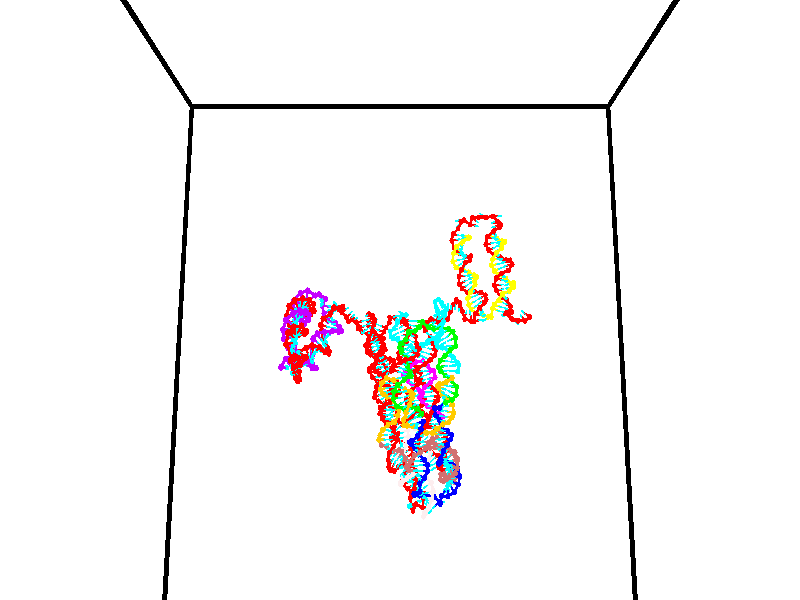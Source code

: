 // switches for output
#declare DRAW_BASES = 1; // possible values are 0, 1; only relevant for DNA ribbons
#declare DRAW_BASES_TYPE = 3; // possible values are 1, 2, 3; only relevant for DNA ribbons
#declare DRAW_FOG = 0; // set to 1 to enable fog

#include "colors.inc"

#include "transforms.inc"
background { rgb <1, 1, 1>}

#default {
   normal{
       ripples 0.25
       frequency 0.20
       turbulence 0.2
       lambda 5
   }
	finish {
		phong 0.1
		phong_size 40.
	}
}

// original window dimensions: 1024x640


// camera settings

camera {
	sky <0, 0.179814, -0.983701>
	up <0, 0.179814, -0.983701>
	right 1.6 * <1, 0, 0>
	location <35, 94.9851, 44.8844>
	look_at <35, 29.7336, 32.9568>
	direction <0, -65.2515, -11.9276>
	angle 67.0682
}


# declare cpy_camera_pos = <35, 94.9851, 44.8844>;
# if (DRAW_FOG = 1)
fog {
	fog_type 2
	up vnormalize(cpy_camera_pos)
	color rgbt<1,1,1,0.3>
	distance 1e-5
	fog_alt 3e-3
	fog_offset 56
}
# end


// LIGHTS

# declare lum = 6;
global_settings {
	ambient_light rgb lum * <0.05, 0.05, 0.05>
	max_trace_level 15
}# declare cpy_direct_light_amount = 0.25;
light_source
{	1000 * <-1, -1.16352, -0.803886>,
	rgb lum * cpy_direct_light_amount
	parallel
}

light_source
{	1000 * <1, 1.16352, 0.803886>,
	rgb lum * cpy_direct_light_amount
	parallel
}

// strand 0

// nucleotide -1

// particle -1
sphere {
	<24.352997, 34.959370, 35.275684> 0.250000
	pigment { color rgbt <1,0,0,0> }
	no_shadow
}
cylinder {
	<24.616346, 34.870647, 34.987976>,  <24.774355, 34.817413, 34.815350>, 0.100000
	pigment { color rgbt <1,0,0,0> }
	no_shadow
}
cylinder {
	<24.616346, 34.870647, 34.987976>,  <24.352997, 34.959370, 35.275684>, 0.100000
	pigment { color rgbt <1,0,0,0> }
	no_shadow
}

// particle -1
sphere {
	<24.616346, 34.870647, 34.987976> 0.100000
	pigment { color rgbt <1,0,0,0> }
	no_shadow
}
sphere {
	0, 1
	scale<0.080000,0.200000,0.300000>
	matrix <0.297884, 0.954357, -0.021633,
		0.691239, -0.200016, 0.694393,
		0.658372, -0.221802, -0.719270,
		24.813858, 34.804108, 34.772194>
	pigment { color rgbt <0,1,1,0> }
	no_shadow
}
cylinder {
	<25.041212, 35.080620, 35.512058>,  <24.352997, 34.959370, 35.275684>, 0.130000
	pigment { color rgbt <1,0,0,0> }
	no_shadow
}

// nucleotide -1

// particle -1
sphere {
	<25.041212, 35.080620, 35.512058> 0.250000
	pigment { color rgbt <1,0,0,0> }
	no_shadow
}
cylinder {
	<25.015232, 35.109596, 35.113956>,  <24.999643, 35.126984, 34.875095>, 0.100000
	pigment { color rgbt <1,0,0,0> }
	no_shadow
}
cylinder {
	<25.015232, 35.109596, 35.113956>,  <25.041212, 35.080620, 35.512058>, 0.100000
	pigment { color rgbt <1,0,0,0> }
	no_shadow
}

// particle -1
sphere {
	<25.015232, 35.109596, 35.113956> 0.100000
	pigment { color rgbt <1,0,0,0> }
	no_shadow
}
sphere {
	0, 1
	scale<0.080000,0.200000,0.300000>
	matrix <0.420924, 0.906278, 0.038499,
		0.904767, -0.416427, -0.089357,
		-0.064950, 0.072445, -0.995255,
		24.995747, 35.131329, 34.815380>
	pigment { color rgbt <0,1,1,0> }
	no_shadow
}
cylinder {
	<25.667366, 35.225128, 35.353958>,  <25.041212, 35.080620, 35.512058>, 0.130000
	pigment { color rgbt <1,0,0,0> }
	no_shadow
}

// nucleotide -1

// particle -1
sphere {
	<25.667366, 35.225128, 35.353958> 0.250000
	pigment { color rgbt <1,0,0,0> }
	no_shadow
}
cylinder {
	<25.430920, 35.386154, 35.074379>,  <25.289053, 35.482769, 34.906631>, 0.100000
	pigment { color rgbt <1,0,0,0> }
	no_shadow
}
cylinder {
	<25.430920, 35.386154, 35.074379>,  <25.667366, 35.225128, 35.353958>, 0.100000
	pigment { color rgbt <1,0,0,0> }
	no_shadow
}

// particle -1
sphere {
	<25.430920, 35.386154, 35.074379> 0.100000
	pigment { color rgbt <1,0,0,0> }
	no_shadow
}
sphere {
	0, 1
	scale<0.080000,0.200000,0.300000>
	matrix <0.468028, 0.876934, 0.109257,
		0.656911, -0.262543, -0.706781,
		-0.591115, 0.402565, -0.698945,
		25.253586, 35.506924, 34.864697>
	pigment { color rgbt <0,1,1,0> }
	no_shadow
}
cylinder {
	<26.067331, 35.497524, 34.806145>,  <25.667366, 35.225128, 35.353958>, 0.130000
	pigment { color rgbt <1,0,0,0> }
	no_shadow
}

// nucleotide -1

// particle -1
sphere {
	<26.067331, 35.497524, 34.806145> 0.250000
	pigment { color rgbt <1,0,0,0> }
	no_shadow
}
cylinder {
	<25.721018, 35.689953, 34.861267>,  <25.513229, 35.805412, 34.894341>, 0.100000
	pigment { color rgbt <1,0,0,0> }
	no_shadow
}
cylinder {
	<25.721018, 35.689953, 34.861267>,  <26.067331, 35.497524, 34.806145>, 0.100000
	pigment { color rgbt <1,0,0,0> }
	no_shadow
}

// particle -1
sphere {
	<25.721018, 35.689953, 34.861267> 0.100000
	pigment { color rgbt <1,0,0,0> }
	no_shadow
}
sphere {
	0, 1
	scale<0.080000,0.200000,0.300000>
	matrix <0.480340, 0.876135, -0.040758,
		-0.140341, 0.030905, -0.989621,
		-0.865782, 0.481074, 0.137803,
		25.461283, 35.834274, 34.902607>
	pigment { color rgbt <0,1,1,0> }
	no_shadow
}
cylinder {
	<25.884052, 36.055344, 34.248806>,  <26.067331, 35.497524, 34.806145>, 0.130000
	pigment { color rgbt <1,0,0,0> }
	no_shadow
}

// nucleotide -1

// particle -1
sphere {
	<25.884052, 36.055344, 34.248806> 0.250000
	pigment { color rgbt <1,0,0,0> }
	no_shadow
}
cylinder {
	<25.711447, 36.148045, 34.597538>,  <25.607883, 36.203667, 34.806778>, 0.100000
	pigment { color rgbt <1,0,0,0> }
	no_shadow
}
cylinder {
	<25.711447, 36.148045, 34.597538>,  <25.884052, 36.055344, 34.248806>, 0.100000
	pigment { color rgbt <1,0,0,0> }
	no_shadow
}

// particle -1
sphere {
	<25.711447, 36.148045, 34.597538> 0.100000
	pigment { color rgbt <1,0,0,0> }
	no_shadow
}
sphere {
	0, 1
	scale<0.080000,0.200000,0.300000>
	matrix <0.260354, 0.957308, -0.125611,
		-0.863721, 0.172782, -0.473426,
		-0.431511, 0.231751, 0.871831,
		25.581993, 36.217571, 34.859089>
	pigment { color rgbt <0,1,1,0> }
	no_shadow
}
cylinder {
	<25.405573, 36.554115, 34.052319>,  <25.884052, 36.055344, 34.248806>, 0.130000
	pigment { color rgbt <1,0,0,0> }
	no_shadow
}

// nucleotide -1

// particle -1
sphere {
	<25.405573, 36.554115, 34.052319> 0.250000
	pigment { color rgbt <1,0,0,0> }
	no_shadow
}
cylinder {
	<25.546906, 36.562263, 34.426430>,  <25.631704, 36.567154, 34.650898>, 0.100000
	pigment { color rgbt <1,0,0,0> }
	no_shadow
}
cylinder {
	<25.546906, 36.562263, 34.426430>,  <25.405573, 36.554115, 34.052319>, 0.100000
	pigment { color rgbt <1,0,0,0> }
	no_shadow
}

// particle -1
sphere {
	<25.546906, 36.562263, 34.426430> 0.100000
	pigment { color rgbt <1,0,0,0> }
	no_shadow
}
sphere {
	0, 1
	scale<0.080000,0.200000,0.300000>
	matrix <0.068613, 0.996506, -0.047624,
		-0.932979, 0.080999, 0.350698,
		0.353330, 0.020370, 0.935277,
		25.652905, 36.568375, 34.707012>
	pigment { color rgbt <0,1,1,0> }
	no_shadow
}
cylinder {
	<25.038473, 36.963787, 34.566059>,  <25.405573, 36.554115, 34.052319>, 0.130000
	pigment { color rgbt <1,0,0,0> }
	no_shadow
}

// nucleotide -1

// particle -1
sphere {
	<25.038473, 36.963787, 34.566059> 0.250000
	pigment { color rgbt <1,0,0,0> }
	no_shadow
}
cylinder {
	<25.430695, 36.954197, 34.643970>,  <25.666027, 36.948444, 34.690716>, 0.100000
	pigment { color rgbt <1,0,0,0> }
	no_shadow
}
cylinder {
	<25.430695, 36.954197, 34.643970>,  <25.038473, 36.963787, 34.566059>, 0.100000
	pigment { color rgbt <1,0,0,0> }
	no_shadow
}

// particle -1
sphere {
	<25.430695, 36.954197, 34.643970> 0.100000
	pigment { color rgbt <1,0,0,0> }
	no_shadow
}
sphere {
	0, 1
	scale<0.080000,0.200000,0.300000>
	matrix <0.008071, 0.996598, 0.082019,
		-0.196080, -0.078852, 0.977412,
		0.980555, -0.023971, 0.194776,
		25.724861, 36.947006, 34.702404>
	pigment { color rgbt <0,1,1,0> }
	no_shadow
}
cylinder {
	<25.260849, 37.196640, 35.246475>,  <25.038473, 36.963787, 34.566059>, 0.130000
	pigment { color rgbt <1,0,0,0> }
	no_shadow
}

// nucleotide -1

// particle -1
sphere {
	<25.260849, 37.196640, 35.246475> 0.250000
	pigment { color rgbt <1,0,0,0> }
	no_shadow
}
cylinder {
	<25.567499, 37.280098, 35.003574>,  <25.751490, 37.330173, 34.857834>, 0.100000
	pigment { color rgbt <1,0,0,0> }
	no_shadow
}
cylinder {
	<25.567499, 37.280098, 35.003574>,  <25.260849, 37.196640, 35.246475>, 0.100000
	pigment { color rgbt <1,0,0,0> }
	no_shadow
}

// particle -1
sphere {
	<25.567499, 37.280098, 35.003574> 0.100000
	pigment { color rgbt <1,0,0,0> }
	no_shadow
}
sphere {
	0, 1
	scale<0.080000,0.200000,0.300000>
	matrix <-0.007087, 0.948427, 0.316918,
		0.642053, -0.238654, 0.728569,
		0.766628, 0.208642, -0.607249,
		25.797487, 37.342690, 34.821400>
	pigment { color rgbt <0,1,1,0> }
	no_shadow
}
cylinder {
	<25.917936, 37.455418, 35.611141>,  <25.260849, 37.196640, 35.246475>, 0.130000
	pigment { color rgbt <1,0,0,0> }
	no_shadow
}

// nucleotide -1

// particle -1
sphere {
	<25.917936, 37.455418, 35.611141> 0.250000
	pigment { color rgbt <1,0,0,0> }
	no_shadow
}
cylinder {
	<25.925764, 37.615314, 35.244576>,  <25.930460, 37.711254, 35.024635>, 0.100000
	pigment { color rgbt <1,0,0,0> }
	no_shadow
}
cylinder {
	<25.925764, 37.615314, 35.244576>,  <25.917936, 37.455418, 35.611141>, 0.100000
	pigment { color rgbt <1,0,0,0> }
	no_shadow
}

// particle -1
sphere {
	<25.925764, 37.615314, 35.244576> 0.100000
	pigment { color rgbt <1,0,0,0> }
	no_shadow
}
sphere {
	0, 1
	scale<0.080000,0.200000,0.300000>
	matrix <0.074479, 0.913464, 0.400045,
		0.997031, -0.076082, -0.011897,
		0.019568, 0.399743, -0.916418,
		25.931635, 37.735237, 34.969650>
	pigment { color rgbt <0,1,1,0> }
	no_shadow
}
cylinder {
	<26.423676, 37.932926, 35.638268>,  <25.917936, 37.455418, 35.611141>, 0.130000
	pigment { color rgbt <1,0,0,0> }
	no_shadow
}

// nucleotide -1

// particle -1
sphere {
	<26.423676, 37.932926, 35.638268> 0.250000
	pigment { color rgbt <1,0,0,0> }
	no_shadow
}
cylinder {
	<26.192291, 38.041801, 35.330685>,  <26.053461, 38.107128, 35.146133>, 0.100000
	pigment { color rgbt <1,0,0,0> }
	no_shadow
}
cylinder {
	<26.192291, 38.041801, 35.330685>,  <26.423676, 37.932926, 35.638268>, 0.100000
	pigment { color rgbt <1,0,0,0> }
	no_shadow
}

// particle -1
sphere {
	<26.192291, 38.041801, 35.330685> 0.100000
	pigment { color rgbt <1,0,0,0> }
	no_shadow
}
sphere {
	0, 1
	scale<0.080000,0.200000,0.300000>
	matrix <-0.056025, 0.927201, 0.370350,
		0.813785, 0.257313, -0.521099,
		-0.578459, 0.272190, -0.768959,
		26.018753, 38.123459, 35.099998>
	pigment { color rgbt <0,1,1,0> }
	no_shadow
}
cylinder {
	<26.836029, 38.477451, 35.442127>,  <26.423676, 37.932926, 35.638268>, 0.130000
	pigment { color rgbt <1,0,0,0> }
	no_shadow
}

// nucleotide -1

// particle -1
sphere {
	<26.836029, 38.477451, 35.442127> 0.250000
	pigment { color rgbt <1,0,0,0> }
	no_shadow
}
cylinder {
	<26.486074, 38.556774, 35.265381>,  <26.276102, 38.604366, 35.159332>, 0.100000
	pigment { color rgbt <1,0,0,0> }
	no_shadow
}
cylinder {
	<26.486074, 38.556774, 35.265381>,  <26.836029, 38.477451, 35.442127>, 0.100000
	pigment { color rgbt <1,0,0,0> }
	no_shadow
}

// particle -1
sphere {
	<26.486074, 38.556774, 35.265381> 0.100000
	pigment { color rgbt <1,0,0,0> }
	no_shadow
}
sphere {
	0, 1
	scale<0.080000,0.200000,0.300000>
	matrix <0.107542, 0.969099, 0.221997,
		0.472234, 0.146703, -0.869180,
		-0.874888, 0.198308, -0.441864,
		26.223608, 38.616268, 35.132820>
	pigment { color rgbt <0,1,1,0> }
	no_shadow
}
cylinder {
	<26.869682, 39.054287, 34.998386>,  <26.836029, 38.477451, 35.442127>, 0.130000
	pigment { color rgbt <1,0,0,0> }
	no_shadow
}

// nucleotide -1

// particle -1
sphere {
	<26.869682, 39.054287, 34.998386> 0.250000
	pigment { color rgbt <1,0,0,0> }
	no_shadow
}
cylinder {
	<26.480343, 39.027061, 35.085987>,  <26.246740, 39.010727, 35.138546>, 0.100000
	pigment { color rgbt <1,0,0,0> }
	no_shadow
}
cylinder {
	<26.480343, 39.027061, 35.085987>,  <26.869682, 39.054287, 34.998386>, 0.100000
	pigment { color rgbt <1,0,0,0> }
	no_shadow
}

// particle -1
sphere {
	<26.480343, 39.027061, 35.085987> 0.100000
	pigment { color rgbt <1,0,0,0> }
	no_shadow
}
sphere {
	0, 1
	scale<0.080000,0.200000,0.300000>
	matrix <-0.020941, 0.977328, 0.210690,
		-0.228376, 0.200488, -0.952706,
		-0.973348, -0.068067, 0.219000,
		26.188339, 39.006641, 35.151688>
	pigment { color rgbt <0,1,1,0> }
	no_shadow
}
cylinder {
	<26.553976, 39.715878, 34.801514>,  <26.869682, 39.054287, 34.998386>, 0.130000
	pigment { color rgbt <1,0,0,0> }
	no_shadow
}

// nucleotide -1

// particle -1
sphere {
	<26.553976, 39.715878, 34.801514> 0.250000
	pigment { color rgbt <1,0,0,0> }
	no_shadow
}
cylinder {
	<26.276913, 39.572685, 35.051979>,  <26.110676, 39.486771, 35.202259>, 0.100000
	pigment { color rgbt <1,0,0,0> }
	no_shadow
}
cylinder {
	<26.276913, 39.572685, 35.051979>,  <26.553976, 39.715878, 34.801514>, 0.100000
	pigment { color rgbt <1,0,0,0> }
	no_shadow
}

// particle -1
sphere {
	<26.276913, 39.572685, 35.051979> 0.100000
	pigment { color rgbt <1,0,0,0> }
	no_shadow
}
sphere {
	0, 1
	scale<0.080000,0.200000,0.300000>
	matrix <-0.165925, 0.923942, 0.344675,
		-0.701923, 0.134846, -0.699372,
		-0.692657, -0.357978, 0.626161,
		26.069115, 39.465290, 35.239826>
	pigment { color rgbt <0,1,1,0> }
	no_shadow
}
cylinder {
	<26.013420, 40.182034, 34.757561>,  <26.553976, 39.715878, 34.801514>, 0.130000
	pigment { color rgbt <1,0,0,0> }
	no_shadow
}

// nucleotide -1

// particle -1
sphere {
	<26.013420, 40.182034, 34.757561> 0.250000
	pigment { color rgbt <1,0,0,0> }
	no_shadow
}
cylinder {
	<25.934343, 39.980888, 35.094143>,  <25.886898, 39.860199, 35.296093>, 0.100000
	pigment { color rgbt <1,0,0,0> }
	no_shadow
}
cylinder {
	<25.934343, 39.980888, 35.094143>,  <26.013420, 40.182034, 34.757561>, 0.100000
	pigment { color rgbt <1,0,0,0> }
	no_shadow
}

// particle -1
sphere {
	<25.934343, 39.980888, 35.094143> 0.100000
	pigment { color rgbt <1,0,0,0> }
	no_shadow
}
sphere {
	0, 1
	scale<0.080000,0.200000,0.300000>
	matrix <-0.367003, 0.833932, 0.412149,
		-0.908971, -0.227337, -0.349414,
		-0.197690, -0.502867, 0.841453,
		25.875036, 39.830029, 35.346581>
	pigment { color rgbt <0,1,1,0> }
	no_shadow
}
cylinder {
	<25.283834, 40.395264, 34.935123>,  <26.013420, 40.182034, 34.757561>, 0.130000
	pigment { color rgbt <1,0,0,0> }
	no_shadow
}

// nucleotide -1

// particle -1
sphere {
	<25.283834, 40.395264, 34.935123> 0.250000
	pigment { color rgbt <1,0,0,0> }
	no_shadow
}
cylinder {
	<25.479624, 40.255955, 35.254906>,  <25.597097, 40.172371, 35.446774>, 0.100000
	pigment { color rgbt <1,0,0,0> }
	no_shadow
}
cylinder {
	<25.479624, 40.255955, 35.254906>,  <25.283834, 40.395264, 34.935123>, 0.100000
	pigment { color rgbt <1,0,0,0> }
	no_shadow
}

// particle -1
sphere {
	<25.479624, 40.255955, 35.254906> 0.100000
	pigment { color rgbt <1,0,0,0> }
	no_shadow
}
sphere {
	0, 1
	scale<0.080000,0.200000,0.300000>
	matrix <-0.185132, 0.854382, 0.485548,
		-0.852140, -0.385667, 0.353720,
		0.489472, -0.348270, 0.799453,
		25.626465, 40.151474, 35.494743>
	pigment { color rgbt <0,1,1,0> }
	no_shadow
}
cylinder {
	<24.882105, 40.737049, 35.427479>,  <25.283834, 40.395264, 34.935123>, 0.130000
	pigment { color rgbt <1,0,0,0> }
	no_shadow
}

// nucleotide -1

// particle -1
sphere {
	<24.882105, 40.737049, 35.427479> 0.250000
	pigment { color rgbt <1,0,0,0> }
	no_shadow
}
cylinder {
	<25.203951, 40.596474, 35.618931>,  <25.397058, 40.512131, 35.733803>, 0.100000
	pigment { color rgbt <1,0,0,0> }
	no_shadow
}
cylinder {
	<25.203951, 40.596474, 35.618931>,  <24.882105, 40.737049, 35.427479>, 0.100000
	pigment { color rgbt <1,0,0,0> }
	no_shadow
}

// particle -1
sphere {
	<25.203951, 40.596474, 35.618931> 0.100000
	pigment { color rgbt <1,0,0,0> }
	no_shadow
}
sphere {
	0, 1
	scale<0.080000,0.200000,0.300000>
	matrix <-0.069985, 0.744310, 0.664157,
		-0.589661, -0.567886, 0.574286,
		0.804613, -0.351436, 0.478635,
		25.445335, 40.491043, 35.762520>
	pigment { color rgbt <0,1,1,0> }
	no_shadow
}
cylinder {
	<24.680099, 40.661938, 36.156639>,  <24.882105, 40.737049, 35.427479>, 0.130000
	pigment { color rgbt <1,0,0,0> }
	no_shadow
}

// nucleotide -1

// particle -1
sphere {
	<24.680099, 40.661938, 36.156639> 0.250000
	pigment { color rgbt <1,0,0,0> }
	no_shadow
}
cylinder {
	<25.079451, 40.683762, 36.163147>,  <25.319061, 40.696857, 36.167053>, 0.100000
	pigment { color rgbt <1,0,0,0> }
	no_shadow
}
cylinder {
	<25.079451, 40.683762, 36.163147>,  <24.680099, 40.661938, 36.156639>, 0.100000
	pigment { color rgbt <1,0,0,0> }
	no_shadow
}

// particle -1
sphere {
	<25.079451, 40.683762, 36.163147> 0.100000
	pigment { color rgbt <1,0,0,0> }
	no_shadow
}
sphere {
	0, 1
	scale<0.080000,0.200000,0.300000>
	matrix <-0.044485, 0.569225, 0.820978,
		0.035530, -0.820370, 0.570728,
		0.998378, 0.054558, 0.016270,
		25.378963, 40.700130, 36.168026>
	pigment { color rgbt <0,1,1,0> }
	no_shadow
}
cylinder {
	<24.930666, 40.586487, 36.851070>,  <24.680099, 40.661938, 36.156639>, 0.130000
	pigment { color rgbt <1,0,0,0> }
	no_shadow
}

// nucleotide -1

// particle -1
sphere {
	<24.930666, 40.586487, 36.851070> 0.250000
	pigment { color rgbt <1,0,0,0> }
	no_shadow
}
cylinder {
	<25.236483, 40.773186, 36.673252>,  <25.419973, 40.885204, 36.566563>, 0.100000
	pigment { color rgbt <1,0,0,0> }
	no_shadow
}
cylinder {
	<25.236483, 40.773186, 36.673252>,  <24.930666, 40.586487, 36.851070>, 0.100000
	pigment { color rgbt <1,0,0,0> }
	no_shadow
}

// particle -1
sphere {
	<25.236483, 40.773186, 36.673252> 0.100000
	pigment { color rgbt <1,0,0,0> }
	no_shadow
}
sphere {
	0, 1
	scale<0.080000,0.200000,0.300000>
	matrix <0.068350, 0.627082, 0.775948,
		0.640932, -0.623634, 0.447533,
		0.764548, 0.466742, -0.444543,
		25.465845, 40.913208, 36.539886>
	pigment { color rgbt <0,1,1,0> }
	no_shadow
}
cylinder {
	<25.317389, 40.805065, 37.377117>,  <24.930666, 40.586487, 36.851070>, 0.130000
	pigment { color rgbt <1,0,0,0> }
	no_shadow
}

// nucleotide -1

// particle -1
sphere {
	<25.317389, 40.805065, 37.377117> 0.250000
	pigment { color rgbt <1,0,0,0> }
	no_shadow
}
cylinder {
	<25.489462, 41.039265, 37.102268>,  <25.592707, 41.179783, 36.937359>, 0.100000
	pigment { color rgbt <1,0,0,0> }
	no_shadow
}
cylinder {
	<25.489462, 41.039265, 37.102268>,  <25.317389, 40.805065, 37.377117>, 0.100000
	pigment { color rgbt <1,0,0,0> }
	no_shadow
}

// particle -1
sphere {
	<25.489462, 41.039265, 37.102268> 0.100000
	pigment { color rgbt <1,0,0,0> }
	no_shadow
}
sphere {
	0, 1
	scale<0.080000,0.200000,0.300000>
	matrix <0.127278, 0.714210, 0.688262,
		0.893724, -0.383534, 0.232720,
		0.430183, 0.585496, -0.687122,
		25.618517, 41.214912, 36.896133>
	pigment { color rgbt <0,1,1,0> }
	no_shadow
}
cylinder {
	<25.913839, 41.059147, 37.658855>,  <25.317389, 40.805065, 37.377117>, 0.130000
	pigment { color rgbt <1,0,0,0> }
	no_shadow
}

// nucleotide -1

// particle -1
sphere {
	<25.913839, 41.059147, 37.658855> 0.250000
	pigment { color rgbt <1,0,0,0> }
	no_shadow
}
cylinder {
	<25.837624, 41.315674, 37.361557>,  <25.791893, 41.469589, 37.183178>, 0.100000
	pigment { color rgbt <1,0,0,0> }
	no_shadow
}
cylinder {
	<25.837624, 41.315674, 37.361557>,  <25.913839, 41.059147, 37.658855>, 0.100000
	pigment { color rgbt <1,0,0,0> }
	no_shadow
}

// particle -1
sphere {
	<25.837624, 41.315674, 37.361557> 0.100000
	pigment { color rgbt <1,0,0,0> }
	no_shadow
}
sphere {
	0, 1
	scale<0.080000,0.200000,0.300000>
	matrix <0.127177, 0.766860, 0.629088,
		0.973407, 0.025344, -0.227678,
		-0.190541, 0.641314, -0.743243,
		25.780460, 41.508068, 37.138584>
	pigment { color rgbt <0,1,1,0> }
	no_shadow
}
cylinder {
	<26.480715, 41.529205, 37.640762>,  <25.913839, 41.059147, 37.658855>, 0.130000
	pigment { color rgbt <1,0,0,0> }
	no_shadow
}

// nucleotide -1

// particle -1
sphere {
	<26.480715, 41.529205, 37.640762> 0.250000
	pigment { color rgbt <1,0,0,0> }
	no_shadow
}
cylinder {
	<26.178286, 41.728020, 37.470440>,  <25.996828, 41.847309, 37.368248>, 0.100000
	pigment { color rgbt <1,0,0,0> }
	no_shadow
}
cylinder {
	<26.178286, 41.728020, 37.470440>,  <26.480715, 41.529205, 37.640762>, 0.100000
	pigment { color rgbt <1,0,0,0> }
	no_shadow
}

// particle -1
sphere {
	<26.178286, 41.728020, 37.470440> 0.100000
	pigment { color rgbt <1,0,0,0> }
	no_shadow
}
sphere {
	0, 1
	scale<0.080000,0.200000,0.300000>
	matrix <-0.009338, 0.642334, 0.766368,
		0.654422, 0.583405, -0.481010,
		-0.756072, 0.497036, -0.425805,
		25.951464, 41.877132, 37.342697>
	pigment { color rgbt <0,1,1,0> }
	no_shadow
}
cylinder {
	<26.682156, 42.177021, 37.560566>,  <26.480715, 41.529205, 37.640762>, 0.130000
	pigment { color rgbt <1,0,0,0> }
	no_shadow
}

// nucleotide -1

// particle -1
sphere {
	<26.682156, 42.177021, 37.560566> 0.250000
	pigment { color rgbt <1,0,0,0> }
	no_shadow
}
cylinder {
	<26.284792, 42.221249, 37.572647>,  <26.046373, 42.247784, 37.579895>, 0.100000
	pigment { color rgbt <1,0,0,0> }
	no_shadow
}
cylinder {
	<26.284792, 42.221249, 37.572647>,  <26.682156, 42.177021, 37.560566>, 0.100000
	pigment { color rgbt <1,0,0,0> }
	no_shadow
}

// particle -1
sphere {
	<26.284792, 42.221249, 37.572647> 0.100000
	pigment { color rgbt <1,0,0,0> }
	no_shadow
}
sphere {
	0, 1
	scale<0.080000,0.200000,0.300000>
	matrix <0.104554, 0.766225, 0.634010,
		0.046962, 0.632989, -0.772735,
		-0.993410, 0.110567, 0.030199,
		25.986769, 42.254417, 37.581707>
	pigment { color rgbt <0,1,1,0> }
	no_shadow
}
cylinder {
	<26.840427, 42.779495, 37.675655>,  <26.682156, 42.177021, 37.560566>, 0.130000
	pigment { color rgbt <1,0,0,0> }
	no_shadow
}

// nucleotide -1

// particle -1
sphere {
	<26.840427, 42.779495, 37.675655> 0.250000
	pigment { color rgbt <1,0,0,0> }
	no_shadow
}
cylinder {
	<26.451736, 42.723831, 37.751949>,  <26.218521, 42.690434, 37.797726>, 0.100000
	pigment { color rgbt <1,0,0,0> }
	no_shadow
}
cylinder {
	<26.451736, 42.723831, 37.751949>,  <26.840427, 42.779495, 37.675655>, 0.100000
	pigment { color rgbt <1,0,0,0> }
	no_shadow
}

// particle -1
sphere {
	<26.451736, 42.723831, 37.751949> 0.100000
	pigment { color rgbt <1,0,0,0> }
	no_shadow
}
sphere {
	0, 1
	scale<0.080000,0.200000,0.300000>
	matrix <-0.013375, 0.838989, 0.543984,
		-0.235725, 0.526054, -0.817130,
		-0.971728, -0.139160, 0.190734,
		26.160217, 42.682083, 37.809170>
	pigment { color rgbt <0,1,1,0> }
	no_shadow
}
cylinder {
	<26.475101, 43.235992, 37.329075>,  <26.840427, 42.779495, 37.675655>, 0.130000
	pigment { color rgbt <1,0,0,0> }
	no_shadow
}

// nucleotide -1

// particle -1
sphere {
	<26.475101, 43.235992, 37.329075> 0.250000
	pigment { color rgbt <1,0,0,0> }
	no_shadow
}
cylinder {
	<26.250484, 43.130436, 37.642769>,  <26.115713, 43.067101, 37.830986>, 0.100000
	pigment { color rgbt <1,0,0,0> }
	no_shadow
}
cylinder {
	<26.250484, 43.130436, 37.642769>,  <26.475101, 43.235992, 37.329075>, 0.100000
	pigment { color rgbt <1,0,0,0> }
	no_shadow
}

// particle -1
sphere {
	<26.250484, 43.130436, 37.642769> 0.100000
	pigment { color rgbt <1,0,0,0> }
	no_shadow
}
sphere {
	0, 1
	scale<0.080000,0.200000,0.300000>
	matrix <0.109969, 0.915571, 0.386829,
		-0.820107, 0.303463, -0.485112,
		-0.561543, -0.263894, 0.784238,
		26.082022, 43.051270, 37.878040>
	pigment { color rgbt <0,1,1,0> }
	no_shadow
}
cylinder {
	<25.893820, 43.779213, 37.475853>,  <26.475101, 43.235992, 37.329075>, 0.130000
	pigment { color rgbt <1,0,0,0> }
	no_shadow
}

// nucleotide -1

// particle -1
sphere {
	<25.893820, 43.779213, 37.475853> 0.250000
	pigment { color rgbt <1,0,0,0> }
	no_shadow
}
cylinder {
	<25.975800, 43.581200, 37.813595>,  <26.024986, 43.462391, 38.016239>, 0.100000
	pigment { color rgbt <1,0,0,0> }
	no_shadow
}
cylinder {
	<25.975800, 43.581200, 37.813595>,  <25.893820, 43.779213, 37.475853>, 0.100000
	pigment { color rgbt <1,0,0,0> }
	no_shadow
}

// particle -1
sphere {
	<25.975800, 43.581200, 37.813595> 0.100000
	pigment { color rgbt <1,0,0,0> }
	no_shadow
}
sphere {
	0, 1
	scale<0.080000,0.200000,0.300000>
	matrix <0.060713, 0.867438, 0.493826,
		-0.976888, -0.049945, 0.207834,
		0.204948, -0.495031, 0.844358,
		26.037283, 43.432690, 38.066902>
	pigment { color rgbt <0,1,1,0> }
	no_shadow
}
cylinder {
	<25.516859, 44.234089, 37.970444>,  <25.893820, 43.779213, 37.475853>, 0.130000
	pigment { color rgbt <1,0,0,0> }
	no_shadow
}

// nucleotide -1

// particle -1
sphere {
	<25.516859, 44.234089, 37.970444> 0.250000
	pigment { color rgbt <1,0,0,0> }
	no_shadow
}
cylinder {
	<25.813164, 44.024387, 38.138458>,  <25.990946, 43.898567, 38.239269>, 0.100000
	pigment { color rgbt <1,0,0,0> }
	no_shadow
}
cylinder {
	<25.813164, 44.024387, 38.138458>,  <25.516859, 44.234089, 37.970444>, 0.100000
	pigment { color rgbt <1,0,0,0> }
	no_shadow
}

// particle -1
sphere {
	<25.813164, 44.024387, 38.138458> 0.100000
	pigment { color rgbt <1,0,0,0> }
	no_shadow
}
sphere {
	0, 1
	scale<0.080000,0.200000,0.300000>
	matrix <0.166514, 0.749053, 0.641244,
		-0.650806, -0.405065, 0.642164,
		0.740759, -0.524255, 0.420039,
		26.035391, 43.867111, 38.264469>
	pigment { color rgbt <0,1,1,0> }
	no_shadow
}
cylinder {
	<25.336279, 44.005802, 38.764179>,  <25.516859, 44.234089, 37.970444>, 0.130000
	pigment { color rgbt <1,0,0,0> }
	no_shadow
}

// nucleotide -1

// particle -1
sphere {
	<25.336279, 44.005802, 38.764179> 0.250000
	pigment { color rgbt <1,0,0,0> }
	no_shadow
}
cylinder {
	<25.721899, 44.073997, 38.682655>,  <25.953272, 44.114914, 38.633739>, 0.100000
	pigment { color rgbt <1,0,0,0> }
	no_shadow
}
cylinder {
	<25.721899, 44.073997, 38.682655>,  <25.336279, 44.005802, 38.764179>, 0.100000
	pigment { color rgbt <1,0,0,0> }
	no_shadow
}

// particle -1
sphere {
	<25.721899, 44.073997, 38.682655> 0.100000
	pigment { color rgbt <1,0,0,0> }
	no_shadow
}
sphere {
	0, 1
	scale<0.080000,0.200000,0.300000>
	matrix <0.014088, 0.733161, 0.679909,
		0.265340, -0.658340, 0.704403,
		0.964052, 0.170483, -0.203811,
		26.011114, 44.125141, 38.621513>
	pigment { color rgbt <0,1,1,0> }
	no_shadow
}
cylinder {
	<25.761009, 43.857742, 39.388298>,  <25.336279, 44.005802, 38.764179>, 0.130000
	pigment { color rgbt <1,0,0,0> }
	no_shadow
}

// nucleotide -1

// particle -1
sphere {
	<25.761009, 43.857742, 39.388298> 0.250000
	pigment { color rgbt <1,0,0,0> }
	no_shadow
}
cylinder {
	<25.892450, 44.143879, 39.141624>,  <25.971315, 44.315563, 38.993618>, 0.100000
	pigment { color rgbt <1,0,0,0> }
	no_shadow
}
cylinder {
	<25.892450, 44.143879, 39.141624>,  <25.761009, 43.857742, 39.388298>, 0.100000
	pigment { color rgbt <1,0,0,0> }
	no_shadow
}

// particle -1
sphere {
	<25.892450, 44.143879, 39.141624> 0.100000
	pigment { color rgbt <1,0,0,0> }
	no_shadow
}
sphere {
	0, 1
	scale<0.080000,0.200000,0.300000>
	matrix <-0.017876, 0.657540, 0.753208,
		0.944299, -0.236482, 0.228856,
		0.328602, 0.715344, -0.616687,
		25.991032, 44.358482, 38.956619>
	pigment { color rgbt <0,1,1,0> }
	no_shadow
}
cylinder {
	<26.325422, 44.085106, 39.718010>,  <25.761009, 43.857742, 39.388298>, 0.130000
	pigment { color rgbt <1,0,0,0> }
	no_shadow
}

// nucleotide -1

// particle -1
sphere {
	<26.325422, 44.085106, 39.718010> 0.250000
	pigment { color rgbt <1,0,0,0> }
	no_shadow
}
cylinder {
	<26.134472, 44.348507, 39.485291>,  <26.019901, 44.506546, 39.345657>, 0.100000
	pigment { color rgbt <1,0,0,0> }
	no_shadow
}
cylinder {
	<26.134472, 44.348507, 39.485291>,  <26.325422, 44.085106, 39.718010>, 0.100000
	pigment { color rgbt <1,0,0,0> }
	no_shadow
}

// particle -1
sphere {
	<26.134472, 44.348507, 39.485291> 0.100000
	pigment { color rgbt <1,0,0,0> }
	no_shadow
}
sphere {
	0, 1
	scale<0.080000,0.200000,0.300000>
	matrix <0.076340, 0.690692, 0.719108,
		0.875376, 0.298871, -0.379990,
		-0.477377, 0.658499, -0.581800,
		25.991259, 44.546055, 39.310749>
	pigment { color rgbt <0,1,1,0> }
	no_shadow
}
cylinder {
	<26.982260, 43.711430, 39.640709>,  <26.325422, 44.085106, 39.718010>, 0.130000
	pigment { color rgbt <1,0,0,0> }
	no_shadow
}

// nucleotide -1

// particle -1
sphere {
	<26.982260, 43.711430, 39.640709> 0.250000
	pigment { color rgbt <1,0,0,0> }
	no_shadow
}
cylinder {
	<26.648336, 43.604111, 39.448414>,  <26.447983, 43.539719, 39.333038>, 0.100000
	pigment { color rgbt <1,0,0,0> }
	no_shadow
}
cylinder {
	<26.648336, 43.604111, 39.448414>,  <26.982260, 43.711430, 39.640709>, 0.100000
	pigment { color rgbt <1,0,0,0> }
	no_shadow
}

// particle -1
sphere {
	<26.648336, 43.604111, 39.448414> 0.100000
	pigment { color rgbt <1,0,0,0> }
	no_shadow
}
sphere {
	0, 1
	scale<0.080000,0.200000,0.300000>
	matrix <-0.107274, -0.777201, 0.620041,
		-0.539986, 0.569187, 0.620033,
		-0.834810, -0.268300, -0.480736,
		26.397894, 43.523621, 39.304192>
	pigment { color rgbt <0,1,1,0> }
	no_shadow
}
cylinder {
	<26.468704, 43.498787, 40.157227>,  <26.982260, 43.711430, 39.640709>, 0.130000
	pigment { color rgbt <1,0,0,0> }
	no_shadow
}

// nucleotide -1

// particle -1
sphere {
	<26.468704, 43.498787, 40.157227> 0.250000
	pigment { color rgbt <1,0,0,0> }
	no_shadow
}
cylinder {
	<26.387341, 43.288490, 39.826839>,  <26.338522, 43.162312, 39.628609>, 0.100000
	pigment { color rgbt <1,0,0,0> }
	no_shadow
}
cylinder {
	<26.387341, 43.288490, 39.826839>,  <26.468704, 43.498787, 40.157227>, 0.100000
	pigment { color rgbt <1,0,0,0> }
	no_shadow
}

// particle -1
sphere {
	<26.387341, 43.288490, 39.826839> 0.100000
	pigment { color rgbt <1,0,0,0> }
	no_shadow
}
sphere {
	0, 1
	scale<0.080000,0.200000,0.300000>
	matrix <-0.069663, -0.833693, 0.547816,
		-0.976613, 0.168969, 0.132954,
		-0.203407, -0.525743, -0.825966,
		26.326319, 43.130768, 39.579048>
	pigment { color rgbt <0,1,1,0> }
	no_shadow
}
cylinder {
	<25.884090, 43.118996, 40.319912>,  <26.468704, 43.498787, 40.157227>, 0.130000
	pigment { color rgbt <1,0,0,0> }
	no_shadow
}

// nucleotide -1

// particle -1
sphere {
	<25.884090, 43.118996, 40.319912> 0.250000
	pigment { color rgbt <1,0,0,0> }
	no_shadow
}
cylinder {
	<26.083513, 42.950317, 40.016964>,  <26.203167, 42.849110, 39.835194>, 0.100000
	pigment { color rgbt <1,0,0,0> }
	no_shadow
}
cylinder {
	<26.083513, 42.950317, 40.016964>,  <25.884090, 43.118996, 40.319912>, 0.100000
	pigment { color rgbt <1,0,0,0> }
	no_shadow
}

// particle -1
sphere {
	<26.083513, 42.950317, 40.016964> 0.100000
	pigment { color rgbt <1,0,0,0> }
	no_shadow
}
sphere {
	0, 1
	scale<0.080000,0.200000,0.300000>
	matrix <-0.138146, -0.901183, 0.410834,
		-0.855777, -0.100198, -0.507549,
		0.498559, -0.421698, -0.757370,
		26.233080, 42.823807, 39.789753>
	pigment { color rgbt <0,1,1,0> }
	no_shadow
}
cylinder {
	<25.489477, 42.648804, 39.776749>,  <25.884090, 43.118996, 40.319912>, 0.130000
	pigment { color rgbt <1,0,0,0> }
	no_shadow
}

// nucleotide -1

// particle -1
sphere {
	<25.489477, 42.648804, 39.776749> 0.250000
	pigment { color rgbt <1,0,0,0> }
	no_shadow
}
cylinder {
	<25.876303, 42.548603, 39.794777>,  <26.108398, 42.488483, 39.805595>, 0.100000
	pigment { color rgbt <1,0,0,0> }
	no_shadow
}
cylinder {
	<25.876303, 42.548603, 39.794777>,  <25.489477, 42.648804, 39.776749>, 0.100000
	pigment { color rgbt <1,0,0,0> }
	no_shadow
}

// particle -1
sphere {
	<25.876303, 42.548603, 39.794777> 0.100000
	pigment { color rgbt <1,0,0,0> }
	no_shadow
}
sphere {
	0, 1
	scale<0.080000,0.200000,0.300000>
	matrix <-0.249221, -0.895963, 0.367612,
		-0.051703, -0.366738, -0.928886,
		0.967065, -0.250504, 0.045075,
		26.166422, 42.473454, 39.808300>
	pigment { color rgbt <0,1,1,0> }
	no_shadow
}
cylinder {
	<25.470432, 41.929436, 39.566090>,  <25.489477, 42.648804, 39.776749>, 0.130000
	pigment { color rgbt <1,0,0,0> }
	no_shadow
}

// nucleotide -1

// particle -1
sphere {
	<25.470432, 41.929436, 39.566090> 0.250000
	pigment { color rgbt <1,0,0,0> }
	no_shadow
}
cylinder {
	<25.808857, 41.993504, 39.769470>,  <26.011911, 42.031944, 39.891499>, 0.100000
	pigment { color rgbt <1,0,0,0> }
	no_shadow
}
cylinder {
	<25.808857, 41.993504, 39.769470>,  <25.470432, 41.929436, 39.566090>, 0.100000
	pigment { color rgbt <1,0,0,0> }
	no_shadow
}

// particle -1
sphere {
	<25.808857, 41.993504, 39.769470> 0.100000
	pigment { color rgbt <1,0,0,0> }
	no_shadow
}
sphere {
	0, 1
	scale<0.080000,0.200000,0.300000>
	matrix <-0.161070, -0.832407, 0.530241,
		0.508166, -0.530514, -0.678470,
		0.846063, 0.160169, 0.508451,
		26.062675, 42.041553, 39.922005>
	pigment { color rgbt <0,1,1,0> }
	no_shadow
}
cylinder {
	<25.767981, 41.242676, 39.651867>,  <25.470432, 41.929436, 39.566090>, 0.130000
	pigment { color rgbt <1,0,0,0> }
	no_shadow
}

// nucleotide -1

// particle -1
sphere {
	<25.767981, 41.242676, 39.651867> 0.250000
	pigment { color rgbt <1,0,0,0> }
	no_shadow
}
cylinder {
	<25.964548, 41.472553, 39.913624>,  <26.082489, 41.610481, 40.070679>, 0.100000
	pigment { color rgbt <1,0,0,0> }
	no_shadow
}
cylinder {
	<25.964548, 41.472553, 39.913624>,  <25.767981, 41.242676, 39.651867>, 0.100000
	pigment { color rgbt <1,0,0,0> }
	no_shadow
}

// particle -1
sphere {
	<25.964548, 41.472553, 39.913624> 0.100000
	pigment { color rgbt <1,0,0,0> }
	no_shadow
}
sphere {
	0, 1
	scale<0.080000,0.200000,0.300000>
	matrix <0.208027, -0.807084, 0.552576,
		0.845713, -0.135416, -0.516170,
		0.491420, 0.574698, 0.654391,
		26.111975, 41.644962, 40.109940>
	pigment { color rgbt <0,1,1,0> }
	no_shadow
}
cylinder {
	<26.005804, 41.186817, 40.417641>,  <25.767981, 41.242676, 39.651867>, 0.130000
	pigment { color rgbt <1,0,0,0> }
	no_shadow
}

// nucleotide -1

// particle -1
sphere {
	<26.005804, 41.186817, 40.417641> 0.250000
	pigment { color rgbt <1,0,0,0> }
	no_shadow
}
cylinder {
	<25.646055, 41.024212, 40.481987>,  <25.430206, 40.926651, 40.520596>, 0.100000
	pigment { color rgbt <1,0,0,0> }
	no_shadow
}
cylinder {
	<25.646055, 41.024212, 40.481987>,  <26.005804, 41.186817, 40.417641>, 0.100000
	pigment { color rgbt <1,0,0,0> }
	no_shadow
}

// particle -1
sphere {
	<25.646055, 41.024212, 40.481987> 0.100000
	pigment { color rgbt <1,0,0,0> }
	no_shadow
}
sphere {
	0, 1
	scale<0.080000,0.200000,0.300000>
	matrix <0.397413, -0.913539, -0.086659,
		0.182188, -0.014008, 0.983164,
		-0.899372, -0.406511, 0.160869,
		25.376244, 40.902260, 40.530247>
	pigment { color rgbt <0,1,1,0> }
	no_shadow
}
cylinder {
	<25.979210, 40.607361, 40.965446>,  <26.005804, 41.186817, 40.417641>, 0.130000
	pigment { color rgbt <1,0,0,0> }
	no_shadow
}

// nucleotide -1

// particle -1
sphere {
	<25.979210, 40.607361, 40.965446> 0.250000
	pigment { color rgbt <1,0,0,0> }
	no_shadow
}
cylinder {
	<25.690428, 40.551414, 40.694382>,  <25.517159, 40.517849, 40.531742>, 0.100000
	pigment { color rgbt <1,0,0,0> }
	no_shadow
}
cylinder {
	<25.690428, 40.551414, 40.694382>,  <25.979210, 40.607361, 40.965446>, 0.100000
	pigment { color rgbt <1,0,0,0> }
	no_shadow
}

// particle -1
sphere {
	<25.690428, 40.551414, 40.694382> 0.100000
	pigment { color rgbt <1,0,0,0> }
	no_shadow
}
sphere {
	0, 1
	scale<0.080000,0.200000,0.300000>
	matrix <0.301729, -0.944975, -0.126418,
		-0.622690, -0.295737, 0.724428,
		-0.721953, -0.139862, -0.677659,
		25.473843, 40.509457, 40.491085>
	pigment { color rgbt <0,1,1,0> }
	no_shadow
}
cylinder {
	<25.725269, 39.955559, 41.065929>,  <25.979210, 40.607361, 40.965446>, 0.130000
	pigment { color rgbt <1,0,0,0> }
	no_shadow
}

// nucleotide -1

// particle -1
sphere {
	<25.725269, 39.955559, 41.065929> 0.250000
	pigment { color rgbt <1,0,0,0> }
	no_shadow
}
cylinder {
	<25.631271, 40.008389, 40.680737>,  <25.574873, 40.040089, 40.449619>, 0.100000
	pigment { color rgbt <1,0,0,0> }
	no_shadow
}
cylinder {
	<25.631271, 40.008389, 40.680737>,  <25.725269, 39.955559, 41.065929>, 0.100000
	pigment { color rgbt <1,0,0,0> }
	no_shadow
}

// particle -1
sphere {
	<25.631271, 40.008389, 40.680737> 0.100000
	pigment { color rgbt <1,0,0,0> }
	no_shadow
}
sphere {
	0, 1
	scale<0.080000,0.200000,0.300000>
	matrix <0.399098, -0.890249, -0.219494,
		-0.886285, -0.435903, 0.156485,
		-0.234988, 0.132082, -0.962982,
		25.560774, 40.048012, 40.391842>
	pigment { color rgbt <0,1,1,0> }
	no_shadow
}
cylinder {
	<25.370174, 39.292294, 40.734123>,  <25.725269, 39.955559, 41.065929>, 0.130000
	pigment { color rgbt <1,0,0,0> }
	no_shadow
}

// nucleotide -1

// particle -1
sphere {
	<25.370174, 39.292294, 40.734123> 0.250000
	pigment { color rgbt <1,0,0,0> }
	no_shadow
}
cylinder {
	<25.493423, 39.515461, 40.425896>,  <25.567373, 39.649361, 40.240959>, 0.100000
	pigment { color rgbt <1,0,0,0> }
	no_shadow
}
cylinder {
	<25.493423, 39.515461, 40.425896>,  <25.370174, 39.292294, 40.734123>, 0.100000
	pigment { color rgbt <1,0,0,0> }
	no_shadow
}

// particle -1
sphere {
	<25.493423, 39.515461, 40.425896> 0.100000
	pigment { color rgbt <1,0,0,0> }
	no_shadow
}
sphere {
	0, 1
	scale<0.080000,0.200000,0.300000>
	matrix <0.455615, -0.797592, -0.395300,
		-0.835149, -0.229283, -0.499955,
		0.308125, 0.557921, -0.770573,
		25.585861, 39.682838, 40.194725>
	pigment { color rgbt <0,1,1,0> }
	no_shadow
}
cylinder {
	<25.162243, 38.925213, 40.131950>,  <25.370174, 39.292294, 40.734123>, 0.130000
	pigment { color rgbt <1,0,0,0> }
	no_shadow
}

// nucleotide -1

// particle -1
sphere {
	<25.162243, 38.925213, 40.131950> 0.250000
	pigment { color rgbt <1,0,0,0> }
	no_shadow
}
cylinder {
	<25.467936, 39.168510, 40.046173>,  <25.651352, 39.314487, 39.994705>, 0.100000
	pigment { color rgbt <1,0,0,0> }
	no_shadow
}
cylinder {
	<25.467936, 39.168510, 40.046173>,  <25.162243, 38.925213, 40.131950>, 0.100000
	pigment { color rgbt <1,0,0,0> }
	no_shadow
}

// particle -1
sphere {
	<25.467936, 39.168510, 40.046173> 0.100000
	pigment { color rgbt <1,0,0,0> }
	no_shadow
}
sphere {
	0, 1
	scale<0.080000,0.200000,0.300000>
	matrix <0.508372, -0.772737, -0.380046,
		-0.396872, 0.181425, -0.899765,
		0.764232, 0.608245, -0.214446,
		25.697205, 39.350983, 39.981838>
	pigment { color rgbt <0,1,1,0> }
	no_shadow
}
cylinder {
	<25.309237, 38.852070, 39.400471>,  <25.162243, 38.925213, 40.131950>, 0.130000
	pigment { color rgbt <1,0,0,0> }
	no_shadow
}

// nucleotide -1

// particle -1
sphere {
	<25.309237, 38.852070, 39.400471> 0.250000
	pigment { color rgbt <1,0,0,0> }
	no_shadow
}
cylinder {
	<25.650656, 39.031773, 39.506016>,  <25.855507, 39.139595, 39.569344>, 0.100000
	pigment { color rgbt <1,0,0,0> }
	no_shadow
}
cylinder {
	<25.650656, 39.031773, 39.506016>,  <25.309237, 38.852070, 39.400471>, 0.100000
	pigment { color rgbt <1,0,0,0> }
	no_shadow
}

// particle -1
sphere {
	<25.650656, 39.031773, 39.506016> 0.100000
	pigment { color rgbt <1,0,0,0> }
	no_shadow
}
sphere {
	0, 1
	scale<0.080000,0.200000,0.300000>
	matrix <0.498437, -0.556640, -0.664615,
		-0.151708, 0.698799, -0.699046,
		0.853549, 0.449257, 0.263860,
		25.906721, 39.166550, 39.585175>
	pigment { color rgbt <0,1,1,0> }
	no_shadow
}
cylinder {
	<25.629217, 38.956898, 38.745296>,  <25.309237, 38.852070, 39.400471>, 0.130000
	pigment { color rgbt <1,0,0,0> }
	no_shadow
}

// nucleotide -1

// particle -1
sphere {
	<25.629217, 38.956898, 38.745296> 0.250000
	pigment { color rgbt <1,0,0,0> }
	no_shadow
}
cylinder {
	<25.920511, 38.979477, 39.018494>,  <26.095287, 38.993027, 39.182411>, 0.100000
	pigment { color rgbt <1,0,0,0> }
	no_shadow
}
cylinder {
	<25.920511, 38.979477, 39.018494>,  <25.629217, 38.956898, 38.745296>, 0.100000
	pigment { color rgbt <1,0,0,0> }
	no_shadow
}

// particle -1
sphere {
	<25.920511, 38.979477, 39.018494> 0.100000
	pigment { color rgbt <1,0,0,0> }
	no_shadow
}
sphere {
	0, 1
	scale<0.080000,0.200000,0.300000>
	matrix <0.549358, -0.643913, -0.532524,
		0.409729, 0.763013, -0.499933,
		0.728236, 0.056452, 0.682998,
		26.138983, 38.996414, 39.223392>
	pigment { color rgbt <0,1,1,0> }
	no_shadow
}
cylinder {
	<26.284294, 39.226173, 38.473461>,  <25.629217, 38.956898, 38.745296>, 0.130000
	pigment { color rgbt <1,0,0,0> }
	no_shadow
}

// nucleotide -1

// particle -1
sphere {
	<26.284294, 39.226173, 38.473461> 0.250000
	pigment { color rgbt <1,0,0,0> }
	no_shadow
}
cylinder {
	<26.399622, 39.024551, 38.799110>,  <26.468819, 38.903580, 38.994499>, 0.100000
	pigment { color rgbt <1,0,0,0> }
	no_shadow
}
cylinder {
	<26.399622, 39.024551, 38.799110>,  <26.284294, 39.226173, 38.473461>, 0.100000
	pigment { color rgbt <1,0,0,0> }
	no_shadow
}

// particle -1
sphere {
	<26.399622, 39.024551, 38.799110> 0.100000
	pigment { color rgbt <1,0,0,0> }
	no_shadow
}
sphere {
	0, 1
	scale<0.080000,0.200000,0.300000>
	matrix <0.702544, -0.466351, -0.537539,
		0.650617, 0.726944, 0.219661,
		0.288321, -0.504053, 0.814126,
		26.486118, 38.873337, 39.043346>
	pigment { color rgbt <0,1,1,0> }
	no_shadow
}
cylinder {
	<26.830704, 39.236046, 38.262375>,  <26.284294, 39.226173, 38.473461>, 0.130000
	pigment { color rgbt <1,0,0,0> }
	no_shadow
}

// nucleotide -1

// particle -1
sphere {
	<26.830704, 39.236046, 38.262375> 0.250000
	pigment { color rgbt <1,0,0,0> }
	no_shadow
}
cylinder {
	<26.852779, 38.971581, 38.561657>,  <26.866024, 38.812901, 38.741226>, 0.100000
	pigment { color rgbt <1,0,0,0> }
	no_shadow
}
cylinder {
	<26.852779, 38.971581, 38.561657>,  <26.830704, 39.236046, 38.262375>, 0.100000
	pigment { color rgbt <1,0,0,0> }
	no_shadow
}

// particle -1
sphere {
	<26.852779, 38.971581, 38.561657> 0.100000
	pigment { color rgbt <1,0,0,0> }
	no_shadow
}
sphere {
	0, 1
	scale<0.080000,0.200000,0.300000>
	matrix <0.694862, -0.512687, -0.504300,
		0.717022, 0.547731, 0.431126,
		0.055188, -0.661167, 0.748206,
		26.869335, 38.773232, 38.786118>
	pigment { color rgbt <0,1,1,0> }
	no_shadow
}
cylinder {
	<27.518293, 39.120144, 38.364304>,  <26.830704, 39.236046, 38.262375>, 0.130000
	pigment { color rgbt <1,0,0,0> }
	no_shadow
}

// nucleotide -1

// particle -1
sphere {
	<27.518293, 39.120144, 38.364304> 0.250000
	pigment { color rgbt <1,0,0,0> }
	no_shadow
}
cylinder {
	<27.323591, 38.799988, 38.504269>,  <27.206770, 38.607895, 38.588245>, 0.100000
	pigment { color rgbt <1,0,0,0> }
	no_shadow
}
cylinder {
	<27.323591, 38.799988, 38.504269>,  <27.518293, 39.120144, 38.364304>, 0.100000
	pigment { color rgbt <1,0,0,0> }
	no_shadow
}

// particle -1
sphere {
	<27.323591, 38.799988, 38.504269> 0.100000
	pigment { color rgbt <1,0,0,0> }
	no_shadow
}
sphere {
	0, 1
	scale<0.080000,0.200000,0.300000>
	matrix <0.605705, -0.597885, -0.525029,
		0.629435, -0.043620, 0.775827,
		-0.486757, -0.800394, 0.349909,
		27.177565, 38.559868, 38.609241>
	pigment { color rgbt <0,1,1,0> }
	no_shadow
}
cylinder {
	<27.989273, 38.712517, 38.711010>,  <27.518293, 39.120144, 38.364304>, 0.130000
	pigment { color rgbt <1,0,0,0> }
	no_shadow
}

// nucleotide -1

// particle -1
sphere {
	<27.989273, 38.712517, 38.711010> 0.250000
	pigment { color rgbt <1,0,0,0> }
	no_shadow
}
cylinder {
	<27.700769, 38.449848, 38.622860>,  <27.527668, 38.292248, 38.569969>, 0.100000
	pigment { color rgbt <1,0,0,0> }
	no_shadow
}
cylinder {
	<27.700769, 38.449848, 38.622860>,  <27.989273, 38.712517, 38.711010>, 0.100000
	pigment { color rgbt <1,0,0,0> }
	no_shadow
}

// particle -1
sphere {
	<27.700769, 38.449848, 38.622860> 0.100000
	pigment { color rgbt <1,0,0,0> }
	no_shadow
}
sphere {
	0, 1
	scale<0.080000,0.200000,0.300000>
	matrix <0.638909, -0.507821, -0.577852,
		0.267549, -0.557581, 0.785825,
		-0.721258, -0.656674, -0.220377,
		27.484392, 38.252846, 38.556747>
	pigment { color rgbt <0,1,1,0> }
	no_shadow
}
cylinder {
	<28.259035, 37.996120, 38.773552>,  <27.989273, 38.712517, 38.711010>, 0.130000
	pigment { color rgbt <1,0,0,0> }
	no_shadow
}

// nucleotide -1

// particle -1
sphere {
	<28.259035, 37.996120, 38.773552> 0.250000
	pigment { color rgbt <1,0,0,0> }
	no_shadow
}
cylinder {
	<27.943785, 37.962017, 38.529720>,  <27.754635, 37.941555, 38.383419>, 0.100000
	pigment { color rgbt <1,0,0,0> }
	no_shadow
}
cylinder {
	<27.943785, 37.962017, 38.529720>,  <28.259035, 37.996120, 38.773552>, 0.100000
	pigment { color rgbt <1,0,0,0> }
	no_shadow
}

// particle -1
sphere {
	<27.943785, 37.962017, 38.529720> 0.100000
	pigment { color rgbt <1,0,0,0> }
	no_shadow
}
sphere {
	0, 1
	scale<0.080000,0.200000,0.300000>
	matrix <0.548925, -0.545400, -0.633419,
		-0.278459, -0.833828, 0.476646,
		-0.788126, -0.085262, -0.609581,
		27.707348, 37.936440, 38.346848>
	pigment { color rgbt <0,1,1,0> }
	no_shadow
}
cylinder {
	<28.218170, 37.198483, 38.516605>,  <28.259035, 37.996120, 38.773552>, 0.130000
	pigment { color rgbt <1,0,0,0> }
	no_shadow
}

// nucleotide -1

// particle -1
sphere {
	<28.218170, 37.198483, 38.516605> 0.250000
	pigment { color rgbt <1,0,0,0> }
	no_shadow
}
cylinder {
	<27.983255, 37.398327, 38.261894>,  <27.842306, 37.518234, 38.109070>, 0.100000
	pigment { color rgbt <1,0,0,0> }
	no_shadow
}
cylinder {
	<27.983255, 37.398327, 38.261894>,  <28.218170, 37.198483, 38.516605>, 0.100000
	pigment { color rgbt <1,0,0,0> }
	no_shadow
}

// particle -1
sphere {
	<27.983255, 37.398327, 38.261894> 0.100000
	pigment { color rgbt <1,0,0,0> }
	no_shadow
}
sphere {
	0, 1
	scale<0.080000,0.200000,0.300000>
	matrix <0.346713, -0.555614, -0.755700,
		-0.731357, -0.664592, 0.153084,
		-0.587288, 0.499610, -0.636775,
		27.807070, 37.548210, 38.070862>
	pigment { color rgbt <0,1,1,0> }
	no_shadow
}
cylinder {
	<27.929159, 36.679680, 38.111259>,  <28.218170, 37.198483, 38.516605>, 0.130000
	pigment { color rgbt <1,0,0,0> }
	no_shadow
}

// nucleotide -1

// particle -1
sphere {
	<27.929159, 36.679680, 38.111259> 0.250000
	pigment { color rgbt <1,0,0,0> }
	no_shadow
}
cylinder {
	<27.893021, 37.014950, 37.896111>,  <27.871338, 37.216110, 37.767021>, 0.100000
	pigment { color rgbt <1,0,0,0> }
	no_shadow
}
cylinder {
	<27.893021, 37.014950, 37.896111>,  <27.929159, 36.679680, 38.111259>, 0.100000
	pigment { color rgbt <1,0,0,0> }
	no_shadow
}

// particle -1
sphere {
	<27.893021, 37.014950, 37.896111> 0.100000
	pigment { color rgbt <1,0,0,0> }
	no_shadow
}
sphere {
	0, 1
	scale<0.080000,0.200000,0.300000>
	matrix <0.338976, -0.481955, -0.807969,
		-0.936447, -0.255322, -0.240578,
		-0.090345, 0.838171, -0.537873,
		27.865917, 37.266399, 37.734749>
	pigment { color rgbt <0,1,1,0> }
	no_shadow
}
cylinder {
	<27.465801, 36.561081, 37.450855>,  <27.929159, 36.679680, 38.111259>, 0.130000
	pigment { color rgbt <1,0,0,0> }
	no_shadow
}

// nucleotide -1

// particle -1
sphere {
	<27.465801, 36.561081, 37.450855> 0.250000
	pigment { color rgbt <1,0,0,0> }
	no_shadow
}
cylinder {
	<27.696819, 36.874371, 37.358772>,  <27.835430, 37.062344, 37.303524>, 0.100000
	pigment { color rgbt <1,0,0,0> }
	no_shadow
}
cylinder {
	<27.696819, 36.874371, 37.358772>,  <27.465801, 36.561081, 37.450855>, 0.100000
	pigment { color rgbt <1,0,0,0> }
	no_shadow
}

// particle -1
sphere {
	<27.696819, 36.874371, 37.358772> 0.100000
	pigment { color rgbt <1,0,0,0> }
	no_shadow
}
sphere {
	0, 1
	scale<0.080000,0.200000,0.300000>
	matrix <0.157080, -0.383339, -0.910152,
		-0.801103, 0.489495, -0.344426,
		0.577547, 0.783228, -0.230205,
		27.870083, 37.109341, 37.289711>
	pigment { color rgbt <0,1,1,0> }
	no_shadow
}
cylinder {
	<27.377214, 36.670776, 36.765339>,  <27.465801, 36.561081, 37.450855>, 0.130000
	pigment { color rgbt <1,0,0,0> }
	no_shadow
}

// nucleotide -1

// particle -1
sphere {
	<27.377214, 36.670776, 36.765339> 0.250000
	pigment { color rgbt <1,0,0,0> }
	no_shadow
}
cylinder {
	<27.706293, 36.892811, 36.814415>,  <27.903740, 37.026031, 36.843861>, 0.100000
	pigment { color rgbt <1,0,0,0> }
	no_shadow
}
cylinder {
	<27.706293, 36.892811, 36.814415>,  <27.377214, 36.670776, 36.765339>, 0.100000
	pigment { color rgbt <1,0,0,0> }
	no_shadow
}

// particle -1
sphere {
	<27.706293, 36.892811, 36.814415> 0.100000
	pigment { color rgbt <1,0,0,0> }
	no_shadow
}
sphere {
	0, 1
	scale<0.080000,0.200000,0.300000>
	matrix <0.226203, -0.121642, -0.966455,
		-0.521537, 0.822854, -0.225636,
		0.822698, 0.555081, 0.122691,
		27.953102, 37.059334, 36.851223>
	pigment { color rgbt <0,1,1,0> }
	no_shadow
}
cylinder {
	<27.336054, 37.237991, 36.383034>,  <27.377214, 36.670776, 36.765339>, 0.130000
	pigment { color rgbt <1,0,0,0> }
	no_shadow
}

// nucleotide -1

// particle -1
sphere {
	<27.336054, 37.237991, 36.383034> 0.250000
	pigment { color rgbt <1,0,0,0> }
	no_shadow
}
cylinder {
	<27.728367, 37.199524, 36.450939>,  <27.963755, 37.176445, 36.491684>, 0.100000
	pigment { color rgbt <1,0,0,0> }
	no_shadow
}
cylinder {
	<27.728367, 37.199524, 36.450939>,  <27.336054, 37.237991, 36.383034>, 0.100000
	pigment { color rgbt <1,0,0,0> }
	no_shadow
}

// particle -1
sphere {
	<27.728367, 37.199524, 36.450939> 0.100000
	pigment { color rgbt <1,0,0,0> }
	no_shadow
}
sphere {
	0, 1
	scale<0.080000,0.200000,0.300000>
	matrix <0.164936, -0.056173, -0.984703,
		0.104232, 0.993779, -0.039232,
		0.980781, -0.096167, 0.169765,
		28.022602, 37.170673, 36.501869>
	pigment { color rgbt <0,1,1,0> }
	no_shadow
}
cylinder {
	<27.607101, 37.663147, 35.936432>,  <27.336054, 37.237991, 36.383034>, 0.130000
	pigment { color rgbt <1,0,0,0> }
	no_shadow
}

// nucleotide -1

// particle -1
sphere {
	<27.607101, 37.663147, 35.936432> 0.250000
	pigment { color rgbt <1,0,0,0> }
	no_shadow
}
cylinder {
	<27.864677, 37.373894, 36.036362>,  <28.019224, 37.200340, 36.096321>, 0.100000
	pigment { color rgbt <1,0,0,0> }
	no_shadow
}
cylinder {
	<27.864677, 37.373894, 36.036362>,  <27.607101, 37.663147, 35.936432>, 0.100000
	pigment { color rgbt <1,0,0,0> }
	no_shadow
}

// particle -1
sphere {
	<27.864677, 37.373894, 36.036362> 0.100000
	pigment { color rgbt <1,0,0,0> }
	no_shadow
}
sphere {
	0, 1
	scale<0.080000,0.200000,0.300000>
	matrix <0.194465, -0.161107, -0.967589,
		0.739948, 0.671652, 0.036882,
		0.643941, -0.723137, 0.249823,
		28.057859, 37.156952, 36.111309>
	pigment { color rgbt <0,1,1,0> }
	no_shadow
}
cylinder {
	<28.295176, 37.814602, 35.565201>,  <27.607101, 37.663147, 35.936432>, 0.130000
	pigment { color rgbt <1,0,0,0> }
	no_shadow
}

// nucleotide -1

// particle -1
sphere {
	<28.295176, 37.814602, 35.565201> 0.250000
	pigment { color rgbt <1,0,0,0> }
	no_shadow
}
cylinder {
	<28.301203, 37.426193, 35.660614>,  <28.304819, 37.193150, 35.717861>, 0.100000
	pigment { color rgbt <1,0,0,0> }
	no_shadow
}
cylinder {
	<28.301203, 37.426193, 35.660614>,  <28.295176, 37.814602, 35.565201>, 0.100000
	pigment { color rgbt <1,0,0,0> }
	no_shadow
}

// particle -1
sphere {
	<28.301203, 37.426193, 35.660614> 0.100000
	pigment { color rgbt <1,0,0,0> }
	no_shadow
}
sphere {
	0, 1
	scale<0.080000,0.200000,0.300000>
	matrix <0.404365, -0.212264, -0.889625,
		0.914474, 0.109858, 0.389448,
		0.015067, -0.971018, 0.238533,
		28.305723, 37.134888, 35.732174>
	pigment { color rgbt <0,1,1,0> }
	no_shadow
}
cylinder {
	<28.608458, 37.631016, 34.996452>,  <28.295176, 37.814602, 35.565201>, 0.130000
	pigment { color rgbt <1,0,0,0> }
	no_shadow
}

// nucleotide -1

// particle -1
sphere {
	<28.608458, 37.631016, 34.996452> 0.250000
	pigment { color rgbt <1,0,0,0> }
	no_shadow
}
cylinder {
	<28.493898, 37.291584, 35.174393>,  <28.425163, 37.087925, 35.281158>, 0.100000
	pigment { color rgbt <1,0,0,0> }
	no_shadow
}
cylinder {
	<28.493898, 37.291584, 35.174393>,  <28.608458, 37.631016, 34.996452>, 0.100000
	pigment { color rgbt <1,0,0,0> }
	no_shadow
}

// particle -1
sphere {
	<28.493898, 37.291584, 35.174393> 0.100000
	pigment { color rgbt <1,0,0,0> }
	no_shadow
}
sphere {
	0, 1
	scale<0.080000,0.200000,0.300000>
	matrix <0.145261, -0.497389, -0.855279,
		0.947035, -0.180331, 0.265717,
		-0.286398, -0.848578, 0.444850,
		28.407978, 37.037010, 35.307846>
	pigment { color rgbt <0,1,1,0> }
	no_shadow
}
cylinder {
	<29.128046, 37.085808, 34.969154>,  <28.608458, 37.631016, 34.996452>, 0.130000
	pigment { color rgbt <1,0,0,0> }
	no_shadow
}

// nucleotide -1

// particle -1
sphere {
	<29.128046, 37.085808, 34.969154> 0.250000
	pigment { color rgbt <1,0,0,0> }
	no_shadow
}
cylinder {
	<28.799631, 36.863689, 35.022148>,  <28.602583, 36.730419, 35.053944>, 0.100000
	pigment { color rgbt <1,0,0,0> }
	no_shadow
}
cylinder {
	<28.799631, 36.863689, 35.022148>,  <29.128046, 37.085808, 34.969154>, 0.100000
	pigment { color rgbt <1,0,0,0> }
	no_shadow
}

// particle -1
sphere {
	<28.799631, 36.863689, 35.022148> 0.100000
	pigment { color rgbt <1,0,0,0> }
	no_shadow
}
sphere {
	0, 1
	scale<0.080000,0.200000,0.300000>
	matrix <0.178736, -0.470437, -0.864142,
		0.542176, -0.685812, 0.485496,
		-0.821035, -0.555293, 0.132480,
		28.553320, 36.697102, 35.061893>
	pigment { color rgbt <0,1,1,0> }
	no_shadow
}
cylinder {
	<29.374281, 36.410126, 34.725060>,  <29.128046, 37.085808, 34.969154>, 0.130000
	pigment { color rgbt <1,0,0,0> }
	no_shadow
}

// nucleotide -1

// particle -1
sphere {
	<29.374281, 36.410126, 34.725060> 0.250000
	pigment { color rgbt <1,0,0,0> }
	no_shadow
}
cylinder {
	<28.974752, 36.397804, 34.710064>,  <28.735035, 36.390411, 34.701069>, 0.100000
	pigment { color rgbt <1,0,0,0> }
	no_shadow
}
cylinder {
	<28.974752, 36.397804, 34.710064>,  <29.374281, 36.410126, 34.725060>, 0.100000
	pigment { color rgbt <1,0,0,0> }
	no_shadow
}

// particle -1
sphere {
	<28.974752, 36.397804, 34.710064> 0.100000
	pigment { color rgbt <1,0,0,0> }
	no_shadow
}
sphere {
	0, 1
	scale<0.080000,0.200000,0.300000>
	matrix <0.047663, -0.478265, -0.876921,
		0.009087, -0.877675, 0.479170,
		-0.998822, -0.030807, -0.037487,
		28.675106, 36.388561, 34.698818>
	pigment { color rgbt <0,1,1,0> }
	no_shadow
}
cylinder {
	<28.981356, 35.730789, 34.875134>,  <29.374281, 36.410126, 34.725060>, 0.130000
	pigment { color rgbt <1,0,0,0> }
	no_shadow
}

// nucleotide -1

// particle -1
sphere {
	<28.981356, 35.730789, 34.875134> 0.250000
	pigment { color rgbt <1,0,0,0> }
	no_shadow
}
cylinder {
	<28.752504, 35.953175, 34.633945>,  <28.615194, 36.086605, 34.489231>, 0.100000
	pigment { color rgbt <1,0,0,0> }
	no_shadow
}
cylinder {
	<28.752504, 35.953175, 34.633945>,  <28.981356, 35.730789, 34.875134>, 0.100000
	pigment { color rgbt <1,0,0,0> }
	no_shadow
}

// particle -1
sphere {
	<28.752504, 35.953175, 34.633945> 0.100000
	pigment { color rgbt <1,0,0,0> }
	no_shadow
}
sphere {
	0, 1
	scale<0.080000,0.200000,0.300000>
	matrix <0.208156, -0.612678, -0.762428,
		-0.793311, -0.561716, 0.234801,
		-0.572126, 0.555968, -0.602969,
		28.580866, 36.119965, 34.453056>
	pigment { color rgbt <0,1,1,0> }
	no_shadow
}
cylinder {
	<29.138351, 34.977024, 34.942886>,  <28.981356, 35.730789, 34.875134>, 0.130000
	pigment { color rgbt <1,0,0,0> }
	no_shadow
}

// nucleotide -1

// particle -1
sphere {
	<29.138351, 34.977024, 34.942886> 0.250000
	pigment { color rgbt <1,0,0,0> }
	no_shadow
}
cylinder {
	<29.398211, 34.742241, 34.749622>,  <29.554125, 34.601372, 34.633663>, 0.100000
	pigment { color rgbt <1,0,0,0> }
	no_shadow
}
cylinder {
	<29.398211, 34.742241, 34.749622>,  <29.138351, 34.977024, 34.942886>, 0.100000
	pigment { color rgbt <1,0,0,0> }
	no_shadow
}

// particle -1
sphere {
	<29.398211, 34.742241, 34.749622> 0.100000
	pigment { color rgbt <1,0,0,0> }
	no_shadow
}
sphere {
	0, 1
	scale<0.080000,0.200000,0.300000>
	matrix <0.550540, -0.075062, 0.831427,
		-0.524276, -0.806134, 0.274377,
		0.649646, -0.586953, -0.483162,
		29.593105, 34.566154, 34.604675>
	pigment { color rgbt <0,1,1,0> }
	no_shadow
}
cylinder {
	<29.562250, 34.505882, 35.305347>,  <29.138351, 34.977024, 34.942886>, 0.130000
	pigment { color rgbt <1,0,0,0> }
	no_shadow
}

// nucleotide -1

// particle -1
sphere {
	<29.562250, 34.505882, 35.305347> 0.250000
	pigment { color rgbt <1,0,0,0> }
	no_shadow
}
cylinder {
	<29.780439, 34.271648, 35.065498>,  <29.911354, 34.131107, 34.921589>, 0.100000
	pigment { color rgbt <1,0,0,0> }
	no_shadow
}
cylinder {
	<29.780439, 34.271648, 35.065498>,  <29.562250, 34.505882, 35.305347>, 0.100000
	pigment { color rgbt <1,0,0,0> }
	no_shadow
}

// particle -1
sphere {
	<29.780439, 34.271648, 35.065498> 0.100000
	pigment { color rgbt <1,0,0,0> }
	no_shadow
}
sphere {
	0, 1
	scale<0.080000,0.200000,0.300000>
	matrix <0.649115, -0.157410, 0.744225,
		-0.530195, -0.795179, 0.294250,
		0.545475, -0.585587, -0.599621,
		29.944082, 34.095974, 34.885612>
	pigment { color rgbt <0,1,1,0> }
	no_shadow
}
cylinder {
	<29.708509, 33.826523, 35.565563>,  <29.562250, 34.505882, 35.305347>, 0.130000
	pigment { color rgbt <1,0,0,0> }
	no_shadow
}

// nucleotide -1

// particle -1
sphere {
	<29.708509, 33.826523, 35.565563> 0.250000
	pigment { color rgbt <1,0,0,0> }
	no_shadow
}
cylinder {
	<29.983885, 34.007595, 35.338886>,  <30.149109, 34.116238, 35.202881>, 0.100000
	pigment { color rgbt <1,0,0,0> }
	no_shadow
}
cylinder {
	<29.983885, 34.007595, 35.338886>,  <29.708509, 33.826523, 35.565563>, 0.100000
	pigment { color rgbt <1,0,0,0> }
	no_shadow
}

// particle -1
sphere {
	<29.983885, 34.007595, 35.338886> 0.100000
	pigment { color rgbt <1,0,0,0> }
	no_shadow
}
sphere {
	0, 1
	scale<0.080000,0.200000,0.300000>
	matrix <0.665024, -0.082123, 0.742293,
		0.289480, -0.887885, -0.357577,
		0.688436, 0.452676, -0.566692,
		30.190416, 34.143398, 35.168880>
	pigment { color rgbt <0,1,1,0> }
	no_shadow
}
cylinder {
	<30.257370, 33.416088, 35.394409>,  <29.708509, 33.826523, 35.565563>, 0.130000
	pigment { color rgbt <1,0,0,0> }
	no_shadow
}

// nucleotide -1

// particle -1
sphere {
	<30.257370, 33.416088, 35.394409> 0.250000
	pigment { color rgbt <1,0,0,0> }
	no_shadow
}
cylinder {
	<30.408092, 33.786079, 35.374664>,  <30.498526, 34.008076, 35.362816>, 0.100000
	pigment { color rgbt <1,0,0,0> }
	no_shadow
}
cylinder {
	<30.408092, 33.786079, 35.374664>,  <30.257370, 33.416088, 35.394409>, 0.100000
	pigment { color rgbt <1,0,0,0> }
	no_shadow
}

// particle -1
sphere {
	<30.408092, 33.786079, 35.374664> 0.100000
	pigment { color rgbt <1,0,0,0> }
	no_shadow
}
sphere {
	0, 1
	scale<0.080000,0.200000,0.300000>
	matrix <0.492092, -0.154745, 0.856679,
		0.784770, -0.347090, -0.513483,
		0.376804, 0.924977, -0.049361,
		30.521133, 34.063572, 35.359856>
	pigment { color rgbt <0,1,1,0> }
	no_shadow
}
cylinder {
	<30.869295, 33.290813, 35.997616>,  <30.257370, 33.416088, 35.394409>, 0.130000
	pigment { color rgbt <1,0,0,0> }
	no_shadow
}

// nucleotide -1

// particle -1
sphere {
	<30.869295, 33.290813, 35.997616> 0.250000
	pigment { color rgbt <1,0,0,0> }
	no_shadow
}
cylinder {
	<31.019335, 32.965748, 36.175995>,  <31.109360, 32.770706, 36.283024>, 0.100000
	pigment { color rgbt <1,0,0,0> }
	no_shadow
}
cylinder {
	<31.019335, 32.965748, 36.175995>,  <30.869295, 33.290813, 35.997616>, 0.100000
	pigment { color rgbt <1,0,0,0> }
	no_shadow
}

// particle -1
sphere {
	<31.019335, 32.965748, 36.175995> 0.100000
	pigment { color rgbt <1,0,0,0> }
	no_shadow
}
sphere {
	0, 1
	scale<0.080000,0.200000,0.300000>
	matrix <-0.632953, -0.576008, -0.517286,
		0.677251, -0.088228, -0.730443,
		0.375102, -0.812669, 0.445947,
		31.131865, 32.721947, 36.309780>
	pigment { color rgbt <0,1,1,0> }
	no_shadow
}
cylinder {
	<30.465925, 32.709488, 35.490376>,  <30.869295, 33.290813, 35.997616>, 0.130000
	pigment { color rgbt <1,0,0,0> }
	no_shadow
}

// nucleotide -1

// particle -1
sphere {
	<30.465925, 32.709488, 35.490376> 0.250000
	pigment { color rgbt <1,0,0,0> }
	no_shadow
}
cylinder {
	<30.825350, 32.559658, 35.398918>,  <31.041004, 32.469761, 35.344044>, 0.100000
	pigment { color rgbt <1,0,0,0> }
	no_shadow
}
cylinder {
	<30.825350, 32.559658, 35.398918>,  <30.465925, 32.709488, 35.490376>, 0.100000
	pigment { color rgbt <1,0,0,0> }
	no_shadow
}

// particle -1
sphere {
	<30.825350, 32.559658, 35.398918> 0.100000
	pigment { color rgbt <1,0,0,0> }
	no_shadow
}
sphere {
	0, 1
	scale<0.080000,0.200000,0.300000>
	matrix <0.228584, -0.045252, 0.972472,
		-0.374613, -0.926090, 0.044961,
		0.898562, -0.374578, -0.228641,
		31.094919, 32.447285, 35.330326>
	pigment { color rgbt <0,1,1,0> }
	no_shadow
}
cylinder {
	<30.591148, 32.225639, 35.954845>,  <30.465925, 32.709488, 35.490376>, 0.130000
	pigment { color rgbt <1,0,0,0> }
	no_shadow
}

// nucleotide -1

// particle -1
sphere {
	<30.591148, 32.225639, 35.954845> 0.250000
	pigment { color rgbt <1,0,0,0> }
	no_shadow
}
cylinder {
	<30.969114, 32.261574, 35.828945>,  <31.195894, 32.283134, 35.753407>, 0.100000
	pigment { color rgbt <1,0,0,0> }
	no_shadow
}
cylinder {
	<30.969114, 32.261574, 35.828945>,  <30.591148, 32.225639, 35.954845>, 0.100000
	pigment { color rgbt <1,0,0,0> }
	no_shadow
}

// particle -1
sphere {
	<30.969114, 32.261574, 35.828945> 0.100000
	pigment { color rgbt <1,0,0,0> }
	no_shadow
}
sphere {
	0, 1
	scale<0.080000,0.200000,0.300000>
	matrix <0.327291, -0.246387, 0.912236,
		0.004406, -0.964998, -0.262219,
		0.944914, 0.089842, -0.314749,
		31.252588, 32.288525, 35.734520>
	pigment { color rgbt <0,1,1,0> }
	no_shadow
}
cylinder {
	<30.969961, 31.694246, 36.169140>,  <30.591148, 32.225639, 35.954845>, 0.130000
	pigment { color rgbt <1,0,0,0> }
	no_shadow
}

// nucleotide -1

// particle -1
sphere {
	<30.969961, 31.694246, 36.169140> 0.250000
	pigment { color rgbt <1,0,0,0> }
	no_shadow
}
cylinder {
	<31.254484, 31.968428, 36.106926>,  <31.425198, 32.132938, 36.069599>, 0.100000
	pigment { color rgbt <1,0,0,0> }
	no_shadow
}
cylinder {
	<31.254484, 31.968428, 36.106926>,  <30.969961, 31.694246, 36.169140>, 0.100000
	pigment { color rgbt <1,0,0,0> }
	no_shadow
}

// particle -1
sphere {
	<31.254484, 31.968428, 36.106926> 0.100000
	pigment { color rgbt <1,0,0,0> }
	no_shadow
}
sphere {
	0, 1
	scale<0.080000,0.200000,0.300000>
	matrix <0.444568, -0.267349, 0.854918,
		0.544426, -0.677256, -0.494899,
		0.711309, 0.685455, -0.155535,
		31.467876, 32.174065, 36.060265>
	pigment { color rgbt <0,1,1,0> }
	no_shadow
}
cylinder {
	<31.599424, 31.386232, 36.320370>,  <30.969961, 31.694246, 36.169140>, 0.130000
	pigment { color rgbt <1,0,0,0> }
	no_shadow
}

// nucleotide -1

// particle -1
sphere {
	<31.599424, 31.386232, 36.320370> 0.250000
	pigment { color rgbt <1,0,0,0> }
	no_shadow
}
cylinder {
	<31.695930, 31.774347, 36.313084>,  <31.753834, 32.007217, 36.308712>, 0.100000
	pigment { color rgbt <1,0,0,0> }
	no_shadow
}
cylinder {
	<31.695930, 31.774347, 36.313084>,  <31.599424, 31.386232, 36.320370>, 0.100000
	pigment { color rgbt <1,0,0,0> }
	no_shadow
}

// particle -1
sphere {
	<31.695930, 31.774347, 36.313084> 0.100000
	pigment { color rgbt <1,0,0,0> }
	no_shadow
}
sphere {
	0, 1
	scale<0.080000,0.200000,0.300000>
	matrix <0.574610, -0.127705, 0.808403,
		0.782058, -0.205503, -0.588348,
		0.241264, 0.970289, -0.018211,
		31.768311, 32.065434, 36.307621>
	pigment { color rgbt <0,1,1,0> }
	no_shadow
}
cylinder {
	<32.309170, 31.478308, 36.242760>,  <31.599424, 31.386232, 36.320370>, 0.130000
	pigment { color rgbt <1,0,0,0> }
	no_shadow
}

// nucleotide -1

// particle -1
sphere {
	<32.309170, 31.478308, 36.242760> 0.250000
	pigment { color rgbt <1,0,0,0> }
	no_shadow
}
cylinder {
	<32.172165, 31.800924, 36.435497>,  <32.089962, 31.994493, 36.551140>, 0.100000
	pigment { color rgbt <1,0,0,0> }
	no_shadow
}
cylinder {
	<32.172165, 31.800924, 36.435497>,  <32.309170, 31.478308, 36.242760>, 0.100000
	pigment { color rgbt <1,0,0,0> }
	no_shadow
}

// particle -1
sphere {
	<32.172165, 31.800924, 36.435497> 0.100000
	pigment { color rgbt <1,0,0,0> }
	no_shadow
}
sphere {
	0, 1
	scale<0.080000,0.200000,0.300000>
	matrix <0.652190, -0.165048, 0.739870,
		0.676262, 0.567673, -0.469485,
		-0.342517, 0.806540, 0.481847,
		32.069408, 32.042885, 36.580051>
	pigment { color rgbt <0,1,1,0> }
	no_shadow
}
cylinder {
	<32.904881, 31.728138, 36.602634>,  <32.309170, 31.478308, 36.242760>, 0.130000
	pigment { color rgbt <1,0,0,0> }
	no_shadow
}

// nucleotide -1

// particle -1
sphere {
	<32.904881, 31.728138, 36.602634> 0.250000
	pigment { color rgbt <1,0,0,0> }
	no_shadow
}
cylinder {
	<32.629528, 31.930708, 36.810352>,  <32.464317, 32.052250, 36.934982>, 0.100000
	pigment { color rgbt <1,0,0,0> }
	no_shadow
}
cylinder {
	<32.629528, 31.930708, 36.810352>,  <32.904881, 31.728138, 36.602634>, 0.100000
	pigment { color rgbt <1,0,0,0> }
	no_shadow
}

// particle -1
sphere {
	<32.629528, 31.930708, 36.810352> 0.100000
	pigment { color rgbt <1,0,0,0> }
	no_shadow
}
sphere {
	0, 1
	scale<0.080000,0.200000,0.300000>
	matrix <0.641148, 0.090011, 0.762120,
		0.339213, 0.857574, -0.386654,
		-0.688377, 0.506424, 0.519299,
		32.423016, 32.082634, 36.966141>
	pigment { color rgbt <0,1,1,0> }
	no_shadow
}
cylinder {
	<33.258644, 32.340870, 36.856850>,  <32.904881, 31.728138, 36.602634>, 0.130000
	pigment { color rgbt <1,0,0,0> }
	no_shadow
}

// nucleotide -1

// particle -1
sphere {
	<33.258644, 32.340870, 36.856850> 0.250000
	pigment { color rgbt <1,0,0,0> }
	no_shadow
}
cylinder {
	<32.925812, 32.336281, 37.078667>,  <32.726112, 32.333527, 37.211758>, 0.100000
	pigment { color rgbt <1,0,0,0> }
	no_shadow
}
cylinder {
	<32.925812, 32.336281, 37.078667>,  <33.258644, 32.340870, 36.856850>, 0.100000
	pigment { color rgbt <1,0,0,0> }
	no_shadow
}

// particle -1
sphere {
	<32.925812, 32.336281, 37.078667> 0.100000
	pigment { color rgbt <1,0,0,0> }
	no_shadow
}
sphere {
	0, 1
	scale<0.080000,0.200000,0.300000>
	matrix <0.523104, 0.316194, 0.791444,
		-0.184422, 0.948625, -0.257097,
		-0.832076, -0.011472, 0.554543,
		32.676189, 32.332840, 37.245029>
	pigment { color rgbt <0,1,1,0> }
	no_shadow
}
cylinder {
	<33.252754, 32.928707, 37.400211>,  <33.258644, 32.340870, 36.856850>, 0.130000
	pigment { color rgbt <1,0,0,0> }
	no_shadow
}

// nucleotide -1

// particle -1
sphere {
	<33.252754, 32.928707, 37.400211> 0.250000
	pigment { color rgbt <1,0,0,0> }
	no_shadow
}
cylinder {
	<33.004223, 32.654102, 37.551289>,  <32.855103, 32.489338, 37.641933>, 0.100000
	pigment { color rgbt <1,0,0,0> }
	no_shadow
}
cylinder {
	<33.004223, 32.654102, 37.551289>,  <33.252754, 32.928707, 37.400211>, 0.100000
	pigment { color rgbt <1,0,0,0> }
	no_shadow
}

// particle -1
sphere {
	<33.004223, 32.654102, 37.551289> 0.100000
	pigment { color rgbt <1,0,0,0> }
	no_shadow
}
sphere {
	0, 1
	scale<0.080000,0.200000,0.300000>
	matrix <0.255914, 0.277789, 0.925927,
		-0.740578, 0.671963, 0.003089,
		-0.621331, -0.686513, 0.377689,
		32.817825, 32.448147, 37.664597>
	pigment { color rgbt <0,1,1,0> }
	no_shadow
}
cylinder {
	<32.999287, 33.166492, 38.111832>,  <33.252754, 32.928707, 37.400211>, 0.130000
	pigment { color rgbt <1,0,0,0> }
	no_shadow
}

// nucleotide -1

// particle -1
sphere {
	<32.999287, 33.166492, 38.111832> 0.250000
	pigment { color rgbt <1,0,0,0> }
	no_shadow
}
cylinder {
	<32.928356, 32.773548, 38.135590>,  <32.885799, 32.537781, 38.149845>, 0.100000
	pigment { color rgbt <1,0,0,0> }
	no_shadow
}
cylinder {
	<32.928356, 32.773548, 38.135590>,  <32.999287, 33.166492, 38.111832>, 0.100000
	pigment { color rgbt <1,0,0,0> }
	no_shadow
}

// particle -1
sphere {
	<32.928356, 32.773548, 38.135590> 0.100000
	pigment { color rgbt <1,0,0,0> }
	no_shadow
}
sphere {
	0, 1
	scale<0.080000,0.200000,0.300000>
	matrix <0.119600, 0.038394, 0.992080,
		-0.976858, 0.183023, 0.110682,
		-0.177324, -0.982359, 0.059395,
		32.875160, 32.478840, 38.153408>
	pigment { color rgbt <0,1,1,0> }
	no_shadow
}
cylinder {
	<32.537815, 33.089718, 38.667149>,  <32.999287, 33.166492, 38.111832>, 0.130000
	pigment { color rgbt <1,0,0,0> }
	no_shadow
}

// nucleotide -1

// particle -1
sphere {
	<32.537815, 33.089718, 38.667149> 0.250000
	pigment { color rgbt <1,0,0,0> }
	no_shadow
}
cylinder {
	<32.722099, 32.739166, 38.610996>,  <32.832668, 32.528835, 38.577305>, 0.100000
	pigment { color rgbt <1,0,0,0> }
	no_shadow
}
cylinder {
	<32.722099, 32.739166, 38.610996>,  <32.537815, 33.089718, 38.667149>, 0.100000
	pigment { color rgbt <1,0,0,0> }
	no_shadow
}

// particle -1
sphere {
	<32.722099, 32.739166, 38.610996> 0.100000
	pigment { color rgbt <1,0,0,0> }
	no_shadow
}
sphere {
	0, 1
	scale<0.080000,0.200000,0.300000>
	matrix <0.170080, -0.068060, 0.983077,
		-0.871104, -0.476785, 0.117699,
		0.460706, -0.876381, -0.140379,
		32.860310, 32.476254, 38.568882>
	pigment { color rgbt <0,1,1,0> }
	no_shadow
}
cylinder {
	<32.350365, 32.734097, 39.185165>,  <32.537815, 33.089718, 38.667149>, 0.130000
	pigment { color rgbt <1,0,0,0> }
	no_shadow
}

// nucleotide -1

// particle -1
sphere {
	<32.350365, 32.734097, 39.185165> 0.250000
	pigment { color rgbt <1,0,0,0> }
	no_shadow
}
cylinder {
	<32.687355, 32.546513, 39.079102>,  <32.889549, 32.433964, 39.015461>, 0.100000
	pigment { color rgbt <1,0,0,0> }
	no_shadow
}
cylinder {
	<32.687355, 32.546513, 39.079102>,  <32.350365, 32.734097, 39.185165>, 0.100000
	pigment { color rgbt <1,0,0,0> }
	no_shadow
}

// particle -1
sphere {
	<32.687355, 32.546513, 39.079102> 0.100000
	pigment { color rgbt <1,0,0,0> }
	no_shadow
}
sphere {
	0, 1
	scale<0.080000,0.200000,0.300000>
	matrix <0.262115, -0.073200, 0.962256,
		-0.470666, -0.880183, 0.061251,
		0.842478, -0.468956, -0.265162,
		32.940098, 32.405827, 38.999554>
	pigment { color rgbt <0,1,1,0> }
	no_shadow
}
cylinder {
	<32.449051, 32.231426, 39.678299>,  <32.350365, 32.734097, 39.185165>, 0.130000
	pigment { color rgbt <1,0,0,0> }
	no_shadow
}

// nucleotide -1

// particle -1
sphere {
	<32.449051, 32.231426, 39.678299> 0.250000
	pigment { color rgbt <1,0,0,0> }
	no_shadow
}
cylinder {
	<32.813759, 32.241657, 39.514339>,  <33.032585, 32.247795, 39.415962>, 0.100000
	pigment { color rgbt <1,0,0,0> }
	no_shadow
}
cylinder {
	<32.813759, 32.241657, 39.514339>,  <32.449051, 32.231426, 39.678299>, 0.100000
	pigment { color rgbt <1,0,0,0> }
	no_shadow
}

// particle -1
sphere {
	<32.813759, 32.241657, 39.514339> 0.100000
	pigment { color rgbt <1,0,0,0> }
	no_shadow
}
sphere {
	0, 1
	scale<0.080000,0.200000,0.300000>
	matrix <0.410540, -0.029332, 0.911371,
		0.011285, -0.999243, -0.037243,
		0.911773, 0.025574, -0.409898,
		33.087292, 32.249329, 39.391369>
	pigment { color rgbt <0,1,1,0> }
	no_shadow
}
cylinder {
	<32.842312, 31.739336, 39.865635>,  <32.449051, 32.231426, 39.678299>, 0.130000
	pigment { color rgbt <1,0,0,0> }
	no_shadow
}

// nucleotide -1

// particle -1
sphere {
	<32.842312, 31.739336, 39.865635> 0.250000
	pigment { color rgbt <1,0,0,0> }
	no_shadow
}
cylinder {
	<33.132092, 31.991457, 39.753994>,  <33.305958, 32.142731, 39.687012>, 0.100000
	pigment { color rgbt <1,0,0,0> }
	no_shadow
}
cylinder {
	<33.132092, 31.991457, 39.753994>,  <32.842312, 31.739336, 39.865635>, 0.100000
	pigment { color rgbt <1,0,0,0> }
	no_shadow
}

// particle -1
sphere {
	<33.132092, 31.991457, 39.753994> 0.100000
	pigment { color rgbt <1,0,0,0> }
	no_shadow
}
sphere {
	0, 1
	scale<0.080000,0.200000,0.300000>
	matrix <0.391462, -0.042914, 0.919193,
		0.567392, -0.775164, -0.277828,
		0.724448, 0.630302, -0.279098,
		33.349426, 32.180546, 39.670265>
	pigment { color rgbt <0,1,1,0> }
	no_shadow
}
cylinder {
	<33.428387, 31.404173, 40.112949>,  <32.842312, 31.739336, 39.865635>, 0.130000
	pigment { color rgbt <1,0,0,0> }
	no_shadow
}

// nucleotide -1

// particle -1
sphere {
	<33.428387, 31.404173, 40.112949> 0.250000
	pigment { color rgbt <1,0,0,0> }
	no_shadow
}
cylinder {
	<33.533077, 31.783913, 40.043400>,  <33.595890, 32.011757, 40.001671>, 0.100000
	pigment { color rgbt <1,0,0,0> }
	no_shadow
}
cylinder {
	<33.533077, 31.783913, 40.043400>,  <33.428387, 31.404173, 40.112949>, 0.100000
	pigment { color rgbt <1,0,0,0> }
	no_shadow
}

// particle -1
sphere {
	<33.533077, 31.783913, 40.043400> 0.100000
	pigment { color rgbt <1,0,0,0> }
	no_shadow
}
sphere {
	0, 1
	scale<0.080000,0.200000,0.300000>
	matrix <0.457367, 0.036644, 0.888523,
		0.849892, -0.312073, -0.424611,
		0.261724, 0.949351, -0.173875,
		33.611595, 32.068718, 39.991238>
	pigment { color rgbt <0,1,1,0> }
	no_shadow
}
cylinder {
	<34.004280, 31.449402, 40.412670>,  <33.428387, 31.404173, 40.112949>, 0.130000
	pigment { color rgbt <1,0,0,0> }
	no_shadow
}

// nucleotide -1

// particle -1
sphere {
	<34.004280, 31.449402, 40.412670> 0.250000
	pigment { color rgbt <1,0,0,0> }
	no_shadow
}
cylinder {
	<33.914394, 31.838171, 40.384762>,  <33.860462, 32.071434, 40.368015>, 0.100000
	pigment { color rgbt <1,0,0,0> }
	no_shadow
}
cylinder {
	<33.914394, 31.838171, 40.384762>,  <34.004280, 31.449402, 40.412670>, 0.100000
	pigment { color rgbt <1,0,0,0> }
	no_shadow
}

// particle -1
sphere {
	<33.914394, 31.838171, 40.384762> 0.100000
	pigment { color rgbt <1,0,0,0> }
	no_shadow
}
sphere {
	0, 1
	scale<0.080000,0.200000,0.300000>
	matrix <0.345421, 0.146409, 0.926956,
		0.911145, 0.184203, -0.368624,
		-0.224718, 0.971923, -0.069773,
		33.846977, 32.129749, 40.363831>
	pigment { color rgbt <0,1,1,0> }
	no_shadow
}
cylinder {
	<34.673073, 31.816526, 40.588150>,  <34.004280, 31.449402, 40.412670>, 0.130000
	pigment { color rgbt <1,0,0,0> }
	no_shadow
}

// nucleotide -1

// particle -1
sphere {
	<34.673073, 31.816526, 40.588150> 0.250000
	pigment { color rgbt <1,0,0,0> }
	no_shadow
}
cylinder {
	<34.355286, 32.049938, 40.655464>,  <34.164616, 32.189987, 40.695854>, 0.100000
	pigment { color rgbt <1,0,0,0> }
	no_shadow
}
cylinder {
	<34.355286, 32.049938, 40.655464>,  <34.673073, 31.816526, 40.588150>, 0.100000
	pigment { color rgbt <1,0,0,0> }
	no_shadow
}

// particle -1
sphere {
	<34.355286, 32.049938, 40.655464> 0.100000
	pigment { color rgbt <1,0,0,0> }
	no_shadow
}
sphere {
	0, 1
	scale<0.080000,0.200000,0.300000>
	matrix <0.254545, 0.068361, 0.964642,
		0.551393, 0.809209, -0.202845,
		-0.794464, 0.583530, 0.168286,
		34.116947, 32.224998, 40.705952>
	pigment { color rgbt <0,1,1,0> }
	no_shadow
}
cylinder {
	<34.965244, 32.340561, 40.914825>,  <34.673073, 31.816526, 40.588150>, 0.130000
	pigment { color rgbt <1,0,0,0> }
	no_shadow
}

// nucleotide -1

// particle -1
sphere {
	<34.965244, 32.340561, 40.914825> 0.250000
	pigment { color rgbt <1,0,0,0> }
	no_shadow
}
cylinder {
	<34.570911, 32.370972, 40.974625>,  <34.334312, 32.389217, 41.010502>, 0.100000
	pigment { color rgbt <1,0,0,0> }
	no_shadow
}
cylinder {
	<34.570911, 32.370972, 40.974625>,  <34.965244, 32.340561, 40.914825>, 0.100000
	pigment { color rgbt <1,0,0,0> }
	no_shadow
}

// particle -1
sphere {
	<34.570911, 32.370972, 40.974625> 0.100000
	pigment { color rgbt <1,0,0,0> }
	no_shadow
}
sphere {
	0, 1
	scale<0.080000,0.200000,0.300000>
	matrix <0.157605, 0.115112, 0.980770,
		0.057360, 0.990438, -0.125465,
		-0.985835, 0.076031, 0.149495,
		34.275162, 32.393780, 41.019474>
	pigment { color rgbt <0,1,1,0> }
	no_shadow
}
cylinder {
	<34.945873, 32.675327, 41.528450>,  <34.965244, 32.340561, 40.914825>, 0.130000
	pigment { color rgbt <1,0,0,0> }
	no_shadow
}

// nucleotide -1

// particle -1
sphere {
	<34.945873, 32.675327, 41.528450> 0.250000
	pigment { color rgbt <1,0,0,0> }
	no_shadow
}
cylinder {
	<34.561657, 32.570030, 41.492535>,  <34.331127, 32.506851, 41.470985>, 0.100000
	pigment { color rgbt <1,0,0,0> }
	no_shadow
}
cylinder {
	<34.561657, 32.570030, 41.492535>,  <34.945873, 32.675327, 41.528450>, 0.100000
	pigment { color rgbt <1,0,0,0> }
	no_shadow
}

// particle -1
sphere {
	<34.561657, 32.570030, 41.492535> 0.100000
	pigment { color rgbt <1,0,0,0> }
	no_shadow
}
sphere {
	0, 1
	scale<0.080000,0.200000,0.300000>
	matrix <-0.108620, 0.057836, 0.992399,
		-0.256047, 0.962995, -0.084148,
		-0.960542, -0.263241, -0.089792,
		34.273495, 32.491058, 41.465595>
	pigment { color rgbt <0,1,1,0> }
	no_shadow
}
cylinder {
	<34.520306, 33.201515, 41.848583>,  <34.945873, 32.675327, 41.528450>, 0.130000
	pigment { color rgbt <1,0,0,0> }
	no_shadow
}

// nucleotide -1

// particle -1
sphere {
	<34.520306, 33.201515, 41.848583> 0.250000
	pigment { color rgbt <1,0,0,0> }
	no_shadow
}
cylinder {
	<34.323467, 32.853336, 41.843552>,  <34.205364, 32.644428, 41.840534>, 0.100000
	pigment { color rgbt <1,0,0,0> }
	no_shadow
}
cylinder {
	<34.323467, 32.853336, 41.843552>,  <34.520306, 33.201515, 41.848583>, 0.100000
	pigment { color rgbt <1,0,0,0> }
	no_shadow
}

// particle -1
sphere {
	<34.323467, 32.853336, 41.843552> 0.100000
	pigment { color rgbt <1,0,0,0> }
	no_shadow
}
sphere {
	0, 1
	scale<0.080000,0.200000,0.300000>
	matrix <-0.091886, 0.037570, 0.995061,
		-0.865676, 0.490824, -0.098471,
		-0.492099, -0.870448, -0.012576,
		34.175838, 32.592201, 41.839779>
	pigment { color rgbt <0,1,1,0> }
	no_shadow
}
cylinder {
	<33.984066, 33.311920, 42.347252>,  <34.520306, 33.201515, 41.848583>, 0.130000
	pigment { color rgbt <1,0,0,0> }
	no_shadow
}

// nucleotide -1

// particle -1
sphere {
	<33.984066, 33.311920, 42.347252> 0.250000
	pigment { color rgbt <1,0,0,0> }
	no_shadow
}
cylinder {
	<34.018456, 32.918705, 42.282459>,  <34.039089, 32.682774, 42.243584>, 0.100000
	pigment { color rgbt <1,0,0,0> }
	no_shadow
}
cylinder {
	<34.018456, 32.918705, 42.282459>,  <33.984066, 33.311920, 42.347252>, 0.100000
	pigment { color rgbt <1,0,0,0> }
	no_shadow
}

// particle -1
sphere {
	<34.018456, 32.918705, 42.282459> 0.100000
	pigment { color rgbt <1,0,0,0> }
	no_shadow
}
sphere {
	0, 1
	scale<0.080000,0.200000,0.300000>
	matrix <-0.155988, -0.173863, 0.972337,
		-0.984011, -0.058324, -0.168290,
		0.085970, -0.983041, -0.161985,
		34.044247, 32.623791, 42.233864>
	pigment { color rgbt <0,1,1,0> }
	no_shadow
}
cylinder {
	<33.367527, 33.074177, 42.640446>,  <33.984066, 33.311920, 42.347252>, 0.130000
	pigment { color rgbt <1,0,0,0> }
	no_shadow
}

// nucleotide -1

// particle -1
sphere {
	<33.367527, 33.074177, 42.640446> 0.250000
	pigment { color rgbt <1,0,0,0> }
	no_shadow
}
cylinder {
	<33.641407, 32.783585, 42.617077>,  <33.805737, 32.609230, 42.603054>, 0.100000
	pigment { color rgbt <1,0,0,0> }
	no_shadow
}
cylinder {
	<33.641407, 32.783585, 42.617077>,  <33.367527, 33.074177, 42.640446>, 0.100000
	pigment { color rgbt <1,0,0,0> }
	no_shadow
}

// particle -1
sphere {
	<33.641407, 32.783585, 42.617077> 0.100000
	pigment { color rgbt <1,0,0,0> }
	no_shadow
}
sphere {
	0, 1
	scale<0.080000,0.200000,0.300000>
	matrix <-0.137376, -0.207367, 0.968569,
		-0.715762, -0.655152, -0.241785,
		0.684699, -0.726481, -0.058423,
		33.846817, 32.565639, 42.599548>
	pigment { color rgbt <0,1,1,0> }
	no_shadow
}
cylinder {
	<32.951511, 32.486374, 42.789856>,  <33.367527, 33.074177, 42.640446>, 0.130000
	pigment { color rgbt <1,0,0,0> }
	no_shadow
}

// nucleotide -1

// particle -1
sphere {
	<32.951511, 32.486374, 42.789856> 0.250000
	pigment { color rgbt <1,0,0,0> }
	no_shadow
}
cylinder {
	<33.333321, 32.425526, 42.892426>,  <33.562405, 32.389019, 42.953968>, 0.100000
	pigment { color rgbt <1,0,0,0> }
	no_shadow
}
cylinder {
	<33.333321, 32.425526, 42.892426>,  <32.951511, 32.486374, 42.789856>, 0.100000
	pigment { color rgbt <1,0,0,0> }
	no_shadow
}

// particle -1
sphere {
	<33.333321, 32.425526, 42.892426> 0.100000
	pigment { color rgbt <1,0,0,0> }
	no_shadow
}
sphere {
	0, 1
	scale<0.080000,0.200000,0.300000>
	matrix <-0.293481, -0.327768, 0.898018,
		-0.052554, -0.932432, -0.357504,
		0.954519, -0.152115, 0.256426,
		33.619675, 32.379890, 42.969353>
	pigment { color rgbt <0,1,1,0> }
	no_shadow
}
cylinder {
	<32.915699, 31.977381, 43.291702>,  <32.951511, 32.486374, 42.789856>, 0.130000
	pigment { color rgbt <1,0,0,0> }
	no_shadow
}

// nucleotide -1

// particle -1
sphere {
	<32.915699, 31.977381, 43.291702> 0.250000
	pigment { color rgbt <1,0,0,0> }
	no_shadow
}
cylinder {
	<33.282143, 32.127632, 43.347771>,  <33.502010, 32.217785, 43.381413>, 0.100000
	pigment { color rgbt <1,0,0,0> }
	no_shadow
}
cylinder {
	<33.282143, 32.127632, 43.347771>,  <32.915699, 31.977381, 43.291702>, 0.100000
	pigment { color rgbt <1,0,0,0> }
	no_shadow
}

// particle -1
sphere {
	<33.282143, 32.127632, 43.347771> 0.100000
	pigment { color rgbt <1,0,0,0> }
	no_shadow
}
sphere {
	0, 1
	scale<0.080000,0.200000,0.300000>
	matrix <-0.029012, -0.286588, 0.957615,
		0.399879, -0.881345, -0.251648,
		0.916109, 0.375630, 0.140170,
		33.556976, 32.240322, 43.389820>
	pigment { color rgbt <0,1,1,0> }
	no_shadow
}
cylinder {
	<33.346992, 31.452478, 43.631657>,  <32.915699, 31.977381, 43.291702>, 0.130000
	pigment { color rgbt <1,0,0,0> }
	no_shadow
}

// nucleotide -1

// particle -1
sphere {
	<33.346992, 31.452478, 43.631657> 0.250000
	pigment { color rgbt <1,0,0,0> }
	no_shadow
}
cylinder {
	<33.539215, 31.795225, 43.706329>,  <33.654549, 32.000874, 43.751133>, 0.100000
	pigment { color rgbt <1,0,0,0> }
	no_shadow
}
cylinder {
	<33.539215, 31.795225, 43.706329>,  <33.346992, 31.452478, 43.631657>, 0.100000
	pigment { color rgbt <1,0,0,0> }
	no_shadow
}

// particle -1
sphere {
	<33.539215, 31.795225, 43.706329> 0.100000
	pigment { color rgbt <1,0,0,0> }
	no_shadow
}
sphere {
	0, 1
	scale<0.080000,0.200000,0.300000>
	matrix <0.080141, -0.254891, 0.963643,
		0.873296, -0.448121, -0.191159,
		0.480554, 0.856865, 0.186683,
		33.683380, 32.052284, 43.762333>
	pigment { color rgbt <0,1,1,0> }
	no_shadow
}
cylinder {
	<33.849812, 31.223595, 44.186153>,  <33.346992, 31.452478, 43.631657>, 0.130000
	pigment { color rgbt <1,0,0,0> }
	no_shadow
}

// nucleotide -1

// particle -1
sphere {
	<33.849812, 31.223595, 44.186153> 0.250000
	pigment { color rgbt <1,0,0,0> }
	no_shadow
}
cylinder {
	<33.813099, 31.619509, 44.229786>,  <33.791069, 31.857058, 44.255966>, 0.100000
	pigment { color rgbt <1,0,0,0> }
	no_shadow
}
cylinder {
	<33.813099, 31.619509, 44.229786>,  <33.849812, 31.223595, 44.186153>, 0.100000
	pigment { color rgbt <1,0,0,0> }
	no_shadow
}

// particle -1
sphere {
	<33.813099, 31.619509, 44.229786> 0.100000
	pigment { color rgbt <1,0,0,0> }
	no_shadow
}
sphere {
	0, 1
	scale<0.080000,0.200000,0.300000>
	matrix <0.272149, -0.080441, 0.958887,
		0.957868, 0.117698, -0.261986,
		-0.091785, 0.989786, 0.109083,
		33.785564, 31.916445, 44.262512>
	pigment { color rgbt <0,1,1,0> }
	no_shadow
}
cylinder {
	<34.253513, 31.290716, 44.805958>,  <33.849812, 31.223595, 44.186153>, 0.130000
	pigment { color rgbt <1,0,0,0> }
	no_shadow
}

// nucleotide -1

// particle -1
sphere {
	<34.253513, 31.290716, 44.805958> 0.250000
	pigment { color rgbt <1,0,0,0> }
	no_shadow
}
cylinder {
	<34.090057, 31.653341, 44.763714>,  <33.991982, 31.870916, 44.738369>, 0.100000
	pigment { color rgbt <1,0,0,0> }
	no_shadow
}
cylinder {
	<34.090057, 31.653341, 44.763714>,  <34.253513, 31.290716, 44.805958>, 0.100000
	pigment { color rgbt <1,0,0,0> }
	no_shadow
}

// particle -1
sphere {
	<34.090057, 31.653341, 44.763714> 0.100000
	pigment { color rgbt <1,0,0,0> }
	no_shadow
}
sphere {
	0, 1
	scale<0.080000,0.200000,0.300000>
	matrix <0.164803, 0.187097, 0.968419,
		0.897692, 0.378332, -0.225860,
		-0.408642, 0.906565, -0.105605,
		33.967464, 31.925310, 44.732033>
	pigment { color rgbt <0,1,1,0> }
	no_shadow
}
cylinder {
	<34.796894, 31.810736, 45.007656>,  <34.253513, 31.290716, 44.805958>, 0.130000
	pigment { color rgbt <1,0,0,0> }
	no_shadow
}

// nucleotide -1

// particle -1
sphere {
	<34.796894, 31.810736, 45.007656> 0.250000
	pigment { color rgbt <1,0,0,0> }
	no_shadow
}
cylinder {
	<34.409443, 31.905010, 45.039181>,  <34.176971, 31.961575, 45.058094>, 0.100000
	pigment { color rgbt <1,0,0,0> }
	no_shadow
}
cylinder {
	<34.409443, 31.905010, 45.039181>,  <34.796894, 31.810736, 45.007656>, 0.100000
	pigment { color rgbt <1,0,0,0> }
	no_shadow
}

// particle -1
sphere {
	<34.409443, 31.905010, 45.039181> 0.100000
	pigment { color rgbt <1,0,0,0> }
	no_shadow
}
sphere {
	0, 1
	scale<0.080000,0.200000,0.300000>
	matrix <0.119186, 0.162303, 0.979516,
		0.218065, 0.958181, -0.185302,
		-0.968629, 0.235684, 0.078809,
		34.118855, 31.975716, 45.062824>
	pigment { color rgbt <0,1,1,0> }
	no_shadow
}
cylinder {
	<34.756630, 32.386147, 45.492317>,  <34.796894, 31.810736, 45.007656>, 0.130000
	pigment { color rgbt <1,0,0,0> }
	no_shadow
}

// nucleotide -1

// particle -1
sphere {
	<34.756630, 32.386147, 45.492317> 0.250000
	pigment { color rgbt <1,0,0,0> }
	no_shadow
}
cylinder {
	<34.377544, 32.258549, 45.495773>,  <34.150093, 32.181992, 45.497849>, 0.100000
	pigment { color rgbt <1,0,0,0> }
	no_shadow
}
cylinder {
	<34.377544, 32.258549, 45.495773>,  <34.756630, 32.386147, 45.492317>, 0.100000
	pigment { color rgbt <1,0,0,0> }
	no_shadow
}

// particle -1
sphere {
	<34.377544, 32.258549, 45.495773> 0.100000
	pigment { color rgbt <1,0,0,0> }
	no_shadow
}
sphere {
	0, 1
	scale<0.080000,0.200000,0.300000>
	matrix <-0.037932, 0.139504, 0.989495,
		-0.316850, 0.937433, -0.144310,
		-0.947717, -0.318996, 0.008643,
		34.093231, 32.162849, 45.498367>
	pigment { color rgbt <0,1,1,0> }
	no_shadow
}
cylinder {
	<34.398651, 32.824505, 46.006710>,  <34.756630, 32.386147, 45.492317>, 0.130000
	pigment { color rgbt <1,0,0,0> }
	no_shadow
}

// nucleotide -1

// particle -1
sphere {
	<34.398651, 32.824505, 46.006710> 0.250000
	pigment { color rgbt <1,0,0,0> }
	no_shadow
}
cylinder {
	<34.194084, 32.485226, 45.951561>,  <34.071346, 32.281658, 45.918472>, 0.100000
	pigment { color rgbt <1,0,0,0> }
	no_shadow
}
cylinder {
	<34.194084, 32.485226, 45.951561>,  <34.398651, 32.824505, 46.006710>, 0.100000
	pigment { color rgbt <1,0,0,0> }
	no_shadow
}

// particle -1
sphere {
	<34.194084, 32.485226, 45.951561> 0.100000
	pigment { color rgbt <1,0,0,0> }
	no_shadow
}
sphere {
	0, 1
	scale<0.080000,0.200000,0.300000>
	matrix <-0.032308, -0.141346, 0.989433,
		-0.858727, 0.510464, 0.044882,
		-0.511414, -0.848203, -0.137869,
		34.040661, 32.230766, 45.910202>
	pigment { color rgbt <0,1,1,0> }
	no_shadow
}
cylinder {
	<33.899807, 32.917736, 46.576290>,  <34.398651, 32.824505, 46.006710>, 0.130000
	pigment { color rgbt <1,0,0,0> }
	no_shadow
}

// nucleotide -1

// particle -1
sphere {
	<33.899807, 32.917736, 46.576290> 0.250000
	pigment { color rgbt <1,0,0,0> }
	no_shadow
}
cylinder {
	<33.933094, 32.533253, 46.471104>,  <33.953068, 32.302563, 46.407993>, 0.100000
	pigment { color rgbt <1,0,0,0> }
	no_shadow
}
cylinder {
	<33.933094, 32.533253, 46.471104>,  <33.899807, 32.917736, 46.576290>, 0.100000
	pigment { color rgbt <1,0,0,0> }
	no_shadow
}

// particle -1
sphere {
	<33.933094, 32.533253, 46.471104> 0.100000
	pigment { color rgbt <1,0,0,0> }
	no_shadow
}
sphere {
	0, 1
	scale<0.080000,0.200000,0.300000>
	matrix <0.181620, -0.244832, 0.952403,
		-0.979841, -0.127018, 0.154200,
		0.083219, -0.961210, -0.262965,
		33.958061, 32.244888, 46.392216>
	pigment { color rgbt <0,1,1,0> }
	no_shadow
}
cylinder {
	<33.797363, 32.767311, 47.158310>,  <33.899807, 32.917736, 46.576290>, 0.130000
	pigment { color rgbt <1,0,0,0> }
	no_shadow
}

// nucleotide -1

// particle -1
sphere {
	<33.797363, 32.767311, 47.158310> 0.250000
	pigment { color rgbt <1,0,0,0> }
	no_shadow
}
cylinder {
	<33.893547, 32.422443, 46.979942>,  <33.951256, 32.215523, 46.872921>, 0.100000
	pigment { color rgbt <1,0,0,0> }
	no_shadow
}
cylinder {
	<33.893547, 32.422443, 46.979942>,  <33.797363, 32.767311, 47.158310>, 0.100000
	pigment { color rgbt <1,0,0,0> }
	no_shadow
}

// particle -1
sphere {
	<33.893547, 32.422443, 46.979942> 0.100000
	pigment { color rgbt <1,0,0,0> }
	no_shadow
}
sphere {
	0, 1
	scale<0.080000,0.200000,0.300000>
	matrix <0.436595, -0.314239, 0.842994,
		-0.866929, -0.397388, 0.300859,
		0.240455, -0.862170, -0.445920,
		33.965683, 32.163792, 46.846165>
	pigment { color rgbt <0,1,1,0> }
	no_shadow
}
cylinder {
	<33.876610, 32.341736, 47.766392>,  <33.797363, 32.767311, 47.158310>, 0.130000
	pigment { color rgbt <1,0,0,0> }
	no_shadow
}

// nucleotide -1

// particle -1
sphere {
	<33.876610, 32.341736, 47.766392> 0.250000
	pigment { color rgbt <1,0,0,0> }
	no_shadow
}
cylinder {
	<34.047802, 32.149834, 47.460014>,  <34.150517, 32.034691, 47.276188>, 0.100000
	pigment { color rgbt <1,0,0,0> }
	no_shadow
}
cylinder {
	<34.047802, 32.149834, 47.460014>,  <33.876610, 32.341736, 47.766392>, 0.100000
	pigment { color rgbt <1,0,0,0> }
	no_shadow
}

// particle -1
sphere {
	<34.047802, 32.149834, 47.460014> 0.100000
	pigment { color rgbt <1,0,0,0> }
	no_shadow
}
sphere {
	0, 1
	scale<0.080000,0.200000,0.300000>
	matrix <0.540542, -0.543323, 0.642351,
		-0.724327, -0.688935, 0.026800,
		0.427977, -0.479759, -0.765942,
		34.176197, 32.005905, 47.230232>
	pigment { color rgbt <0,1,1,0> }
	no_shadow
}
cylinder {
	<34.043869, 31.666485, 48.054741>,  <33.876610, 32.341736, 47.766392>, 0.130000
	pigment { color rgbt <1,0,0,0> }
	no_shadow
}

// nucleotide -1

// particle -1
sphere {
	<34.043869, 31.666485, 48.054741> 0.250000
	pigment { color rgbt <1,0,0,0> }
	no_shadow
}
cylinder {
	<34.269096, 31.707886, 47.726780>,  <34.404232, 31.732727, 47.530003>, 0.100000
	pigment { color rgbt <1,0,0,0> }
	no_shadow
}
cylinder {
	<34.269096, 31.707886, 47.726780>,  <34.043869, 31.666485, 48.054741>, 0.100000
	pigment { color rgbt <1,0,0,0> }
	no_shadow
}

// particle -1
sphere {
	<34.269096, 31.707886, 47.726780> 0.100000
	pigment { color rgbt <1,0,0,0> }
	no_shadow
}
sphere {
	0, 1
	scale<0.080000,0.200000,0.300000>
	matrix <0.756711, -0.463366, 0.461173,
		-0.332184, -0.880102, -0.339227,
		0.563065, 0.103503, -0.819905,
		34.438015, 31.738937, 47.480808>
	pigment { color rgbt <0,1,1,0> }
	no_shadow
}
cylinder {
	<34.403919, 31.151022, 48.166405>,  <34.043869, 31.666485, 48.054741>, 0.130000
	pigment { color rgbt <1,0,0,0> }
	no_shadow
}

// nucleotide -1

// particle -1
sphere {
	<34.403919, 31.151022, 48.166405> 0.250000
	pigment { color rgbt <1,0,0,0> }
	no_shadow
}
cylinder {
	<34.622173, 31.363260, 47.906944>,  <34.753128, 31.490604, 47.751270>, 0.100000
	pigment { color rgbt <1,0,0,0> }
	no_shadow
}
cylinder {
	<34.622173, 31.363260, 47.906944>,  <34.403919, 31.151022, 48.166405>, 0.100000
	pigment { color rgbt <1,0,0,0> }
	no_shadow
}

// particle -1
sphere {
	<34.622173, 31.363260, 47.906944> 0.100000
	pigment { color rgbt <1,0,0,0> }
	no_shadow
}
sphere {
	0, 1
	scale<0.080000,0.200000,0.300000>
	matrix <0.837426, -0.316058, 0.445898,
		0.031582, -0.786494, -0.616789,
		0.545637, 0.530598, -0.648649,
		34.785866, 31.522440, 47.712349>
	pigment { color rgbt <0,1,1,0> }
	no_shadow
}
cylinder {
	<34.799030, 30.686132, 47.817188>,  <34.403919, 31.151022, 48.166405>, 0.130000
	pigment { color rgbt <1,0,0,0> }
	no_shadow
}

// nucleotide -1

// particle -1
sphere {
	<34.799030, 30.686132, 47.817188> 0.250000
	pigment { color rgbt <1,0,0,0> }
	no_shadow
}
cylinder {
	<34.978474, 31.043564, 47.810650>,  <35.086140, 31.258022, 47.806728>, 0.100000
	pigment { color rgbt <1,0,0,0> }
	no_shadow
}
cylinder {
	<34.978474, 31.043564, 47.810650>,  <34.799030, 30.686132, 47.817188>, 0.100000
	pigment { color rgbt <1,0,0,0> }
	no_shadow
}

// particle -1
sphere {
	<34.978474, 31.043564, 47.810650> 0.100000
	pigment { color rgbt <1,0,0,0> }
	no_shadow
}
sphere {
	0, 1
	scale<0.080000,0.200000,0.300000>
	matrix <0.722909, -0.352052, 0.594527,
		0.525503, -0.278525, -0.803909,
		0.448608, 0.893579, -0.016344,
		35.113056, 31.311638, 47.805748>
	pigment { color rgbt <0,1,1,0> }
	no_shadow
}
cylinder {
	<35.557922, 30.707024, 47.598244>,  <34.799030, 30.686132, 47.817188>, 0.130000
	pigment { color rgbt <1,0,0,0> }
	no_shadow
}

// nucleotide -1

// particle -1
sphere {
	<35.557922, 30.707024, 47.598244> 0.250000
	pigment { color rgbt <1,0,0,0> }
	no_shadow
}
cylinder {
	<35.527321, 31.022060, 47.842815>,  <35.508961, 31.211082, 47.989559>, 0.100000
	pigment { color rgbt <1,0,0,0> }
	no_shadow
}
cylinder {
	<35.527321, 31.022060, 47.842815>,  <35.557922, 30.707024, 47.598244>, 0.100000
	pigment { color rgbt <1,0,0,0> }
	no_shadow
}

// particle -1
sphere {
	<35.527321, 31.022060, 47.842815> 0.100000
	pigment { color rgbt <1,0,0,0> }
	no_shadow
}
sphere {
	0, 1
	scale<0.080000,0.200000,0.300000>
	matrix <0.701425, -0.393310, 0.594398,
		0.708625, 0.474345, -0.522348,
		-0.076505, 0.787594, 0.611427,
		35.504368, 31.258339, 48.026245>
	pigment { color rgbt <0,1,1,0> }
	no_shadow
}
cylinder {
	<36.249107, 30.951799, 47.644367>,  <35.557922, 30.707024, 47.598244>, 0.130000
	pigment { color rgbt <1,0,0,0> }
	no_shadow
}

// nucleotide -1

// particle -1
sphere {
	<36.249107, 30.951799, 47.644367> 0.250000
	pigment { color rgbt <1,0,0,0> }
	no_shadow
}
cylinder {
	<36.015465, 31.058075, 47.951149>,  <35.875278, 31.121840, 48.135220>, 0.100000
	pigment { color rgbt <1,0,0,0> }
	no_shadow
}
cylinder {
	<36.015465, 31.058075, 47.951149>,  <36.249107, 30.951799, 47.644367>, 0.100000
	pigment { color rgbt <1,0,0,0> }
	no_shadow
}

// particle -1
sphere {
	<36.015465, 31.058075, 47.951149> 0.100000
	pigment { color rgbt <1,0,0,0> }
	no_shadow
}
sphere {
	0, 1
	scale<0.080000,0.200000,0.300000>
	matrix <0.659579, -0.395322, 0.639278,
		0.473044, 0.879279, 0.055669,
		-0.584110, 0.265688, 0.766958,
		35.840233, 31.137781, 48.181236>
	pigment { color rgbt <0,1,1,0> }
	no_shadow
}
cylinder {
	<36.667988, 31.272276, 48.160740>,  <36.249107, 30.951799, 47.644367>, 0.130000
	pigment { color rgbt <1,0,0,0> }
	no_shadow
}

// nucleotide -1

// particle -1
sphere {
	<36.667988, 31.272276, 48.160740> 0.250000
	pigment { color rgbt <1,0,0,0> }
	no_shadow
}
cylinder {
	<36.338181, 31.128315, 48.335388>,  <36.140297, 31.041939, 48.440178>, 0.100000
	pigment { color rgbt <1,0,0,0> }
	no_shadow
}
cylinder {
	<36.338181, 31.128315, 48.335388>,  <36.667988, 31.272276, 48.160740>, 0.100000
	pigment { color rgbt <1,0,0,0> }
	no_shadow
}

// particle -1
sphere {
	<36.338181, 31.128315, 48.335388> 0.100000
	pigment { color rgbt <1,0,0,0> }
	no_shadow
}
sphere {
	0, 1
	scale<0.080000,0.200000,0.300000>
	matrix <0.557042, -0.380834, 0.738017,
		-0.099337, 0.851725, 0.514487,
		-0.824522, -0.359903, 0.436616,
		36.090824, 31.020344, 48.466373>
	pigment { color rgbt <0,1,1,0> }
	no_shadow
}
cylinder {
	<36.698483, 31.486092, 48.797382>,  <36.667988, 31.272276, 48.160740>, 0.130000
	pigment { color rgbt <1,0,0,0> }
	no_shadow
}

// nucleotide -1

// particle -1
sphere {
	<36.698483, 31.486092, 48.797382> 0.250000
	pigment { color rgbt <1,0,0,0> }
	no_shadow
}
cylinder {
	<36.444458, 31.182505, 48.854881>,  <36.292042, 31.000353, 48.889381>, 0.100000
	pigment { color rgbt <1,0,0,0> }
	no_shadow
}
cylinder {
	<36.444458, 31.182505, 48.854881>,  <36.698483, 31.486092, 48.797382>, 0.100000
	pigment { color rgbt <1,0,0,0> }
	no_shadow
}

// particle -1
sphere {
	<36.444458, 31.182505, 48.854881> 0.100000
	pigment { color rgbt <1,0,0,0> }
	no_shadow
}
sphere {
	0, 1
	scale<0.080000,0.200000,0.300000>
	matrix <0.528826, -0.291529, 0.797091,
		-0.563059, 0.582221, 0.586501,
		-0.635065, -0.758966, 0.143746,
		36.253937, 30.954815, 48.898006>
	pigment { color rgbt <0,1,1,0> }
	no_shadow
}
cylinder {
	<36.470474, 31.438095, 49.612900>,  <36.698483, 31.486092, 48.797382>, 0.130000
	pigment { color rgbt <1,0,0,0> }
	no_shadow
}

// nucleotide -1

// particle -1
sphere {
	<36.470474, 31.438095, 49.612900> 0.250000
	pigment { color rgbt <1,0,0,0> }
	no_shadow
}
cylinder {
	<36.418575, 31.103401, 49.400093>,  <36.387436, 30.902584, 49.272411>, 0.100000
	pigment { color rgbt <1,0,0,0> }
	no_shadow
}
cylinder {
	<36.418575, 31.103401, 49.400093>,  <36.470474, 31.438095, 49.612900>, 0.100000
	pigment { color rgbt <1,0,0,0> }
	no_shadow
}

// particle -1
sphere {
	<36.418575, 31.103401, 49.400093> 0.100000
	pigment { color rgbt <1,0,0,0> }
	no_shadow
}
sphere {
	0, 1
	scale<0.080000,0.200000,0.300000>
	matrix <0.529708, -0.512062, 0.676167,
		-0.838197, -0.194079, 0.509665,
		-0.129751, -0.836735, -0.532015,
		36.379650, 30.852381, 49.240490>
	pigment { color rgbt <0,1,1,0> }
	no_shadow
}
cylinder {
	<36.175655, 30.879967, 50.010475>,  <36.470474, 31.438095, 49.612900>, 0.130000
	pigment { color rgbt <1,0,0,0> }
	no_shadow
}

// nucleotide -1

// particle -1
sphere {
	<36.175655, 30.879967, 50.010475> 0.250000
	pigment { color rgbt <1,0,0,0> }
	no_shadow
}
cylinder {
	<36.370731, 30.693106, 49.715469>,  <36.487778, 30.580990, 49.538467>, 0.100000
	pigment { color rgbt <1,0,0,0> }
	no_shadow
}
cylinder {
	<36.370731, 30.693106, 49.715469>,  <36.175655, 30.879967, 50.010475>, 0.100000
	pigment { color rgbt <1,0,0,0> }
	no_shadow
}

// particle -1
sphere {
	<36.370731, 30.693106, 49.715469> 0.100000
	pigment { color rgbt <1,0,0,0> }
	no_shadow
}
sphere {
	0, 1
	scale<0.080000,0.200000,0.300000>
	matrix <0.515963, -0.527224, 0.675142,
		-0.704228, -0.709792, -0.016092,
		0.487695, -0.467151, -0.737512,
		36.517040, 30.552959, 49.494217>
	pigment { color rgbt <0,1,1,0> }
	no_shadow
}
cylinder {
	<36.311676, 30.258966, 50.239704>,  <36.175655, 30.879967, 50.010475>, 0.130000
	pigment { color rgbt <1,0,0,0> }
	no_shadow
}

// nucleotide -1

// particle -1
sphere {
	<36.311676, 30.258966, 50.239704> 0.250000
	pigment { color rgbt <1,0,0,0> }
	no_shadow
}
cylinder {
	<36.578579, 30.291920, 49.943604>,  <36.738720, 30.311691, 49.765942>, 0.100000
	pigment { color rgbt <1,0,0,0> }
	no_shadow
}
cylinder {
	<36.578579, 30.291920, 49.943604>,  <36.311676, 30.258966, 50.239704>, 0.100000
	pigment { color rgbt <1,0,0,0> }
	no_shadow
}

// particle -1
sphere {
	<36.578579, 30.291920, 49.943604> 0.100000
	pigment { color rgbt <1,0,0,0> }
	no_shadow
}
sphere {
	0, 1
	scale<0.080000,0.200000,0.300000>
	matrix <0.626406, -0.599765, 0.497893,
		-0.402962, -0.795924, -0.451803,
		0.667261, 0.082380, -0.740254,
		36.778759, 30.316633, 49.721527>
	pigment { color rgbt <0,1,1,0> }
	no_shadow
}
cylinder {
	<36.353199, 29.568491, 49.982903>,  <36.311676, 30.258966, 50.239704>, 0.130000
	pigment { color rgbt <1,0,0,0> }
	no_shadow
}

// nucleotide -1

// particle -1
sphere {
	<36.353199, 29.568491, 49.982903> 0.250000
	pigment { color rgbt <1,0,0,0> }
	no_shadow
}
cylinder {
	<36.451756, 29.188644, 50.060387>,  <36.510891, 28.960737, 50.106876>, 0.100000
	pigment { color rgbt <1,0,0,0> }
	no_shadow
}
cylinder {
	<36.451756, 29.188644, 50.060387>,  <36.353199, 29.568491, 49.982903>, 0.100000
	pigment { color rgbt <1,0,0,0> }
	no_shadow
}

// particle -1
sphere {
	<36.451756, 29.188644, 50.060387> 0.100000
	pigment { color rgbt <1,0,0,0> }
	no_shadow
}
sphere {
	0, 1
	scale<0.080000,0.200000,0.300000>
	matrix <0.381909, 0.278833, 0.881134,
		-0.890750, -0.143126, 0.431368,
		0.246393, -0.949614, 0.193710,
		36.525673, 28.903761, 50.118500>
	pigment { color rgbt <0,1,1,0> }
	no_shadow
}
cylinder {
	<36.053501, 29.202612, 50.568073>,  <36.353199, 29.568491, 49.982903>, 0.130000
	pigment { color rgbt <1,0,0,0> }
	no_shadow
}

// nucleotide -1

// particle -1
sphere {
	<36.053501, 29.202612, 50.568073> 0.250000
	pigment { color rgbt <1,0,0,0> }
	no_shadow
}
cylinder {
	<36.427692, 29.080000, 50.497734>,  <36.652206, 29.006432, 50.455532>, 0.100000
	pigment { color rgbt <1,0,0,0> }
	no_shadow
}
cylinder {
	<36.427692, 29.080000, 50.497734>,  <36.053501, 29.202612, 50.568073>, 0.100000
	pigment { color rgbt <1,0,0,0> }
	no_shadow
}

// particle -1
sphere {
	<36.427692, 29.080000, 50.497734> 0.100000
	pigment { color rgbt <1,0,0,0> }
	no_shadow
}
sphere {
	0, 1
	scale<0.080000,0.200000,0.300000>
	matrix <0.230806, 0.153163, 0.960869,
		-0.267603, -0.939457, 0.214030,
		0.935477, -0.306531, -0.175846,
		36.708336, 28.988041, 50.444981>
	pigment { color rgbt <0,1,1,0> }
	no_shadow
}
cylinder {
	<36.223137, 28.904320, 51.205311>,  <36.053501, 29.202612, 50.568073>, 0.130000
	pigment { color rgbt <1,0,0,0> }
	no_shadow
}

// nucleotide -1

// particle -1
sphere {
	<36.223137, 28.904320, 51.205311> 0.250000
	pigment { color rgbt <1,0,0,0> }
	no_shadow
}
cylinder {
	<36.566963, 28.977732, 51.014542>,  <36.773258, 29.021778, 50.900078>, 0.100000
	pigment { color rgbt <1,0,0,0> }
	no_shadow
}
cylinder {
	<36.566963, 28.977732, 51.014542>,  <36.223137, 28.904320, 51.205311>, 0.100000
	pigment { color rgbt <1,0,0,0> }
	no_shadow
}

// particle -1
sphere {
	<36.566963, 28.977732, 51.014542> 0.100000
	pigment { color rgbt <1,0,0,0> }
	no_shadow
}
sphere {
	0, 1
	scale<0.080000,0.200000,0.300000>
	matrix <0.442708, 0.198721, 0.874368,
		0.255246, -0.962719, 0.089565,
		0.859570, 0.183528, -0.476926,
		36.824833, 29.032789, 50.871464>
	pigment { color rgbt <0,1,1,0> }
	no_shadow
}
cylinder {
	<36.373386, 29.430334, 51.614761>,  <36.223137, 28.904320, 51.205311>, 0.130000
	pigment { color rgbt <1,0,0,0> }
	no_shadow
}

// nucleotide -1

// particle -1
sphere {
	<36.373386, 29.430334, 51.614761> 0.250000
	pigment { color rgbt <1,0,0,0> }
	no_shadow
}
cylinder {
	<36.113163, 29.637842, 51.392899>,  <35.957027, 29.762348, 51.259781>, 0.100000
	pigment { color rgbt <1,0,0,0> }
	no_shadow
}
cylinder {
	<36.113163, 29.637842, 51.392899>,  <36.373386, 29.430334, 51.614761>, 0.100000
	pigment { color rgbt <1,0,0,0> }
	no_shadow
}

// particle -1
sphere {
	<36.113163, 29.637842, 51.392899> 0.100000
	pigment { color rgbt <1,0,0,0> }
	no_shadow
}
sphere {
	0, 1
	scale<0.080000,0.200000,0.300000>
	matrix <0.705442, 0.683285, -0.188342,
		0.281282, -0.513806, -0.810483,
		-0.650562, 0.518772, -0.554657,
		35.917995, 29.793474, 51.226501>
	pigment { color rgbt <0,1,1,0> }
	no_shadow
}
cylinder {
	<36.689423, 29.683830, 51.060307>,  <36.373386, 29.430334, 51.614761>, 0.130000
	pigment { color rgbt <1,0,0,0> }
	no_shadow
}

// nucleotide -1

// particle -1
sphere {
	<36.689423, 29.683830, 51.060307> 0.250000
	pigment { color rgbt <1,0,0,0> }
	no_shadow
}
cylinder {
	<36.366776, 29.919699, 51.076565>,  <36.173187, 30.061220, 51.086319>, 0.100000
	pigment { color rgbt <1,0,0,0> }
	no_shadow
}
cylinder {
	<36.366776, 29.919699, 51.076565>,  <36.689423, 29.683830, 51.060307>, 0.100000
	pigment { color rgbt <1,0,0,0> }
	no_shadow
}

// particle -1
sphere {
	<36.366776, 29.919699, 51.076565> 0.100000
	pigment { color rgbt <1,0,0,0> }
	no_shadow
}
sphere {
	0, 1
	scale<0.080000,0.200000,0.300000>
	matrix <0.570895, 0.795059, -0.204841,
		-0.153107, -0.142023, -0.977951,
		-0.806621, 0.589670, 0.040649,
		36.124790, 30.096600, 51.088760>
	pigment { color rgbt <0,1,1,0> }
	no_shadow
}
cylinder {
	<37.369476, 29.695801, 51.313042>,  <36.689423, 29.683830, 51.060307>, 0.130000
	pigment { color rgbt <1,0,0,0> }
	no_shadow
}

// nucleotide -1

// particle -1
sphere {
	<37.369476, 29.695801, 51.313042> 0.250000
	pigment { color rgbt <1,0,0,0> }
	no_shadow
}
cylinder {
	<37.585426, 29.359104, 51.312450>,  <37.714996, 29.157085, 51.312096>, 0.100000
	pigment { color rgbt <1,0,0,0> }
	no_shadow
}
cylinder {
	<37.585426, 29.359104, 51.312450>,  <37.369476, 29.695801, 51.313042>, 0.100000
	pigment { color rgbt <1,0,0,0> }
	no_shadow
}

// particle -1
sphere {
	<37.585426, 29.359104, 51.312450> 0.100000
	pigment { color rgbt <1,0,0,0> }
	no_shadow
}
sphere {
	0, 1
	scale<0.080000,0.200000,0.300000>
	matrix <-0.661560, -0.423225, -0.619047,
		0.520453, 0.335186, -0.785353,
		0.539877, -0.841743, -0.001477,
		37.747391, 29.106581, 51.312008>
	pigment { color rgbt <0,1,1,0> }
	no_shadow
}
cylinder {
	<37.439041, 29.528839, 50.562447>,  <37.369476, 29.695801, 51.313042>, 0.130000
	pigment { color rgbt <1,0,0,0> }
	no_shadow
}

// nucleotide -1

// particle -1
sphere {
	<37.439041, 29.528839, 50.562447> 0.250000
	pigment { color rgbt <1,0,0,0> }
	no_shadow
}
cylinder {
	<37.444759, 29.230463, 50.828789>,  <37.448189, 29.051437, 50.988594>, 0.100000
	pigment { color rgbt <1,0,0,0> }
	no_shadow
}
cylinder {
	<37.444759, 29.230463, 50.828789>,  <37.439041, 29.528839, 50.562447>, 0.100000
	pigment { color rgbt <1,0,0,0> }
	no_shadow
}

// particle -1
sphere {
	<37.444759, 29.230463, 50.828789> 0.100000
	pigment { color rgbt <1,0,0,0> }
	no_shadow
}
sphere {
	0, 1
	scale<0.080000,0.200000,0.300000>
	matrix <-0.543342, -0.564822, -0.621092,
		0.839390, -0.352912, -0.413373,
		0.014291, -0.745941, 0.665858,
		37.449047, 29.006681, 51.028545>
	pigment { color rgbt <0,1,1,0> }
	no_shadow
}
cylinder {
	<37.767708, 28.966085, 50.336876>,  <37.439041, 29.528839, 50.562447>, 0.130000
	pigment { color rgbt <1,0,0,0> }
	no_shadow
}

// nucleotide -1

// particle -1
sphere {
	<37.767708, 28.966085, 50.336876> 0.250000
	pigment { color rgbt <1,0,0,0> }
	no_shadow
}
cylinder {
	<37.495892, 28.843050, 50.603294>,  <37.332802, 28.769230, 50.763145>, 0.100000
	pigment { color rgbt <1,0,0,0> }
	no_shadow
}
cylinder {
	<37.495892, 28.843050, 50.603294>,  <37.767708, 28.966085, 50.336876>, 0.100000
	pigment { color rgbt <1,0,0,0> }
	no_shadow
}

// particle -1
sphere {
	<37.495892, 28.843050, 50.603294> 0.100000
	pigment { color rgbt <1,0,0,0> }
	no_shadow
}
sphere {
	0, 1
	scale<0.080000,0.200000,0.300000>
	matrix <-0.389638, -0.617931, -0.682894,
		0.621621, -0.723569, 0.300060,
		-0.679537, -0.307587, 0.666049,
		37.292030, 28.750774, 50.803108>
	pigment { color rgbt <0,1,1,0> }
	no_shadow
}
cylinder {
	<37.620903, 28.178083, 50.300480>,  <37.767708, 28.966085, 50.336876>, 0.130000
	pigment { color rgbt <1,0,0,0> }
	no_shadow
}

// nucleotide -1

// particle -1
sphere {
	<37.620903, 28.178083, 50.300480> 0.250000
	pigment { color rgbt <1,0,0,0> }
	no_shadow
}
cylinder {
	<37.277733, 28.361040, 50.394077>,  <37.071831, 28.470814, 50.450233>, 0.100000
	pigment { color rgbt <1,0,0,0> }
	no_shadow
}
cylinder {
	<37.277733, 28.361040, 50.394077>,  <37.620903, 28.178083, 50.300480>, 0.100000
	pigment { color rgbt <1,0,0,0> }
	no_shadow
}

// particle -1
sphere {
	<37.277733, 28.361040, 50.394077> 0.100000
	pigment { color rgbt <1,0,0,0> }
	no_shadow
}
sphere {
	0, 1
	scale<0.080000,0.200000,0.300000>
	matrix <-0.493600, -0.607434, -0.622401,
		-0.142548, -0.649472, 0.746904,
		-0.857927, 0.457394, 0.233991,
		37.020355, 28.498259, 50.464275>
	pigment { color rgbt <0,1,1,0> }
	no_shadow
}
cylinder {
	<37.093548, 27.698271, 50.349926>,  <37.620903, 28.178083, 50.300480>, 0.130000
	pigment { color rgbt <1,0,0,0> }
	no_shadow
}

// nucleotide -1

// particle -1
sphere {
	<37.093548, 27.698271, 50.349926> 0.250000
	pigment { color rgbt <1,0,0,0> }
	no_shadow
}
cylinder {
	<36.910618, 28.046198, 50.275875>,  <36.800861, 28.254953, 50.231445>, 0.100000
	pigment { color rgbt <1,0,0,0> }
	no_shadow
}
cylinder {
	<36.910618, 28.046198, 50.275875>,  <37.093548, 27.698271, 50.349926>, 0.100000
	pigment { color rgbt <1,0,0,0> }
	no_shadow
}

// particle -1
sphere {
	<36.910618, 28.046198, 50.275875> 0.100000
	pigment { color rgbt <1,0,0,0> }
	no_shadow
}
sphere {
	0, 1
	scale<0.080000,0.200000,0.300000>
	matrix <-0.535810, -0.435648, -0.723269,
		-0.709763, -0.231574, 0.665289,
		-0.457322, 0.869818, -0.185128,
		36.773422, 28.307144, 50.220337>
	pigment { color rgbt <0,1,1,0> }
	no_shadow
}
cylinder {
	<36.385769, 27.584398, 50.224213>,  <37.093548, 27.698271, 50.349926>, 0.130000
	pigment { color rgbt <1,0,0,0> }
	no_shadow
}

// nucleotide -1

// particle -1
sphere {
	<36.385769, 27.584398, 50.224213> 0.250000
	pigment { color rgbt <1,0,0,0> }
	no_shadow
}
cylinder {
	<36.489487, 27.924566, 50.041107>,  <36.551716, 28.128668, 49.931244>, 0.100000
	pigment { color rgbt <1,0,0,0> }
	no_shadow
}
cylinder {
	<36.489487, 27.924566, 50.041107>,  <36.385769, 27.584398, 50.224213>, 0.100000
	pigment { color rgbt <1,0,0,0> }
	no_shadow
}

// particle -1
sphere {
	<36.489487, 27.924566, 50.041107> 0.100000
	pigment { color rgbt <1,0,0,0> }
	no_shadow
}
sphere {
	0, 1
	scale<0.080000,0.200000,0.300000>
	matrix <-0.595949, -0.232101, -0.768748,
		-0.760008, 0.472135, 0.446627,
		0.259291, 0.850422, -0.457768,
		36.567272, 28.179693, 49.903778>
	pigment { color rgbt <0,1,1,0> }
	no_shadow
}
cylinder {
	<35.831367, 27.717564, 49.881332>,  <36.385769, 27.584398, 50.224213>, 0.130000
	pigment { color rgbt <1,0,0,0> }
	no_shadow
}

// nucleotide -1

// particle -1
sphere {
	<35.831367, 27.717564, 49.881332> 0.250000
	pigment { color rgbt <1,0,0,0> }
	no_shadow
}
cylinder {
	<36.100746, 27.958380, 49.709743>,  <36.262375, 28.102869, 49.606792>, 0.100000
	pigment { color rgbt <1,0,0,0> }
	no_shadow
}
cylinder {
	<36.100746, 27.958380, 49.709743>,  <35.831367, 27.717564, 49.881332>, 0.100000
	pigment { color rgbt <1,0,0,0> }
	no_shadow
}

// particle -1
sphere {
	<36.100746, 27.958380, 49.709743> 0.100000
	pigment { color rgbt <1,0,0,0> }
	no_shadow
}
sphere {
	0, 1
	scale<0.080000,0.200000,0.300000>
	matrix <-0.543506, 0.009915, -0.839346,
		-0.501068, 0.798403, 0.333891,
		0.673447, 0.602042, -0.428969,
		36.302780, 28.138992, 49.581055>
	pigment { color rgbt <0,1,1,0> }
	no_shadow
}
cylinder {
	<35.341091, 28.088825, 49.495232>,  <35.831367, 27.717564, 49.881332>, 0.130000
	pigment { color rgbt <1,0,0,0> }
	no_shadow
}

// nucleotide -1

// particle -1
sphere {
	<35.341091, 28.088825, 49.495232> 0.250000
	pigment { color rgbt <1,0,0,0> }
	no_shadow
}
cylinder {
	<35.712543, 28.124754, 49.351246>,  <35.935417, 28.146311, 49.264854>, 0.100000
	pigment { color rgbt <1,0,0,0> }
	no_shadow
}
cylinder {
	<35.712543, 28.124754, 49.351246>,  <35.341091, 28.088825, 49.495232>, 0.100000
	pigment { color rgbt <1,0,0,0> }
	no_shadow
}

// particle -1
sphere {
	<35.712543, 28.124754, 49.351246> 0.100000
	pigment { color rgbt <1,0,0,0> }
	no_shadow
}
sphere {
	0, 1
	scale<0.080000,0.200000,0.300000>
	matrix <-0.360695, -0.008500, -0.932645,
		-0.086830, 0.995922, 0.024505,
		0.928633, 0.089820, -0.359962,
		35.991135, 28.151699, 49.243256>
	pigment { color rgbt <0,1,1,0> }
	no_shadow
}
cylinder {
	<35.290768, 28.702589, 49.037529>,  <35.341091, 28.088825, 49.495232>, 0.130000
	pigment { color rgbt <1,0,0,0> }
	no_shadow
}

// nucleotide -1

// particle -1
sphere {
	<35.290768, 28.702589, 49.037529> 0.250000
	pigment { color rgbt <1,0,0,0> }
	no_shadow
}
cylinder {
	<35.608521, 28.512642, 48.886028>,  <35.799171, 28.398674, 48.795128>, 0.100000
	pigment { color rgbt <1,0,0,0> }
	no_shadow
}
cylinder {
	<35.608521, 28.512642, 48.886028>,  <35.290768, 28.702589, 49.037529>, 0.100000
	pigment { color rgbt <1,0,0,0> }
	no_shadow
}

// particle -1
sphere {
	<35.608521, 28.512642, 48.886028> 0.100000
	pigment { color rgbt <1,0,0,0> }
	no_shadow
}
sphere {
	0, 1
	scale<0.080000,0.200000,0.300000>
	matrix <-0.389483, 0.080264, -0.917530,
		0.466105, 0.876390, -0.121192,
		0.794386, -0.474867, -0.378750,
		35.846836, 28.370182, 48.772404>
	pigment { color rgbt <0,1,1,0> }
	no_shadow
}
cylinder {
	<35.481205, 29.038013, 48.515213>,  <35.290768, 28.702589, 49.037529>, 0.130000
	pigment { color rgbt <1,0,0,0> }
	no_shadow
}

// nucleotide -1

// particle -1
sphere {
	<35.481205, 29.038013, 48.515213> 0.250000
	pigment { color rgbt <1,0,0,0> }
	no_shadow
}
cylinder {
	<35.662785, 28.688736, 48.444263>,  <35.771732, 28.479170, 48.401691>, 0.100000
	pigment { color rgbt <1,0,0,0> }
	no_shadow
}
cylinder {
	<35.662785, 28.688736, 48.444263>,  <35.481205, 29.038013, 48.515213>, 0.100000
	pigment { color rgbt <1,0,0,0> }
	no_shadow
}

// particle -1
sphere {
	<35.662785, 28.688736, 48.444263> 0.100000
	pigment { color rgbt <1,0,0,0> }
	no_shadow
}
sphere {
	0, 1
	scale<0.080000,0.200000,0.300000>
	matrix <-0.426063, -0.037884, -0.903900,
		0.782561, 0.485897, -0.389233,
		0.453948, -0.873194, -0.177377,
		35.798969, 28.426777, 48.391052>
	pigment { color rgbt <0,1,1,0> }
	no_shadow
}
cylinder {
	<35.856796, 29.129217, 47.871449>,  <35.481205, 29.038013, 48.515213>, 0.130000
	pigment { color rgbt <1,0,0,0> }
	no_shadow
}

// nucleotide -1

// particle -1
sphere {
	<35.856796, 29.129217, 47.871449> 0.250000
	pigment { color rgbt <1,0,0,0> }
	no_shadow
}
cylinder {
	<35.861153, 28.729565, 47.887524>,  <35.863766, 28.489773, 47.897167>, 0.100000
	pigment { color rgbt <1,0,0,0> }
	no_shadow
}
cylinder {
	<35.861153, 28.729565, 47.887524>,  <35.856796, 29.129217, 47.871449>, 0.100000
	pigment { color rgbt <1,0,0,0> }
	no_shadow
}

// particle -1
sphere {
	<35.861153, 28.729565, 47.887524> 0.100000
	pigment { color rgbt <1,0,0,0> }
	no_shadow
}
sphere {
	0, 1
	scale<0.080000,0.200000,0.300000>
	matrix <-0.390465, -0.041249, -0.919693,
		0.920553, -0.005671, -0.390576,
		0.010896, -0.999133, 0.040186,
		35.864422, 28.429825, 47.899578>
	pigment { color rgbt <0,1,1,0> }
	no_shadow
}
cylinder {
	<36.313526, 28.921436, 47.323788>,  <35.856796, 29.129217, 47.871449>, 0.130000
	pigment { color rgbt <1,0,0,0> }
	no_shadow
}

// nucleotide -1

// particle -1
sphere {
	<36.313526, 28.921436, 47.323788> 0.250000
	pigment { color rgbt <1,0,0,0> }
	no_shadow
}
cylinder {
	<36.067600, 28.610575, 47.377502>,  <35.920044, 28.424057, 47.409729>, 0.100000
	pigment { color rgbt <1,0,0,0> }
	no_shadow
}
cylinder {
	<36.067600, 28.610575, 47.377502>,  <36.313526, 28.921436, 47.323788>, 0.100000
	pigment { color rgbt <1,0,0,0> }
	no_shadow
}

// particle -1
sphere {
	<36.067600, 28.610575, 47.377502> 0.100000
	pigment { color rgbt <1,0,0,0> }
	no_shadow
}
sphere {
	0, 1
	scale<0.080000,0.200000,0.300000>
	matrix <-0.214543, 0.000962, -0.976714,
		0.758928, -0.629310, -0.167324,
		-0.614817, -0.777154, 0.134284,
		35.883156, 28.377428, 47.417789>
	pigment { color rgbt <0,1,1,0> }
	no_shadow
}
cylinder {
	<36.360271, 28.467730, 46.823879>,  <36.313526, 28.921436, 47.323788>, 0.130000
	pigment { color rgbt <1,0,0,0> }
	no_shadow
}

// nucleotide -1

// particle -1
sphere {
	<36.360271, 28.467730, 46.823879> 0.250000
	pigment { color rgbt <1,0,0,0> }
	no_shadow
}
cylinder {
	<36.013130, 28.305393, 46.938507>,  <35.804844, 28.207991, 47.007286>, 0.100000
	pigment { color rgbt <1,0,0,0> }
	no_shadow
}
cylinder {
	<36.013130, 28.305393, 46.938507>,  <36.360271, 28.467730, 46.823879>, 0.100000
	pigment { color rgbt <1,0,0,0> }
	no_shadow
}

// particle -1
sphere {
	<36.013130, 28.305393, 46.938507> 0.100000
	pigment { color rgbt <1,0,0,0> }
	no_shadow
}
sphere {
	0, 1
	scale<0.080000,0.200000,0.300000>
	matrix <-0.323510, 0.023861, -0.945924,
		0.377059, -0.913631, -0.152002,
		-0.867852, -0.405843, 0.286572,
		35.752773, 28.183641, 47.024479>
	pigment { color rgbt <0,1,1,0> }
	no_shadow
}
cylinder {
	<36.229176, 27.956463, 46.337673>,  <36.360271, 28.467730, 46.823879>, 0.130000
	pigment { color rgbt <1,0,0,0> }
	no_shadow
}

// nucleotide -1

// particle -1
sphere {
	<36.229176, 27.956463, 46.337673> 0.250000
	pigment { color rgbt <1,0,0,0> }
	no_shadow
}
cylinder {
	<35.871094, 28.037762, 46.496319>,  <35.656246, 28.086540, 46.591507>, 0.100000
	pigment { color rgbt <1,0,0,0> }
	no_shadow
}
cylinder {
	<35.871094, 28.037762, 46.496319>,  <36.229176, 27.956463, 46.337673>, 0.100000
	pigment { color rgbt <1,0,0,0> }
	no_shadow
}

// particle -1
sphere {
	<35.871094, 28.037762, 46.496319> 0.100000
	pigment { color rgbt <1,0,0,0> }
	no_shadow
}
sphere {
	0, 1
	scale<0.080000,0.200000,0.300000>
	matrix <-0.379619, 0.118441, -0.917530,
		-0.233461, -0.971937, -0.028872,
		-0.895201, 0.203247, 0.396618,
		35.602535, 28.098736, 46.615303>
	pigment { color rgbt <0,1,1,0> }
	no_shadow
}
cylinder {
	<35.699989, 27.634071, 45.939346>,  <36.229176, 27.956463, 46.337673>, 0.130000
	pigment { color rgbt <1,0,0,0> }
	no_shadow
}

// nucleotide -1

// particle -1
sphere {
	<35.699989, 27.634071, 45.939346> 0.250000
	pigment { color rgbt <1,0,0,0> }
	no_shadow
}
cylinder {
	<35.526459, 27.938416, 46.132378>,  <35.422340, 28.121023, 46.248196>, 0.100000
	pigment { color rgbt <1,0,0,0> }
	no_shadow
}
cylinder {
	<35.526459, 27.938416, 46.132378>,  <35.699989, 27.634071, 45.939346>, 0.100000
	pigment { color rgbt <1,0,0,0> }
	no_shadow
}

// particle -1
sphere {
	<35.526459, 27.938416, 46.132378> 0.100000
	pigment { color rgbt <1,0,0,0> }
	no_shadow
}
sphere {
	0, 1
	scale<0.080000,0.200000,0.300000>
	matrix <-0.437452, 0.290372, -0.851070,
		-0.787675, -0.580320, 0.206871,
		-0.433824, 0.760863, 0.482582,
		35.396313, 28.166674, 46.277153>
	pigment { color rgbt <0,1,1,0> }
	no_shadow
}
cylinder {
	<35.112881, 27.631006, 45.781181>,  <35.699989, 27.634071, 45.939346>, 0.130000
	pigment { color rgbt <1,0,0,0> }
	no_shadow
}

// nucleotide -1

// particle -1
sphere {
	<35.112881, 27.631006, 45.781181> 0.250000
	pigment { color rgbt <1,0,0,0> }
	no_shadow
}
cylinder {
	<35.139694, 28.011894, 45.900368>,  <35.155785, 28.240427, 45.971878>, 0.100000
	pigment { color rgbt <1,0,0,0> }
	no_shadow
}
cylinder {
	<35.139694, 28.011894, 45.900368>,  <35.112881, 27.631006, 45.781181>, 0.100000
	pigment { color rgbt <1,0,0,0> }
	no_shadow
}

// particle -1
sphere {
	<35.139694, 28.011894, 45.900368> 0.100000
	pigment { color rgbt <1,0,0,0> }
	no_shadow
}
sphere {
	0, 1
	scale<0.080000,0.200000,0.300000>
	matrix <-0.414950, 0.298193, -0.859591,
		-0.907371, -0.066018, 0.415113,
		0.067036, 0.952219, 0.297966,
		35.159805, 28.297560, 45.989758>
	pigment { color rgbt <0,1,1,0> }
	no_shadow
}
cylinder {
	<34.554562, 27.865463, 45.464447>,  <35.112881, 27.631006, 45.781181>, 0.130000
	pigment { color rgbt <1,0,0,0> }
	no_shadow
}

// nucleotide -1

// particle -1
sphere {
	<34.554562, 27.865463, 45.464447> 0.250000
	pigment { color rgbt <1,0,0,0> }
	no_shadow
}
cylinder {
	<34.771122, 28.184448, 45.570984>,  <34.901058, 28.375839, 45.634907>, 0.100000
	pigment { color rgbt <1,0,0,0> }
	no_shadow
}
cylinder {
	<34.771122, 28.184448, 45.570984>,  <34.554562, 27.865463, 45.464447>, 0.100000
	pigment { color rgbt <1,0,0,0> }
	no_shadow
}

// particle -1
sphere {
	<34.771122, 28.184448, 45.570984> 0.100000
	pigment { color rgbt <1,0,0,0> }
	no_shadow
}
sphere {
	0, 1
	scale<0.080000,0.200000,0.300000>
	matrix <-0.135953, 0.395654, -0.908281,
		-0.829700, 0.455533, 0.322625,
		0.541400, 0.797463, 0.266343,
		34.933540, 28.423687, 45.650887>
	pigment { color rgbt <0,1,1,0> }
	no_shadow
}
cylinder {
	<34.065468, 28.423914, 45.537262>,  <34.554562, 27.865463, 45.464447>, 0.130000
	pigment { color rgbt <1,0,0,0> }
	no_shadow
}

// nucleotide -1

// particle -1
sphere {
	<34.065468, 28.423914, 45.537262> 0.250000
	pigment { color rgbt <1,0,0,0> }
	no_shadow
}
cylinder {
	<34.438656, 28.556374, 45.480827>,  <34.662567, 28.635849, 45.446968>, 0.100000
	pigment { color rgbt <1,0,0,0> }
	no_shadow
}
cylinder {
	<34.438656, 28.556374, 45.480827>,  <34.065468, 28.423914, 45.537262>, 0.100000
	pigment { color rgbt <1,0,0,0> }
	no_shadow
}

// particle -1
sphere {
	<34.438656, 28.556374, 45.480827> 0.100000
	pigment { color rgbt <1,0,0,0> }
	no_shadow
}
sphere {
	0, 1
	scale<0.080000,0.200000,0.300000>
	matrix <-0.305852, 0.522659, -0.795790,
		-0.189786, 0.785600, 0.588909,
		0.932971, 0.331149, -0.141084,
		34.718548, 28.655718, 45.438503>
	pigment { color rgbt <0,1,1,0> }
	no_shadow
}
cylinder {
	<34.026226, 29.053211, 45.355774>,  <34.065468, 28.423914, 45.537262>, 0.130000
	pigment { color rgbt <1,0,0,0> }
	no_shadow
}

// nucleotide -1

// particle -1
sphere {
	<34.026226, 29.053211, 45.355774> 0.250000
	pigment { color rgbt <1,0,0,0> }
	no_shadow
}
cylinder {
	<34.391052, 28.988638, 45.205002>,  <34.609947, 28.949894, 45.114540>, 0.100000
	pigment { color rgbt <1,0,0,0> }
	no_shadow
}
cylinder {
	<34.391052, 28.988638, 45.205002>,  <34.026226, 29.053211, 45.355774>, 0.100000
	pigment { color rgbt <1,0,0,0> }
	no_shadow
}

// particle -1
sphere {
	<34.391052, 28.988638, 45.205002> 0.100000
	pigment { color rgbt <1,0,0,0> }
	no_shadow
}
sphere {
	0, 1
	scale<0.080000,0.200000,0.300000>
	matrix <-0.295983, 0.376989, -0.877652,
		0.283779, 0.912041, 0.296058,
		0.912066, -0.161431, -0.376930,
		34.664673, 28.940208, 45.091923>
	pigment { color rgbt <0,1,1,0> }
	no_shadow
}
cylinder {
	<34.262062, 29.681553, 44.919918>,  <34.026226, 29.053211, 45.355774>, 0.130000
	pigment { color rgbt <1,0,0,0> }
	no_shadow
}

// nucleotide -1

// particle -1
sphere {
	<34.262062, 29.681553, 44.919918> 0.250000
	pigment { color rgbt <1,0,0,0> }
	no_shadow
}
cylinder {
	<34.475166, 29.379826, 44.766468>,  <34.603027, 29.198790, 44.674397>, 0.100000
	pigment { color rgbt <1,0,0,0> }
	no_shadow
}
cylinder {
	<34.475166, 29.379826, 44.766468>,  <34.262062, 29.681553, 44.919918>, 0.100000
	pigment { color rgbt <1,0,0,0> }
	no_shadow
}

// particle -1
sphere {
	<34.475166, 29.379826, 44.766468> 0.100000
	pigment { color rgbt <1,0,0,0> }
	no_shadow
}
sphere {
	0, 1
	scale<0.080000,0.200000,0.300000>
	matrix <-0.347781, 0.218115, -0.911852,
		0.771501, 0.619218, -0.146134,
		0.532761, -0.754317, -0.383628,
		34.634995, 29.153530, 44.651379>
	pigment { color rgbt <0,1,1,0> }
	no_shadow
}
cylinder {
	<34.413155, 29.963472, 44.415661>,  <34.262062, 29.681553, 44.919918>, 0.130000
	pigment { color rgbt <1,0,0,0> }
	no_shadow
}

// nucleotide -1

// particle -1
sphere {
	<34.413155, 29.963472, 44.415661> 0.250000
	pigment { color rgbt <1,0,0,0> }
	no_shadow
}
cylinder {
	<34.499878, 29.583944, 44.323803>,  <34.551910, 29.356228, 44.268688>, 0.100000
	pigment { color rgbt <1,0,0,0> }
	no_shadow
}
cylinder {
	<34.499878, 29.583944, 44.323803>,  <34.413155, 29.963472, 44.415661>, 0.100000
	pigment { color rgbt <1,0,0,0> }
	no_shadow
}

// particle -1
sphere {
	<34.499878, 29.583944, 44.323803> 0.100000
	pigment { color rgbt <1,0,0,0> }
	no_shadow
}
sphere {
	0, 1
	scale<0.080000,0.200000,0.300000>
	matrix <-0.435221, 0.116624, -0.892738,
		0.873829, 0.293501, -0.387660,
		0.216809, -0.948818, -0.229647,
		34.564922, 29.299299, 44.254910>
	pigment { color rgbt <0,1,1,0> }
	no_shadow
}
cylinder {
	<34.756603, 29.937738, 43.727150>,  <34.413155, 29.963472, 44.415661>, 0.130000
	pigment { color rgbt <1,0,0,0> }
	no_shadow
}

// nucleotide -1

// particle -1
sphere {
	<34.756603, 29.937738, 43.727150> 0.250000
	pigment { color rgbt <1,0,0,0> }
	no_shadow
}
cylinder {
	<34.594475, 29.581694, 43.810497>,  <34.497200, 29.368067, 43.860504>, 0.100000
	pigment { color rgbt <1,0,0,0> }
	no_shadow
}
cylinder {
	<34.594475, 29.581694, 43.810497>,  <34.756603, 29.937738, 43.727150>, 0.100000
	pigment { color rgbt <1,0,0,0> }
	no_shadow
}

// particle -1
sphere {
	<34.594475, 29.581694, 43.810497> 0.100000
	pigment { color rgbt <1,0,0,0> }
	no_shadow
}
sphere {
	0, 1
	scale<0.080000,0.200000,0.300000>
	matrix <-0.400283, -0.032117, -0.915828,
		0.821883, -0.454607, -0.343280,
		-0.405317, -0.890113, 0.208368,
		34.472881, 29.314659, 43.873009>
	pigment { color rgbt <0,1,1,0> }
	no_shadow
}
cylinder {
	<34.753418, 29.676088, 43.120449>,  <34.756603, 29.937738, 43.727150>, 0.130000
	pigment { color rgbt <1,0,0,0> }
	no_shadow
}

// nucleotide -1

// particle -1
sphere {
	<34.753418, 29.676088, 43.120449> 0.250000
	pigment { color rgbt <1,0,0,0> }
	no_shadow
}
cylinder {
	<34.515263, 29.412870, 43.304840>,  <34.372372, 29.254940, 43.415474>, 0.100000
	pigment { color rgbt <1,0,0,0> }
	no_shadow
}
cylinder {
	<34.515263, 29.412870, 43.304840>,  <34.753418, 29.676088, 43.120449>, 0.100000
	pigment { color rgbt <1,0,0,0> }
	no_shadow
}

// particle -1
sphere {
	<34.515263, 29.412870, 43.304840> 0.100000
	pigment { color rgbt <1,0,0,0> }
	no_shadow
}
sphere {
	0, 1
	scale<0.080000,0.200000,0.300000>
	matrix <-0.492639, -0.154235, -0.856457,
		0.634684, -0.737014, -0.232349,
		-0.595385, -0.658044, 0.460973,
		34.336647, 29.215458, 43.443130>
	pigment { color rgbt <0,1,1,0> }
	no_shadow
}
cylinder {
	<34.743896, 29.042410, 42.660416>,  <34.753418, 29.676088, 43.120449>, 0.130000
	pigment { color rgbt <1,0,0,0> }
	no_shadow
}

// nucleotide -1

// particle -1
sphere {
	<34.743896, 29.042410, 42.660416> 0.250000
	pigment { color rgbt <1,0,0,0> }
	no_shadow
}
cylinder {
	<34.412983, 28.992371, 42.879486>,  <34.214436, 28.962347, 43.010929>, 0.100000
	pigment { color rgbt <1,0,0,0> }
	no_shadow
}
cylinder {
	<34.412983, 28.992371, 42.879486>,  <34.743896, 29.042410, 42.660416>, 0.100000
	pigment { color rgbt <1,0,0,0> }
	no_shadow
}

// particle -1
sphere {
	<34.412983, 28.992371, 42.879486> 0.100000
	pigment { color rgbt <1,0,0,0> }
	no_shadow
}
sphere {
	0, 1
	scale<0.080000,0.200000,0.300000>
	matrix <-0.516151, -0.215591, -0.828920,
		0.221771, -0.968437, 0.113786,
		-0.827288, -0.125099, 0.547672,
		34.164795, 28.954842, 43.043789>
	pigment { color rgbt <0,1,1,0> }
	no_shadow
}
cylinder {
	<34.523891, 28.415628, 42.598690>,  <34.743896, 29.042410, 42.660416>, 0.130000
	pigment { color rgbt <1,0,0,0> }
	no_shadow
}

// nucleotide -1

// particle -1
sphere {
	<34.523891, 28.415628, 42.598690> 0.250000
	pigment { color rgbt <1,0,0,0> }
	no_shadow
}
cylinder {
	<34.198685, 28.612675, 42.722843>,  <34.003563, 28.730902, 42.797337>, 0.100000
	pigment { color rgbt <1,0,0,0> }
	no_shadow
}
cylinder {
	<34.198685, 28.612675, 42.722843>,  <34.523891, 28.415628, 42.598690>, 0.100000
	pigment { color rgbt <1,0,0,0> }
	no_shadow
}

// particle -1
sphere {
	<34.198685, 28.612675, 42.722843> 0.100000
	pigment { color rgbt <1,0,0,0> }
	no_shadow
}
sphere {
	0, 1
	scale<0.080000,0.200000,0.300000>
	matrix <-0.459560, -0.215601, -0.861580,
		-0.357510, -0.843116, 0.401673,
		-0.813013, 0.492617, 0.310383,
		33.954781, 28.760460, 42.815960>
	pigment { color rgbt <0,1,1,0> }
	no_shadow
}
cylinder {
	<33.846420, 27.923513, 42.488350>,  <34.523891, 28.415628, 42.598690>, 0.130000
	pigment { color rgbt <1,0,0,0> }
	no_shadow
}

// nucleotide -1

// particle -1
sphere {
	<33.846420, 27.923513, 42.488350> 0.250000
	pigment { color rgbt <1,0,0,0> }
	no_shadow
}
cylinder {
	<33.747452, 28.311054, 42.484131>,  <33.688072, 28.543579, 42.481598>, 0.100000
	pigment { color rgbt <1,0,0,0> }
	no_shadow
}
cylinder {
	<33.747452, 28.311054, 42.484131>,  <33.846420, 27.923513, 42.488350>, 0.100000
	pigment { color rgbt <1,0,0,0> }
	no_shadow
}

// particle -1
sphere {
	<33.747452, 28.311054, 42.484131> 0.100000
	pigment { color rgbt <1,0,0,0> }
	no_shadow
}
sphere {
	0, 1
	scale<0.080000,0.200000,0.300000>
	matrix <-0.621004, -0.166926, -0.765826,
		-0.743732, -0.182930, 0.642961,
		-0.247420, 0.968851, -0.010548,
		33.673225, 28.601709, 42.480968>
	pigment { color rgbt <0,1,1,0> }
	no_shadow
}
cylinder {
	<33.207428, 27.818239, 42.305023>,  <33.846420, 27.923513, 42.488350>, 0.130000
	pigment { color rgbt <1,0,0,0> }
	no_shadow
}

// nucleotide -1

// particle -1
sphere {
	<33.207428, 27.818239, 42.305023> 0.250000
	pigment { color rgbt <1,0,0,0> }
	no_shadow
}
cylinder {
	<33.277912, 28.201593, 42.215187>,  <33.320202, 28.431606, 42.161285>, 0.100000
	pigment { color rgbt <1,0,0,0> }
	no_shadow
}
cylinder {
	<33.277912, 28.201593, 42.215187>,  <33.207428, 27.818239, 42.305023>, 0.100000
	pigment { color rgbt <1,0,0,0> }
	no_shadow
}

// particle -1
sphere {
	<33.277912, 28.201593, 42.215187> 0.100000
	pigment { color rgbt <1,0,0,0> }
	no_shadow
}
sphere {
	0, 1
	scale<0.080000,0.200000,0.300000>
	matrix <-0.531902, -0.099278, -0.840966,
		-0.828269, 0.267651, 0.492274,
		0.176213, 0.958387, -0.224593,
		33.330776, 28.489109, 42.147808>
	pigment { color rgbt <0,1,1,0> }
	no_shadow
}
cylinder {
	<32.619141, 28.140759, 42.070538>,  <33.207428, 27.818239, 42.305023>, 0.130000
	pigment { color rgbt <1,0,0,0> }
	no_shadow
}

// nucleotide -1

// particle -1
sphere {
	<32.619141, 28.140759, 42.070538> 0.250000
	pigment { color rgbt <1,0,0,0> }
	no_shadow
}
cylinder {
	<32.879421, 28.420778, 41.952885>,  <33.035591, 28.588791, 41.882294>, 0.100000
	pigment { color rgbt <1,0,0,0> }
	no_shadow
}
cylinder {
	<32.879421, 28.420778, 41.952885>,  <32.619141, 28.140759, 42.070538>, 0.100000
	pigment { color rgbt <1,0,0,0> }
	no_shadow
}

// particle -1
sphere {
	<32.879421, 28.420778, 41.952885> 0.100000
	pigment { color rgbt <1,0,0,0> }
	no_shadow
}
sphere {
	0, 1
	scale<0.080000,0.200000,0.300000>
	matrix <-0.501843, 0.105783, -0.858466,
		-0.569856, 0.706214, 0.420150,
		0.650705, 0.700051, -0.294128,
		33.074635, 28.630795, 41.864647>
	pigment { color rgbt <0,1,1,0> }
	no_shadow
}
cylinder {
	<32.201378, 28.689859, 41.777473>,  <32.619141, 28.140759, 42.070538>, 0.130000
	pigment { color rgbt <1,0,0,0> }
	no_shadow
}

// nucleotide -1

// particle -1
sphere {
	<32.201378, 28.689859, 41.777473> 0.250000
	pigment { color rgbt <1,0,0,0> }
	no_shadow
}
cylinder {
	<32.570335, 28.730284, 41.628353>,  <32.791710, 28.754538, 41.538879>, 0.100000
	pigment { color rgbt <1,0,0,0> }
	no_shadow
}
cylinder {
	<32.570335, 28.730284, 41.628353>,  <32.201378, 28.689859, 41.777473>, 0.100000
	pigment { color rgbt <1,0,0,0> }
	no_shadow
}

// particle -1
sphere {
	<32.570335, 28.730284, 41.628353> 0.100000
	pigment { color rgbt <1,0,0,0> }
	no_shadow
}
sphere {
	0, 1
	scale<0.080000,0.200000,0.300000>
	matrix <-0.384156, 0.139487, -0.912671,
		-0.040233, 0.985054, 0.167484,
		0.922391, 0.101059, -0.372802,
		32.847054, 28.760601, 41.516514>
	pigment { color rgbt <0,1,1,0> }
	no_shadow
}
cylinder {
	<32.283657, 29.388502, 41.443985>,  <32.201378, 28.689859, 41.777473>, 0.130000
	pigment { color rgbt <1,0,0,0> }
	no_shadow
}

// nucleotide -1

// particle -1
sphere {
	<32.283657, 29.388502, 41.443985> 0.250000
	pigment { color rgbt <1,0,0,0> }
	no_shadow
}
cylinder {
	<32.538933, 29.126755, 41.281742>,  <32.692097, 28.969706, 41.184395>, 0.100000
	pigment { color rgbt <1,0,0,0> }
	no_shadow
}
cylinder {
	<32.538933, 29.126755, 41.281742>,  <32.283657, 29.388502, 41.443985>, 0.100000
	pigment { color rgbt <1,0,0,0> }
	no_shadow
}

// particle -1
sphere {
	<32.538933, 29.126755, 41.281742> 0.100000
	pigment { color rgbt <1,0,0,0> }
	no_shadow
}
sphere {
	0, 1
	scale<0.080000,0.200000,0.300000>
	matrix <-0.312763, 0.261049, -0.913254,
		0.703489, 0.709687, -0.038064,
		0.638188, -0.654369, -0.405609,
		32.730389, 28.930445, 41.160061>
	pigment { color rgbt <0,1,1,0> }
	no_shadow
}
cylinder {
	<32.455025, 29.746620, 40.891941>,  <32.283657, 29.388502, 41.443985>, 0.130000
	pigment { color rgbt <1,0,0,0> }
	no_shadow
}

// nucleotide -1

// particle -1
sphere {
	<32.455025, 29.746620, 40.891941> 0.250000
	pigment { color rgbt <1,0,0,0> }
	no_shadow
}
cylinder {
	<32.572834, 29.373041, 40.810951>,  <32.643520, 29.148893, 40.762360>, 0.100000
	pigment { color rgbt <1,0,0,0> }
	no_shadow
}
cylinder {
	<32.572834, 29.373041, 40.810951>,  <32.455025, 29.746620, 40.891941>, 0.100000
	pigment { color rgbt <1,0,0,0> }
	no_shadow
}

// particle -1
sphere {
	<32.572834, 29.373041, 40.810951> 0.100000
	pigment { color rgbt <1,0,0,0> }
	no_shadow
}
sphere {
	0, 1
	scale<0.080000,0.200000,0.300000>
	matrix <0.039803, 0.223674, -0.973851,
		0.954814, 0.278767, 0.103053,
		0.294527, -0.933948, -0.202471,
		32.661194, 29.092857, 40.750210>
	pigment { color rgbt <0,1,1,0> }
	no_shadow
}
cylinder {
	<32.926464, 29.839157, 40.435516>,  <32.455025, 29.746620, 40.891941>, 0.130000
	pigment { color rgbt <1,0,0,0> }
	no_shadow
}

// nucleotide -1

// particle -1
sphere {
	<32.926464, 29.839157, 40.435516> 0.250000
	pigment { color rgbt <1,0,0,0> }
	no_shadow
}
cylinder {
	<32.878506, 29.443600, 40.400387>,  <32.849731, 29.206264, 40.379311>, 0.100000
	pigment { color rgbt <1,0,0,0> }
	no_shadow
}
cylinder {
	<32.878506, 29.443600, 40.400387>,  <32.926464, 29.839157, 40.435516>, 0.100000
	pigment { color rgbt <1,0,0,0> }
	no_shadow
}

// particle -1
sphere {
	<32.878506, 29.443600, 40.400387> 0.100000
	pigment { color rgbt <1,0,0,0> }
	no_shadow
}
sphere {
	0, 1
	scale<0.080000,0.200000,0.300000>
	matrix <0.133294, 0.071624, -0.988485,
		0.983797, -0.130226, 0.123226,
		-0.119900, -0.988894, -0.087822,
		32.842537, 29.146931, 40.374039>
	pigment { color rgbt <0,1,1,0> }
	no_shadow
}
cylinder {
	<33.491314, 29.575804, 39.977955>,  <32.926464, 29.839157, 40.435516>, 0.130000
	pigment { color rgbt <1,0,0,0> }
	no_shadow
}

// nucleotide -1

// particle -1
sphere {
	<33.491314, 29.575804, 39.977955> 0.250000
	pigment { color rgbt <1,0,0,0> }
	no_shadow
}
cylinder {
	<33.183861, 29.320164, 39.966961>,  <32.999390, 29.166779, 39.960365>, 0.100000
	pigment { color rgbt <1,0,0,0> }
	no_shadow
}
cylinder {
	<33.183861, 29.320164, 39.966961>,  <33.491314, 29.575804, 39.977955>, 0.100000
	pigment { color rgbt <1,0,0,0> }
	no_shadow
}

// particle -1
sphere {
	<33.183861, 29.320164, 39.966961> 0.100000
	pigment { color rgbt <1,0,0,0> }
	no_shadow
}
sphere {
	0, 1
	scale<0.080000,0.200000,0.300000>
	matrix <0.080254, -0.053716, -0.995326,
		0.634639, -0.767244, 0.092578,
		-0.768631, -0.639103, -0.027484,
		32.953270, 29.128433, 39.958717>
	pigment { color rgbt <0,1,1,0> }
	no_shadow
}
cylinder {
	<33.581436, 29.059509, 39.594273>,  <33.491314, 29.575804, 39.977955>, 0.130000
	pigment { color rgbt <1,0,0,0> }
	no_shadow
}

// nucleotide -1

// particle -1
sphere {
	<33.581436, 29.059509, 39.594273> 0.250000
	pigment { color rgbt <1,0,0,0> }
	no_shadow
}
cylinder {
	<33.182400, 29.060810, 39.566570>,  <32.942978, 29.061590, 39.549950>, 0.100000
	pigment { color rgbt <1,0,0,0> }
	no_shadow
}
cylinder {
	<33.182400, 29.060810, 39.566570>,  <33.581436, 29.059509, 39.594273>, 0.100000
	pigment { color rgbt <1,0,0,0> }
	no_shadow
}

// particle -1
sphere {
	<33.182400, 29.060810, 39.566570> 0.100000
	pigment { color rgbt <1,0,0,0> }
	no_shadow
}
sphere {
	0, 1
	scale<0.080000,0.200000,0.300000>
	matrix <0.069257, 0.001554, -0.997598,
		-0.003197, -0.999993, -0.001780,
		-0.997594, 0.003312, -0.069251,
		32.883121, 29.061785, 39.545795>
	pigment { color rgbt <0,1,1,0> }
	no_shadow
}
cylinder {
	<33.444355, 28.795130, 38.962376>,  <33.581436, 29.059509, 39.594273>, 0.130000
	pigment { color rgbt <1,0,0,0> }
	no_shadow
}

// nucleotide -1

// particle -1
sphere {
	<33.444355, 28.795130, 38.962376> 0.250000
	pigment { color rgbt <1,0,0,0> }
	no_shadow
}
cylinder {
	<33.052147, 28.868740, 38.989853>,  <32.816822, 28.912907, 39.006340>, 0.100000
	pigment { color rgbt <1,0,0,0> }
	no_shadow
}
cylinder {
	<33.052147, 28.868740, 38.989853>,  <33.444355, 28.795130, 38.962376>, 0.100000
	pigment { color rgbt <1,0,0,0> }
	no_shadow
}

// particle -1
sphere {
	<33.052147, 28.868740, 38.989853> 0.100000
	pigment { color rgbt <1,0,0,0> }
	no_shadow
}
sphere {
	0, 1
	scale<0.080000,0.200000,0.300000>
	matrix <-0.060592, 0.049305, -0.996944,
		-0.186851, -0.981684, -0.037194,
		-0.980518, 0.184026, 0.068695,
		32.757992, 28.923948, 39.010460>
	pigment { color rgbt <0,1,1,0> }
	no_shadow
}
cylinder {
	<32.999367, 28.364492, 38.493652>,  <33.444355, 28.795130, 38.962376>, 0.130000
	pigment { color rgbt <1,0,0,0> }
	no_shadow
}

// nucleotide -1

// particle -1
sphere {
	<32.999367, 28.364492, 38.493652> 0.250000
	pigment { color rgbt <1,0,0,0> }
	no_shadow
}
cylinder {
	<32.786896, 28.691896, 38.581184>,  <32.659412, 28.888340, 38.633701>, 0.100000
	pigment { color rgbt <1,0,0,0> }
	no_shadow
}
cylinder {
	<32.786896, 28.691896, 38.581184>,  <32.999367, 28.364492, 38.493652>, 0.100000
	pigment { color rgbt <1,0,0,0> }
	no_shadow
}

// particle -1
sphere {
	<32.786896, 28.691896, 38.581184> 0.100000
	pigment { color rgbt <1,0,0,0> }
	no_shadow
}
sphere {
	0, 1
	scale<0.080000,0.200000,0.300000>
	matrix <-0.130834, 0.175935, -0.975668,
		-0.837096, -0.546886, 0.013636,
		-0.531181, 0.818512, 0.218826,
		32.627541, 28.937450, 38.646832>
	pigment { color rgbt <0,1,1,0> }
	no_shadow
}
cylinder {
	<32.330399, 28.276495, 38.235291>,  <32.999367, 28.364492, 38.493652>, 0.130000
	pigment { color rgbt <1,0,0,0> }
	no_shadow
}

// nucleotide -1

// particle -1
sphere {
	<32.330399, 28.276495, 38.235291> 0.250000
	pigment { color rgbt <1,0,0,0> }
	no_shadow
}
cylinder {
	<32.374550, 28.673174, 38.261669>,  <32.401039, 28.911182, 38.277496>, 0.100000
	pigment { color rgbt <1,0,0,0> }
	no_shadow
}
cylinder {
	<32.374550, 28.673174, 38.261669>,  <32.330399, 28.276495, 38.235291>, 0.100000
	pigment { color rgbt <1,0,0,0> }
	no_shadow
}

// particle -1
sphere {
	<32.374550, 28.673174, 38.261669> 0.100000
	pigment { color rgbt <1,0,0,0> }
	no_shadow
}
sphere {
	0, 1
	scale<0.080000,0.200000,0.300000>
	matrix <-0.272527, 0.094009, -0.957544,
		-0.955796, 0.087718, 0.280642,
		0.110377, 0.991699, 0.065948,
		32.407661, 28.970684, 38.281452>
	pigment { color rgbt <0,1,1,0> }
	no_shadow
}
cylinder {
	<31.751200, 28.594238, 37.888699>,  <32.330399, 28.276495, 38.235291>, 0.130000
	pigment { color rgbt <1,0,0,0> }
	no_shadow
}

// nucleotide -1

// particle -1
sphere {
	<31.751200, 28.594238, 37.888699> 0.250000
	pigment { color rgbt <1,0,0,0> }
	no_shadow
}
cylinder {
	<32.020954, 28.889482, 37.896633>,  <32.182808, 29.066629, 37.901394>, 0.100000
	pigment { color rgbt <1,0,0,0> }
	no_shadow
}
cylinder {
	<32.020954, 28.889482, 37.896633>,  <31.751200, 28.594238, 37.888699>, 0.100000
	pigment { color rgbt <1,0,0,0> }
	no_shadow
}

// particle -1
sphere {
	<32.020954, 28.889482, 37.896633> 0.100000
	pigment { color rgbt <1,0,0,0> }
	no_shadow
}
sphere {
	0, 1
	scale<0.080000,0.200000,0.300000>
	matrix <-0.283551, 0.283686, -0.916035,
		-0.681764, 0.612138, 0.400606,
		0.674386, 0.738112, 0.019835,
		32.223270, 29.110916, 37.902584>
	pigment { color rgbt <0,1,1,0> }
	no_shadow
}
cylinder {
	<31.431324, 29.183062, 37.573082>,  <31.751200, 28.594238, 37.888699>, 0.130000
	pigment { color rgbt <1,0,0,0> }
	no_shadow
}

// nucleotide -1

// particle -1
sphere {
	<31.431324, 29.183062, 37.573082> 0.250000
	pigment { color rgbt <1,0,0,0> }
	no_shadow
}
cylinder {
	<31.821209, 29.272102, 37.580967>,  <32.055138, 29.325527, 37.585697>, 0.100000
	pigment { color rgbt <1,0,0,0> }
	no_shadow
}
cylinder {
	<31.821209, 29.272102, 37.580967>,  <31.431324, 29.183062, 37.573082>, 0.100000
	pigment { color rgbt <1,0,0,0> }
	no_shadow
}

// particle -1
sphere {
	<31.821209, 29.272102, 37.580967> 0.100000
	pigment { color rgbt <1,0,0,0> }
	no_shadow
}
sphere {
	0, 1
	scale<0.080000,0.200000,0.300000>
	matrix <-0.062663, 0.356928, -0.932028,
		-0.214506, 0.907222, 0.361851,
		0.974711, 0.222600, 0.019714,
		32.113621, 29.338882, 37.586880>
	pigment { color rgbt <0,1,1,0> }
	no_shadow
}
cylinder {
	<31.391962, 29.788858, 37.313896>,  <31.431324, 29.183062, 37.573082>, 0.130000
	pigment { color rgbt <1,0,0,0> }
	no_shadow
}

// nucleotide -1

// particle -1
sphere {
	<31.391962, 29.788858, 37.313896> 0.250000
	pigment { color rgbt <1,0,0,0> }
	no_shadow
}
cylinder {
	<31.778494, 29.696463, 37.268559>,  <32.010414, 29.641026, 37.241356>, 0.100000
	pigment { color rgbt <1,0,0,0> }
	no_shadow
}
cylinder {
	<31.778494, 29.696463, 37.268559>,  <31.391962, 29.788858, 37.313896>, 0.100000
	pigment { color rgbt <1,0,0,0> }
	no_shadow
}

// particle -1
sphere {
	<31.778494, 29.696463, 37.268559> 0.100000
	pigment { color rgbt <1,0,0,0> }
	no_shadow
}
sphere {
	0, 1
	scale<0.080000,0.200000,0.300000>
	matrix <-0.039199, 0.303226, -0.952112,
		0.254296, 0.924499, 0.283962,
		0.966332, -0.230987, -0.113349,
		32.068394, 29.627167, 37.234554>
	pigment { color rgbt <0,1,1,0> }
	no_shadow
}
cylinder {
	<31.721277, 30.462854, 37.045166>,  <31.391962, 29.788858, 37.313896>, 0.130000
	pigment { color rgbt <1,0,0,0> }
	no_shadow
}

// nucleotide -1

// particle -1
sphere {
	<31.721277, 30.462854, 37.045166> 0.250000
	pigment { color rgbt <1,0,0,0> }
	no_shadow
}
cylinder {
	<31.970480, 30.159824, 36.967251>,  <32.120003, 29.978006, 36.920502>, 0.100000
	pigment { color rgbt <1,0,0,0> }
	no_shadow
}
cylinder {
	<31.970480, 30.159824, 36.967251>,  <31.721277, 30.462854, 37.045166>, 0.100000
	pigment { color rgbt <1,0,0,0> }
	no_shadow
}

// particle -1
sphere {
	<31.970480, 30.159824, 36.967251> 0.100000
	pigment { color rgbt <1,0,0,0> }
	no_shadow
}
sphere {
	0, 1
	scale<0.080000,0.200000,0.300000>
	matrix <0.089061, 0.316102, -0.944536,
		0.777131, 0.571103, 0.264404,
		0.623005, -0.757576, -0.194789,
		32.157383, 29.932552, 36.908813>
	pigment { color rgbt <0,1,1,0> }
	no_shadow
}
cylinder {
	<32.233280, 30.808903, 36.739944>,  <31.721277, 30.462854, 37.045166>, 0.130000
	pigment { color rgbt <1,0,0,0> }
	no_shadow
}

// nucleotide -1

// particle -1
sphere {
	<32.233280, 30.808903, 36.739944> 0.250000
	pigment { color rgbt <1,0,0,0> }
	no_shadow
}
cylinder {
	<32.257202, 30.424551, 36.631771>,  <32.271557, 30.193939, 36.566868>, 0.100000
	pigment { color rgbt <1,0,0,0> }
	no_shadow
}
cylinder {
	<32.257202, 30.424551, 36.631771>,  <32.233280, 30.808903, 36.739944>, 0.100000
	pigment { color rgbt <1,0,0,0> }
	no_shadow
}

// particle -1
sphere {
	<32.257202, 30.424551, 36.631771> 0.100000
	pigment { color rgbt <1,0,0,0> }
	no_shadow
}
sphere {
	0, 1
	scale<0.080000,0.200000,0.300000>
	matrix <0.314131, 0.275271, -0.908596,
		0.947494, -0.030611, 0.318305,
		0.059807, -0.960879, -0.270434,
		32.275143, 30.136288, 36.550640>
	pigment { color rgbt <0,1,1,0> }
	no_shadow
}
cylinder {
	<32.830162, 30.778406, 36.525482>,  <32.233280, 30.808903, 36.739944>, 0.130000
	pigment { color rgbt <1,0,0,0> }
	no_shadow
}

// nucleotide -1

// particle -1
sphere {
	<32.830162, 30.778406, 36.525482> 0.250000
	pigment { color rgbt <1,0,0,0> }
	no_shadow
}
cylinder {
	<32.613819, 30.495850, 36.342842>,  <32.484013, 30.326315, 36.233257>, 0.100000
	pigment { color rgbt <1,0,0,0> }
	no_shadow
}
cylinder {
	<32.613819, 30.495850, 36.342842>,  <32.830162, 30.778406, 36.525482>, 0.100000
	pigment { color rgbt <1,0,0,0> }
	no_shadow
}

// particle -1
sphere {
	<32.613819, 30.495850, 36.342842> 0.100000
	pigment { color rgbt <1,0,0,0> }
	no_shadow
}
sphere {
	0, 1
	scale<0.080000,0.200000,0.300000>
	matrix <0.397065, 0.264124, -0.878964,
		0.741492, -0.656694, 0.137630,
		-0.540859, -0.706393, -0.456597,
		32.451561, 30.283932, 36.205864>
	pigment { color rgbt <0,1,1,0> }
	no_shadow
}
cylinder {
	<33.267818, 30.680164, 36.022831>,  <32.830162, 30.778406, 36.525482>, 0.130000
	pigment { color rgbt <1,0,0,0> }
	no_shadow
}

// nucleotide -1

// particle -1
sphere {
	<33.267818, 30.680164, 36.022831> 0.250000
	pigment { color rgbt <1,0,0,0> }
	no_shadow
}
cylinder {
	<32.927464, 30.503492, 35.909050>,  <32.723251, 30.397490, 35.840782>, 0.100000
	pigment { color rgbt <1,0,0,0> }
	no_shadow
}
cylinder {
	<32.927464, 30.503492, 35.909050>,  <33.267818, 30.680164, 36.022831>, 0.100000
	pigment { color rgbt <1,0,0,0> }
	no_shadow
}

// particle -1
sphere {
	<32.927464, 30.503492, 35.909050> 0.100000
	pigment { color rgbt <1,0,0,0> }
	no_shadow
}
sphere {
	0, 1
	scale<0.080000,0.200000,0.300000>
	matrix <0.257147, 0.122001, -0.958640,
		0.458117, -0.888838, 0.009768,
		-0.850885, -0.441681, -0.284453,
		32.672199, 30.370989, 35.823715>
	pigment { color rgbt <0,1,1,0> }
	no_shadow
}
cylinder {
	<33.489014, 30.081972, 35.561134>,  <33.267818, 30.680164, 36.022831>, 0.130000
	pigment { color rgbt <1,0,0,0> }
	no_shadow
}

// nucleotide -1

// particle -1
sphere {
	<33.489014, 30.081972, 35.561134> 0.250000
	pigment { color rgbt <1,0,0,0> }
	no_shadow
}
cylinder {
	<33.115974, 30.198038, 35.475288>,  <32.892151, 30.267677, 35.423779>, 0.100000
	pigment { color rgbt <1,0,0,0> }
	no_shadow
}
cylinder {
	<33.115974, 30.198038, 35.475288>,  <33.489014, 30.081972, 35.561134>, 0.100000
	pigment { color rgbt <1,0,0,0> }
	no_shadow
}

// particle -1
sphere {
	<33.115974, 30.198038, 35.475288> 0.100000
	pigment { color rgbt <1,0,0,0> }
	no_shadow
}
sphere {
	0, 1
	scale<0.080000,0.200000,0.300000>
	matrix <0.251104, 0.094534, -0.963333,
		-0.259239, -0.952295, -0.161025,
		-0.932599, 0.290167, -0.214618,
		32.836193, 30.285088, 35.410904>
	pigment { color rgbt <0,1,1,0> }
	no_shadow
}
cylinder {
	<33.834900, 29.550049, 35.033752>,  <33.489014, 30.081972, 35.561134>, 0.130000
	pigment { color rgbt <1,0,0,0> }
	no_shadow
}

// nucleotide -1

// particle -1
sphere {
	<33.834900, 29.550049, 35.033752> 0.250000
	pigment { color rgbt <1,0,0,0> }
	no_shadow
}
cylinder {
	<33.982258, 29.300003, 34.758503>,  <34.070671, 29.149975, 34.593353>, 0.100000
	pigment { color rgbt <1,0,0,0> }
	no_shadow
}
cylinder {
	<33.982258, 29.300003, 34.758503>,  <33.834900, 29.550049, 35.033752>, 0.100000
	pigment { color rgbt <1,0,0,0> }
	no_shadow
}

// particle -1
sphere {
	<33.982258, 29.300003, 34.758503> 0.100000
	pigment { color rgbt <1,0,0,0> }
	no_shadow
}
sphere {
	0, 1
	scale<0.080000,0.200000,0.300000>
	matrix <-0.929639, -0.241594, -0.278215,
		0.007669, 0.742202, -0.670133,
		0.368392, -0.625115, -0.688127,
		34.092773, 29.112469, 34.552063>
	pigment { color rgbt <0,1,1,0> }
	no_shadow
}
cylinder {
	<33.872131, 30.134809, 34.636646>,  <33.834900, 29.550049, 35.033752>, 0.130000
	pigment { color rgbt <1,0,0,0> }
	no_shadow
}

// nucleotide -1

// particle -1
sphere {
	<33.872131, 30.134809, 34.636646> 0.250000
	pigment { color rgbt <1,0,0,0> }
	no_shadow
}
cylinder {
	<34.228271, 30.313068, 34.599400>,  <34.441956, 30.420023, 34.577049>, 0.100000
	pigment { color rgbt <1,0,0,0> }
	no_shadow
}
cylinder {
	<34.228271, 30.313068, 34.599400>,  <33.872131, 30.134809, 34.636646>, 0.100000
	pigment { color rgbt <1,0,0,0> }
	no_shadow
}

// particle -1
sphere {
	<34.228271, 30.313068, 34.599400> 0.100000
	pigment { color rgbt <1,0,0,0> }
	no_shadow
}
sphere {
	0, 1
	scale<0.080000,0.200000,0.300000>
	matrix <0.328588, -0.487443, 0.808968,
		0.315124, -0.750865, -0.580430,
		0.890352, 0.445648, -0.093121,
		34.495377, 30.446762, 34.571465>
	pigment { color rgbt <0,1,1,0> }
	no_shadow
}
cylinder {
	<34.423195, 29.586351, 34.586208>,  <33.872131, 30.134809, 34.636646>, 0.130000
	pigment { color rgbt <1,0,0,0> }
	no_shadow
}

// nucleotide -1

// particle -1
sphere {
	<34.423195, 29.586351, 34.586208> 0.250000
	pigment { color rgbt <1,0,0,0> }
	no_shadow
}
cylinder {
	<34.548752, 29.939840, 34.725063>,  <34.624084, 30.151934, 34.808376>, 0.100000
	pigment { color rgbt <1,0,0,0> }
	no_shadow
}
cylinder {
	<34.548752, 29.939840, 34.725063>,  <34.423195, 29.586351, 34.586208>, 0.100000
	pigment { color rgbt <1,0,0,0> }
	no_shadow
}

// particle -1
sphere {
	<34.548752, 29.939840, 34.725063> 0.100000
	pigment { color rgbt <1,0,0,0> }
	no_shadow
}
sphere {
	0, 1
	scale<0.080000,0.200000,0.300000>
	matrix <0.295965, -0.438472, 0.848614,
		0.902152, -0.163628, -0.399183,
		0.313888, 0.883724, 0.347141,
		34.642918, 30.204958, 34.829205>
	pigment { color rgbt <0,1,1,0> }
	no_shadow
}
cylinder {
	<35.093964, 29.512604, 34.944649>,  <34.423195, 29.586351, 34.586208>, 0.130000
	pigment { color rgbt <1,0,0,0> }
	no_shadow
}

// nucleotide -1

// particle -1
sphere {
	<35.093964, 29.512604, 34.944649> 0.250000
	pigment { color rgbt <1,0,0,0> }
	no_shadow
}
cylinder {
	<34.948586, 29.859182, 35.081573>,  <34.861359, 30.067129, 35.163727>, 0.100000
	pigment { color rgbt <1,0,0,0> }
	no_shadow
}
cylinder {
	<34.948586, 29.859182, 35.081573>,  <35.093964, 29.512604, 34.944649>, 0.100000
	pigment { color rgbt <1,0,0,0> }
	no_shadow
}

// particle -1
sphere {
	<34.948586, 29.859182, 35.081573> 0.100000
	pigment { color rgbt <1,0,0,0> }
	no_shadow
}
sphere {
	0, 1
	scale<0.080000,0.200000,0.300000>
	matrix <0.313232, -0.232398, 0.920802,
		0.877378, 0.441886, -0.186934,
		-0.363446, 0.866446, 0.342313,
		34.839550, 30.119116, 35.184269>
	pigment { color rgbt <0,1,1,0> }
	no_shadow
}
cylinder {
	<35.678963, 29.875608, 35.125908>,  <35.093964, 29.512604, 34.944649>, 0.130000
	pigment { color rgbt <1,0,0,0> }
	no_shadow
}

// nucleotide -1

// particle -1
sphere {
	<35.678963, 29.875608, 35.125908> 0.250000
	pigment { color rgbt <1,0,0,0> }
	no_shadow
}
cylinder {
	<35.349144, 29.959406, 35.336143>,  <35.151253, 30.009684, 35.462284>, 0.100000
	pigment { color rgbt <1,0,0,0> }
	no_shadow
}
cylinder {
	<35.349144, 29.959406, 35.336143>,  <35.678963, 29.875608, 35.125908>, 0.100000
	pigment { color rgbt <1,0,0,0> }
	no_shadow
}

// particle -1
sphere {
	<35.349144, 29.959406, 35.336143> 0.100000
	pigment { color rgbt <1,0,0,0> }
	no_shadow
}
sphere {
	0, 1
	scale<0.080000,0.200000,0.300000>
	matrix <0.491540, -0.194816, 0.848785,
		0.280208, 0.958206, 0.057659,
		-0.824544, 0.209494, 0.525586,
		35.101780, 30.022255, 35.493820>
	pigment { color rgbt <0,1,1,0> }
	no_shadow
}
cylinder {
	<35.929871, 30.111143, 35.700390>,  <35.678963, 29.875608, 35.125908>, 0.130000
	pigment { color rgbt <1,0,0,0> }
	no_shadow
}

// nucleotide -1

// particle -1
sphere {
	<35.929871, 30.111143, 35.700390> 0.250000
	pigment { color rgbt <1,0,0,0> }
	no_shadow
}
cylinder {
	<35.547428, 30.083752, 35.814350>,  <35.317963, 30.067316, 35.882725>, 0.100000
	pigment { color rgbt <1,0,0,0> }
	no_shadow
}
cylinder {
	<35.547428, 30.083752, 35.814350>,  <35.929871, 30.111143, 35.700390>, 0.100000
	pigment { color rgbt <1,0,0,0> }
	no_shadow
}

// particle -1
sphere {
	<35.547428, 30.083752, 35.814350> 0.100000
	pigment { color rgbt <1,0,0,0> }
	no_shadow
}
sphere {
	0, 1
	scale<0.080000,0.200000,0.300000>
	matrix <0.288950, -0.059023, 0.955523,
		-0.048619, 0.995905, 0.076220,
		-0.956109, -0.068480, 0.284897,
		35.260597, 30.063208, 35.899818>
	pigment { color rgbt <0,1,1,0> }
	no_shadow
}
cylinder {
	<35.891754, 30.528162, 36.244038>,  <35.929871, 30.111143, 35.700390>, 0.130000
	pigment { color rgbt <1,0,0,0> }
	no_shadow
}

// nucleotide -1

// particle -1
sphere {
	<35.891754, 30.528162, 36.244038> 0.250000
	pigment { color rgbt <1,0,0,0> }
	no_shadow
}
cylinder {
	<35.583534, 30.273973, 36.263760>,  <35.398602, 30.121460, 36.275593>, 0.100000
	pigment { color rgbt <1,0,0,0> }
	no_shadow
}
cylinder {
	<35.583534, 30.273973, 36.263760>,  <35.891754, 30.528162, 36.244038>, 0.100000
	pigment { color rgbt <1,0,0,0> }
	no_shadow
}

// particle -1
sphere {
	<35.583534, 30.273973, 36.263760> 0.100000
	pigment { color rgbt <1,0,0,0> }
	no_shadow
}
sphere {
	0, 1
	scale<0.080000,0.200000,0.300000>
	matrix <0.181708, -0.144871, 0.972622,
		-0.610931, 0.758412, 0.227100,
		-0.770549, -0.635471, 0.049303,
		35.352371, 30.083332, 36.278549>
	pigment { color rgbt <0,1,1,0> }
	no_shadow
}
cylinder {
	<35.699657, 30.601458, 36.906963>,  <35.891754, 30.528162, 36.244038>, 0.130000
	pigment { color rgbt <1,0,0,0> }
	no_shadow
}

// nucleotide -1

// particle -1
sphere {
	<35.699657, 30.601458, 36.906963> 0.250000
	pigment { color rgbt <1,0,0,0> }
	no_shadow
}
cylinder {
	<35.484779, 30.273523, 36.827675>,  <35.355854, 30.076763, 36.780102>, 0.100000
	pigment { color rgbt <1,0,0,0> }
	no_shadow
}
cylinder {
	<35.484779, 30.273523, 36.827675>,  <35.699657, 30.601458, 36.906963>, 0.100000
	pigment { color rgbt <1,0,0,0> }
	no_shadow
}

// particle -1
sphere {
	<35.484779, 30.273523, 36.827675> 0.100000
	pigment { color rgbt <1,0,0,0> }
	no_shadow
}
sphere {
	0, 1
	scale<0.080000,0.200000,0.300000>
	matrix <0.050338, -0.265751, 0.962727,
		-0.841955, 0.507194, 0.184029,
		-0.537195, -0.819836, -0.198220,
		35.323620, 30.027573, 36.768208>
	pigment { color rgbt <0,1,1,0> }
	no_shadow
}
cylinder {
	<35.206631, 30.691071, 37.399754>,  <35.699657, 30.601458, 36.906963>, 0.130000
	pigment { color rgbt <1,0,0,0> }
	no_shadow
}

// nucleotide -1

// particle -1
sphere {
	<35.206631, 30.691071, 37.399754> 0.250000
	pigment { color rgbt <1,0,0,0> }
	no_shadow
}
cylinder {
	<35.257160, 30.307402, 37.298534>,  <35.287479, 30.077200, 37.237804>, 0.100000
	pigment { color rgbt <1,0,0,0> }
	no_shadow
}
cylinder {
	<35.257160, 30.307402, 37.298534>,  <35.206631, 30.691071, 37.399754>, 0.100000
	pigment { color rgbt <1,0,0,0> }
	no_shadow
}

// particle -1
sphere {
	<35.257160, 30.307402, 37.298534> 0.100000
	pigment { color rgbt <1,0,0,0> }
	no_shadow
}
sphere {
	0, 1
	scale<0.080000,0.200000,0.300000>
	matrix <0.034262, -0.250718, 0.967454,
		-0.991397, -0.130884, 0.001191,
		0.126325, -0.959172, -0.253045,
		35.295059, 30.019650, 37.222622>
	pigment { color rgbt <0,1,1,0> }
	no_shadow
}
cylinder {
	<34.869358, 30.284781, 37.886841>,  <35.206631, 30.691071, 37.399754>, 0.130000
	pigment { color rgbt <1,0,0,0> }
	no_shadow
}

// nucleotide -1

// particle -1
sphere {
	<34.869358, 30.284781, 37.886841> 0.250000
	pigment { color rgbt <1,0,0,0> }
	no_shadow
}
cylinder {
	<35.146927, 30.038279, 37.737869>,  <35.313469, 29.890377, 37.648487>, 0.100000
	pigment { color rgbt <1,0,0,0> }
	no_shadow
}
cylinder {
	<35.146927, 30.038279, 37.737869>,  <34.869358, 30.284781, 37.886841>, 0.100000
	pigment { color rgbt <1,0,0,0> }
	no_shadow
}

// particle -1
sphere {
	<35.146927, 30.038279, 37.737869> 0.100000
	pigment { color rgbt <1,0,0,0> }
	no_shadow
}
sphere {
	0, 1
	scale<0.080000,0.200000,0.300000>
	matrix <0.225463, -0.305261, 0.925193,
		-0.683846, -0.725977, -0.072883,
		0.693917, -0.616257, -0.372432,
		35.355103, 29.853401, 37.626141>
	pigment { color rgbt <0,1,1,0> }
	no_shadow
}
cylinder {
	<34.830448, 29.727625, 38.361809>,  <34.869358, 30.284781, 37.886841>, 0.130000
	pigment { color rgbt <1,0,0,0> }
	no_shadow
}

// nucleotide -1

// particle -1
sphere {
	<34.830448, 29.727625, 38.361809> 0.250000
	pigment { color rgbt <1,0,0,0> }
	no_shadow
}
cylinder {
	<35.181534, 29.656727, 38.183731>,  <35.392185, 29.614187, 38.076885>, 0.100000
	pigment { color rgbt <1,0,0,0> }
	no_shadow
}
cylinder {
	<35.181534, 29.656727, 38.183731>,  <34.830448, 29.727625, 38.361809>, 0.100000
	pigment { color rgbt <1,0,0,0> }
	no_shadow
}

// particle -1
sphere {
	<35.181534, 29.656727, 38.183731> 0.100000
	pigment { color rgbt <1,0,0,0> }
	no_shadow
}
sphere {
	0, 1
	scale<0.080000,0.200000,0.300000>
	matrix <0.346306, -0.407495, 0.844997,
		-0.331187, -0.895841, -0.296283,
		0.877717, -0.177248, -0.445192,
		35.444847, 29.603552, 38.050175>
	pigment { color rgbt <0,1,1,0> }
	no_shadow
}
cylinder {
	<35.123684, 29.010849, 38.468235>,  <34.830448, 29.727625, 38.361809>, 0.130000
	pigment { color rgbt <1,0,0,0> }
	no_shadow
}

// nucleotide -1

// particle -1
sphere {
	<35.123684, 29.010849, 38.468235> 0.250000
	pigment { color rgbt <1,0,0,0> }
	no_shadow
}
cylinder {
	<35.457916, 29.210535, 38.376507>,  <35.658455, 29.330347, 38.321468>, 0.100000
	pigment { color rgbt <1,0,0,0> }
	no_shadow
}
cylinder {
	<35.457916, 29.210535, 38.376507>,  <35.123684, 29.010849, 38.468235>, 0.100000
	pigment { color rgbt <1,0,0,0> }
	no_shadow
}

// particle -1
sphere {
	<35.457916, 29.210535, 38.376507> 0.100000
	pigment { color rgbt <1,0,0,0> }
	no_shadow
}
sphere {
	0, 1
	scale<0.080000,0.200000,0.300000>
	matrix <0.361072, -0.184446, 0.914115,
		0.414044, -0.846618, -0.334373,
		0.835580, 0.499217, -0.229321,
		35.708591, 29.360300, 38.307709>
	pigment { color rgbt <0,1,1,0> }
	no_shadow
}
cylinder {
	<35.595947, 28.533957, 38.653316>,  <35.123684, 29.010849, 38.468235>, 0.130000
	pigment { color rgbt <1,0,0,0> }
	no_shadow
}

// nucleotide -1

// particle -1
sphere {
	<35.595947, 28.533957, 38.653316> 0.250000
	pigment { color rgbt <1,0,0,0> }
	no_shadow
}
cylinder {
	<35.784111, 28.886152, 38.629826>,  <35.897011, 29.097469, 38.615730>, 0.100000
	pigment { color rgbt <1,0,0,0> }
	no_shadow
}
cylinder {
	<35.784111, 28.886152, 38.629826>,  <35.595947, 28.533957, 38.653316>, 0.100000
	pigment { color rgbt <1,0,0,0> }
	no_shadow
}

// particle -1
sphere {
	<35.784111, 28.886152, 38.629826> 0.100000
	pigment { color rgbt <1,0,0,0> }
	no_shadow
}
sphere {
	0, 1
	scale<0.080000,0.200000,0.300000>
	matrix <0.507541, -0.215514, 0.834240,
		0.721884, -0.422242, -0.548265,
		0.470410, 0.880492, -0.058729,
		35.925236, 29.150299, 38.612206>
	pigment { color rgbt <0,1,1,0> }
	no_shadow
}
cylinder {
	<36.276516, 28.366396, 38.667412>,  <35.595947, 28.533957, 38.653316>, 0.130000
	pigment { color rgbt <1,0,0,0> }
	no_shadow
}

// nucleotide -1

// particle -1
sphere {
	<36.276516, 28.366396, 38.667412> 0.250000
	pigment { color rgbt <1,0,0,0> }
	no_shadow
}
cylinder {
	<36.212727, 28.736109, 38.806133>,  <36.174454, 28.957937, 38.889366>, 0.100000
	pigment { color rgbt <1,0,0,0> }
	no_shadow
}
cylinder {
	<36.212727, 28.736109, 38.806133>,  <36.276516, 28.366396, 38.667412>, 0.100000
	pigment { color rgbt <1,0,0,0> }
	no_shadow
}

// particle -1
sphere {
	<36.212727, 28.736109, 38.806133> 0.100000
	pigment { color rgbt <1,0,0,0> }
	no_shadow
}
sphere {
	0, 1
	scale<0.080000,0.200000,0.300000>
	matrix <0.562451, -0.203636, 0.801362,
		0.811306, 0.322853, -0.487390,
		-0.159472, 0.924282, 0.346801,
		36.164886, 29.013393, 38.910175>
	pigment { color rgbt <0,1,1,0> }
	no_shadow
}
cylinder {
	<36.839821, 28.562386, 39.062763>,  <36.276516, 28.366396, 38.667412>, 0.130000
	pigment { color rgbt <1,0,0,0> }
	no_shadow
}

// nucleotide -1

// particle -1
sphere {
	<36.839821, 28.562386, 39.062763> 0.250000
	pigment { color rgbt <1,0,0,0> }
	no_shadow
}
cylinder {
	<36.578285, 28.847410, 39.164547>,  <36.421364, 29.018425, 39.225616>, 0.100000
	pigment { color rgbt <1,0,0,0> }
	no_shadow
}
cylinder {
	<36.578285, 28.847410, 39.164547>,  <36.839821, 28.562386, 39.062763>, 0.100000
	pigment { color rgbt <1,0,0,0> }
	no_shadow
}

// particle -1
sphere {
	<36.578285, 28.847410, 39.164547> 0.100000
	pigment { color rgbt <1,0,0,0> }
	no_shadow
}
sphere {
	0, 1
	scale<0.080000,0.200000,0.300000>
	matrix <0.385590, 0.024440, 0.922346,
		0.651008, 0.701185, -0.290736,
		-0.653841, 0.712560, 0.254460,
		36.382133, 29.061178, 39.240887>
	pigment { color rgbt <0,1,1,0> }
	no_shadow
}
cylinder {
	<37.254395, 29.011261, 39.520626>,  <36.839821, 28.562386, 39.062763>, 0.130000
	pigment { color rgbt <1,0,0,0> }
	no_shadow
}

// nucleotide -1

// particle -1
sphere {
	<37.254395, 29.011261, 39.520626> 0.250000
	pigment { color rgbt <1,0,0,0> }
	no_shadow
}
cylinder {
	<36.869820, 29.096586, 39.590069>,  <36.639076, 29.147781, 39.631733>, 0.100000
	pigment { color rgbt <1,0,0,0> }
	no_shadow
}
cylinder {
	<36.869820, 29.096586, 39.590069>,  <37.254395, 29.011261, 39.520626>, 0.100000
	pigment { color rgbt <1,0,0,0> }
	no_shadow
}

// particle -1
sphere {
	<36.869820, 29.096586, 39.590069> 0.100000
	pigment { color rgbt <1,0,0,0> }
	no_shadow
}
sphere {
	0, 1
	scale<0.080000,0.200000,0.300000>
	matrix <0.180789, 0.014488, 0.983415,
		0.207260, 0.976876, -0.052494,
		-0.961436, 0.213313, 0.173606,
		36.581390, 29.160580, 39.642151>
	pigment { color rgbt <0,1,1,0> }
	no_shadow
}
cylinder {
	<37.270115, 29.462538, 40.099686>,  <37.254395, 29.011261, 39.520626>, 0.130000
	pigment { color rgbt <1,0,0,0> }
	no_shadow
}

// nucleotide -1

// particle -1
sphere {
	<37.270115, 29.462538, 40.099686> 0.250000
	pigment { color rgbt <1,0,0,0> }
	no_shadow
}
cylinder {
	<36.897366, 29.317726, 40.090370>,  <36.673714, 29.230839, 40.084782>, 0.100000
	pigment { color rgbt <1,0,0,0> }
	no_shadow
}
cylinder {
	<36.897366, 29.317726, 40.090370>,  <37.270115, 29.462538, 40.099686>, 0.100000
	pigment { color rgbt <1,0,0,0> }
	no_shadow
}

// particle -1
sphere {
	<36.897366, 29.317726, 40.090370> 0.100000
	pigment { color rgbt <1,0,0,0> }
	no_shadow
}
sphere {
	0, 1
	scale<0.080000,0.200000,0.300000>
	matrix <0.031923, -0.145784, 0.988801,
		-0.361371, 0.920696, 0.147409,
		-0.931876, -0.362030, -0.023291,
		36.617802, 29.209118, 40.083382>
	pigment { color rgbt <0,1,1,0> }
	no_shadow
}
cylinder {
	<36.912071, 29.770836, 40.645920>,  <37.270115, 29.462538, 40.099686>, 0.130000
	pigment { color rgbt <1,0,0,0> }
	no_shadow
}

// nucleotide -1

// particle -1
sphere {
	<36.912071, 29.770836, 40.645920> 0.250000
	pigment { color rgbt <1,0,0,0> }
	no_shadow
}
cylinder {
	<36.712662, 29.430670, 40.578667>,  <36.593018, 29.226570, 40.538315>, 0.100000
	pigment { color rgbt <1,0,0,0> }
	no_shadow
}
cylinder {
	<36.712662, 29.430670, 40.578667>,  <36.912071, 29.770836, 40.645920>, 0.100000
	pigment { color rgbt <1,0,0,0> }
	no_shadow
}

// particle -1
sphere {
	<36.712662, 29.430670, 40.578667> 0.100000
	pigment { color rgbt <1,0,0,0> }
	no_shadow
}
sphere {
	0, 1
	scale<0.080000,0.200000,0.300000>
	matrix <-0.035243, -0.173905, 0.984132,
		-0.866160, 0.496537, 0.056724,
		-0.498522, -0.850417, -0.168129,
		36.563107, 29.175545, 40.528229>
	pigment { color rgbt <0,1,1,0> }
	no_shadow
}
cylinder {
	<36.312412, 29.767899, 41.126404>,  <36.912071, 29.770836, 40.645920>, 0.130000
	pigment { color rgbt <1,0,0,0> }
	no_shadow
}

// nucleotide -1

// particle -1
sphere {
	<36.312412, 29.767899, 41.126404> 0.250000
	pigment { color rgbt <1,0,0,0> }
	no_shadow
}
cylinder {
	<36.365677, 29.394211, 40.994041>,  <36.397636, 29.169998, 40.914623>, 0.100000
	pigment { color rgbt <1,0,0,0> }
	no_shadow
}
cylinder {
	<36.365677, 29.394211, 40.994041>,  <36.312412, 29.767899, 41.126404>, 0.100000
	pigment { color rgbt <1,0,0,0> }
	no_shadow
}

// particle -1
sphere {
	<36.365677, 29.394211, 40.994041> 0.100000
	pigment { color rgbt <1,0,0,0> }
	no_shadow
}
sphere {
	0, 1
	scale<0.080000,0.200000,0.300000>
	matrix <-0.112190, -0.345943, 0.931524,
		-0.984724, -0.086919, -0.150876,
		0.133161, -0.934221, -0.330907,
		36.405624, 29.113945, 40.894768>
	pigment { color rgbt <0,1,1,0> }
	no_shadow
}
cylinder {
	<35.830448, 29.420736, 41.435089>,  <36.312412, 29.767899, 41.126404>, 0.130000
	pigment { color rgbt <1,0,0,0> }
	no_shadow
}

// nucleotide -1

// particle -1
sphere {
	<35.830448, 29.420736, 41.435089> 0.250000
	pigment { color rgbt <1,0,0,0> }
	no_shadow
}
cylinder {
	<36.122147, 29.155972, 41.365719>,  <36.297165, 28.997112, 41.324097>, 0.100000
	pigment { color rgbt <1,0,0,0> }
	no_shadow
}
cylinder {
	<36.122147, 29.155972, 41.365719>,  <35.830448, 29.420736, 41.435089>, 0.100000
	pigment { color rgbt <1,0,0,0> }
	no_shadow
}

// particle -1
sphere {
	<36.122147, 29.155972, 41.365719> 0.100000
	pigment { color rgbt <1,0,0,0> }
	no_shadow
}
sphere {
	0, 1
	scale<0.080000,0.200000,0.300000>
	matrix <-0.003632, -0.257187, 0.966355,
		-0.684243, -0.704080, -0.189956,
		0.729245, -0.661911, -0.173421,
		36.340919, 28.957397, 41.313694>
	pigment { color rgbt <0,1,1,0> }
	no_shadow
}
cylinder {
	<35.672626, 29.004051, 41.987530>,  <35.830448, 29.420736, 41.435089>, 0.130000
	pigment { color rgbt <1,0,0,0> }
	no_shadow
}

// nucleotide -1

// particle -1
sphere {
	<35.672626, 29.004051, 41.987530> 0.250000
	pigment { color rgbt <1,0,0,0> }
	no_shadow
}
cylinder {
	<36.032299, 28.894287, 41.851196>,  <36.248104, 28.828428, 41.769398>, 0.100000
	pigment { color rgbt <1,0,0,0> }
	no_shadow
}
cylinder {
	<36.032299, 28.894287, 41.851196>,  <35.672626, 29.004051, 41.987530>, 0.100000
	pigment { color rgbt <1,0,0,0> }
	no_shadow
}

// particle -1
sphere {
	<36.032299, 28.894287, 41.851196> 0.100000
	pigment { color rgbt <1,0,0,0> }
	no_shadow
}
sphere {
	0, 1
	scale<0.080000,0.200000,0.300000>
	matrix <0.242737, -0.335264, 0.910317,
		-0.364075, -0.901273, -0.234852,
		0.899182, -0.274416, -0.340834,
		36.302055, 28.811964, 41.748947>
	pigment { color rgbt <0,1,1,0> }
	no_shadow
}
cylinder {
	<35.758343, 28.478746, 42.296970>,  <35.672626, 29.004051, 41.987530>, 0.130000
	pigment { color rgbt <1,0,0,0> }
	no_shadow
}

// nucleotide -1

// particle -1
sphere {
	<35.758343, 28.478746, 42.296970> 0.250000
	pigment { color rgbt <1,0,0,0> }
	no_shadow
}
cylinder {
	<36.137390, 28.559500, 42.197964>,  <36.364819, 28.607952, 42.138561>, 0.100000
	pigment { color rgbt <1,0,0,0> }
	no_shadow
}
cylinder {
	<36.137390, 28.559500, 42.197964>,  <35.758343, 28.478746, 42.296970>, 0.100000
	pigment { color rgbt <1,0,0,0> }
	no_shadow
}

// particle -1
sphere {
	<36.137390, 28.559500, 42.197964> 0.100000
	pigment { color rgbt <1,0,0,0> }
	no_shadow
}
sphere {
	0, 1
	scale<0.080000,0.200000,0.300000>
	matrix <0.307218, -0.364045, 0.879255,
		0.087401, -0.909238, -0.406998,
		0.947618, 0.201885, -0.247516,
		36.421677, 28.620066, 42.123711>
	pigment { color rgbt <0,1,1,0> }
	no_shadow
}
cylinder {
	<36.179058, 27.852449, 42.308575>,  <35.758343, 28.478746, 42.296970>, 0.130000
	pigment { color rgbt <1,0,0,0> }
	no_shadow
}

// nucleotide -1

// particle -1
sphere {
	<36.179058, 27.852449, 42.308575> 0.250000
	pigment { color rgbt <1,0,0,0> }
	no_shadow
}
cylinder {
	<36.425053, 28.162777, 42.364994>,  <36.572651, 28.348974, 42.398846>, 0.100000
	pigment { color rgbt <1,0,0,0> }
	no_shadow
}
cylinder {
	<36.425053, 28.162777, 42.364994>,  <36.179058, 27.852449, 42.308575>, 0.100000
	pigment { color rgbt <1,0,0,0> }
	no_shadow
}

// particle -1
sphere {
	<36.425053, 28.162777, 42.364994> 0.100000
	pigment { color rgbt <1,0,0,0> }
	no_shadow
}
sphere {
	0, 1
	scale<0.080000,0.200000,0.300000>
	matrix <0.402118, -0.462427, 0.790229,
		0.678301, -0.429261, -0.596358,
		0.614987, 0.775819, 0.141051,
		36.609550, 28.395523, 42.407310>
	pigment { color rgbt <0,1,1,0> }
	no_shadow
}
cylinder {
	<36.894825, 27.558172, 42.544907>,  <36.179058, 27.852449, 42.308575>, 0.130000
	pigment { color rgbt <1,0,0,0> }
	no_shadow
}

// nucleotide -1

// particle -1
sphere {
	<36.894825, 27.558172, 42.544907> 0.250000
	pigment { color rgbt <1,0,0,0> }
	no_shadow
}
cylinder {
	<36.858353, 27.937973, 42.664993>,  <36.836472, 28.165854, 42.737045>, 0.100000
	pigment { color rgbt <1,0,0,0> }
	no_shadow
}
cylinder {
	<36.858353, 27.937973, 42.664993>,  <36.894825, 27.558172, 42.544907>, 0.100000
	pigment { color rgbt <1,0,0,0> }
	no_shadow
}

// particle -1
sphere {
	<36.858353, 27.937973, 42.664993> 0.100000
	pigment { color rgbt <1,0,0,0> }
	no_shadow
}
sphere {
	0, 1
	scale<0.080000,0.200000,0.300000>
	matrix <0.363621, -0.248910, 0.897677,
		0.927074, 0.191014, -0.322564,
		-0.091179, 0.949504, 0.300215,
		36.830997, 28.222824, 42.755058>
	pigment { color rgbt <0,1,1,0> }
	no_shadow
}
cylinder {
	<37.487362, 27.624243, 43.045128>,  <36.894825, 27.558172, 42.544907>, 0.130000
	pigment { color rgbt <1,0,0,0> }
	no_shadow
}

// nucleotide -1

// particle -1
sphere {
	<37.487362, 27.624243, 43.045128> 0.250000
	pigment { color rgbt <1,0,0,0> }
	no_shadow
}
cylinder {
	<37.264122, 27.952862, 43.091751>,  <37.130177, 28.150034, 43.119724>, 0.100000
	pigment { color rgbt <1,0,0,0> }
	no_shadow
}
cylinder {
	<37.264122, 27.952862, 43.091751>,  <37.487362, 27.624243, 43.045128>, 0.100000
	pigment { color rgbt <1,0,0,0> }
	no_shadow
}

// particle -1
sphere {
	<37.264122, 27.952862, 43.091751> 0.100000
	pigment { color rgbt <1,0,0,0> }
	no_shadow
}
sphere {
	0, 1
	scale<0.080000,0.200000,0.300000>
	matrix <0.248685, 0.031598, 0.968069,
		0.791632, 0.569264, -0.221941,
		-0.558100, 0.821547, 0.116554,
		37.096691, 28.199326, 43.126717>
	pigment { color rgbt <0,1,1,0> }
	no_shadow
}
cylinder {
	<37.907566, 28.114326, 43.342278>,  <37.487362, 27.624243, 43.045128>, 0.130000
	pigment { color rgbt <1,0,0,0> }
	no_shadow
}

// nucleotide -1

// particle -1
sphere {
	<37.907566, 28.114326, 43.342278> 0.250000
	pigment { color rgbt <1,0,0,0> }
	no_shadow
}
cylinder {
	<37.530987, 28.200663, 43.445885>,  <37.305038, 28.252464, 43.508049>, 0.100000
	pigment { color rgbt <1,0,0,0> }
	no_shadow
}
cylinder {
	<37.530987, 28.200663, 43.445885>,  <37.907566, 28.114326, 43.342278>, 0.100000
	pigment { color rgbt <1,0,0,0> }
	no_shadow
}

// particle -1
sphere {
	<37.530987, 28.200663, 43.445885> 0.100000
	pigment { color rgbt <1,0,0,0> }
	no_shadow
}
sphere {
	0, 1
	scale<0.080000,0.200000,0.300000>
	matrix <0.283436, 0.090605, 0.954701,
		0.182594, 0.972216, -0.146477,
		-0.941448, 0.215839, 0.259017,
		37.248554, 28.265415, 43.523590>
	pigment { color rgbt <0,1,1,0> }
	no_shadow
}
cylinder {
	<38.051918, 28.531960, 43.790325>,  <37.907566, 28.114326, 43.342278>, 0.130000
	pigment { color rgbt <1,0,0,0> }
	no_shadow
}

// nucleotide -1

// particle -1
sphere {
	<38.051918, 28.531960, 43.790325> 0.250000
	pigment { color rgbt <1,0,0,0> }
	no_shadow
}
cylinder {
	<37.688271, 28.417278, 43.911186>,  <37.470081, 28.348469, 43.983704>, 0.100000
	pigment { color rgbt <1,0,0,0> }
	no_shadow
}
cylinder {
	<37.688271, 28.417278, 43.911186>,  <38.051918, 28.531960, 43.790325>, 0.100000
	pigment { color rgbt <1,0,0,0> }
	no_shadow
}

// particle -1
sphere {
	<37.688271, 28.417278, 43.911186> 0.100000
	pigment { color rgbt <1,0,0,0> }
	no_shadow
}
sphere {
	0, 1
	scale<0.080000,0.200000,0.300000>
	matrix <0.264829, 0.162046, 0.950582,
		-0.321499, 0.944215, -0.071392,
		-0.909122, -0.286705, 0.302153,
		37.415535, 28.331266, 44.001831>
	pigment { color rgbt <0,1,1,0> }
	no_shadow
}
cylinder {
	<37.926506, 28.894087, 44.345802>,  <38.051918, 28.531960, 43.790325>, 0.130000
	pigment { color rgbt <1,0,0,0> }
	no_shadow
}

// nucleotide -1

// particle -1
sphere {
	<37.926506, 28.894087, 44.345802> 0.250000
	pigment { color rgbt <1,0,0,0> }
	no_shadow
}
cylinder {
	<37.640179, 28.618523, 44.391411>,  <37.468380, 28.453184, 44.418777>, 0.100000
	pigment { color rgbt <1,0,0,0> }
	no_shadow
}
cylinder {
	<37.640179, 28.618523, 44.391411>,  <37.926506, 28.894087, 44.345802>, 0.100000
	pigment { color rgbt <1,0,0,0> }
	no_shadow
}

// particle -1
sphere {
	<37.640179, 28.618523, 44.391411> 0.100000
	pigment { color rgbt <1,0,0,0> }
	no_shadow
}
sphere {
	0, 1
	scale<0.080000,0.200000,0.300000>
	matrix <0.050667, 0.111619, 0.992459,
		-0.696441, 0.716202, -0.044995,
		-0.715823, -0.688909, 0.114024,
		37.425430, 28.411850, 44.425617>
	pigment { color rgbt <0,1,1,0> }
	no_shadow
}
cylinder {
	<37.433060, 29.117607, 44.893635>,  <37.926506, 28.894087, 44.345802>, 0.130000
	pigment { color rgbt <1,0,0,0> }
	no_shadow
}

// nucleotide -1

// particle -1
sphere {
	<37.433060, 29.117607, 44.893635> 0.250000
	pigment { color rgbt <1,0,0,0> }
	no_shadow
}
cylinder {
	<37.384773, 28.720741, 44.880749>,  <37.355801, 28.482622, 44.873016>, 0.100000
	pigment { color rgbt <1,0,0,0> }
	no_shadow
}
cylinder {
	<37.384773, 28.720741, 44.880749>,  <37.433060, 29.117607, 44.893635>, 0.100000
	pigment { color rgbt <1,0,0,0> }
	no_shadow
}

// particle -1
sphere {
	<37.384773, 28.720741, 44.880749> 0.100000
	pigment { color rgbt <1,0,0,0> }
	no_shadow
}
sphere {
	0, 1
	scale<0.080000,0.200000,0.300000>
	matrix <0.108326, -0.045422, 0.993077,
		-0.986759, 0.116388, 0.112960,
		-0.120714, -0.992164, -0.032213,
		37.348560, 28.423092, 44.871086>
	pigment { color rgbt <0,1,1,0> }
	no_shadow
}
cylinder {
	<37.053886, 29.026619, 45.394707>,  <37.433060, 29.117607, 44.893635>, 0.130000
	pigment { color rgbt <1,0,0,0> }
	no_shadow
}

// nucleotide -1

// particle -1
sphere {
	<37.053886, 29.026619, 45.394707> 0.250000
	pigment { color rgbt <1,0,0,0> }
	no_shadow
}
cylinder {
	<37.226826, 28.670736, 45.336052>,  <37.330589, 28.457207, 45.300861>, 0.100000
	pigment { color rgbt <1,0,0,0> }
	no_shadow
}
cylinder {
	<37.226826, 28.670736, 45.336052>,  <37.053886, 29.026619, 45.394707>, 0.100000
	pigment { color rgbt <1,0,0,0> }
	no_shadow
}

// particle -1
sphere {
	<37.226826, 28.670736, 45.336052> 0.100000
	pigment { color rgbt <1,0,0,0> }
	no_shadow
}
sphere {
	0, 1
	scale<0.080000,0.200000,0.300000>
	matrix <0.201852, -0.062998, 0.977388,
		-0.878824, -0.452170, 0.152352,
		0.432347, -0.889704, -0.146635,
		37.356529, 28.403826, 45.292061>
	pigment { color rgbt <0,1,1,0> }
	no_shadow
}
cylinder {
	<36.822464, 28.551386, 46.046124>,  <37.053886, 29.026619, 45.394707>, 0.130000
	pigment { color rgbt <1,0,0,0> }
	no_shadow
}

// nucleotide -1

// particle -1
sphere {
	<36.822464, 28.551386, 46.046124> 0.250000
	pigment { color rgbt <1,0,0,0> }
	no_shadow
}
cylinder {
	<37.135117, 28.386087, 45.859245>,  <37.322708, 28.286909, 45.747116>, 0.100000
	pigment { color rgbt <1,0,0,0> }
	no_shadow
}
cylinder {
	<37.135117, 28.386087, 45.859245>,  <36.822464, 28.551386, 46.046124>, 0.100000
	pigment { color rgbt <1,0,0,0> }
	no_shadow
}

// particle -1
sphere {
	<37.135117, 28.386087, 45.859245> 0.100000
	pigment { color rgbt <1,0,0,0> }
	no_shadow
}
sphere {
	0, 1
	scale<0.080000,0.200000,0.300000>
	matrix <0.388584, -0.263291, 0.882995,
		-0.487904, -0.871726, -0.045216,
		0.781634, -0.413246, -0.467199,
		37.369606, 28.262114, 45.719086>
	pigment { color rgbt <0,1,1,0> }
	no_shadow
}
cylinder {
	<36.937111, 27.910755, 46.418861>,  <36.822464, 28.551386, 46.046124>, 0.130000
	pigment { color rgbt <1,0,0,0> }
	no_shadow
}

// nucleotide -1

// particle -1
sphere {
	<36.937111, 27.910755, 46.418861> 0.250000
	pigment { color rgbt <1,0,0,0> }
	no_shadow
}
cylinder {
	<37.274788, 27.980103, 46.215973>,  <37.477394, 28.021711, 46.094238>, 0.100000
	pigment { color rgbt <1,0,0,0> }
	no_shadow
}
cylinder {
	<37.274788, 27.980103, 46.215973>,  <36.937111, 27.910755, 46.418861>, 0.100000
	pigment { color rgbt <1,0,0,0> }
	no_shadow
}

// particle -1
sphere {
	<37.274788, 27.980103, 46.215973> 0.100000
	pigment { color rgbt <1,0,0,0> }
	no_shadow
}
sphere {
	0, 1
	scale<0.080000,0.200000,0.300000>
	matrix <0.535088, -0.216329, 0.816629,
		0.031849, -0.960805, -0.275391,
		0.844196, 0.173367, -0.507225,
		37.528046, 28.032112, 46.063805>
	pigment { color rgbt <0,1,1,0> }
	no_shadow
}
cylinder {
	<37.340954, 27.373770, 46.571625>,  <36.937111, 27.910755, 46.418861>, 0.130000
	pigment { color rgbt <1,0,0,0> }
	no_shadow
}

// nucleotide -1

// particle -1
sphere {
	<37.340954, 27.373770, 46.571625> 0.250000
	pigment { color rgbt <1,0,0,0> }
	no_shadow
}
cylinder {
	<37.567551, 27.678587, 46.446167>,  <37.703510, 27.861477, 46.370892>, 0.100000
	pigment { color rgbt <1,0,0,0> }
	no_shadow
}
cylinder {
	<37.567551, 27.678587, 46.446167>,  <37.340954, 27.373770, 46.571625>, 0.100000
	pigment { color rgbt <1,0,0,0> }
	no_shadow
}

// particle -1
sphere {
	<37.567551, 27.678587, 46.446167> 0.100000
	pigment { color rgbt <1,0,0,0> }
	no_shadow
}
sphere {
	0, 1
	scale<0.080000,0.200000,0.300000>
	matrix <0.602991, -0.123901, 0.788068,
		0.561680, -0.635563, -0.529693,
		0.566496, 0.762042, -0.313646,
		37.737499, 27.907200, 46.352074>
	pigment { color rgbt <0,1,1,0> }
	no_shadow
}
cylinder {
	<37.956951, 27.076811, 46.517948>,  <37.340954, 27.373770, 46.571625>, 0.130000
	pigment { color rgbt <1,0,0,0> }
	no_shadow
}

// nucleotide -1

// particle -1
sphere {
	<37.956951, 27.076811, 46.517948> 0.250000
	pigment { color rgbt <1,0,0,0> }
	no_shadow
}
cylinder {
	<38.012539, 27.468142, 46.579350>,  <38.045891, 27.702940, 46.616188>, 0.100000
	pigment { color rgbt <1,0,0,0> }
	no_shadow
}
cylinder {
	<38.012539, 27.468142, 46.579350>,  <37.956951, 27.076811, 46.517948>, 0.100000
	pigment { color rgbt <1,0,0,0> }
	no_shadow
}

// particle -1
sphere {
	<38.012539, 27.468142, 46.579350> 0.100000
	pigment { color rgbt <1,0,0,0> }
	no_shadow
}
sphere {
	0, 1
	scale<0.080000,0.200000,0.300000>
	matrix <0.558958, -0.205447, 0.803342,
		0.817467, -0.025842, -0.575395,
		0.138973, 0.978327, 0.153502,
		38.054230, 27.761641, 46.625401>
	pigment { color rgbt <0,1,1,0> }
	no_shadow
}
cylinder {
	<38.592602, 27.025913, 46.760345>,  <37.956951, 27.076811, 46.517948>, 0.130000
	pigment { color rgbt <1,0,0,0> }
	no_shadow
}

// nucleotide -1

// particle -1
sphere {
	<38.592602, 27.025913, 46.760345> 0.250000
	pigment { color rgbt <1,0,0,0> }
	no_shadow
}
cylinder {
	<38.494015, 27.406031, 46.836449>,  <38.434860, 27.634100, 46.882111>, 0.100000
	pigment { color rgbt <1,0,0,0> }
	no_shadow
}
cylinder {
	<38.494015, 27.406031, 46.836449>,  <38.592602, 27.025913, 46.760345>, 0.100000
	pigment { color rgbt <1,0,0,0> }
	no_shadow
}

// particle -1
sphere {
	<38.494015, 27.406031, 46.836449> 0.100000
	pigment { color rgbt <1,0,0,0> }
	no_shadow
}
sphere {
	0, 1
	scale<0.080000,0.200000,0.300000>
	matrix <0.580877, -0.012291, 0.813899,
		0.775781, 0.311116, -0.548973,
		-0.246469, 0.950293, 0.190255,
		38.420074, 27.691118, 46.893524>
	pigment { color rgbt <0,1,1,0> }
	no_shadow
}
cylinder {
	<39.228615, 27.371584, 46.946304>,  <38.592602, 27.025913, 46.760345>, 0.130000
	pigment { color rgbt <1,0,0,0> }
	no_shadow
}

// nucleotide -1

// particle -1
sphere {
	<39.228615, 27.371584, 46.946304> 0.250000
	pigment { color rgbt <1,0,0,0> }
	no_shadow
}
cylinder {
	<38.926842, 27.575207, 47.112049>,  <38.745777, 27.697380, 47.211494>, 0.100000
	pigment { color rgbt <1,0,0,0> }
	no_shadow
}
cylinder {
	<38.926842, 27.575207, 47.112049>,  <39.228615, 27.371584, 46.946304>, 0.100000
	pigment { color rgbt <1,0,0,0> }
	no_shadow
}

// particle -1
sphere {
	<38.926842, 27.575207, 47.112049> 0.100000
	pigment { color rgbt <1,0,0,0> }
	no_shadow
}
sphere {
	0, 1
	scale<0.080000,0.200000,0.300000>
	matrix <0.545575, 0.135349, 0.827060,
		0.364936, 0.850026, -0.379839,
		-0.754433, 0.509055, 0.414359,
		38.700512, 27.727922, 47.236359>
	pigment { color rgbt <0,1,1,0> }
	no_shadow
}
cylinder {
	<39.470459, 27.942507, 47.269608>,  <39.228615, 27.371584, 46.946304>, 0.130000
	pigment { color rgbt <1,0,0,0> }
	no_shadow
}

// nucleotide -1

// particle -1
sphere {
	<39.470459, 27.942507, 47.269608> 0.250000
	pigment { color rgbt <1,0,0,0> }
	no_shadow
}
cylinder {
	<39.121140, 27.903524, 47.460541>,  <38.911549, 27.880135, 47.575100>, 0.100000
	pigment { color rgbt <1,0,0,0> }
	no_shadow
}
cylinder {
	<39.121140, 27.903524, 47.460541>,  <39.470459, 27.942507, 47.269608>, 0.100000
	pigment { color rgbt <1,0,0,0> }
	no_shadow
}

// particle -1
sphere {
	<39.121140, 27.903524, 47.460541> 0.100000
	pigment { color rgbt <1,0,0,0> }
	no_shadow
}
sphere {
	0, 1
	scale<0.080000,0.200000,0.300000>
	matrix <0.463258, 0.137152, 0.875546,
		-0.150793, 0.985744, -0.074628,
		-0.873301, -0.097454, 0.477335,
		38.859150, 27.874289, 47.603741>
	pigment { color rgbt <0,1,1,0> }
	no_shadow
}
cylinder {
	<39.306522, 28.557604, 47.605404>,  <39.470459, 27.942507, 47.269608>, 0.130000
	pigment { color rgbt <1,0,0,0> }
	no_shadow
}

// nucleotide -1

// particle -1
sphere {
	<39.306522, 28.557604, 47.605404> 0.250000
	pigment { color rgbt <1,0,0,0> }
	no_shadow
}
cylinder {
	<39.126709, 28.258232, 47.800453>,  <39.018822, 28.078609, 47.917484>, 0.100000
	pigment { color rgbt <1,0,0,0> }
	no_shadow
}
cylinder {
	<39.126709, 28.258232, 47.800453>,  <39.306522, 28.557604, 47.605404>, 0.100000
	pigment { color rgbt <1,0,0,0> }
	no_shadow
}

// particle -1
sphere {
	<39.126709, 28.258232, 47.800453> 0.100000
	pigment { color rgbt <1,0,0,0> }
	no_shadow
}
sphere {
	0, 1
	scale<0.080000,0.200000,0.300000>
	matrix <0.463681, 0.271077, 0.843515,
		-0.763494, 0.605288, 0.225174,
		-0.449531, -0.748427, 0.487626,
		38.991848, 28.033705, 47.946739>
	pigment { color rgbt <0,1,1,0> }
	no_shadow
}
cylinder {
	<39.415020, 29.069864, 48.139648>,  <39.306522, 28.557604, 47.605404>, 0.130000
	pigment { color rgbt <1,0,0,0> }
	no_shadow
}

// nucleotide -1

// particle -1
sphere {
	<39.415020, 29.069864, 48.139648> 0.250000
	pigment { color rgbt <1,0,0,0> }
	no_shadow
}
cylinder {
	<39.740799, 29.298313, 48.098675>,  <39.936268, 29.435383, 48.074093>, 0.100000
	pigment { color rgbt <1,0,0,0> }
	no_shadow
}
cylinder {
	<39.740799, 29.298313, 48.098675>,  <39.415020, 29.069864, 48.139648>, 0.100000
	pigment { color rgbt <1,0,0,0> }
	no_shadow
}

// particle -1
sphere {
	<39.740799, 29.298313, 48.098675> 0.100000
	pigment { color rgbt <1,0,0,0> }
	no_shadow
}
sphere {
	0, 1
	scale<0.080000,0.200000,0.300000>
	matrix <-0.481289, 0.566347, -0.669038,
		-0.324092, 0.594196, 0.736135,
		0.814448, 0.571124, -0.102431,
		39.985134, 29.469650, 48.067944>
	pigment { color rgbt <0,1,1,0> }
	no_shadow
}
cylinder {
	<39.069546, 29.622448, 47.871811>,  <39.415020, 29.069864, 48.139648>, 0.130000
	pigment { color rgbt <1,0,0,0> }
	no_shadow
}

// nucleotide -1

// particle -1
sphere {
	<39.069546, 29.622448, 47.871811> 0.250000
	pigment { color rgbt <1,0,0,0> }
	no_shadow
}
cylinder {
	<39.459812, 29.672873, 47.800056>,  <39.693974, 29.703127, 47.757004>, 0.100000
	pigment { color rgbt <1,0,0,0> }
	no_shadow
}
cylinder {
	<39.459812, 29.672873, 47.800056>,  <39.069546, 29.622448, 47.871811>, 0.100000
	pigment { color rgbt <1,0,0,0> }
	no_shadow
}

// particle -1
sphere {
	<39.459812, 29.672873, 47.800056> 0.100000
	pigment { color rgbt <1,0,0,0> }
	no_shadow
}
sphere {
	0, 1
	scale<0.080000,0.200000,0.300000>
	matrix <-0.218257, 0.636216, -0.739996,
		0.020840, 0.761142, 0.648250,
		0.975669, 0.126064, -0.179383,
		39.752514, 29.710691, 47.746243>
	pigment { color rgbt <0,1,1,0> }
	no_shadow
}
cylinder {
	<39.062187, 30.298002, 47.868019>,  <39.069546, 29.622448, 47.871811>, 0.130000
	pigment { color rgbt <1,0,0,0> }
	no_shadow
}

// nucleotide -1

// particle -1
sphere {
	<39.062187, 30.298002, 47.868019> 0.250000
	pigment { color rgbt <1,0,0,0> }
	no_shadow
}
cylinder {
	<39.356487, 30.147486, 47.642780>,  <39.533066, 30.057177, 47.507637>, 0.100000
	pigment { color rgbt <1,0,0,0> }
	no_shadow
}
cylinder {
	<39.356487, 30.147486, 47.642780>,  <39.062187, 30.298002, 47.868019>, 0.100000
	pigment { color rgbt <1,0,0,0> }
	no_shadow
}

// particle -1
sphere {
	<39.356487, 30.147486, 47.642780> 0.100000
	pigment { color rgbt <1,0,0,0> }
	no_shadow
}
sphere {
	0, 1
	scale<0.080000,0.200000,0.300000>
	matrix <-0.443632, 0.360453, -0.820527,
		0.511725, 0.853510, 0.098269,
		0.735750, -0.376289, -0.563097,
		39.577213, 30.034599, 47.473850>
	pigment { color rgbt <0,1,1,0> }
	no_shadow
}
cylinder {
	<39.075668, 30.797876, 47.287281>,  <39.062187, 30.298002, 47.868019>, 0.130000
	pigment { color rgbt <1,0,0,0> }
	no_shadow
}

// nucleotide -1

// particle -1
sphere {
	<39.075668, 30.797876, 47.287281> 0.250000
	pigment { color rgbt <1,0,0,0> }
	no_shadow
}
cylinder {
	<39.328339, 30.507744, 47.177826>,  <39.479942, 30.333664, 47.112152>, 0.100000
	pigment { color rgbt <1,0,0,0> }
	no_shadow
}
cylinder {
	<39.328339, 30.507744, 47.177826>,  <39.075668, 30.797876, 47.287281>, 0.100000
	pigment { color rgbt <1,0,0,0> }
	no_shadow
}

// particle -1
sphere {
	<39.328339, 30.507744, 47.177826> 0.100000
	pigment { color rgbt <1,0,0,0> }
	no_shadow
}
sphere {
	0, 1
	scale<0.080000,0.200000,0.300000>
	matrix <-0.148099, 0.233566, -0.960996,
		0.760953, 0.647566, 0.040118,
		0.631678, -0.725332, -0.273637,
		39.517841, 30.290144, 47.095734>
	pigment { color rgbt <0,1,1,0> }
	no_shadow
}
cylinder {
	<39.621876, 31.125498, 46.931721>,  <39.075668, 30.797876, 47.287281>, 0.130000
	pigment { color rgbt <1,0,0,0> }
	no_shadow
}

// nucleotide -1

// particle -1
sphere {
	<39.621876, 31.125498, 46.931721> 0.250000
	pigment { color rgbt <1,0,0,0> }
	no_shadow
}
cylinder {
	<39.543686, 30.747076, 46.828362>,  <39.496773, 30.520023, 46.766346>, 0.100000
	pigment { color rgbt <1,0,0,0> }
	no_shadow
}
cylinder {
	<39.543686, 30.747076, 46.828362>,  <39.621876, 31.125498, 46.931721>, 0.100000
	pigment { color rgbt <1,0,0,0> }
	no_shadow
}

// particle -1
sphere {
	<39.543686, 30.747076, 46.828362> 0.100000
	pigment { color rgbt <1,0,0,0> }
	no_shadow
}
sphere {
	0, 1
	scale<0.080000,0.200000,0.300000>
	matrix <-0.223170, 0.299479, -0.927636,
		0.954980, -0.123659, -0.269670,
		-0.195471, -0.946056, -0.258399,
		39.485046, 30.463259, 46.750843>
	pigment { color rgbt <0,1,1,0> }
	no_shadow
}
cylinder {
	<39.949528, 31.037151, 46.334194>,  <39.621876, 31.125498, 46.931721>, 0.130000
	pigment { color rgbt <1,0,0,0> }
	no_shadow
}

// nucleotide -1

// particle -1
sphere {
	<39.949528, 31.037151, 46.334194> 0.250000
	pigment { color rgbt <1,0,0,0> }
	no_shadow
}
cylinder {
	<39.661400, 30.759706, 46.331486>,  <39.488525, 30.593239, 46.329861>, 0.100000
	pigment { color rgbt <1,0,0,0> }
	no_shadow
}
cylinder {
	<39.661400, 30.759706, 46.331486>,  <39.949528, 31.037151, 46.334194>, 0.100000
	pigment { color rgbt <1,0,0,0> }
	no_shadow
}

// particle -1
sphere {
	<39.661400, 30.759706, 46.331486> 0.100000
	pigment { color rgbt <1,0,0,0> }
	no_shadow
}
sphere {
	0, 1
	scale<0.080000,0.200000,0.300000>
	matrix <-0.218151, 0.235799, -0.947000,
		0.658448, -0.680662, -0.321162,
		-0.720317, -0.693613, -0.006774,
		39.445305, 30.551622, 46.329453>
	pigment { color rgbt <0,1,1,0> }
	no_shadow
}
cylinder {
	<39.919765, 30.863846, 45.581863>,  <39.949528, 31.037151, 46.334194>, 0.130000
	pigment { color rgbt <1,0,0,0> }
	no_shadow
}

// nucleotide -1

// particle -1
sphere {
	<39.919765, 30.863846, 45.581863> 0.250000
	pigment { color rgbt <1,0,0,0> }
	no_shadow
}
cylinder {
	<39.595272, 30.685585, 45.733280>,  <39.400578, 30.578629, 45.824131>, 0.100000
	pigment { color rgbt <1,0,0,0> }
	no_shadow
}
cylinder {
	<39.595272, 30.685585, 45.733280>,  <39.919765, 30.863846, 45.581863>, 0.100000
	pigment { color rgbt <1,0,0,0> }
	no_shadow
}

// particle -1
sphere {
	<39.595272, 30.685585, 45.733280> 0.100000
	pigment { color rgbt <1,0,0,0> }
	no_shadow
}
sphere {
	0, 1
	scale<0.080000,0.200000,0.300000>
	matrix <-0.503211, 0.202393, -0.840129,
		0.297788, -0.872029, -0.388444,
		-0.811235, -0.445649, 0.378544,
		39.351902, 30.551889, 45.846844>
	pigment { color rgbt <0,1,1,0> }
	no_shadow
}
cylinder {
	<39.854568, 30.225731, 45.171551>,  <39.919765, 30.863846, 45.581863>, 0.130000
	pigment { color rgbt <1,0,0,0> }
	no_shadow
}

// nucleotide -1

// particle -1
sphere {
	<39.854568, 30.225731, 45.171551> 0.250000
	pigment { color rgbt <1,0,0,0> }
	no_shadow
}
cylinder {
	<39.516216, 30.347757, 45.346561>,  <39.313206, 30.420973, 45.451569>, 0.100000
	pigment { color rgbt <1,0,0,0> }
	no_shadow
}
cylinder {
	<39.516216, 30.347757, 45.346561>,  <39.854568, 30.225731, 45.171551>, 0.100000
	pigment { color rgbt <1,0,0,0> }
	no_shadow
}

// particle -1
sphere {
	<39.516216, 30.347757, 45.346561> 0.100000
	pigment { color rgbt <1,0,0,0> }
	no_shadow
}
sphere {
	0, 1
	scale<0.080000,0.200000,0.300000>
	matrix <-0.345682, 0.311143, -0.885265,
		-0.406197, -0.900069, -0.157733,
		-0.845877, 0.305066, 0.437523,
		39.262451, 30.439278, 45.477818>
	pigment { color rgbt <0,1,1,0> }
	no_shadow
}
cylinder {
	<39.411957, 29.854748, 44.920830>,  <39.854568, 30.225731, 45.171551>, 0.130000
	pigment { color rgbt <1,0,0,0> }
	no_shadow
}

// nucleotide -1

// particle -1
sphere {
	<39.411957, 29.854748, 44.920830> 0.250000
	pigment { color rgbt <1,0,0,0> }
	no_shadow
}
cylinder {
	<39.163620, 30.150681, 45.024521>,  <39.014618, 30.328241, 45.086735>, 0.100000
	pigment { color rgbt <1,0,0,0> }
	no_shadow
}
cylinder {
	<39.163620, 30.150681, 45.024521>,  <39.411957, 29.854748, 44.920830>, 0.100000
	pigment { color rgbt <1,0,0,0> }
	no_shadow
}

// particle -1
sphere {
	<39.163620, 30.150681, 45.024521> 0.100000
	pigment { color rgbt <1,0,0,0> }
	no_shadow
}
sphere {
	0, 1
	scale<0.080000,0.200000,0.300000>
	matrix <-0.186773, 0.181552, -0.965482,
		-0.761358, -0.647832, 0.025465,
		-0.620847, 0.739833, 0.259223,
		38.977367, 30.372631, 45.102287>
	pigment { color rgbt <0,1,1,0> }
	no_shadow
}
cylinder {
	<38.704704, 29.767195, 44.514568>,  <39.411957, 29.854748, 44.920830>, 0.130000
	pigment { color rgbt <1,0,0,0> }
	no_shadow
}

// nucleotide -1

// particle -1
sphere {
	<38.704704, 29.767195, 44.514568> 0.250000
	pigment { color rgbt <1,0,0,0> }
	no_shadow
}
cylinder {
	<38.715321, 30.146269, 44.641808>,  <38.721691, 30.373713, 44.718151>, 0.100000
	pigment { color rgbt <1,0,0,0> }
	no_shadow
}
cylinder {
	<38.715321, 30.146269, 44.641808>,  <38.704704, 29.767195, 44.514568>, 0.100000
	pigment { color rgbt <1,0,0,0> }
	no_shadow
}

// particle -1
sphere {
	<38.715321, 30.146269, 44.641808> 0.100000
	pigment { color rgbt <1,0,0,0> }
	no_shadow
}
sphere {
	0, 1
	scale<0.080000,0.200000,0.300000>
	matrix <-0.139252, 0.318614, -0.937600,
		-0.989901, -0.019415, 0.140422,
		0.026537, 0.947686, 0.318100,
		38.723282, 30.430574, 44.737236>
	pigment { color rgbt <0,1,1,0> }
	no_shadow
}
cylinder {
	<38.101730, 30.071791, 44.341625>,  <38.704704, 29.767195, 44.514568>, 0.130000
	pigment { color rgbt <1,0,0,0> }
	no_shadow
}

// nucleotide -1

// particle -1
sphere {
	<38.101730, 30.071791, 44.341625> 0.250000
	pigment { color rgbt <1,0,0,0> }
	no_shadow
}
cylinder {
	<38.344158, 30.385054, 44.397259>,  <38.489616, 30.573011, 44.430641>, 0.100000
	pigment { color rgbt <1,0,0,0> }
	no_shadow
}
cylinder {
	<38.344158, 30.385054, 44.397259>,  <38.101730, 30.071791, 44.341625>, 0.100000
	pigment { color rgbt <1,0,0,0> }
	no_shadow
}

// particle -1
sphere {
	<38.344158, 30.385054, 44.397259> 0.100000
	pigment { color rgbt <1,0,0,0> }
	no_shadow
}
sphere {
	0, 1
	scale<0.080000,0.200000,0.300000>
	matrix <-0.276743, 0.371555, -0.886206,
		-0.745716, 0.498612, 0.441921,
		0.606070, 0.783156, 0.139087,
		38.525978, 30.620001, 44.438984>
	pigment { color rgbt <0,1,1,0> }
	no_shadow
}
cylinder {
	<37.691780, 30.571180, 44.166515>,  <38.101730, 30.071791, 44.341625>, 0.130000
	pigment { color rgbt <1,0,0,0> }
	no_shadow
}

// nucleotide -1

// particle -1
sphere {
	<37.691780, 30.571180, 44.166515> 0.250000
	pigment { color rgbt <1,0,0,0> }
	no_shadow
}
cylinder {
	<38.060425, 30.726061, 44.177101>,  <38.281612, 30.818989, 44.183453>, 0.100000
	pigment { color rgbt <1,0,0,0> }
	no_shadow
}
cylinder {
	<38.060425, 30.726061, 44.177101>,  <37.691780, 30.571180, 44.166515>, 0.100000
	pigment { color rgbt <1,0,0,0> }
	no_shadow
}

// particle -1
sphere {
	<38.060425, 30.726061, 44.177101> 0.100000
	pigment { color rgbt <1,0,0,0> }
	no_shadow
}
sphere {
	0, 1
	scale<0.080000,0.200000,0.300000>
	matrix <-0.091828, 0.283815, -0.954472,
		-0.377083, 0.877226, 0.297124,
		0.921616, 0.387200, 0.026468,
		38.336910, 30.842220, 44.185043>
	pigment { color rgbt <0,1,1,0> }
	no_shadow
}
cylinder {
	<37.558128, 31.245415, 43.966587>,  <37.691780, 30.571180, 44.166515>, 0.130000
	pigment { color rgbt <1,0,0,0> }
	no_shadow
}

// nucleotide -1

// particle -1
sphere {
	<37.558128, 31.245415, 43.966587> 0.250000
	pigment { color rgbt <1,0,0,0> }
	no_shadow
}
cylinder {
	<37.941921, 31.149662, 43.907135>,  <38.172195, 31.092209, 43.871464>, 0.100000
	pigment { color rgbt <1,0,0,0> }
	no_shadow
}
cylinder {
	<37.941921, 31.149662, 43.907135>,  <37.558128, 31.245415, 43.966587>, 0.100000
	pigment { color rgbt <1,0,0,0> }
	no_shadow
}

// particle -1
sphere {
	<37.941921, 31.149662, 43.907135> 0.100000
	pigment { color rgbt <1,0,0,0> }
	no_shadow
}
sphere {
	0, 1
	scale<0.080000,0.200000,0.300000>
	matrix <-0.042226, 0.399373, -0.915816,
		0.278591, 0.884984, 0.373083,
		0.959481, -0.239384, -0.148631,
		38.229767, 31.077847, 43.862545>
	pigment { color rgbt <0,1,1,0> }
	no_shadow
}
cylinder {
	<37.992332, 31.768753, 43.734928>,  <37.558128, 31.245415, 43.966587>, 0.130000
	pigment { color rgbt <1,0,0,0> }
	no_shadow
}

// nucleotide -1

// particle -1
sphere {
	<37.992332, 31.768753, 43.734928> 0.250000
	pigment { color rgbt <1,0,0,0> }
	no_shadow
}
cylinder {
	<38.168640, 31.430889, 43.613426>,  <38.274426, 31.228170, 43.540524>, 0.100000
	pigment { color rgbt <1,0,0,0> }
	no_shadow
}
cylinder {
	<38.168640, 31.430889, 43.613426>,  <37.992332, 31.768753, 43.734928>, 0.100000
	pigment { color rgbt <1,0,0,0> }
	no_shadow
}

// particle -1
sphere {
	<38.168640, 31.430889, 43.613426> 0.100000
	pigment { color rgbt <1,0,0,0> }
	no_shadow
}
sphere {
	0, 1
	scale<0.080000,0.200000,0.300000>
	matrix <0.052288, 0.361992, -0.930714,
		0.896096, 0.394348, 0.203721,
		0.440770, -0.844661, -0.303760,
		38.300873, 31.177490, 43.522297>
	pigment { color rgbt <0,1,1,0> }
	no_shadow
}
cylinder {
	<38.253067, 31.998457, 43.223095>,  <37.992332, 31.768753, 43.734928>, 0.130000
	pigment { color rgbt <1,0,0,0> }
	no_shadow
}

// nucleotide -1

// particle -1
sphere {
	<38.253067, 31.998457, 43.223095> 0.250000
	pigment { color rgbt <1,0,0,0> }
	no_shadow
}
cylinder {
	<38.296410, 31.609941, 43.138374>,  <38.322414, 31.376833, 43.087540>, 0.100000
	pigment { color rgbt <1,0,0,0> }
	no_shadow
}
cylinder {
	<38.296410, 31.609941, 43.138374>,  <38.253067, 31.998457, 43.223095>, 0.100000
	pigment { color rgbt <1,0,0,0> }
	no_shadow
}

// particle -1
sphere {
	<38.296410, 31.609941, 43.138374> 0.100000
	pigment { color rgbt <1,0,0,0> }
	no_shadow
}
sphere {
	0, 1
	scale<0.080000,0.200000,0.300000>
	matrix <0.053727, 0.218468, -0.974364,
		0.992660, 0.094196, 0.075856,
		0.108353, -0.971287, -0.211803,
		38.328915, 31.318556, 43.074833>
	pigment { color rgbt <0,1,1,0> }
	no_shadow
}
cylinder {
	<38.524445, 32.000404, 42.574718>,  <38.253067, 31.998457, 43.223095>, 0.130000
	pigment { color rgbt <1,0,0,0> }
	no_shadow
}

// nucleotide -1

// particle -1
sphere {
	<38.524445, 32.000404, 42.574718> 0.250000
	pigment { color rgbt <1,0,0,0> }
	no_shadow
}
cylinder {
	<38.406487, 31.618433, 42.588226>,  <38.335712, 31.389250, 42.596329>, 0.100000
	pigment { color rgbt <1,0,0,0> }
	no_shadow
}
cylinder {
	<38.406487, 31.618433, 42.588226>,  <38.524445, 32.000404, 42.574718>, 0.100000
	pigment { color rgbt <1,0,0,0> }
	no_shadow
}

// particle -1
sphere {
	<38.406487, 31.618433, 42.588226> 0.100000
	pigment { color rgbt <1,0,0,0> }
	no_shadow
}
sphere {
	0, 1
	scale<0.080000,0.200000,0.300000>
	matrix <0.098336, -0.065479, -0.992997,
		0.950455, -0.289513, 0.113214,
		-0.294898, -0.954932, 0.033765,
		38.318016, 31.331953, 42.598354>
	pigment { color rgbt <0,1,1,0> }
	no_shadow
}
cylinder {
	<38.947430, 31.678278, 42.118649>,  <38.524445, 32.000404, 42.574718>, 0.130000
	pigment { color rgbt <1,0,0,0> }
	no_shadow
}

// nucleotide -1

// particle -1
sphere {
	<38.947430, 31.678278, 42.118649> 0.250000
	pigment { color rgbt <1,0,0,0> }
	no_shadow
}
cylinder {
	<38.615185, 31.458179, 42.152851>,  <38.415836, 31.326120, 42.173370>, 0.100000
	pigment { color rgbt <1,0,0,0> }
	no_shadow
}
cylinder {
	<38.615185, 31.458179, 42.152851>,  <38.947430, 31.678278, 42.118649>, 0.100000
	pigment { color rgbt <1,0,0,0> }
	no_shadow
}

// particle -1
sphere {
	<38.615185, 31.458179, 42.152851> 0.100000
	pigment { color rgbt <1,0,0,0> }
	no_shadow
}
sphere {
	0, 1
	scale<0.080000,0.200000,0.300000>
	matrix <-0.108709, 0.009640, -0.994027,
		0.546134, -0.834947, -0.067824,
		-0.830614, -0.550245, 0.085502,
		38.366001, 31.293106, 42.178501>
	pigment { color rgbt <0,1,1,0> }
	no_shadow
}
cylinder {
	<39.044464, 31.010479, 41.791691>,  <38.947430, 31.678278, 42.118649>, 0.130000
	pigment { color rgbt <1,0,0,0> }
	no_shadow
}

// nucleotide -1

// particle -1
sphere {
	<39.044464, 31.010479, 41.791691> 0.250000
	pigment { color rgbt <1,0,0,0> }
	no_shadow
}
cylinder {
	<38.645988, 31.042915, 41.778801>,  <38.406902, 31.062378, 41.771069>, 0.100000
	pigment { color rgbt <1,0,0,0> }
	no_shadow
}
cylinder {
	<38.645988, 31.042915, 41.778801>,  <39.044464, 31.010479, 41.791691>, 0.100000
	pigment { color rgbt <1,0,0,0> }
	no_shadow
}

// particle -1
sphere {
	<38.645988, 31.042915, 41.778801> 0.100000
	pigment { color rgbt <1,0,0,0> }
	no_shadow
}
sphere {
	0, 1
	scale<0.080000,0.200000,0.300000>
	matrix <0.015847, -0.195032, -0.980669,
		-0.085804, -0.977440, 0.193003,
		-0.996186, 0.081087, -0.032224,
		38.347134, 31.067242, 41.769135>
	pigment { color rgbt <0,1,1,0> }
	no_shadow
}
cylinder {
	<38.864014, 30.644333, 41.213257>,  <39.044464, 31.010479, 41.791691>, 0.130000
	pigment { color rgbt <1,0,0,0> }
	no_shadow
}

// nucleotide -1

// particle -1
sphere {
	<38.864014, 30.644333, 41.213257> 0.250000
	pigment { color rgbt <1,0,0,0> }
	no_shadow
}
cylinder {
	<38.504944, 30.800112, 41.295734>,  <38.289501, 30.893579, 41.345222>, 0.100000
	pigment { color rgbt <1,0,0,0> }
	no_shadow
}
cylinder {
	<38.504944, 30.800112, 41.295734>,  <38.864014, 30.644333, 41.213257>, 0.100000
	pigment { color rgbt <1,0,0,0> }
	no_shadow
}

// particle -1
sphere {
	<38.504944, 30.800112, 41.295734> 0.100000
	pigment { color rgbt <1,0,0,0> }
	no_shadow
}
sphere {
	0, 1
	scale<0.080000,0.200000,0.300000>
	matrix <-0.296500, -0.187642, -0.936418,
		-0.325997, -0.901732, 0.283913,
		-0.897671, 0.389449, 0.206193,
		38.235641, 30.916946, 41.357594>
	pigment { color rgbt <0,1,1,0> }
	no_shadow
}
cylinder {
	<38.369484, 30.216700, 40.950214>,  <38.864014, 30.644333, 41.213257>, 0.130000
	pigment { color rgbt <1,0,0,0> }
	no_shadow
}

// nucleotide -1

// particle -1
sphere {
	<38.369484, 30.216700, 40.950214> 0.250000
	pigment { color rgbt <1,0,0,0> }
	no_shadow
}
cylinder {
	<38.196869, 30.575474, 40.988743>,  <38.093300, 30.790739, 41.011860>, 0.100000
	pigment { color rgbt <1,0,0,0> }
	no_shadow
}
cylinder {
	<38.196869, 30.575474, 40.988743>,  <38.369484, 30.216700, 40.950214>, 0.100000
	pigment { color rgbt <1,0,0,0> }
	no_shadow
}

// particle -1
sphere {
	<38.196869, 30.575474, 40.988743> 0.100000
	pigment { color rgbt <1,0,0,0> }
	no_shadow
}
sphere {
	0, 1
	scale<0.080000,0.200000,0.300000>
	matrix <-0.490276, -0.143567, -0.859662,
		-0.757233, -0.418202, 0.501701,
		-0.431540, 0.896937, 0.096321,
		38.067406, 30.844555, 41.017639>
	pigment { color rgbt <0,1,1,0> }
	no_shadow
}
cylinder {
	<37.627991, 30.114979, 40.690952>,  <38.369484, 30.216700, 40.950214>, 0.130000
	pigment { color rgbt <1,0,0,0> }
	no_shadow
}

// nucleotide -1

// particle -1
sphere {
	<37.627991, 30.114979, 40.690952> 0.250000
	pigment { color rgbt <1,0,0,0> }
	no_shadow
}
cylinder {
	<37.720879, 30.503937, 40.700130>,  <37.776611, 30.737310, 40.705635>, 0.100000
	pigment { color rgbt <1,0,0,0> }
	no_shadow
}
cylinder {
	<37.720879, 30.503937, 40.700130>,  <37.627991, 30.114979, 40.690952>, 0.100000
	pigment { color rgbt <1,0,0,0> }
	no_shadow
}

// particle -1
sphere {
	<37.720879, 30.503937, 40.700130> 0.100000
	pigment { color rgbt <1,0,0,0> }
	no_shadow
}
sphere {
	0, 1
	scale<0.080000,0.200000,0.300000>
	matrix <-0.491835, 0.137740, -0.859724,
		-0.839150, 0.188362, 0.510243,
		0.232221, 0.972393, 0.022942,
		37.790546, 30.795654, 40.707012>
	pigment { color rgbt <0,1,1,0> }
	no_shadow
}
cylinder {
	<37.038883, 30.487703, 40.504669>,  <37.627991, 30.114979, 40.690952>, 0.130000
	pigment { color rgbt <1,0,0,0> }
	no_shadow
}

// nucleotide -1

// particle -1
sphere {
	<37.038883, 30.487703, 40.504669> 0.250000
	pigment { color rgbt <1,0,0,0> }
	no_shadow
}
cylinder {
	<37.325932, 30.754089, 40.423180>,  <37.498161, 30.913921, 40.374287>, 0.100000
	pigment { color rgbt <1,0,0,0> }
	no_shadow
}
cylinder {
	<37.325932, 30.754089, 40.423180>,  <37.038883, 30.487703, 40.504669>, 0.100000
	pigment { color rgbt <1,0,0,0> }
	no_shadow
}

// particle -1
sphere {
	<37.325932, 30.754089, 40.423180> 0.100000
	pigment { color rgbt <1,0,0,0> }
	no_shadow
}
sphere {
	0, 1
	scale<0.080000,0.200000,0.300000>
	matrix <-0.496481, 0.284065, -0.820252,
		-0.488388, 0.689779, 0.534492,
		0.717624, 0.665966, -0.203728,
		37.541218, 30.953878, 40.362061>
	pigment { color rgbt <0,1,1,0> }
	no_shadow
}
cylinder {
	<36.699310, 31.119986, 40.330757>,  <37.038883, 30.487703, 40.504669>, 0.130000
	pigment { color rgbt <1,0,0,0> }
	no_shadow
}

// nucleotide -1

// particle -1
sphere {
	<36.699310, 31.119986, 40.330757> 0.250000
	pigment { color rgbt <1,0,0,0> }
	no_shadow
}
cylinder {
	<37.071304, 31.123676, 40.183769>,  <37.294502, 31.125891, 40.095577>, 0.100000
	pigment { color rgbt <1,0,0,0> }
	no_shadow
}
cylinder {
	<37.071304, 31.123676, 40.183769>,  <36.699310, 31.119986, 40.330757>, 0.100000
	pigment { color rgbt <1,0,0,0> }
	no_shadow
}

// particle -1
sphere {
	<37.071304, 31.123676, 40.183769> 0.100000
	pigment { color rgbt <1,0,0,0> }
	no_shadow
}
sphere {
	0, 1
	scale<0.080000,0.200000,0.300000>
	matrix <-0.356184, 0.269708, -0.894645,
		0.090855, 0.962898, 0.254112,
		0.929988, 0.009227, -0.367473,
		37.350300, 31.126444, 40.073528>
	pigment { color rgbt <0,1,1,0> }
	no_shadow
}
cylinder {
	<36.539154, 31.473129, 39.633976>,  <36.699310, 31.119986, 40.330757>, 0.130000
	pigment { color rgbt <1,0,0,0> }
	no_shadow
}

// nucleotide -1

// particle -1
sphere {
	<36.539154, 31.473129, 39.633976> 0.250000
	pigment { color rgbt <1,0,0,0> }
	no_shadow
}
cylinder {
	<36.930016, 31.390385, 39.614494>,  <37.164532, 31.340738, 39.602806>, 0.100000
	pigment { color rgbt <1,0,0,0> }
	no_shadow
}
cylinder {
	<36.930016, 31.390385, 39.614494>,  <36.539154, 31.473129, 39.633976>, 0.100000
	pigment { color rgbt <1,0,0,0> }
	no_shadow
}

// particle -1
sphere {
	<36.930016, 31.390385, 39.614494> 0.100000
	pigment { color rgbt <1,0,0,0> }
	no_shadow
}
sphere {
	0, 1
	scale<0.080000,0.200000,0.300000>
	matrix <-0.003721, 0.212487, -0.977157,
		0.212487, 0.955017, 0.206863,
		0.977157, -0.206863, -0.048704,
		37.223164, 31.328325, 39.599884>
	pigment { color rgbt <0,1,1,0> }
	no_shadow
}
cylinder {
	<36.950344, 32.079208, 39.336647>,  <36.539154, 31.473129, 39.633976>, 0.130000
	pigment { color rgbt <1,0,0,0> }
	no_shadow
}

// nucleotide -1

// particle -1
sphere {
	<36.950344, 32.079208, 39.336647> 0.250000
	pigment { color rgbt <1,0,0,0> }
	no_shadow
}
cylinder {
	<37.179180, 31.759535, 39.262871>,  <37.316483, 31.567732, 39.218605>, 0.100000
	pigment { color rgbt <1,0,0,0> }
	no_shadow
}
cylinder {
	<37.179180, 31.759535, 39.262871>,  <36.950344, 32.079208, 39.336647>, 0.100000
	pigment { color rgbt <1,0,0,0> }
	no_shadow
}

// particle -1
sphere {
	<37.179180, 31.759535, 39.262871> 0.100000
	pigment { color rgbt <1,0,0,0> }
	no_shadow
}
sphere {
	0, 1
	scale<0.080000,0.200000,0.300000>
	matrix <0.054721, 0.261565, -0.963634,
		0.818362, 0.541194, 0.193371,
		0.572092, -0.799183, -0.184440,
		37.350807, 31.519779, 39.207539>
	pigment { color rgbt <0,1,1,0> }
	no_shadow
}
cylinder {
	<37.602417, 32.282661, 39.071007>,  <36.950344, 32.079208, 39.336647>, 0.130000
	pigment { color rgbt <1,0,0,0> }
	no_shadow
}

// nucleotide -1

// particle -1
sphere {
	<37.602417, 32.282661, 39.071007> 0.250000
	pigment { color rgbt <1,0,0,0> }
	no_shadow
}
cylinder {
	<37.581928, 31.903376, 38.945621>,  <37.569637, 31.675802, 38.870392>, 0.100000
	pigment { color rgbt <1,0,0,0> }
	no_shadow
}
cylinder {
	<37.581928, 31.903376, 38.945621>,  <37.602417, 32.282661, 39.071007>, 0.100000
	pigment { color rgbt <1,0,0,0> }
	no_shadow
}

// particle -1
sphere {
	<37.581928, 31.903376, 38.945621> 0.100000
	pigment { color rgbt <1,0,0,0> }
	no_shadow
}
sphere {
	0, 1
	scale<0.080000,0.200000,0.300000>
	matrix <0.284902, 0.286956, -0.914597,
		0.957187, -0.136150, 0.255452,
		-0.051219, -0.948219, -0.313459,
		37.566563, 31.618910, 38.851585>
	pigment { color rgbt <0,1,1,0> }
	no_shadow
}
cylinder {
	<38.214832, 32.213455, 38.674305>,  <37.602417, 32.282661, 39.071007>, 0.130000
	pigment { color rgbt <1,0,0,0> }
	no_shadow
}

// nucleotide -1

// particle -1
sphere {
	<38.214832, 32.213455, 38.674305> 0.250000
	pigment { color rgbt <1,0,0,0> }
	no_shadow
}
cylinder {
	<37.987381, 31.896898, 38.584549>,  <37.850910, 31.706963, 38.530697>, 0.100000
	pigment { color rgbt <1,0,0,0> }
	no_shadow
}
cylinder {
	<37.987381, 31.896898, 38.584549>,  <38.214832, 32.213455, 38.674305>, 0.100000
	pigment { color rgbt <1,0,0,0> }
	no_shadow
}

// particle -1
sphere {
	<37.987381, 31.896898, 38.584549> 0.100000
	pigment { color rgbt <1,0,0,0> }
	no_shadow
}
sphere {
	0, 1
	scale<0.080000,0.200000,0.300000>
	matrix <0.179033, 0.147178, -0.972772,
		0.802873, -0.593322, 0.057996,
		-0.568632, -0.791396, -0.224389,
		37.816792, 31.659479, 38.517231>
	pigment { color rgbt <0,1,1,0> }
	no_shadow
}
cylinder {
	<38.647327, 31.757843, 38.244175>,  <38.214832, 32.213455, 38.674305>, 0.130000
	pigment { color rgbt <1,0,0,0> }
	no_shadow
}

// nucleotide -1

// particle -1
sphere {
	<38.647327, 31.757843, 38.244175> 0.250000
	pigment { color rgbt <1,0,0,0> }
	no_shadow
}
cylinder {
	<38.263927, 31.687229, 38.154636>,  <38.033886, 31.644861, 38.100914>, 0.100000
	pigment { color rgbt <1,0,0,0> }
	no_shadow
}
cylinder {
	<38.263927, 31.687229, 38.154636>,  <38.647327, 31.757843, 38.244175>, 0.100000
	pigment { color rgbt <1,0,0,0> }
	no_shadow
}

// particle -1
sphere {
	<38.263927, 31.687229, 38.154636> 0.100000
	pigment { color rgbt <1,0,0,0> }
	no_shadow
}
sphere {
	0, 1
	scale<0.080000,0.200000,0.300000>
	matrix <0.228575, -0.006679, -0.973503,
		0.170365, -0.984271, 0.046754,
		-0.958504, -0.176538, -0.223842,
		37.976376, 31.634268, 38.087482>
	pigment { color rgbt <0,1,1,0> }
	no_shadow
}
cylinder {
	<38.775719, 31.296074, 37.740772>,  <38.647327, 31.757843, 38.244175>, 0.130000
	pigment { color rgbt <1,0,0,0> }
	no_shadow
}

// nucleotide -1

// particle -1
sphere {
	<38.775719, 31.296074, 37.740772> 0.250000
	pigment { color rgbt <1,0,0,0> }
	no_shadow
}
cylinder {
	<38.401119, 31.422606, 37.680222>,  <38.176361, 31.498524, 37.643890>, 0.100000
	pigment { color rgbt <1,0,0,0> }
	no_shadow
}
cylinder {
	<38.401119, 31.422606, 37.680222>,  <38.775719, 31.296074, 37.740772>, 0.100000
	pigment { color rgbt <1,0,0,0> }
	no_shadow
}

// particle -1
sphere {
	<38.401119, 31.422606, 37.680222> 0.100000
	pigment { color rgbt <1,0,0,0> }
	no_shadow
}
sphere {
	0, 1
	scale<0.080000,0.200000,0.300000>
	matrix <0.234244, 0.243034, -0.941310,
		-0.260973, -0.916990, -0.301698,
		-0.936495, 0.316328, -0.151374,
		38.120171, 31.517504, 37.634808>
	pigment { color rgbt <0,1,1,0> }
	no_shadow
}
cylinder {
	<38.486412, 30.957720, 37.123852>,  <38.775719, 31.296074, 37.740772>, 0.130000
	pigment { color rgbt <1,0,0,0> }
	no_shadow
}

// nucleotide -1

// particle -1
sphere {
	<38.486412, 30.957720, 37.123852> 0.250000
	pigment { color rgbt <1,0,0,0> }
	no_shadow
}
cylinder {
	<38.241291, 31.272442, 37.153282>,  <38.094219, 31.461275, 37.170940>, 0.100000
	pigment { color rgbt <1,0,0,0> }
	no_shadow
}
cylinder {
	<38.241291, 31.272442, 37.153282>,  <38.486412, 30.957720, 37.123852>, 0.100000
	pigment { color rgbt <1,0,0,0> }
	no_shadow
}

// particle -1
sphere {
	<38.241291, 31.272442, 37.153282> 0.100000
	pigment { color rgbt <1,0,0,0> }
	no_shadow
}
sphere {
	0, 1
	scale<0.080000,0.200000,0.300000>
	matrix <0.264129, 0.291679, -0.919326,
		-0.744790, -0.543930, -0.386559,
		-0.612800, 0.786806, 0.073572,
		38.057449, 31.508484, 37.175354>
	pigment { color rgbt <0,1,1,0> }
	no_shadow
}
cylinder {
	<38.217651, 31.009684, 36.485828>,  <38.486412, 30.957720, 37.123852>, 0.130000
	pigment { color rgbt <1,0,0,0> }
	no_shadow
}

// nucleotide -1

// particle -1
sphere {
	<38.217651, 31.009684, 36.485828> 0.250000
	pigment { color rgbt <1,0,0,0> }
	no_shadow
}
cylinder {
	<38.111649, 31.360287, 36.646580>,  <38.048046, 31.570648, 36.743031>, 0.100000
	pigment { color rgbt <1,0,0,0> }
	no_shadow
}
cylinder {
	<38.111649, 31.360287, 36.646580>,  <38.217651, 31.009684, 36.485828>, 0.100000
	pigment { color rgbt <1,0,0,0> }
	no_shadow
}

// particle -1
sphere {
	<38.111649, 31.360287, 36.646580> 0.100000
	pigment { color rgbt <1,0,0,0> }
	no_shadow
}
sphere {
	0, 1
	scale<0.080000,0.200000,0.300000>
	matrix <0.167510, 0.452294, -0.875997,
		-0.949585, -0.164826, -0.266685,
		-0.265007, 0.876506, 0.401882,
		38.032146, 31.623238, 36.767143>
	pigment { color rgbt <0,1,1,0> }
	no_shadow
}
cylinder {
	<37.679691, 31.301565, 36.011810>,  <38.217651, 31.009684, 36.485828>, 0.130000
	pigment { color rgbt <1,0,0,0> }
	no_shadow
}

// nucleotide -1

// particle -1
sphere {
	<37.679691, 31.301565, 36.011810> 0.250000
	pigment { color rgbt <1,0,0,0> }
	no_shadow
}
cylinder {
	<37.807743, 31.630301, 36.200317>,  <37.884575, 31.827541, 36.313423>, 0.100000
	pigment { color rgbt <1,0,0,0> }
	no_shadow
}
cylinder {
	<37.807743, 31.630301, 36.200317>,  <37.679691, 31.301565, 36.011810>, 0.100000
	pigment { color rgbt <1,0,0,0> }
	no_shadow
}

// particle -1
sphere {
	<37.807743, 31.630301, 36.200317> 0.100000
	pigment { color rgbt <1,0,0,0> }
	no_shadow
}
sphere {
	0, 1
	scale<0.080000,0.200000,0.300000>
	matrix <0.203246, 0.426288, -0.881459,
		-0.925314, 0.377968, -0.030566,
		0.320134, 0.821838, 0.471271,
		37.903782, 31.876852, 36.341698>
	pigment { color rgbt <0,1,1,0> }
	no_shadow
}
cylinder {
	<37.436718, 31.847984, 35.563637>,  <37.679691, 31.301565, 36.011810>, 0.130000
	pigment { color rgbt <1,0,0,0> }
	no_shadow
}

// nucleotide -1

// particle -1
sphere {
	<37.436718, 31.847984, 35.563637> 0.250000
	pigment { color rgbt <1,0,0,0> }
	no_shadow
}
cylinder {
	<37.741535, 32.006451, 35.768517>,  <37.924423, 32.101528, 35.891445>, 0.100000
	pigment { color rgbt <1,0,0,0> }
	no_shadow
}
cylinder {
	<37.741535, 32.006451, 35.768517>,  <37.436718, 31.847984, 35.563637>, 0.100000
	pigment { color rgbt <1,0,0,0> }
	no_shadow
}

// particle -1
sphere {
	<37.741535, 32.006451, 35.768517> 0.100000
	pigment { color rgbt <1,0,0,0> }
	no_shadow
}
sphere {
	0, 1
	scale<0.080000,0.200000,0.300000>
	matrix <0.187583, 0.622031, -0.760191,
		-0.619766, 0.675376, 0.399698,
		0.762039, 0.396163, 0.512203,
		37.970146, 32.125301, 35.922176>
	pigment { color rgbt <0,1,1,0> }
	no_shadow
}
cylinder {
	<37.393520, 32.512917, 35.478062>,  <37.436718, 31.847984, 35.563637>, 0.130000
	pigment { color rgbt <1,0,0,0> }
	no_shadow
}

// nucleotide -1

// particle -1
sphere {
	<37.393520, 32.512917, 35.478062> 0.250000
	pigment { color rgbt <1,0,0,0> }
	no_shadow
}
cylinder {
	<37.780964, 32.456432, 35.559902>,  <38.013428, 32.422543, 35.609005>, 0.100000
	pigment { color rgbt <1,0,0,0> }
	no_shadow
}
cylinder {
	<37.780964, 32.456432, 35.559902>,  <37.393520, 32.512917, 35.478062>, 0.100000
	pigment { color rgbt <1,0,0,0> }
	no_shadow
}

// particle -1
sphere {
	<37.780964, 32.456432, 35.559902> 0.100000
	pigment { color rgbt <1,0,0,0> }
	no_shadow
}
sphere {
	0, 1
	scale<0.080000,0.200000,0.300000>
	matrix <0.248042, 0.603986, -0.757414,
		-0.016621, 0.784385, 0.620051,
		0.968607, -0.141210, 0.204599,
		38.071545, 32.414070, 35.621281>
	pigment { color rgbt <0,1,1,0> }
	no_shadow
}
cylinder {
	<37.683109, 33.197948, 35.576286>,  <37.393520, 32.512917, 35.478062>, 0.130000
	pigment { color rgbt <1,0,0,0> }
	no_shadow
}

// nucleotide -1

// particle -1
sphere {
	<37.683109, 33.197948, 35.576286> 0.250000
	pigment { color rgbt <1,0,0,0> }
	no_shadow
}
cylinder {
	<37.984890, 32.950867, 35.487518>,  <38.165958, 32.802620, 35.434258>, 0.100000
	pigment { color rgbt <1,0,0,0> }
	no_shadow
}
cylinder {
	<37.984890, 32.950867, 35.487518>,  <37.683109, 33.197948, 35.576286>, 0.100000
	pigment { color rgbt <1,0,0,0> }
	no_shadow
}

// particle -1
sphere {
	<37.984890, 32.950867, 35.487518> 0.100000
	pigment { color rgbt <1,0,0,0> }
	no_shadow
}
sphere {
	0, 1
	scale<0.080000,0.200000,0.300000>
	matrix <0.275701, 0.605074, -0.746910,
		0.595645, 0.502324, 0.626800,
		0.754451, -0.617702, -0.221918,
		38.211224, 32.765556, 35.420944>
	pigment { color rgbt <0,1,1,0> }
	no_shadow
}
cylinder {
	<38.167343, 33.718208, 35.347195>,  <37.683109, 33.197948, 35.576286>, 0.130000
	pigment { color rgbt <1,0,0,0> }
	no_shadow
}

// nucleotide -1

// particle -1
sphere {
	<38.167343, 33.718208, 35.347195> 0.250000
	pigment { color rgbt <1,0,0,0> }
	no_shadow
}
cylinder {
	<38.357201, 33.373589, 35.275146>,  <38.471115, 33.166817, 35.231918>, 0.100000
	pigment { color rgbt <1,0,0,0> }
	no_shadow
}
cylinder {
	<38.357201, 33.373589, 35.275146>,  <38.167343, 33.718208, 35.347195>, 0.100000
	pigment { color rgbt <1,0,0,0> }
	no_shadow
}

// particle -1
sphere {
	<38.357201, 33.373589, 35.275146> 0.100000
	pigment { color rgbt <1,0,0,0> }
	no_shadow
}
sphere {
	0, 1
	scale<0.080000,0.200000,0.300000>
	matrix <0.647676, 0.480444, -0.591346,
		0.596014, 0.164015, 0.786045,
		0.474640, -0.861552, -0.180123,
		38.499592, 33.115124, 35.221111>
	pigment { color rgbt <0,1,1,0> }
	no_shadow
}
cylinder {
	<38.841648, 33.745461, 35.582893>,  <38.167343, 33.718208, 35.347195>, 0.130000
	pigment { color rgbt <1,0,0,0> }
	no_shadow
}

// nucleotide -1

// particle -1
sphere {
	<38.841648, 33.745461, 35.582893> 0.250000
	pigment { color rgbt <1,0,0,0> }
	no_shadow
}
cylinder {
	<38.839771, 33.467556, 35.295204>,  <38.838646, 33.300812, 35.122593>, 0.100000
	pigment { color rgbt <1,0,0,0> }
	no_shadow
}
cylinder {
	<38.839771, 33.467556, 35.295204>,  <38.841648, 33.745461, 35.582893>, 0.100000
	pigment { color rgbt <1,0,0,0> }
	no_shadow
}

// particle -1
sphere {
	<38.839771, 33.467556, 35.295204> 0.100000
	pigment { color rgbt <1,0,0,0> }
	no_shadow
}
sphere {
	0, 1
	scale<0.080000,0.200000,0.300000>
	matrix <0.790373, 0.438034, -0.428295,
		0.612608, -0.570462, 0.547070,
		-0.004690, -0.694766, -0.719220,
		38.838364, 33.259125, 35.079437>
	pigment { color rgbt <0,1,1,0> }
	no_shadow
}
cylinder {
	<39.523766, 33.658962, 35.438595>,  <38.841648, 33.745461, 35.582893>, 0.130000
	pigment { color rgbt <1,0,0,0> }
	no_shadow
}

// nucleotide -1

// particle -1
sphere {
	<39.523766, 33.658962, 35.438595> 0.250000
	pigment { color rgbt <1,0,0,0> }
	no_shadow
}
cylinder {
	<39.372227, 33.507099, 35.100994>,  <39.281303, 33.415981, 34.898434>, 0.100000
	pigment { color rgbt <1,0,0,0> }
	no_shadow
}
cylinder {
	<39.372227, 33.507099, 35.100994>,  <39.523766, 33.658962, 35.438595>, 0.100000
	pigment { color rgbt <1,0,0,0> }
	no_shadow
}

// particle -1
sphere {
	<39.372227, 33.507099, 35.100994> 0.100000
	pigment { color rgbt <1,0,0,0> }
	no_shadow
}
sphere {
	0, 1
	scale<0.080000,0.200000,0.300000>
	matrix <0.889909, 0.100885, -0.444841,
		0.254033, -0.919611, 0.299638,
		-0.378851, -0.379655, -0.843998,
		39.258572, 33.393204, 34.847794>
	pigment { color rgbt <0,1,1,0> }
	no_shadow
}
cylinder {
	<39.925167, 33.180672, 35.290001>,  <39.523766, 33.658962, 35.438595>, 0.130000
	pigment { color rgbt <1,0,0,0> }
	no_shadow
}

// nucleotide -1

// particle -1
sphere {
	<39.925167, 33.180672, 35.290001> 0.250000
	pigment { color rgbt <1,0,0,0> }
	no_shadow
}
cylinder {
	<39.744308, 33.307499, 34.956524>,  <39.635796, 33.383595, 34.756439>, 0.100000
	pigment { color rgbt <1,0,0,0> }
	no_shadow
}
cylinder {
	<39.744308, 33.307499, 34.956524>,  <39.925167, 33.180672, 35.290001>, 0.100000
	pigment { color rgbt <1,0,0,0> }
	no_shadow
}

// particle -1
sphere {
	<39.744308, 33.307499, 34.956524> 0.100000
	pigment { color rgbt <1,0,0,0> }
	no_shadow
}
sphere {
	0, 1
	scale<0.080000,0.200000,0.300000>
	matrix <0.877486, 0.325734, -0.352016,
		0.159949, -0.890711, -0.425499,
		-0.452144, 0.317065, -0.833688,
		39.608665, 33.402618, 34.706417>
	pigment { color rgbt <0,1,1,0> }
	no_shadow
}
cylinder {
	<40.253178, 32.841461, 34.562820>,  <39.925167, 33.180672, 35.290001>, 0.130000
	pigment { color rgbt <1,0,0,0> }
	no_shadow
}

// nucleotide -1

// particle -1
sphere {
	<40.253178, 32.841461, 34.562820> 0.250000
	pigment { color rgbt <1,0,0,0> }
	no_shadow
}
cylinder {
	<40.048515, 33.174397, 34.477577>,  <39.925716, 33.374157, 34.426430>, 0.100000
	pigment { color rgbt <1,0,0,0> }
	no_shadow
}
cylinder {
	<40.048515, 33.174397, 34.477577>,  <40.253178, 32.841461, 34.562820>, 0.100000
	pigment { color rgbt <1,0,0,0> }
	no_shadow
}

// particle -1
sphere {
	<40.048515, 33.174397, 34.477577> 0.100000
	pigment { color rgbt <1,0,0,0> }
	no_shadow
}
sphere {
	0, 1
	scale<0.080000,0.200000,0.300000>
	matrix <0.817647, 0.395507, -0.418362,
		-0.263934, -0.388306, -0.882926,
		-0.511656, 0.832342, -0.213109,
		39.895020, 33.424099, 34.413643>
	pigment { color rgbt <0,1,1,0> }
	no_shadow
}
cylinder {
	<40.540173, 33.104877, 33.974548>,  <40.253178, 32.841461, 34.562820>, 0.130000
	pigment { color rgbt <1,0,0,0> }
	no_shadow
}

// nucleotide -1

// particle -1
sphere {
	<40.540173, 33.104877, 33.974548> 0.250000
	pigment { color rgbt <1,0,0,0> }
	no_shadow
}
cylinder {
	<40.384987, 33.415947, 34.172424>,  <40.291874, 33.602589, 34.291149>, 0.100000
	pigment { color rgbt <1,0,0,0> }
	no_shadow
}
cylinder {
	<40.384987, 33.415947, 34.172424>,  <40.540173, 33.104877, 33.974548>, 0.100000
	pigment { color rgbt <1,0,0,0> }
	no_shadow
}

// particle -1
sphere {
	<40.384987, 33.415947, 34.172424> 0.100000
	pigment { color rgbt <1,0,0,0> }
	no_shadow
}
sphere {
	0, 1
	scale<0.080000,0.200000,0.300000>
	matrix <0.814410, 0.540548, -0.211055,
		-0.431533, 0.320996, -0.843055,
		-0.387964, 0.777669, 0.494686,
		40.268597, 33.649246, 34.320831>
	pigment { color rgbt <0,1,1,0> }
	no_shadow
}
cylinder {
	<40.792423, 33.712135, 33.666096>,  <40.540173, 33.104877, 33.974548>, 0.130000
	pigment { color rgbt <1,0,0,0> }
	no_shadow
}

// nucleotide -1

// particle -1
sphere {
	<40.792423, 33.712135, 33.666096> 0.250000
	pigment { color rgbt <1,0,0,0> }
	no_shadow
}
cylinder {
	<40.732868, 33.741016, 34.060581>,  <40.697136, 33.758347, 34.297272>, 0.100000
	pigment { color rgbt <1,0,0,0> }
	no_shadow
}
cylinder {
	<40.732868, 33.741016, 34.060581>,  <40.792423, 33.712135, 33.666096>, 0.100000
	pigment { color rgbt <1,0,0,0> }
	no_shadow
}

// particle -1
sphere {
	<40.732868, 33.741016, 34.060581> 0.100000
	pigment { color rgbt <1,0,0,0> }
	no_shadow
}
sphere {
	0, 1
	scale<0.080000,0.200000,0.300000>
	matrix <0.981075, 0.135639, 0.138179,
		-0.123792, 0.988124, -0.091033,
		-0.148885, 0.072205, 0.986215,
		40.688202, 33.762676, 34.356445>
	pigment { color rgbt <0,1,1,0> }
	no_shadow
}
cylinder {
	<41.079098, 34.376369, 34.043690>,  <40.792423, 33.712135, 33.666096>, 0.130000
	pigment { color rgbt <1,0,0,0> }
	no_shadow
}

// nucleotide -1

// particle -1
sphere {
	<41.079098, 34.376369, 34.043690> 0.250000
	pigment { color rgbt <1,0,0,0> }
	no_shadow
}
cylinder {
	<41.062370, 34.083988, 34.316147>,  <41.052334, 33.908558, 34.479622>, 0.100000
	pigment { color rgbt <1,0,0,0> }
	no_shadow
}
cylinder {
	<41.062370, 34.083988, 34.316147>,  <41.079098, 34.376369, 34.043690>, 0.100000
	pigment { color rgbt <1,0,0,0> }
	no_shadow
}

// particle -1
sphere {
	<41.062370, 34.083988, 34.316147> 0.100000
	pigment { color rgbt <1,0,0,0> }
	no_shadow
}
sphere {
	0, 1
	scale<0.080000,0.200000,0.300000>
	matrix <0.973249, 0.124346, 0.193195,
		-0.225914, 0.671001, 0.706201,
		-0.041820, -0.730956, 0.681143,
		41.049824, 33.864700, 34.520489>
	pigment { color rgbt <0,1,1,0> }
	no_shadow
}
cylinder {
	<41.344662, 34.537457, 34.827774>,  <41.079098, 34.376369, 34.043690>, 0.130000
	pigment { color rgbt <1,0,0,0> }
	no_shadow
}

// nucleotide -1

// particle -1
sphere {
	<41.344662, 34.537457, 34.827774> 0.250000
	pigment { color rgbt <1,0,0,0> }
	no_shadow
}
cylinder {
	<41.379597, 34.142704, 34.773460>,  <41.400558, 33.905853, 34.740871>, 0.100000
	pigment { color rgbt <1,0,0,0> }
	no_shadow
}
cylinder {
	<41.379597, 34.142704, 34.773460>,  <41.344662, 34.537457, 34.827774>, 0.100000
	pigment { color rgbt <1,0,0,0> }
	no_shadow
}

// particle -1
sphere {
	<41.379597, 34.142704, 34.773460> 0.100000
	pigment { color rgbt <1,0,0,0> }
	no_shadow
}
sphere {
	0, 1
	scale<0.080000,0.200000,0.300000>
	matrix <0.931358, 0.032529, 0.362648,
		-0.353473, -0.158139, 0.921981,
		0.087340, -0.986881, -0.135786,
		41.405800, 33.846642, 34.732723>
	pigment { color rgbt <0,1,1,0> }
	no_shadow
}
cylinder {
	<41.589336, 34.218479, 35.423256>,  <41.344662, 34.537457, 34.827774>, 0.130000
	pigment { color rgbt <1,0,0,0> }
	no_shadow
}

// nucleotide -1

// particle -1
sphere {
	<41.589336, 34.218479, 35.423256> 0.250000
	pigment { color rgbt <1,0,0,0> }
	no_shadow
}
cylinder {
	<41.694176, 34.021305, 35.091396>,  <41.757080, 33.903000, 34.892281>, 0.100000
	pigment { color rgbt <1,0,0,0> }
	no_shadow
}
cylinder {
	<41.694176, 34.021305, 35.091396>,  <41.589336, 34.218479, 35.423256>, 0.100000
	pigment { color rgbt <1,0,0,0> }
	no_shadow
}

// particle -1
sphere {
	<41.694176, 34.021305, 35.091396> 0.100000
	pigment { color rgbt <1,0,0,0> }
	no_shadow
}
sphere {
	0, 1
	scale<0.080000,0.200000,0.300000>
	matrix <0.965040, 0.135035, 0.224638,
		0.001298, -0.859521, 0.511099,
		0.262098, -0.492940, -0.829648,
		41.772804, 33.873425, 34.842503>
	pigment { color rgbt <0,1,1,0> }
	no_shadow
}
cylinder {
	<42.293064, 33.838322, 35.531612>,  <41.589336, 34.218479, 35.423256>, 0.130000
	pigment { color rgbt <1,0,0,0> }
	no_shadow
}

// nucleotide -1

// particle -1
sphere {
	<42.293064, 33.838322, 35.531612> 0.250000
	pigment { color rgbt <1,0,0,0> }
	no_shadow
}
cylinder {
	<42.232285, 33.938461, 35.149151>,  <42.195816, 33.998543, 34.919674>, 0.100000
	pigment { color rgbt <1,0,0,0> }
	no_shadow
}
cylinder {
	<42.232285, 33.938461, 35.149151>,  <42.293064, 33.838322, 35.531612>, 0.100000
	pigment { color rgbt <1,0,0,0> }
	no_shadow
}

// particle -1
sphere {
	<42.232285, 33.938461, 35.149151> 0.100000
	pigment { color rgbt <1,0,0,0> }
	no_shadow
}
sphere {
	0, 1
	scale<0.080000,0.200000,0.300000>
	matrix <0.987433, 0.080973, -0.135717,
		0.043447, -0.964764, -0.259505,
		-0.151948, 0.250348, -0.956158,
		42.186699, 34.013565, 34.862305>
	pigment { color rgbt <0,1,1,0> }
	no_shadow
}
cylinder {
	<42.649673, 33.154556, 35.461002>,  <42.293064, 33.838322, 35.531612>, 0.130000
	pigment { color rgbt <1,0,0,0> }
	no_shadow
}

// nucleotide -1

// particle -1
sphere {
	<42.649673, 33.154556, 35.461002> 0.250000
	pigment { color rgbt <1,0,0,0> }
	no_shadow
}
cylinder {
	<43.043518, 33.141266, 35.392376>,  <43.279823, 33.133293, 35.351200>, 0.100000
	pigment { color rgbt <1,0,0,0> }
	no_shadow
}
cylinder {
	<43.043518, 33.141266, 35.392376>,  <42.649673, 33.154556, 35.461002>, 0.100000
	pigment { color rgbt <1,0,0,0> }
	no_shadow
}

// particle -1
sphere {
	<43.043518, 33.141266, 35.392376> 0.100000
	pigment { color rgbt <1,0,0,0> }
	no_shadow
}
sphere {
	0, 1
	scale<0.080000,0.200000,0.300000>
	matrix <-0.174733, -0.172939, -0.969309,
		0.002534, 0.984372, -0.176083,
		0.984613, -0.033224, -0.171564,
		43.338902, 33.131298, 35.340908>
	pigment { color rgbt <0,1,1,0> }
	no_shadow
}
cylinder {
	<42.735493, 33.551567, 34.870697>,  <42.649673, 33.154556, 35.461002>, 0.130000
	pigment { color rgbt <1,0,0,0> }
	no_shadow
}

// nucleotide -1

// particle -1
sphere {
	<42.735493, 33.551567, 34.870697> 0.250000
	pigment { color rgbt <1,0,0,0> }
	no_shadow
}
cylinder {
	<43.056023, 33.312553, 34.882198>,  <43.248341, 33.169144, 34.889099>, 0.100000
	pigment { color rgbt <1,0,0,0> }
	no_shadow
}
cylinder {
	<43.056023, 33.312553, 34.882198>,  <42.735493, 33.551567, 34.870697>, 0.100000
	pigment { color rgbt <1,0,0,0> }
	no_shadow
}

// particle -1
sphere {
	<43.056023, 33.312553, 34.882198> 0.100000
	pigment { color rgbt <1,0,0,0> }
	no_shadow
}
sphere {
	0, 1
	scale<0.080000,0.200000,0.300000>
	matrix <0.018999, -0.022625, -0.999563,
		0.597925, 0.801523, -0.006778,
		0.801327, -0.597535, 0.028756,
		43.296421, 33.133293, 34.890823>
	pigment { color rgbt <0,1,1,0> }
	no_shadow
}
cylinder {
	<43.225231, 33.715691, 34.335926>,  <42.735493, 33.551567, 34.870697>, 0.130000
	pigment { color rgbt <1,0,0,0> }
	no_shadow
}

// nucleotide -1

// particle -1
sphere {
	<43.225231, 33.715691, 34.335926> 0.250000
	pigment { color rgbt <1,0,0,0> }
	no_shadow
}
cylinder {
	<43.365692, 33.348522, 34.409809>,  <43.449966, 33.128220, 34.454140>, 0.100000
	pigment { color rgbt <1,0,0,0> }
	no_shadow
}
cylinder {
	<43.365692, 33.348522, 34.409809>,  <43.225231, 33.715691, 34.335926>, 0.100000
	pigment { color rgbt <1,0,0,0> }
	no_shadow
}

// particle -1
sphere {
	<43.365692, 33.348522, 34.409809> 0.100000
	pigment { color rgbt <1,0,0,0> }
	no_shadow
}
sphere {
	0, 1
	scale<0.080000,0.200000,0.300000>
	matrix <-0.116801, -0.238676, -0.964049,
		0.929006, 0.316950, -0.191025,
		0.351148, -0.917920, 0.184711,
		43.471035, 33.073147, 34.465221>
	pigment { color rgbt <0,1,1,0> }
	no_shadow
}
cylinder {
	<43.724438, 33.538761, 33.888149>,  <43.225231, 33.715691, 34.335926>, 0.130000
	pigment { color rgbt <1,0,0,0> }
	no_shadow
}

// nucleotide -1

// particle -1
sphere {
	<43.724438, 33.538761, 33.888149> 0.250000
	pigment { color rgbt <1,0,0,0> }
	no_shadow
}
cylinder {
	<43.574764, 33.189888, 34.014183>,  <43.484959, 32.980564, 34.089802>, 0.100000
	pigment { color rgbt <1,0,0,0> }
	no_shadow
}
cylinder {
	<43.574764, 33.189888, 34.014183>,  <43.724438, 33.538761, 33.888149>, 0.100000
	pigment { color rgbt <1,0,0,0> }
	no_shadow
}

// particle -1
sphere {
	<43.574764, 33.189888, 34.014183> 0.100000
	pigment { color rgbt <1,0,0,0> }
	no_shadow
}
sphere {
	0, 1
	scale<0.080000,0.200000,0.300000>
	matrix <-0.173262, -0.268029, -0.947703,
		0.911024, -0.409208, -0.050824,
		-0.374185, -0.872186, 0.315081,
		43.462509, 32.928230, 34.108707>
	pigment { color rgbt <0,1,1,0> }
	no_shadow
}
cylinder {
	<43.982437, 33.088600, 33.517113>,  <43.724438, 33.538761, 33.888149>, 0.130000
	pigment { color rgbt <1,0,0,0> }
	no_shadow
}

// nucleotide -1

// particle -1
sphere {
	<43.982437, 33.088600, 33.517113> 0.250000
	pigment { color rgbt <1,0,0,0> }
	no_shadow
}
cylinder {
	<43.666256, 32.882549, 33.649673>,  <43.476547, 32.758919, 33.729210>, 0.100000
	pigment { color rgbt <1,0,0,0> }
	no_shadow
}
cylinder {
	<43.666256, 32.882549, 33.649673>,  <43.982437, 33.088600, 33.517113>, 0.100000
	pigment { color rgbt <1,0,0,0> }
	no_shadow
}

// particle -1
sphere {
	<43.666256, 32.882549, 33.649673> 0.100000
	pigment { color rgbt <1,0,0,0> }
	no_shadow
}
sphere {
	0, 1
	scale<0.080000,0.200000,0.300000>
	matrix <-0.294236, -0.155197, -0.943048,
		0.537220, -0.842947, -0.028892,
		-0.790455, -0.515125, 0.331401,
		43.429119, 32.728012, 33.749092>
	pigment { color rgbt <0,1,1,0> }
	no_shadow
}
cylinder {
	<43.977341, 32.499550, 33.036869>,  <43.982437, 33.088600, 33.517113>, 0.130000
	pigment { color rgbt <1,0,0,0> }
	no_shadow
}

// nucleotide -1

// particle -1
sphere {
	<43.977341, 32.499550, 33.036869> 0.250000
	pigment { color rgbt <1,0,0,0> }
	no_shadow
}
cylinder {
	<43.619064, 32.523270, 33.213150>,  <43.404099, 32.537502, 33.318920>, 0.100000
	pigment { color rgbt <1,0,0,0> }
	no_shadow
}
cylinder {
	<43.619064, 32.523270, 33.213150>,  <43.977341, 32.499550, 33.036869>, 0.100000
	pigment { color rgbt <1,0,0,0> }
	no_shadow
}

// particle -1
sphere {
	<43.619064, 32.523270, 33.213150> 0.100000
	pigment { color rgbt <1,0,0,0> }
	no_shadow
}
sphere {
	0, 1
	scale<0.080000,0.200000,0.300000>
	matrix <-0.444320, -0.079692, -0.892317,
		-0.017787, -0.995055, 0.097724,
		-0.895692, 0.059292, 0.440705,
		43.350357, 32.541058, 33.345360>
	pigment { color rgbt <0,1,1,0> }
	no_shadow
}
cylinder {
	<43.602818, 32.072922, 32.702473>,  <43.977341, 32.499550, 33.036869>, 0.130000
	pigment { color rgbt <1,0,0,0> }
	no_shadow
}

// nucleotide -1

// particle -1
sphere {
	<43.602818, 32.072922, 32.702473> 0.250000
	pigment { color rgbt <1,0,0,0> }
	no_shadow
}
cylinder {
	<43.310738, 32.280682, 32.880024>,  <43.135490, 32.405338, 32.986557>, 0.100000
	pigment { color rgbt <1,0,0,0> }
	no_shadow
}
cylinder {
	<43.310738, 32.280682, 32.880024>,  <43.602818, 32.072922, 32.702473>, 0.100000
	pigment { color rgbt <1,0,0,0> }
	no_shadow
}

// particle -1
sphere {
	<43.310738, 32.280682, 32.880024> 0.100000
	pigment { color rgbt <1,0,0,0> }
	no_shadow
}
sphere {
	0, 1
	scale<0.080000,0.200000,0.300000>
	matrix <-0.549722, -0.060836, -0.833129,
		-0.405724, -0.852363, 0.329949,
		-0.730201, 0.519400, 0.443880,
		43.091679, 32.436501, 33.013187>
	pigment { color rgbt <0,1,1,0> }
	no_shadow
}
cylinder {
	<42.966942, 31.695953, 32.557598>,  <43.602818, 32.072922, 32.702473>, 0.130000
	pigment { color rgbt <1,0,0,0> }
	no_shadow
}

// nucleotide -1

// particle -1
sphere {
	<42.966942, 31.695953, 32.557598> 0.250000
	pigment { color rgbt <1,0,0,0> }
	no_shadow
}
cylinder {
	<42.841461, 32.067024, 32.638603>,  <42.766174, 32.289665, 32.687206>, 0.100000
	pigment { color rgbt <1,0,0,0> }
	no_shadow
}
cylinder {
	<42.841461, 32.067024, 32.638603>,  <42.966942, 31.695953, 32.557598>, 0.100000
	pigment { color rgbt <1,0,0,0> }
	no_shadow
}

// particle -1
sphere {
	<42.841461, 32.067024, 32.638603> 0.100000
	pigment { color rgbt <1,0,0,0> }
	no_shadow
}
sphere {
	0, 1
	scale<0.080000,0.200000,0.300000>
	matrix <-0.607296, -0.032069, -0.793828,
		-0.729921, -0.372004, 0.573435,
		-0.313697, 0.927676, 0.202509,
		42.747353, 32.345325, 32.699356>
	pigment { color rgbt <0,1,1,0> }
	no_shadow
}
cylinder {
	<42.218662, 31.593229, 32.615383>,  <42.966942, 31.695953, 32.557598>, 0.130000
	pigment { color rgbt <1,0,0,0> }
	no_shadow
}

// nucleotide -1

// particle -1
sphere {
	<42.218662, 31.593229, 32.615383> 0.250000
	pigment { color rgbt <1,0,0,0> }
	no_shadow
}
cylinder {
	<42.311031, 31.973782, 32.533848>,  <42.366451, 32.202114, 32.484928>, 0.100000
	pigment { color rgbt <1,0,0,0> }
	no_shadow
}
cylinder {
	<42.311031, 31.973782, 32.533848>,  <42.218662, 31.593229, 32.615383>, 0.100000
	pigment { color rgbt <1,0,0,0> }
	no_shadow
}

// particle -1
sphere {
	<42.311031, 31.973782, 32.533848> 0.100000
	pigment { color rgbt <1,0,0,0> }
	no_shadow
}
sphere {
	0, 1
	scale<0.080000,0.200000,0.300000>
	matrix <-0.688841, 0.011904, -0.724814,
		-0.687147, 0.307789, 0.658099,
		0.230924, 0.951380, -0.203838,
		42.380310, 32.259197, 32.472694>
	pigment { color rgbt <0,1,1,0> }
	no_shadow
}
cylinder {
	<41.608261, 31.911654, 32.329548>,  <42.218662, 31.593229, 32.615383>, 0.130000
	pigment { color rgbt <1,0,0,0> }
	no_shadow
}

// nucleotide -1

// particle -1
sphere {
	<41.608261, 31.911654, 32.329548> 0.250000
	pigment { color rgbt <1,0,0,0> }
	no_shadow
}
cylinder {
	<41.861862, 32.204884, 32.231049>,  <42.014023, 32.380821, 32.171947>, 0.100000
	pigment { color rgbt <1,0,0,0> }
	no_shadow
}
cylinder {
	<41.861862, 32.204884, 32.231049>,  <41.608261, 31.911654, 32.329548>, 0.100000
	pigment { color rgbt <1,0,0,0> }
	no_shadow
}

// particle -1
sphere {
	<41.861862, 32.204884, 32.231049> 0.100000
	pigment { color rgbt <1,0,0,0> }
	no_shadow
}
sphere {
	0, 1
	scale<0.080000,0.200000,0.300000>
	matrix <-0.509337, 0.156230, -0.846267,
		-0.581905, 0.661962, 0.472433,
		0.634005, 0.733075, -0.246250,
		42.052063, 32.424805, 32.157173>
	pigment { color rgbt <0,1,1,0> }
	no_shadow
}
cylinder {
	<41.260284, 32.517456, 32.061218>,  <41.608261, 31.911654, 32.329548>, 0.130000
	pigment { color rgbt <1,0,0,0> }
	no_shadow
}

// nucleotide -1

// particle -1
sphere {
	<41.260284, 32.517456, 32.061218> 0.250000
	pigment { color rgbt <1,0,0,0> }
	no_shadow
}
cylinder {
	<41.625874, 32.529160, 31.899328>,  <41.845226, 32.536182, 31.802193>, 0.100000
	pigment { color rgbt <1,0,0,0> }
	no_shadow
}
cylinder {
	<41.625874, 32.529160, 31.899328>,  <41.260284, 32.517456, 32.061218>, 0.100000
	pigment { color rgbt <1,0,0,0> }
	no_shadow
}

// particle -1
sphere {
	<41.625874, 32.529160, 31.899328> 0.100000
	pigment { color rgbt <1,0,0,0> }
	no_shadow
}
sphere {
	0, 1
	scale<0.080000,0.200000,0.300000>
	matrix <-0.405038, 0.126260, -0.905540,
		0.024606, 0.991566, 0.127249,
		0.913969, 0.029258, -0.404729,
		41.900063, 32.537937, 31.777910>
	pigment { color rgbt <0,1,1,0> }
	no_shadow
}
cylinder {
	<41.199154, 32.858685, 31.434607>,  <41.260284, 32.517456, 32.061218>, 0.130000
	pigment { color rgbt <1,0,0,0> }
	no_shadow
}

// nucleotide -1

// particle -1
sphere {
	<41.199154, 32.858685, 31.434607> 0.250000
	pigment { color rgbt <1,0,0,0> }
	no_shadow
}
cylinder {
	<41.560272, 32.702053, 31.363468>,  <41.776943, 32.608074, 31.320786>, 0.100000
	pigment { color rgbt <1,0,0,0> }
	no_shadow
}
cylinder {
	<41.560272, 32.702053, 31.363468>,  <41.199154, 32.858685, 31.434607>, 0.100000
	pigment { color rgbt <1,0,0,0> }
	no_shadow
}

// particle -1
sphere {
	<41.560272, 32.702053, 31.363468> 0.100000
	pigment { color rgbt <1,0,0,0> }
	no_shadow
}
sphere {
	0, 1
	scale<0.080000,0.200000,0.300000>
	matrix <-0.204187, -0.026308, -0.978578,
		0.378507, 0.919770, -0.103706,
		0.902795, -0.391575, -0.177848,
		41.831112, 32.584579, 31.310114>
	pigment { color rgbt <0,1,1,0> }
	no_shadow
}
cylinder {
	<41.428337, 33.278603, 30.919540>,  <41.199154, 32.858685, 31.434607>, 0.130000
	pigment { color rgbt <1,0,0,0> }
	no_shadow
}

// nucleotide -1

// particle -1
sphere {
	<41.428337, 33.278603, 30.919540> 0.250000
	pigment { color rgbt <1,0,0,0> }
	no_shadow
}
cylinder {
	<41.635036, 32.937195, 30.892796>,  <41.759056, 32.732349, 30.876749>, 0.100000
	pigment { color rgbt <1,0,0,0> }
	no_shadow
}
cylinder {
	<41.635036, 32.937195, 30.892796>,  <41.428337, 33.278603, 30.919540>, 0.100000
	pigment { color rgbt <1,0,0,0> }
	no_shadow
}

// particle -1
sphere {
	<41.635036, 32.937195, 30.892796> 0.100000
	pigment { color rgbt <1,0,0,0> }
	no_shadow
}
sphere {
	0, 1
	scale<0.080000,0.200000,0.300000>
	matrix <-0.223657, -0.059200, -0.972868,
		0.826406, 0.517683, -0.221488,
		0.516749, -0.853522, -0.066860,
		41.790062, 32.681137, 30.872738>
	pigment { color rgbt <0,1,1,0> }
	no_shadow
}
cylinder {
	<41.872494, 33.316429, 30.274771>,  <41.428337, 33.278603, 30.919540>, 0.130000
	pigment { color rgbt <1,0,0,0> }
	no_shadow
}

// nucleotide -1

// particle -1
sphere {
	<41.872494, 33.316429, 30.274771> 0.250000
	pigment { color rgbt <1,0,0,0> }
	no_shadow
}
cylinder {
	<41.838814, 32.923923, 30.344080>,  <41.818607, 32.688419, 30.385666>, 0.100000
	pigment { color rgbt <1,0,0,0> }
	no_shadow
}
cylinder {
	<41.838814, 32.923923, 30.344080>,  <41.872494, 33.316429, 30.274771>, 0.100000
	pigment { color rgbt <1,0,0,0> }
	no_shadow
}

// particle -1
sphere {
	<41.838814, 32.923923, 30.344080> 0.100000
	pigment { color rgbt <1,0,0,0> }
	no_shadow
}
sphere {
	0, 1
	scale<0.080000,0.200000,0.300000>
	matrix <-0.169850, -0.157213, -0.972849,
		0.981866, -0.111345, -0.153431,
		-0.084201, -0.981268, 0.173274,
		41.813553, 32.629543, 30.396063>
	pigment { color rgbt <0,1,1,0> }
	no_shadow
}
cylinder {
	<42.387142, 32.939060, 29.979832>,  <41.872494, 33.316429, 30.274771>, 0.130000
	pigment { color rgbt <1,0,0,0> }
	no_shadow
}

// nucleotide -1

// particle -1
sphere {
	<42.387142, 32.939060, 29.979832> 0.250000
	pigment { color rgbt <1,0,0,0> }
	no_shadow
}
cylinder {
	<42.079075, 32.685371, 30.006975>,  <41.894234, 32.533157, 30.023262>, 0.100000
	pigment { color rgbt <1,0,0,0> }
	no_shadow
}
cylinder {
	<42.079075, 32.685371, 30.006975>,  <42.387142, 32.939060, 29.979832>, 0.100000
	pigment { color rgbt <1,0,0,0> }
	no_shadow
}

// particle -1
sphere {
	<42.079075, 32.685371, 30.006975> 0.100000
	pigment { color rgbt <1,0,0,0> }
	no_shadow
}
sphere {
	0, 1
	scale<0.080000,0.200000,0.300000>
	matrix <0.117275, -0.245379, -0.962307,
		0.626964, -0.733183, 0.263361,
		-0.770170, -0.634218, 0.067860,
		41.848022, 32.495106, 30.027332>
	pigment { color rgbt <0,1,1,0> }
	no_shadow
}
cylinder {
	<42.562771, 32.474964, 29.467140>,  <42.387142, 32.939060, 29.979832>, 0.130000
	pigment { color rgbt <1,0,0,0> }
	no_shadow
}

// nucleotide -1

// particle -1
sphere {
	<42.562771, 32.474964, 29.467140> 0.250000
	pigment { color rgbt <1,0,0,0> }
	no_shadow
}
cylinder {
	<42.183308, 32.390339, 29.561193>,  <41.955631, 32.339561, 29.617626>, 0.100000
	pigment { color rgbt <1,0,0,0> }
	no_shadow
}
cylinder {
	<42.183308, 32.390339, 29.561193>,  <42.562771, 32.474964, 29.467140>, 0.100000
	pigment { color rgbt <1,0,0,0> }
	no_shadow
}

// particle -1
sphere {
	<42.183308, 32.390339, 29.561193> 0.100000
	pigment { color rgbt <1,0,0,0> }
	no_shadow
}
sphere {
	0, 1
	scale<0.080000,0.200000,0.300000>
	matrix <-0.116049, -0.458731, -0.880965,
		0.294246, -0.863021, 0.410626,
		-0.948658, -0.211568, 0.235133,
		41.898712, 32.326870, 29.631733>
	pigment { color rgbt <0,1,1,0> }
	no_shadow
}
cylinder {
	<42.491180, 31.708414, 29.423983>,  <42.562771, 32.474964, 29.467140>, 0.130000
	pigment { color rgbt <1,0,0,0> }
	no_shadow
}

// nucleotide -1

// particle -1
sphere {
	<42.491180, 31.708414, 29.423983> 0.250000
	pigment { color rgbt <1,0,0,0> }
	no_shadow
}
cylinder {
	<42.133736, 31.882757, 29.381104>,  <41.919270, 31.987364, 29.355377>, 0.100000
	pigment { color rgbt <1,0,0,0> }
	no_shadow
}
cylinder {
	<42.133736, 31.882757, 29.381104>,  <42.491180, 31.708414, 29.423983>, 0.100000
	pigment { color rgbt <1,0,0,0> }
	no_shadow
}

// particle -1
sphere {
	<42.133736, 31.882757, 29.381104> 0.100000
	pigment { color rgbt <1,0,0,0> }
	no_shadow
}
sphere {
	0, 1
	scale<0.080000,0.200000,0.300000>
	matrix <-0.171322, -0.551959, -0.816083,
		-0.414864, -0.710894, 0.567907,
		-0.893609, 0.435858, -0.107196,
		41.865654, 32.013515, 29.348944>
	pigment { color rgbt <0,1,1,0> }
	no_shadow
}
cylinder {
	<42.059666, 31.132235, 29.182842>,  <42.491180, 31.708414, 29.423983>, 0.130000
	pigment { color rgbt <1,0,0,0> }
	no_shadow
}

// nucleotide -1

// particle -1
sphere {
	<42.059666, 31.132235, 29.182842> 0.250000
	pigment { color rgbt <1,0,0,0> }
	no_shadow
}
cylinder {
	<41.859360, 31.467602, 29.096788>,  <41.739174, 31.668823, 29.045156>, 0.100000
	pigment { color rgbt <1,0,0,0> }
	no_shadow
}
cylinder {
	<41.859360, 31.467602, 29.096788>,  <42.059666, 31.132235, 29.182842>, 0.100000
	pigment { color rgbt <1,0,0,0> }
	no_shadow
}

// particle -1
sphere {
	<41.859360, 31.467602, 29.096788> 0.100000
	pigment { color rgbt <1,0,0,0> }
	no_shadow
}
sphere {
	0, 1
	scale<0.080000,0.200000,0.300000>
	matrix <-0.134529, -0.320909, -0.937507,
		-0.855063, -0.440533, 0.273492,
		-0.500769, 0.838420, -0.215133,
		41.709129, 31.719128, 29.032249>
	pigment { color rgbt <0,1,1,0> }
	no_shadow
}
cylinder {
	<41.386250, 30.995285, 28.841129>,  <42.059666, 31.132235, 29.182842>, 0.130000
	pigment { color rgbt <1,0,0,0> }
	no_shadow
}

// nucleotide -1

// particle -1
sphere {
	<41.386250, 30.995285, 28.841129> 0.250000
	pigment { color rgbt <1,0,0,0> }
	no_shadow
}
cylinder {
	<41.506672, 31.359282, 28.727091>,  <41.578926, 31.577679, 28.658669>, 0.100000
	pigment { color rgbt <1,0,0,0> }
	no_shadow
}
cylinder {
	<41.506672, 31.359282, 28.727091>,  <41.386250, 30.995285, 28.841129>, 0.100000
	pigment { color rgbt <1,0,0,0> }
	no_shadow
}

// particle -1
sphere {
	<41.506672, 31.359282, 28.727091> 0.100000
	pigment { color rgbt <1,0,0,0> }
	no_shadow
}
sphere {
	0, 1
	scale<0.080000,0.200000,0.300000>
	matrix <-0.021968, -0.292268, -0.956084,
		-0.953353, 0.294098, -0.067999,
		0.301057, 0.909992, -0.285095,
		41.596989, 31.632278, 28.641562>
	pigment { color rgbt <0,1,1,0> }
	no_shadow
}
cylinder {
	<40.886803, 31.121197, 28.354265>,  <41.386250, 30.995285, 28.841129>, 0.130000
	pigment { color rgbt <1,0,0,0> }
	no_shadow
}

// nucleotide -1

// particle -1
sphere {
	<40.886803, 31.121197, 28.354265> 0.250000
	pigment { color rgbt <1,0,0,0> }
	no_shadow
}
cylinder {
	<41.184551, 31.379053, 28.284576>,  <41.363197, 31.533768, 28.242764>, 0.100000
	pigment { color rgbt <1,0,0,0> }
	no_shadow
}
cylinder {
	<41.184551, 31.379053, 28.284576>,  <40.886803, 31.121197, 28.354265>, 0.100000
	pigment { color rgbt <1,0,0,0> }
	no_shadow
}

// particle -1
sphere {
	<41.184551, 31.379053, 28.284576> 0.100000
	pigment { color rgbt <1,0,0,0> }
	no_shadow
}
sphere {
	0, 1
	scale<0.080000,0.200000,0.300000>
	matrix <-0.084872, -0.167455, -0.982220,
		-0.662356, 0.745918, -0.069935,
		0.744367, 0.644643, -0.174222,
		41.407860, 31.572447, 28.232309>
	pigment { color rgbt <0,1,1,0> }
	no_shadow
}
cylinder {
	<40.614944, 31.521894, 27.808714>,  <40.886803, 31.121197, 28.354265>, 0.130000
	pigment { color rgbt <1,0,0,0> }
	no_shadow
}

// nucleotide -1

// particle -1
sphere {
	<40.614944, 31.521894, 27.808714> 0.250000
	pigment { color rgbt <1,0,0,0> }
	no_shadow
}
cylinder {
	<41.005753, 31.603903, 27.785374>,  <41.240238, 31.653107, 27.771370>, 0.100000
	pigment { color rgbt <1,0,0,0> }
	no_shadow
}
cylinder {
	<41.005753, 31.603903, 27.785374>,  <40.614944, 31.521894, 27.808714>, 0.100000
	pigment { color rgbt <1,0,0,0> }
	no_shadow
}

// particle -1
sphere {
	<41.005753, 31.603903, 27.785374> 0.100000
	pigment { color rgbt <1,0,0,0> }
	no_shadow
}
sphere {
	0, 1
	scale<0.080000,0.200000,0.300000>
	matrix <-0.048711, -0.051768, -0.997470,
		-0.207521, 0.977388, -0.040591,
		0.977017, 0.205019, -0.058352,
		41.298859, 31.665409, 27.767868>
	pigment { color rgbt <0,1,1,0> }
	no_shadow
}
cylinder {
	<40.733688, 32.202236, 27.392914>,  <40.614944, 31.521894, 27.808714>, 0.130000
	pigment { color rgbt <1,0,0,0> }
	no_shadow
}

// nucleotide -1

// particle -1
sphere {
	<40.733688, 32.202236, 27.392914> 0.250000
	pigment { color rgbt <1,0,0,0> }
	no_shadow
}
cylinder {
	<41.059292, 31.969910, 27.390148>,  <41.254654, 31.830515, 27.388489>, 0.100000
	pigment { color rgbt <1,0,0,0> }
	no_shadow
}
cylinder {
	<41.059292, 31.969910, 27.390148>,  <40.733688, 32.202236, 27.392914>, 0.100000
	pigment { color rgbt <1,0,0,0> }
	no_shadow
}

// particle -1
sphere {
	<41.059292, 31.969910, 27.390148> 0.100000
	pigment { color rgbt <1,0,0,0> }
	no_shadow
}
sphere {
	0, 1
	scale<0.080000,0.200000,0.300000>
	matrix <0.134071, 0.199456, -0.970692,
		0.565169, 0.789224, 0.240228,
		0.814008, -0.580812, -0.006914,
		41.303493, 31.795666, 27.388073>
	pigment { color rgbt <0,1,1,0> }
	no_shadow
}
cylinder {
	<41.218445, 32.627590, 27.021389>,  <40.733688, 32.202236, 27.392914>, 0.130000
	pigment { color rgbt <1,0,0,0> }
	no_shadow
}

// nucleotide -1

// particle -1
sphere {
	<41.218445, 32.627590, 27.021389> 0.250000
	pigment { color rgbt <1,0,0,0> }
	no_shadow
}
cylinder {
	<41.272583, 32.232685, 26.987942>,  <41.305065, 31.995741, 26.967873>, 0.100000
	pigment { color rgbt <1,0,0,0> }
	no_shadow
}
cylinder {
	<41.272583, 32.232685, 26.987942>,  <41.218445, 32.627590, 27.021389>, 0.100000
	pigment { color rgbt <1,0,0,0> }
	no_shadow
}

// particle -1
sphere {
	<41.272583, 32.232685, 26.987942> 0.100000
	pigment { color rgbt <1,0,0,0> }
	no_shadow
}
sphere {
	0, 1
	scale<0.080000,0.200000,0.300000>
	matrix <-0.111783, 0.068643, -0.991359,
		0.984473, 0.143520, -0.101069,
		0.135342, -0.987264, -0.083621,
		41.313187, 31.936506, 26.962856>
	pigment { color rgbt <0,1,1,0> }
	no_shadow
}
cylinder {
	<41.586895, 32.661926, 26.391338>,  <41.218445, 32.627590, 27.021389>, 0.130000
	pigment { color rgbt <1,0,0,0> }
	no_shadow
}

// nucleotide -1

// particle -1
sphere {
	<41.586895, 32.661926, 26.391338> 0.250000
	pigment { color rgbt <1,0,0,0> }
	no_shadow
}
cylinder {
	<41.414631, 32.316486, 26.496204>,  <41.311272, 32.109222, 26.559124>, 0.100000
	pigment { color rgbt <1,0,0,0> }
	no_shadow
}
cylinder {
	<41.414631, 32.316486, 26.496204>,  <41.586895, 32.661926, 26.391338>, 0.100000
	pigment { color rgbt <1,0,0,0> }
	no_shadow
}

// particle -1
sphere {
	<41.414631, 32.316486, 26.496204> 0.100000
	pigment { color rgbt <1,0,0,0> }
	no_shadow
}
sphere {
	0, 1
	scale<0.080000,0.200000,0.300000>
	matrix <-0.274122, -0.151595, -0.949672,
		0.859876, -0.480854, -0.171444,
		-0.430663, -0.863596, 0.262166,
		41.285431, 32.057407, 26.574854>
	pigment { color rgbt <0,1,1,0> }
	no_shadow
}
cylinder {
	<41.922585, 31.957375, 26.025393>,  <41.586895, 32.661926, 26.391338>, 0.130000
	pigment { color rgbt <1,0,0,0> }
	no_shadow
}

// nucleotide -1

// particle -1
sphere {
	<41.922585, 31.957375, 26.025393> 0.250000
	pigment { color rgbt <1,0,0,0> }
	no_shadow
}
cylinder {
	<41.535263, 32.039375, 26.082458>,  <41.302868, 32.088577, 26.116697>, 0.100000
	pigment { color rgbt <1,0,0,0> }
	no_shadow
}
cylinder {
	<41.535263, 32.039375, 26.082458>,  <41.922585, 31.957375, 26.025393>, 0.100000
	pigment { color rgbt <1,0,0,0> }
	no_shadow
}

// particle -1
sphere {
	<41.535263, 32.039375, 26.082458> 0.100000
	pigment { color rgbt <1,0,0,0> }
	no_shadow
}
sphere {
	0, 1
	scale<0.080000,0.200000,0.300000>
	matrix <-0.161708, -0.079280, -0.983649,
		-0.190340, -0.975545, 0.109918,
		-0.968309, 0.205003, 0.142664,
		41.244770, 32.100876, 26.125257>
	pigment { color rgbt <0,1,1,0> }
	no_shadow
}
cylinder {
	<42.591152, 31.817434, 26.393936>,  <41.922585, 31.957375, 26.025393>, 0.130000
	pigment { color rgbt <1,0,0,0> }
	no_shadow
}

// nucleotide -1

// particle -1
sphere {
	<42.591152, 31.817434, 26.393936> 0.250000
	pigment { color rgbt <1,0,0,0> }
	no_shadow
}
cylinder {
	<42.957119, 31.938686, 26.500547>,  <43.176701, 32.011436, 26.564514>, 0.100000
	pigment { color rgbt <1,0,0,0> }
	no_shadow
}
cylinder {
	<42.957119, 31.938686, 26.500547>,  <42.591152, 31.817434, 26.393936>, 0.100000
	pigment { color rgbt <1,0,0,0> }
	no_shadow
}

// particle -1
sphere {
	<42.957119, 31.938686, 26.500547> 0.100000
	pigment { color rgbt <1,0,0,0> }
	no_shadow
}
sphere {
	0, 1
	scale<0.080000,0.200000,0.300000>
	matrix <0.259634, 0.063625, -0.963609,
		-0.309057, 0.950823, -0.020491,
		0.914917, 0.303131, 0.266529,
		43.231594, 32.029625, 26.580505>
	pigment { color rgbt <0,1,1,0> }
	no_shadow
}
cylinder {
	<42.781136, 32.508495, 25.975883>,  <42.591152, 31.817434, 26.393936>, 0.130000
	pigment { color rgbt <1,0,0,0> }
	no_shadow
}

// nucleotide -1

// particle -1
sphere {
	<42.781136, 32.508495, 25.975883> 0.250000
	pigment { color rgbt <1,0,0,0> }
	no_shadow
}
cylinder {
	<43.072884, 32.259125, 26.088566>,  <43.247932, 32.109505, 26.156176>, 0.100000
	pigment { color rgbt <1,0,0,0> }
	no_shadow
}
cylinder {
	<43.072884, 32.259125, 26.088566>,  <42.781136, 32.508495, 25.975883>, 0.100000
	pigment { color rgbt <1,0,0,0> }
	no_shadow
}

// particle -1
sphere {
	<43.072884, 32.259125, 26.088566> 0.100000
	pigment { color rgbt <1,0,0,0> }
	no_shadow
}
sphere {
	0, 1
	scale<0.080000,0.200000,0.300000>
	matrix <0.474085, 0.163733, -0.865121,
		0.493211, 0.764550, 0.414978,
		0.729374, -0.623422, 0.281707,
		43.291695, 32.072098, 26.173079>
	pigment { color rgbt <0,1,1,0> }
	no_shadow
}
cylinder {
	<43.445263, 32.752937, 26.018503>,  <42.781136, 32.508495, 25.975883>, 0.130000
	pigment { color rgbt <1,0,0,0> }
	no_shadow
}

// nucleotide -1

// particle -1
sphere {
	<43.445263, 32.752937, 26.018503> 0.250000
	pigment { color rgbt <1,0,0,0> }
	no_shadow
}
cylinder {
	<43.490963, 32.362183, 25.946236>,  <43.518383, 32.127731, 25.902874>, 0.100000
	pigment { color rgbt <1,0,0,0> }
	no_shadow
}
cylinder {
	<43.490963, 32.362183, 25.946236>,  <43.445263, 32.752937, 26.018503>, 0.100000
	pigment { color rgbt <1,0,0,0> }
	no_shadow
}

// particle -1
sphere {
	<43.490963, 32.362183, 25.946236> 0.100000
	pigment { color rgbt <1,0,0,0> }
	no_shadow
}
sphere {
	0, 1
	scale<0.080000,0.200000,0.300000>
	matrix <0.612935, 0.212436, -0.761040,
		0.781829, -0.023789, 0.623039,
		0.114251, -0.976885, -0.180670,
		43.525238, 32.069118, 25.892035>
	pigment { color rgbt <0,1,1,0> }
	no_shadow
}
cylinder {
	<44.243767, 32.650562, 26.001217>,  <43.445263, 32.752937, 26.018503>, 0.130000
	pigment { color rgbt <1,0,0,0> }
	no_shadow
}

// nucleotide -1

// particle -1
sphere {
	<44.243767, 32.650562, 26.001217> 0.250000
	pigment { color rgbt <1,0,0,0> }
	no_shadow
}
cylinder {
	<43.989925, 32.425674, 25.789104>,  <43.837620, 32.290741, 25.661837>, 0.100000
	pigment { color rgbt <1,0,0,0> }
	no_shadow
}
cylinder {
	<43.989925, 32.425674, 25.789104>,  <44.243767, 32.650562, 26.001217>, 0.100000
	pigment { color rgbt <1,0,0,0> }
	no_shadow
}

// particle -1
sphere {
	<43.989925, 32.425674, 25.789104> 0.100000
	pigment { color rgbt <1,0,0,0> }
	no_shadow
}
sphere {
	0, 1
	scale<0.080000,0.200000,0.300000>
	matrix <0.619198, 0.040717, -0.784179,
		0.462469, -0.825987, 0.322284,
		-0.634600, -0.562216, -0.530280,
		43.799545, 32.257011, 25.630020>
	pigment { color rgbt <0,1,1,0> }
	no_shadow
}
cylinder {
	<44.887062, 33.103909, 26.027493>,  <44.243767, 32.650562, 26.001217>, 0.130000
	pigment { color rgbt <1,0,0,0> }
	no_shadow
}

// nucleotide -1

// particle -1
sphere {
	<44.887062, 33.103909, 26.027493> 0.250000
	pigment { color rgbt <1,0,0,0> }
	no_shadow
}
cylinder {
	<45.283245, 33.058197, 25.996693>,  <45.520954, 33.030769, 25.978212>, 0.100000
	pigment { color rgbt <1,0,0,0> }
	no_shadow
}
cylinder {
	<45.283245, 33.058197, 25.996693>,  <44.887062, 33.103909, 26.027493>, 0.100000
	pigment { color rgbt <1,0,0,0> }
	no_shadow
}

// particle -1
sphere {
	<45.283245, 33.058197, 25.996693> 0.100000
	pigment { color rgbt <1,0,0,0> }
	no_shadow
}
sphere {
	0, 1
	scale<0.080000,0.200000,0.300000>
	matrix <0.025088, -0.399894, 0.916218,
		-0.135493, -0.909409, -0.393212,
		0.990461, -0.114277, -0.076998,
		45.580383, 33.023914, 25.973593>
	pigment { color rgbt <0,1,1,0> }
	no_shadow
}
cylinder {
	<45.503094, 32.871506, 26.493219>,  <44.887062, 33.103909, 26.027493>, 0.130000
	pigment { color rgbt <1,0,0,0> }
	no_shadow
}

// nucleotide -1

// particle -1
sphere {
	<45.503094, 32.871506, 26.493219> 0.250000
	pigment { color rgbt <1,0,0,0> }
	no_shadow
}
cylinder {
	<45.147175, 33.039425, 26.564800>,  <44.933624, 33.140179, 26.607750>, 0.100000
	pigment { color rgbt <1,0,0,0> }
	no_shadow
}
cylinder {
	<45.147175, 33.039425, 26.564800>,  <45.503094, 32.871506, 26.493219>, 0.100000
	pigment { color rgbt <1,0,0,0> }
	no_shadow
}

// particle -1
sphere {
	<45.147175, 33.039425, 26.564800> 0.100000
	pigment { color rgbt <1,0,0,0> }
	no_shadow
}
sphere {
	0, 1
	scale<0.080000,0.200000,0.300000>
	matrix <0.191909, -0.011567, 0.981345,
		0.414038, 0.907543, -0.070271,
		-0.889800, 0.419800, 0.178955,
		44.880234, 33.165363, 26.618486>
	pigment { color rgbt <0,1,1,0> }
	no_shadow
}
cylinder {
	<45.667023, 33.355881, 26.911678>,  <45.503094, 32.871506, 26.493219>, 0.130000
	pigment { color rgbt <1,0,0,0> }
	no_shadow
}

// nucleotide -1

// particle -1
sphere {
	<45.667023, 33.355881, 26.911678> 0.250000
	pigment { color rgbt <1,0,0,0> }
	no_shadow
}
cylinder {
	<45.281902, 33.268154, 26.974829>,  <45.050831, 33.215519, 27.012718>, 0.100000
	pigment { color rgbt <1,0,0,0> }
	no_shadow
}
cylinder {
	<45.281902, 33.268154, 26.974829>,  <45.667023, 33.355881, 26.911678>, 0.100000
	pigment { color rgbt <1,0,0,0> }
	no_shadow
}

// particle -1
sphere {
	<45.281902, 33.268154, 26.974829> 0.100000
	pigment { color rgbt <1,0,0,0> }
	no_shadow
}
sphere {
	0, 1
	scale<0.080000,0.200000,0.300000>
	matrix <0.159322, 0.011183, 0.987163,
		-0.218264, 0.975591, 0.024174,
		-0.962797, -0.219313, 0.157874,
		44.993065, 33.202362, 27.022190>
	pigment { color rgbt <0,1,1,0> }
	no_shadow
}
cylinder {
	<45.399757, 33.922558, 27.283712>,  <45.667023, 33.355881, 26.911678>, 0.130000
	pigment { color rgbt <1,0,0,0> }
	no_shadow
}

// nucleotide -1

// particle -1
sphere {
	<45.399757, 33.922558, 27.283712> 0.250000
	pigment { color rgbt <1,0,0,0> }
	no_shadow
}
cylinder {
	<45.223347, 33.566311, 27.328058>,  <45.117500, 33.352562, 27.354666>, 0.100000
	pigment { color rgbt <1,0,0,0> }
	no_shadow
}
cylinder {
	<45.223347, 33.566311, 27.328058>,  <45.399757, 33.922558, 27.283712>, 0.100000
	pigment { color rgbt <1,0,0,0> }
	no_shadow
}

// particle -1
sphere {
	<45.223347, 33.566311, 27.328058> 0.100000
	pigment { color rgbt <1,0,0,0> }
	no_shadow
}
sphere {
	0, 1
	scale<0.080000,0.200000,0.300000>
	matrix <0.021140, 0.113183, 0.993349,
		-0.897243, 0.440441, -0.031090,
		-0.441031, -0.890618, 0.110864,
		45.091038, 33.299126, 27.361317>
	pigment { color rgbt <0,1,1,0> }
	no_shadow
}
cylinder {
	<44.792675, 33.992622, 27.638855>,  <45.399757, 33.922558, 27.283712>, 0.130000
	pigment { color rgbt <1,0,0,0> }
	no_shadow
}

// nucleotide -1

// particle -1
sphere {
	<44.792675, 33.992622, 27.638855> 0.250000
	pigment { color rgbt <1,0,0,0> }
	no_shadow
}
cylinder {
	<44.911335, 33.615452, 27.699362>,  <44.982533, 33.389149, 27.735666>, 0.100000
	pigment { color rgbt <1,0,0,0> }
	no_shadow
}
cylinder {
	<44.911335, 33.615452, 27.699362>,  <44.792675, 33.992622, 27.638855>, 0.100000
	pigment { color rgbt <1,0,0,0> }
	no_shadow
}

// particle -1
sphere {
	<44.911335, 33.615452, 27.699362> 0.100000
	pigment { color rgbt <1,0,0,0> }
	no_shadow
}
sphere {
	0, 1
	scale<0.080000,0.200000,0.300000>
	matrix <-0.243245, 0.078566, 0.966778,
		-0.923488, -0.323590, -0.206056,
		0.296651, -0.942930, 0.151267,
		45.000332, 33.332573, 27.744741>
	pigment { color rgbt <0,1,1,0> }
	no_shadow
}
cylinder {
	<44.143372, 33.654053, 28.080015>,  <44.792675, 33.992622, 27.638855>, 0.130000
	pigment { color rgbt <1,0,0,0> }
	no_shadow
}

// nucleotide -1

// particle -1
sphere {
	<44.143372, 33.654053, 28.080015> 0.250000
	pigment { color rgbt <1,0,0,0> }
	no_shadow
}
cylinder {
	<44.494850, 33.463562, 28.093315>,  <44.705738, 33.349270, 28.101295>, 0.100000
	pigment { color rgbt <1,0,0,0> }
	no_shadow
}
cylinder {
	<44.494850, 33.463562, 28.093315>,  <44.143372, 33.654053, 28.080015>, 0.100000
	pigment { color rgbt <1,0,0,0> }
	no_shadow
}

// particle -1
sphere {
	<44.494850, 33.463562, 28.093315> 0.100000
	pigment { color rgbt <1,0,0,0> }
	no_shadow
}
sphere {
	0, 1
	scale<0.080000,0.200000,0.300000>
	matrix <-0.048581, -0.019914, 0.998621,
		-0.474904, -0.879099, -0.040633,
		0.878696, -0.476223, 0.033250,
		44.758457, 33.320694, 28.103291>
	pigment { color rgbt <0,1,1,0> }
	no_shadow
}
cylinder {
	<44.069809, 33.159103, 28.606997>,  <44.143372, 33.654053, 28.080015>, 0.130000
	pigment { color rgbt <1,0,0,0> }
	no_shadow
}

// nucleotide -1

// particle -1
sphere {
	<44.069809, 33.159103, 28.606997> 0.250000
	pigment { color rgbt <1,0,0,0> }
	no_shadow
}
cylinder {
	<44.462910, 33.213127, 28.556477>,  <44.698772, 33.245541, 28.526165>, 0.100000
	pigment { color rgbt <1,0,0,0> }
	no_shadow
}
cylinder {
	<44.462910, 33.213127, 28.556477>,  <44.069809, 33.159103, 28.606997>, 0.100000
	pigment { color rgbt <1,0,0,0> }
	no_shadow
}

// particle -1
sphere {
	<44.462910, 33.213127, 28.556477> 0.100000
	pigment { color rgbt <1,0,0,0> }
	no_shadow
}
sphere {
	0, 1
	scale<0.080000,0.200000,0.300000>
	matrix <0.133214, -0.043391, 0.990137,
		0.128247, -0.989887, -0.060634,
		0.982755, 0.135060, -0.126302,
		44.757736, 33.253643, 28.518585>
	pigment { color rgbt <0,1,1,0> }
	no_shadow
}
cylinder {
	<44.440762, 32.605843, 28.983850>,  <44.069809, 33.159103, 28.606997>, 0.130000
	pigment { color rgbt <1,0,0,0> }
	no_shadow
}

// nucleotide -1

// particle -1
sphere {
	<44.440762, 32.605843, 28.983850> 0.250000
	pigment { color rgbt <1,0,0,0> }
	no_shadow
}
cylinder {
	<44.721886, 32.886475, 28.936769>,  <44.890560, 33.054852, 28.908522>, 0.100000
	pigment { color rgbt <1,0,0,0> }
	no_shadow
}
cylinder {
	<44.721886, 32.886475, 28.936769>,  <44.440762, 32.605843, 28.983850>, 0.100000
	pigment { color rgbt <1,0,0,0> }
	no_shadow
}

// particle -1
sphere {
	<44.721886, 32.886475, 28.936769> 0.100000
	pigment { color rgbt <1,0,0,0> }
	no_shadow
}
sphere {
	0, 1
	scale<0.080000,0.200000,0.300000>
	matrix <0.394754, -0.246979, 0.884969,
		0.591804, -0.668425, -0.450528,
		0.702806, 0.701577, -0.117701,
		44.932728, 33.096947, 28.901459>
	pigment { color rgbt <0,1,1,0> }
	no_shadow
}
cylinder {
	<45.012264, 32.321987, 29.319881>,  <44.440762, 32.605843, 28.983850>, 0.130000
	pigment { color rgbt <1,0,0,0> }
	no_shadow
}

// nucleotide -1

// particle -1
sphere {
	<45.012264, 32.321987, 29.319881> 0.250000
	pigment { color rgbt <1,0,0,0> }
	no_shadow
}
cylinder {
	<45.098289, 32.710968, 29.283911>,  <45.149906, 32.944355, 29.262327>, 0.100000
	pigment { color rgbt <1,0,0,0> }
	no_shadow
}
cylinder {
	<45.098289, 32.710968, 29.283911>,  <45.012264, 32.321987, 29.319881>, 0.100000
	pigment { color rgbt <1,0,0,0> }
	no_shadow
}

// particle -1
sphere {
	<45.098289, 32.710968, 29.283911> 0.100000
	pigment { color rgbt <1,0,0,0> }
	no_shadow
}
sphere {
	0, 1
	scale<0.080000,0.200000,0.300000>
	matrix <0.487879, -0.027213, 0.872487,
		0.846004, -0.231512, -0.480291,
		0.215062, 0.972451, -0.089928,
		45.162807, 33.002705, 29.256933>
	pigment { color rgbt <0,1,1,0> }
	no_shadow
}
cylinder {
	<45.672215, 32.421555, 29.578636>,  <45.012264, 32.321987, 29.319881>, 0.130000
	pigment { color rgbt <1,0,0,0> }
	no_shadow
}

// nucleotide -1

// particle -1
sphere {
	<45.672215, 32.421555, 29.578636> 0.250000
	pigment { color rgbt <1,0,0,0> }
	no_shadow
}
cylinder {
	<45.524960, 32.792995, 29.597315>,  <45.436607, 33.015858, 29.608522>, 0.100000
	pigment { color rgbt <1,0,0,0> }
	no_shadow
}
cylinder {
	<45.524960, 32.792995, 29.597315>,  <45.672215, 32.421555, 29.578636>, 0.100000
	pigment { color rgbt <1,0,0,0> }
	no_shadow
}

// particle -1
sphere {
	<45.524960, 32.792995, 29.597315> 0.100000
	pigment { color rgbt <1,0,0,0> }
	no_shadow
}
sphere {
	0, 1
	scale<0.080000,0.200000,0.300000>
	matrix <0.431341, 0.126079, 0.893336,
		0.823663, 0.349011, -0.446957,
		-0.368136, 0.928599, 0.046697,
		45.414520, 33.071575, 29.611324>
	pigment { color rgbt <0,1,1,0> }
	no_shadow
}
cylinder {
	<46.213989, 32.865456, 29.966465>,  <45.672215, 32.421555, 29.578636>, 0.130000
	pigment { color rgbt <1,0,0,0> }
	no_shadow
}

// nucleotide -1

// particle -1
sphere {
	<46.213989, 32.865456, 29.966465> 0.250000
	pigment { color rgbt <1,0,0,0> }
	no_shadow
}
cylinder {
	<45.881577, 33.086159, 29.994604>,  <45.682129, 33.218582, 30.011488>, 0.100000
	pigment { color rgbt <1,0,0,0> }
	no_shadow
}
cylinder {
	<45.881577, 33.086159, 29.994604>,  <46.213989, 32.865456, 29.966465>, 0.100000
	pigment { color rgbt <1,0,0,0> }
	no_shadow
}

// particle -1
sphere {
	<45.881577, 33.086159, 29.994604> 0.100000
	pigment { color rgbt <1,0,0,0> }
	no_shadow
}
sphere {
	0, 1
	scale<0.080000,0.200000,0.300000>
	matrix <0.312015, 0.357717, 0.880162,
		0.460474, 0.753391, -0.469431,
		-0.831030, 0.551761, 0.070350,
		45.632267, 33.251686, 30.015709>
	pigment { color rgbt <0,1,1,0> }
	no_shadow
}
cylinder {
	<46.490307, 33.625450, 30.158653>,  <46.213989, 32.865456, 29.966465>, 0.130000
	pigment { color rgbt <1,0,0,0> }
	no_shadow
}

// nucleotide -1

// particle -1
sphere {
	<46.490307, 33.625450, 30.158653> 0.250000
	pigment { color rgbt <1,0,0,0> }
	no_shadow
}
cylinder {
	<46.103981, 33.615555, 30.261871>,  <45.872185, 33.609619, 30.323803>, 0.100000
	pigment { color rgbt <1,0,0,0> }
	no_shadow
}
cylinder {
	<46.103981, 33.615555, 30.261871>,  <46.490307, 33.625450, 30.158653>, 0.100000
	pigment { color rgbt <1,0,0,0> }
	no_shadow
}

// particle -1
sphere {
	<46.103981, 33.615555, 30.261871> 0.100000
	pigment { color rgbt <1,0,0,0> }
	no_shadow
}
sphere {
	0, 1
	scale<0.080000,0.200000,0.300000>
	matrix <0.241532, 0.275615, 0.930429,
		-0.094135, 0.960950, -0.260220,
		-0.965816, -0.024734, 0.258045,
		45.814236, 33.608135, 30.339285>
	pigment { color rgbt <0,1,1,0> }
	no_shadow
}
cylinder {
	<46.594028, 34.122147, 30.617453>,  <46.490307, 33.625450, 30.158653>, 0.130000
	pigment { color rgbt <1,0,0,0> }
	no_shadow
}

// nucleotide -1

// particle -1
sphere {
	<46.594028, 34.122147, 30.617453> 0.250000
	pigment { color rgbt <1,0,0,0> }
	no_shadow
}
cylinder {
	<46.235195, 33.958820, 30.684994>,  <46.019894, 33.860825, 30.725517>, 0.100000
	pigment { color rgbt <1,0,0,0> }
	no_shadow
}
cylinder {
	<46.235195, 33.958820, 30.684994>,  <46.594028, 34.122147, 30.617453>, 0.100000
	pigment { color rgbt <1,0,0,0> }
	no_shadow
}

// particle -1
sphere {
	<46.235195, 33.958820, 30.684994> 0.100000
	pigment { color rgbt <1,0,0,0> }
	no_shadow
}
sphere {
	0, 1
	scale<0.080000,0.200000,0.300000>
	matrix <0.138251, 0.103570, 0.984967,
		-0.419668, 0.906945, -0.036461,
		-0.897087, -0.408319, 0.168851,
		45.966068, 33.836327, 30.735649>
	pigment { color rgbt <0,1,1,0> }
	no_shadow
}
cylinder {
	<46.121986, 34.478947, 31.252165>,  <46.594028, 34.122147, 30.617453>, 0.130000
	pigment { color rgbt <1,0,0,0> }
	no_shadow
}

// nucleotide -1

// particle -1
sphere {
	<46.121986, 34.478947, 31.252165> 0.250000
	pigment { color rgbt <1,0,0,0> }
	no_shadow
}
cylinder {
	<45.977203, 34.108044, 31.213833>,  <45.890335, 33.885502, 31.190834>, 0.100000
	pigment { color rgbt <1,0,0,0> }
	no_shadow
}
cylinder {
	<45.977203, 34.108044, 31.213833>,  <46.121986, 34.478947, 31.252165>, 0.100000
	pigment { color rgbt <1,0,0,0> }
	no_shadow
}

// particle -1
sphere {
	<45.977203, 34.108044, 31.213833> 0.100000
	pigment { color rgbt <1,0,0,0> }
	no_shadow
}
sphere {
	0, 1
	scale<0.080000,0.200000,0.300000>
	matrix <-0.067382, -0.076508, 0.994790,
		-0.929757, 0.366527, -0.034788,
		-0.361955, -0.927257, -0.095831,
		45.868618, 33.829868, 31.185083>
	pigment { color rgbt <0,1,1,0> }
	no_shadow
}
cylinder {
	<45.403015, 34.558899, 31.532782>,  <46.121986, 34.478947, 31.252165>, 0.130000
	pigment { color rgbt <1,0,0,0> }
	no_shadow
}

// nucleotide -1

// particle -1
sphere {
	<45.403015, 34.558899, 31.532782> 0.250000
	pigment { color rgbt <1,0,0,0> }
	no_shadow
}
cylinder {
	<45.555367, 34.189774, 31.555906>,  <45.646778, 33.968296, 31.569782>, 0.100000
	pigment { color rgbt <1,0,0,0> }
	no_shadow
}
cylinder {
	<45.555367, 34.189774, 31.555906>,  <45.403015, 34.558899, 31.532782>, 0.100000
	pigment { color rgbt <1,0,0,0> }
	no_shadow
}

// particle -1
sphere {
	<45.555367, 34.189774, 31.555906> 0.100000
	pigment { color rgbt <1,0,0,0> }
	no_shadow
}
sphere {
	0, 1
	scale<0.080000,0.200000,0.300000>
	matrix <-0.111964, 0.016035, 0.993583,
		-0.917820, -0.384909, -0.097215,
		0.380880, -0.922815, 0.057813,
		45.669632, 33.912930, 31.573250>
	pigment { color rgbt <0,1,1,0> }
	no_shadow
}
cylinder {
	<44.921577, 34.174690, 31.844942>,  <45.403015, 34.558899, 31.532782>, 0.130000
	pigment { color rgbt <1,0,0,0> }
	no_shadow
}

// nucleotide -1

// particle -1
sphere {
	<44.921577, 34.174690, 31.844942> 0.250000
	pigment { color rgbt <1,0,0,0> }
	no_shadow
}
cylinder {
	<45.266693, 33.978287, 31.893108>,  <45.473763, 33.860443, 31.922009>, 0.100000
	pigment { color rgbt <1,0,0,0> }
	no_shadow
}
cylinder {
	<45.266693, 33.978287, 31.893108>,  <44.921577, 34.174690, 31.844942>, 0.100000
	pigment { color rgbt <1,0,0,0> }
	no_shadow
}

// particle -1
sphere {
	<45.266693, 33.978287, 31.893108> 0.100000
	pigment { color rgbt <1,0,0,0> }
	no_shadow
}
sphere {
	0, 1
	scale<0.080000,0.200000,0.300000>
	matrix <-0.188372, -0.091196, 0.977855,
		-0.469154, -0.866368, -0.171176,
		0.862792, -0.491009, 0.120414,
		45.525532, 33.830982, 31.929232>
	pigment { color rgbt <0,1,1,0> }
	no_shadow
}
cylinder {
	<44.787151, 33.593479, 32.378002>,  <44.921577, 34.174690, 31.844942>, 0.130000
	pigment { color rgbt <1,0,0,0> }
	no_shadow
}

// nucleotide -1

// particle -1
sphere {
	<44.787151, 33.593479, 32.378002> 0.250000
	pigment { color rgbt <1,0,0,0> }
	no_shadow
}
cylinder {
	<45.183739, 33.638180, 32.351166>,  <45.421692, 33.665001, 32.335064>, 0.100000
	pigment { color rgbt <1,0,0,0> }
	no_shadow
}
cylinder {
	<45.183739, 33.638180, 32.351166>,  <44.787151, 33.593479, 32.378002>, 0.100000
	pigment { color rgbt <1,0,0,0> }
	no_shadow
}

// particle -1
sphere {
	<45.183739, 33.638180, 32.351166> 0.100000
	pigment { color rgbt <1,0,0,0> }
	no_shadow
}
sphere {
	0, 1
	scale<0.080000,0.200000,0.300000>
	matrix <0.074047, -0.059305, 0.995490,
		0.107268, -0.991965, -0.067074,
		0.991469, 0.111751, -0.067091,
		45.481178, 33.671703, 32.331039>
	pigment { color rgbt <0,1,1,0> }
	no_shadow
}
cylinder {
	<45.086994, 33.033207, 32.719585>,  <44.787151, 33.593479, 32.378002>, 0.130000
	pigment { color rgbt <1,0,0,0> }
	no_shadow
}

// nucleotide -1

// particle -1
sphere {
	<45.086994, 33.033207, 32.719585> 0.250000
	pigment { color rgbt <1,0,0,0> }
	no_shadow
}
cylinder {
	<45.366531, 33.319317, 32.719021>,  <45.534252, 33.490982, 32.718681>, 0.100000
	pigment { color rgbt <1,0,0,0> }
	no_shadow
}
cylinder {
	<45.366531, 33.319317, 32.719021>,  <45.086994, 33.033207, 32.719585>, 0.100000
	pigment { color rgbt <1,0,0,0> }
	no_shadow
}

// particle -1
sphere {
	<45.366531, 33.319317, 32.719021> 0.100000
	pigment { color rgbt <1,0,0,0> }
	no_shadow
}
sphere {
	0, 1
	scale<0.080000,0.200000,0.300000>
	matrix <0.134368, -0.129342, 0.982454,
		0.702540, -0.686772, -0.186500,
		0.698844, 0.715273, -0.001413,
		45.576183, 33.533897, 32.718597>
	pigment { color rgbt <0,1,1,0> }
	no_shadow
}
cylinder {
	<45.587284, 32.771793, 33.295349>,  <45.086994, 33.033207, 32.719585>, 0.130000
	pigment { color rgbt <1,0,0,0> }
	no_shadow
}

// nucleotide -1

// particle -1
sphere {
	<45.587284, 32.771793, 33.295349> 0.250000
	pigment { color rgbt <1,0,0,0> }
	no_shadow
}
cylinder {
	<45.661594, 33.158604, 33.225655>,  <45.706181, 33.390690, 33.183838>, 0.100000
	pigment { color rgbt <1,0,0,0> }
	no_shadow
}
cylinder {
	<45.661594, 33.158604, 33.225655>,  <45.587284, 32.771793, 33.295349>, 0.100000
	pigment { color rgbt <1,0,0,0> }
	no_shadow
}

// particle -1
sphere {
	<45.661594, 33.158604, 33.225655> 0.100000
	pigment { color rgbt <1,0,0,0> }
	no_shadow
}
sphere {
	0, 1
	scale<0.080000,0.200000,0.300000>
	matrix <0.319858, 0.108150, 0.941273,
		0.929075, -0.230593, -0.289218,
		0.185772, 0.967022, -0.174236,
		45.717327, 33.448711, 33.173386>
	pigment { color rgbt <0,1,1,0> }
	no_shadow
}
cylinder {
	<46.201900, 32.817104, 33.529110>,  <45.587284, 32.771793, 33.295349>, 0.130000
	pigment { color rgbt <1,0,0,0> }
	no_shadow
}

// nucleotide -1

// particle -1
sphere {
	<46.201900, 32.817104, 33.529110> 0.250000
	pigment { color rgbt <1,0,0,0> }
	no_shadow
}
cylinder {
	<46.090355, 33.201237, 33.528458>,  <46.023426, 33.431717, 33.528065>, 0.100000
	pigment { color rgbt <1,0,0,0> }
	no_shadow
}
cylinder {
	<46.090355, 33.201237, 33.528458>,  <46.201900, 32.817104, 33.529110>, 0.100000
	pigment { color rgbt <1,0,0,0> }
	no_shadow
}

// particle -1
sphere {
	<46.090355, 33.201237, 33.528458> 0.100000
	pigment { color rgbt <1,0,0,0> }
	no_shadow
}
sphere {
	0, 1
	scale<0.080000,0.200000,0.300000>
	matrix <0.111598, 0.034092, 0.993169,
		0.953825, 0.276777, -0.116678,
		-0.278864, 0.960329, -0.001630,
		46.006695, 33.489334, 33.527969>
	pigment { color rgbt <0,1,1,0> }
	no_shadow
}
cylinder {
	<46.498405, 33.079193, 34.113888>,  <46.201900, 32.817104, 33.529110>, 0.130000
	pigment { color rgbt <1,0,0,0> }
	no_shadow
}

// nucleotide -1

// particle -1
sphere {
	<46.498405, 33.079193, 34.113888> 0.250000
	pigment { color rgbt <1,0,0,0> }
	no_shadow
}
cylinder {
	<46.199272, 33.338512, 34.056667>,  <46.019794, 33.494102, 34.022335>, 0.100000
	pigment { color rgbt <1,0,0,0> }
	no_shadow
}
cylinder {
	<46.199272, 33.338512, 34.056667>,  <46.498405, 33.079193, 34.113888>, 0.100000
	pigment { color rgbt <1,0,0,0> }
	no_shadow
}

// particle -1
sphere {
	<46.199272, 33.338512, 34.056667> 0.100000
	pigment { color rgbt <1,0,0,0> }
	no_shadow
}
sphere {
	0, 1
	scale<0.080000,0.200000,0.300000>
	matrix <-0.214604, -0.032152, 0.976172,
		0.628249, 0.760710, 0.163170,
		-0.747830, 0.648296, -0.143052,
		45.974922, 33.533001, 34.013752>
	pigment { color rgbt <0,1,1,0> }
	no_shadow
}
cylinder {
	<46.552437, 33.369999, 34.644352>,  <46.498405, 33.079193, 34.113888>, 0.130000
	pigment { color rgbt <1,0,0,0> }
	no_shadow
}

// nucleotide -1

// particle -1
sphere {
	<46.552437, 33.369999, 34.644352> 0.250000
	pigment { color rgbt <1,0,0,0> }
	no_shadow
}
cylinder {
	<46.188965, 33.466221, 34.507858>,  <45.970882, 33.523952, 34.425961>, 0.100000
	pigment { color rgbt <1,0,0,0> }
	no_shadow
}
cylinder {
	<46.188965, 33.466221, 34.507858>,  <46.552437, 33.369999, 34.644352>, 0.100000
	pigment { color rgbt <1,0,0,0> }
	no_shadow
}

// particle -1
sphere {
	<46.188965, 33.466221, 34.507858> 0.100000
	pigment { color rgbt <1,0,0,0> }
	no_shadow
}
sphere {
	0, 1
	scale<0.080000,0.200000,0.300000>
	matrix <-0.337448, 0.058110, 0.939549,
		0.245841, 0.968895, 0.028371,
		-0.908675, 0.240553, -0.341237,
		45.916363, 33.538387, 34.405487>
	pigment { color rgbt <0,1,1,0> }
	no_shadow
}
cylinder {
	<46.297909, 34.104656, 34.855476>,  <46.552437, 33.369999, 34.644352>, 0.130000
	pigment { color rgbt <1,0,0,0> }
	no_shadow
}

// nucleotide -1

// particle -1
sphere {
	<46.297909, 34.104656, 34.855476> 0.250000
	pigment { color rgbt <1,0,0,0> }
	no_shadow
}
cylinder {
	<45.965549, 33.890606, 34.794491>,  <45.766132, 33.762177, 34.757900>, 0.100000
	pigment { color rgbt <1,0,0,0> }
	no_shadow
}
cylinder {
	<45.965549, 33.890606, 34.794491>,  <46.297909, 34.104656, 34.855476>, 0.100000
	pigment { color rgbt <1,0,0,0> }
	no_shadow
}

// particle -1
sphere {
	<45.965549, 33.890606, 34.794491> 0.100000
	pigment { color rgbt <1,0,0,0> }
	no_shadow
}
sphere {
	0, 1
	scale<0.080000,0.200000,0.300000>
	matrix <-0.317264, 0.230535, 0.919890,
		-0.457107, 0.812709, -0.361327,
		-0.830901, -0.535124, -0.152464,
		45.716278, 33.730068, 34.748753>
	pigment { color rgbt <0,1,1,0> }
	no_shadow
}
cylinder {
	<45.756653, 34.520809, 34.980480>,  <46.297909, 34.104656, 34.855476>, 0.130000
	pigment { color rgbt <1,0,0,0> }
	no_shadow
}

// nucleotide -1

// particle -1
sphere {
	<45.756653, 34.520809, 34.980480> 0.250000
	pigment { color rgbt <1,0,0,0> }
	no_shadow
}
cylinder {
	<45.650009, 34.137897, 35.025257>,  <45.586021, 33.908150, 35.052124>, 0.100000
	pigment { color rgbt <1,0,0,0> }
	no_shadow
}
cylinder {
	<45.650009, 34.137897, 35.025257>,  <45.756653, 34.520809, 34.980480>, 0.100000
	pigment { color rgbt <1,0,0,0> }
	no_shadow
}

// particle -1
sphere {
	<45.650009, 34.137897, 35.025257> 0.100000
	pigment { color rgbt <1,0,0,0> }
	no_shadow
}
sphere {
	0, 1
	scale<0.080000,0.200000,0.300000>
	matrix <-0.365911, 0.207983, 0.907112,
		-0.891643, 0.200887, -0.405731,
		-0.266612, -0.957281, 0.111940,
		45.570026, 33.850712, 35.058838>
	pigment { color rgbt <0,1,1,0> }
	no_shadow
}
cylinder {
	<46.327183, 34.550060, 35.460480>,  <45.756653, 34.520809, 34.980480>, 0.130000
	pigment { color rgbt <1,0,0,0> }
	no_shadow
}

// nucleotide -1

// particle -1
sphere {
	<46.327183, 34.550060, 35.460480> 0.250000
	pigment { color rgbt <1,0,0,0> }
	no_shadow
}
cylinder {
	<46.646523, 34.372326, 35.623055>,  <46.838127, 34.265686, 35.720600>, 0.100000
	pigment { color rgbt <1,0,0,0> }
	no_shadow
}
cylinder {
	<46.646523, 34.372326, 35.623055>,  <46.327183, 34.550060, 35.460480>, 0.100000
	pigment { color rgbt <1,0,0,0> }
	no_shadow
}

// particle -1
sphere {
	<46.646523, 34.372326, 35.623055> 0.100000
	pigment { color rgbt <1,0,0,0> }
	no_shadow
}
sphere {
	0, 1
	scale<0.080000,0.200000,0.300000>
	matrix <0.601420, 0.554223, -0.575439,
		0.030432, 0.703846, 0.709701,
		0.798353, -0.444340, 0.406441,
		46.886028, 34.239025, 35.744987>
	pigment { color rgbt <0,1,1,0> }
	no_shadow
}
cylinder {
	<46.814709, 35.172306, 35.714825>,  <46.327183, 34.550060, 35.460480>, 0.130000
	pigment { color rgbt <1,0,0,0> }
	no_shadow
}

// nucleotide -1

// particle -1
sphere {
	<46.814709, 35.172306, 35.714825> 0.250000
	pigment { color rgbt <1,0,0,0> }
	no_shadow
}
cylinder {
	<46.947456, 34.810455, 35.607853>,  <47.027103, 34.593346, 35.543671>, 0.100000
	pigment { color rgbt <1,0,0,0> }
	no_shadow
}
cylinder {
	<46.947456, 34.810455, 35.607853>,  <46.814709, 35.172306, 35.714825>, 0.100000
	pigment { color rgbt <1,0,0,0> }
	no_shadow
}

// particle -1
sphere {
	<46.947456, 34.810455, 35.607853> 0.100000
	pigment { color rgbt <1,0,0,0> }
	no_shadow
}
sphere {
	0, 1
	scale<0.080000,0.200000,0.300000>
	matrix <0.637537, 0.424037, -0.643225,
		0.695278, 0.042967, 0.717455,
		0.331865, -0.904625, -0.267430,
		47.047016, 34.539066, 35.527622>
	pigment { color rgbt <0,1,1,0> }
	no_shadow
}
cylinder {
	<47.530285, 35.151096, 35.716103>,  <46.814709, 35.172306, 35.714825>, 0.130000
	pigment { color rgbt <1,0,0,0> }
	no_shadow
}

// nucleotide -1

// particle -1
sphere {
	<47.530285, 35.151096, 35.716103> 0.250000
	pigment { color rgbt <1,0,0,0> }
	no_shadow
}
cylinder {
	<47.402584, 34.873402, 35.458076>,  <47.325962, 34.706783, 35.303261>, 0.100000
	pigment { color rgbt <1,0,0,0> }
	no_shadow
}
cylinder {
	<47.402584, 34.873402, 35.458076>,  <47.530285, 35.151096, 35.716103>, 0.100000
	pigment { color rgbt <1,0,0,0> }
	no_shadow
}

// particle -1
sphere {
	<47.402584, 34.873402, 35.458076> 0.100000
	pigment { color rgbt <1,0,0,0> }
	no_shadow
}
sphere {
	0, 1
	scale<0.080000,0.200000,0.300000>
	matrix <0.548951, 0.419380, -0.723031,
		0.772484, -0.584939, 0.247215,
		-0.319252, -0.694239, -0.645067,
		47.306808, 34.665131, 35.264557>
	pigment { color rgbt <0,1,1,0> }
	no_shadow
}
cylinder {
	<48.066715, 34.844711, 35.357853>,  <47.530285, 35.151096, 35.716103>, 0.130000
	pigment { color rgbt <1,0,0,0> }
	no_shadow
}

// nucleotide -1

// particle -1
sphere {
	<48.066715, 34.844711, 35.357853> 0.250000
	pigment { color rgbt <1,0,0,0> }
	no_shadow
}
cylinder {
	<47.738060, 34.840496, 35.129890>,  <47.540867, 34.837967, 34.993111>, 0.100000
	pigment { color rgbt <1,0,0,0> }
	no_shadow
}
cylinder {
	<47.738060, 34.840496, 35.129890>,  <48.066715, 34.844711, 35.357853>, 0.100000
	pigment { color rgbt <1,0,0,0> }
	no_shadow
}

// particle -1
sphere {
	<47.738060, 34.840496, 35.129890> 0.100000
	pigment { color rgbt <1,0,0,0> }
	no_shadow
}
sphere {
	0, 1
	scale<0.080000,0.200000,0.300000>
	matrix <0.459305, 0.579864, -0.672902,
		0.337563, -0.814645, -0.471598,
		-0.821639, -0.010539, -0.569911,
		47.491570, 34.837334, 34.958916>
	pigment { color rgbt <0,1,1,0> }
	no_shadow
}
// strand 1

// nucleotide -1

// particle -1
sphere {
	<37.174080, 34.503456, 43.362896> 0.250000
	pigment { color rgbt <0,1,0,0> }
	no_shadow
}
cylinder {
	<36.819275, 34.499149, 43.547543>,  <36.606392, 34.496567, 43.658333>, 0.100000
	pigment { color rgbt <0,1,0,0> }
	no_shadow
}
cylinder {
	<36.819275, 34.499149, 43.547543>,  <37.174080, 34.503456, 43.362896>, 0.100000
	pigment { color rgbt <0,1,0,0> }
	no_shadow
}

// particle -1
sphere {
	<36.819275, 34.499149, 43.547543> 0.100000
	pigment { color rgbt <0,1,0,0> }
	no_shadow
}
sphere {
	0, 1
	scale<0.080000,0.200000,0.300000>
	matrix <-0.461669, 0.038759, -0.886205,
		-0.008356, -0.999191, -0.039347,
		-0.887013, -0.010760, 0.461619,
		36.553169, 34.495918, 43.686028>
	pigment { color rgbt <0,1,1,0> }
	no_shadow
}
cylinder {
	<36.797695, 33.995605, 42.931767>,  <37.174080, 34.503456, 43.362896>, 0.130000
	pigment { color rgbt <0,1,0,0> }
	no_shadow
}

// nucleotide -1

// particle -1
sphere {
	<36.797695, 33.995605, 42.931767> 0.250000
	pigment { color rgbt <0,1,0,0> }
	no_shadow
}
cylinder {
	<36.501934, 34.166138, 43.140202>,  <36.324478, 34.268456, 43.265263>, 0.100000
	pigment { color rgbt <0,1,0,0> }
	no_shadow
}
cylinder {
	<36.501934, 34.166138, 43.140202>,  <36.797695, 33.995605, 42.931767>, 0.100000
	pigment { color rgbt <0,1,0,0> }
	no_shadow
}

// particle -1
sphere {
	<36.501934, 34.166138, 43.140202> 0.100000
	pigment { color rgbt <0,1,0,0> }
	no_shadow
}
sphere {
	0, 1
	scale<0.080000,0.200000,0.300000>
	matrix <-0.541547, 0.083237, -0.836540,
		-0.400012, -0.900732, 0.169330,
		-0.739403, 0.426326, 0.521084,
		36.280113, 34.294037, 43.296528>
	pigment { color rgbt <0,1,1,0> }
	no_shadow
}
cylinder {
	<36.135345, 33.606590, 42.821911>,  <36.797695, 33.995605, 42.931767>, 0.130000
	pigment { color rgbt <0,1,0,0> }
	no_shadow
}

// nucleotide -1

// particle -1
sphere {
	<36.135345, 33.606590, 42.821911> 0.250000
	pigment { color rgbt <0,1,0,0> }
	no_shadow
}
cylinder {
	<36.005535, 33.964371, 42.944969>,  <35.927650, 34.179039, 43.018806>, 0.100000
	pigment { color rgbt <0,1,0,0> }
	no_shadow
}
cylinder {
	<36.005535, 33.964371, 42.944969>,  <36.135345, 33.606590, 42.821911>, 0.100000
	pigment { color rgbt <0,1,0,0> }
	no_shadow
}

// particle -1
sphere {
	<36.005535, 33.964371, 42.944969> 0.100000
	pigment { color rgbt <0,1,0,0> }
	no_shadow
}
sphere {
	0, 1
	scale<0.080000,0.200000,0.300000>
	matrix <-0.591744, 0.061759, -0.803757,
		-0.737918, -0.442888, 0.509241,
		-0.324525, 0.894447, 0.307649,
		35.908176, 34.232704, 43.037266>
	pigment { color rgbt <0,1,1,0> }
	no_shadow
}
cylinder {
	<35.370953, 33.574329, 42.925060>,  <36.135345, 33.606590, 42.821911>, 0.130000
	pigment { color rgbt <0,1,0,0> }
	no_shadow
}

// nucleotide -1

// particle -1
sphere {
	<35.370953, 33.574329, 42.925060> 0.250000
	pigment { color rgbt <0,1,0,0> }
	no_shadow
}
cylinder {
	<35.418694, 33.966965, 42.865398>,  <35.447338, 34.202545, 42.829601>, 0.100000
	pigment { color rgbt <0,1,0,0> }
	no_shadow
}
cylinder {
	<35.418694, 33.966965, 42.865398>,  <35.370953, 33.574329, 42.925060>, 0.100000
	pigment { color rgbt <0,1,0,0> }
	no_shadow
}

// particle -1
sphere {
	<35.418694, 33.966965, 42.865398> 0.100000
	pigment { color rgbt <0,1,0,0> }
	no_shadow
}
sphere {
	0, 1
	scale<0.080000,0.200000,0.300000>
	matrix <-0.503319, -0.069674, -0.861287,
		-0.855818, 0.177867, 0.485735,
		0.119351, 0.981585, -0.149152,
		35.454498, 34.261440, 42.820652>
	pigment { color rgbt <0,1,1,0> }
	no_shadow
}
cylinder {
	<34.647873, 33.994732, 42.764492>,  <35.370953, 33.574329, 42.925060>, 0.130000
	pigment { color rgbt <0,1,0,0> }
	no_shadow
}

// nucleotide -1

// particle -1
sphere {
	<34.647873, 33.994732, 42.764492> 0.250000
	pigment { color rgbt <0,1,0,0> }
	no_shadow
}
cylinder {
	<34.943710, 34.214066, 42.608376>,  <35.121212, 34.345665, 42.514706>, 0.100000
	pigment { color rgbt <0,1,0,0> }
	no_shadow
}
cylinder {
	<34.943710, 34.214066, 42.608376>,  <34.647873, 33.994732, 42.764492>, 0.100000
	pigment { color rgbt <0,1,0,0> }
	no_shadow
}

// particle -1
sphere {
	<34.943710, 34.214066, 42.608376> 0.100000
	pigment { color rgbt <0,1,0,0> }
	no_shadow
}
sphere {
	0, 1
	scale<0.080000,0.200000,0.300000>
	matrix <-0.375201, -0.145530, -0.915448,
		-0.558774, 0.823497, 0.098104,
		0.739592, 0.548337, -0.390295,
		35.165588, 34.378567, 42.491287>
	pigment { color rgbt <0,1,1,0> }
	no_shadow
}
cylinder {
	<34.329880, 34.288963, 42.131603>,  <34.647873, 33.994732, 42.764492>, 0.130000
	pigment { color rgbt <0,1,0,0> }
	no_shadow
}

// nucleotide -1

// particle -1
sphere {
	<34.329880, 34.288963, 42.131603> 0.250000
	pigment { color rgbt <0,1,0,0> }
	no_shadow
}
cylinder {
	<34.716881, 34.378738, 42.084995>,  <34.949081, 34.432602, 42.057030>, 0.100000
	pigment { color rgbt <0,1,0,0> }
	no_shadow
}
cylinder {
	<34.716881, 34.378738, 42.084995>,  <34.329880, 34.288963, 42.131603>, 0.100000
	pigment { color rgbt <0,1,0,0> }
	no_shadow
}

// particle -1
sphere {
	<34.716881, 34.378738, 42.084995> 0.100000
	pigment { color rgbt <0,1,0,0> }
	no_shadow
}
sphere {
	0, 1
	scale<0.080000,0.200000,0.300000>
	matrix <-0.122329, 0.012111, -0.992416,
		-0.221320, 0.974414, 0.039172,
		0.967498, 0.224433, -0.116519,
		35.007130, 34.446068, 42.050041>
	pigment { color rgbt <0,1,1,0> }
	no_shadow
}
cylinder {
	<34.383183, 34.936287, 41.584679>,  <34.329880, 34.288963, 42.131603>, 0.130000
	pigment { color rgbt <0,1,0,0> }
	no_shadow
}

// nucleotide -1

// particle -1
sphere {
	<34.383183, 34.936287, 41.584679> 0.250000
	pigment { color rgbt <0,1,0,0> }
	no_shadow
}
cylinder {
	<34.740387, 34.756996, 41.568569>,  <34.954712, 34.649422, 41.558903>, 0.100000
	pigment { color rgbt <0,1,0,0> }
	no_shadow
}
cylinder {
	<34.740387, 34.756996, 41.568569>,  <34.383183, 34.936287, 41.584679>, 0.100000
	pigment { color rgbt <0,1,0,0> }
	no_shadow
}

// particle -1
sphere {
	<34.740387, 34.756996, 41.568569> 0.100000
	pigment { color rgbt <0,1,0,0> }
	no_shadow
}
sphere {
	0, 1
	scale<0.080000,0.200000,0.300000>
	matrix <-0.079367, -0.068760, -0.994471,
		0.442976, 0.891273, -0.096978,
		0.893014, -0.448224, -0.040278,
		35.008289, 34.622528, 41.556484>
	pigment { color rgbt <0,1,1,0> }
	no_shadow
}
cylinder {
	<34.727051, 35.264549, 41.090202>,  <34.383183, 34.936287, 41.584679>, 0.130000
	pigment { color rgbt <0,1,0,0> }
	no_shadow
}

// nucleotide -1

// particle -1
sphere {
	<34.727051, 35.264549, 41.090202> 0.250000
	pigment { color rgbt <0,1,0,0> }
	no_shadow
}
cylinder {
	<34.907665, 34.910965, 41.138744>,  <35.016033, 34.698814, 41.167870>, 0.100000
	pigment { color rgbt <0,1,0,0> }
	no_shadow
}
cylinder {
	<34.907665, 34.910965, 41.138744>,  <34.727051, 35.264549, 41.090202>, 0.100000
	pigment { color rgbt <0,1,0,0> }
	no_shadow
}

// particle -1
sphere {
	<34.907665, 34.910965, 41.138744> 0.100000
	pigment { color rgbt <0,1,0,0> }
	no_shadow
}
sphere {
	0, 1
	scale<0.080000,0.200000,0.300000>
	matrix <-0.076409, -0.173815, -0.981810,
		0.888973, 0.434055, -0.146027,
		0.451541, -0.883960, 0.121351,
		35.043129, 34.645779, 41.175148>
	pigment { color rgbt <0,1,1,0> }
	no_shadow
}
cylinder {
	<35.401146, 35.263535, 40.638779>,  <34.727051, 35.264549, 41.090202>, 0.130000
	pigment { color rgbt <0,1,0,0> }
	no_shadow
}

// nucleotide -1

// particle -1
sphere {
	<35.401146, 35.263535, 40.638779> 0.250000
	pigment { color rgbt <0,1,0,0> }
	no_shadow
}
cylinder {
	<35.289700, 34.884773, 40.702969>,  <35.222832, 34.657516, 40.741482>, 0.100000
	pigment { color rgbt <0,1,0,0> }
	no_shadow
}
cylinder {
	<35.289700, 34.884773, 40.702969>,  <35.401146, 35.263535, 40.638779>, 0.100000
	pigment { color rgbt <0,1,0,0> }
	no_shadow
}

// particle -1
sphere {
	<35.289700, 34.884773, 40.702969> 0.100000
	pigment { color rgbt <0,1,0,0> }
	no_shadow
}
sphere {
	0, 1
	scale<0.080000,0.200000,0.300000>
	matrix <0.042057, -0.178961, -0.982957,
		0.959480, -0.267121, 0.089686,
		-0.278619, -0.946900, 0.160475,
		35.206116, 34.600704, 40.751110>
	pigment { color rgbt <0,1,1,0> }
	no_shadow
}
cylinder {
	<35.873959, 34.911469, 40.302345>,  <35.401146, 35.263535, 40.638779>, 0.130000
	pigment { color rgbt <0,1,0,0> }
	no_shadow
}

// nucleotide -1

// particle -1
sphere {
	<35.873959, 34.911469, 40.302345> 0.250000
	pigment { color rgbt <0,1,0,0> }
	no_shadow
}
cylinder {
	<35.577354, 34.646107, 40.342457>,  <35.399391, 34.486889, 40.366524>, 0.100000
	pigment { color rgbt <0,1,0,0> }
	no_shadow
}
cylinder {
	<35.577354, 34.646107, 40.342457>,  <35.873959, 34.911469, 40.302345>, 0.100000
	pigment { color rgbt <0,1,0,0> }
	no_shadow
}

// particle -1
sphere {
	<35.577354, 34.646107, 40.342457> 0.100000
	pigment { color rgbt <0,1,0,0> }
	no_shadow
}
sphere {
	0, 1
	scale<0.080000,0.200000,0.300000>
	matrix <0.097909, -0.254856, -0.962009,
		0.663761, -0.703520, 0.253932,
		-0.741509, -0.663406, 0.100282,
		35.354900, 34.447086, 40.372543>
	pigment { color rgbt <0,1,1,0> }
	no_shadow
}
cylinder {
	<36.126461, 34.233063, 40.261978>,  <35.873959, 34.911469, 40.302345>, 0.130000
	pigment { color rgbt <0,1,0,0> }
	no_shadow
}

// nucleotide -1

// particle -1
sphere {
	<36.126461, 34.233063, 40.261978> 0.250000
	pigment { color rgbt <0,1,0,0> }
	no_shadow
}
cylinder {
	<35.743435, 34.240131, 40.146912>,  <35.513618, 34.244373, 40.077873>, 0.100000
	pigment { color rgbt <0,1,0,0> }
	no_shadow
}
cylinder {
	<35.743435, 34.240131, 40.146912>,  <36.126461, 34.233063, 40.261978>, 0.100000
	pigment { color rgbt <0,1,0,0> }
	no_shadow
}

// particle -1
sphere {
	<35.743435, 34.240131, 40.146912> 0.100000
	pigment { color rgbt <0,1,0,0> }
	no_shadow
}
sphere {
	0, 1
	scale<0.080000,0.200000,0.300000>
	matrix <0.281009, -0.164452, -0.945510,
		-0.064012, -0.986227, 0.152510,
		-0.957568, 0.017667, -0.287666,
		35.456165, 34.245434, 40.060612>
	pigment { color rgbt <0,1,1,0> }
	no_shadow
}
cylinder {
	<36.033558, 33.629124, 39.824001>,  <36.126461, 34.233063, 40.261978>, 0.130000
	pigment { color rgbt <0,1,0,0> }
	no_shadow
}

// nucleotide -1

// particle -1
sphere {
	<36.033558, 33.629124, 39.824001> 0.250000
	pigment { color rgbt <0,1,0,0> }
	no_shadow
}
cylinder {
	<35.709370, 33.843235, 39.728832>,  <35.514854, 33.971703, 39.671730>, 0.100000
	pigment { color rgbt <0,1,0,0> }
	no_shadow
}
cylinder {
	<35.709370, 33.843235, 39.728832>,  <36.033558, 33.629124, 39.824001>, 0.100000
	pigment { color rgbt <0,1,0,0> }
	no_shadow
}

// particle -1
sphere {
	<35.709370, 33.843235, 39.728832> 0.100000
	pigment { color rgbt <0,1,0,0> }
	no_shadow
}
sphere {
	0, 1
	scale<0.080000,0.200000,0.300000>
	matrix <0.069318, -0.315674, -0.946332,
		-0.581660, -0.783469, 0.218741,
		-0.810473, 0.535281, -0.237924,
		35.466228, 34.003819, 39.657455>
	pigment { color rgbt <0,1,1,0> }
	no_shadow
}
cylinder {
	<35.761295, 33.242252, 39.309906>,  <36.033558, 33.629124, 39.824001>, 0.130000
	pigment { color rgbt <0,1,0,0> }
	no_shadow
}

// nucleotide -1

// particle -1
sphere {
	<35.761295, 33.242252, 39.309906> 0.250000
	pigment { color rgbt <0,1,0,0> }
	no_shadow
}
cylinder {
	<35.617386, 33.614464, 39.282539>,  <35.531040, 33.837791, 39.266121>, 0.100000
	pigment { color rgbt <0,1,0,0> }
	no_shadow
}
cylinder {
	<35.617386, 33.614464, 39.282539>,  <35.761295, 33.242252, 39.309906>, 0.100000
	pigment { color rgbt <0,1,0,0> }
	no_shadow
}

// particle -1
sphere {
	<35.617386, 33.614464, 39.282539> 0.100000
	pigment { color rgbt <0,1,0,0> }
	no_shadow
}
sphere {
	0, 1
	scale<0.080000,0.200000,0.300000>
	matrix <0.314939, 0.052088, -0.947682,
		-0.878281, -0.362496, -0.311800,
		-0.359772, 0.930529, -0.068416,
		35.509453, 33.893623, 39.262016>
	pigment { color rgbt <0,1,1,0> }
	no_shadow
}
cylinder {
	<35.630695, 33.318188, 38.593628>,  <35.761295, 33.242252, 39.309906>, 0.130000
	pigment { color rgbt <0,1,0,0> }
	no_shadow
}

// nucleotide -1

// particle -1
sphere {
	<35.630695, 33.318188, 38.593628> 0.250000
	pigment { color rgbt <0,1,0,0> }
	no_shadow
}
cylinder {
	<35.609230, 33.701176, 38.707024>,  <35.596352, 33.930969, 38.775063>, 0.100000
	pigment { color rgbt <0,1,0,0> }
	no_shadow
}
cylinder {
	<35.609230, 33.701176, 38.707024>,  <35.630695, 33.318188, 38.593628>, 0.100000
	pigment { color rgbt <0,1,0,0> }
	no_shadow
}

// particle -1
sphere {
	<35.609230, 33.701176, 38.707024> 0.100000
	pigment { color rgbt <0,1,0,0> }
	no_shadow
}
sphere {
	0, 1
	scale<0.080000,0.200000,0.300000>
	matrix <0.087989, 0.287332, -0.953781,
		-0.994675, -0.026238, -0.099666,
		-0.053662, 0.957471, 0.283494,
		35.593132, 33.988419, 38.792072>
	pigment { color rgbt <0,1,1,0> }
	no_shadow
}
cylinder {
	<35.171452, 33.571930, 38.176064>,  <35.630695, 33.318188, 38.593628>, 0.130000
	pigment { color rgbt <0,1,0,0> }
	no_shadow
}

// nucleotide -1

// particle -1
sphere {
	<35.171452, 33.571930, 38.176064> 0.250000
	pigment { color rgbt <0,1,0,0> }
	no_shadow
}
cylinder {
	<35.383114, 33.888680, 38.298000>,  <35.510113, 34.078728, 38.371162>, 0.100000
	pigment { color rgbt <0,1,0,0> }
	no_shadow
}
cylinder {
	<35.383114, 33.888680, 38.298000>,  <35.171452, 33.571930, 38.176064>, 0.100000
	pigment { color rgbt <0,1,0,0> }
	no_shadow
}

// particle -1
sphere {
	<35.383114, 33.888680, 38.298000> 0.100000
	pigment { color rgbt <0,1,0,0> }
	no_shadow
}
sphere {
	0, 1
	scale<0.080000,0.200000,0.300000>
	matrix <0.143508, 0.270571, -0.951944,
		-0.836301, 0.547475, 0.029534,
		0.529156, 0.791873, 0.304846,
		35.541862, 34.126240, 38.389454>
	pigment { color rgbt <0,1,1,0> }
	no_shadow
}
cylinder {
	<34.951817, 34.171947, 37.830956>,  <35.171452, 33.571930, 38.176064>, 0.130000
	pigment { color rgbt <0,1,0,0> }
	no_shadow
}

// nucleotide -1

// particle -1
sphere {
	<34.951817, 34.171947, 37.830956> 0.250000
	pigment { color rgbt <0,1,0,0> }
	no_shadow
}
cylinder {
	<35.326042, 34.254559, 37.945538>,  <35.550579, 34.304127, 38.014286>, 0.100000
	pigment { color rgbt <0,1,0,0> }
	no_shadow
}
cylinder {
	<35.326042, 34.254559, 37.945538>,  <34.951817, 34.171947, 37.830956>, 0.100000
	pigment { color rgbt <0,1,0,0> }
	no_shadow
}

// particle -1
sphere {
	<35.326042, 34.254559, 37.945538> 0.100000
	pigment { color rgbt <0,1,0,0> }
	no_shadow
}
sphere {
	0, 1
	scale<0.080000,0.200000,0.300000>
	matrix <0.248893, 0.189822, -0.949747,
		-0.250527, 0.959850, 0.126187,
		0.935568, 0.206530, 0.286456,
		35.606712, 34.316517, 38.031475>
	pigment { color rgbt <0,1,1,0> }
	no_shadow
}
cylinder {
	<35.055641, 34.831985, 37.596920>,  <34.951817, 34.171947, 37.830956>, 0.130000
	pigment { color rgbt <0,1,0,0> }
	no_shadow
}

// nucleotide -1

// particle -1
sphere {
	<35.055641, 34.831985, 37.596920> 0.250000
	pigment { color rgbt <0,1,0,0> }
	no_shadow
}
cylinder {
	<35.414852, 34.662853, 37.645515>,  <35.630379, 34.561375, 37.674675>, 0.100000
	pigment { color rgbt <0,1,0,0> }
	no_shadow
}
cylinder {
	<35.414852, 34.662853, 37.645515>,  <35.055641, 34.831985, 37.596920>, 0.100000
	pigment { color rgbt <0,1,0,0> }
	no_shadow
}

// particle -1
sphere {
	<35.414852, 34.662853, 37.645515> 0.100000
	pigment { color rgbt <0,1,0,0> }
	no_shadow
}
sphere {
	0, 1
	scale<0.080000,0.200000,0.300000>
	matrix <0.238763, 0.236474, -0.941845,
		0.369512, 0.874811, 0.313317,
		0.898027, -0.422831, 0.121493,
		35.684261, 34.536003, 37.681965>
	pigment { color rgbt <0,1,1,0> }
	no_shadow
}
cylinder {
	<35.551689, 35.339542, 37.323200>,  <35.055641, 34.831985, 37.596920>, 0.130000
	pigment { color rgbt <0,1,0,0> }
	no_shadow
}

// nucleotide -1

// particle -1
sphere {
	<35.551689, 35.339542, 37.323200> 0.250000
	pigment { color rgbt <0,1,0,0> }
	no_shadow
}
cylinder {
	<35.745338, 34.989864, 37.308208>,  <35.861526, 34.780056, 37.299213>, 0.100000
	pigment { color rgbt <0,1,0,0> }
	no_shadow
}
cylinder {
	<35.745338, 34.989864, 37.308208>,  <35.551689, 35.339542, 37.323200>, 0.100000
	pigment { color rgbt <0,1,0,0> }
	no_shadow
}

// particle -1
sphere {
	<35.745338, 34.989864, 37.308208> 0.100000
	pigment { color rgbt <0,1,0,0> }
	no_shadow
}
sphere {
	0, 1
	scale<0.080000,0.200000,0.300000>
	matrix <0.225441, 0.166011, -0.960009,
		0.845459, 0.456312, 0.277449,
		0.484123, -0.874197, -0.037484,
		35.890575, 34.727604, 37.296963>
	pigment { color rgbt <0,1,1,0> }
	no_shadow
}
cylinder {
	<35.834797, 35.499577, 36.708420>,  <35.551689, 35.339542, 37.323200>, 0.130000
	pigment { color rgbt <0,1,0,0> }
	no_shadow
}

// nucleotide -1

// particle -1
sphere {
	<35.834797, 35.499577, 36.708420> 0.250000
	pigment { color rgbt <0,1,0,0> }
	no_shadow
}
cylinder {
	<36.006775, 35.149261, 36.796185>,  <36.109962, 34.939072, 36.848843>, 0.100000
	pigment { color rgbt <0,1,0,0> }
	no_shadow
}
cylinder {
	<36.006775, 35.149261, 36.796185>,  <35.834797, 35.499577, 36.708420>, 0.100000
	pigment { color rgbt <0,1,0,0> }
	no_shadow
}

// particle -1
sphere {
	<36.006775, 35.149261, 36.796185> 0.100000
	pigment { color rgbt <0,1,0,0> }
	no_shadow
}
sphere {
	0, 1
	scale<0.080000,0.200000,0.300000>
	matrix <0.517410, 0.039853, -0.854809,
		0.739887, 0.481049, 0.470275,
		0.429947, -0.875787, 0.219413,
		36.135757, 34.886524, 36.862007>
	pigment { color rgbt <0,1,1,0> }
	no_shadow
}
cylinder {
	<36.511208, 35.590473, 36.614029>,  <35.834797, 35.499577, 36.708420>, 0.130000
	pigment { color rgbt <0,1,0,0> }
	no_shadow
}

// nucleotide -1

// particle -1
sphere {
	<36.511208, 35.590473, 36.614029> 0.250000
	pigment { color rgbt <0,1,0,0> }
	no_shadow
}
cylinder {
	<36.437164, 35.199631, 36.572071>,  <36.392738, 34.965126, 36.546898>, 0.100000
	pigment { color rgbt <0,1,0,0> }
	no_shadow
}
cylinder {
	<36.437164, 35.199631, 36.572071>,  <36.511208, 35.590473, 36.614029>, 0.100000
	pigment { color rgbt <0,1,0,0> }
	no_shadow
}

// particle -1
sphere {
	<36.437164, 35.199631, 36.572071> 0.100000
	pigment { color rgbt <0,1,0,0> }
	no_shadow
}
sphere {
	0, 1
	scale<0.080000,0.200000,0.300000>
	matrix <0.360448, 0.031792, -0.932238,
		0.914228, -0.210371, 0.346310,
		-0.185106, -0.977105, -0.104892,
		36.381634, 34.906498, 36.540604>
	pigment { color rgbt <0,1,1,0> }
	no_shadow
}
cylinder {
	<36.957031, 35.426304, 36.252686>,  <36.511208, 35.590473, 36.614029>, 0.130000
	pigment { color rgbt <0,1,0,0> }
	no_shadow
}

// nucleotide -1

// particle -1
sphere {
	<36.957031, 35.426304, 36.252686> 0.250000
	pigment { color rgbt <0,1,0,0> }
	no_shadow
}
cylinder {
	<36.690815, 35.135754, 36.184071>,  <36.531086, 34.961422, 36.142902>, 0.100000
	pigment { color rgbt <0,1,0,0> }
	no_shadow
}
cylinder {
	<36.690815, 35.135754, 36.184071>,  <36.957031, 35.426304, 36.252686>, 0.100000
	pigment { color rgbt <0,1,0,0> }
	no_shadow
}

// particle -1
sphere {
	<36.690815, 35.135754, 36.184071> 0.100000
	pigment { color rgbt <0,1,0,0> }
	no_shadow
}
sphere {
	0, 1
	scale<0.080000,0.200000,0.300000>
	matrix <0.095903, 0.144693, -0.984818,
		0.740171, -0.671891, -0.026637,
		-0.665545, -0.726379, -0.171534,
		36.491150, 34.917839, 36.132610>
	pigment { color rgbt <0,1,1,0> }
	no_shadow
}
cylinder {
	<37.267330, 34.938908, 35.787460>,  <36.957031, 35.426304, 36.252686>, 0.130000
	pigment { color rgbt <0,1,0,0> }
	no_shadow
}

// nucleotide -1

// particle -1
sphere {
	<37.267330, 34.938908, 35.787460> 0.250000
	pigment { color rgbt <0,1,0,0> }
	no_shadow
}
cylinder {
	<36.869911, 34.931530, 35.742699>,  <36.631458, 34.927105, 35.715843>, 0.100000
	pigment { color rgbt <0,1,0,0> }
	no_shadow
}
cylinder {
	<36.869911, 34.931530, 35.742699>,  <37.267330, 34.938908, 35.787460>, 0.100000
	pigment { color rgbt <0,1,0,0> }
	no_shadow
}

// particle -1
sphere {
	<36.869911, 34.931530, 35.742699> 0.100000
	pigment { color rgbt <0,1,0,0> }
	no_shadow
}
sphere {
	0, 1
	scale<0.080000,0.200000,0.300000>
	matrix <0.110125, 0.078966, -0.990776,
		0.027108, -0.996707, -0.076425,
		-0.993548, -0.018442, -0.111903,
		36.571846, 34.925999, 35.709129>
	pigment { color rgbt <0,1,1,0> }
	no_shadow
}
cylinder {
	<37.880997, 34.897236, 36.230499>,  <37.267330, 34.938908, 35.787460>, 0.130000
	pigment { color rgbt <0,1,0,0> }
	no_shadow
}

// nucleotide -1

// particle -1
sphere {
	<37.880997, 34.897236, 36.230499> 0.250000
	pigment { color rgbt <0,1,0,0> }
	no_shadow
}
cylinder {
	<38.188046, 35.059517, 36.032040>,  <38.372276, 35.156887, 35.912964>, 0.100000
	pigment { color rgbt <0,1,0,0> }
	no_shadow
}
cylinder {
	<38.188046, 35.059517, 36.032040>,  <37.880997, 34.897236, 36.230499>, 0.100000
	pigment { color rgbt <0,1,0,0> }
	no_shadow
}

// particle -1
sphere {
	<38.188046, 35.059517, 36.032040> 0.100000
	pigment { color rgbt <0,1,0,0> }
	no_shadow
}
sphere {
	0, 1
	scale<0.080000,0.200000,0.300000>
	matrix <0.631959, -0.350270, 0.691331,
		0.106689, -0.844226, -0.525262,
		0.767623, 0.405702, -0.496146,
		38.418331, 35.181229, 35.883194>
	pigment { color rgbt <0,1,1,0> }
	no_shadow
}
cylinder {
	<38.415142, 34.453117, 36.298714>,  <37.880997, 34.897236, 36.230499>, 0.130000
	pigment { color rgbt <0,1,0,0> }
	no_shadow
}

// nucleotide -1

// particle -1
sphere {
	<38.415142, 34.453117, 36.298714> 0.250000
	pigment { color rgbt <0,1,0,0> }
	no_shadow
}
cylinder {
	<38.589546, 34.806763, 36.231506>,  <38.694191, 35.018951, 36.191181>, 0.100000
	pigment { color rgbt <0,1,0,0> }
	no_shadow
}
cylinder {
	<38.589546, 34.806763, 36.231506>,  <38.415142, 34.453117, 36.298714>, 0.100000
	pigment { color rgbt <0,1,0,0> }
	no_shadow
}

// particle -1
sphere {
	<38.589546, 34.806763, 36.231506> 0.100000
	pigment { color rgbt <0,1,0,0> }
	no_shadow
}
sphere {
	0, 1
	scale<0.080000,0.200000,0.300000>
	matrix <0.701020, -0.216595, 0.679454,
		0.564324, -0.414036, -0.714222,
		0.436015, 0.884116, -0.168018,
		38.720352, 35.071999, 36.181103>
	pigment { color rgbt <0,1,1,0> }
	no_shadow
}
cylinder {
	<39.140427, 34.297199, 36.236961>,  <38.415142, 34.453117, 36.298714>, 0.130000
	pigment { color rgbt <0,1,0,0> }
	no_shadow
}

// nucleotide -1

// particle -1
sphere {
	<39.140427, 34.297199, 36.236961> 0.250000
	pigment { color rgbt <0,1,0,0> }
	no_shadow
}
cylinder {
	<39.111649, 34.684284, 36.333584>,  <39.094383, 34.916534, 36.391560>, 0.100000
	pigment { color rgbt <0,1,0,0> }
	no_shadow
}
cylinder {
	<39.111649, 34.684284, 36.333584>,  <39.140427, 34.297199, 36.236961>, 0.100000
	pigment { color rgbt <0,1,0,0> }
	no_shadow
}

// particle -1
sphere {
	<39.111649, 34.684284, 36.333584> 0.100000
	pigment { color rgbt <0,1,0,0> }
	no_shadow
}
sphere {
	0, 1
	scale<0.080000,0.200000,0.300000>
	matrix <0.745130, -0.108847, 0.657976,
		0.663027, 0.227331, -0.713243,
		-0.071944, 0.967715, 0.241560,
		39.090065, 34.974598, 36.406052>
	pigment { color rgbt <0,1,1,0> }
	no_shadow
}
cylinder {
	<39.896549, 34.554962, 36.315796>,  <39.140427, 34.297199, 36.236961>, 0.130000
	pigment { color rgbt <0,1,0,0> }
	no_shadow
}

// nucleotide -1

// particle -1
sphere {
	<39.896549, 34.554962, 36.315796> 0.250000
	pigment { color rgbt <0,1,0,0> }
	no_shadow
}
cylinder {
	<39.660179, 34.821674, 36.497440>,  <39.518356, 34.981701, 36.606426>, 0.100000
	pigment { color rgbt <0,1,0,0> }
	no_shadow
}
cylinder {
	<39.660179, 34.821674, 36.497440>,  <39.896549, 34.554962, 36.315796>, 0.100000
	pigment { color rgbt <0,1,0,0> }
	no_shadow
}

// particle -1
sphere {
	<39.660179, 34.821674, 36.497440> 0.100000
	pigment { color rgbt <0,1,0,0> }
	no_shadow
}
sphere {
	0, 1
	scale<0.080000,0.200000,0.300000>
	matrix <0.559209, -0.067169, 0.826301,
		0.581460, 0.742225, -0.333176,
		-0.590922, 0.666776, 0.454115,
		39.482903, 35.021706, 36.633675>
	pigment { color rgbt <0,1,1,0> }
	no_shadow
}
cylinder {
	<40.306660, 35.143414, 36.632072>,  <39.896549, 34.554962, 36.315796>, 0.130000
	pigment { color rgbt <0,1,0,0> }
	no_shadow
}

// nucleotide -1

// particle -1
sphere {
	<40.306660, 35.143414, 36.632072> 0.250000
	pigment { color rgbt <0,1,0,0> }
	no_shadow
}
cylinder {
	<39.973213, 35.134254, 36.852821>,  <39.773144, 35.128757, 36.985271>, 0.100000
	pigment { color rgbt <0,1,0,0> }
	no_shadow
}
cylinder {
	<39.973213, 35.134254, 36.852821>,  <40.306660, 35.143414, 36.632072>, 0.100000
	pigment { color rgbt <0,1,0,0> }
	no_shadow
}

// particle -1
sphere {
	<39.973213, 35.134254, 36.852821> 0.100000
	pigment { color rgbt <0,1,0,0> }
	no_shadow
}
sphere {
	0, 1
	scale<0.080000,0.200000,0.300000>
	matrix <0.537682, 0.195054, 0.820276,
		-0.126429, 0.980525, -0.150287,
		-0.833615, -0.022900, 0.551871,
		39.723129, 35.127384, 37.018383>
	pigment { color rgbt <0,1,1,0> }
	no_shadow
}
cylinder {
	<40.494961, 35.630848, 37.216145>,  <40.306660, 35.143414, 36.632072>, 0.130000
	pigment { color rgbt <0,1,0,0> }
	no_shadow
}

// nucleotide -1

// particle -1
sphere {
	<40.494961, 35.630848, 37.216145> 0.250000
	pigment { color rgbt <0,1,0,0> }
	no_shadow
}
cylinder {
	<40.172813, 35.409325, 37.300694>,  <39.979527, 35.276409, 37.351425>, 0.100000
	pigment { color rgbt <0,1,0,0> }
	no_shadow
}
cylinder {
	<40.172813, 35.409325, 37.300694>,  <40.494961, 35.630848, 37.216145>, 0.100000
	pigment { color rgbt <0,1,0,0> }
	no_shadow
}

// particle -1
sphere {
	<40.172813, 35.409325, 37.300694> 0.100000
	pigment { color rgbt <0,1,0,0> }
	no_shadow
}
sphere {
	0, 1
	scale<0.080000,0.200000,0.300000>
	matrix <0.327107, -0.117825, 0.937613,
		-0.494356, 0.824263, 0.276048,
		-0.805365, -0.553812, 0.211375,
		39.931206, 35.243179, 37.364105>
	pigment { color rgbt <0,1,1,0> }
	no_shadow
}
cylinder {
	<40.477455, 35.811279, 37.939518>,  <40.494961, 35.630848, 37.216145>, 0.130000
	pigment { color rgbt <0,1,0,0> }
	no_shadow
}

// nucleotide -1

// particle -1
sphere {
	<40.477455, 35.811279, 37.939518> 0.250000
	pigment { color rgbt <0,1,0,0> }
	no_shadow
}
cylinder {
	<40.224442, 35.506058, 37.886364>,  <40.072636, 35.322926, 37.854473>, 0.100000
	pigment { color rgbt <0,1,0,0> }
	no_shadow
}
cylinder {
	<40.224442, 35.506058, 37.886364>,  <40.477455, 35.811279, 37.939518>, 0.100000
	pigment { color rgbt <0,1,0,0> }
	no_shadow
}

// particle -1
sphere {
	<40.224442, 35.506058, 37.886364> 0.100000
	pigment { color rgbt <0,1,0,0> }
	no_shadow
}
sphere {
	0, 1
	scale<0.080000,0.200000,0.300000>
	matrix <0.044029, -0.206710, 0.977411,
		-0.773284, 0.612391, 0.164347,
		-0.632529, -0.763052, -0.132883,
		40.034683, 35.277142, 37.846500>
	pigment { color rgbt <0,1,1,0> }
	no_shadow
}
cylinder {
	<39.914207, 36.022820, 38.288094>,  <40.477455, 35.811279, 37.939518>, 0.130000
	pigment { color rgbt <0,1,0,0> }
	no_shadow
}

// nucleotide -1

// particle -1
sphere {
	<39.914207, 36.022820, 38.288094> 0.250000
	pigment { color rgbt <0,1,0,0> }
	no_shadow
}
cylinder {
	<39.941483, 35.623890, 38.277550>,  <39.957848, 35.384533, 38.271221>, 0.100000
	pigment { color rgbt <0,1,0,0> }
	no_shadow
}
cylinder {
	<39.941483, 35.623890, 38.277550>,  <39.914207, 36.022820, 38.288094>, 0.100000
	pigment { color rgbt <0,1,0,0> }
	no_shadow
}

// particle -1
sphere {
	<39.941483, 35.623890, 38.277550> 0.100000
	pigment { color rgbt <0,1,0,0> }
	no_shadow
}
sphere {
	0, 1
	scale<0.080000,0.200000,0.300000>
	matrix <-0.089314, -0.032422, 0.995476,
		-0.993667, -0.065523, -0.091286,
		0.068186, -0.997324, -0.026364,
		39.961937, 35.324692, 38.269642>
	pigment { color rgbt <0,1,1,0> }
	no_shadow
}
cylinder {
	<39.410233, 35.875156, 38.709908>,  <39.914207, 36.022820, 38.288094>, 0.130000
	pigment { color rgbt <0,1,0,0> }
	no_shadow
}

// nucleotide -1

// particle -1
sphere {
	<39.410233, 35.875156, 38.709908> 0.250000
	pigment { color rgbt <0,1,0,0> }
	no_shadow
}
cylinder {
	<39.599792, 35.523434, 38.690979>,  <39.713528, 35.312401, 38.679623>, 0.100000
	pigment { color rgbt <0,1,0,0> }
	no_shadow
}
cylinder {
	<39.599792, 35.523434, 38.690979>,  <39.410233, 35.875156, 38.709908>, 0.100000
	pigment { color rgbt <0,1,0,0> }
	no_shadow
}

// particle -1
sphere {
	<39.599792, 35.523434, 38.690979> 0.100000
	pigment { color rgbt <0,1,0,0> }
	no_shadow
}
sphere {
	0, 1
	scale<0.080000,0.200000,0.300000>
	matrix <-0.104876, -0.109712, 0.988415,
		-0.874311, -0.463447, -0.144211,
		0.473899, -0.879306, -0.047319,
		39.741962, 35.259644, 38.676785>
	pigment { color rgbt <0,1,1,0> }
	no_shadow
}
cylinder {
	<38.953388, 35.490803, 39.081936>,  <39.410233, 35.875156, 38.709908>, 0.130000
	pigment { color rgbt <0,1,0,0> }
	no_shadow
}

// nucleotide -1

// particle -1
sphere {
	<38.953388, 35.490803, 39.081936> 0.250000
	pigment { color rgbt <0,1,0,0> }
	no_shadow
}
cylinder {
	<39.318825, 35.328369, 39.090427>,  <39.538086, 35.230907, 39.095520>, 0.100000
	pigment { color rgbt <0,1,0,0> }
	no_shadow
}
cylinder {
	<39.318825, 35.328369, 39.090427>,  <38.953388, 35.490803, 39.081936>, 0.100000
	pigment { color rgbt <0,1,0,0> }
	no_shadow
}

// particle -1
sphere {
	<39.318825, 35.328369, 39.090427> 0.100000
	pigment { color rgbt <0,1,0,0> }
	no_shadow
}
sphere {
	0, 1
	scale<0.080000,0.200000,0.300000>
	matrix <-0.086417, -0.142878, 0.985960,
		-0.397354, -0.902595, -0.165625,
		0.913588, -0.406088, 0.021227,
		39.592899, 35.206543, 39.096794>
	pigment { color rgbt <0,1,1,0> }
	no_shadow
}
cylinder {
	<38.802731, 34.940174, 39.569836>,  <38.953388, 35.490803, 39.081936>, 0.130000
	pigment { color rgbt <0,1,0,0> }
	no_shadow
}

// nucleotide -1

// particle -1
sphere {
	<38.802731, 34.940174, 39.569836> 0.250000
	pigment { color rgbt <0,1,0,0> }
	no_shadow
}
cylinder {
	<39.196541, 34.993641, 39.524509>,  <39.432827, 35.025723, 39.497314>, 0.100000
	pigment { color rgbt <0,1,0,0> }
	no_shadow
}
cylinder {
	<39.196541, 34.993641, 39.524509>,  <38.802731, 34.940174, 39.569836>, 0.100000
	pigment { color rgbt <0,1,0,0> }
	no_shadow
}

// particle -1
sphere {
	<39.196541, 34.993641, 39.524509> 0.100000
	pigment { color rgbt <0,1,0,0> }
	no_shadow
}
sphere {
	0, 1
	scale<0.080000,0.200000,0.300000>
	matrix <0.146673, -0.274750, 0.950263,
		0.095885, -0.952180, -0.290104,
		0.984527, 0.133666, -0.113314,
		39.491898, 35.033741, 39.490517>
	pigment { color rgbt <0,1,1,0> }
	no_shadow
}
cylinder {
	<39.058861, 34.332764, 39.818344>,  <38.802731, 34.940174, 39.569836>, 0.130000
	pigment { color rgbt <0,1,0,0> }
	no_shadow
}

// nucleotide -1

// particle -1
sphere {
	<39.058861, 34.332764, 39.818344> 0.250000
	pigment { color rgbt <0,1,0,0> }
	no_shadow
}
cylinder {
	<39.350182, 34.606186, 39.837677>,  <39.524975, 34.770237, 39.849277>, 0.100000
	pigment { color rgbt <0,1,0,0> }
	no_shadow
}
cylinder {
	<39.350182, 34.606186, 39.837677>,  <39.058861, 34.332764, 39.818344>, 0.100000
	pigment { color rgbt <0,1,0,0> }
	no_shadow
}

// particle -1
sphere {
	<39.350182, 34.606186, 39.837677> 0.100000
	pigment { color rgbt <0,1,0,0> }
	no_shadow
}
sphere {
	0, 1
	scale<0.080000,0.200000,0.300000>
	matrix <0.083460, -0.158492, 0.983827,
		0.680157, -0.712487, -0.172479,
		0.728300, 0.683551, 0.048336,
		39.568672, 34.811253, 39.852177>
	pigment { color rgbt <0,1,1,0> }
	no_shadow
}
cylinder {
	<39.560669, 34.021198, 40.183567>,  <39.058861, 34.332764, 39.818344>, 0.130000
	pigment { color rgbt <0,1,0,0> }
	no_shadow
}

// nucleotide -1

// particle -1
sphere {
	<39.560669, 34.021198, 40.183567> 0.250000
	pigment { color rgbt <0,1,0,0> }
	no_shadow
}
cylinder {
	<39.620281, 34.415375, 40.216278>,  <39.656048, 34.651882, 40.235905>, 0.100000
	pigment { color rgbt <0,1,0,0> }
	no_shadow
}
cylinder {
	<39.620281, 34.415375, 40.216278>,  <39.560669, 34.021198, 40.183567>, 0.100000
	pigment { color rgbt <0,1,0,0> }
	no_shadow
}

// particle -1
sphere {
	<39.620281, 34.415375, 40.216278> 0.100000
	pigment { color rgbt <0,1,0,0> }
	no_shadow
}
sphere {
	0, 1
	scale<0.080000,0.200000,0.300000>
	matrix <0.159661, -0.105600, 0.981507,
		0.975858, -0.133217, -0.173075,
		0.149030, 0.985445, 0.081781,
		39.664989, 34.711010, 40.240810>
	pigment { color rgbt <0,1,1,0> }
	no_shadow
}
cylinder {
	<40.230434, 33.981491, 40.608959>,  <39.560669, 34.021198, 40.183567>, 0.130000
	pigment { color rgbt <0,1,0,0> }
	no_shadow
}

// nucleotide -1

// particle -1
sphere {
	<40.230434, 33.981491, 40.608959> 0.250000
	pigment { color rgbt <0,1,0,0> }
	no_shadow
}
cylinder {
	<40.058769, 34.341717, 40.636669>,  <39.955769, 34.557854, 40.653297>, 0.100000
	pigment { color rgbt <0,1,0,0> }
	no_shadow
}
cylinder {
	<40.058769, 34.341717, 40.636669>,  <40.230434, 33.981491, 40.608959>, 0.100000
	pigment { color rgbt <0,1,0,0> }
	no_shadow
}

// particle -1
sphere {
	<40.058769, 34.341717, 40.636669> 0.100000
	pigment { color rgbt <0,1,0,0> }
	no_shadow
}
sphere {
	0, 1
	scale<0.080000,0.200000,0.300000>
	matrix <-0.049186, -0.099887, 0.993782,
		0.901888, 0.423086, 0.087163,
		-0.429161, 0.900567, 0.069277,
		39.930019, 34.611885, 40.657452>
	pigment { color rgbt <0,1,1,0> }
	no_shadow
}
cylinder {
	<40.666126, 34.327244, 41.136528>,  <40.230434, 33.981491, 40.608959>, 0.130000
	pigment { color rgbt <0,1,0,0> }
	no_shadow
}

// nucleotide -1

// particle -1
sphere {
	<40.666126, 34.327244, 41.136528> 0.250000
	pigment { color rgbt <0,1,0,0> }
	no_shadow
}
cylinder {
	<40.315506, 34.519707, 41.131683>,  <40.105133, 34.635185, 41.128777>, 0.100000
	pigment { color rgbt <0,1,0,0> }
	no_shadow
}
cylinder {
	<40.315506, 34.519707, 41.131683>,  <40.666126, 34.327244, 41.136528>, 0.100000
	pigment { color rgbt <0,1,0,0> }
	no_shadow
}

// particle -1
sphere {
	<40.315506, 34.519707, 41.131683> 0.100000
	pigment { color rgbt <0,1,0,0> }
	no_shadow
}
sphere {
	0, 1
	scale<0.080000,0.200000,0.300000>
	matrix <-0.032693, -0.034419, 0.998873,
		0.480202, 0.875956, 0.045901,
		-0.876548, 0.481161, -0.012109,
		40.052540, 34.664055, 41.128052>
	pigment { color rgbt <0,1,1,0> }
	no_shadow
}
cylinder {
	<40.566887, 34.665123, 41.829605>,  <40.666126, 34.327244, 41.136528>, 0.130000
	pigment { color rgbt <0,1,0,0> }
	no_shadow
}

// nucleotide -1

// particle -1
sphere {
	<40.566887, 34.665123, 41.829605> 0.250000
	pigment { color rgbt <0,1,0,0> }
	no_shadow
}
cylinder {
	<40.198368, 34.701965, 41.678490>,  <39.977257, 34.724072, 41.587818>, 0.100000
	pigment { color rgbt <0,1,0,0> }
	no_shadow
}
cylinder {
	<40.198368, 34.701965, 41.678490>,  <40.566887, 34.665123, 41.829605>, 0.100000
	pigment { color rgbt <0,1,0,0> }
	no_shadow
}

// particle -1
sphere {
	<40.198368, 34.701965, 41.678490> 0.100000
	pigment { color rgbt <0,1,0,0> }
	no_shadow
}
sphere {
	0, 1
	scale<0.080000,0.200000,0.300000>
	matrix <-0.384386, -0.068817, 0.920604,
		0.058795, 0.993368, 0.098806,
		-0.921299, 0.092106, -0.377790,
		39.921978, 34.729599, 41.565151>
	pigment { color rgbt <0,1,1,0> }
	no_shadow
}
cylinder {
	<40.136036, 35.210964, 42.249996>,  <40.566887, 34.665123, 41.829605>, 0.130000
	pigment { color rgbt <0,1,0,0> }
	no_shadow
}

// nucleotide -1

// particle -1
sphere {
	<40.136036, 35.210964, 42.249996> 0.250000
	pigment { color rgbt <0,1,0,0> }
	no_shadow
}
cylinder {
	<39.877625, 34.967827, 42.065315>,  <39.722580, 34.821945, 41.954506>, 0.100000
	pigment { color rgbt <0,1,0,0> }
	no_shadow
}
cylinder {
	<39.877625, 34.967827, 42.065315>,  <40.136036, 35.210964, 42.249996>, 0.100000
	pigment { color rgbt <0,1,0,0> }
	no_shadow
}

// particle -1
sphere {
	<39.877625, 34.967827, 42.065315> 0.100000
	pigment { color rgbt <0,1,0,0> }
	no_shadow
}
sphere {
	0, 1
	scale<0.080000,0.200000,0.300000>
	matrix <-0.500448, -0.119443, 0.857488,
		-0.576369, 0.785019, -0.227033,
		-0.646027, -0.607847, -0.461705,
		39.683815, 34.785473, 41.926804>
	pigment { color rgbt <0,1,1,0> }
	no_shadow
}
cylinder {
	<39.474598, 35.351238, 42.489044>,  <40.136036, 35.210964, 42.249996>, 0.130000
	pigment { color rgbt <0,1,0,0> }
	no_shadow
}

// nucleotide -1

// particle -1
sphere {
	<39.474598, 35.351238, 42.489044> 0.250000
	pigment { color rgbt <0,1,0,0> }
	no_shadow
}
cylinder {
	<39.453209, 34.974308, 42.356880>,  <39.440376, 34.748150, 42.277580>, 0.100000
	pigment { color rgbt <0,1,0,0> }
	no_shadow
}
cylinder {
	<39.453209, 34.974308, 42.356880>,  <39.474598, 35.351238, 42.489044>, 0.100000
	pigment { color rgbt <0,1,0,0> }
	no_shadow
}

// particle -1
sphere {
	<39.453209, 34.974308, 42.356880> 0.100000
	pigment { color rgbt <0,1,0,0> }
	no_shadow
}
sphere {
	0, 1
	scale<0.080000,0.200000,0.300000>
	matrix <-0.287027, -0.302415, 0.908934,
		-0.956429, 0.143443, -0.254300,
		-0.053476, -0.942321, -0.330411,
		39.437164, 34.691612, 42.257755>
	pigment { color rgbt <0,1,1,0> }
	no_shadow
}
// strand 2

// nucleotide -1

// particle -1
sphere {
	<38.901222, 35.079533, 42.906670> 0.250000
	pigment { color rgbt <0,0,1,0> }
	no_shadow
}
cylinder {
	<39.087833, 34.777794, 42.721924>,  <39.199799, 34.596752, 42.611076>, 0.100000
	pigment { color rgbt <0,0,1,0> }
	no_shadow
}
cylinder {
	<39.087833, 34.777794, 42.721924>,  <38.901222, 35.079533, 42.906670>, 0.100000
	pigment { color rgbt <0,0,1,0> }
	no_shadow
}

// particle -1
sphere {
	<39.087833, 34.777794, 42.721924> 0.100000
	pigment { color rgbt <0,0,1,0> }
	no_shadow
}
sphere {
	0, 1
	scale<0.080000,0.200000,0.300000>
	matrix <-0.070241, -0.552121, 0.830800,
		-0.881715, -0.355146, -0.310563,
		0.466524, -0.754343, -0.461868,
		39.227791, 34.551491, 42.583363>
	pigment { color rgbt <0,1,1,0> }
	no_shadow
}
cylinder {
	<38.510239, 34.515408, 42.953804>,  <38.901222, 35.079533, 42.906670>, 0.130000
	pigment { color rgbt <0,0,1,0> }
	no_shadow
}

// nucleotide -1

// particle -1
sphere {
	<38.510239, 34.515408, 42.953804> 0.250000
	pigment { color rgbt <0,0,1,0> }
	no_shadow
}
cylinder {
	<38.863972, 34.345661, 42.875965>,  <39.076210, 34.243813, 42.829262>, 0.100000
	pigment { color rgbt <0,0,1,0> }
	no_shadow
}
cylinder {
	<38.863972, 34.345661, 42.875965>,  <38.510239, 34.515408, 42.953804>, 0.100000
	pigment { color rgbt <0,0,1,0> }
	no_shadow
}

// particle -1
sphere {
	<38.863972, 34.345661, 42.875965> 0.100000
	pigment { color rgbt <0,0,1,0> }
	no_shadow
}
sphere {
	0, 1
	scale<0.080000,0.200000,0.300000>
	matrix <-0.090137, -0.564173, 0.820722,
		-0.458071, -0.708252, -0.537168,
		0.884334, -0.424368, -0.194592,
		39.129272, 34.218349, 42.817589>
	pigment { color rgbt <0,1,1,0> }
	no_shadow
}
cylinder {
	<38.466877, 33.727604, 42.857365>,  <38.510239, 34.515408, 42.953804>, 0.130000
	pigment { color rgbt <0,0,1,0> }
	no_shadow
}

// nucleotide -1

// particle -1
sphere {
	<38.466877, 33.727604, 42.857365> 0.250000
	pigment { color rgbt <0,0,1,0> }
	no_shadow
}
cylinder {
	<38.836758, 33.814865, 42.982166>,  <39.058685, 33.867222, 43.057045>, 0.100000
	pigment { color rgbt <0,0,1,0> }
	no_shadow
}
cylinder {
	<38.836758, 33.814865, 42.982166>,  <38.466877, 33.727604, 42.857365>, 0.100000
	pigment { color rgbt <0,0,1,0> }
	no_shadow
}

// particle -1
sphere {
	<38.836758, 33.814865, 42.982166> 0.100000
	pigment { color rgbt <0,0,1,0> }
	no_shadow
}
sphere {
	0, 1
	scale<0.080000,0.200000,0.300000>
	matrix <-0.135061, -0.578252, 0.804601,
		0.355940, -0.786151, -0.505245,
		0.924697, 0.218151, 0.312001,
		39.114166, 33.880310, 43.075768>
	pigment { color rgbt <0,1,1,0> }
	no_shadow
}
cylinder {
	<38.539719, 33.388775, 43.431820>,  <38.466877, 33.727604, 42.857365>, 0.130000
	pigment { color rgbt <0,0,1,0> }
	no_shadow
}

// nucleotide -1

// particle -1
sphere {
	<38.539719, 33.388775, 43.431820> 0.250000
	pigment { color rgbt <0,0,1,0> }
	no_shadow
}
cylinder {
	<38.877525, 33.590832, 43.502945>,  <39.080212, 33.712067, 43.545620>, 0.100000
	pigment { color rgbt <0,0,1,0> }
	no_shadow
}
cylinder {
	<38.877525, 33.590832, 43.502945>,  <38.539719, 33.388775, 43.431820>, 0.100000
	pigment { color rgbt <0,0,1,0> }
	no_shadow
}

// particle -1
sphere {
	<38.877525, 33.590832, 43.502945> 0.100000
	pigment { color rgbt <0,0,1,0> }
	no_shadow
}
sphere {
	0, 1
	scale<0.080000,0.200000,0.300000>
	matrix <-0.090302, -0.192958, 0.977043,
		0.527856, -0.841189, -0.117341,
		0.844519, 0.505142, 0.177815,
		39.130882, 33.742374, 43.556290>
	pigment { color rgbt <0,1,1,0> }
	no_shadow
}
cylinder {
	<38.954262, 33.011909, 43.798759>,  <38.539719, 33.388775, 43.431820>, 0.130000
	pigment { color rgbt <0,0,1,0> }
	no_shadow
}

// nucleotide -1

// particle -1
sphere {
	<38.954262, 33.011909, 43.798759> 0.250000
	pigment { color rgbt <0,0,1,0> }
	no_shadow
}
cylinder {
	<39.106026, 33.375656, 43.866997>,  <39.197086, 33.593903, 43.907940>, 0.100000
	pigment { color rgbt <0,0,1,0> }
	no_shadow
}
cylinder {
	<39.106026, 33.375656, 43.866997>,  <38.954262, 33.011909, 43.798759>, 0.100000
	pigment { color rgbt <0,0,1,0> }
	no_shadow
}

// particle -1
sphere {
	<39.106026, 33.375656, 43.866997> 0.100000
	pigment { color rgbt <0,0,1,0> }
	no_shadow
}
sphere {
	0, 1
	scale<0.080000,0.200000,0.300000>
	matrix <-0.034882, -0.170193, 0.984793,
		0.924570, -0.379593, -0.032853,
		0.379412, 0.909364, 0.170597,
		39.219849, 33.648464, 43.918175>
	pigment { color rgbt <0,1,1,0> }
	no_shadow
}
cylinder {
	<39.142780, 32.928188, 44.461254>,  <38.954262, 33.011909, 43.798759>, 0.130000
	pigment { color rgbt <0,0,1,0> }
	no_shadow
}

// nucleotide -1

// particle -1
sphere {
	<39.142780, 32.928188, 44.461254> 0.250000
	pigment { color rgbt <0,0,1,0> }
	no_shadow
}
cylinder {
	<39.178001, 33.321991, 44.400600>,  <39.199135, 33.558273, 44.364208>, 0.100000
	pigment { color rgbt <0,0,1,0> }
	no_shadow
}
cylinder {
	<39.178001, 33.321991, 44.400600>,  <39.142780, 32.928188, 44.461254>, 0.100000
	pigment { color rgbt <0,0,1,0> }
	no_shadow
}

// particle -1
sphere {
	<39.178001, 33.321991, 44.400600> 0.100000
	pigment { color rgbt <0,0,1,0> }
	no_shadow
}
sphere {
	0, 1
	scale<0.080000,0.200000,0.300000>
	matrix <-0.068882, 0.157881, 0.985053,
		0.993732, -0.076288, 0.081716,
		0.088049, 0.984507, -0.151637,
		39.204414, 33.617344, 44.355110>
	pigment { color rgbt <0,1,1,0> }
	no_shadow
}
cylinder {
	<39.819981, 33.131554, 44.772270>,  <39.142780, 32.928188, 44.461254>, 0.130000
	pigment { color rgbt <0,0,1,0> }
	no_shadow
}

// nucleotide -1

// particle -1
sphere {
	<39.819981, 33.131554, 44.772270> 0.250000
	pigment { color rgbt <0,0,1,0> }
	no_shadow
}
cylinder {
	<39.560062, 33.434940, 44.752304>,  <39.404110, 33.616974, 44.740326>, 0.100000
	pigment { color rgbt <0,0,1,0> }
	no_shadow
}
cylinder {
	<39.560062, 33.434940, 44.752304>,  <39.819981, 33.131554, 44.772270>, 0.100000
	pigment { color rgbt <0,0,1,0> }
	no_shadow
}

// particle -1
sphere {
	<39.560062, 33.434940, 44.752304> 0.100000
	pigment { color rgbt <0,0,1,0> }
	no_shadow
}
sphere {
	0, 1
	scale<0.080000,0.200000,0.300000>
	matrix <0.112966, 0.161300, 0.980419,
		0.751667, 0.631434, -0.190493,
		-0.649796, 0.758468, -0.049913,
		39.365124, 33.662479, 44.737331>
	pigment { color rgbt <0,1,1,0> }
	no_shadow
}
cylinder {
	<40.160950, 33.680260, 45.095711>,  <39.819981, 33.131554, 44.772270>, 0.130000
	pigment { color rgbt <0,0,1,0> }
	no_shadow
}

// nucleotide -1

// particle -1
sphere {
	<40.160950, 33.680260, 45.095711> 0.250000
	pigment { color rgbt <0,0,1,0> }
	no_shadow
}
cylinder {
	<39.772160, 33.774143, 45.090485>,  <39.538883, 33.830471, 45.087349>, 0.100000
	pigment { color rgbt <0,0,1,0> }
	no_shadow
}
cylinder {
	<39.772160, 33.774143, 45.090485>,  <40.160950, 33.680260, 45.095711>, 0.100000
	pigment { color rgbt <0,0,1,0> }
	no_shadow
}

// particle -1
sphere {
	<39.772160, 33.774143, 45.090485> 0.100000
	pigment { color rgbt <0,0,1,0> }
	no_shadow
}
sphere {
	0, 1
	scale<0.080000,0.200000,0.300000>
	matrix <0.014014, 0.113338, 0.993458,
		0.234650, 0.965437, -0.113451,
		-0.971979, 0.234704, -0.013065,
		39.480564, 33.844555, 45.086563>
	pigment { color rgbt <0,1,1,0> }
	no_shadow
}
cylinder {
	<40.002579, 34.257446, 45.446640>,  <40.160950, 33.680260, 45.095711>, 0.130000
	pigment { color rgbt <0,0,1,0> }
	no_shadow
}

// nucleotide -1

// particle -1
sphere {
	<40.002579, 34.257446, 45.446640> 0.250000
	pigment { color rgbt <0,0,1,0> }
	no_shadow
}
cylinder {
	<39.658413, 34.053650, 45.442455>,  <39.451916, 33.931370, 45.439945>, 0.100000
	pigment { color rgbt <0,0,1,0> }
	no_shadow
}
cylinder {
	<39.658413, 34.053650, 45.442455>,  <40.002579, 34.257446, 45.446640>, 0.100000
	pigment { color rgbt <0,0,1,0> }
	no_shadow
}

// particle -1
sphere {
	<39.658413, 34.053650, 45.442455> 0.100000
	pigment { color rgbt <0,0,1,0> }
	no_shadow
}
sphere {
	0, 1
	scale<0.080000,0.200000,0.300000>
	matrix <-0.101878, 0.151861, 0.983137,
		-0.499313, 0.846968, -0.182569,
		-0.860411, -0.509493, -0.010461,
		39.400291, 33.900803, 45.439316>
	pigment { color rgbt <0,1,1,0> }
	no_shadow
}
cylinder {
	<39.637070, 34.705006, 45.884712>,  <40.002579, 34.257446, 45.446640>, 0.130000
	pigment { color rgbt <0,0,1,0> }
	no_shadow
}

// nucleotide -1

// particle -1
sphere {
	<39.637070, 34.705006, 45.884712> 0.250000
	pigment { color rgbt <0,0,1,0> }
	no_shadow
}
cylinder {
	<39.464302, 34.344440, 45.872662>,  <39.360641, 34.128101, 45.865433>, 0.100000
	pigment { color rgbt <0,0,1,0> }
	no_shadow
}
cylinder {
	<39.464302, 34.344440, 45.872662>,  <39.637070, 34.705006, 45.884712>, 0.100000
	pigment { color rgbt <0,0,1,0> }
	no_shadow
}

// particle -1
sphere {
	<39.464302, 34.344440, 45.872662> 0.100000
	pigment { color rgbt <0,0,1,0> }
	no_shadow
}
sphere {
	0, 1
	scale<0.080000,0.200000,0.300000>
	matrix <0.234067, -0.144289, 0.961454,
		-0.871010, 0.408219, 0.273311,
		-0.431919, -0.901409, -0.030126,
		39.334724, 34.074017, 45.863625>
	pigment { color rgbt <0,1,1,0> }
	no_shadow
}
cylinder {
	<39.215900, 34.698025, 46.408073>,  <39.637070, 34.705006, 45.884712>, 0.130000
	pigment { color rgbt <0,0,1,0> }
	no_shadow
}

// nucleotide -1

// particle -1
sphere {
	<39.215900, 34.698025, 46.408073> 0.250000
	pigment { color rgbt <0,0,1,0> }
	no_shadow
}
cylinder {
	<39.272568, 34.308327, 46.337898>,  <39.306568, 34.074509, 46.295792>, 0.100000
	pigment { color rgbt <0,0,1,0> }
	no_shadow
}
cylinder {
	<39.272568, 34.308327, 46.337898>,  <39.215900, 34.698025, 46.408073>, 0.100000
	pigment { color rgbt <0,0,1,0> }
	no_shadow
}

// particle -1
sphere {
	<39.272568, 34.308327, 46.337898> 0.100000
	pigment { color rgbt <0,0,1,0> }
	no_shadow
}
sphere {
	0, 1
	scale<0.080000,0.200000,0.300000>
	matrix <0.300821, -0.126475, 0.945257,
		-0.943099, -0.186689, 0.275156,
		0.141668, -0.974244, -0.175439,
		39.315067, 34.016052, 46.285267>
	pigment { color rgbt <0,1,1,0> }
	no_shadow
}
cylinder {
	<38.960651, 34.474396, 47.027172>,  <39.215900, 34.698025, 46.408073>, 0.130000
	pigment { color rgbt <0,0,1,0> }
	no_shadow
}

// nucleotide -1

// particle -1
sphere {
	<38.960651, 34.474396, 47.027172> 0.250000
	pigment { color rgbt <0,0,1,0> }
	no_shadow
}
cylinder {
	<39.165020, 34.168594, 46.869946>,  <39.287640, 33.985115, 46.775608>, 0.100000
	pigment { color rgbt <0,0,1,0> }
	no_shadow
}
cylinder {
	<39.165020, 34.168594, 46.869946>,  <38.960651, 34.474396, 47.027172>, 0.100000
	pigment { color rgbt <0,0,1,0> }
	no_shadow
}

// particle -1
sphere {
	<39.165020, 34.168594, 46.869946> 0.100000
	pigment { color rgbt <0,0,1,0> }
	no_shadow
}
sphere {
	0, 1
	scale<0.080000,0.200000,0.300000>
	matrix <0.203290, -0.336825, 0.919360,
		-0.835245, -0.549625, -0.016675,
		0.510920, -0.764501, -0.393065,
		39.318295, 33.939243, 46.752026>
	pigment { color rgbt <0,1,1,0> }
	no_shadow
}
cylinder {
	<38.859688, 33.873940, 47.425335>,  <38.960651, 34.474396, 47.027172>, 0.130000
	pigment { color rgbt <0,0,1,0> }
	no_shadow
}

// nucleotide -1

// particle -1
sphere {
	<38.859688, 33.873940, 47.425335> 0.250000
	pigment { color rgbt <0,0,1,0> }
	no_shadow
}
cylinder {
	<39.193707, 33.746677, 47.245789>,  <39.394115, 33.670319, 47.138062>, 0.100000
	pigment { color rgbt <0,0,1,0> }
	no_shadow
}
cylinder {
	<39.193707, 33.746677, 47.245789>,  <38.859688, 33.873940, 47.425335>, 0.100000
	pigment { color rgbt <0,0,1,0> }
	no_shadow
}

// particle -1
sphere {
	<39.193707, 33.746677, 47.245789> 0.100000
	pigment { color rgbt <0,0,1,0> }
	no_shadow
}
sphere {
	0, 1
	scale<0.080000,0.200000,0.300000>
	matrix <0.185459, -0.605318, 0.774077,
		-0.517982, -0.729635, -0.446462,
		0.835045, -0.318157, -0.448861,
		39.444218, 33.651230, 47.111130>
	pigment { color rgbt <0,1,1,0> }
	no_shadow
}
cylinder {
	<38.815182, 33.235226, 47.410511>,  <38.859688, 33.873940, 47.425335>, 0.130000
	pigment { color rgbt <0,0,1,0> }
	no_shadow
}

// nucleotide -1

// particle -1
sphere {
	<38.815182, 33.235226, 47.410511> 0.250000
	pigment { color rgbt <0,0,1,0> }
	no_shadow
}
cylinder {
	<39.207947, 33.291378, 47.359688>,  <39.443607, 33.325069, 47.329193>, 0.100000
	pigment { color rgbt <0,0,1,0> }
	no_shadow
}
cylinder {
	<39.207947, 33.291378, 47.359688>,  <38.815182, 33.235226, 47.410511>, 0.100000
	pigment { color rgbt <0,0,1,0> }
	no_shadow
}

// particle -1
sphere {
	<39.207947, 33.291378, 47.359688> 0.100000
	pigment { color rgbt <0,0,1,0> }
	no_shadow
}
sphere {
	0, 1
	scale<0.080000,0.200000,0.300000>
	matrix <0.184259, -0.862879, 0.470625,
		-0.043570, -0.485524, -0.873137,
		0.981911, 0.140378, -0.127057,
		39.502522, 33.333492, 47.321571>
	pigment { color rgbt <0,1,1,0> }
	no_shadow
}
cylinder {
	<39.069603, 32.586159, 47.190544>,  <38.815182, 33.235226, 47.410511>, 0.130000
	pigment { color rgbt <0,0,1,0> }
	no_shadow
}

// nucleotide -1

// particle -1
sphere {
	<39.069603, 32.586159, 47.190544> 0.250000
	pigment { color rgbt <0,0,1,0> }
	no_shadow
}
cylinder {
	<39.376362, 32.781666, 47.356903>,  <39.560417, 32.898968, 47.456718>, 0.100000
	pigment { color rgbt <0,0,1,0> }
	no_shadow
}
cylinder {
	<39.376362, 32.781666, 47.356903>,  <39.069603, 32.586159, 47.190544>, 0.100000
	pigment { color rgbt <0,0,1,0> }
	no_shadow
}

// particle -1
sphere {
	<39.376362, 32.781666, 47.356903> 0.100000
	pigment { color rgbt <0,0,1,0> }
	no_shadow
}
sphere {
	0, 1
	scale<0.080000,0.200000,0.300000>
	matrix <0.253076, -0.825861, 0.503891,
		0.589759, -0.281181, -0.757048,
		0.766901, 0.488765, 0.415899,
		39.606434, 32.928295, 47.481674>
	pigment { color rgbt <0,1,1,0> }
	no_shadow
}
cylinder {
	<39.620941, 32.047009, 47.276684>,  <39.069603, 32.586159, 47.190544>, 0.130000
	pigment { color rgbt <0,0,1,0> }
	no_shadow
}

// nucleotide -1

// particle -1
sphere {
	<39.620941, 32.047009, 47.276684> 0.250000
	pigment { color rgbt <0,0,1,0> }
	no_shadow
}
cylinder {
	<39.739853, 32.361217, 47.493786>,  <39.811199, 32.549744, 47.624046>, 0.100000
	pigment { color rgbt <0,0,1,0> }
	no_shadow
}
cylinder {
	<39.739853, 32.361217, 47.493786>,  <39.620941, 32.047009, 47.276684>, 0.100000
	pigment { color rgbt <0,0,1,0> }
	no_shadow
}

// particle -1
sphere {
	<39.739853, 32.361217, 47.493786> 0.100000
	pigment { color rgbt <0,0,1,0> }
	no_shadow
}
sphere {
	0, 1
	scale<0.080000,0.200000,0.300000>
	matrix <0.372888, -0.618828, 0.691380,
		0.878964, -0.003150, -0.476878,
		0.297283, 0.785520, 0.542753,
		39.829037, 32.596874, 47.656612>
	pigment { color rgbt <0,1,1,0> }
	no_shadow
}
cylinder {
	<40.291073, 31.935728, 47.421936>,  <39.620941, 32.047009, 47.276684>, 0.130000
	pigment { color rgbt <0,0,1,0> }
	no_shadow
}

// nucleotide -1

// particle -1
sphere {
	<40.291073, 31.935728, 47.421936> 0.250000
	pigment { color rgbt <0,0,1,0> }
	no_shadow
}
cylinder {
	<40.177525, 32.190258, 47.708851>,  <40.109394, 32.342976, 47.881001>, 0.100000
	pigment { color rgbt <0,0,1,0> }
	no_shadow
}
cylinder {
	<40.177525, 32.190258, 47.708851>,  <40.291073, 31.935728, 47.421936>, 0.100000
	pigment { color rgbt <0,0,1,0> }
	no_shadow
}

// particle -1
sphere {
	<40.177525, 32.190258, 47.708851> 0.100000
	pigment { color rgbt <0,0,1,0> }
	no_shadow
}
sphere {
	0, 1
	scale<0.080000,0.200000,0.300000>
	matrix <0.304979, -0.649299, 0.696706,
		0.909069, 0.416532, -0.009750,
		-0.283869, 0.636327, 0.717291,
		40.092365, 32.381157, 47.924038>
	pigment { color rgbt <0,1,1,0> }
	no_shadow
}
cylinder {
	<40.875690, 31.943327, 47.837101>,  <40.291073, 31.935728, 47.421936>, 0.130000
	pigment { color rgbt <0,0,1,0> }
	no_shadow
}

// nucleotide -1

// particle -1
sphere {
	<40.875690, 31.943327, 47.837101> 0.250000
	pigment { color rgbt <0,0,1,0> }
	no_shadow
}
cylinder {
	<40.577950, 32.079109, 48.067131>,  <40.399303, 32.160580, 48.205147>, 0.100000
	pigment { color rgbt <0,0,1,0> }
	no_shadow
}
cylinder {
	<40.577950, 32.079109, 48.067131>,  <40.875690, 31.943327, 47.837101>, 0.100000
	pigment { color rgbt <0,0,1,0> }
	no_shadow
}

// particle -1
sphere {
	<40.577950, 32.079109, 48.067131> 0.100000
	pigment { color rgbt <0,0,1,0> }
	no_shadow
}
sphere {
	0, 1
	scale<0.080000,0.200000,0.300000>
	matrix <0.307570, -0.590109, 0.746440,
		0.592739, 0.732489, 0.334844,
		-0.744353, 0.339456, 0.575072,
		40.354645, 32.180946, 48.239655>
	pigment { color rgbt <0,1,1,0> }
	no_shadow
}
cylinder {
	<41.094715, 31.941694, 48.536633>,  <40.875690, 31.943327, 47.837101>, 0.130000
	pigment { color rgbt <0,0,1,0> }
	no_shadow
}

// nucleotide -1

// particle -1
sphere {
	<41.094715, 31.941694, 48.536633> 0.250000
	pigment { color rgbt <0,0,1,0> }
	no_shadow
}
cylinder {
	<40.700703, 31.988062, 48.587677>,  <40.464294, 32.015881, 48.618301>, 0.100000
	pigment { color rgbt <0,0,1,0> }
	no_shadow
}
cylinder {
	<40.700703, 31.988062, 48.587677>,  <41.094715, 31.941694, 48.536633>, 0.100000
	pigment { color rgbt <0,0,1,0> }
	no_shadow
}

// particle -1
sphere {
	<40.700703, 31.988062, 48.587677> 0.100000
	pigment { color rgbt <0,0,1,0> }
	no_shadow
}
sphere {
	0, 1
	scale<0.080000,0.200000,0.300000>
	matrix <0.004921, -0.720983, 0.692935,
		0.172327, 0.683188, 0.709618,
		-0.985027, 0.115919, 0.127607,
		40.405193, 32.022839, 48.625957>
	pigment { color rgbt <0,1,1,0> }
	no_shadow
}
cylinder {
	<40.938297, 31.767168, 49.223351>,  <41.094715, 31.941694, 48.536633>, 0.130000
	pigment { color rgbt <0,0,1,0> }
	no_shadow
}

// nucleotide -1

// particle -1
sphere {
	<40.938297, 31.767168, 49.223351> 0.250000
	pigment { color rgbt <0,0,1,0> }
	no_shadow
}
cylinder {
	<40.559372, 31.770695, 49.095276>,  <40.332016, 31.772810, 49.018429>, 0.100000
	pigment { color rgbt <0,0,1,0> }
	no_shadow
}
cylinder {
	<40.559372, 31.770695, 49.095276>,  <40.938297, 31.767168, 49.223351>, 0.100000
	pigment { color rgbt <0,0,1,0> }
	no_shadow
}

// particle -1
sphere {
	<40.559372, 31.770695, 49.095276> 0.100000
	pigment { color rgbt <0,0,1,0> }
	no_shadow
}
sphere {
	0, 1
	scale<0.080000,0.200000,0.300000>
	matrix <-0.239937, -0.681760, 0.691111,
		-0.212200, 0.731523, 0.647955,
		-0.947313, 0.008815, -0.320189,
		40.275177, 31.773338, 48.999218>
	pigment { color rgbt <0,1,1,0> }
	no_shadow
}
cylinder {
	<40.513939, 31.838594, 49.853092>,  <40.938297, 31.767168, 49.223351>, 0.130000
	pigment { color rgbt <0,0,1,0> }
	no_shadow
}

// nucleotide -1

// particle -1
sphere {
	<40.513939, 31.838594, 49.853092> 0.250000
	pigment { color rgbt <0,0,1,0> }
	no_shadow
}
cylinder {
	<40.299999, 31.650269, 49.572445>,  <40.171635, 31.537273, 49.404057>, 0.100000
	pigment { color rgbt <0,0,1,0> }
	no_shadow
}
cylinder {
	<40.299999, 31.650269, 49.572445>,  <40.513939, 31.838594, 49.853092>, 0.100000
	pigment { color rgbt <0,0,1,0> }
	no_shadow
}

// particle -1
sphere {
	<40.299999, 31.650269, 49.572445> 0.100000
	pigment { color rgbt <0,0,1,0> }
	no_shadow
}
sphere {
	0, 1
	scale<0.080000,0.200000,0.300000>
	matrix <-0.350334, -0.632062, 0.691205,
		-0.768896, 0.615492, 0.173117,
		-0.534851, -0.470816, -0.701617,
		40.139545, 31.509024, 49.361961>
	pigment { color rgbt <0,1,1,0> }
	no_shadow
}
cylinder {
	<39.847958, 31.795317, 50.206772>,  <40.513939, 31.838594, 49.853092>, 0.130000
	pigment { color rgbt <0,0,1,0> }
	no_shadow
}

// nucleotide -1

// particle -1
sphere {
	<39.847958, 31.795317, 50.206772> 0.250000
	pigment { color rgbt <0,0,1,0> }
	no_shadow
}
cylinder {
	<39.880936, 31.521942, 49.916637>,  <39.900723, 31.357918, 49.742558>, 0.100000
	pigment { color rgbt <0,0,1,0> }
	no_shadow
}
cylinder {
	<39.880936, 31.521942, 49.916637>,  <39.847958, 31.795317, 50.206772>, 0.100000
	pigment { color rgbt <0,0,1,0> }
	no_shadow
}

// particle -1
sphere {
	<39.880936, 31.521942, 49.916637> 0.100000
	pigment { color rgbt <0,0,1,0> }
	no_shadow
}
sphere {
	0, 1
	scale<0.080000,0.200000,0.300000>
	matrix <-0.283483, -0.713834, 0.640374,
		-0.955427, 0.152825, -0.252595,
		0.082446, -0.683436, -0.725339,
		39.905670, 31.316912, 49.699036>
	pigment { color rgbt <0,1,1,0> }
	no_shadow
}
cylinder {
	<39.228874, 31.435583, 50.189690>,  <39.847958, 31.795317, 50.206772>, 0.130000
	pigment { color rgbt <0,0,1,0> }
	no_shadow
}

// nucleotide -1

// particle -1
sphere {
	<39.228874, 31.435583, 50.189690> 0.250000
	pigment { color rgbt <0,0,1,0> }
	no_shadow
}
cylinder {
	<39.462090, 31.194494, 49.971775>,  <39.602016, 31.049841, 49.841026>, 0.100000
	pigment { color rgbt <0,0,1,0> }
	no_shadow
}
cylinder {
	<39.462090, 31.194494, 49.971775>,  <39.228874, 31.435583, 50.189690>, 0.100000
	pigment { color rgbt <0,0,1,0> }
	no_shadow
}

// particle -1
sphere {
	<39.462090, 31.194494, 49.971775> 0.100000
	pigment { color rgbt <0,0,1,0> }
	no_shadow
}
sphere {
	0, 1
	scale<0.080000,0.200000,0.300000>
	matrix <-0.386185, -0.795554, 0.466856,
		-0.714795, -0.061803, -0.696598,
		0.583035, -0.602722, -0.544791,
		39.637001, 31.013678, 49.808338>
	pigment { color rgbt <0,1,1,0> }
	no_shadow
}
cylinder {
	<39.070728, 31.900047, 50.818562>,  <39.228874, 31.435583, 50.189690>, 0.130000
	pigment { color rgbt <0,0,1,0> }
	no_shadow
}

// nucleotide -1

// particle -1
sphere {
	<39.070728, 31.900047, 50.818562> 0.250000
	pigment { color rgbt <0,0,1,0> }
	no_shadow
}
cylinder {
	<39.254742, 31.551435, 50.750671>,  <39.365150, 31.342268, 50.709938>, 0.100000
	pigment { color rgbt <0,0,1,0> }
	no_shadow
}
cylinder {
	<39.254742, 31.551435, 50.750671>,  <39.070728, 31.900047, 50.818562>, 0.100000
	pigment { color rgbt <0,0,1,0> }
	no_shadow
}

// particle -1
sphere {
	<39.254742, 31.551435, 50.750671> 0.100000
	pigment { color rgbt <0,0,1,0> }
	no_shadow
}
sphere {
	0, 1
	scale<0.080000,0.200000,0.300000>
	matrix <0.071440, -0.154202, 0.985453,
		-0.885023, -0.465467, -0.008676,
		0.460034, -0.871529, -0.169725,
		39.392754, 31.289976, 50.699753>
	pigment { color rgbt <0,1,1,0> }
	no_shadow
}
cylinder {
	<38.941097, 32.544697, 50.579182>,  <39.070728, 31.900047, 50.818562>, 0.130000
	pigment { color rgbt <0,0,1,0> }
	no_shadow
}

// nucleotide -1

// particle -1
sphere {
	<38.941097, 32.544697, 50.579182> 0.250000
	pigment { color rgbt <0,0,1,0> }
	no_shadow
}
cylinder {
	<38.621593, 32.551029, 50.819759>,  <38.429890, 32.554829, 50.964108>, 0.100000
	pigment { color rgbt <0,0,1,0> }
	no_shadow
}
cylinder {
	<38.621593, 32.551029, 50.819759>,  <38.941097, 32.544697, 50.579182>, 0.100000
	pigment { color rgbt <0,0,1,0> }
	no_shadow
}

// particle -1
sphere {
	<38.621593, 32.551029, 50.819759> 0.100000
	pigment { color rgbt <0,0,1,0> }
	no_shadow
}
sphere {
	0, 1
	scale<0.080000,0.200000,0.300000>
	matrix <-0.596737, -0.148374, -0.788600,
		0.076753, -0.988805, 0.127963,
		-0.798758, 0.015833, 0.601444,
		38.381966, 32.555779, 51.000191>
	pigment { color rgbt <0,1,1,0> }
	no_shadow
}
cylinder {
	<38.440063, 32.141232, 50.212864>,  <38.941097, 32.544697, 50.579182>, 0.130000
	pigment { color rgbt <0,0,1,0> }
	no_shadow
}

// nucleotide -1

// particle -1
sphere {
	<38.440063, 32.141232, 50.212864> 0.250000
	pigment { color rgbt <0,0,1,0> }
	no_shadow
}
cylinder {
	<38.197159, 32.326305, 50.471214>,  <38.051414, 32.437351, 50.626225>, 0.100000
	pigment { color rgbt <0,0,1,0> }
	no_shadow
}
cylinder {
	<38.197159, 32.326305, 50.471214>,  <38.440063, 32.141232, 50.212864>, 0.100000
	pigment { color rgbt <0,0,1,0> }
	no_shadow
}

// particle -1
sphere {
	<38.197159, 32.326305, 50.471214> 0.100000
	pigment { color rgbt <0,0,1,0> }
	no_shadow
}
sphere {
	0, 1
	scale<0.080000,0.200000,0.300000>
	matrix <-0.642707, 0.191826, -0.741708,
		-0.467073, -0.865520, 0.180882,
		-0.607265, 0.462685, 0.645873,
		38.014980, 32.465111, 50.664974>
	pigment { color rgbt <0,1,1,0> }
	no_shadow
}
cylinder {
	<37.622959, 31.939741, 50.096016>,  <38.440063, 32.141232, 50.212864>, 0.130000
	pigment { color rgbt <0,0,1,0> }
	no_shadow
}

// nucleotide -1

// particle -1
sphere {
	<37.622959, 31.939741, 50.096016> 0.250000
	pigment { color rgbt <0,0,1,0> }
	no_shadow
}
cylinder {
	<37.673843, 32.295872, 50.270893>,  <37.704372, 32.509552, 50.375820>, 0.100000
	pigment { color rgbt <0,0,1,0> }
	no_shadow
}
cylinder {
	<37.673843, 32.295872, 50.270893>,  <37.622959, 31.939741, 50.096016>, 0.100000
	pigment { color rgbt <0,0,1,0> }
	no_shadow
}

// particle -1
sphere {
	<37.673843, 32.295872, 50.270893> 0.100000
	pigment { color rgbt <0,0,1,0> }
	no_shadow
}
sphere {
	0, 1
	scale<0.080000,0.200000,0.300000>
	matrix <-0.526258, 0.434200, -0.731111,
		-0.840756, -0.137068, 0.523777,
		0.127212, 0.890327, 0.437189,
		37.712006, 32.562969, 50.402050>
	pigment { color rgbt <0,1,1,0> }
	no_shadow
}
cylinder {
	<36.979332, 32.150028, 50.101742>,  <37.622959, 31.939741, 50.096016>, 0.130000
	pigment { color rgbt <0,0,1,0> }
	no_shadow
}

// nucleotide -1

// particle -1
sphere {
	<36.979332, 32.150028, 50.101742> 0.250000
	pigment { color rgbt <0,0,1,0> }
	no_shadow
}
cylinder {
	<37.198135, 32.480301, 50.156925>,  <37.329418, 32.678463, 50.190037>, 0.100000
	pigment { color rgbt <0,0,1,0> }
	no_shadow
}
cylinder {
	<37.198135, 32.480301, 50.156925>,  <36.979332, 32.150028, 50.101742>, 0.100000
	pigment { color rgbt <0,0,1,0> }
	no_shadow
}

// particle -1
sphere {
	<37.198135, 32.480301, 50.156925> 0.100000
	pigment { color rgbt <0,0,1,0> }
	no_shadow
}
sphere {
	0, 1
	scale<0.080000,0.200000,0.300000>
	matrix <-0.583790, 0.494370, -0.644040,
		-0.599975, 0.271756, 0.752449,
		0.547009, 0.825680, 0.137961,
		37.362240, 32.728004, 50.198315>
	pigment { color rgbt <0,1,1,0> }
	no_shadow
}
cylinder {
	<36.463783, 32.724136, 50.015934>,  <36.979332, 32.150028, 50.101742>, 0.130000
	pigment { color rgbt <0,0,1,0> }
	no_shadow
}

// nucleotide -1

// particle -1
sphere {
	<36.463783, 32.724136, 50.015934> 0.250000
	pigment { color rgbt <0,0,1,0> }
	no_shadow
}
cylinder {
	<36.829025, 32.874069, 49.951767>,  <37.048172, 32.964027, 49.913265>, 0.100000
	pigment { color rgbt <0,0,1,0> }
	no_shadow
}
cylinder {
	<36.829025, 32.874069, 49.951767>,  <36.463783, 32.724136, 50.015934>, 0.100000
	pigment { color rgbt <0,0,1,0> }
	no_shadow
}

// particle -1
sphere {
	<36.829025, 32.874069, 49.951767> 0.100000
	pigment { color rgbt <0,0,1,0> }
	no_shadow
}
sphere {
	0, 1
	scale<0.080000,0.200000,0.300000>
	matrix <-0.348697, 0.514048, -0.783687,
		-0.211286, 0.771529, 0.600084,
		0.913109, 0.374830, -0.160419,
		37.102959, 32.986519, 49.903641>
	pigment { color rgbt <0,1,1,0> }
	no_shadow
}
cylinder {
	<36.378448, 33.455517, 49.871471>,  <36.463783, 32.724136, 50.015934>, 0.130000
	pigment { color rgbt <0,0,1,0> }
	no_shadow
}

// nucleotide -1

// particle -1
sphere {
	<36.378448, 33.455517, 49.871471> 0.250000
	pigment { color rgbt <0,0,1,0> }
	no_shadow
}
cylinder {
	<36.734020, 33.338833, 49.730213>,  <36.947365, 33.268822, 49.645458>, 0.100000
	pigment { color rgbt <0,0,1,0> }
	no_shadow
}
cylinder {
	<36.734020, 33.338833, 49.730213>,  <36.378448, 33.455517, 49.871471>, 0.100000
	pigment { color rgbt <0,0,1,0> }
	no_shadow
}

// particle -1
sphere {
	<36.734020, 33.338833, 49.730213> 0.100000
	pigment { color rgbt <0,0,1,0> }
	no_shadow
}
sphere {
	0, 1
	scale<0.080000,0.200000,0.300000>
	matrix <-0.148237, 0.546274, -0.824385,
		0.433394, 0.785169, 0.442357,
		0.888930, -0.291710, -0.353143,
		37.000698, 33.251320, 49.624271>
	pigment { color rgbt <0,1,1,0> }
	no_shadow
}
cylinder {
	<36.951977, 34.085747, 49.641048>,  <36.378448, 33.455517, 49.871471>, 0.130000
	pigment { color rgbt <0,0,1,0> }
	no_shadow
}

// nucleotide -1

// particle -1
sphere {
	<36.951977, 34.085747, 49.641048> 0.250000
	pigment { color rgbt <0,0,1,0> }
	no_shadow
}
cylinder {
	<36.966797, 33.740093, 49.440289>,  <36.975689, 33.532703, 49.319832>, 0.100000
	pigment { color rgbt <0,0,1,0> }
	no_shadow
}
cylinder {
	<36.966797, 33.740093, 49.440289>,  <36.951977, 34.085747, 49.641048>, 0.100000
	pigment { color rgbt <0,0,1,0> }
	no_shadow
}

// particle -1
sphere {
	<36.966797, 33.740093, 49.440289> 0.100000
	pigment { color rgbt <0,0,1,0> }
	no_shadow
}
sphere {
	0, 1
	scale<0.080000,0.200000,0.300000>
	matrix <-0.233181, 0.480908, -0.845195,
		0.971727, 0.148346, -0.183683,
		0.037047, -0.864130, -0.501903,
		36.977909, 33.480854, 49.289719>
	pigment { color rgbt <0,1,1,0> }
	no_shadow
}
cylinder {
	<36.930664, 34.350739, 48.996075>,  <36.951977, 34.085747, 49.641048>, 0.130000
	pigment { color rgbt <0,0,1,0> }
	no_shadow
}

// nucleotide -1

// particle -1
sphere {
	<36.930664, 34.350739, 48.996075> 0.250000
	pigment { color rgbt <0,0,1,0> }
	no_shadow
}
cylinder {
	<36.950302, 33.963009, 48.899734>,  <36.962086, 33.730373, 48.841930>, 0.100000
	pigment { color rgbt <0,0,1,0> }
	no_shadow
}
cylinder {
	<36.950302, 33.963009, 48.899734>,  <36.930664, 34.350739, 48.996075>, 0.100000
	pigment { color rgbt <0,0,1,0> }
	no_shadow
}

// particle -1
sphere {
	<36.950302, 33.963009, 48.899734> 0.100000
	pigment { color rgbt <0,0,1,0> }
	no_shadow
}
sphere {
	0, 1
	scale<0.080000,0.200000,0.300000>
	matrix <-0.208314, 0.225899, -0.951617,
		0.976829, 0.096893, -0.190832,
		0.049096, -0.969320, -0.240849,
		36.965031, 33.672215, 48.827480>
	pigment { color rgbt <0,1,1,0> }
	no_shadow
}
cylinder {
	<37.414902, 34.323025, 48.508545>,  <36.930664, 34.350739, 48.996075>, 0.130000
	pigment { color rgbt <0,0,1,0> }
	no_shadow
}

// nucleotide -1

// particle -1
sphere {
	<37.414902, 34.323025, 48.508545> 0.250000
	pigment { color rgbt <0,0,1,0> }
	no_shadow
}
cylinder {
	<37.190762, 33.994049, 48.469330>,  <37.056278, 33.796665, 48.445801>, 0.100000
	pigment { color rgbt <0,0,1,0> }
	no_shadow
}
cylinder {
	<37.190762, 33.994049, 48.469330>,  <37.414902, 34.323025, 48.508545>, 0.100000
	pigment { color rgbt <0,0,1,0> }
	no_shadow
}

// particle -1
sphere {
	<37.190762, 33.994049, 48.469330> 0.100000
	pigment { color rgbt <0,0,1,0> }
	no_shadow
}
sphere {
	0, 1
	scale<0.080000,0.200000,0.300000>
	matrix <-0.103951, 0.187264, -0.976794,
		0.821710, -0.537151, -0.190425,
		-0.560346, -0.822436, -0.098040,
		37.022659, 33.747318, 48.439919>
	pigment { color rgbt <0,1,1,0> }
	no_shadow
}
cylinder {
	<37.732746, 33.958393, 48.019848>,  <37.414902, 34.323025, 48.508545>, 0.130000
	pigment { color rgbt <0,0,1,0> }
	no_shadow
}

// nucleotide -1

// particle -1
sphere {
	<37.732746, 33.958393, 48.019848> 0.250000
	pigment { color rgbt <0,0,1,0> }
	no_shadow
}
cylinder {
	<37.356274, 33.823231, 48.018879>,  <37.130390, 33.742134, 48.018299>, 0.100000
	pigment { color rgbt <0,0,1,0> }
	no_shadow
}
cylinder {
	<37.356274, 33.823231, 48.018879>,  <37.732746, 33.958393, 48.019848>, 0.100000
	pigment { color rgbt <0,0,1,0> }
	no_shadow
}

// particle -1
sphere {
	<37.356274, 33.823231, 48.018879> 0.100000
	pigment { color rgbt <0,0,1,0> }
	no_shadow
}
sphere {
	0, 1
	scale<0.080000,0.200000,0.300000>
	matrix <0.005532, -0.008248, -0.999951,
		0.337866, -0.941145, 0.009632,
		-0.941178, -0.337903, -0.002420,
		37.073921, 33.721859, 48.018154>
	pigment { color rgbt <0,1,1,0> }
	no_shadow
}
cylinder {
	<37.725525, 33.645550, 47.505112>,  <37.732746, 33.958393, 48.019848>, 0.130000
	pigment { color rgbt <0,0,1,0> }
	no_shadow
}

// nucleotide -1

// particle -1
sphere {
	<37.725525, 33.645550, 47.505112> 0.250000
	pigment { color rgbt <0,0,1,0> }
	no_shadow
}
cylinder {
	<37.327068, 33.625351, 47.533817>,  <37.087994, 33.613232, 47.551041>, 0.100000
	pigment { color rgbt <0,0,1,0> }
	no_shadow
}
cylinder {
	<37.327068, 33.625351, 47.533817>,  <37.725525, 33.645550, 47.505112>, 0.100000
	pigment { color rgbt <0,0,1,0> }
	no_shadow
}

// particle -1
sphere {
	<37.327068, 33.625351, 47.533817> 0.100000
	pigment { color rgbt <0,0,1,0> }
	no_shadow
}
sphere {
	0, 1
	scale<0.080000,0.200000,0.300000>
	matrix <-0.067984, -0.072959, -0.995015,
		0.055481, -0.996056, 0.069245,
		-0.996142, -0.050497, 0.071764,
		37.028225, 33.610203, 47.555347>
	pigment { color rgbt <0,1,1,0> }
	no_shadow
}
cylinder {
	<37.441982, 32.998344, 47.151283>,  <37.725525, 33.645550, 47.505112>, 0.130000
	pigment { color rgbt <0,0,1,0> }
	no_shadow
}

// nucleotide -1

// particle -1
sphere {
	<37.441982, 32.998344, 47.151283> 0.250000
	pigment { color rgbt <0,0,1,0> }
	no_shadow
}
cylinder {
	<37.157284, 33.278488, 47.172878>,  <36.986465, 33.446575, 47.185837>, 0.100000
	pigment { color rgbt <0,0,1,0> }
	no_shadow
}
cylinder {
	<37.157284, 33.278488, 47.172878>,  <37.441982, 32.998344, 47.151283>, 0.100000
	pigment { color rgbt <0,0,1,0> }
	no_shadow
}

// particle -1
sphere {
	<37.157284, 33.278488, 47.172878> 0.100000
	pigment { color rgbt <0,0,1,0> }
	no_shadow
}
sphere {
	0, 1
	scale<0.080000,0.200000,0.300000>
	matrix <-0.125452, -0.051118, -0.990782,
		-0.691143, -0.711958, 0.124245,
		-0.711746, 0.700359, 0.053987,
		36.943760, 33.488594, 47.189075>
	pigment { color rgbt <0,1,1,0> }
	no_shadow
}
cylinder {
	<36.878201, 32.765976, 46.719059>,  <37.441982, 32.998344, 47.151283>, 0.130000
	pigment { color rgbt <0,0,1,0> }
	no_shadow
}

// nucleotide -1

// particle -1
sphere {
	<36.878201, 32.765976, 46.719059> 0.250000
	pigment { color rgbt <0,0,1,0> }
	no_shadow
}
cylinder {
	<36.835079, 33.162933, 46.742825>,  <36.809204, 33.401108, 46.757084>, 0.100000
	pigment { color rgbt <0,0,1,0> }
	no_shadow
}
cylinder {
	<36.835079, 33.162933, 46.742825>,  <36.878201, 32.765976, 46.719059>, 0.100000
	pigment { color rgbt <0,0,1,0> }
	no_shadow
}

// particle -1
sphere {
	<36.835079, 33.162933, 46.742825> 0.100000
	pigment { color rgbt <0,0,1,0> }
	no_shadow
}
sphere {
	0, 1
	scale<0.080000,0.200000,0.300000>
	matrix <0.007077, 0.060527, -0.998141,
		-0.994147, -0.107186, -0.013549,
		-0.107807, 0.992395, 0.059414,
		36.802738, 33.460651, 46.760647>
	pigment { color rgbt <0,1,1,0> }
	no_shadow
}
cylinder {
	<36.502602, 32.840813, 46.182957>,  <36.878201, 32.765976, 46.719059>, 0.130000
	pigment { color rgbt <0,0,1,0> }
	no_shadow
}

// nucleotide -1

// particle -1
sphere {
	<36.502602, 32.840813, 46.182957> 0.250000
	pigment { color rgbt <0,0,1,0> }
	no_shadow
}
cylinder {
	<36.591934, 33.222870, 46.260757>,  <36.645535, 33.452103, 46.307438>, 0.100000
	pigment { color rgbt <0,0,1,0> }
	no_shadow
}
cylinder {
	<36.591934, 33.222870, 46.260757>,  <36.502602, 32.840813, 46.182957>, 0.100000
	pigment { color rgbt <0,0,1,0> }
	no_shadow
}

// particle -1
sphere {
	<36.591934, 33.222870, 46.260757> 0.100000
	pigment { color rgbt <0,0,1,0> }
	no_shadow
}
sphere {
	0, 1
	scale<0.080000,0.200000,0.300000>
	matrix <-0.019116, 0.203795, -0.978827,
		-0.974555, 0.214887, 0.063773,
		0.223334, 0.955139, 0.194501,
		36.658936, 33.509411, 46.319107>
	pigment { color rgbt <0,1,1,0> }
	no_shadow
}
cylinder {
	<36.092388, 33.219433, 45.804874>,  <36.502602, 32.840813, 46.182957>, 0.130000
	pigment { color rgbt <0,0,1,0> }
	no_shadow
}

// nucleotide -1

// particle -1
sphere {
	<36.092388, 33.219433, 45.804874> 0.250000
	pigment { color rgbt <0,0,1,0> }
	no_shadow
}
cylinder {
	<36.389126, 33.472229, 45.894547>,  <36.567169, 33.623905, 45.948349>, 0.100000
	pigment { color rgbt <0,0,1,0> }
	no_shadow
}
cylinder {
	<36.389126, 33.472229, 45.894547>,  <36.092388, 33.219433, 45.804874>, 0.100000
	pigment { color rgbt <0,0,1,0> }
	no_shadow
}

// particle -1
sphere {
	<36.389126, 33.472229, 45.894547> 0.100000
	pigment { color rgbt <0,0,1,0> }
	no_shadow
}
sphere {
	0, 1
	scale<0.080000,0.200000,0.300000>
	matrix <0.065988, 0.263890, -0.962293,
		-0.667318, 0.728664, 0.154061,
		0.741844, 0.631989, 0.224181,
		36.611679, 33.661827, 45.961800>
	pigment { color rgbt <0,1,1,0> }
	no_shadow
}
cylinder {
	<35.932106, 33.928535, 45.703739>,  <36.092388, 33.219433, 45.804874>, 0.130000
	pigment { color rgbt <0,0,1,0> }
	no_shadow
}

// nucleotide -1

// particle -1
sphere {
	<35.932106, 33.928535, 45.703739> 0.250000
	pigment { color rgbt <0,0,1,0> }
	no_shadow
}
cylinder {
	<36.329830, 33.964096, 45.680275>,  <36.568466, 33.985432, 45.666199>, 0.100000
	pigment { color rgbt <0,0,1,0> }
	no_shadow
}
cylinder {
	<36.329830, 33.964096, 45.680275>,  <35.932106, 33.928535, 45.703739>, 0.100000
	pigment { color rgbt <0,0,1,0> }
	no_shadow
}

// particle -1
sphere {
	<36.329830, 33.964096, 45.680275> 0.100000
	pigment { color rgbt <0,0,1,0> }
	no_shadow
}
sphere {
	0, 1
	scale<0.080000,0.200000,0.300000>
	matrix <-0.086212, 0.348388, -0.933377,
		-0.062542, 0.933125, 0.354071,
		0.994312, 0.088900, -0.058658,
		36.628124, 33.990765, 45.662678>
	pigment { color rgbt <0,1,1,0> }
	no_shadow
}
cylinder {
	<36.124516, 34.716015, 45.583141>,  <35.932106, 33.928535, 45.703739>, 0.130000
	pigment { color rgbt <0,0,1,0> }
	no_shadow
}

// nucleotide -1

// particle -1
sphere {
	<36.124516, 34.716015, 45.583141> 0.250000
	pigment { color rgbt <0,0,1,0> }
	no_shadow
}
cylinder {
	<36.404510, 34.466061, 45.444847>,  <36.572510, 34.316086, 45.361870>, 0.100000
	pigment { color rgbt <0,0,1,0> }
	no_shadow
}
cylinder {
	<36.404510, 34.466061, 45.444847>,  <36.124516, 34.716015, 45.583141>, 0.100000
	pigment { color rgbt <0,0,1,0> }
	no_shadow
}

// particle -1
sphere {
	<36.404510, 34.466061, 45.444847> 0.100000
	pigment { color rgbt <0,0,1,0> }
	no_shadow
}
sphere {
	0, 1
	scale<0.080000,0.200000,0.300000>
	matrix <0.003398, 0.487022, -0.873383,
		0.714144, 0.610185, 0.343034,
		0.699990, -0.624887, -0.345731,
		36.614506, 34.278595, 45.341129>
	pigment { color rgbt <0,1,1,0> }
	no_shadow
}
cylinder {
	<36.682831, 35.115219, 45.207111>,  <36.124516, 34.716015, 45.583141>, 0.130000
	pigment { color rgbt <0,0,1,0> }
	no_shadow
}

// nucleotide -1

// particle -1
sphere {
	<36.682831, 35.115219, 45.207111> 0.250000
	pigment { color rgbt <0,0,1,0> }
	no_shadow
}
cylinder {
	<36.718388, 34.738503, 45.077415>,  <36.739723, 34.512474, 44.999599>, 0.100000
	pigment { color rgbt <0,0,1,0> }
	no_shadow
}
cylinder {
	<36.718388, 34.738503, 45.077415>,  <36.682831, 35.115219, 45.207111>, 0.100000
	pigment { color rgbt <0,0,1,0> }
	no_shadow
}

// particle -1
sphere {
	<36.718388, 34.738503, 45.077415> 0.100000
	pigment { color rgbt <0,0,1,0> }
	no_shadow
}
sphere {
	0, 1
	scale<0.080000,0.200000,0.300000>
	matrix <-0.015159, 0.324213, -0.945863,
		0.995925, 0.088999, 0.014545,
		0.088897, -0.941788, -0.324241,
		36.745056, 34.455967, 44.980145>
	pigment { color rgbt <0,1,1,0> }
	no_shadow
}
cylinder {
	<37.067390, 35.178329, 44.626404>,  <36.682831, 35.115219, 45.207111>, 0.130000
	pigment { color rgbt <0,0,1,0> }
	no_shadow
}

// nucleotide -1

// particle -1
sphere {
	<37.067390, 35.178329, 44.626404> 0.250000
	pigment { color rgbt <0,0,1,0> }
	no_shadow
}
cylinder {
	<36.910782, 34.812542, 44.585506>,  <36.816818, 34.593067, 44.560966>, 0.100000
	pigment { color rgbt <0,0,1,0> }
	no_shadow
}
cylinder {
	<36.910782, 34.812542, 44.585506>,  <37.067390, 35.178329, 44.626404>, 0.100000
	pigment { color rgbt <0,0,1,0> }
	no_shadow
}

// particle -1
sphere {
	<36.910782, 34.812542, 44.585506> 0.100000
	pigment { color rgbt <0,0,1,0> }
	no_shadow
}
sphere {
	0, 1
	scale<0.080000,0.200000,0.300000>
	matrix <-0.068546, 0.139791, -0.987806,
		0.917614, -0.379734, -0.117414,
		-0.391517, -0.914473, -0.102245,
		36.793327, 34.538200, 44.554832>
	pigment { color rgbt <0,1,1,0> }
	no_shadow
}
cylinder {
	<37.286564, 34.968445, 44.020409>,  <37.067390, 35.178329, 44.626404>, 0.130000
	pigment { color rgbt <0,0,1,0> }
	no_shadow
}

// nucleotide -1

// particle -1
sphere {
	<37.286564, 34.968445, 44.020409> 0.250000
	pigment { color rgbt <0,0,1,0> }
	no_shadow
}
cylinder {
	<36.964218, 34.743267, 44.093811>,  <36.770809, 34.608158, 44.137852>, 0.100000
	pigment { color rgbt <0,0,1,0> }
	no_shadow
}
cylinder {
	<36.964218, 34.743267, 44.093811>,  <37.286564, 34.968445, 44.020409>, 0.100000
	pigment { color rgbt <0,0,1,0> }
	no_shadow
}

// particle -1
sphere {
	<36.964218, 34.743267, 44.093811> 0.100000
	pigment { color rgbt <0,0,1,0> }
	no_shadow
}
sphere {
	0, 1
	scale<0.080000,0.200000,0.300000>
	matrix <-0.375338, 0.246001, -0.893647,
		0.457935, -0.789033, -0.409539,
		-0.805864, -0.562947, 0.183502,
		36.722458, 34.574383, 44.148861>
	pigment { color rgbt <0,1,1,0> }
	no_shadow
}
// strand 3

// nucleotide -1

// particle -1
sphere {
	<42.454735, 31.247240, 27.421135> 0.250000
	pigment { color rgbt <1,1,0,0> }
	no_shadow
}
cylinder {
	<42.100391, 31.430973, 27.394983>,  <41.887787, 31.541212, 27.379292>, 0.100000
	pigment { color rgbt <1,1,0,0> }
	no_shadow
}
cylinder {
	<42.100391, 31.430973, 27.394983>,  <42.454735, 31.247240, 27.421135>, 0.100000
	pigment { color rgbt <1,1,0,0> }
	no_shadow
}

// particle -1
sphere {
	<42.100391, 31.430973, 27.394983> 0.100000
	pigment { color rgbt <1,1,0,0> }
	no_shadow
}
sphere {
	0, 1
	scale<0.080000,0.200000,0.300000>
	matrix <0.109436, 0.343803, 0.932643,
		0.450869, 0.819032, -0.354828,
		-0.885856, 0.459331, -0.065379,
		41.834633, 31.568773, 27.375370>
	pigment { color rgbt <0,1,1,0> }
	no_shadow
}
cylinder {
	<42.536495, 31.924774, 27.644686>,  <42.454735, 31.247240, 27.421135>, 0.130000
	pigment { color rgbt <1,1,0,0> }
	no_shadow
}

// nucleotide -1

// particle -1
sphere {
	<42.536495, 31.924774, 27.644686> 0.250000
	pigment { color rgbt <1,1,0,0> }
	no_shadow
}
cylinder {
	<42.147156, 31.839891, 27.679480>,  <41.913551, 31.788961, 27.700356>, 0.100000
	pigment { color rgbt <1,1,0,0> }
	no_shadow
}
cylinder {
	<42.147156, 31.839891, 27.679480>,  <42.536495, 31.924774, 27.644686>, 0.100000
	pigment { color rgbt <1,1,0,0> }
	no_shadow
}

// particle -1
sphere {
	<42.147156, 31.839891, 27.679480> 0.100000
	pigment { color rgbt <1,1,0,0> }
	no_shadow
}
sphere {
	0, 1
	scale<0.080000,0.200000,0.300000>
	matrix <-0.004925, 0.398535, 0.917140,
		-0.229290, 0.892265, -0.388958,
		-0.973346, -0.212207, 0.086985,
		41.855152, 31.776230, 27.705576>
	pigment { color rgbt <0,1,1,0> }
	no_shadow
}
cylinder {
	<42.234852, 32.563824, 27.924971>,  <42.536495, 31.924774, 27.644686>, 0.130000
	pigment { color rgbt <1,1,0,0> }
	no_shadow
}

// nucleotide -1

// particle -1
sphere {
	<42.234852, 32.563824, 27.924971> 0.250000
	pigment { color rgbt <1,1,0,0> }
	no_shadow
}
cylinder {
	<41.990269, 32.262608, 28.022177>,  <41.843521, 32.081879, 28.080500>, 0.100000
	pigment { color rgbt <1,1,0,0> }
	no_shadow
}
cylinder {
	<41.990269, 32.262608, 28.022177>,  <42.234852, 32.563824, 27.924971>, 0.100000
	pigment { color rgbt <1,1,0,0> }
	no_shadow
}

// particle -1
sphere {
	<41.990269, 32.262608, 28.022177> 0.100000
	pigment { color rgbt <1,1,0,0> }
	no_shadow
}
sphere {
	0, 1
	scale<0.080000,0.200000,0.300000>
	matrix <-0.040903, 0.336788, 0.940692,
		-0.790221, 0.565251, -0.236732,
		-0.611455, -0.753037, 0.243016,
		41.806831, 32.036697, 28.095081>
	pigment { color rgbt <0,1,1,0> }
	no_shadow
}
cylinder {
	<41.655220, 32.876537, 28.299633>,  <42.234852, 32.563824, 27.924971>, 0.130000
	pigment { color rgbt <1,1,0,0> }
	no_shadow
}

// nucleotide -1

// particle -1
sphere {
	<41.655220, 32.876537, 28.299633> 0.250000
	pigment { color rgbt <1,1,0,0> }
	no_shadow
}
cylinder {
	<41.635540, 32.490887, 28.403969>,  <41.623734, 32.259495, 28.466570>, 0.100000
	pigment { color rgbt <1,1,0,0> }
	no_shadow
}
cylinder {
	<41.635540, 32.490887, 28.403969>,  <41.655220, 32.876537, 28.299633>, 0.100000
	pigment { color rgbt <1,1,0,0> }
	no_shadow
}

// particle -1
sphere {
	<41.635540, 32.490887, 28.403969> 0.100000
	pigment { color rgbt <1,1,0,0> }
	no_shadow
}
sphere {
	0, 1
	scale<0.080000,0.200000,0.300000>
	matrix <-0.177880, 0.265438, 0.947576,
		-0.982822, 0.000220, -0.184558,
		-0.049198, -0.964128, 0.260839,
		41.620781, 32.201649, 28.482220>
	pigment { color rgbt <0,1,1,0> }
	no_shadow
}
cylinder {
	<40.992119, 32.760654, 28.701595>,  <41.655220, 32.876537, 28.299633>, 0.130000
	pigment { color rgbt <1,1,0,0> }
	no_shadow
}

// nucleotide -1

// particle -1
sphere {
	<40.992119, 32.760654, 28.701595> 0.250000
	pigment { color rgbt <1,1,0,0> }
	no_shadow
}
cylinder {
	<41.211224, 32.443386, 28.808056>,  <41.342686, 32.253025, 28.871933>, 0.100000
	pigment { color rgbt <1,1,0,0> }
	no_shadow
}
cylinder {
	<41.211224, 32.443386, 28.808056>,  <40.992119, 32.760654, 28.701595>, 0.100000
	pigment { color rgbt <1,1,0,0> }
	no_shadow
}

// particle -1
sphere {
	<41.211224, 32.443386, 28.808056> 0.100000
	pigment { color rgbt <1,1,0,0> }
	no_shadow
}
sphere {
	0, 1
	scale<0.080000,0.200000,0.300000>
	matrix <-0.211543, 0.176478, 0.961304,
		-0.809446, -0.582872, -0.071121,
		0.547766, -0.793168, 0.266152,
		41.375553, 32.205437, 28.887901>
	pigment { color rgbt <0,1,1,0> }
	no_shadow
}
cylinder {
	<40.679985, 32.504860, 29.279596>,  <40.992119, 32.760654, 28.701595>, 0.130000
	pigment { color rgbt <1,1,0,0> }
	no_shadow
}

// nucleotide -1

// particle -1
sphere {
	<40.679985, 32.504860, 29.279596> 0.250000
	pigment { color rgbt <1,1,0,0> }
	no_shadow
}
cylinder {
	<41.061443, 32.384491, 29.279884>,  <41.290318, 32.312267, 29.280056>, 0.100000
	pigment { color rgbt <1,1,0,0> }
	no_shadow
}
cylinder {
	<41.061443, 32.384491, 29.279884>,  <40.679985, 32.504860, 29.279596>, 0.100000
	pigment { color rgbt <1,1,0,0> }
	no_shadow
}

// particle -1
sphere {
	<41.061443, 32.384491, 29.279884> 0.100000
	pigment { color rgbt <1,1,0,0> }
	no_shadow
}
sphere {
	0, 1
	scale<0.080000,0.200000,0.300000>
	matrix <0.067047, 0.214805, 0.974353,
		-0.293361, -0.929141, 0.225025,
		0.953647, -0.300925, 0.000719,
		41.347538, 32.294212, 29.280100>
	pigment { color rgbt <0,1,1,0> }
	no_shadow
}
cylinder {
	<40.646236, 32.088608, 29.899111>,  <40.679985, 32.504860, 29.279596>, 0.130000
	pigment { color rgbt <1,1,0,0> }
	no_shadow
}

// nucleotide -1

// particle -1
sphere {
	<40.646236, 32.088608, 29.899111> 0.250000
	pigment { color rgbt <1,1,0,0> }
	no_shadow
}
cylinder {
	<41.033619, 32.153088, 29.823095>,  <41.266048, 32.191776, 29.777487>, 0.100000
	pigment { color rgbt <1,1,0,0> }
	no_shadow
}
cylinder {
	<41.033619, 32.153088, 29.823095>,  <40.646236, 32.088608, 29.899111>, 0.100000
	pigment { color rgbt <1,1,0,0> }
	no_shadow
}

// particle -1
sphere {
	<41.033619, 32.153088, 29.823095> 0.100000
	pigment { color rgbt <1,1,0,0> }
	no_shadow
}
sphere {
	0, 1
	scale<0.080000,0.200000,0.300000>
	matrix <0.198055, -0.035060, 0.979564,
		0.151247, -0.986298, -0.065881,
		0.968452, 0.161204, -0.190038,
		41.324154, 32.201447, 29.766085>
	pigment { color rgbt <0,1,1,0> }
	no_shadow
}
cylinder {
	<41.012562, 31.567163, 30.329546>,  <40.646236, 32.088608, 29.899111>, 0.130000
	pigment { color rgbt <1,1,0,0> }
	no_shadow
}

// nucleotide -1

// particle -1
sphere {
	<41.012562, 31.567163, 30.329546> 0.250000
	pigment { color rgbt <1,1,0,0> }
	no_shadow
}
cylinder {
	<41.262817, 31.862631, 30.229195>,  <41.412971, 32.039913, 30.168983>, 0.100000
	pigment { color rgbt <1,1,0,0> }
	no_shadow
}
cylinder {
	<41.262817, 31.862631, 30.229195>,  <41.012562, 31.567163, 30.329546>, 0.100000
	pigment { color rgbt <1,1,0,0> }
	no_shadow
}

// particle -1
sphere {
	<41.262817, 31.862631, 30.229195> 0.100000
	pigment { color rgbt <1,1,0,0> }
	no_shadow
}
sphere {
	0, 1
	scale<0.080000,0.200000,0.300000>
	matrix <0.395042, -0.022682, 0.918383,
		0.672691, -0.673686, -0.305996,
		0.625642, 0.738670, -0.250876,
		41.450512, 32.084232, 30.153933>
	pigment { color rgbt <0,1,1,0> }
	no_shadow
}
cylinder {
	<41.764534, 31.343706, 30.492352>,  <41.012562, 31.567163, 30.329546>, 0.130000
	pigment { color rgbt <1,1,0,0> }
	no_shadow
}

// nucleotide -1

// particle -1
sphere {
	<41.764534, 31.343706, 30.492352> 0.250000
	pigment { color rgbt <1,1,0,0> }
	no_shadow
}
cylinder {
	<41.768177, 31.743689, 30.491768>,  <41.770363, 31.983679, 30.491419>, 0.100000
	pigment { color rgbt <1,1,0,0> }
	no_shadow
}
cylinder {
	<41.768177, 31.743689, 30.491768>,  <41.764534, 31.343706, 30.492352>, 0.100000
	pigment { color rgbt <1,1,0,0> }
	no_shadow
}

// particle -1
sphere {
	<41.768177, 31.743689, 30.491768> 0.100000
	pigment { color rgbt <1,1,0,0> }
	no_shadow
}
sphere {
	0, 1
	scale<0.080000,0.200000,0.300000>
	matrix <0.531950, -0.003609, 0.846768,
		0.846727, -0.008484, -0.531961,
		0.009104, 0.999958, -0.001457,
		41.770908, 32.043674, 30.491331>
	pigment { color rgbt <0,1,1,0> }
	no_shadow
}
cylinder {
	<42.399426, 31.518162, 30.752893>,  <41.764534, 31.343706, 30.492352>, 0.130000
	pigment { color rgbt <1,1,0,0> }
	no_shadow
}

// nucleotide -1

// particle -1
sphere {
	<42.399426, 31.518162, 30.752893> 0.250000
	pigment { color rgbt <1,1,0,0> }
	no_shadow
}
cylinder {
	<42.211231, 31.866320, 30.810930>,  <42.098316, 32.075214, 30.845753>, 0.100000
	pigment { color rgbt <1,1,0,0> }
	no_shadow
}
cylinder {
	<42.211231, 31.866320, 30.810930>,  <42.399426, 31.518162, 30.752893>, 0.100000
	pigment { color rgbt <1,1,0,0> }
	no_shadow
}

// particle -1
sphere {
	<42.211231, 31.866320, 30.810930> 0.100000
	pigment { color rgbt <1,1,0,0> }
	no_shadow
}
sphere {
	0, 1
	scale<0.080000,0.200000,0.300000>
	matrix <0.425042, 0.079448, 0.901680,
		0.773293, 0.485899, -0.407334,
		-0.470487, 0.870397, 0.145091,
		42.070084, 32.127438, 30.854458>
	pigment { color rgbt <0,1,1,0> }
	no_shadow
}
cylinder {
	<42.925411, 31.940950, 31.092089>,  <42.399426, 31.518162, 30.752893>, 0.130000
	pigment { color rgbt <1,1,0,0> }
	no_shadow
}

// nucleotide -1

// particle -1
sphere {
	<42.925411, 31.940950, 31.092089> 0.250000
	pigment { color rgbt <1,1,0,0> }
	no_shadow
}
cylinder {
	<42.598167, 32.158836, 31.165821>,  <42.401821, 32.289570, 31.210060>, 0.100000
	pigment { color rgbt <1,1,0,0> }
	no_shadow
}
cylinder {
	<42.598167, 32.158836, 31.165821>,  <42.925411, 31.940950, 31.092089>, 0.100000
	pigment { color rgbt <1,1,0,0> }
	no_shadow
}

// particle -1
sphere {
	<42.598167, 32.158836, 31.165821> 0.100000
	pigment { color rgbt <1,1,0,0> }
	no_shadow
}
sphere {
	0, 1
	scale<0.080000,0.200000,0.300000>
	matrix <0.368070, 0.249721, 0.895636,
		0.441836, 0.800577, -0.404793,
		-0.818111, 0.544716, 0.184333,
		42.352734, 32.322250, 31.221121>
	pigment { color rgbt <0,1,1,0> }
	no_shadow
}
cylinder {
	<43.117985, 32.633884, 31.392879>,  <42.925411, 31.940950, 31.092089>, 0.130000
	pigment { color rgbt <1,1,0,0> }
	no_shadow
}

// nucleotide -1

// particle -1
sphere {
	<43.117985, 32.633884, 31.392879> 0.250000
	pigment { color rgbt <1,1,0,0> }
	no_shadow
}
cylinder {
	<42.731426, 32.632149, 31.495693>,  <42.499493, 32.631107, 31.557381>, 0.100000
	pigment { color rgbt <1,1,0,0> }
	no_shadow
}
cylinder {
	<42.731426, 32.632149, 31.495693>,  <43.117985, 32.633884, 31.392879>, 0.100000
	pigment { color rgbt <1,1,0,0> }
	no_shadow
}

// particle -1
sphere {
	<42.731426, 32.632149, 31.495693> 0.100000
	pigment { color rgbt <1,1,0,0> }
	no_shadow
}
sphere {
	0, 1
	scale<0.080000,0.200000,0.300000>
	matrix <0.228380, 0.444523, 0.866165,
		-0.118015, 0.895757, -0.428593,
		-0.966393, -0.004338, 0.257033,
		42.441509, 32.630848, 31.572803>
	pigment { color rgbt <0,1,1,0> }
	no_shadow
}
cylinder {
	<42.935802, 33.257816, 31.661161>,  <43.117985, 32.633884, 31.392879>, 0.130000
	pigment { color rgbt <1,1,0,0> }
	no_shadow
}

// nucleotide -1

// particle -1
sphere {
	<42.935802, 33.257816, 31.661161> 0.250000
	pigment { color rgbt <1,1,0,0> }
	no_shadow
}
cylinder {
	<42.682156, 32.996803, 31.827099>,  <42.529968, 32.840195, 31.926661>, 0.100000
	pigment { color rgbt <1,1,0,0> }
	no_shadow
}
cylinder {
	<42.682156, 32.996803, 31.827099>,  <42.935802, 33.257816, 31.661161>, 0.100000
	pigment { color rgbt <1,1,0,0> }
	no_shadow
}

// particle -1
sphere {
	<42.682156, 32.996803, 31.827099> 0.100000
	pigment { color rgbt <1,1,0,0> }
	no_shadow
}
sphere {
	0, 1
	scale<0.080000,0.200000,0.300000>
	matrix <0.334478, 0.252230, 0.908022,
		-0.697151, 0.714549, 0.058315,
		-0.634118, -0.652534, 0.414843,
		42.491920, 32.801044, 31.951551>
	pigment { color rgbt <0,1,1,0> }
	no_shadow
}
cylinder {
	<42.814915, 33.474918, 32.253242>,  <42.935802, 33.257816, 31.661161>, 0.130000
	pigment { color rgbt <1,1,0,0> }
	no_shadow
}

// nucleotide -1

// particle -1
sphere {
	<42.814915, 33.474918, 32.253242> 0.250000
	pigment { color rgbt <1,1,0,0> }
	no_shadow
}
cylinder {
	<42.658966, 33.113052, 32.322044>,  <42.565395, 32.895935, 32.363327>, 0.100000
	pigment { color rgbt <1,1,0,0> }
	no_shadow
}
cylinder {
	<42.658966, 33.113052, 32.322044>,  <42.814915, 33.474918, 32.253242>, 0.100000
	pigment { color rgbt <1,1,0,0> }
	no_shadow
}

// particle -1
sphere {
	<42.658966, 33.113052, 32.322044> 0.100000
	pigment { color rgbt <1,1,0,0> }
	no_shadow
}
sphere {
	0, 1
	scale<0.080000,0.200000,0.300000>
	matrix <0.382467, 0.010838, 0.923905,
		-0.837685, 0.425995, 0.341778,
		-0.389875, -0.904661, 0.172008,
		42.542004, 32.841656, 32.373646>
	pigment { color rgbt <0,1,1,0> }
	no_shadow
}
cylinder {
	<42.301998, 33.521568, 32.975246>,  <42.814915, 33.474918, 32.253242>, 0.130000
	pigment { color rgbt <1,1,0,0> }
	no_shadow
}

// nucleotide -1

// particle -1
sphere {
	<42.301998, 33.521568, 32.975246> 0.250000
	pigment { color rgbt <1,1,0,0> }
	no_shadow
}
cylinder {
	<42.456501, 33.166950, 32.873390>,  <42.549202, 32.954178, 32.812279>, 0.100000
	pigment { color rgbt <1,1,0,0> }
	no_shadow
}
cylinder {
	<42.456501, 33.166950, 32.873390>,  <42.301998, 33.521568, 32.975246>, 0.100000
	pigment { color rgbt <1,1,0,0> }
	no_shadow
}

// particle -1
sphere {
	<42.456501, 33.166950, 32.873390> 0.100000
	pigment { color rgbt <1,1,0,0> }
	no_shadow
}
sphere {
	0, 1
	scale<0.080000,0.200000,0.300000>
	matrix <0.313363, -0.133521, 0.940200,
		-0.867531, -0.442951, 0.226238,
		0.386255, -0.886548, -0.254638,
		42.572376, 32.900986, 32.796997>
	pigment { color rgbt <0,1,1,0> }
	no_shadow
}
cylinder {
	<42.032883, 33.028770, 33.439857>,  <42.301998, 33.521568, 32.975246>, 0.130000
	pigment { color rgbt <1,1,0,0> }
	no_shadow
}

// nucleotide -1

// particle -1
sphere {
	<42.032883, 33.028770, 33.439857> 0.250000
	pigment { color rgbt <1,1,0,0> }
	no_shadow
}
cylinder {
	<42.373734, 32.864960, 33.309525>,  <42.578243, 32.766674, 33.231327>, 0.100000
	pigment { color rgbt <1,1,0,0> }
	no_shadow
}
cylinder {
	<42.373734, 32.864960, 33.309525>,  <42.032883, 33.028770, 33.439857>, 0.100000
	pigment { color rgbt <1,1,0,0> }
	no_shadow
}

// particle -1
sphere {
	<42.373734, 32.864960, 33.309525> 0.100000
	pigment { color rgbt <1,1,0,0> }
	no_shadow
}
sphere {
	0, 1
	scale<0.080000,0.200000,0.300000>
	matrix <0.220430, -0.283815, 0.933199,
		-0.474644, -0.867028, -0.151575,
		0.852129, -0.409526, -0.325830,
		42.629372, 32.742104, 33.211777>
	pigment { color rgbt <0,1,1,0> }
	no_shadow
}
cylinder {
	<42.204453, 32.543072, 33.909611>,  <42.032883, 33.028770, 33.439857>, 0.130000
	pigment { color rgbt <1,1,0,0> }
	no_shadow
}

// nucleotide -1

// particle -1
sphere {
	<42.204453, 32.543072, 33.909611> 0.250000
	pigment { color rgbt <1,1,0,0> }
	no_shadow
}
cylinder {
	<42.566418, 32.577244, 33.742832>,  <42.783596, 32.597748, 33.642765>, 0.100000
	pigment { color rgbt <1,1,0,0> }
	no_shadow
}
cylinder {
	<42.566418, 32.577244, 33.742832>,  <42.204453, 32.543072, 33.909611>, 0.100000
	pigment { color rgbt <1,1,0,0> }
	no_shadow
}

// particle -1
sphere {
	<42.566418, 32.577244, 33.742832> 0.100000
	pigment { color rgbt <1,1,0,0> }
	no_shadow
}
sphere {
	0, 1
	scale<0.080000,0.200000,0.300000>
	matrix <0.423712, -0.088560, 0.901457,
		0.040084, -0.992401, -0.116335,
		0.904909, 0.085427, -0.416943,
		42.837891, 32.602871, 33.617748>
	pigment { color rgbt <0,1,1,0> }
	no_shadow
}
cylinder {
	<42.498615, 32.063984, 34.238544>,  <42.204453, 32.543072, 33.909611>, 0.130000
	pigment { color rgbt <1,1,0,0> }
	no_shadow
}

// nucleotide -1

// particle -1
sphere {
	<42.498615, 32.063984, 34.238544> 0.250000
	pigment { color rgbt <1,1,0,0> }
	no_shadow
}
cylinder {
	<42.797806, 32.289104, 34.097816>,  <42.977322, 32.424179, 34.013378>, 0.100000
	pigment { color rgbt <1,1,0,0> }
	no_shadow
}
cylinder {
	<42.797806, 32.289104, 34.097816>,  <42.498615, 32.063984, 34.238544>, 0.100000
	pigment { color rgbt <1,1,0,0> }
	no_shadow
}

// particle -1
sphere {
	<42.797806, 32.289104, 34.097816> 0.100000
	pigment { color rgbt <1,1,0,0> }
	no_shadow
}
sphere {
	0, 1
	scale<0.080000,0.200000,0.300000>
	matrix <0.419312, 0.010207, 0.907785,
		0.514497, -0.826527, -0.228356,
		0.747978, 0.562805, -0.351823,
		43.022198, 32.457947, 33.992268>
	pigment { color rgbt <0,1,1,0> }
	no_shadow
}
cylinder {
	<43.177536, 31.772821, 34.545044>,  <42.498615, 32.063984, 34.238544>, 0.130000
	pigment { color rgbt <1,1,0,0> }
	no_shadow
}

// nucleotide -1

// particle -1
sphere {
	<43.177536, 31.772821, 34.545044> 0.250000
	pigment { color rgbt <1,1,0,0> }
	no_shadow
}
cylinder {
	<43.238514, 32.145893, 34.414280>,  <43.275101, 32.369736, 34.335819>, 0.100000
	pigment { color rgbt <1,1,0,0> }
	no_shadow
}
cylinder {
	<43.238514, 32.145893, 34.414280>,  <43.177536, 31.772821, 34.545044>, 0.100000
	pigment { color rgbt <1,1,0,0> }
	no_shadow
}

// particle -1
sphere {
	<43.238514, 32.145893, 34.414280> 0.100000
	pigment { color rgbt <1,1,0,0> }
	no_shadow
}
sphere {
	0, 1
	scale<0.080000,0.200000,0.300000>
	matrix <0.495015, 0.214242, 0.842057,
		0.855407, -0.290194, -0.429030,
		0.152444, 0.932678, -0.326914,
		43.284248, 32.425697, 34.316204>
	pigment { color rgbt <0,1,1,0> }
	no_shadow
}
cylinder {
	<43.840118, 31.901152, 34.749084>,  <43.177536, 31.772821, 34.545044>, 0.130000
	pigment { color rgbt <1,1,0,0> }
	no_shadow
}

// nucleotide -1

// particle -1
sphere {
	<43.840118, 31.901152, 34.749084> 0.250000
	pigment { color rgbt <1,1,0,0> }
	no_shadow
}
cylinder {
	<43.699802, 32.266266, 34.665401>,  <43.615612, 32.485336, 34.615192>, 0.100000
	pigment { color rgbt <1,1,0,0> }
	no_shadow
}
cylinder {
	<43.699802, 32.266266, 34.665401>,  <43.840118, 31.901152, 34.749084>, 0.100000
	pigment { color rgbt <1,1,0,0> }
	no_shadow
}

// particle -1
sphere {
	<43.699802, 32.266266, 34.665401> 0.100000
	pigment { color rgbt <1,1,0,0> }
	no_shadow
}
sphere {
	0, 1
	scale<0.080000,0.200000,0.300000>
	matrix <0.453661, 0.361084, 0.814746,
		0.819230, 0.190896, -0.540760,
		-0.350791, 0.912786, -0.209209,
		43.594566, 32.540100, 34.602638>
	pigment { color rgbt <0,1,1,0> }
	no_shadow
}
cylinder {
	<44.334789, 32.384663, 34.920864>,  <43.840118, 31.901152, 34.749084>, 0.130000
	pigment { color rgbt <1,1,0,0> }
	no_shadow
}

// nucleotide -1

// particle -1
sphere {
	<44.334789, 32.384663, 34.920864> 0.250000
	pigment { color rgbt <1,1,0,0> }
	no_shadow
}
cylinder {
	<44.008904, 32.616074, 34.905163>,  <43.813374, 32.754921, 34.895741>, 0.100000
	pigment { color rgbt <1,1,0,0> }
	no_shadow
}
cylinder {
	<44.008904, 32.616074, 34.905163>,  <44.334789, 32.384663, 34.920864>, 0.100000
	pigment { color rgbt <1,1,0,0> }
	no_shadow
}

// particle -1
sphere {
	<44.008904, 32.616074, 34.905163> 0.100000
	pigment { color rgbt <1,1,0,0> }
	no_shadow
}
sphere {
	0, 1
	scale<0.080000,0.200000,0.300000>
	matrix <0.187782, 0.327275, 0.926083,
		0.548614, 0.747123, -0.375273,
		-0.814715, 0.578532, -0.039252,
		43.764488, 32.789635, 34.893387>
	pigment { color rgbt <0,1,1,0> }
	no_shadow
}
cylinder {
	<44.451881, 33.148197, 35.087017>,  <44.334789, 32.384663, 34.920864>, 0.130000
	pigment { color rgbt <1,1,0,0> }
	no_shadow
}

// nucleotide -1

// particle -1
sphere {
	<44.451881, 33.148197, 35.087017> 0.250000
	pigment { color rgbt <1,1,0,0> }
	no_shadow
}
cylinder {
	<44.087379, 33.037865, 35.209347>,  <43.868679, 32.971664, 35.282745>, 0.100000
	pigment { color rgbt <1,1,0,0> }
	no_shadow
}
cylinder {
	<44.087379, 33.037865, 35.209347>,  <44.451881, 33.148197, 35.087017>, 0.100000
	pigment { color rgbt <1,1,0,0> }
	no_shadow
}

// particle -1
sphere {
	<44.087379, 33.037865, 35.209347> 0.100000
	pigment { color rgbt <1,1,0,0> }
	no_shadow
}
sphere {
	0, 1
	scale<0.080000,0.200000,0.300000>
	matrix <0.200733, 0.350937, 0.914631,
		-0.359614, 0.894851, -0.264423,
		-0.911254, -0.275836, 0.305828,
		43.814003, 32.955112, 35.301094>
	pigment { color rgbt <0,1,1,0> }
	no_shadow
}
cylinder {
	<44.603893, 33.149174, 34.318321>,  <44.451881, 33.148197, 35.087017>, 0.130000
	pigment { color rgbt <1,1,0,0> }
	no_shadow
}

// nucleotide -1

// particle -1
sphere {
	<44.603893, 33.149174, 34.318321> 0.250000
	pigment { color rgbt <1,1,0,0> }
	no_shadow
}
cylinder {
	<44.928368, 33.329395, 34.467442>,  <45.123051, 33.437527, 34.556915>, 0.100000
	pigment { color rgbt <1,1,0,0> }
	no_shadow
}
cylinder {
	<44.928368, 33.329395, 34.467442>,  <44.603893, 33.149174, 34.318321>, 0.100000
	pigment { color rgbt <1,1,0,0> }
	no_shadow
}

// particle -1
sphere {
	<44.928368, 33.329395, 34.467442> 0.100000
	pigment { color rgbt <1,1,0,0> }
	no_shadow
}
sphere {
	0, 1
	scale<0.080000,0.200000,0.300000>
	matrix <0.245884, 0.315625, -0.916473,
		-0.530582, 0.835096, 0.145248,
		0.811186, 0.450550, 0.372802,
		45.171722, 33.464561, 34.579281>
	pigment { color rgbt <0,1,1,0> }
	no_shadow
}
cylinder {
	<44.686619, 33.811218, 34.098225>,  <44.603893, 33.149174, 34.318321>, 0.130000
	pigment { color rgbt <1,1,0,0> }
	no_shadow
}

// nucleotide -1

// particle -1
sphere {
	<44.686619, 33.811218, 34.098225> 0.250000
	pigment { color rgbt <1,1,0,0> }
	no_shadow
}
cylinder {
	<45.068161, 33.742783, 34.196926>,  <45.297085, 33.701721, 34.256145>, 0.100000
	pigment { color rgbt <1,1,0,0> }
	no_shadow
}
cylinder {
	<45.068161, 33.742783, 34.196926>,  <44.686619, 33.811218, 34.098225>, 0.100000
	pigment { color rgbt <1,1,0,0> }
	no_shadow
}

// particle -1
sphere {
	<45.068161, 33.742783, 34.196926> 0.100000
	pigment { color rgbt <1,1,0,0> }
	no_shadow
}
sphere {
	0, 1
	scale<0.080000,0.200000,0.300000>
	matrix <0.287446, 0.282776, -0.915102,
		0.086788, 0.943804, 0.318907,
		0.953857, -0.171089, 0.246751,
		45.354317, 33.691456, 34.270950>
	pigment { color rgbt <0,1,1,0> }
	no_shadow
}
cylinder {
	<45.056786, 34.424137, 33.839134>,  <44.686619, 33.811218, 34.098225>, 0.130000
	pigment { color rgbt <1,1,0,0> }
	no_shadow
}

// nucleotide -1

// particle -1
sphere {
	<45.056786, 34.424137, 33.839134> 0.250000
	pigment { color rgbt <1,1,0,0> }
	no_shadow
}
cylinder {
	<45.338539, 34.146545, 33.898785>,  <45.507591, 33.979992, 33.934574>, 0.100000
	pigment { color rgbt <1,1,0,0> }
	no_shadow
}
cylinder {
	<45.338539, 34.146545, 33.898785>,  <45.056786, 34.424137, 33.839134>, 0.100000
	pigment { color rgbt <1,1,0,0> }
	no_shadow
}

// particle -1
sphere {
	<45.338539, 34.146545, 33.898785> 0.100000
	pigment { color rgbt <1,1,0,0> }
	no_shadow
}
sphere {
	0, 1
	scale<0.080000,0.200000,0.300000>
	matrix <0.350101, 0.156913, -0.923476,
		0.617474, 0.702688, 0.353490,
		0.704382, -0.693980, 0.149122,
		45.549854, 33.938351, 33.943520>
	pigment { color rgbt <0,1,1,0> }
	no_shadow
}
cylinder {
	<45.450024, 34.644451, 33.332260>,  <45.056786, 34.424137, 33.839134>, 0.130000
	pigment { color rgbt <1,1,0,0> }
	no_shadow
}

// nucleotide -1

// particle -1
sphere {
	<45.450024, 34.644451, 33.332260> 0.250000
	pigment { color rgbt <1,1,0,0> }
	no_shadow
}
cylinder {
	<45.625004, 34.294430, 33.415123>,  <45.729992, 34.084415, 33.464840>, 0.100000
	pigment { color rgbt <1,1,0,0> }
	no_shadow
}
cylinder {
	<45.625004, 34.294430, 33.415123>,  <45.450024, 34.644451, 33.332260>, 0.100000
	pigment { color rgbt <1,1,0,0> }
	no_shadow
}

// particle -1
sphere {
	<45.625004, 34.294430, 33.415123> 0.100000
	pigment { color rgbt <1,1,0,0> }
	no_shadow
}
sphere {
	0, 1
	scale<0.080000,0.200000,0.300000>
	matrix <0.255486, -0.099932, -0.961634,
		0.862186, 0.473591, 0.179850,
		0.437449, -0.875057, 0.207155,
		45.756237, 34.031914, 33.477268>
	pigment { color rgbt <0,1,1,0> }
	no_shadow
}
cylinder {
	<46.121109, 34.675346, 33.086964>,  <45.450024, 34.644451, 33.332260>, 0.130000
	pigment { color rgbt <1,1,0,0> }
	no_shadow
}

// nucleotide -1

// particle -1
sphere {
	<46.121109, 34.675346, 33.086964> 0.250000
	pigment { color rgbt <1,1,0,0> }
	no_shadow
}
cylinder {
	<45.992207, 34.296799, 33.096214>,  <45.914867, 34.069668, 33.101765>, 0.100000
	pigment { color rgbt <1,1,0,0> }
	no_shadow
}
cylinder {
	<45.992207, 34.296799, 33.096214>,  <46.121109, 34.675346, 33.086964>, 0.100000
	pigment { color rgbt <1,1,0,0> }
	no_shadow
}

// particle -1
sphere {
	<45.992207, 34.296799, 33.096214> 0.100000
	pigment { color rgbt <1,1,0,0> }
	no_shadow
}
sphere {
	0, 1
	scale<0.080000,0.200000,0.300000>
	matrix <0.208081, -0.094642, -0.973522,
		0.923501, -0.308909, 0.227421,
		-0.322254, -0.946371, 0.023124,
		45.895531, 34.012886, 33.103153>
	pigment { color rgbt <0,1,1,0> }
	no_shadow
}
cylinder {
	<46.657879, 34.286003, 32.648758>,  <46.121109, 34.675346, 33.086964>, 0.130000
	pigment { color rgbt <1,1,0,0> }
	no_shadow
}

// nucleotide -1

// particle -1
sphere {
	<46.657879, 34.286003, 32.648758> 0.250000
	pigment { color rgbt <1,1,0,0> }
	no_shadow
}
cylinder {
	<46.333927, 34.052475, 32.671574>,  <46.139557, 33.912357, 32.685261>, 0.100000
	pigment { color rgbt <1,1,0,0> }
	no_shadow
}
cylinder {
	<46.333927, 34.052475, 32.671574>,  <46.657879, 34.286003, 32.648758>, 0.100000
	pigment { color rgbt <1,1,0,0> }
	no_shadow
}

// particle -1
sphere {
	<46.333927, 34.052475, 32.671574> 0.100000
	pigment { color rgbt <1,1,0,0> }
	no_shadow
}
sphere {
	0, 1
	scale<0.080000,0.200000,0.300000>
	matrix <0.022380, -0.127915, -0.991533,
		0.586171, -0.801744, 0.116661,
		-0.809878, -0.583819, 0.057037,
		46.090965, 33.877331, 32.688686>
	pigment { color rgbt <0,1,1,0> }
	no_shadow
}
cylinder {
	<46.760010, 33.749268, 32.186615>,  <46.657879, 34.286003, 32.648758>, 0.130000
	pigment { color rgbt <1,1,0,0> }
	no_shadow
}

// nucleotide -1

// particle -1
sphere {
	<46.760010, 33.749268, 32.186615> 0.250000
	pigment { color rgbt <1,1,0,0> }
	no_shadow
}
cylinder {
	<46.371841, 33.708366, 32.274090>,  <46.138939, 33.683826, 32.326572>, 0.100000
	pigment { color rgbt <1,1,0,0> }
	no_shadow
}
cylinder {
	<46.371841, 33.708366, 32.274090>,  <46.760010, 33.749268, 32.186615>, 0.100000
	pigment { color rgbt <1,1,0,0> }
	no_shadow
}

// particle -1
sphere {
	<46.371841, 33.708366, 32.274090> 0.100000
	pigment { color rgbt <1,1,0,0> }
	no_shadow
}
sphere {
	0, 1
	scale<0.080000,0.200000,0.300000>
	matrix <-0.192619, -0.218098, -0.956729,
		0.145521, -0.970555, 0.191952,
		-0.970423, -0.102251, 0.218686,
		46.080715, 33.677692, 32.339695>
	pigment { color rgbt <0,1,1,0> }
	no_shadow
}
cylinder {
	<46.567978, 33.079964, 32.094841>,  <46.760010, 33.749268, 32.186615>, 0.130000
	pigment { color rgbt <1,1,0,0> }
	no_shadow
}

// nucleotide -1

// particle -1
sphere {
	<46.567978, 33.079964, 32.094841> 0.250000
	pigment { color rgbt <1,1,0,0> }
	no_shadow
}
cylinder {
	<46.248619, 33.311939, 32.030048>,  <46.057003, 33.451126, 31.991173>, 0.100000
	pigment { color rgbt <1,1,0,0> }
	no_shadow
}
cylinder {
	<46.248619, 33.311939, 32.030048>,  <46.567978, 33.079964, 32.094841>, 0.100000
	pigment { color rgbt <1,1,0,0> }
	no_shadow
}

// particle -1
sphere {
	<46.248619, 33.311939, 32.030048> 0.100000
	pigment { color rgbt <1,1,0,0> }
	no_shadow
}
sphere {
	0, 1
	scale<0.080000,0.200000,0.300000>
	matrix <0.036690, -0.221657, -0.974434,
		-0.601018, -0.783924, 0.155691,
		-0.798393, 0.579940, -0.161982,
		46.009102, 33.485920, 31.981453>
	pigment { color rgbt <0,1,1,0> }
	no_shadow
}
cylinder {
	<46.157482, 32.681995, 31.569771>,  <46.567978, 33.079964, 32.094841>, 0.130000
	pigment { color rgbt <1,1,0,0> }
	no_shadow
}

// nucleotide -1

// particle -1
sphere {
	<46.157482, 32.681995, 31.569771> 0.250000
	pigment { color rgbt <1,1,0,0> }
	no_shadow
}
cylinder {
	<45.994770, 33.047234, 31.581011>,  <45.897141, 33.266376, 31.587755>, 0.100000
	pigment { color rgbt <1,1,0,0> }
	no_shadow
}
cylinder {
	<45.994770, 33.047234, 31.581011>,  <46.157482, 32.681995, 31.569771>, 0.100000
	pigment { color rgbt <1,1,0,0> }
	no_shadow
}

// particle -1
sphere {
	<45.994770, 33.047234, 31.581011> 0.100000
	pigment { color rgbt <1,1,0,0> }
	no_shadow
}
sphere {
	0, 1
	scale<0.080000,0.200000,0.300000>
	matrix <-0.102633, -0.015116, -0.994604,
		-0.907741, -0.407473, 0.099862,
		-0.406784, 0.913092, 0.028099,
		45.872734, 33.321159, 31.589441>
	pigment { color rgbt <0,1,1,0> }
	no_shadow
}
cylinder {
	<45.468712, 32.630924, 31.254755>,  <46.157482, 32.681995, 31.569771>, 0.130000
	pigment { color rgbt <1,1,0,0> }
	no_shadow
}

// nucleotide -1

// particle -1
sphere {
	<45.468712, 32.630924, 31.254755> 0.250000
	pigment { color rgbt <1,1,0,0> }
	no_shadow
}
cylinder {
	<45.617741, 32.999031, 31.206928>,  <45.707157, 33.219894, 31.178232>, 0.100000
	pigment { color rgbt <1,1,0,0> }
	no_shadow
}
cylinder {
	<45.617741, 32.999031, 31.206928>,  <45.468712, 32.630924, 31.254755>, 0.100000
	pigment { color rgbt <1,1,0,0> }
	no_shadow
}

// particle -1
sphere {
	<45.617741, 32.999031, 31.206928> 0.100000
	pigment { color rgbt <1,1,0,0> }
	no_shadow
}
sphere {
	0, 1
	scale<0.080000,0.200000,0.300000>
	matrix <-0.238995, -0.029346, -0.970577,
		-0.896702, 0.390182, 0.209007,
		0.372568, 0.920270, -0.119566,
		45.729511, 33.275112, 31.171059>
	pigment { color rgbt <0,1,1,0> }
	no_shadow
}
cylinder {
	<44.913067, 33.051929, 30.975929>,  <45.468712, 32.630924, 31.254755>, 0.130000
	pigment { color rgbt <1,1,0,0> }
	no_shadow
}

// nucleotide -1

// particle -1
sphere {
	<44.913067, 33.051929, 30.975929> 0.250000
	pigment { color rgbt <1,1,0,0> }
	no_shadow
}
cylinder {
	<45.229103, 33.285530, 30.901426>,  <45.418724, 33.425690, 30.856724>, 0.100000
	pigment { color rgbt <1,1,0,0> }
	no_shadow
}
cylinder {
	<45.229103, 33.285530, 30.901426>,  <44.913067, 33.051929, 30.975929>, 0.100000
	pigment { color rgbt <1,1,0,0> }
	no_shadow
}

// particle -1
sphere {
	<45.229103, 33.285530, 30.901426> 0.100000
	pigment { color rgbt <1,1,0,0> }
	no_shadow
}
sphere {
	0, 1
	scale<0.080000,0.200000,0.300000>
	matrix <-0.348920, 0.178643, -0.919968,
		-0.503991, 0.791850, 0.344915,
		0.790094, 0.584003, -0.186258,
		45.466129, 33.460732, 30.845549>
	pigment { color rgbt <0,1,1,0> }
	no_shadow
}
cylinder {
	<44.563152, 33.411228, 30.544333>,  <44.913067, 33.051929, 30.975929>, 0.130000
	pigment { color rgbt <1,1,0,0> }
	no_shadow
}

// nucleotide -1

// particle -1
sphere {
	<44.563152, 33.411228, 30.544333> 0.250000
	pigment { color rgbt <1,1,0,0> }
	no_shadow
}
cylinder {
	<44.948784, 33.511551, 30.509367>,  <45.180164, 33.571743, 30.488388>, 0.100000
	pigment { color rgbt <1,1,0,0> }
	no_shadow
}
cylinder {
	<44.948784, 33.511551, 30.509367>,  <44.563152, 33.411228, 30.544333>, 0.100000
	pigment { color rgbt <1,1,0,0> }
	no_shadow
}

// particle -1
sphere {
	<44.948784, 33.511551, 30.509367> 0.100000
	pigment { color rgbt <1,1,0,0> }
	no_shadow
}
sphere {
	0, 1
	scale<0.080000,0.200000,0.300000>
	matrix <-0.147065, 0.230026, -0.962008,
		-0.221171, 0.940311, 0.258649,
		0.964083, 0.250806, -0.087411,
		45.238010, 33.586792, 30.483143>
	pigment { color rgbt <0,1,1,0> }
	no_shadow
}
cylinder {
	<44.616001, 34.016670, 30.159000>,  <44.563152, 33.411228, 30.544333>, 0.130000
	pigment { color rgbt <1,1,0,0> }
	no_shadow
}

// nucleotide -1

// particle -1
sphere {
	<44.616001, 34.016670, 30.159000> 0.250000
	pigment { color rgbt <1,1,0,0> }
	no_shadow
}
cylinder {
	<44.945122, 33.797073, 30.100204>,  <45.142593, 33.665314, 30.064928>, 0.100000
	pigment { color rgbt <1,1,0,0> }
	no_shadow
}
cylinder {
	<44.945122, 33.797073, 30.100204>,  <44.616001, 34.016670, 30.159000>, 0.100000
	pigment { color rgbt <1,1,0,0> }
	no_shadow
}

// particle -1
sphere {
	<44.945122, 33.797073, 30.100204> 0.100000
	pigment { color rgbt <1,1,0,0> }
	no_shadow
}
sphere {
	0, 1
	scale<0.080000,0.200000,0.300000>
	matrix <-0.189920, -0.021838, -0.981557,
		0.535658, 0.835542, -0.122234,
		0.822801, -0.548993, -0.146988,
		45.191963, 33.632374, 30.056108>
	pigment { color rgbt <0,1,1,0> }
	no_shadow
}
cylinder {
	<44.973297, 34.278431, 29.636471>,  <44.616001, 34.016670, 30.159000>, 0.130000
	pigment { color rgbt <1,1,0,0> }
	no_shadow
}

// nucleotide -1

// particle -1
sphere {
	<44.973297, 34.278431, 29.636471> 0.250000
	pigment { color rgbt <1,1,0,0> }
	no_shadow
}
cylinder {
	<45.119061, 33.906410, 29.617670>,  <45.206520, 33.683197, 29.606390>, 0.100000
	pigment { color rgbt <1,1,0,0> }
	no_shadow
}
cylinder {
	<45.119061, 33.906410, 29.617670>,  <44.973297, 34.278431, 29.636471>, 0.100000
	pigment { color rgbt <1,1,0,0> }
	no_shadow
}

// particle -1
sphere {
	<45.119061, 33.906410, 29.617670> 0.100000
	pigment { color rgbt <1,1,0,0> }
	no_shadow
}
sphere {
	0, 1
	scale<0.080000,0.200000,0.300000>
	matrix <0.030468, 0.062353, -0.997589,
		0.930740, 0.362098, 0.051059,
		0.364409, -0.930052, -0.047003,
		45.228382, 33.627396, 29.603569>
	pigment { color rgbt <0,1,1,0> }
	no_shadow
}
cylinder {
	<45.552189, 34.281120, 29.220701>,  <44.973297, 34.278431, 29.636471>, 0.130000
	pigment { color rgbt <1,1,0,0> }
	no_shadow
}

// nucleotide -1

// particle -1
sphere {
	<45.552189, 34.281120, 29.220701> 0.250000
	pigment { color rgbt <1,1,0,0> }
	no_shadow
}
cylinder {
	<45.416325, 33.904911, 29.218084>,  <45.334808, 33.679184, 29.216515>, 0.100000
	pigment { color rgbt <1,1,0,0> }
	no_shadow
}
cylinder {
	<45.416325, 33.904911, 29.218084>,  <45.552189, 34.281120, 29.220701>, 0.100000
	pigment { color rgbt <1,1,0,0> }
	no_shadow
}

// particle -1
sphere {
	<45.416325, 33.904911, 29.218084> 0.100000
	pigment { color rgbt <1,1,0,0> }
	no_shadow
}
sphere {
	0, 1
	scale<0.080000,0.200000,0.300000>
	matrix <0.008544, 0.003868, -0.999956,
		0.940511, -0.339698, 0.006722,
		-0.339657, -0.940527, -0.006540,
		45.314426, 33.622753, 29.216122>
	pigment { color rgbt <0,1,1,0> }
	no_shadow
}
cylinder {
	<45.860153, 33.921227, 28.648520>,  <45.552189, 34.281120, 29.220701>, 0.130000
	pigment { color rgbt <1,1,0,0> }
	no_shadow
}

// nucleotide -1

// particle -1
sphere {
	<45.860153, 33.921227, 28.648520> 0.250000
	pigment { color rgbt <1,1,0,0> }
	no_shadow
}
cylinder {
	<45.564732, 33.667820, 28.740784>,  <45.387478, 33.515778, 28.796143>, 0.100000
	pigment { color rgbt <1,1,0,0> }
	no_shadow
}
cylinder {
	<45.564732, 33.667820, 28.740784>,  <45.860153, 33.921227, 28.648520>, 0.100000
	pigment { color rgbt <1,1,0,0> }
	no_shadow
}

// particle -1
sphere {
	<45.564732, 33.667820, 28.740784> 0.100000
	pigment { color rgbt <1,1,0,0> }
	no_shadow
}
sphere {
	0, 1
	scale<0.080000,0.200000,0.300000>
	matrix <-0.067206, -0.271242, -0.960162,
		0.670841, -0.724629, 0.157750,
		-0.738550, -0.633514, 0.230660,
		45.343166, 33.477764, 28.809982>
	pigment { color rgbt <0,1,1,0> }
	no_shadow
}
cylinder {
	<46.067680, 33.284256, 28.391388>,  <45.860153, 33.921227, 28.648520>, 0.130000
	pigment { color rgbt <1,1,0,0> }
	no_shadow
}

// nucleotide -1

// particle -1
sphere {
	<46.067680, 33.284256, 28.391388> 0.250000
	pigment { color rgbt <1,1,0,0> }
	no_shadow
}
cylinder {
	<45.670467, 33.250912, 28.424706>,  <45.432140, 33.230907, 28.444696>, 0.100000
	pigment { color rgbt <1,1,0,0> }
	no_shadow
}
cylinder {
	<45.670467, 33.250912, 28.424706>,  <46.067680, 33.284256, 28.391388>, 0.100000
	pigment { color rgbt <1,1,0,0> }
	no_shadow
}

// particle -1
sphere {
	<45.670467, 33.250912, 28.424706> 0.100000
	pigment { color rgbt <1,1,0,0> }
	no_shadow
}
sphere {
	0, 1
	scale<0.080000,0.200000,0.300000>
	matrix <-0.054223, -0.304344, -0.951018,
		0.104626, -0.948908, 0.297703,
		-0.993032, -0.083359, 0.083295,
		45.372559, 33.225903, 28.449694>
	pigment { color rgbt <0,1,1,0> }
	no_shadow
}
cylinder {
	<45.887794, 32.636539, 28.148428>,  <46.067680, 33.284256, 28.391388>, 0.130000
	pigment { color rgbt <1,1,0,0> }
	no_shadow
}

// nucleotide -1

// particle -1
sphere {
	<45.887794, 32.636539, 28.148428> 0.250000
	pigment { color rgbt <1,1,0,0> }
	no_shadow
}
cylinder {
	<45.539978, 32.833344, 28.131380>,  <45.331287, 32.951427, 28.121151>, 0.100000
	pigment { color rgbt <1,1,0,0> }
	no_shadow
}
cylinder {
	<45.539978, 32.833344, 28.131380>,  <45.887794, 32.636539, 28.148428>, 0.100000
	pigment { color rgbt <1,1,0,0> }
	no_shadow
}

// particle -1
sphere {
	<45.539978, 32.833344, 28.131380> 0.100000
	pigment { color rgbt <1,1,0,0> }
	no_shadow
}
sphere {
	0, 1
	scale<0.080000,0.200000,0.300000>
	matrix <-0.037956, -0.152627, -0.987555,
		-0.492395, -0.857104, 0.151390,
		-0.869543, 0.492013, -0.042621,
		45.279114, 32.980946, 28.118593>
	pigment { color rgbt <0,1,1,0> }
	no_shadow
}
cylinder {
	<45.421127, 32.080730, 27.777237>,  <45.887794, 32.636539, 28.148428>, 0.130000
	pigment { color rgbt <1,1,0,0> }
	no_shadow
}

// nucleotide -1

// particle -1
sphere {
	<45.421127, 32.080730, 27.777237> 0.250000
	pigment { color rgbt <1,1,0,0> }
	no_shadow
}
cylinder {
	<45.290379, 32.458714, 27.771378>,  <45.211929, 32.685505, 27.767862>, 0.100000
	pigment { color rgbt <1,1,0,0> }
	no_shadow
}
cylinder {
	<45.290379, 32.458714, 27.771378>,  <45.421127, 32.080730, 27.777237>, 0.100000
	pigment { color rgbt <1,1,0,0> }
	no_shadow
}

// particle -1
sphere {
	<45.290379, 32.458714, 27.771378> 0.100000
	pigment { color rgbt <1,1,0,0> }
	no_shadow
}
sphere {
	0, 1
	scale<0.080000,0.200000,0.300000>
	matrix <-0.278540, -0.111136, -0.953973,
		-0.903091, -0.307743, 0.299535,
		-0.326867, 0.944957, -0.014647,
		45.192318, 32.742199, 27.766983>
	pigment { color rgbt <0,1,1,0> }
	no_shadow
}
cylinder {
	<44.665112, 32.130787, 27.617348>,  <45.421127, 32.080730, 27.777237>, 0.130000
	pigment { color rgbt <1,1,0,0> }
	no_shadow
}

// nucleotide -1

// particle -1
sphere {
	<44.665112, 32.130787, 27.617348> 0.250000
	pigment { color rgbt <1,1,0,0> }
	no_shadow
}
cylinder {
	<44.824959, 32.486801, 27.529581>,  <44.920868, 32.700409, 27.476921>, 0.100000
	pigment { color rgbt <1,1,0,0> }
	no_shadow
}
cylinder {
	<44.824959, 32.486801, 27.529581>,  <44.665112, 32.130787, 27.617348>, 0.100000
	pigment { color rgbt <1,1,0,0> }
	no_shadow
}

// particle -1
sphere {
	<44.824959, 32.486801, 27.529581> 0.100000
	pigment { color rgbt <1,1,0,0> }
	no_shadow
}
sphere {
	0, 1
	scale<0.080000,0.200000,0.300000>
	matrix <-0.581571, 0.061141, -0.811195,
		-0.708575, 0.451778, 0.542051,
		0.399621, 0.890033, -0.219418,
		44.944843, 32.753811, 27.463757>
	pigment { color rgbt <0,1,1,0> }
	no_shadow
}
// strand 4

// nucleotide -1

// particle -1
sphere {
	<40.673370, 35.613049, 39.971092> 0.250000
	pigment { color rgbt <0,1,1,0> }
	no_shadow
}
cylinder {
	<40.345486, 35.385899, 39.941200>,  <40.148754, 35.249607, 39.923264>, 0.100000
	pigment { color rgbt <0,1,1,0> }
	no_shadow
}
cylinder {
	<40.345486, 35.385899, 39.941200>,  <40.673370, 35.613049, 39.971092>, 0.100000
	pigment { color rgbt <0,1,1,0> }
	no_shadow
}

// particle -1
sphere {
	<40.345486, 35.385899, 39.941200> 0.100000
	pigment { color rgbt <0,1,1,0> }
	no_shadow
}
sphere {
	0, 1
	scale<0.080000,0.200000,0.300000>
	matrix <0.095157, -0.006356, -0.995442,
		0.564816, -0.823087, 0.059248,
		-0.819712, -0.567879, -0.074733,
		40.099571, 35.215534, 39.918781>
	pigment { color rgbt <0,1,1,0> }
	no_shadow
}
cylinder {
	<40.816605, 35.206654, 39.406994>,  <40.673370, 35.613049, 39.971092>, 0.130000
	pigment { color rgbt <0,1,1,0> }
	no_shadow
}

// nucleotide -1

// particle -1
sphere {
	<40.816605, 35.206654, 39.406994> 0.250000
	pigment { color rgbt <0,1,1,0> }
	no_shadow
}
cylinder {
	<40.425312, 35.130371, 39.439743>,  <40.190536, 35.084602, 39.459393>, 0.100000
	pigment { color rgbt <0,1,1,0> }
	no_shadow
}
cylinder {
	<40.425312, 35.130371, 39.439743>,  <40.816605, 35.206654, 39.406994>, 0.100000
	pigment { color rgbt <0,1,1,0> }
	no_shadow
}

// particle -1
sphere {
	<40.425312, 35.130371, 39.439743> 0.100000
	pigment { color rgbt <0,1,1,0> }
	no_shadow
}
sphere {
	0, 1
	scale<0.080000,0.200000,0.300000>
	matrix <-0.065462, -0.090834, -0.993712,
		0.196943, -0.977436, 0.076372,
		-0.978227, -0.190705, 0.081874,
		40.131844, 35.073158, 39.464306>
	pigment { color rgbt <0,1,1,0> }
	no_shadow
}
cylinder {
	<40.763435, 34.547428, 39.164566>,  <40.816605, 35.206654, 39.406994>, 0.130000
	pigment { color rgbt <0,1,1,0> }
	no_shadow
}

// nucleotide -1

// particle -1
sphere {
	<40.763435, 34.547428, 39.164566> 0.250000
	pigment { color rgbt <0,1,1,0> }
	no_shadow
}
cylinder {
	<40.426479, 34.760353, 39.131054>,  <40.224304, 34.888107, 39.110947>, 0.100000
	pigment { color rgbt <0,1,1,0> }
	no_shadow
}
cylinder {
	<40.426479, 34.760353, 39.131054>,  <40.763435, 34.547428, 39.164566>, 0.100000
	pigment { color rgbt <0,1,1,0> }
	no_shadow
}

// particle -1
sphere {
	<40.426479, 34.760353, 39.131054> 0.100000
	pigment { color rgbt <0,1,1,0> }
	no_shadow
}
sphere {
	0, 1
	scale<0.080000,0.200000,0.300000>
	matrix <-0.017797, -0.182866, -0.982977,
		-0.538573, -0.826560, 0.163518,
		-0.842391, 0.532315, -0.083777,
		40.173763, 34.920048, 39.105923>
	pigment { color rgbt <0,1,1,0> }
	no_shadow
}
cylinder {
	<40.369125, 34.162445, 38.677551>,  <40.763435, 34.547428, 39.164566>, 0.130000
	pigment { color rgbt <0,1,1,0> }
	no_shadow
}

// nucleotide -1

// particle -1
sphere {
	<40.369125, 34.162445, 38.677551> 0.250000
	pigment { color rgbt <0,1,1,0> }
	no_shadow
}
cylinder {
	<40.183411, 34.516464, 38.664101>,  <40.071980, 34.728874, 38.656029>, 0.100000
	pigment { color rgbt <0,1,1,0> }
	no_shadow
}
cylinder {
	<40.183411, 34.516464, 38.664101>,  <40.369125, 34.162445, 38.677551>, 0.100000
	pigment { color rgbt <0,1,1,0> }
	no_shadow
}

// particle -1
sphere {
	<40.183411, 34.516464, 38.664101> 0.100000
	pigment { color rgbt <0,1,1,0> }
	no_shadow
}
sphere {
	0, 1
	scale<0.080000,0.200000,0.300000>
	matrix <-0.136667, -0.109105, -0.984590,
		-0.875075, -0.452540, 0.171613,
		-0.464291, 0.885044, -0.033628,
		40.044125, 34.781979, 38.654011>
	pigment { color rgbt <0,1,1,0> }
	no_shadow
}
cylinder {
	<39.927895, 34.050179, 38.119602>,  <40.369125, 34.162445, 38.677551>, 0.130000
	pigment { color rgbt <0,1,1,0> }
	no_shadow
}

// nucleotide -1

// particle -1
sphere {
	<39.927895, 34.050179, 38.119602> 0.250000
	pigment { color rgbt <0,1,1,0> }
	no_shadow
}
cylinder {
	<39.913132, 34.445774, 38.176918>,  <39.904274, 34.683132, 38.211308>, 0.100000
	pigment { color rgbt <0,1,1,0> }
	no_shadow
}
cylinder {
	<39.913132, 34.445774, 38.176918>,  <39.927895, 34.050179, 38.119602>, 0.100000
	pigment { color rgbt <0,1,1,0> }
	no_shadow
}

// particle -1
sphere {
	<39.913132, 34.445774, 38.176918> 0.100000
	pigment { color rgbt <0,1,1,0> }
	no_shadow
}
sphere {
	0, 1
	scale<0.080000,0.200000,0.300000>
	matrix <-0.375380, 0.119166, -0.919179,
		-0.926136, -0.087708, 0.366850,
		-0.036903, 0.988993, 0.143288,
		39.902061, 34.742474, 38.219906>
	pigment { color rgbt <0,1,1,0> }
	no_shadow
}
cylinder {
	<39.289967, 34.227661, 37.860493>,  <39.927895, 34.050179, 38.119602>, 0.130000
	pigment { color rgbt <0,1,1,0> }
	no_shadow
}

// nucleotide -1

// particle -1
sphere {
	<39.289967, 34.227661, 37.860493> 0.250000
	pigment { color rgbt <0,1,1,0> }
	no_shadow
}
cylinder {
	<39.494457, 34.571384, 37.854496>,  <39.617153, 34.777618, 37.850899>, 0.100000
	pigment { color rgbt <0,1,1,0> }
	no_shadow
}
cylinder {
	<39.494457, 34.571384, 37.854496>,  <39.289967, 34.227661, 37.860493>, 0.100000
	pigment { color rgbt <0,1,1,0> }
	no_shadow
}

// particle -1
sphere {
	<39.494457, 34.571384, 37.854496> 0.100000
	pigment { color rgbt <0,1,1,0> }
	no_shadow
}
sphere {
	0, 1
	scale<0.080000,0.200000,0.300000>
	matrix <-0.512668, 0.290909, -0.807802,
		-0.689794, 0.420658, 0.589264,
		0.511231, 0.859313, -0.014990,
		39.647827, 34.829178, 37.849998>
	pigment { color rgbt <0,1,1,0> }
	no_shadow
}
cylinder {
	<38.794601, 34.718716, 37.852669>,  <39.289967, 34.227661, 37.860493>, 0.130000
	pigment { color rgbt <0,1,1,0> }
	no_shadow
}

// nucleotide -1

// particle -1
sphere {
	<38.794601, 34.718716, 37.852669> 0.250000
	pigment { color rgbt <0,1,1,0> }
	no_shadow
}
cylinder {
	<39.132492, 34.868061, 37.699287>,  <39.335228, 34.957668, 37.607258>, 0.100000
	pigment { color rgbt <0,1,1,0> }
	no_shadow
}
cylinder {
	<39.132492, 34.868061, 37.699287>,  <38.794601, 34.718716, 37.852669>, 0.100000
	pigment { color rgbt <0,1,1,0> }
	no_shadow
}

// particle -1
sphere {
	<39.132492, 34.868061, 37.699287> 0.100000
	pigment { color rgbt <0,1,1,0> }
	no_shadow
}
sphere {
	0, 1
	scale<0.080000,0.200000,0.300000>
	matrix <-0.526575, 0.451744, -0.720171,
		-0.095662, 0.810265, 0.578204,
		0.844730, 0.373360, -0.383450,
		39.385910, 34.980068, 37.584251>
	pigment { color rgbt <0,1,1,0> }
	no_shadow
}
cylinder {
	<38.616482, 35.322990, 37.618473>,  <38.794601, 34.718716, 37.852669>, 0.130000
	pigment { color rgbt <0,1,1,0> }
	no_shadow
}

// nucleotide -1

// particle -1
sphere {
	<38.616482, 35.322990, 37.618473> 0.250000
	pigment { color rgbt <0,1,1,0> }
	no_shadow
}
cylinder {
	<38.961018, 35.247822, 37.429672>,  <39.167740, 35.202721, 37.316391>, 0.100000
	pigment { color rgbt <0,1,1,0> }
	no_shadow
}
cylinder {
	<38.961018, 35.247822, 37.429672>,  <38.616482, 35.322990, 37.618473>, 0.100000
	pigment { color rgbt <0,1,1,0> }
	no_shadow
}

// particle -1
sphere {
	<38.961018, 35.247822, 37.429672> 0.100000
	pigment { color rgbt <0,1,1,0> }
	no_shadow
}
sphere {
	0, 1
	scale<0.080000,0.200000,0.300000>
	matrix <-0.371427, 0.400934, -0.837433,
		0.346611, 0.896626, 0.275541,
		0.861338, -0.187921, -0.471999,
		39.219418, 35.191444, 37.288071>
	pigment { color rgbt <0,1,1,0> }
	no_shadow
}
cylinder {
	<38.786709, 35.933445, 37.264408>,  <38.616482, 35.322990, 37.618473>, 0.130000
	pigment { color rgbt <0,1,1,0> }
	no_shadow
}

// nucleotide -1

// particle -1
sphere {
	<38.786709, 35.933445, 37.264408> 0.250000
	pigment { color rgbt <0,1,1,0> }
	no_shadow
}
cylinder {
	<38.995785, 35.650879, 37.073505>,  <39.121231, 35.481339, 36.958961>, 0.100000
	pigment { color rgbt <0,1,1,0> }
	no_shadow
}
cylinder {
	<38.995785, 35.650879, 37.073505>,  <38.786709, 35.933445, 37.264408>, 0.100000
	pigment { color rgbt <0,1,1,0> }
	no_shadow
}

// particle -1
sphere {
	<38.995785, 35.650879, 37.073505> 0.100000
	pigment { color rgbt <0,1,1,0> }
	no_shadow
}
sphere {
	0, 1
	scale<0.080000,0.200000,0.300000>
	matrix <-0.383337, 0.305288, -0.871695,
		0.761480, 0.638575, -0.111225,
		0.522687, -0.706414, -0.477260,
		39.152592, 35.438953, 36.930328>
	pigment { color rgbt <0,1,1,0> }
	no_shadow
}
cylinder {
	<39.047192, 36.251324, 36.667660>,  <38.786709, 35.933445, 37.264408>, 0.130000
	pigment { color rgbt <0,1,1,0> }
	no_shadow
}

// nucleotide -1

// particle -1
sphere {
	<39.047192, 36.251324, 36.667660> 0.250000
	pigment { color rgbt <0,1,1,0> }
	no_shadow
}
cylinder {
	<39.054379, 35.859848, 36.585842>,  <39.058693, 35.624962, 36.536751>, 0.100000
	pigment { color rgbt <0,1,1,0> }
	no_shadow
}
cylinder {
	<39.054379, 35.859848, 36.585842>,  <39.047192, 36.251324, 36.667660>, 0.100000
	pigment { color rgbt <0,1,1,0> }
	no_shadow
}

// particle -1
sphere {
	<39.054379, 35.859848, 36.585842> 0.100000
	pigment { color rgbt <0,1,1,0> }
	no_shadow
}
sphere {
	0, 1
	scale<0.080000,0.200000,0.300000>
	matrix <-0.428794, 0.177268, -0.885840,
		0.903224, 0.103629, -0.416471,
		0.017971, -0.978692, -0.204548,
		39.059769, 35.566242, 36.524479>
	pigment { color rgbt <0,1,1,0> }
	no_shadow
}
cylinder {
	<39.256695, 36.251850, 35.969105>,  <39.047192, 36.251324, 36.667660>, 0.130000
	pigment { color rgbt <0,1,1,0> }
	no_shadow
}

// nucleotide -1

// particle -1
sphere {
	<39.256695, 36.251850, 35.969105> 0.250000
	pigment { color rgbt <0,1,1,0> }
	no_shadow
}
cylinder {
	<39.114159, 35.879181, 35.997410>,  <39.028637, 35.655579, 36.014393>, 0.100000
	pigment { color rgbt <0,1,1,0> }
	no_shadow
}
cylinder {
	<39.114159, 35.879181, 35.997410>,  <39.256695, 36.251850, 35.969105>, 0.100000
	pigment { color rgbt <0,1,1,0> }
	no_shadow
}

// particle -1
sphere {
	<39.114159, 35.879181, 35.997410> 0.100000
	pigment { color rgbt <0,1,1,0> }
	no_shadow
}
sphere {
	0, 1
	scale<0.080000,0.200000,0.300000>
	matrix <-0.339395, 0.058501, -0.938823,
		0.870535, -0.358561, -0.337051,
		-0.356343, -0.931671, 0.070766,
		39.007256, 35.599678, 36.018639>
	pigment { color rgbt <0,1,1,0> }
	no_shadow
}
cylinder {
	<39.451115, 35.776192, 35.289463>,  <39.256695, 36.251850, 35.969105>, 0.130000
	pigment { color rgbt <0,1,1,0> }
	no_shadow
}

// nucleotide -1

// particle -1
sphere {
	<39.451115, 35.776192, 35.289463> 0.250000
	pigment { color rgbt <0,1,1,0> }
	no_shadow
}
cylinder {
	<39.123096, 35.617756, 35.454697>,  <38.926285, 35.522694, 35.553837>, 0.100000
	pigment { color rgbt <0,1,1,0> }
	no_shadow
}
cylinder {
	<39.123096, 35.617756, 35.454697>,  <39.451115, 35.776192, 35.289463>, 0.100000
	pigment { color rgbt <0,1,1,0> }
	no_shadow
}

// particle -1
sphere {
	<39.123096, 35.617756, 35.454697> 0.100000
	pigment { color rgbt <0,1,1,0> }
	no_shadow
}
sphere {
	0, 1
	scale<0.080000,0.200000,0.300000>
	matrix <-0.482948, 0.091672, -0.870837,
		0.307066, -0.913622, -0.266469,
		-0.820044, -0.396095, 0.413083,
		38.877083, 35.498928, 35.578621>
	pigment { color rgbt <0,1,1,0> }
	no_shadow
}
cylinder {
	<39.236938, 35.050373, 35.049259>,  <39.451115, 35.776192, 35.289463>, 0.130000
	pigment { color rgbt <0,1,1,0> }
	no_shadow
}

// nucleotide -1

// particle -1
sphere {
	<39.236938, 35.050373, 35.049259> 0.250000
	pigment { color rgbt <0,1,1,0> }
	no_shadow
}
cylinder {
	<38.953388, 35.312714, 35.153069>,  <38.783257, 35.470119, 35.215355>, 0.100000
	pigment { color rgbt <0,1,1,0> }
	no_shadow
}
cylinder {
	<38.953388, 35.312714, 35.153069>,  <39.236938, 35.050373, 35.049259>, 0.100000
	pigment { color rgbt <0,1,1,0> }
	no_shadow
}

// particle -1
sphere {
	<38.953388, 35.312714, 35.153069> 0.100000
	pigment { color rgbt <0,1,1,0> }
	no_shadow
}
sphere {
	0, 1
	scale<0.080000,0.200000,0.300000>
	matrix <-0.352344, -0.010522, -0.935811,
		-0.611022, -0.754817, 0.238545,
		-0.708876, 0.655852, 0.259526,
		38.740726, 35.509468, 35.230927>
	pigment { color rgbt <0,1,1,0> }
	no_shadow
}
cylinder {
	<39.679684, 34.667637, 34.669239>,  <39.236938, 35.050373, 35.049259>, 0.130000
	pigment { color rgbt <0,1,1,0> }
	no_shadow
}

// nucleotide -1

// particle -1
sphere {
	<39.679684, 34.667637, 34.669239> 0.250000
	pigment { color rgbt <0,1,1,0> }
	no_shadow
}
cylinder {
	<39.805996, 34.383007, 34.418182>,  <39.881783, 34.212227, 34.267548>, 0.100000
	pigment { color rgbt <0,1,1,0> }
	no_shadow
}
cylinder {
	<39.805996, 34.383007, 34.418182>,  <39.679684, 34.667637, 34.669239>, 0.100000
	pigment { color rgbt <0,1,1,0> }
	no_shadow
}

// particle -1
sphere {
	<39.805996, 34.383007, 34.418182> 0.100000
	pigment { color rgbt <0,1,1,0> }
	no_shadow
}
sphere {
	0, 1
	scale<0.080000,0.200000,0.300000>
	matrix <-0.826388, -0.531294, 0.186574,
		-0.466227, 0.459763, -0.755811,
		0.315778, -0.711579, -0.627647,
		39.900730, 34.169533, 34.229889>
	pigment { color rgbt <0,1,1,0> }
	no_shadow
}
cylinder {
	<39.241756, 34.442413, 34.047207>,  <39.679684, 34.667637, 34.669239>, 0.130000
	pigment { color rgbt <0,1,1,0> }
	no_shadow
}

// nucleotide -1

// particle -1
sphere {
	<39.241756, 34.442413, 34.047207> 0.250000
	pigment { color rgbt <0,1,1,0> }
	no_shadow
}
cylinder {
	<39.454624, 34.122932, 34.159534>,  <39.582344, 33.931244, 34.226933>, 0.100000
	pigment { color rgbt <0,1,1,0> }
	no_shadow
}
cylinder {
	<39.454624, 34.122932, 34.159534>,  <39.241756, 34.442413, 34.047207>, 0.100000
	pigment { color rgbt <0,1,1,0> }
	no_shadow
}

// particle -1
sphere {
	<39.454624, 34.122932, 34.159534> 0.100000
	pigment { color rgbt <0,1,1,0> }
	no_shadow
}
sphere {
	0, 1
	scale<0.080000,0.200000,0.300000>
	matrix <-0.846063, -0.513911, 0.141680,
		0.031158, -0.312992, -0.949245,
		0.532172, -0.798706, 0.280823,
		39.614277, 33.883320, 34.243782>
	pigment { color rgbt <0,1,1,0> }
	no_shadow
}
cylinder {
	<38.953163, 33.774208, 33.645618>,  <39.241756, 34.442413, 34.047207>, 0.130000
	pigment { color rgbt <0,1,1,0> }
	no_shadow
}

// nucleotide -1

// particle -1
sphere {
	<38.953163, 33.774208, 33.645618> 0.250000
	pigment { color rgbt <0,1,1,0> }
	no_shadow
}
cylinder {
	<39.155621, 33.665157, 33.972908>,  <39.277096, 33.599728, 34.169281>, 0.100000
	pigment { color rgbt <0,1,1,0> }
	no_shadow
}
cylinder {
	<39.155621, 33.665157, 33.972908>,  <38.953163, 33.774208, 33.645618>, 0.100000
	pigment { color rgbt <0,1,1,0> }
	no_shadow
}

// particle -1
sphere {
	<39.155621, 33.665157, 33.972908> 0.100000
	pigment { color rgbt <0,1,1,0> }
	no_shadow
}
sphere {
	0, 1
	scale<0.080000,0.200000,0.300000>
	matrix <-0.827472, -0.420950, 0.371606,
		0.243121, -0.865144, -0.438655,
		0.506144, -0.272629, 0.818224,
		39.307465, 33.583366, 34.218376>
	pigment { color rgbt <0,1,1,0> }
	no_shadow
}
cylinder {
	<38.658417, 33.107059, 33.752846>,  <38.953163, 33.774208, 33.645618>, 0.130000
	pigment { color rgbt <0,1,1,0> }
	no_shadow
}

// nucleotide -1

// particle -1
sphere {
	<38.658417, 33.107059, 33.752846> 0.250000
	pigment { color rgbt <0,1,1,0> }
	no_shadow
}
cylinder {
	<38.842514, 33.188282, 34.098549>,  <38.952972, 33.237015, 34.305973>, 0.100000
	pigment { color rgbt <0,1,1,0> }
	no_shadow
}
cylinder {
	<38.842514, 33.188282, 34.098549>,  <38.658417, 33.107059, 33.752846>, 0.100000
	pigment { color rgbt <0,1,1,0> }
	no_shadow
}

// particle -1
sphere {
	<38.842514, 33.188282, 34.098549> 0.100000
	pigment { color rgbt <0,1,1,0> }
	no_shadow
}
sphere {
	0, 1
	scale<0.080000,0.200000,0.300000>
	matrix <-0.727187, -0.472231, 0.498195,
		0.509291, -0.857769, -0.069683,
		0.460242, 0.203053, 0.864261,
		38.980587, 33.249199, 34.357826>
	pigment { color rgbt <0,1,1,0> }
	no_shadow
}
cylinder {
	<38.777035, 32.455124, 34.062691>,  <38.658417, 33.107059, 33.752846>, 0.130000
	pigment { color rgbt <0,1,1,0> }
	no_shadow
}

// nucleotide -1

// particle -1
sphere {
	<38.777035, 32.455124, 34.062691> 0.250000
	pigment { color rgbt <0,1,1,0> }
	no_shadow
}
cylinder {
	<38.795425, 32.710083, 34.370358>,  <38.806461, 32.863056, 34.554958>, 0.100000
	pigment { color rgbt <0,1,1,0> }
	no_shadow
}
cylinder {
	<38.795425, 32.710083, 34.370358>,  <38.777035, 32.455124, 34.062691>, 0.100000
	pigment { color rgbt <0,1,1,0> }
	no_shadow
}

// particle -1
sphere {
	<38.795425, 32.710083, 34.370358> 0.100000
	pigment { color rgbt <0,1,1,0> }
	no_shadow
}
sphere {
	0, 1
	scale<0.080000,0.200000,0.300000>
	matrix <-0.457515, -0.671038, 0.583427,
		0.888013, -0.378728, 0.260766,
		0.045977, 0.637395, 0.769164,
		38.809219, 32.901302, 34.601109>
	pigment { color rgbt <0,1,1,0> }
	no_shadow
}
cylinder {
	<39.028648, 32.054115, 34.610989>,  <38.777035, 32.455124, 34.062691>, 0.130000
	pigment { color rgbt <0,1,1,0> }
	no_shadow
}

// nucleotide -1

// particle -1
sphere {
	<39.028648, 32.054115, 34.610989> 0.250000
	pigment { color rgbt <0,1,1,0> }
	no_shadow
}
cylinder {
	<38.838837, 32.375160, 34.755566>,  <38.724949, 32.567787, 34.842312>, 0.100000
	pigment { color rgbt <0,1,1,0> }
	no_shadow
}
cylinder {
	<38.838837, 32.375160, 34.755566>,  <39.028648, 32.054115, 34.610989>, 0.100000
	pigment { color rgbt <0,1,1,0> }
	no_shadow
}

// particle -1
sphere {
	<38.838837, 32.375160, 34.755566> 0.100000
	pigment { color rgbt <0,1,1,0> }
	no_shadow
}
sphere {
	0, 1
	scale<0.080000,0.200000,0.300000>
	matrix <-0.259176, -0.519814, 0.814016,
		0.841222, 0.292593, 0.454682,
		-0.474525, 0.802610, 0.361446,
		38.696480, 32.615944, 34.863998>
	pigment { color rgbt <0,1,1,0> }
	no_shadow
}
cylinder {
	<39.272678, 31.944843, 35.199203>,  <39.028648, 32.054115, 34.610989>, 0.130000
	pigment { color rgbt <0,1,1,0> }
	no_shadow
}

// nucleotide -1

// particle -1
sphere {
	<39.272678, 31.944843, 35.199203> 0.250000
	pigment { color rgbt <0,1,1,0> }
	no_shadow
}
cylinder {
	<38.970295, 32.196590, 35.271221>,  <38.788864, 32.347637, 35.314430>, 0.100000
	pigment { color rgbt <0,1,1,0> }
	no_shadow
}
cylinder {
	<38.970295, 32.196590, 35.271221>,  <39.272678, 31.944843, 35.199203>, 0.100000
	pigment { color rgbt <0,1,1,0> }
	no_shadow
}

// particle -1
sphere {
	<38.970295, 32.196590, 35.271221> 0.100000
	pigment { color rgbt <0,1,1,0> }
	no_shadow
}
sphere {
	0, 1
	scale<0.080000,0.200000,0.300000>
	matrix <-0.254048, -0.535545, 0.805389,
		0.603307, 0.563105, 0.564742,
		-0.755963, 0.629368, 0.180042,
		38.743507, 32.385403, 35.325233>
	pigment { color rgbt <0,1,1,0> }
	no_shadow
}
cylinder {
	<39.278427, 32.049816, 35.911362>,  <39.272678, 31.944843, 35.199203>, 0.130000
	pigment { color rgbt <0,1,1,0> }
	no_shadow
}

// nucleotide -1

// particle -1
sphere {
	<39.278427, 32.049816, 35.911362> 0.250000
	pigment { color rgbt <0,1,1,0> }
	no_shadow
}
cylinder {
	<38.912907, 32.187752, 35.825523>,  <38.693596, 32.270512, 35.774021>, 0.100000
	pigment { color rgbt <0,1,1,0> }
	no_shadow
}
cylinder {
	<38.912907, 32.187752, 35.825523>,  <39.278427, 32.049816, 35.911362>, 0.100000
	pigment { color rgbt <0,1,1,0> }
	no_shadow
}

// particle -1
sphere {
	<38.912907, 32.187752, 35.825523> 0.100000
	pigment { color rgbt <0,1,1,0> }
	no_shadow
}
sphere {
	0, 1
	scale<0.080000,0.200000,0.300000>
	matrix <-0.354254, -0.418252, 0.836403,
		0.198666, 0.840329, 0.504359,
		-0.913803, 0.344837, -0.214598,
		38.638767, 32.291203, 35.761143>
	pigment { color rgbt <0,1,1,0> }
	no_shadow
}
cylinder {
	<39.042133, 32.438122, 36.546314>,  <39.278427, 32.049816, 35.911362>, 0.130000
	pigment { color rgbt <0,1,1,0> }
	no_shadow
}

// nucleotide -1

// particle -1
sphere {
	<39.042133, 32.438122, 36.546314> 0.250000
	pigment { color rgbt <0,1,1,0> }
	no_shadow
}
cylinder {
	<38.713573, 32.319611, 36.351368>,  <38.516438, 32.248505, 36.234398>, 0.100000
	pigment { color rgbt <0,1,1,0> }
	no_shadow
}
cylinder {
	<38.713573, 32.319611, 36.351368>,  <39.042133, 32.438122, 36.546314>, 0.100000
	pigment { color rgbt <0,1,1,0> }
	no_shadow
}

// particle -1
sphere {
	<38.713573, 32.319611, 36.351368> 0.100000
	pigment { color rgbt <0,1,1,0> }
	no_shadow
}
sphere {
	0, 1
	scale<0.080000,0.200000,0.300000>
	matrix <-0.453987, -0.177631, 0.873122,
		-0.345257, 0.938439, 0.011400,
		-0.821397, -0.296277, -0.487368,
		38.467155, 32.230728, 36.205158>
	pigment { color rgbt <0,1,1,0> }
	no_shadow
}
cylinder {
	<38.493793, 32.836258, 36.896786>,  <39.042133, 32.438122, 36.546314>, 0.130000
	pigment { color rgbt <0,1,1,0> }
	no_shadow
}

// nucleotide -1

// particle -1
sphere {
	<38.493793, 32.836258, 36.896786> 0.250000
	pigment { color rgbt <0,1,1,0> }
	no_shadow
}
cylinder {
	<38.330997, 32.509617, 36.733070>,  <38.233318, 32.313633, 36.634842>, 0.100000
	pigment { color rgbt <0,1,1,0> }
	no_shadow
}
cylinder {
	<38.330997, 32.509617, 36.733070>,  <38.493793, 32.836258, 36.896786>, 0.100000
	pigment { color rgbt <0,1,1,0> }
	no_shadow
}

// particle -1
sphere {
	<38.330997, 32.509617, 36.733070> 0.100000
	pigment { color rgbt <0,1,1,0> }
	no_shadow
}
sphere {
	0, 1
	scale<0.080000,0.200000,0.300000>
	matrix <-0.499460, -0.176213, 0.848227,
		-0.764785, 0.549649, -0.336141,
		-0.406995, -0.816600, -0.409292,
		38.208900, 32.264637, 36.610283>
	pigment { color rgbt <0,1,1,0> }
	no_shadow
}
cylinder {
	<37.793854, 32.824604, 37.240189>,  <38.493793, 32.836258, 36.896786>, 0.130000
	pigment { color rgbt <0,1,1,0> }
	no_shadow
}

// nucleotide -1

// particle -1
sphere {
	<37.793854, 32.824604, 37.240189> 0.250000
	pigment { color rgbt <0,1,1,0> }
	no_shadow
}
cylinder {
	<37.861412, 32.453167, 37.108017>,  <37.901947, 32.230305, 37.028713>, 0.100000
	pigment { color rgbt <0,1,1,0> }
	no_shadow
}
cylinder {
	<37.861412, 32.453167, 37.108017>,  <37.793854, 32.824604, 37.240189>, 0.100000
	pigment { color rgbt <0,1,1,0> }
	no_shadow
}

// particle -1
sphere {
	<37.861412, 32.453167, 37.108017> 0.100000
	pigment { color rgbt <0,1,1,0> }
	no_shadow
}
sphere {
	0, 1
	scale<0.080000,0.200000,0.300000>
	matrix <-0.427990, -0.371087, 0.824087,
		-0.887862, 0.002236, -0.460105,
		0.168897, -0.928595, -0.330431,
		37.912083, 32.174587, 37.008888>
	pigment { color rgbt <0,1,1,0> }
	no_shadow
}
cylinder {
	<37.224529, 32.450481, 37.394787>,  <37.793854, 32.824604, 37.240189>, 0.130000
	pigment { color rgbt <0,1,1,0> }
	no_shadow
}

// nucleotide -1

// particle -1
sphere {
	<37.224529, 32.450481, 37.394787> 0.250000
	pigment { color rgbt <0,1,1,0> }
	no_shadow
}
cylinder {
	<37.507225, 32.171127, 37.349560>,  <37.676842, 32.003517, 37.322422>, 0.100000
	pigment { color rgbt <0,1,1,0> }
	no_shadow
}
cylinder {
	<37.507225, 32.171127, 37.349560>,  <37.224529, 32.450481, 37.394787>, 0.100000
	pigment { color rgbt <0,1,1,0> }
	no_shadow
}

// particle -1
sphere {
	<37.507225, 32.171127, 37.349560> 0.100000
	pigment { color rgbt <0,1,1,0> }
	no_shadow
}
sphere {
	0, 1
	scale<0.080000,0.200000,0.300000>
	matrix <-0.385771, -0.514385, 0.765891,
		-0.593045, -0.497665, -0.632951,
		0.706738, -0.698382, -0.113069,
		37.719246, 31.961613, 37.315639>
	pigment { color rgbt <0,1,1,0> }
	no_shadow
}
cylinder {
	<36.791302, 31.803379, 37.361687>,  <37.224529, 32.450481, 37.394787>, 0.130000
	pigment { color rgbt <0,1,1,0> }
	no_shadow
}

// nucleotide -1

// particle -1
sphere {
	<36.791302, 31.803379, 37.361687> 0.250000
	pigment { color rgbt <0,1,1,0> }
	no_shadow
}
cylinder {
	<37.171288, 31.707718, 37.442070>,  <37.399277, 31.650322, 37.490299>, 0.100000
	pigment { color rgbt <0,1,1,0> }
	no_shadow
}
cylinder {
	<37.171288, 31.707718, 37.442070>,  <36.791302, 31.803379, 37.361687>, 0.100000
	pigment { color rgbt <0,1,1,0> }
	no_shadow
}

// particle -1
sphere {
	<37.171288, 31.707718, 37.442070> 0.100000
	pigment { color rgbt <0,1,1,0> }
	no_shadow
}
sphere {
	0, 1
	scale<0.080000,0.200000,0.300000>
	matrix <-0.280566, -0.370418, 0.885479,
		-0.137327, -0.897551, -0.418980,
		0.949960, -0.239152, 0.200953,
		37.456276, 31.635973, 37.502357>
	pigment { color rgbt <0,1,1,0> }
	no_shadow
}
cylinder {
	<36.773899, 31.216602, 37.725006>,  <36.791302, 31.803379, 37.361687>, 0.130000
	pigment { color rgbt <0,1,1,0> }
	no_shadow
}

// nucleotide -1

// particle -1
sphere {
	<36.773899, 31.216602, 37.725006> 0.250000
	pigment { color rgbt <0,1,1,0> }
	no_shadow
}
cylinder {
	<37.141232, 31.330488, 37.834988>,  <37.361633, 31.398819, 37.900978>, 0.100000
	pigment { color rgbt <0,1,1,0> }
	no_shadow
}
cylinder {
	<37.141232, 31.330488, 37.834988>,  <36.773899, 31.216602, 37.725006>, 0.100000
	pigment { color rgbt <0,1,1,0> }
	no_shadow
}

// particle -1
sphere {
	<37.141232, 31.330488, 37.834988> 0.100000
	pigment { color rgbt <0,1,1,0> }
	no_shadow
}
sphere {
	0, 1
	scale<0.080000,0.200000,0.300000>
	matrix <-0.198095, -0.270789, 0.942036,
		0.342664, -0.919571, -0.192275,
		0.918335, 0.284713, 0.274953,
		37.416733, 31.415901, 37.917473>
	pigment { color rgbt <0,1,1,0> }
	no_shadow
}
cylinder {
	<37.021145, 30.730715, 38.141544>,  <36.773899, 31.216602, 37.725006>, 0.130000
	pigment { color rgbt <0,1,1,0> }
	no_shadow
}

// nucleotide -1

// particle -1
sphere {
	<37.021145, 30.730715, 38.141544> 0.250000
	pigment { color rgbt <0,1,1,0> }
	no_shadow
}
cylinder {
	<37.255577, 31.037374, 38.246433>,  <37.396236, 31.221371, 38.309368>, 0.100000
	pigment { color rgbt <0,1,1,0> }
	no_shadow
}
cylinder {
	<37.255577, 31.037374, 38.246433>,  <37.021145, 30.730715, 38.141544>, 0.100000
	pigment { color rgbt <0,1,1,0> }
	no_shadow
}

// particle -1
sphere {
	<37.255577, 31.037374, 38.246433> 0.100000
	pigment { color rgbt <0,1,1,0> }
	no_shadow
}
sphere {
	0, 1
	scale<0.080000,0.200000,0.300000>
	matrix <-0.125562, -0.233785, 0.964147,
		0.800467, -0.597990, -0.040754,
		0.586078, 0.766650, 0.262222,
		37.431400, 31.267370, 38.325100>
	pigment { color rgbt <0,1,1,0> }
	no_shadow
}
cylinder {
	<36.688671, 30.130827, 37.909969>,  <37.021145, 30.730715, 38.141544>, 0.130000
	pigment { color rgbt <0,1,1,0> }
	no_shadow
}

// nucleotide -1

// particle -1
sphere {
	<36.688671, 30.130827, 37.909969> 0.250000
	pigment { color rgbt <0,1,1,0> }
	no_shadow
}
cylinder {
	<36.400967, 29.881905, 38.033520>,  <36.228344, 29.732552, 38.107651>, 0.100000
	pigment { color rgbt <0,1,1,0> }
	no_shadow
}
cylinder {
	<36.400967, 29.881905, 38.033520>,  <36.688671, 30.130827, 37.909969>, 0.100000
	pigment { color rgbt <0,1,1,0> }
	no_shadow
}

// particle -1
sphere {
	<36.400967, 29.881905, 38.033520> 0.100000
	pigment { color rgbt <0,1,1,0> }
	no_shadow
}
sphere {
	0, 1
	scale<0.080000,0.200000,0.300000>
	matrix <-0.425857, 0.043646, -0.903737,
		0.548919, -0.781558, -0.296406,
		-0.719260, -0.622304, 0.308873,
		36.185188, 29.695213, 38.126183>
	pigment { color rgbt <0,1,1,0> }
	no_shadow
}
cylinder {
	<36.564880, 29.553810, 37.422184>,  <36.688671, 30.130827, 37.909969>, 0.130000
	pigment { color rgbt <0,1,1,0> }
	no_shadow
}

// nucleotide -1

// particle -1
sphere {
	<36.564880, 29.553810, 37.422184> 0.250000
	pigment { color rgbt <0,1,1,0> }
	no_shadow
}
cylinder {
	<36.214394, 29.546165, 37.614799>,  <36.004101, 29.541578, 37.730370>, 0.100000
	pigment { color rgbt <0,1,1,0> }
	no_shadow
}
cylinder {
	<36.214394, 29.546165, 37.614799>,  <36.564880, 29.553810, 37.422184>, 0.100000
	pigment { color rgbt <0,1,1,0> }
	no_shadow
}

// particle -1
sphere {
	<36.214394, 29.546165, 37.614799> 0.100000
	pigment { color rgbt <0,1,1,0> }
	no_shadow
}
sphere {
	0, 1
	scale<0.080000,0.200000,0.300000>
	matrix <-0.480891, 0.099893, -0.871071,
		-0.031455, -0.994815, -0.096719,
		-0.876216, -0.019112, 0.481540,
		35.951530, 29.540432, 37.759262>
	pigment { color rgbt <0,1,1,0> }
	no_shadow
}
cylinder {
	<36.185978, 28.950033, 37.105068>,  <36.564880, 29.553810, 37.422184>, 0.130000
	pigment { color rgbt <0,1,1,0> }
	no_shadow
}

// nucleotide -1

// particle -1
sphere {
	<36.185978, 28.950033, 37.105068> 0.250000
	pigment { color rgbt <0,1,1,0> }
	no_shadow
}
cylinder {
	<35.947044, 29.227041, 37.266861>,  <35.803684, 29.393246, 37.363937>, 0.100000
	pigment { color rgbt <0,1,1,0> }
	no_shadow
}
cylinder {
	<35.947044, 29.227041, 37.266861>,  <36.185978, 28.950033, 37.105068>, 0.100000
	pigment { color rgbt <0,1,1,0> }
	no_shadow
}

// particle -1
sphere {
	<35.947044, 29.227041, 37.266861> 0.100000
	pigment { color rgbt <0,1,1,0> }
	no_shadow
}
sphere {
	0, 1
	scale<0.080000,0.200000,0.300000>
	matrix <-0.443616, 0.134861, -0.886012,
		-0.668132, -0.708679, 0.226657,
		-0.597331, 0.692522, 0.404487,
		35.767845, 29.434797, 37.388206>
	pigment { color rgbt <0,1,1,0> }
	no_shadow
}
cylinder {
	<35.563354, 28.843464, 36.745941>,  <36.185978, 28.950033, 37.105068>, 0.130000
	pigment { color rgbt <0,1,1,0> }
	no_shadow
}

// nucleotide -1

// particle -1
sphere {
	<35.563354, 28.843464, 36.745941> 0.250000
	pigment { color rgbt <0,1,1,0> }
	no_shadow
}
cylinder {
	<35.445034, 29.196625, 36.891808>,  <35.374043, 29.408522, 36.979328>, 0.100000
	pigment { color rgbt <0,1,1,0> }
	no_shadow
}
cylinder {
	<35.445034, 29.196625, 36.891808>,  <35.563354, 28.843464, 36.745941>, 0.100000
	pigment { color rgbt <0,1,1,0> }
	no_shadow
}

// particle -1
sphere {
	<35.445034, 29.196625, 36.891808> 0.100000
	pigment { color rgbt <0,1,1,0> }
	no_shadow
}
sphere {
	0, 1
	scale<0.080000,0.200000,0.300000>
	matrix <-0.376019, 0.243315, -0.894096,
		-0.878130, -0.401594, 0.260017,
		-0.295798, 0.882904, 0.364669,
		35.356293, 29.461496, 37.001209>
	pigment { color rgbt <0,1,1,0> }
	no_shadow
}
cylinder {
	<34.761417, 28.876907, 36.552437>,  <35.563354, 28.843464, 36.745941>, 0.130000
	pigment { color rgbt <0,1,1,0> }
	no_shadow
}

// nucleotide -1

// particle -1
sphere {
	<34.761417, 28.876907, 36.552437> 0.250000
	pigment { color rgbt <0,1,1,0> }
	no_shadow
}
cylinder {
	<34.934464, 29.230963, 36.620987>,  <35.038292, 29.443396, 36.662117>, 0.100000
	pigment { color rgbt <0,1,1,0> }
	no_shadow
}
cylinder {
	<34.934464, 29.230963, 36.620987>,  <34.761417, 28.876907, 36.552437>, 0.100000
	pigment { color rgbt <0,1,1,0> }
	no_shadow
}

// particle -1
sphere {
	<34.934464, 29.230963, 36.620987> 0.100000
	pigment { color rgbt <0,1,1,0> }
	no_shadow
}
sphere {
	0, 1
	scale<0.080000,0.200000,0.300000>
	matrix <-0.214749, 0.285783, -0.933922,
		-0.875630, 0.367225, 0.313717,
		0.432615, 0.885141, 0.171379,
		35.064247, 29.496506, 36.672401>
	pigment { color rgbt <0,1,1,0> }
	no_shadow
}
cylinder {
	<34.239838, 29.328197, 36.464020>,  <34.761417, 28.876907, 36.552437>, 0.130000
	pigment { color rgbt <0,1,1,0> }
	no_shadow
}

// nucleotide -1

// particle -1
sphere {
	<34.239838, 29.328197, 36.464020> 0.250000
	pigment { color rgbt <0,1,1,0> }
	no_shadow
}
cylinder {
	<34.558308, 29.565487, 36.416378>,  <34.749390, 29.707861, 36.387794>, 0.100000
	pigment { color rgbt <0,1,1,0> }
	no_shadow
}
cylinder {
	<34.558308, 29.565487, 36.416378>,  <34.239838, 29.328197, 36.464020>, 0.100000
	pigment { color rgbt <0,1,1,0> }
	no_shadow
}

// particle -1
sphere {
	<34.558308, 29.565487, 36.416378> 0.100000
	pigment { color rgbt <0,1,1,0> }
	no_shadow
}
sphere {
	0, 1
	scale<0.080000,0.200000,0.300000>
	matrix <-0.443793, 0.438742, -0.781380,
		-0.411279, 0.674974, 0.612585,
		0.796177, 0.593225, -0.119103,
		34.797161, 29.743454, 36.380646>
	pigment { color rgbt <0,1,1,0> }
	no_shadow
}
cylinder {
	<34.007030, 29.964458, 36.363068>,  <34.239838, 29.328197, 36.464020>, 0.130000
	pigment { color rgbt <0,1,1,0> }
	no_shadow
}

// nucleotide -1

// particle -1
sphere {
	<34.007030, 29.964458, 36.363068> 0.250000
	pigment { color rgbt <0,1,1,0> }
	no_shadow
}
cylinder {
	<34.377789, 30.001747, 36.217644>,  <34.600243, 30.024120, 36.130390>, 0.100000
	pigment { color rgbt <0,1,1,0> }
	no_shadow
}
cylinder {
	<34.377789, 30.001747, 36.217644>,  <34.007030, 29.964458, 36.363068>, 0.100000
	pigment { color rgbt <0,1,1,0> }
	no_shadow
}

// particle -1
sphere {
	<34.377789, 30.001747, 36.217644> 0.100000
	pigment { color rgbt <0,1,1,0> }
	no_shadow
}
sphere {
	0, 1
	scale<0.080000,0.200000,0.300000>
	matrix <-0.375169, 0.258010, -0.890325,
		0.010807, 0.961634, 0.274121,
		0.926894, 0.093220, -0.363563,
		34.655857, 30.029713, 36.108574>
	pigment { color rgbt <0,1,1,0> }
	no_shadow
}
cylinder {
	<33.940044, 30.478621, 35.961433>,  <34.007030, 29.964458, 36.363068>, 0.130000
	pigment { color rgbt <0,1,1,0> }
	no_shadow
}

// nucleotide -1

// particle -1
sphere {
	<33.940044, 30.478621, 35.961433> 0.250000
	pigment { color rgbt <0,1,1,0> }
	no_shadow
}
cylinder {
	<34.298286, 30.346502, 35.842239>,  <34.513233, 30.267231, 35.770725>, 0.100000
	pigment { color rgbt <0,1,1,0> }
	no_shadow
}
cylinder {
	<34.298286, 30.346502, 35.842239>,  <33.940044, 30.478621, 35.961433>, 0.100000
	pigment { color rgbt <0,1,1,0> }
	no_shadow
}

// particle -1
sphere {
	<34.298286, 30.346502, 35.842239> 0.100000
	pigment { color rgbt <0,1,1,0> }
	no_shadow
}
sphere {
	0, 1
	scale<0.080000,0.200000,0.300000>
	matrix <-0.160948, 0.383879, -0.909249,
		0.414710, 0.862288, 0.290644,
		0.895607, -0.330296, -0.297982,
		34.566967, 30.247414, 35.752846>
	pigment { color rgbt <0,1,1,0> }
	no_shadow
}
cylinder {
	<34.385902, 31.131269, 35.789017>,  <33.940044, 30.478621, 35.961433>, 0.130000
	pigment { color rgbt <0,1,1,0> }
	no_shadow
}

// nucleotide -1

// particle -1
sphere {
	<34.385902, 31.131269, 35.789017> 0.250000
	pigment { color rgbt <0,1,1,0> }
	no_shadow
}
cylinder {
	<34.522602, 30.813789, 35.587719>,  <34.604622, 30.623302, 35.466942>, 0.100000
	pigment { color rgbt <0,1,1,0> }
	no_shadow
}
cylinder {
	<34.522602, 30.813789, 35.587719>,  <34.385902, 31.131269, 35.789017>, 0.100000
	pigment { color rgbt <0,1,1,0> }
	no_shadow
}

// particle -1
sphere {
	<34.522602, 30.813789, 35.587719> 0.100000
	pigment { color rgbt <0,1,1,0> }
	no_shadow
}
sphere {
	0, 1
	scale<0.080000,0.200000,0.300000>
	matrix <0.086063, 0.559662, -0.824240,
		0.935842, 0.238374, 0.259572,
		0.341749, -0.793698, -0.503240,
		34.625126, 30.575680, 35.436749>
	pigment { color rgbt <0,1,1,0> }
	no_shadow
}
cylinder {
	<34.706795, 31.391562, 35.274986>,  <34.385902, 31.131269, 35.789017>, 0.130000
	pigment { color rgbt <0,1,1,0> }
	no_shadow
}

// nucleotide -1

// particle -1
sphere {
	<34.706795, 31.391562, 35.274986> 0.250000
	pigment { color rgbt <0,1,1,0> }
	no_shadow
}
cylinder {
	<34.757687, 31.016436, 35.145794>,  <34.788219, 30.791359, 35.068279>, 0.100000
	pigment { color rgbt <0,1,1,0> }
	no_shadow
}
cylinder {
	<34.757687, 31.016436, 35.145794>,  <34.706795, 31.391562, 35.274986>, 0.100000
	pigment { color rgbt <0,1,1,0> }
	no_shadow
}

// particle -1
sphere {
	<34.757687, 31.016436, 35.145794> 0.100000
	pigment { color rgbt <0,1,1,0> }
	no_shadow
}
sphere {
	0, 1
	scale<0.080000,0.200000,0.300000>
	matrix <0.009703, 0.326785, -0.945049,
		0.991826, 0.117101, 0.050675,
		0.127226, -0.937816, -0.322978,
		34.795853, 30.735090, 35.048901>
	pigment { color rgbt <0,1,1,0> }
	no_shadow
}
cylinder {
	<35.245274, 31.405491, 34.721458>,  <34.706795, 31.391562, 35.274986>, 0.130000
	pigment { color rgbt <0,1,1,0> }
	no_shadow
}

// nucleotide -1

// particle -1
sphere {
	<35.245274, 31.405491, 34.721458> 0.250000
	pigment { color rgbt <0,1,1,0> }
	no_shadow
}
cylinder {
	<35.007206, 31.088053, 34.670891>,  <34.864365, 30.897591, 34.640549>, 0.100000
	pigment { color rgbt <0,1,1,0> }
	no_shadow
}
cylinder {
	<35.007206, 31.088053, 34.670891>,  <35.245274, 31.405491, 34.721458>, 0.100000
	pigment { color rgbt <0,1,1,0> }
	no_shadow
}

// particle -1
sphere {
	<35.007206, 31.088053, 34.670891> 0.100000
	pigment { color rgbt <0,1,1,0> }
	no_shadow
}
sphere {
	0, 1
	scale<0.080000,0.200000,0.300000>
	matrix <0.087482, 0.092397, -0.991872,
		0.798824, -0.601391, 0.014434,
		-0.595170, -0.793594, -0.126420,
		34.828655, 30.849974, 34.632965>
	pigment { color rgbt <0,1,1,0> }
	no_shadow
}
cylinder {
	<35.671993, 30.829479, 34.512352>,  <35.245274, 31.405491, 34.721458>, 0.130000
	pigment { color rgbt <0,1,1,0> }
	no_shadow
}

// nucleotide -1

// particle -1
sphere {
	<35.671993, 30.829479, 34.512352> 0.250000
	pigment { color rgbt <0,1,1,0> }
	no_shadow
}
cylinder {
	<35.296562, 30.886061, 34.386459>,  <35.071304, 30.920010, 34.310925>, 0.100000
	pigment { color rgbt <0,1,1,0> }
	no_shadow
}
cylinder {
	<35.296562, 30.886061, 34.386459>,  <35.671993, 30.829479, 34.512352>, 0.100000
	pigment { color rgbt <0,1,1,0> }
	no_shadow
}

// particle -1
sphere {
	<35.296562, 30.886061, 34.386459> 0.100000
	pigment { color rgbt <0,1,1,0> }
	no_shadow
}
sphere {
	0, 1
	scale<0.080000,0.200000,0.300000>
	matrix <0.342662, 0.274785, -0.898374,
		-0.040595, -0.951043, -0.306379,
		-0.938582, 0.141454, -0.314732,
		35.014988, 30.928497, 34.292038>
	pigment { color rgbt <0,1,1,0> }
	no_shadow
}
// strand 5

// nucleotide -1

// particle -1
sphere {
	<37.478577, 28.484608, 41.373848> 0.250000
	pigment { color rgbt <1,0,1,0> }
	no_shadow
}
cylinder {
	<37.112980, 28.595087, 41.492729>,  <36.893620, 28.661375, 41.564056>, 0.100000
	pigment { color rgbt <1,0,1,0> }
	no_shadow
}
cylinder {
	<37.112980, 28.595087, 41.492729>,  <37.478577, 28.484608, 41.373848>, 0.100000
	pigment { color rgbt <1,0,1,0> }
	no_shadow
}

// particle -1
sphere {
	<37.112980, 28.595087, 41.492729> 0.100000
	pigment { color rgbt <1,0,1,0> }
	no_shadow
}
sphere {
	0, 1
	scale<0.080000,0.200000,0.300000>
	matrix <-0.327499, -0.069834, -0.942268,
		-0.239499, -0.958560, 0.154283,
		-0.913994, 0.276200, 0.297202,
		36.838783, 28.677946, 41.581890>
	pigment { color rgbt <0,1,1,0> }
	no_shadow
}
cylinder {
	<37.048416, 27.937489, 41.029896>,  <37.478577, 28.484608, 41.373848>, 0.130000
	pigment { color rgbt <1,0,1,0> }
	no_shadow
}

// nucleotide -1

// particle -1
sphere {
	<37.048416, 27.937489, 41.029896> 0.250000
	pigment { color rgbt <1,0,1,0> }
	no_shadow
}
cylinder {
	<36.844185, 28.271492, 41.111946>,  <36.721645, 28.471893, 41.161175>, 0.100000
	pigment { color rgbt <1,0,1,0> }
	no_shadow
}
cylinder {
	<36.844185, 28.271492, 41.111946>,  <37.048416, 27.937489, 41.029896>, 0.100000
	pigment { color rgbt <1,0,1,0> }
	no_shadow
}

// particle -1
sphere {
	<36.844185, 28.271492, 41.111946> 0.100000
	pigment { color rgbt <1,0,1,0> }
	no_shadow
}
sphere {
	0, 1
	scale<0.080000,0.200000,0.300000>
	matrix <-0.249934, 0.084135, -0.964601,
		-0.822707, -0.543767, 0.165740,
		-0.510574, 0.835008, 0.205125,
		36.691013, 28.521994, 41.173485>
	pigment { color rgbt <0,1,1,0> }
	no_shadow
}
cylinder {
	<36.444370, 27.832073, 40.698269>,  <37.048416, 27.937489, 41.029896>, 0.130000
	pigment { color rgbt <1,0,1,0> }
	no_shadow
}

// nucleotide -1

// particle -1
sphere {
	<36.444370, 27.832073, 40.698269> 0.250000
	pigment { color rgbt <1,0,1,0> }
	no_shadow
}
cylinder {
	<36.427094, 28.229855, 40.736629>,  <36.416729, 28.468523, 40.759647>, 0.100000
	pigment { color rgbt <1,0,1,0> }
	no_shadow
}
cylinder {
	<36.427094, 28.229855, 40.736629>,  <36.444370, 27.832073, 40.698269>, 0.100000
	pigment { color rgbt <1,0,1,0> }
	no_shadow
}

// particle -1
sphere {
	<36.427094, 28.229855, 40.736629> 0.100000
	pigment { color rgbt <1,0,1,0> }
	no_shadow
}
sphere {
	0, 1
	scale<0.080000,0.200000,0.300000>
	matrix <-0.200495, 0.085410, -0.975965,
		-0.978742, -0.061379, 0.195694,
		-0.043189, 0.994454, 0.095901,
		36.414135, 28.528191, 40.765400>
	pigment { color rgbt <0,1,1,0> }
	no_shadow
}
cylinder {
	<35.831272, 28.118326, 40.236538>,  <36.444370, 27.832073, 40.698269>, 0.130000
	pigment { color rgbt <1,0,1,0> }
	no_shadow
}

// nucleotide -1

// particle -1
sphere {
	<35.831272, 28.118326, 40.236538> 0.250000
	pigment { color rgbt <1,0,1,0> }
	no_shadow
}
cylinder {
	<36.041946, 28.445604, 40.328758>,  <36.168350, 28.641972, 40.384090>, 0.100000
	pigment { color rgbt <1,0,1,0> }
	no_shadow
}
cylinder {
	<36.041946, 28.445604, 40.328758>,  <35.831272, 28.118326, 40.236538>, 0.100000
	pigment { color rgbt <1,0,1,0> }
	no_shadow
}

// particle -1
sphere {
	<36.041946, 28.445604, 40.328758> 0.100000
	pigment { color rgbt <1,0,1,0> }
	no_shadow
}
sphere {
	0, 1
	scale<0.080000,0.200000,0.300000>
	matrix <-0.131247, 0.346239, -0.928920,
		-0.839867, 0.458989, 0.289745,
		0.526685, 0.818197, 0.230554,
		36.199951, 28.691063, 40.397926>
	pigment { color rgbt <0,1,1,0> }
	no_shadow
}
cylinder {
	<35.444786, 28.663054, 40.014282>,  <35.831272, 28.118326, 40.236538>, 0.130000
	pigment { color rgbt <1,0,1,0> }
	no_shadow
}

// nucleotide -1

// particle -1
sphere {
	<35.444786, 28.663054, 40.014282> 0.250000
	pigment { color rgbt <1,0,1,0> }
	no_shadow
}
cylinder {
	<35.812889, 28.817329, 40.040745>,  <36.033749, 28.909895, 40.056622>, 0.100000
	pigment { color rgbt <1,0,1,0> }
	no_shadow
}
cylinder {
	<35.812889, 28.817329, 40.040745>,  <35.444786, 28.663054, 40.014282>, 0.100000
	pigment { color rgbt <1,0,1,0> }
	no_shadow
}

// particle -1
sphere {
	<35.812889, 28.817329, 40.040745> 0.100000
	pigment { color rgbt <1,0,1,0> }
	no_shadow
}
sphere {
	0, 1
	scale<0.080000,0.200000,0.300000>
	matrix <-0.069069, 0.326505, -0.942669,
		-0.385178, 0.862925, 0.327107,
		0.920254, 0.385688, 0.066161,
		36.088966, 28.933035, 40.060593>
	pigment { color rgbt <0,1,1,0> }
	no_shadow
}
cylinder {
	<35.317139, 29.284889, 39.826427>,  <35.444786, 28.663054, 40.014282>, 0.130000
	pigment { color rgbt <1,0,1,0> }
	no_shadow
}

// nucleotide -1

// particle -1
sphere {
	<35.317139, 29.284889, 39.826427> 0.250000
	pigment { color rgbt <1,0,1,0> }
	no_shadow
}
cylinder {
	<35.711937, 29.256796, 39.768578>,  <35.948814, 29.239939, 39.733868>, 0.100000
	pigment { color rgbt <1,0,1,0> }
	no_shadow
}
cylinder {
	<35.711937, 29.256796, 39.768578>,  <35.317139, 29.284889, 39.826427>, 0.100000
	pigment { color rgbt <1,0,1,0> }
	no_shadow
}

// particle -1
sphere {
	<35.711937, 29.256796, 39.768578> 0.100000
	pigment { color rgbt <1,0,1,0> }
	no_shadow
}
sphere {
	0, 1
	scale<0.080000,0.200000,0.300000>
	matrix <-0.099162, 0.442118, -0.891459,
		0.126552, 0.894203, 0.429402,
		0.986991, -0.070236, -0.144622,
		36.008034, 29.235725, 39.725189>
	pigment { color rgbt <0,1,1,0> }
	no_shadow
}
cylinder {
	<35.536877, 29.947067, 39.595306>,  <35.317139, 29.284889, 39.826427>, 0.130000
	pigment { color rgbt <1,0,1,0> }
	no_shadow
}

// nucleotide -1

// particle -1
sphere {
	<35.536877, 29.947067, 39.595306> 0.250000
	pigment { color rgbt <1,0,1,0> }
	no_shadow
}
cylinder {
	<35.800674, 29.665369, 39.490154>,  <35.958954, 29.496351, 39.427063>, 0.100000
	pigment { color rgbt <1,0,1,0> }
	no_shadow
}
cylinder {
	<35.800674, 29.665369, 39.490154>,  <35.536877, 29.947067, 39.595306>, 0.100000
	pigment { color rgbt <1,0,1,0> }
	no_shadow
}

// particle -1
sphere {
	<35.800674, 29.665369, 39.490154> 0.100000
	pigment { color rgbt <1,0,1,0> }
	no_shadow
}
sphere {
	0, 1
	scale<0.080000,0.200000,0.300000>
	matrix <-0.047639, 0.309852, -0.949591,
		0.750198, 0.638774, 0.170796,
		0.659495, -0.704244, -0.262881,
		35.998524, 29.454096, 39.411289>
	pigment { color rgbt <0,1,1,0> }
	no_shadow
}
cylinder {
	<36.080715, 30.297037, 39.136272>,  <35.536877, 29.947067, 39.595306>, 0.130000
	pigment { color rgbt <1,0,1,0> }
	no_shadow
}

// nucleotide -1

// particle -1
sphere {
	<36.080715, 30.297037, 39.136272> 0.250000
	pigment { color rgbt <1,0,1,0> }
	no_shadow
}
cylinder {
	<36.090038, 29.900946, 39.081284>,  <36.095634, 29.663290, 39.048290>, 0.100000
	pigment { color rgbt <1,0,1,0> }
	no_shadow
}
cylinder {
	<36.090038, 29.900946, 39.081284>,  <36.080715, 30.297037, 39.136272>, 0.100000
	pigment { color rgbt <1,0,1,0> }
	no_shadow
}

// particle -1
sphere {
	<36.090038, 29.900946, 39.081284> 0.100000
	pigment { color rgbt <1,0,1,0> }
	no_shadow
}
sphere {
	0, 1
	scale<0.080000,0.200000,0.300000>
	matrix <0.162650, 0.139438, -0.976782,
		0.986409, 0.000409, 0.164311,
		0.023311, -0.990231, -0.137477,
		36.097031, 29.603876, 39.040039>
	pigment { color rgbt <0,1,1,0> }
	no_shadow
}
cylinder {
	<36.706089, 30.117748, 38.682491>,  <36.080715, 30.297037, 39.136272>, 0.130000
	pigment { color rgbt <1,0,1,0> }
	no_shadow
}

// nucleotide -1

// particle -1
sphere {
	<36.706089, 30.117748, 38.682491> 0.250000
	pigment { color rgbt <1,0,1,0> }
	no_shadow
}
cylinder {
	<36.437237, 29.823105, 38.652431>,  <36.275925, 29.646318, 38.634396>, 0.100000
	pigment { color rgbt <1,0,1,0> }
	no_shadow
}
cylinder {
	<36.437237, 29.823105, 38.652431>,  <36.706089, 30.117748, 38.682491>, 0.100000
	pigment { color rgbt <1,0,1,0> }
	no_shadow
}

// particle -1
sphere {
	<36.437237, 29.823105, 38.652431> 0.100000
	pigment { color rgbt <1,0,1,0> }
	no_shadow
}
sphere {
	0, 1
	scale<0.080000,0.200000,0.300000>
	matrix <-0.039928, 0.137401, -0.989710,
		0.739357, -0.662213, -0.121763,
		-0.672129, -0.736611, -0.075148,
		36.235600, 29.602121, 38.629887>
	pigment { color rgbt <0,1,1,0> }
	no_shadow
}
cylinder {
	<37.453918, 30.379120, 38.598225>,  <36.706089, 30.117748, 38.682491>, 0.130000
	pigment { color rgbt <1,0,1,0> }
	no_shadow
}

// nucleotide -1

// particle -1
sphere {
	<37.453918, 30.379120, 38.598225> 0.250000
	pigment { color rgbt <1,0,1,0> }
	no_shadow
}
cylinder {
	<37.486835, 30.772623, 38.662037>,  <37.506584, 31.008724, 38.700325>, 0.100000
	pigment { color rgbt <1,0,1,0> }
	no_shadow
}
cylinder {
	<37.486835, 30.772623, 38.662037>,  <37.453918, 30.379120, 38.598225>, 0.100000
	pigment { color rgbt <1,0,1,0> }
	no_shadow
}

// particle -1
sphere {
	<37.486835, 30.772623, 38.662037> 0.100000
	pigment { color rgbt <1,0,1,0> }
	no_shadow
}
sphere {
	0, 1
	scale<0.080000,0.200000,0.300000>
	matrix <-0.115223, -0.149606, 0.982009,
		0.989925, -0.099194, 0.101040,
		0.082293, 0.983758, 0.159528,
		37.511524, 31.067751, 38.709896>
	pigment { color rgbt <0,1,1,0> }
	no_shadow
}
cylinder {
	<37.971684, 30.389103, 39.047306>,  <37.453918, 30.379120, 38.598225>, 0.130000
	pigment { color rgbt <1,0,1,0> }
	no_shadow
}

// nucleotide -1

// particle -1
sphere {
	<37.971684, 30.389103, 39.047306> 0.250000
	pigment { color rgbt <1,0,1,0> }
	no_shadow
}
cylinder {
	<37.790272, 30.741650, 39.100227>,  <37.681423, 30.953178, 39.131981>, 0.100000
	pigment { color rgbt <1,0,1,0> }
	no_shadow
}
cylinder {
	<37.790272, 30.741650, 39.100227>,  <37.971684, 30.389103, 39.047306>, 0.100000
	pigment { color rgbt <1,0,1,0> }
	no_shadow
}

// particle -1
sphere {
	<37.790272, 30.741650, 39.100227> 0.100000
	pigment { color rgbt <1,0,1,0> }
	no_shadow
}
sphere {
	0, 1
	scale<0.080000,0.200000,0.300000>
	matrix <-0.039126, -0.167993, 0.985011,
		0.890381, 0.441557, 0.110674,
		-0.453531, 0.881366, 0.132302,
		37.654213, 31.006060, 39.139919>
	pigment { color rgbt <0,1,1,0> }
	no_shadow
}
cylinder {
	<38.381699, 30.710943, 39.476349>,  <37.971684, 30.389103, 39.047306>, 0.130000
	pigment { color rgbt <1,0,1,0> }
	no_shadow
}

// nucleotide -1

// particle -1
sphere {
	<38.381699, 30.710943, 39.476349> 0.250000
	pigment { color rgbt <1,0,1,0> }
	no_shadow
}
cylinder {
	<38.029388, 30.896534, 39.514194>,  <37.818001, 31.007889, 39.536903>, 0.100000
	pigment { color rgbt <1,0,1,0> }
	no_shadow
}
cylinder {
	<38.029388, 30.896534, 39.514194>,  <38.381699, 30.710943, 39.476349>, 0.100000
	pigment { color rgbt <1,0,1,0> }
	no_shadow
}

// particle -1
sphere {
	<38.029388, 30.896534, 39.514194> 0.100000
	pigment { color rgbt <1,0,1,0> }
	no_shadow
}
sphere {
	0, 1
	scale<0.080000,0.200000,0.300000>
	matrix <0.086125, -0.039518, 0.995500,
		0.465629, 0.884965, -0.005154,
		-0.880779, 0.463978, 0.094618,
		37.765156, 31.035727, 39.542580>
	pigment { color rgbt <0,1,1,0> }
	no_shadow
}
cylinder {
	<38.579742, 31.380066, 39.583645>,  <38.381699, 30.710943, 39.476349>, 0.130000
	pigment { color rgbt <1,0,1,0> }
	no_shadow
}

// nucleotide -1

// particle -1
sphere {
	<38.579742, 31.380066, 39.583645> 0.250000
	pigment { color rgbt <1,0,1,0> }
	no_shadow
}
cylinder {
	<38.219215, 31.290205, 39.731785>,  <38.002899, 31.236288, 39.820667>, 0.100000
	pigment { color rgbt <1,0,1,0> }
	no_shadow
}
cylinder {
	<38.219215, 31.290205, 39.731785>,  <38.579742, 31.380066, 39.583645>, 0.100000
	pigment { color rgbt <1,0,1,0> }
	no_shadow
}

// particle -1
sphere {
	<38.219215, 31.290205, 39.731785> 0.100000
	pigment { color rgbt <1,0,1,0> }
	no_shadow
}
sphere {
	0, 1
	scale<0.080000,0.200000,0.300000>
	matrix <0.386862, -0.032900, 0.921550,
		-0.194845, 0.973883, 0.116564,
		-0.901317, -0.224653, 0.370348,
		37.948822, 31.222809, 39.842888>
	pigment { color rgbt <0,1,1,0> }
	no_shadow
}
cylinder {
	<38.675735, 31.678022, 40.178532>,  <38.579742, 31.380066, 39.583645>, 0.130000
	pigment { color rgbt <1,0,1,0> }
	no_shadow
}

// nucleotide -1

// particle -1
sphere {
	<38.675735, 31.678022, 40.178532> 0.250000
	pigment { color rgbt <1,0,1,0> }
	no_shadow
}
cylinder {
	<38.324593, 31.491913, 40.223927>,  <38.113907, 31.380247, 40.251163>, 0.100000
	pigment { color rgbt <1,0,1,0> }
	no_shadow
}
cylinder {
	<38.324593, 31.491913, 40.223927>,  <38.675735, 31.678022, 40.178532>, 0.100000
	pigment { color rgbt <1,0,1,0> }
	no_shadow
}

// particle -1
sphere {
	<38.324593, 31.491913, 40.223927> 0.100000
	pigment { color rgbt <1,0,1,0> }
	no_shadow
}
sphere {
	0, 1
	scale<0.080000,0.200000,0.300000>
	matrix <0.067961, 0.113550, 0.991205,
		-0.474068, 0.877854, -0.068061,
		-0.877862, -0.465273, 0.113490,
		38.061234, 31.352331, 40.257973>
	pigment { color rgbt <0,1,1,0> }
	no_shadow
}
cylinder {
	<38.195679, 32.067223, 40.629192>,  <38.675735, 31.678022, 40.178532>, 0.130000
	pigment { color rgbt <1,0,1,0> }
	no_shadow
}

// nucleotide -1

// particle -1
sphere {
	<38.195679, 32.067223, 40.629192> 0.250000
	pigment { color rgbt <1,0,1,0> }
	no_shadow
}
cylinder {
	<38.053429, 31.693544, 40.640617>,  <37.968079, 31.469337, 40.647472>, 0.100000
	pigment { color rgbt <1,0,1,0> }
	no_shadow
}
cylinder {
	<38.053429, 31.693544, 40.640617>,  <38.195679, 32.067223, 40.629192>, 0.100000
	pigment { color rgbt <1,0,1,0> }
	no_shadow
}

// particle -1
sphere {
	<38.053429, 31.693544, 40.640617> 0.100000
	pigment { color rgbt <1,0,1,0> }
	no_shadow
}
sphere {
	0, 1
	scale<0.080000,0.200000,0.300000>
	matrix <-0.032346, 0.042846, 0.998558,
		-0.934070, 0.354185, -0.045454,
		-0.355621, -0.934193, 0.028565,
		37.946743, 31.413286, 40.649185>
	pigment { color rgbt <0,1,1,0> }
	no_shadow
}
cylinder {
	<37.566414, 32.077362, 41.028240>,  <38.195679, 32.067223, 40.629192>, 0.130000
	pigment { color rgbt <1,0,1,0> }
	no_shadow
}

// nucleotide -1

// particle -1
sphere {
	<37.566414, 32.077362, 41.028240> 0.250000
	pigment { color rgbt <1,0,1,0> }
	no_shadow
}
cylinder {
	<37.717476, 31.707335, 41.012115>,  <37.808113, 31.485317, 41.002441>, 0.100000
	pigment { color rgbt <1,0,1,0> }
	no_shadow
}
cylinder {
	<37.717476, 31.707335, 41.012115>,  <37.566414, 32.077362, 41.028240>, 0.100000
	pigment { color rgbt <1,0,1,0> }
	no_shadow
}

// particle -1
sphere {
	<37.717476, 31.707335, 41.012115> 0.100000
	pigment { color rgbt <1,0,1,0> }
	no_shadow
}
sphere {
	0, 1
	scale<0.080000,0.200000,0.300000>
	matrix <-0.027843, -0.054865, 0.998106,
		-0.925529, -0.375814, -0.046477,
		0.377652, -0.925069, -0.040316,
		37.830772, 31.429813, 41.000019>
	pigment { color rgbt <0,1,1,0> }
	no_shadow
}
cylinder {
	<37.145813, 31.606358, 41.482929>,  <37.566414, 32.077362, 41.028240>, 0.130000
	pigment { color rgbt <1,0,1,0> }
	no_shadow
}

// nucleotide -1

// particle -1
sphere {
	<37.145813, 31.606358, 41.482929> 0.250000
	pigment { color rgbt <1,0,1,0> }
	no_shadow
}
cylinder {
	<37.486103, 31.400248, 41.441456>,  <37.690277, 31.276581, 41.416573>, 0.100000
	pigment { color rgbt <1,0,1,0> }
	no_shadow
}
cylinder {
	<37.486103, 31.400248, 41.441456>,  <37.145813, 31.606358, 41.482929>, 0.100000
	pigment { color rgbt <1,0,1,0> }
	no_shadow
}

// particle -1
sphere {
	<37.486103, 31.400248, 41.441456> 0.100000
	pigment { color rgbt <1,0,1,0> }
	no_shadow
}
sphere {
	0, 1
	scale<0.080000,0.200000,0.300000>
	matrix <0.013465, -0.175841, 0.984326,
		-0.525431, -0.838792, -0.142655,
		0.850730, -0.515275, -0.103687,
		37.741322, 31.245665, 41.410351>
	pigment { color rgbt <0,1,1,0> }
	no_shadow
}
cylinder {
	<37.057438, 30.999269, 41.871502>,  <37.145813, 31.606358, 41.482929>, 0.130000
	pigment { color rgbt <1,0,1,0> }
	no_shadow
}

// nucleotide -1

// particle -1
sphere {
	<37.057438, 30.999269, 41.871502> 0.250000
	pigment { color rgbt <1,0,1,0> }
	no_shadow
}
cylinder {
	<37.451920, 31.055902, 41.837219>,  <37.688610, 31.089882, 41.816650>, 0.100000
	pigment { color rgbt <1,0,1,0> }
	no_shadow
}
cylinder {
	<37.451920, 31.055902, 41.837219>,  <37.057438, 30.999269, 41.871502>, 0.100000
	pigment { color rgbt <1,0,1,0> }
	no_shadow
}

// particle -1
sphere {
	<37.451920, 31.055902, 41.837219> 0.100000
	pigment { color rgbt <1,0,1,0> }
	no_shadow
}
sphere {
	0, 1
	scale<0.080000,0.200000,0.300000>
	matrix <0.111492, -0.185597, 0.976280,
		0.122319, -0.972372, -0.198823,
		0.986209, 0.141584, -0.085709,
		37.747784, 31.098377, 41.811508>
	pigment { color rgbt <0,1,1,0> }
	no_shadow
}
cylinder {
	<37.399120, 30.478172, 42.196625>,  <37.057438, 30.999269, 41.871502>, 0.130000
	pigment { color rgbt <1,0,1,0> }
	no_shadow
}

// nucleotide -1

// particle -1
sphere {
	<37.399120, 30.478172, 42.196625> 0.250000
	pigment { color rgbt <1,0,1,0> }
	no_shadow
}
cylinder {
	<37.685917, 30.757004, 42.195877>,  <37.857994, 30.924303, 42.195427>, 0.100000
	pigment { color rgbt <1,0,1,0> }
	no_shadow
}
cylinder {
	<37.685917, 30.757004, 42.195877>,  <37.399120, 30.478172, 42.196625>, 0.100000
	pigment { color rgbt <1,0,1,0> }
	no_shadow
}

// particle -1
sphere {
	<37.685917, 30.757004, 42.195877> 0.100000
	pigment { color rgbt <1,0,1,0> }
	no_shadow
}
sphere {
	0, 1
	scale<0.080000,0.200000,0.300000>
	matrix <0.094478, -0.094517, 0.991030,
		0.690649, -0.710738, -0.133627,
		0.716993, 0.697078, -0.001871,
		37.901016, 30.966127, 42.195316>
	pigment { color rgbt <0,1,1,0> }
	no_shadow
}
cylinder {
	<37.871502, 30.103598, 42.585247>,  <37.399120, 30.478172, 42.196625>, 0.130000
	pigment { color rgbt <1,0,1,0> }
	no_shadow
}

// nucleotide -1

// particle -1
sphere {
	<37.871502, 30.103598, 42.585247> 0.250000
	pigment { color rgbt <1,0,1,0> }
	no_shadow
}
cylinder {
	<38.002323, 30.481472, 42.595032>,  <38.080818, 30.708197, 42.600903>, 0.100000
	pigment { color rgbt <1,0,1,0> }
	no_shadow
}
cylinder {
	<38.002323, 30.481472, 42.595032>,  <37.871502, 30.103598, 42.585247>, 0.100000
	pigment { color rgbt <1,0,1,0> }
	no_shadow
}

// particle -1
sphere {
	<38.002323, 30.481472, 42.595032> 0.100000
	pigment { color rgbt <1,0,1,0> }
	no_shadow
}
sphere {
	0, 1
	scale<0.080000,0.200000,0.300000>
	matrix <0.340559, -0.141967, 0.929443,
		0.881507, -0.295651, -0.368153,
		0.327056, 0.944688, 0.024459,
		38.100441, 30.764879, 42.602367>
	pigment { color rgbt <0,1,1,0> }
	no_shadow
}
cylinder {
	<38.490761, 30.022869, 42.891369>,  <37.871502, 30.103598, 42.585247>, 0.130000
	pigment { color rgbt <1,0,1,0> }
	no_shadow
}

// nucleotide -1

// particle -1
sphere {
	<38.490761, 30.022869, 42.891369> 0.250000
	pigment { color rgbt <1,0,1,0> }
	no_shadow
}
cylinder {
	<38.440063, 30.417667, 42.930920>,  <38.409645, 30.654547, 42.954651>, 0.100000
	pigment { color rgbt <1,0,1,0> }
	no_shadow
}
cylinder {
	<38.440063, 30.417667, 42.930920>,  <38.490761, 30.022869, 42.891369>, 0.100000
	pigment { color rgbt <1,0,1,0> }
	no_shadow
}

// particle -1
sphere {
	<38.440063, 30.417667, 42.930920> 0.100000
	pigment { color rgbt <1,0,1,0> }
	no_shadow
}
sphere {
	0, 1
	scale<0.080000,0.200000,0.300000>
	matrix <0.357402, -0.047541, 0.932740,
		0.925310, 0.153560, -0.346728,
		-0.126747, 0.986995, 0.098873,
		38.402039, 30.713766, 42.960583>
	pigment { color rgbt <0,1,1,0> }
	no_shadow
}
cylinder {
	<39.168827, 30.228386, 43.253895>,  <38.490761, 30.022869, 42.891369>, 0.130000
	pigment { color rgbt <1,0,1,0> }
	no_shadow
}

// nucleotide -1

// particle -1
sphere {
	<39.168827, 30.228386, 43.253895> 0.250000
	pigment { color rgbt <1,0,1,0> }
	no_shadow
}
cylinder {
	<38.886620, 30.506443, 43.309063>,  <38.717297, 30.673277, 43.342163>, 0.100000
	pigment { color rgbt <1,0,1,0> }
	no_shadow
}
cylinder {
	<38.886620, 30.506443, 43.309063>,  <39.168827, 30.228386, 43.253895>, 0.100000
	pigment { color rgbt <1,0,1,0> }
	no_shadow
}

// particle -1
sphere {
	<38.886620, 30.506443, 43.309063> 0.100000
	pigment { color rgbt <1,0,1,0> }
	no_shadow
}
sphere {
	0, 1
	scale<0.080000,0.200000,0.300000>
	matrix <0.238524, 0.049662, 0.969866,
		0.667344, 0.717156, -0.200845,
		-0.705520, 0.695141, 0.137918,
		38.674965, 30.714985, 43.350437>
	pigment { color rgbt <0,1,1,0> }
	no_shadow
}
cylinder {
	<39.476059, 30.845972, 43.536800>,  <39.168827, 30.228386, 43.253895>, 0.130000
	pigment { color rgbt <1,0,1,0> }
	no_shadow
}

// nucleotide -1

// particle -1
sphere {
	<39.476059, 30.845972, 43.536800> 0.250000
	pigment { color rgbt <1,0,1,0> }
	no_shadow
}
cylinder {
	<39.090664, 30.869848, 43.641212>,  <38.859428, 30.884174, 43.703861>, 0.100000
	pigment { color rgbt <1,0,1,0> }
	no_shadow
}
cylinder {
	<39.090664, 30.869848, 43.641212>,  <39.476059, 30.845972, 43.536800>, 0.100000
	pigment { color rgbt <1,0,1,0> }
	no_shadow
}

// particle -1
sphere {
	<39.090664, 30.869848, 43.641212> 0.100000
	pigment { color rgbt <1,0,1,0> }
	no_shadow
}
sphere {
	0, 1
	scale<0.080000,0.200000,0.300000>
	matrix <0.266298, 0.111533, 0.957416,
		0.028037, 0.991966, -0.123356,
		-0.963483, 0.059692, 0.261031,
		38.801620, 30.887756, 43.719521>
	pigment { color rgbt <0,1,1,0> }
	no_shadow
}
// strand 6

// nucleotide -1

// particle -1
sphere {
	<32.826012, 31.927254, 45.500389> 0.250000
	pigment { color rgbt <1,0.6,0,0> }
	no_shadow
}
cylinder {
	<33.218273, 32.005123, 45.492180>,  <33.453629, 32.051846, 45.487255>, 0.100000
	pigment { color rgbt <1,0.6,0,0> }
	no_shadow
}
cylinder {
	<33.218273, 32.005123, 45.492180>,  <32.826012, 31.927254, 45.500389>, 0.100000
	pigment { color rgbt <1,0.6,0,0> }
	no_shadow
}

// particle -1
sphere {
	<33.218273, 32.005123, 45.492180> 0.100000
	pigment { color rgbt <1,0.6,0,0> }
	no_shadow
}
sphere {
	0, 1
	scale<0.080000,0.200000,0.300000>
	matrix <-0.049146, 0.143384, -0.988446,
		-0.189484, 0.970331, 0.150178,
		0.980653, 0.194675, -0.020519,
		33.512470, 32.063526, 45.486023>
	pigment { color rgbt <0,1,1,0> }
	no_shadow
}
cylinder {
	<32.956062, 32.571865, 45.121365>,  <32.826012, 31.927254, 45.500389>, 0.130000
	pigment { color rgbt <1,0.6,0,0> }
	no_shadow
}

// nucleotide -1

// particle -1
sphere {
	<32.956062, 32.571865, 45.121365> 0.250000
	pigment { color rgbt <1,0.6,0,0> }
	no_shadow
}
cylinder {
	<33.296494, 32.362202, 45.109173>,  <33.500751, 32.236404, 45.101856>, 0.100000
	pigment { color rgbt <1,0.6,0,0> }
	no_shadow
}
cylinder {
	<33.296494, 32.362202, 45.109173>,  <32.956062, 32.571865, 45.121365>, 0.100000
	pigment { color rgbt <1,0.6,0,0> }
	no_shadow
}

// particle -1
sphere {
	<33.296494, 32.362202, 45.109173> 0.100000
	pigment { color rgbt <1,0.6,0,0> }
	no_shadow
}
sphere {
	0, 1
	scale<0.080000,0.200000,0.300000>
	matrix <-0.044341, -0.013902, -0.998920,
		0.523170, 0.851506, -0.035073,
		0.851074, -0.524160, -0.030484,
		33.551815, 32.204952, 45.100029>
	pigment { color rgbt <0,1,1,0> }
	no_shadow
}
cylinder {
	<33.236195, 33.007225, 44.664314>,  <32.956062, 32.571865, 45.121365>, 0.130000
	pigment { color rgbt <1,0.6,0,0> }
	no_shadow
}

// nucleotide -1

// particle -1
sphere {
	<33.236195, 33.007225, 44.664314> 0.250000
	pigment { color rgbt <1,0.6,0,0> }
	no_shadow
}
cylinder {
	<33.455082, 32.672432, 44.662849>,  <33.586414, 32.471558, 44.661972>, 0.100000
	pigment { color rgbt <1,0.6,0,0> }
	no_shadow
}
cylinder {
	<33.455082, 32.672432, 44.662849>,  <33.236195, 33.007225, 44.664314>, 0.100000
	pigment { color rgbt <1,0.6,0,0> }
	no_shadow
}

// particle -1
sphere {
	<33.455082, 32.672432, 44.662849> 0.100000
	pigment { color rgbt <1,0.6,0,0> }
	no_shadow
}
sphere {
	0, 1
	scale<0.080000,0.200000,0.300000>
	matrix <0.101129, 0.070459, -0.992375,
		0.830857, 0.542678, 0.123200,
		0.547221, -0.836980, -0.003661,
		33.619247, 32.421337, 44.661751>
	pigment { color rgbt <0,1,1,0> }
	no_shadow
}
cylinder {
	<33.793022, 33.265259, 44.259335>,  <33.236195, 33.007225, 44.664314>, 0.130000
	pigment { color rgbt <1,0.6,0,0> }
	no_shadow
}

// nucleotide -1

// particle -1
sphere {
	<33.793022, 33.265259, 44.259335> 0.250000
	pigment { color rgbt <1,0.6,0,0> }
	no_shadow
}
cylinder {
	<33.784943, 32.865341, 44.260578>,  <33.780094, 32.625393, 44.261326>, 0.100000
	pigment { color rgbt <1,0.6,0,0> }
	no_shadow
}
cylinder {
	<33.784943, 32.865341, 44.260578>,  <33.793022, 33.265259, 44.259335>, 0.100000
	pigment { color rgbt <1,0.6,0,0> }
	no_shadow
}

// particle -1
sphere {
	<33.784943, 32.865341, 44.260578> 0.100000
	pigment { color rgbt <1,0.6,0,0> }
	no_shadow
}
sphere {
	0, 1
	scale<0.080000,0.200000,0.300000>
	matrix <0.346734, -0.009925, -0.937911,
		0.937746, -0.017870, 0.346862,
		-0.020203, -0.999791, 0.003111,
		33.778881, 32.565403, 44.261513>
	pigment { color rgbt <0,1,1,0> }
	no_shadow
}
cylinder {
	<34.464420, 32.957317, 44.022549>,  <33.793022, 33.265259, 44.259335>, 0.130000
	pigment { color rgbt <1,0.6,0,0> }
	no_shadow
}

// nucleotide -1

// particle -1
sphere {
	<34.464420, 32.957317, 44.022549> 0.250000
	pigment { color rgbt <1,0.6,0,0> }
	no_shadow
}
cylinder {
	<34.171543, 32.711452, 43.905190>,  <33.995815, 32.563934, 43.834774>, 0.100000
	pigment { color rgbt <1,0.6,0,0> }
	no_shadow
}
cylinder {
	<34.171543, 32.711452, 43.905190>,  <34.464420, 32.957317, 44.022549>, 0.100000
	pigment { color rgbt <1,0.6,0,0> }
	no_shadow
}

// particle -1
sphere {
	<34.171543, 32.711452, 43.905190> 0.100000
	pigment { color rgbt <1,0.6,0,0> }
	no_shadow
}
sphere {
	0, 1
	scale<0.080000,0.200000,0.300000>
	matrix <0.353110, 0.025784, -0.935227,
		0.582413, -0.788369, 0.198165,
		-0.732194, -0.614662, -0.293398,
		33.951885, 32.527054, 43.817169>
	pigment { color rgbt <0,1,1,0> }
	no_shadow
}
cylinder {
	<34.814304, 32.625439, 43.469704>,  <34.464420, 32.957317, 44.022549>, 0.130000
	pigment { color rgbt <1,0.6,0,0> }
	no_shadow
}

// nucleotide -1

// particle -1
sphere {
	<34.814304, 32.625439, 43.469704> 0.250000
	pigment { color rgbt <1,0.6,0,0> }
	no_shadow
}
cylinder {
	<34.429855, 32.516380, 43.452271>,  <34.199184, 32.450943, 43.441811>, 0.100000
	pigment { color rgbt <1,0.6,0,0> }
	no_shadow
}
cylinder {
	<34.429855, 32.516380, 43.452271>,  <34.814304, 32.625439, 43.469704>, 0.100000
	pigment { color rgbt <1,0.6,0,0> }
	no_shadow
}

// particle -1
sphere {
	<34.429855, 32.516380, 43.452271> 0.100000
	pigment { color rgbt <1,0.6,0,0> }
	no_shadow
}
sphere {
	0, 1
	scale<0.080000,0.200000,0.300000>
	matrix <0.089638, -0.158822, -0.983230,
		0.261156, -0.948914, 0.177088,
		-0.961126, -0.272650, -0.043581,
		34.141518, 32.434586, 43.439198>
	pigment { color rgbt <0,1,1,0> }
	no_shadow
}
cylinder {
	<34.903442, 32.122066, 43.014267>,  <34.814304, 32.625439, 43.469704>, 0.130000
	pigment { color rgbt <1,0.6,0,0> }
	no_shadow
}

// nucleotide -1

// particle -1
sphere {
	<34.903442, 32.122066, 43.014267> 0.250000
	pigment { color rgbt <1,0.6,0,0> }
	no_shadow
}
cylinder {
	<34.514805, 32.216675, 43.017262>,  <34.281620, 32.273441, 43.019058>, 0.100000
	pigment { color rgbt <1,0.6,0,0> }
	no_shadow
}
cylinder {
	<34.514805, 32.216675, 43.017262>,  <34.903442, 32.122066, 43.014267>, 0.100000
	pigment { color rgbt <1,0.6,0,0> }
	no_shadow
}

// particle -1
sphere {
	<34.514805, 32.216675, 43.017262> 0.100000
	pigment { color rgbt <1,0.6,0,0> }
	no_shadow
}
sphere {
	0, 1
	scale<0.080000,0.200000,0.300000>
	matrix <-0.052089, -0.182908, -0.981749,
		-0.230835, -0.954255, 0.190033,
		-0.971597, 0.236521, 0.007485,
		34.223328, 32.287632, 43.019508>
	pigment { color rgbt <0,1,1,0> }
	no_shadow
}
cylinder {
	<34.657398, 31.567806, 42.679283>,  <34.903442, 32.122066, 43.014267>, 0.130000
	pigment { color rgbt <1,0.6,0,0> }
	no_shadow
}

// nucleotide -1

// particle -1
sphere {
	<34.657398, 31.567806, 42.679283> 0.250000
	pigment { color rgbt <1,0.6,0,0> }
	no_shadow
}
cylinder {
	<34.421986, 31.888905, 42.640869>,  <34.280739, 32.081562, 42.617821>, 0.100000
	pigment { color rgbt <1,0.6,0,0> }
	no_shadow
}
cylinder {
	<34.421986, 31.888905, 42.640869>,  <34.657398, 31.567806, 42.679283>, 0.100000
	pigment { color rgbt <1,0.6,0,0> }
	no_shadow
}

// particle -1
sphere {
	<34.421986, 31.888905, 42.640869> 0.100000
	pigment { color rgbt <1,0.6,0,0> }
	no_shadow
}
sphere {
	0, 1
	scale<0.080000,0.200000,0.300000>
	matrix <0.043267, -0.087346, -0.995238,
		-0.807313, -0.589888, 0.016674,
		-0.588536, 0.802747, -0.096038,
		34.245426, 32.129730, 42.612057>
	pigment { color rgbt <0,1,1,0> }
	no_shadow
}
cylinder {
	<34.258389, 31.329678, 42.182423>,  <34.657398, 31.567806, 42.679283>, 0.130000
	pigment { color rgbt <1,0.6,0,0> }
	no_shadow
}

// nucleotide -1

// particle -1
sphere {
	<34.258389, 31.329678, 42.182423> 0.250000
	pigment { color rgbt <1,0.6,0,0> }
	no_shadow
}
cylinder {
	<34.206936, 31.726091, 42.196877>,  <34.176064, 31.963940, 42.205551>, 0.100000
	pigment { color rgbt <1,0.6,0,0> }
	no_shadow
}
cylinder {
	<34.206936, 31.726091, 42.196877>,  <34.258389, 31.329678, 42.182423>, 0.100000
	pigment { color rgbt <1,0.6,0,0> }
	no_shadow
}

// particle -1
sphere {
	<34.206936, 31.726091, 42.196877> 0.100000
	pigment { color rgbt <1,0.6,0,0> }
	no_shadow
}
sphere {
	0, 1
	scale<0.080000,0.200000,0.300000>
	matrix <-0.161521, 0.015016, -0.986755,
		-0.978450, -0.132766, 0.158141,
		-0.128633, 0.991033, 0.036137,
		34.168346, 32.023403, 42.207718>
	pigment { color rgbt <0,1,1,0> }
	no_shadow
}
cylinder {
	<33.631386, 31.416491, 41.846249>,  <34.258389, 31.329678, 42.182423>, 0.130000
	pigment { color rgbt <1,0.6,0,0> }
	no_shadow
}

// nucleotide -1

// particle -1
sphere {
	<33.631386, 31.416491, 41.846249> 0.250000
	pigment { color rgbt <1,0.6,0,0> }
	no_shadow
}
cylinder {
	<33.805756, 31.776375, 41.837387>,  <33.910378, 31.992306, 41.832069>, 0.100000
	pigment { color rgbt <1,0.6,0,0> }
	no_shadow
}
cylinder {
	<33.805756, 31.776375, 41.837387>,  <33.631386, 31.416491, 41.846249>, 0.100000
	pigment { color rgbt <1,0.6,0,0> }
	no_shadow
}

// particle -1
sphere {
	<33.805756, 31.776375, 41.837387> 0.100000
	pigment { color rgbt <1,0.6,0,0> }
	no_shadow
}
sphere {
	0, 1
	scale<0.080000,0.200000,0.300000>
	matrix <-0.201928, 0.073794, -0.976616,
		-0.877038, 0.430203, 0.213846,
		0.435924, 0.899711, -0.022150,
		33.936531, 32.046288, 41.830742>
	pigment { color rgbt <0,1,1,0> }
	no_shadow
}
cylinder {
	<33.196468, 31.870041, 41.599380>,  <33.631386, 31.416491, 41.846249>, 0.130000
	pigment { color rgbt <1,0.6,0,0> }
	no_shadow
}

// nucleotide -1

// particle -1
sphere {
	<33.196468, 31.870041, 41.599380> 0.250000
	pigment { color rgbt <1,0.6,0,0> }
	no_shadow
}
cylinder {
	<33.515831, 32.105152, 41.547134>,  <33.707451, 32.246220, 41.515785>, 0.100000
	pigment { color rgbt <1,0.6,0,0> }
	no_shadow
}
cylinder {
	<33.515831, 32.105152, 41.547134>,  <33.196468, 31.870041, 41.599380>, 0.100000
	pigment { color rgbt <1,0.6,0,0> }
	no_shadow
}

// particle -1
sphere {
	<33.515831, 32.105152, 41.547134> 0.100000
	pigment { color rgbt <1,0.6,0,0> }
	no_shadow
}
sphere {
	0, 1
	scale<0.080000,0.200000,0.300000>
	matrix <-0.291982, 0.188237, -0.937717,
		-0.526581, 0.786820, 0.321910,
		0.798410, 0.587776, -0.130615,
		33.755356, 32.281487, 41.507950>
	pigment { color rgbt <0,1,1,0> }
	no_shadow
}
cylinder {
	<32.980591, 32.499802, 41.246174>,  <33.196468, 31.870041, 41.599380>, 0.130000
	pigment { color rgbt <1,0.6,0,0> }
	no_shadow
}

// nucleotide -1

// particle -1
sphere {
	<32.980591, 32.499802, 41.246174> 0.250000
	pigment { color rgbt <1,0.6,0,0> }
	no_shadow
}
cylinder {
	<33.375507, 32.501141, 41.182610>,  <33.612457, 32.501945, 41.144470>, 0.100000
	pigment { color rgbt <1,0.6,0,0> }
	no_shadow
}
cylinder {
	<33.375507, 32.501141, 41.182610>,  <32.980591, 32.499802, 41.246174>, 0.100000
	pigment { color rgbt <1,0.6,0,0> }
	no_shadow
}

// particle -1
sphere {
	<33.375507, 32.501141, 41.182610> 0.100000
	pigment { color rgbt <1,0.6,0,0> }
	no_shadow
}
sphere {
	0, 1
	scale<0.080000,0.200000,0.300000>
	matrix <-0.157772, 0.141881, -0.977230,
		0.019271, 0.989878, 0.140607,
		0.987288, 0.003351, -0.158909,
		33.671692, 32.502148, 41.134937>
	pigment { color rgbt <0,1,1,0> }
	no_shadow
}
cylinder {
	<33.107548, 33.085716, 40.769329>,  <32.980591, 32.499802, 41.246174>, 0.130000
	pigment { color rgbt <1,0.6,0,0> }
	no_shadow
}

// nucleotide -1

// particle -1
sphere {
	<33.107548, 33.085716, 40.769329> 0.250000
	pigment { color rgbt <1,0.6,0,0> }
	no_shadow
}
cylinder {
	<33.402966, 32.816399, 40.755360>,  <33.580215, 32.654808, 40.746979>, 0.100000
	pigment { color rgbt <1,0.6,0,0> }
	no_shadow
}
cylinder {
	<33.402966, 32.816399, 40.755360>,  <33.107548, 33.085716, 40.769329>, 0.100000
	pigment { color rgbt <1,0.6,0,0> }
	no_shadow
}

// particle -1
sphere {
	<33.402966, 32.816399, 40.755360> 0.100000
	pigment { color rgbt <1,0.6,0,0> }
	no_shadow
}
sphere {
	0, 1
	scale<0.080000,0.200000,0.300000>
	matrix <-0.024845, 0.024587, -0.999389,
		0.673746, 0.738962, 0.001430,
		0.738545, -0.673299, -0.034925,
		33.624531, 32.614410, 40.744881>
	pigment { color rgbt <0,1,1,0> }
	no_shadow
}
cylinder {
	<33.613251, 33.377800, 40.354000>,  <33.107548, 33.085716, 40.769329>, 0.130000
	pigment { color rgbt <1,0.6,0,0> }
	no_shadow
}

// nucleotide -1

// particle -1
sphere {
	<33.613251, 33.377800, 40.354000> 0.250000
	pigment { color rgbt <1,0.6,0,0> }
	no_shadow
}
cylinder {
	<33.665459, 32.981323, 40.345104>,  <33.696781, 32.743435, 40.339767>, 0.100000
	pigment { color rgbt <1,0.6,0,0> }
	no_shadow
}
cylinder {
	<33.665459, 32.981323, 40.345104>,  <33.613251, 33.377800, 40.354000>, 0.100000
	pigment { color rgbt <1,0.6,0,0> }
	no_shadow
}

// particle -1
sphere {
	<33.665459, 32.981323, 40.345104> 0.100000
	pigment { color rgbt <1,0.6,0,0> }
	no_shadow
}
sphere {
	0, 1
	scale<0.080000,0.200000,0.300000>
	matrix <-0.066531, 0.013624, -0.997691,
		0.989211, 0.131696, -0.064167,
		0.130518, -0.991197, -0.022239,
		33.704613, 32.683964, 40.338432>
	pigment { color rgbt <0,1,1,0> }
	no_shadow
}
cylinder {
	<34.347584, 33.634029, 40.529209>,  <33.613251, 33.377800, 40.354000>, 0.130000
	pigment { color rgbt <1,0.6,0,0> }
	no_shadow
}

// nucleotide -1

// particle -1
sphere {
	<34.347584, 33.634029, 40.529209> 0.250000
	pigment { color rgbt <1,0.6,0,0> }
	no_shadow
}
cylinder {
	<34.656788, 33.880306, 40.468048>,  <34.842308, 34.028072, 40.431351>, 0.100000
	pigment { color rgbt <1,0.6,0,0> }
	no_shadow
}
cylinder {
	<34.656788, 33.880306, 40.468048>,  <34.347584, 33.634029, 40.529209>, 0.100000
	pigment { color rgbt <1,0.6,0,0> }
	no_shadow
}

// particle -1
sphere {
	<34.656788, 33.880306, 40.468048> 0.100000
	pigment { color rgbt <1,0.6,0,0> }
	no_shadow
}
sphere {
	0, 1
	scale<0.080000,0.200000,0.300000>
	matrix <0.135069, 0.075763, 0.987935,
		0.619851, -0.784334, -0.024595,
		0.773008, 0.615694, -0.152901,
		34.888691, 34.065014, 40.422176>
	pigment { color rgbt <0,1,1,0> }
	no_shadow
}
cylinder {
	<34.863907, 33.388878, 41.001469>,  <34.347584, 33.634029, 40.529209>, 0.130000
	pigment { color rgbt <1,0.6,0,0> }
	no_shadow
}

// nucleotide -1

// particle -1
sphere {
	<34.863907, 33.388878, 41.001469> 0.250000
	pigment { color rgbt <1,0.6,0,0> }
	no_shadow
}
cylinder {
	<34.938099, 33.771439, 40.911232>,  <34.982616, 34.000977, 40.857090>, 0.100000
	pigment { color rgbt <1,0.6,0,0> }
	no_shadow
}
cylinder {
	<34.938099, 33.771439, 40.911232>,  <34.863907, 33.388878, 41.001469>, 0.100000
	pigment { color rgbt <1,0.6,0,0> }
	no_shadow
}

// particle -1
sphere {
	<34.938099, 33.771439, 40.911232> 0.100000
	pigment { color rgbt <1,0.6,0,0> }
	no_shadow
}
sphere {
	0, 1
	scale<0.080000,0.200000,0.300000>
	matrix <0.219128, 0.183541, 0.958278,
		0.957904, -0.227178, -0.175530,
		0.185483, 0.956401, -0.225596,
		34.993744, 34.058357, 40.843552>
	pigment { color rgbt <0,1,1,0> }
	no_shadow
}
cylinder {
	<35.509197, 33.443359, 41.308235>,  <34.863907, 33.388878, 41.001469>, 0.130000
	pigment { color rgbt <1,0.6,0,0> }
	no_shadow
}

// nucleotide -1

// particle -1
sphere {
	<35.509197, 33.443359, 41.308235> 0.250000
	pigment { color rgbt <1,0.6,0,0> }
	no_shadow
}
cylinder {
	<35.327648, 33.796467, 41.259701>,  <35.218719, 34.008331, 41.230579>, 0.100000
	pigment { color rgbt <1,0.6,0,0> }
	no_shadow
}
cylinder {
	<35.327648, 33.796467, 41.259701>,  <35.509197, 33.443359, 41.308235>, 0.100000
	pigment { color rgbt <1,0.6,0,0> }
	no_shadow
}

// particle -1
sphere {
	<35.327648, 33.796467, 41.259701> 0.100000
	pigment { color rgbt <1,0.6,0,0> }
	no_shadow
}
sphere {
	0, 1
	scale<0.080000,0.200000,0.300000>
	matrix <0.311529, 0.284781, 0.906559,
		0.834836, 0.373660, -0.404261,
		-0.453871, 0.882767, -0.121339,
		35.191486, 34.061298, 41.223297>
	pigment { color rgbt <0,1,1,0> }
	no_shadow
}
cylinder {
	<36.046894, 33.889088, 41.517284>,  <35.509197, 33.443359, 41.308235>, 0.130000
	pigment { color rgbt <1,0.6,0,0> }
	no_shadow
}

// nucleotide -1

// particle -1
sphere {
	<36.046894, 33.889088, 41.517284> 0.250000
	pigment { color rgbt <1,0.6,0,0> }
	no_shadow
}
cylinder {
	<35.717125, 34.114613, 41.537060>,  <35.519264, 34.249928, 41.548923>, 0.100000
	pigment { color rgbt <1,0.6,0,0> }
	no_shadow
}
cylinder {
	<35.717125, 34.114613, 41.537060>,  <36.046894, 33.889088, 41.517284>, 0.100000
	pigment { color rgbt <1,0.6,0,0> }
	no_shadow
}

// particle -1
sphere {
	<35.717125, 34.114613, 41.537060> 0.100000
	pigment { color rgbt <1,0.6,0,0> }
	no_shadow
}
sphere {
	0, 1
	scale<0.080000,0.200000,0.300000>
	matrix <0.299324, 0.360206, 0.883548,
		0.480347, 0.743214, -0.465725,
		-0.824422, 0.563812, 0.049438,
		35.469799, 34.283756, 41.551891>
	pigment { color rgbt <0,1,1,0> }
	no_shadow
}
cylinder {
	<36.306740, 34.484867, 41.780769>,  <36.046894, 33.889088, 41.517284>, 0.130000
	pigment { color rgbt <1,0.6,0,0> }
	no_shadow
}

// nucleotide -1

// particle -1
sphere {
	<36.306740, 34.484867, 41.780769> 0.250000
	pigment { color rgbt <1,0.6,0,0> }
	no_shadow
}
cylinder {
	<35.918797, 34.494511, 41.877754>,  <35.686031, 34.500298, 41.935944>, 0.100000
	pigment { color rgbt <1,0.6,0,0> }
	no_shadow
}
cylinder {
	<35.918797, 34.494511, 41.877754>,  <36.306740, 34.484867, 41.780769>, 0.100000
	pigment { color rgbt <1,0.6,0,0> }
	no_shadow
}

// particle -1
sphere {
	<35.918797, 34.494511, 41.877754> 0.100000
	pigment { color rgbt <1,0.6,0,0> }
	no_shadow
}
sphere {
	0, 1
	scale<0.080000,0.200000,0.300000>
	matrix <0.243430, 0.138879, 0.959924,
		-0.010533, 0.990016, -0.140562,
		-0.969861, 0.024106, 0.242463,
		35.627838, 34.501743, 41.950493>
	pigment { color rgbt <0,1,1,0> }
	no_shadow
}
cylinder {
	<36.198196, 35.031200, 42.112957>,  <36.306740, 34.484867, 41.780769>, 0.130000
	pigment { color rgbt <1,0.6,0,0> }
	no_shadow
}

// nucleotide -1

// particle -1
sphere {
	<36.198196, 35.031200, 42.112957> 0.250000
	pigment { color rgbt <1,0.6,0,0> }
	no_shadow
}
cylinder {
	<35.885757, 34.811771, 42.232262>,  <35.698296, 34.680115, 42.303844>, 0.100000
	pigment { color rgbt <1,0.6,0,0> }
	no_shadow
}
cylinder {
	<35.885757, 34.811771, 42.232262>,  <36.198196, 35.031200, 42.112957>, 0.100000
	pigment { color rgbt <1,0.6,0,0> }
	no_shadow
}

// particle -1
sphere {
	<35.885757, 34.811771, 42.232262> 0.100000
	pigment { color rgbt <1,0.6,0,0> }
	no_shadow
}
sphere {
	0, 1
	scale<0.080000,0.200000,0.300000>
	matrix <0.226265, 0.196542, 0.954031,
		-0.581974, 0.812676, -0.029396,
		-0.781095, -0.548570, 0.298263,
		35.651428, 34.647202, 42.321739>
	pigment { color rgbt <0,1,1,0> }
	no_shadow
}
cylinder {
	<35.950058, 35.433971, 42.639961>,  <36.198196, 35.031200, 42.112957>, 0.130000
	pigment { color rgbt <1,0.6,0,0> }
	no_shadow
}

// nucleotide -1

// particle -1
sphere {
	<35.950058, 35.433971, 42.639961> 0.250000
	pigment { color rgbt <1,0.6,0,0> }
	no_shadow
}
cylinder {
	<35.808315, 35.062714, 42.685539>,  <35.723270, 34.839958, 42.712887>, 0.100000
	pigment { color rgbt <1,0.6,0,0> }
	no_shadow
}
cylinder {
	<35.808315, 35.062714, 42.685539>,  <35.950058, 35.433971, 42.639961>, 0.100000
	pigment { color rgbt <1,0.6,0,0> }
	no_shadow
}

// particle -1
sphere {
	<35.808315, 35.062714, 42.685539> 0.100000
	pigment { color rgbt <1,0.6,0,0> }
	no_shadow
}
sphere {
	0, 1
	scale<0.080000,0.200000,0.300000>
	matrix <0.236306, 0.029016, 0.971245,
		-0.904762, 0.371088, 0.209045,
		-0.354352, -0.928144, 0.113943,
		35.702011, 34.784271, 42.719723>
	pigment { color rgbt <0,1,1,0> }
	no_shadow
}
cylinder {
	<35.584080, 35.411308, 43.328747>,  <35.950058, 35.433971, 42.639961>, 0.130000
	pigment { color rgbt <1,0.6,0,0> }
	no_shadow
}

// nucleotide -1

// particle -1
sphere {
	<35.584080, 35.411308, 43.328747> 0.250000
	pigment { color rgbt <1,0.6,0,0> }
	no_shadow
}
cylinder {
	<35.720833, 35.046879, 43.236603>,  <35.802887, 34.828220, 43.181316>, 0.100000
	pigment { color rgbt <1,0.6,0,0> }
	no_shadow
}
cylinder {
	<35.720833, 35.046879, 43.236603>,  <35.584080, 35.411308, 43.328747>, 0.100000
	pigment { color rgbt <1,0.6,0,0> }
	no_shadow
}

// particle -1
sphere {
	<35.720833, 35.046879, 43.236603> 0.100000
	pigment { color rgbt <1,0.6,0,0> }
	no_shadow
}
sphere {
	0, 1
	scale<0.080000,0.200000,0.300000>
	matrix <0.321410, -0.116982, 0.939687,
		-0.883068, -0.395305, 0.252832,
		0.341886, -0.911070, -0.230358,
		35.823399, 34.773560, 43.167496>
	pigment { color rgbt <0,1,1,0> }
	no_shadow
}
cylinder {
	<35.341557, 34.953609, 43.866047>,  <35.584080, 35.411308, 43.328747>, 0.130000
	pigment { color rgbt <1,0.6,0,0> }
	no_shadow
}

// nucleotide -1

// particle -1
sphere {
	<35.341557, 34.953609, 43.866047> 0.250000
	pigment { color rgbt <1,0.6,0,0> }
	no_shadow
}
cylinder {
	<35.635693, 34.735897, 43.704533>,  <35.812172, 34.605270, 43.607624>, 0.100000
	pigment { color rgbt <1,0.6,0,0> }
	no_shadow
}
cylinder {
	<35.635693, 34.735897, 43.704533>,  <35.341557, 34.953609, 43.866047>, 0.100000
	pigment { color rgbt <1,0.6,0,0> }
	no_shadow
}

// particle -1
sphere {
	<35.635693, 34.735897, 43.704533> 0.100000
	pigment { color rgbt <1,0.6,0,0> }
	no_shadow
}
sphere {
	0, 1
	scale<0.080000,0.200000,0.300000>
	matrix <0.315887, -0.251860, 0.914758,
		-0.599580, -0.800205, -0.013271,
		0.735336, -0.544278, -0.403785,
		35.856293, 34.572613, 43.583397>
	pigment { color rgbt <0,1,1,0> }
	no_shadow
}
cylinder {
	<35.380451, 34.355305, 44.298943>,  <35.341557, 34.953609, 43.866047>, 0.130000
	pigment { color rgbt <1,0.6,0,0> }
	no_shadow
}

// nucleotide -1

// particle -1
sphere {
	<35.380451, 34.355305, 44.298943> 0.250000
	pigment { color rgbt <1,0.6,0,0> }
	no_shadow
}
cylinder {
	<35.733086, 34.387917, 44.112972>,  <35.944668, 34.407486, 44.001392>, 0.100000
	pigment { color rgbt <1,0.6,0,0> }
	no_shadow
}
cylinder {
	<35.733086, 34.387917, 44.112972>,  <35.380451, 34.355305, 44.298943>, 0.100000
	pigment { color rgbt <1,0.6,0,0> }
	no_shadow
}

// particle -1
sphere {
	<35.733086, 34.387917, 44.112972> 0.100000
	pigment { color rgbt <1,0.6,0,0> }
	no_shadow
}
sphere {
	0, 1
	scale<0.080000,0.200000,0.300000>
	matrix <0.471993, -0.162364, 0.866522,
		-0.004836, -0.983356, -0.181621,
		0.881589, 0.081534, -0.464922,
		35.997562, 34.412376, 43.973495>
	pigment { color rgbt <0,1,1,0> }
	no_shadow
}
cylinder {
	<35.674805, 33.698948, 44.332573>,  <35.380451, 34.355305, 44.298943>, 0.130000
	pigment { color rgbt <1,0.6,0,0> }
	no_shadow
}

// nucleotide -1

// particle -1
sphere {
	<35.674805, 33.698948, 44.332573> 0.250000
	pigment { color rgbt <1,0.6,0,0> }
	no_shadow
}
cylinder {
	<35.986866, 33.941204, 44.269890>,  <36.174103, 34.086555, 44.232281>, 0.100000
	pigment { color rgbt <1,0.6,0,0> }
	no_shadow
}
cylinder {
	<35.986866, 33.941204, 44.269890>,  <35.674805, 33.698948, 44.332573>, 0.100000
	pigment { color rgbt <1,0.6,0,0> }
	no_shadow
}

// particle -1
sphere {
	<35.986866, 33.941204, 44.269890> 0.100000
	pigment { color rgbt <1,0.6,0,0> }
	no_shadow
}
sphere {
	0, 1
	scale<0.080000,0.200000,0.300000>
	matrix <0.429430, -0.336308, 0.838145,
		0.454912, -0.721179, -0.522453,
		0.780158, 0.605639, -0.156705,
		36.220913, 34.122894, 44.222878>
	pigment { color rgbt <0,1,1,0> }
	no_shadow
}
cylinder {
	<36.315742, 33.324192, 44.398357>,  <35.674805, 33.698948, 44.332573>, 0.130000
	pigment { color rgbt <1,0.6,0,0> }
	no_shadow
}

// nucleotide -1

// particle -1
sphere {
	<36.315742, 33.324192, 44.398357> 0.250000
	pigment { color rgbt <1,0.6,0,0> }
	no_shadow
}
cylinder {
	<36.456524, 33.695988, 44.442490>,  <36.540993, 33.919067, 44.468967>, 0.100000
	pigment { color rgbt <1,0.6,0,0> }
	no_shadow
}
cylinder {
	<36.456524, 33.695988, 44.442490>,  <36.315742, 33.324192, 44.398357>, 0.100000
	pigment { color rgbt <1,0.6,0,0> }
	no_shadow
}

// particle -1
sphere {
	<36.456524, 33.695988, 44.442490> 0.100000
	pigment { color rgbt <1,0.6,0,0> }
	no_shadow
}
sphere {
	0, 1
	scale<0.080000,0.200000,0.300000>
	matrix <0.521147, -0.292504, 0.801778,
		0.777517, -0.224693, -0.587350,
		0.351956, 0.929491, 0.110328,
		36.562111, 33.974834, 44.475590>
	pigment { color rgbt <0,1,1,0> }
	no_shadow
}
cylinder {
	<37.059258, 33.282639, 44.593891>,  <36.315742, 33.324192, 44.398357>, 0.130000
	pigment { color rgbt <1,0.6,0,0> }
	no_shadow
}

// nucleotide -1

// particle -1
sphere {
	<37.059258, 33.282639, 44.593891> 0.250000
	pigment { color rgbt <1,0.6,0,0> }
	no_shadow
}
cylinder {
	<36.948925, 33.644138, 44.724827>,  <36.882725, 33.861038, 44.803391>, 0.100000
	pigment { color rgbt <1,0.6,0,0> }
	no_shadow
}
cylinder {
	<36.948925, 33.644138, 44.724827>,  <37.059258, 33.282639, 44.593891>, 0.100000
	pigment { color rgbt <1,0.6,0,0> }
	no_shadow
}

// particle -1
sphere {
	<36.948925, 33.644138, 44.724827> 0.100000
	pigment { color rgbt <1,0.6,0,0> }
	no_shadow
}
sphere {
	0, 1
	scale<0.080000,0.200000,0.300000>
	matrix <0.288443, -0.247034, 0.925081,
		0.916906, 0.349588, -0.192540,
		-0.275833, 0.903749, 0.327343,
		36.866177, 33.915264, 44.823029>
	pigment { color rgbt <0,1,1,0> }
	no_shadow
}
cylinder {
	<37.649582, 33.530010, 44.913433>,  <37.059258, 33.282639, 44.593891>, 0.130000
	pigment { color rgbt <1,0.6,0,0> }
	no_shadow
}

// nucleotide -1

// particle -1
sphere {
	<37.649582, 33.530010, 44.913433> 0.250000
	pigment { color rgbt <1,0.6,0,0> }
	no_shadow
}
cylinder {
	<37.341885, 33.744179, 45.052906>,  <37.157265, 33.872681, 45.136589>, 0.100000
	pigment { color rgbt <1,0.6,0,0> }
	no_shadow
}
cylinder {
	<37.341885, 33.744179, 45.052906>,  <37.649582, 33.530010, 44.913433>, 0.100000
	pigment { color rgbt <1,0.6,0,0> }
	no_shadow
}

// particle -1
sphere {
	<37.341885, 33.744179, 45.052906> 0.100000
	pigment { color rgbt <1,0.6,0,0> }
	no_shadow
}
sphere {
	0, 1
	scale<0.080000,0.200000,0.300000>
	matrix <0.316820, -0.154280, 0.935854,
		0.554875, 0.830372, -0.050954,
		-0.769246, 0.535425, 0.348685,
		37.111111, 33.904808, 45.157513>
	pigment { color rgbt <0,1,1,0> }
	no_shadow
}
cylinder {
	<38.217052, 34.104012, 44.933598>,  <37.649582, 33.530010, 44.913433>, 0.130000
	pigment { color rgbt <1,0.6,0,0> }
	no_shadow
}

// nucleotide -1

// particle -1
sphere {
	<38.217052, 34.104012, 44.933598> 0.250000
	pigment { color rgbt <1,0.6,0,0> }
	no_shadow
}
cylinder {
	<38.607788, 34.056496, 45.004784>,  <38.842232, 34.027985, 45.047497>, 0.100000
	pigment { color rgbt <1,0.6,0,0> }
	no_shadow
}
cylinder {
	<38.607788, 34.056496, 45.004784>,  <38.217052, 34.104012, 44.933598>, 0.100000
	pigment { color rgbt <1,0.6,0,0> }
	no_shadow
}

// particle -1
sphere {
	<38.607788, 34.056496, 45.004784> 0.100000
	pigment { color rgbt <1,0.6,0,0> }
	no_shadow
}
sphere {
	0, 1
	scale<0.080000,0.200000,0.300000>
	matrix <0.181329, 0.018049, -0.983257,
		0.113589, 0.992755, 0.039170,
		0.976841, -0.118790, 0.177965,
		38.900841, 34.020859, 45.058174>
	pigment { color rgbt <0,1,1,0> }
	no_shadow
}
cylinder {
	<38.588909, 34.688725, 44.632053>,  <38.217052, 34.104012, 44.933598>, 0.130000
	pigment { color rgbt <1,0.6,0,0> }
	no_shadow
}

// nucleotide -1

// particle -1
sphere {
	<38.588909, 34.688725, 44.632053> 0.250000
	pigment { color rgbt <1,0.6,0,0> }
	no_shadow
}
cylinder {
	<38.849133, 34.385689, 44.653328>,  <39.005268, 34.203865, 44.666092>, 0.100000
	pigment { color rgbt <1,0.6,0,0> }
	no_shadow
}
cylinder {
	<38.849133, 34.385689, 44.653328>,  <38.588909, 34.688725, 44.632053>, 0.100000
	pigment { color rgbt <1,0.6,0,0> }
	no_shadow
}

// particle -1
sphere {
	<38.849133, 34.385689, 44.653328> 0.100000
	pigment { color rgbt <1,0.6,0,0> }
	no_shadow
}
sphere {
	0, 1
	scale<0.080000,0.200000,0.300000>
	matrix <0.236113, 0.135199, -0.962274,
		0.721820, 0.638574, 0.266832,
		0.650559, -0.757591, 0.053186,
		39.044300, 34.158413, 44.669285>
	pigment { color rgbt <0,1,1,0> }
	no_shadow
}
cylinder {
	<39.199535, 34.971897, 44.246925>,  <38.588909, 34.688725, 44.632053>, 0.130000
	pigment { color rgbt <1,0.6,0,0> }
	no_shadow
}

// nucleotide -1

// particle -1
sphere {
	<39.199535, 34.971897, 44.246925> 0.250000
	pigment { color rgbt <1,0.6,0,0> }
	no_shadow
}
cylinder {
	<39.198490, 34.573792, 44.285797>,  <39.197861, 34.334927, 44.309120>, 0.100000
	pigment { color rgbt <1,0.6,0,0> }
	no_shadow
}
cylinder {
	<39.198490, 34.573792, 44.285797>,  <39.199535, 34.971897, 44.246925>, 0.100000
	pigment { color rgbt <1,0.6,0,0> }
	no_shadow
}

// particle -1
sphere {
	<39.198490, 34.573792, 44.285797> 0.100000
	pigment { color rgbt <1,0.6,0,0> }
	no_shadow
}
sphere {
	0, 1
	scale<0.080000,0.200000,0.300000>
	matrix <0.327370, -0.092679, -0.940340,
		0.944892, 0.029354, 0.326062,
		-0.002617, -0.995263, 0.097182,
		39.197704, 34.275211, 44.314953>
	pigment { color rgbt <0,1,1,0> }
	no_shadow
}
cylinder {
	<39.778763, 34.821632, 44.076401>,  <39.199535, 34.971897, 44.246925>, 0.130000
	pigment { color rgbt <1,0.6,0,0> }
	no_shadow
}

// nucleotide -1

// particle -1
sphere {
	<39.778763, 34.821632, 44.076401> 0.250000
	pigment { color rgbt <1,0.6,0,0> }
	no_shadow
}
cylinder {
	<39.601933, 34.466240, 44.027138>,  <39.495834, 34.253002, 43.997581>, 0.100000
	pigment { color rgbt <1,0.6,0,0> }
	no_shadow
}
cylinder {
	<39.601933, 34.466240, 44.027138>,  <39.778763, 34.821632, 44.076401>, 0.100000
	pigment { color rgbt <1,0.6,0,0> }
	no_shadow
}

// particle -1
sphere {
	<39.601933, 34.466240, 44.027138> 0.100000
	pigment { color rgbt <1,0.6,0,0> }
	no_shadow
}
sphere {
	0, 1
	scale<0.080000,0.200000,0.300000>
	matrix <0.457629, -0.105316, -0.882884,
		0.771457, -0.446662, 0.453153,
		-0.442075, -0.888483, -0.123158,
		39.469311, 34.199696, 43.990189>
	pigment { color rgbt <0,1,1,0> }
	no_shadow
}
cylinder {
	<40.179321, 34.455227, 43.619648>,  <39.778763, 34.821632, 44.076401>, 0.130000
	pigment { color rgbt <1,0.6,0,0> }
	no_shadow
}

// nucleotide -1

// particle -1
sphere {
	<40.179321, 34.455227, 43.619648> 0.250000
	pigment { color rgbt <1,0.6,0,0> }
	no_shadow
}
cylinder {
	<39.876099, 34.194485, 43.611309>,  <39.694164, 34.038040, 43.606308>, 0.100000
	pigment { color rgbt <1,0.6,0,0> }
	no_shadow
}
cylinder {
	<39.876099, 34.194485, 43.611309>,  <40.179321, 34.455227, 43.619648>, 0.100000
	pigment { color rgbt <1,0.6,0,0> }
	no_shadow
}

// particle -1
sphere {
	<39.876099, 34.194485, 43.611309> 0.100000
	pigment { color rgbt <1,0.6,0,0> }
	no_shadow
}
sphere {
	0, 1
	scale<0.080000,0.200000,0.300000>
	matrix <0.181777, -0.180483, -0.966635,
		0.626342, -0.736555, 0.255308,
		-0.758058, -0.651853, -0.020845,
		39.648682, 33.998928, 43.605057>
	pigment { color rgbt <0,1,1,0> }
	no_shadow
}
cylinder {
	<40.366272, 33.886436, 43.294384>,  <40.179321, 34.455227, 43.619648>, 0.130000
	pigment { color rgbt <1,0.6,0,0> }
	no_shadow
}

// nucleotide -1

// particle -1
sphere {
	<40.366272, 33.886436, 43.294384> 0.250000
	pigment { color rgbt <1,0.6,0,0> }
	no_shadow
}
cylinder {
	<39.974258, 33.886078, 43.214863>,  <39.739048, 33.885864, 43.167149>, 0.100000
	pigment { color rgbt <1,0.6,0,0> }
	no_shadow
}
cylinder {
	<39.974258, 33.886078, 43.214863>,  <40.366272, 33.886436, 43.294384>, 0.100000
	pigment { color rgbt <1,0.6,0,0> }
	no_shadow
}

// particle -1
sphere {
	<39.974258, 33.886078, 43.214863> 0.100000
	pigment { color rgbt <1,0.6,0,0> }
	no_shadow
}
sphere {
	0, 1
	scale<0.080000,0.200000,0.300000>
	matrix <0.198619, -0.047945, -0.978903,
		-0.008651, -0.998850, 0.047167,
		-0.980038, -0.000900, -0.198805,
		39.680248, 33.885807, 43.155220>
	pigment { color rgbt <0,1,1,0> }
	no_shadow
}
cylinder {
	<40.319996, 33.603809, 42.609119>,  <40.366272, 33.886436, 43.294384>, 0.130000
	pigment { color rgbt <1,0.6,0,0> }
	no_shadow
}

// nucleotide -1

// particle -1
sphere {
	<40.319996, 33.603809, 42.609119> 0.250000
	pigment { color rgbt <1,0.6,0,0> }
	no_shadow
}
cylinder {
	<39.963104, 33.771034, 42.677414>,  <39.748970, 33.871368, 42.718391>, 0.100000
	pigment { color rgbt <1,0.6,0,0> }
	no_shadow
}
cylinder {
	<39.963104, 33.771034, 42.677414>,  <40.319996, 33.603809, 42.609119>, 0.100000
	pigment { color rgbt <1,0.6,0,0> }
	no_shadow
}

// particle -1
sphere {
	<39.963104, 33.771034, 42.677414> 0.100000
	pigment { color rgbt <1,0.6,0,0> }
	no_shadow
}
sphere {
	0, 1
	scale<0.080000,0.200000,0.300000>
	matrix <-0.071285, 0.242945, -0.967417,
		-0.445920, -0.875329, -0.186961,
		-0.892229, 0.418063, 0.170732,
		39.695435, 33.896454, 42.728634>
	pigment { color rgbt <0,1,1,0> }
	no_shadow
}
cylinder {
	<39.815872, 33.446033, 42.053211>,  <40.319996, 33.603809, 42.609119>, 0.130000
	pigment { color rgbt <1,0.6,0,0> }
	no_shadow
}

// nucleotide -1

// particle -1
sphere {
	<39.815872, 33.446033, 42.053211> 0.250000
	pigment { color rgbt <1,0.6,0,0> }
	no_shadow
}
cylinder {
	<39.651516, 33.761166, 42.236729>,  <39.552902, 33.950245, 42.346840>, 0.100000
	pigment { color rgbt <1,0.6,0,0> }
	no_shadow
}
cylinder {
	<39.651516, 33.761166, 42.236729>,  <39.815872, 33.446033, 42.053211>, 0.100000
	pigment { color rgbt <1,0.6,0,0> }
	no_shadow
}

// particle -1
sphere {
	<39.651516, 33.761166, 42.236729> 0.100000
	pigment { color rgbt <1,0.6,0,0> }
	no_shadow
}
sphere {
	0, 1
	scale<0.080000,0.200000,0.300000>
	matrix <-0.383849, 0.306968, -0.870879,
		-0.826941, -0.533943, 0.176278,
		-0.410888, 0.787830, 0.458798,
		39.528248, 33.997513, 42.374367>
	pigment { color rgbt <0,1,1,0> }
	no_shadow
}
cylinder {
	<39.232124, 33.541908, 41.743374>,  <39.815872, 33.446033, 42.053211>, 0.130000
	pigment { color rgbt <1,0.6,0,0> }
	no_shadow
}

// nucleotide -1

// particle -1
sphere {
	<39.232124, 33.541908, 41.743374> 0.250000
	pigment { color rgbt <1,0.6,0,0> }
	no_shadow
}
cylinder {
	<39.302170, 33.905479, 41.894733>,  <39.344196, 34.123623, 41.985550>, 0.100000
	pigment { color rgbt <1,0.6,0,0> }
	no_shadow
}
cylinder {
	<39.302170, 33.905479, 41.894733>,  <39.232124, 33.541908, 41.743374>, 0.100000
	pigment { color rgbt <1,0.6,0,0> }
	no_shadow
}

// particle -1
sphere {
	<39.302170, 33.905479, 41.894733> 0.100000
	pigment { color rgbt <1,0.6,0,0> }
	no_shadow
}
sphere {
	0, 1
	scale<0.080000,0.200000,0.300000>
	matrix <-0.180555, 0.407470, -0.895192,
		-0.967851, 0.088438, 0.235465,
		0.175114, 0.908926, 0.378402,
		39.354706, 34.178158, 42.008255>
	pigment { color rgbt <0,1,1,0> }
	no_shadow
}
cylinder {
	<38.917427, 34.007248, 41.265430>,  <39.232124, 33.541908, 41.743374>, 0.130000
	pigment { color rgbt <1,0.6,0,0> }
	no_shadow
}

// nucleotide -1

// particle -1
sphere {
	<38.917427, 34.007248, 41.265430> 0.250000
	pigment { color rgbt <1,0.6,0,0> }
	no_shadow
}
cylinder {
	<39.138870, 34.250515, 41.492992>,  <39.271736, 34.396473, 41.629532>, 0.100000
	pigment { color rgbt <1,0.6,0,0> }
	no_shadow
}
cylinder {
	<39.138870, 34.250515, 41.492992>,  <38.917427, 34.007248, 41.265430>, 0.100000
	pigment { color rgbt <1,0.6,0,0> }
	no_shadow
}

// particle -1
sphere {
	<39.138870, 34.250515, 41.492992> 0.100000
	pigment { color rgbt <1,0.6,0,0> }
	no_shadow
}
sphere {
	0, 1
	scale<0.080000,0.200000,0.300000>
	matrix <0.177648, 0.581178, -0.794150,
		-0.813611, 0.540710, 0.213704,
		0.553605, 0.608165, 0.568909,
		39.304951, 34.432964, 41.663666>
	pigment { color rgbt <0,1,1,0> }
	no_shadow
}
cylinder {
	<38.705856, 34.694607, 41.106117>,  <38.917427, 34.007248, 41.265430>, 0.130000
	pigment { color rgbt <1,0.6,0,0> }
	no_shadow
}

// nucleotide -1

// particle -1
sphere {
	<38.705856, 34.694607, 41.106117> 0.250000
	pigment { color rgbt <1,0.6,0,0> }
	no_shadow
}
cylinder {
	<39.080257, 34.727303, 41.243065>,  <39.304897, 34.746918, 41.325233>, 0.100000
	pigment { color rgbt <1,0.6,0,0> }
	no_shadow
}
cylinder {
	<39.080257, 34.727303, 41.243065>,  <38.705856, 34.694607, 41.106117>, 0.100000
	pigment { color rgbt <1,0.6,0,0> }
	no_shadow
}

// particle -1
sphere {
	<39.080257, 34.727303, 41.243065> 0.100000
	pigment { color rgbt <1,0.6,0,0> }
	no_shadow
}
sphere {
	0, 1
	scale<0.080000,0.200000,0.300000>
	matrix <0.271237, 0.452442, -0.849545,
		-0.224340, 0.888040, 0.401317,
		0.936003, 0.081735, 0.342370,
		39.361057, 34.751823, 41.345776>
	pigment { color rgbt <0,1,1,0> }
	no_shadow
}
cylinder {
	<38.907047, 35.289635, 40.951283>,  <38.705856, 34.694607, 41.106117>, 0.130000
	pigment { color rgbt <1,0.6,0,0> }
	no_shadow
}

// nucleotide -1

// particle -1
sphere {
	<38.907047, 35.289635, 40.951283> 0.250000
	pigment { color rgbt <1,0.6,0,0> }
	no_shadow
}
cylinder {
	<39.251427, 35.095467, 41.012108>,  <39.458054, 34.978966, 41.048603>, 0.100000
	pigment { color rgbt <1,0.6,0,0> }
	no_shadow
}
cylinder {
	<39.251427, 35.095467, 41.012108>,  <38.907047, 35.289635, 40.951283>, 0.100000
	pigment { color rgbt <1,0.6,0,0> }
	no_shadow
}

// particle -1
sphere {
	<39.251427, 35.095467, 41.012108> 0.100000
	pigment { color rgbt <1,0.6,0,0> }
	no_shadow
}
sphere {
	0, 1
	scale<0.080000,0.200000,0.300000>
	matrix <0.356597, 0.362764, -0.860953,
		0.362764, 0.795466, 0.485424,
		0.860953, -0.485424, 0.152063,
		39.509712, 34.949841, 41.057728>
	pigment { color rgbt <0,1,1,0> }
	no_shadow
}
cylinder {
	<39.498325, 35.796574, 40.865448>,  <38.907047, 35.289635, 40.951283>, 0.130000
	pigment { color rgbt <1,0.6,0,0> }
	no_shadow
}

// nucleotide -1

// particle -1
sphere {
	<39.498325, 35.796574, 40.865448> 0.250000
	pigment { color rgbt <1,0.6,0,0> }
	no_shadow
}
cylinder {
	<39.646938, 35.433475, 40.787514>,  <39.736107, 35.215618, 40.740753>, 0.100000
	pigment { color rgbt <1,0.6,0,0> }
	no_shadow
}
cylinder {
	<39.646938, 35.433475, 40.787514>,  <39.498325, 35.796574, 40.865448>, 0.100000
	pigment { color rgbt <1,0.6,0,0> }
	no_shadow
}

// particle -1
sphere {
	<39.646938, 35.433475, 40.787514> 0.100000
	pigment { color rgbt <1,0.6,0,0> }
	no_shadow
}
sphere {
	0, 1
	scale<0.080000,0.200000,0.300000>
	matrix <0.320691, 0.322414, -0.890621,
		0.871274, 0.268416, 0.410895,
		0.371536, -0.907746, -0.194832,
		39.758400, 35.161152, 40.729065>
	pigment { color rgbt <0,1,1,0> }
	no_shadow
}
cylinder {
	<40.086708, 35.900097, 40.527184>,  <39.498325, 35.796574, 40.865448>, 0.130000
	pigment { color rgbt <1,0.6,0,0> }
	no_shadow
}

// nucleotide -1

// particle -1
sphere {
	<40.086708, 35.900097, 40.527184> 0.250000
	pigment { color rgbt <1,0.6,0,0> }
	no_shadow
}
cylinder {
	<39.990990, 35.526665, 40.420471>,  <39.933559, 35.302605, 40.356441>, 0.100000
	pigment { color rgbt <1,0.6,0,0> }
	no_shadow
}
cylinder {
	<39.990990, 35.526665, 40.420471>,  <40.086708, 35.900097, 40.527184>, 0.100000
	pigment { color rgbt <1,0.6,0,0> }
	no_shadow
}

// particle -1
sphere {
	<39.990990, 35.526665, 40.420471> 0.100000
	pigment { color rgbt <1,0.6,0,0> }
	no_shadow
}
sphere {
	0, 1
	scale<0.080000,0.200000,0.300000>
	matrix <0.208961, 0.218811, -0.953130,
		0.948196, -0.283824, 0.142721,
		-0.239292, -0.933577, -0.266783,
		39.919201, 35.246593, 40.340435>
	pigment { color rgbt <0,1,1,0> }
	no_shadow
}
// strand 7

// nucleotide -1

// particle -1
sphere {
	<25.969654, 42.676243, 39.148323> 0.250000
	pigment { color rgbt <0.56,0,1,0> }
	no_shadow
}
cylinder {
	<25.970446, 42.918190, 38.829792>,  <25.970921, 43.063358, 38.638676>, 0.100000
	pigment { color rgbt <0.56,0,1,0> }
	no_shadow
}
cylinder {
	<25.970446, 42.918190, 38.829792>,  <25.969654, 42.676243, 39.148323>, 0.100000
	pigment { color rgbt <0.56,0,1,0> }
	no_shadow
}

// particle -1
sphere {
	<25.970446, 42.918190, 38.829792> 0.100000
	pigment { color rgbt <0.56,0,1,0> }
	no_shadow
}
sphere {
	0, 1
	scale<0.080000,0.200000,0.300000>
	matrix <-0.545174, -0.666924, -0.507934,
		-0.838321, 0.435141, 0.328437,
		0.001980, 0.604867, -0.796324,
		25.971039, 43.099651, 38.590897>
	pigment { color rgbt <0,1,1,0> }
	no_shadow
}
cylinder {
	<25.285149, 42.729828, 38.873524>,  <25.969654, 42.676243, 39.148323>, 0.130000
	pigment { color rgbt <0.56,0,1,0> }
	no_shadow
}

// nucleotide -1

// particle -1
sphere {
	<25.285149, 42.729828, 38.873524> 0.250000
	pigment { color rgbt <0.56,0,1,0> }
	no_shadow
}
cylinder {
	<25.527958, 42.819431, 38.568539>,  <25.673643, 42.873196, 38.385548>, 0.100000
	pigment { color rgbt <0.56,0,1,0> }
	no_shadow
}
cylinder {
	<25.527958, 42.819431, 38.568539>,  <25.285149, 42.729828, 38.873524>, 0.100000
	pigment { color rgbt <0.56,0,1,0> }
	no_shadow
}

// particle -1
sphere {
	<25.527958, 42.819431, 38.568539> 0.100000
	pigment { color rgbt <0.56,0,1,0> }
	no_shadow
}
sphere {
	0, 1
	scale<0.080000,0.200000,0.300000>
	matrix <-0.466212, -0.676606, -0.569956,
		-0.643561, 0.701444, -0.306278,
		0.607022, 0.224011, -0.762459,
		25.710064, 42.886635, 38.339802>
	pigment { color rgbt <0,1,1,0> }
	no_shadow
}
cylinder {
	<24.874666, 42.682644, 38.201969>,  <25.285149, 42.729828, 38.873524>, 0.130000
	pigment { color rgbt <0.56,0,1,0> }
	no_shadow
}

// nucleotide -1

// particle -1
sphere {
	<24.874666, 42.682644, 38.201969> 0.250000
	pigment { color rgbt <0.56,0,1,0> }
	no_shadow
}
cylinder {
	<25.258673, 42.632919, 38.101639>,  <25.489077, 42.603085, 38.041439>, 0.100000
	pigment { color rgbt <0.56,0,1,0> }
	no_shadow
}
cylinder {
	<25.258673, 42.632919, 38.101639>,  <24.874666, 42.682644, 38.201969>, 0.100000
	pigment { color rgbt <0.56,0,1,0> }
	no_shadow
}

// particle -1
sphere {
	<25.258673, 42.632919, 38.101639> 0.100000
	pigment { color rgbt <0.56,0,1,0> }
	no_shadow
}
sphere {
	0, 1
	scale<0.080000,0.200000,0.300000>
	matrix <-0.265870, -0.685351, -0.677944,
		-0.087630, 0.717525, -0.690999,
		0.960018, -0.124308, -0.250826,
		25.546679, 42.595627, 38.026390>
	pigment { color rgbt <0,1,1,0> }
	no_shadow
}
cylinder {
	<24.729773, 42.417027, 37.493198>,  <24.874666, 42.682644, 38.201969>, 0.130000
	pigment { color rgbt <0.56,0,1,0> }
	no_shadow
}

// nucleotide -1

// particle -1
sphere {
	<24.729773, 42.417027, 37.493198> 0.250000
	pigment { color rgbt <0.56,0,1,0> }
	no_shadow
}
cylinder {
	<25.129639, 42.423431, 37.485035>,  <25.369558, 42.427277, 37.480137>, 0.100000
	pigment { color rgbt <0.56,0,1,0> }
	no_shadow
}
cylinder {
	<25.129639, 42.423431, 37.485035>,  <24.729773, 42.417027, 37.493198>, 0.100000
	pigment { color rgbt <0.56,0,1,0> }
	no_shadow
}

// particle -1
sphere {
	<25.129639, 42.423431, 37.485035> 0.100000
	pigment { color rgbt <0.56,0,1,0> }
	no_shadow
}
sphere {
	0, 1
	scale<0.080000,0.200000,0.300000>
	matrix <-0.008151, -0.553054, -0.833106,
		-0.024630, 0.832992, -0.552737,
		0.999663, 0.016014, -0.020411,
		25.429537, 42.428234, 37.478912>
	pigment { color rgbt <0,1,1,0> }
	no_shadow
}
cylinder {
	<25.008423, 42.646748, 36.798462>,  <24.729773, 42.417027, 37.493198>, 0.130000
	pigment { color rgbt <0.56,0,1,0> }
	no_shadow
}

// nucleotide -1

// particle -1
sphere {
	<25.008423, 42.646748, 36.798462> 0.250000
	pigment { color rgbt <0.56,0,1,0> }
	no_shadow
}
cylinder {
	<25.310913, 42.428238, 36.942520>,  <25.492407, 42.297131, 37.028954>, 0.100000
	pigment { color rgbt <0.56,0,1,0> }
	no_shadow
}
cylinder {
	<25.310913, 42.428238, 36.942520>,  <25.008423, 42.646748, 36.798462>, 0.100000
	pigment { color rgbt <0.56,0,1,0> }
	no_shadow
}

// particle -1
sphere {
	<25.310913, 42.428238, 36.942520> 0.100000
	pigment { color rgbt <0.56,0,1,0> }
	no_shadow
}
sphere {
	0, 1
	scale<0.080000,0.200000,0.300000>
	matrix <-0.124483, -0.660486, -0.740447,
		0.642358, 0.515115, -0.567479,
		0.756227, -0.546274, 0.360146,
		25.537781, 42.264355, 37.050564>
	pigment { color rgbt <0,1,1,0> }
	no_shadow
}
cylinder {
	<25.591143, 42.460690, 36.273800>,  <25.008423, 42.646748, 36.798462>, 0.130000
	pigment { color rgbt <0.56,0,1,0> }
	no_shadow
}

// nucleotide -1

// particle -1
sphere {
	<25.591143, 42.460690, 36.273800> 0.250000
	pigment { color rgbt <0.56,0,1,0> }
	no_shadow
}
cylinder {
	<25.644934, 42.153538, 36.524326>,  <25.677208, 41.969246, 36.674644>, 0.100000
	pigment { color rgbt <0.56,0,1,0> }
	no_shadow
}
cylinder {
	<25.644934, 42.153538, 36.524326>,  <25.591143, 42.460690, 36.273800>, 0.100000
	pigment { color rgbt <0.56,0,1,0> }
	no_shadow
}

// particle -1
sphere {
	<25.644934, 42.153538, 36.524326> 0.100000
	pigment { color rgbt <0.56,0,1,0> }
	no_shadow
}
sphere {
	0, 1
	scale<0.080000,0.200000,0.300000>
	matrix <-0.022249, -0.634240, -0.772816,
		0.990667, 0.089992, -0.102376,
		0.134478, -0.767881, 0.626318,
		25.685278, 41.923172, 36.712223>
	pigment { color rgbt <0,1,1,0> }
	no_shadow
}
cylinder {
	<26.074070, 41.984035, 35.976784>,  <25.591143, 42.460690, 36.273800>, 0.130000
	pigment { color rgbt <0.56,0,1,0> }
	no_shadow
}

// nucleotide -1

// particle -1
sphere {
	<26.074070, 41.984035, 35.976784> 0.250000
	pigment { color rgbt <0.56,0,1,0> }
	no_shadow
}
cylinder {
	<25.930820, 41.735294, 36.255363>,  <25.844870, 41.586048, 36.422512>, 0.100000
	pigment { color rgbt <0.56,0,1,0> }
	no_shadow
}
cylinder {
	<25.930820, 41.735294, 36.255363>,  <26.074070, 41.984035, 35.976784>, 0.100000
	pigment { color rgbt <0.56,0,1,0> }
	no_shadow
}

// particle -1
sphere {
	<25.930820, 41.735294, 36.255363> 0.100000
	pigment { color rgbt <0.56,0,1,0> }
	no_shadow
}
sphere {
	0, 1
	scale<0.080000,0.200000,0.300000>
	matrix <0.095606, -0.766426, -0.635178,
		0.928766, -0.160889, 0.333930,
		-0.358125, -0.621857, 0.696448,
		25.823383, 41.548737, 36.464298>
	pigment { color rgbt <0,1,1,0> }
	no_shadow
}
cylinder {
	<26.535984, 41.458694, 35.970329>,  <26.074070, 41.984035, 35.976784>, 0.130000
	pigment { color rgbt <0.56,0,1,0> }
	no_shadow
}

// nucleotide -1

// particle -1
sphere {
	<26.535984, 41.458694, 35.970329> 0.250000
	pigment { color rgbt <0.56,0,1,0> }
	no_shadow
}
cylinder {
	<26.202957, 41.306454, 36.131313>,  <26.003141, 41.215111, 36.227905>, 0.100000
	pigment { color rgbt <0.56,0,1,0> }
	no_shadow
}
cylinder {
	<26.202957, 41.306454, 36.131313>,  <26.535984, 41.458694, 35.970329>, 0.100000
	pigment { color rgbt <0.56,0,1,0> }
	no_shadow
}

// particle -1
sphere {
	<26.202957, 41.306454, 36.131313> 0.100000
	pigment { color rgbt <0.56,0,1,0> }
	no_shadow
}
sphere {
	0, 1
	scale<0.080000,0.200000,0.300000>
	matrix <0.203256, -0.885792, -0.417205,
		0.515286, -0.265548, 0.814840,
		-0.832567, -0.380601, 0.402462,
		25.953188, 41.192272, 36.252052>
	pigment { color rgbt <0,1,1,0> }
	no_shadow
}
cylinder {
	<26.733118, 40.851864, 36.140633>,  <26.535984, 41.458694, 35.970329>, 0.130000
	pigment { color rgbt <0.56,0,1,0> }
	no_shadow
}

// nucleotide -1

// particle -1
sphere {
	<26.733118, 40.851864, 36.140633> 0.250000
	pigment { color rgbt <0.56,0,1,0> }
	no_shadow
}
cylinder {
	<26.336401, 40.801247, 36.147949>,  <26.098372, 40.770874, 36.152340>, 0.100000
	pigment { color rgbt <0.56,0,1,0> }
	no_shadow
}
cylinder {
	<26.336401, 40.801247, 36.147949>,  <26.733118, 40.851864, 36.140633>, 0.100000
	pigment { color rgbt <0.56,0,1,0> }
	no_shadow
}

// particle -1
sphere {
	<26.336401, 40.801247, 36.147949> 0.100000
	pigment { color rgbt <0.56,0,1,0> }
	no_shadow
}
sphere {
	0, 1
	scale<0.080000,0.200000,0.300000>
	matrix <0.098712, -0.848734, -0.519525,
		0.081271, -0.513455, 0.854259,
		-0.991792, -0.126547, 0.018293,
		26.038864, 40.763283, 36.153439>
	pigment { color rgbt <0,1,1,0> }
	no_shadow
}
cylinder {
	<26.573513, 40.177753, 36.409534>,  <26.733118, 40.851864, 36.140633>, 0.130000
	pigment { color rgbt <0.56,0,1,0> }
	no_shadow
}

// nucleotide -1

// particle -1
sphere {
	<26.573513, 40.177753, 36.409534> 0.250000
	pigment { color rgbt <0.56,0,1,0> }
	no_shadow
}
cylinder {
	<26.228420, 40.265785, 36.227432>,  <26.021364, 40.318604, 36.118172>, 0.100000
	pigment { color rgbt <0.56,0,1,0> }
	no_shadow
}
cylinder {
	<26.228420, 40.265785, 36.227432>,  <26.573513, 40.177753, 36.409534>, 0.100000
	pigment { color rgbt <0.56,0,1,0> }
	no_shadow
}

// particle -1
sphere {
	<26.228420, 40.265785, 36.227432> 0.100000
	pigment { color rgbt <0.56,0,1,0> }
	no_shadow
}
sphere {
	0, 1
	scale<0.080000,0.200000,0.300000>
	matrix <-0.095962, -0.955214, -0.279923,
		-0.496476, -0.197811, 0.845212,
		-0.862730, 0.220084, -0.455258,
		25.969601, 40.331810, 36.090855>
	pigment { color rgbt <0,1,1,0> }
	no_shadow
}
cylinder {
	<26.151659, 39.661423, 36.624809>,  <26.573513, 40.177753, 36.409534>, 0.130000
	pigment { color rgbt <0.56,0,1,0> }
	no_shadow
}

// nucleotide -1

// particle -1
sphere {
	<26.151659, 39.661423, 36.624809> 0.250000
	pigment { color rgbt <0.56,0,1,0> }
	no_shadow
}
cylinder {
	<25.999821, 39.804272, 36.283432>,  <25.908718, 39.889980, 36.078606>, 0.100000
	pigment { color rgbt <0.56,0,1,0> }
	no_shadow
}
cylinder {
	<25.999821, 39.804272, 36.283432>,  <26.151659, 39.661423, 36.624809>, 0.100000
	pigment { color rgbt <0.56,0,1,0> }
	no_shadow
}

// particle -1
sphere {
	<25.999821, 39.804272, 36.283432> 0.100000
	pigment { color rgbt <0.56,0,1,0> }
	no_shadow
}
sphere {
	0, 1
	scale<0.080000,0.200000,0.300000>
	matrix <-0.091007, -0.932431, -0.349700,
		-0.920668, -0.055073, 0.386442,
		-0.379590, 0.357127, -0.853447,
		25.885942, 39.911411, 36.027397>
	pigment { color rgbt <0,1,1,0> }
	no_shadow
}
cylinder {
	<25.779474, 39.153652, 36.465836>,  <26.151659, 39.661423, 36.624809>, 0.130000
	pigment { color rgbt <0.56,0,1,0> }
	no_shadow
}

// nucleotide -1

// particle -1
sphere {
	<25.779474, 39.153652, 36.465836> 0.250000
	pigment { color rgbt <0.56,0,1,0> }
	no_shadow
}
cylinder {
	<25.800356, 39.360664, 36.124207>,  <25.812885, 39.484871, 35.919228>, 0.100000
	pigment { color rgbt <0.56,0,1,0> }
	no_shadow
}
cylinder {
	<25.800356, 39.360664, 36.124207>,  <25.779474, 39.153652, 36.465836>, 0.100000
	pigment { color rgbt <0.56,0,1,0> }
	no_shadow
}

// particle -1
sphere {
	<25.800356, 39.360664, 36.124207> 0.100000
	pigment { color rgbt <0.56,0,1,0> }
	no_shadow
}
sphere {
	0, 1
	scale<0.080000,0.200000,0.300000>
	matrix <0.028171, -0.855662, -0.516767,
		-0.998239, 0.002918, -0.059249,
		0.052205, 0.517526, -0.854074,
		25.816017, 39.515923, 35.867985>
	pigment { color rgbt <0,1,1,0> }
	no_shadow
}
cylinder {
	<25.219761, 38.912846, 36.062443>,  <25.779474, 39.153652, 36.465836>, 0.130000
	pigment { color rgbt <0.56,0,1,0> }
	no_shadow
}

// nucleotide -1

// particle -1
sphere {
	<25.219761, 38.912846, 36.062443> 0.250000
	pigment { color rgbt <0.56,0,1,0> }
	no_shadow
}
cylinder {
	<25.463791, 39.083202, 35.795181>,  <25.610209, 39.185417, 35.634827>, 0.100000
	pigment { color rgbt <0.56,0,1,0> }
	no_shadow
}
cylinder {
	<25.463791, 39.083202, 35.795181>,  <25.219761, 38.912846, 36.062443>, 0.100000
	pigment { color rgbt <0.56,0,1,0> }
	no_shadow
}

// particle -1
sphere {
	<25.463791, 39.083202, 35.795181> 0.100000
	pigment { color rgbt <0.56,0,1,0> }
	no_shadow
}
sphere {
	0, 1
	scale<0.080000,0.200000,0.300000>
	matrix <0.041547, -0.859293, -0.509794,
		-0.791254, 0.283253, -0.541927,
		0.610075, 0.425892, -0.668150,
		25.646812, 39.210972, 35.594738>
	pigment { color rgbt <0,1,1,0> }
	no_shadow
}
cylinder {
	<24.892551, 38.903336, 35.352055>,  <25.219761, 38.912846, 36.062443>, 0.130000
	pigment { color rgbt <0.56,0,1,0> }
	no_shadow
}

// nucleotide -1

// particle -1
sphere {
	<24.892551, 38.903336, 35.352055> 0.250000
	pigment { color rgbt <0.56,0,1,0> }
	no_shadow
}
cylinder {
	<25.289923, 38.923828, 35.311108>,  <25.528345, 38.936123, 35.286541>, 0.100000
	pigment { color rgbt <0.56,0,1,0> }
	no_shadow
}
cylinder {
	<25.289923, 38.923828, 35.311108>,  <24.892551, 38.903336, 35.352055>, 0.100000
	pigment { color rgbt <0.56,0,1,0> }
	no_shadow
}

// particle -1
sphere {
	<25.289923, 38.923828, 35.311108> 0.100000
	pigment { color rgbt <0.56,0,1,0> }
	no_shadow
}
sphere {
	0, 1
	scale<0.080000,0.200000,0.300000>
	matrix <-0.027844, -0.759269, -0.650182,
		-0.111033, 0.648758, -0.752851,
		0.993427, 0.051229, -0.102367,
		25.587952, 38.939198, 35.280396>
	pigment { color rgbt <0,1,1,0> }
	no_shadow
}
cylinder {
	<24.948797, 38.673477, 34.635426>,  <24.892551, 38.903336, 35.352055>, 0.130000
	pigment { color rgbt <0.56,0,1,0> }
	no_shadow
}

// nucleotide -1

// particle -1
sphere {
	<24.948797, 38.673477, 34.635426> 0.250000
	pigment { color rgbt <0.56,0,1,0> }
	no_shadow
}
cylinder {
	<25.318863, 38.636131, 34.782585>,  <25.540903, 38.613724, 34.870880>, 0.100000
	pigment { color rgbt <0.56,0,1,0> }
	no_shadow
}
cylinder {
	<25.318863, 38.636131, 34.782585>,  <24.948797, 38.673477, 34.635426>, 0.100000
	pigment { color rgbt <0.56,0,1,0> }
	no_shadow
}

// particle -1
sphere {
	<25.318863, 38.636131, 34.782585> 0.100000
	pigment { color rgbt <0.56,0,1,0> }
	no_shadow
}
sphere {
	0, 1
	scale<0.080000,0.200000,0.300000>
	matrix <0.071898, -0.908615, -0.411399,
		0.372690, 0.407064, -0.833907,
		0.925166, -0.093368, 0.367899,
		25.596413, 38.608120, 34.892956>
	pigment { color rgbt <0,1,1,0> }
	no_shadow
}
cylinder {
	<25.501293, 38.529152, 33.990944>,  <24.948797, 38.673477, 34.635426>, 0.130000
	pigment { color rgbt <0.56,0,1,0> }
	no_shadow
}

// nucleotide -1

// particle -1
sphere {
	<25.501293, 38.529152, 33.990944> 0.250000
	pigment { color rgbt <0.56,0,1,0> }
	no_shadow
}
cylinder {
	<25.635849, 38.382168, 34.337772>,  <25.716581, 38.293980, 34.545872>, 0.100000
	pigment { color rgbt <0.56,0,1,0> }
	no_shadow
}
cylinder {
	<25.635849, 38.382168, 34.337772>,  <25.501293, 38.529152, 33.990944>, 0.100000
	pigment { color rgbt <0.56,0,1,0> }
	no_shadow
}

// particle -1
sphere {
	<25.635849, 38.382168, 34.337772> 0.100000
	pigment { color rgbt <0.56,0,1,0> }
	no_shadow
}
sphere {
	0, 1
	scale<0.080000,0.200000,0.300000>
	matrix <0.252699, -0.851742, -0.458997,
		0.907186, 0.373510, -0.193659,
		0.336388, -0.367458, 0.867074,
		25.736765, 38.271931, 34.597897>
	pigment { color rgbt <0,1,1,0> }
	no_shadow
}
cylinder {
	<26.144695, 38.069908, 33.711002>,  <25.501293, 38.529152, 33.990944>, 0.130000
	pigment { color rgbt <0.56,0,1,0> }
	no_shadow
}

// nucleotide -1

// particle -1
sphere {
	<26.144695, 38.069908, 33.711002> 0.250000
	pigment { color rgbt <0.56,0,1,0> }
	no_shadow
}
cylinder {
	<26.088024, 37.965672, 34.093002>,  <26.054022, 37.903130, 34.322201>, 0.100000
	pigment { color rgbt <0.56,0,1,0> }
	no_shadow
}
cylinder {
	<26.088024, 37.965672, 34.093002>,  <26.144695, 38.069908, 33.711002>, 0.100000
	pigment { color rgbt <0.56,0,1,0> }
	no_shadow
}

// particle -1
sphere {
	<26.088024, 37.965672, 34.093002> 0.100000
	pigment { color rgbt <0.56,0,1,0> }
	no_shadow
}
sphere {
	0, 1
	scale<0.080000,0.200000,0.300000>
	matrix <0.240341, -0.944918, -0.222186,
		0.960293, 0.198046, 0.196507,
		-0.141680, -0.260592, 0.954997,
		26.045521, 37.887493, 34.379501>
	pigment { color rgbt <0,1,1,0> }
	no_shadow
}
cylinder {
	<26.819378, 37.700073, 34.048630>,  <26.144695, 38.069908, 33.711002>, 0.130000
	pigment { color rgbt <0.56,0,1,0> }
	no_shadow
}

// nucleotide -1

// particle -1
sphere {
	<26.819378, 37.700073, 34.048630> 0.250000
	pigment { color rgbt <0.56,0,1,0> }
	no_shadow
}
cylinder {
	<26.476236, 37.601833, 34.229191>,  <26.270351, 37.542889, 34.337528>, 0.100000
	pigment { color rgbt <0.56,0,1,0> }
	no_shadow
}
cylinder {
	<26.476236, 37.601833, 34.229191>,  <26.819378, 37.700073, 34.048630>, 0.100000
	pigment { color rgbt <0.56,0,1,0> }
	no_shadow
}

// particle -1
sphere {
	<26.476236, 37.601833, 34.229191> 0.100000
	pigment { color rgbt <0.56,0,1,0> }
	no_shadow
}
sphere {
	0, 1
	scale<0.080000,0.200000,0.300000>
	matrix <0.136553, -0.955767, -0.260505,
		0.495415, -0.161836, 0.853448,
		-0.857856, -0.245599, 0.451402,
		26.218880, 37.528152, 34.364613>
	pigment { color rgbt <0,1,1,0> }
	no_shadow
}
cylinder {
	<27.091747, 37.040752, 33.828903>,  <26.819378, 37.700073, 34.048630>, 0.130000
	pigment { color rgbt <0.56,0,1,0> }
	no_shadow
}

// nucleotide -1

// particle -1
sphere {
	<27.091747, 37.040752, 33.828903> 0.250000
	pigment { color rgbt <0.56,0,1,0> }
	no_shadow
}
cylinder {
	<27.266027, 37.235291, 34.131855>,  <27.370596, 37.352013, 34.313625>, 0.100000
	pigment { color rgbt <0.56,0,1,0> }
	no_shadow
}
cylinder {
	<27.266027, 37.235291, 34.131855>,  <27.091747, 37.040752, 33.828903>, 0.100000
	pigment { color rgbt <0.56,0,1,0> }
	no_shadow
}

// particle -1
sphere {
	<27.266027, 37.235291, 34.131855> 0.100000
	pigment { color rgbt <0.56,0,1,0> }
	no_shadow
}
sphere {
	0, 1
	scale<0.080000,0.200000,0.300000>
	matrix <-0.234461, -0.751078, 0.617178,
		0.869018, -0.446482, -0.213216,
		0.435701, 0.486349, 0.757384,
		27.396738, 37.381195, 34.359070>
	pigment { color rgbt <0,1,1,0> }
	no_shadow
}
cylinder {
	<27.710247, 36.751286, 34.131004>,  <27.091747, 37.040752, 33.828903>, 0.130000
	pigment { color rgbt <0.56,0,1,0> }
	no_shadow
}

// nucleotide -1

// particle -1
sphere {
	<27.710247, 36.751286, 34.131004> 0.250000
	pigment { color rgbt <0.56,0,1,0> }
	no_shadow
}
cylinder {
	<27.537436, 36.962540, 34.423424>,  <27.433748, 37.089291, 34.598873>, 0.100000
	pigment { color rgbt <0.56,0,1,0> }
	no_shadow
}
cylinder {
	<27.537436, 36.962540, 34.423424>,  <27.710247, 36.751286, 34.131004>, 0.100000
	pigment { color rgbt <0.56,0,1,0> }
	no_shadow
}

// particle -1
sphere {
	<27.537436, 36.962540, 34.423424> 0.100000
	pigment { color rgbt <0.56,0,1,0> }
	no_shadow
}
sphere {
	0, 1
	scale<0.080000,0.200000,0.300000>
	matrix <0.038287, -0.799125, 0.599945,
		0.901047, 0.287183, 0.325024,
		-0.432029, 0.528134, 0.731044,
		27.407827, 37.120979, 34.642738>
	pigment { color rgbt <0,1,1,0> }
	no_shadow
}
cylinder {
	<27.334312, 36.359116, 34.650021>,  <27.710247, 36.751286, 34.131004>, 0.130000
	pigment { color rgbt <0.56,0,1,0> }
	no_shadow
}

// nucleotide -1

// particle -1
sphere {
	<27.334312, 36.359116, 34.650021> 0.250000
	pigment { color rgbt <0.56,0,1,0> }
	no_shadow
}
cylinder {
	<27.731943, 36.330410, 34.682659>,  <27.970522, 36.313187, 34.702244>, 0.100000
	pigment { color rgbt <0.56,0,1,0> }
	no_shadow
}
cylinder {
	<27.731943, 36.330410, 34.682659>,  <27.334312, 36.359116, 34.650021>, 0.100000
	pigment { color rgbt <0.56,0,1,0> }
	no_shadow
}

// particle -1
sphere {
	<27.731943, 36.330410, 34.682659> 0.100000
	pigment { color rgbt <0.56,0,1,0> }
	no_shadow
}
sphere {
	0, 1
	scale<0.080000,0.200000,0.300000>
	matrix <-0.046398, 0.398715, 0.915900,
		-0.098266, -0.914262, 0.393024,
		0.994078, -0.071766, 0.081600,
		28.030167, 36.308880, 34.707138>
	pigment { color rgbt <0,1,1,0> }
	no_shadow
}
cylinder {
	<27.484488, 36.056023, 35.240185>,  <27.334312, 36.359116, 34.650021>, 0.130000
	pigment { color rgbt <0.56,0,1,0> }
	no_shadow
}

// nucleotide -1

// particle -1
sphere {
	<27.484488, 36.056023, 35.240185> 0.250000
	pigment { color rgbt <0.56,0,1,0> }
	no_shadow
}
cylinder {
	<27.804480, 36.279251, 35.152012>,  <27.996475, 36.413189, 35.099110>, 0.100000
	pigment { color rgbt <0.56,0,1,0> }
	no_shadow
}
cylinder {
	<27.804480, 36.279251, 35.152012>,  <27.484488, 36.056023, 35.240185>, 0.100000
	pigment { color rgbt <0.56,0,1,0> }
	no_shadow
}

// particle -1
sphere {
	<27.804480, 36.279251, 35.152012> 0.100000
	pigment { color rgbt <0.56,0,1,0> }
	no_shadow
}
sphere {
	0, 1
	scale<0.080000,0.200000,0.300000>
	matrix <0.048976, 0.305414, 0.950959,
		0.598026, -0.771543, 0.216993,
		0.799979, 0.558071, -0.220433,
		28.044474, 36.446671, 35.085880>
	pigment { color rgbt <0,1,1,0> }
	no_shadow
}
cylinder {
	<27.866970, 35.929344, 35.841522>,  <27.484488, 36.056023, 35.240185>, 0.130000
	pigment { color rgbt <0.56,0,1,0> }
	no_shadow
}

// nucleotide -1

// particle -1
sphere {
	<27.866970, 35.929344, 35.841522> 0.250000
	pigment { color rgbt <0.56,0,1,0> }
	no_shadow
}
cylinder {
	<28.021112, 36.254295, 35.666462>,  <28.113598, 36.449268, 35.561424>, 0.100000
	pigment { color rgbt <0.56,0,1,0> }
	no_shadow
}
cylinder {
	<28.021112, 36.254295, 35.666462>,  <27.866970, 35.929344, 35.841522>, 0.100000
	pigment { color rgbt <0.56,0,1,0> }
	no_shadow
}

// particle -1
sphere {
	<28.021112, 36.254295, 35.666462> 0.100000
	pigment { color rgbt <0.56,0,1,0> }
	no_shadow
}
sphere {
	0, 1
	scale<0.080000,0.200000,0.300000>
	matrix <0.107458, 0.431550, 0.895666,
		0.916490, -0.392178, 0.079003,
		0.385354, 0.812380, -0.437654,
		28.136719, 36.498009, 35.535164>
	pigment { color rgbt <0,1,1,0> }
	no_shadow
}
cylinder {
	<28.635380, 35.922173, 36.015553>,  <27.866970, 35.929344, 35.841522>, 0.130000
	pigment { color rgbt <0.56,0,1,0> }
	no_shadow
}

// nucleotide -1

// particle -1
sphere {
	<28.635380, 35.922173, 36.015553> 0.250000
	pigment { color rgbt <0.56,0,1,0> }
	no_shadow
}
cylinder {
	<28.518448, 36.294941, 35.929695>,  <28.448288, 36.518600, 35.878181>, 0.100000
	pigment { color rgbt <0.56,0,1,0> }
	no_shadow
}
cylinder {
	<28.518448, 36.294941, 35.929695>,  <28.635380, 35.922173, 36.015553>, 0.100000
	pigment { color rgbt <0.56,0,1,0> }
	no_shadow
}

// particle -1
sphere {
	<28.518448, 36.294941, 35.929695> 0.100000
	pigment { color rgbt <0.56,0,1,0> }
	no_shadow
}
sphere {
	0, 1
	scale<0.080000,0.200000,0.300000>
	matrix <0.077169, 0.246701, 0.966014,
		0.953199, 0.265831, -0.144033,
		-0.292330, 0.931919, -0.214641,
		28.430748, 36.574516, 35.865303>
	pigment { color rgbt <0,1,1,0> }
	no_shadow
}
cylinder {
	<29.073206, 36.329193, 36.389378>,  <28.635380, 35.922173, 36.015553>, 0.130000
	pigment { color rgbt <0.56,0,1,0> }
	no_shadow
}

// nucleotide -1

// particle -1
sphere {
	<29.073206, 36.329193, 36.389378> 0.250000
	pigment { color rgbt <0.56,0,1,0> }
	no_shadow
}
cylinder {
	<28.768885, 36.575771, 36.308216>,  <28.586292, 36.723721, 36.259521>, 0.100000
	pigment { color rgbt <0.56,0,1,0> }
	no_shadow
}
cylinder {
	<28.768885, 36.575771, 36.308216>,  <29.073206, 36.329193, 36.389378>, 0.100000
	pigment { color rgbt <0.56,0,1,0> }
	no_shadow
}

// particle -1
sphere {
	<28.768885, 36.575771, 36.308216> 0.100000
	pigment { color rgbt <0.56,0,1,0> }
	no_shadow
}
sphere {
	0, 1
	scale<0.080000,0.200000,0.300000>
	matrix <0.025796, 0.341121, 0.939665,
		0.648468, 0.709668, -0.275428,
		-0.760805, 0.616448, -0.202900,
		28.540644, 36.760704, 36.247345>
	pigment { color rgbt <0,1,1,0> }
	no_shadow
}
cylinder {
	<29.318125, 36.925995, 36.799477>,  <29.073206, 36.329193, 36.389378>, 0.130000
	pigment { color rgbt <0.56,0,1,0> }
	no_shadow
}

// nucleotide -1

// particle -1
sphere {
	<29.318125, 36.925995, 36.799477> 0.250000
	pigment { color rgbt <0.56,0,1,0> }
	no_shadow
}
cylinder {
	<28.934689, 36.993492, 36.707706>,  <28.704628, 37.033989, 36.652645>, 0.100000
	pigment { color rgbt <0.56,0,1,0> }
	no_shadow
}
cylinder {
	<28.934689, 36.993492, 36.707706>,  <29.318125, 36.925995, 36.799477>, 0.100000
	pigment { color rgbt <0.56,0,1,0> }
	no_shadow
}

// particle -1
sphere {
	<28.934689, 36.993492, 36.707706> 0.100000
	pigment { color rgbt <0.56,0,1,0> }
	no_shadow
}
sphere {
	0, 1
	scale<0.080000,0.200000,0.300000>
	matrix <-0.107981, 0.530078, 0.841045,
		0.263531, 0.830990, -0.489906,
		-0.958588, 0.168741, -0.229423,
		28.647112, 37.044113, 36.638878>
	pigment { color rgbt <0,1,1,0> }
	no_shadow
}
cylinder {
	<29.118147, 37.574104, 36.967743>,  <29.318125, 36.925995, 36.799477>, 0.130000
	pigment { color rgbt <0.56,0,1,0> }
	no_shadow
}

// nucleotide -1

// particle -1
sphere {
	<29.118147, 37.574104, 36.967743> 0.250000
	pigment { color rgbt <0.56,0,1,0> }
	no_shadow
}
cylinder {
	<28.747089, 37.426281, 36.946217>,  <28.524454, 37.337585, 36.933300>, 0.100000
	pigment { color rgbt <0.56,0,1,0> }
	no_shadow
}
cylinder {
	<28.747089, 37.426281, 36.946217>,  <29.118147, 37.574104, 36.967743>, 0.100000
	pigment { color rgbt <0.56,0,1,0> }
	no_shadow
}

// particle -1
sphere {
	<28.747089, 37.426281, 36.946217> 0.100000
	pigment { color rgbt <0.56,0,1,0> }
	no_shadow
}
sphere {
	0, 1
	scale<0.080000,0.200000,0.300000>
	matrix <-0.297610, 0.644467, 0.704337,
		-0.225613, 0.669392, -0.707823,
		-0.927646, -0.369563, -0.053817,
		28.468796, 37.315411, 36.930073>
	pigment { color rgbt <0,1,1,0> }
	no_shadow
}
cylinder {
	<28.585720, 38.166733, 37.011223>,  <29.118147, 37.574104, 36.967743>, 0.130000
	pigment { color rgbt <0.56,0,1,0> }
	no_shadow
}

// nucleotide -1

// particle -1
sphere {
	<28.585720, 38.166733, 37.011223> 0.250000
	pigment { color rgbt <0.56,0,1,0> }
	no_shadow
}
cylinder {
	<28.374069, 37.839970, 37.103035>,  <28.247078, 37.643913, 37.158123>, 0.100000
	pigment { color rgbt <0.56,0,1,0> }
	no_shadow
}
cylinder {
	<28.374069, 37.839970, 37.103035>,  <28.585720, 38.166733, 37.011223>, 0.100000
	pigment { color rgbt <0.56,0,1,0> }
	no_shadow
}

// particle -1
sphere {
	<28.374069, 37.839970, 37.103035> 0.100000
	pigment { color rgbt <0.56,0,1,0> }
	no_shadow
}
sphere {
	0, 1
	scale<0.080000,0.200000,0.300000>
	matrix <-0.373620, 0.467161, 0.801354,
		-0.761861, 0.338261, -0.552401,
		-0.529128, -0.816909, 0.229531,
		28.215330, 37.594898, 37.171894>
	pigment { color rgbt <0,1,1,0> }
	no_shadow
}
cylinder {
	<27.863985, 38.354111, 37.075802>,  <28.585720, 38.166733, 37.011223>, 0.130000
	pigment { color rgbt <0.56,0,1,0> }
	no_shadow
}

// nucleotide -1

// particle -1
sphere {
	<27.863985, 38.354111, 37.075802> 0.250000
	pigment { color rgbt <0.56,0,1,0> }
	no_shadow
}
cylinder {
	<27.846554, 38.008076, 37.275692>,  <27.836096, 37.800457, 37.395626>, 0.100000
	pigment { color rgbt <0.56,0,1,0> }
	no_shadow
}
cylinder {
	<27.846554, 38.008076, 37.275692>,  <27.863985, 38.354111, 37.075802>, 0.100000
	pigment { color rgbt <0.56,0,1,0> }
	no_shadow
}

// particle -1
sphere {
	<27.846554, 38.008076, 37.275692> 0.100000
	pigment { color rgbt <0.56,0,1,0> }
	no_shadow
}
sphere {
	0, 1
	scale<0.080000,0.200000,0.300000>
	matrix <-0.506867, 0.450191, 0.735129,
		-0.860922, -0.221262, -0.458101,
		-0.043576, -0.865084, 0.499730,
		27.833481, 37.748550, 37.425610>
	pigment { color rgbt <0,1,1,0> }
	no_shadow
}
cylinder {
	<27.152842, 38.211746, 37.194595>,  <27.863985, 38.354111, 37.075802>, 0.130000
	pigment { color rgbt <0.56,0,1,0> }
	no_shadow
}

// nucleotide -1

// particle -1
sphere {
	<27.152842, 38.211746, 37.194595> 0.250000
	pigment { color rgbt <0.56,0,1,0> }
	no_shadow
}
cylinder {
	<27.357391, 38.002941, 37.467651>,  <27.480122, 37.877659, 37.631485>, 0.100000
	pigment { color rgbt <0.56,0,1,0> }
	no_shadow
}
cylinder {
	<27.357391, 38.002941, 37.467651>,  <27.152842, 38.211746, 37.194595>, 0.100000
	pigment { color rgbt <0.56,0,1,0> }
	no_shadow
}

// particle -1
sphere {
	<27.357391, 38.002941, 37.467651> 0.100000
	pigment { color rgbt <0.56,0,1,0> }
	no_shadow
}
sphere {
	0, 1
	scale<0.080000,0.200000,0.300000>
	matrix <-0.549897, 0.411663, 0.726737,
		-0.660384, -0.747017, -0.076539,
		0.511376, -0.522015, 0.682638,
		27.510805, 37.846336, 37.672443>
	pigment { color rgbt <0,1,1,0> }
	no_shadow
}
cylinder {
	<26.707396, 37.834702, 37.553734>,  <27.152842, 38.211746, 37.194595>, 0.130000
	pigment { color rgbt <0.56,0,1,0> }
	no_shadow
}

// nucleotide -1

// particle -1
sphere {
	<26.707396, 37.834702, 37.553734> 0.250000
	pigment { color rgbt <0.56,0,1,0> }
	no_shadow
}
cylinder {
	<27.024679, 37.872189, 37.794411>,  <27.215050, 37.894680, 37.938816>, 0.100000
	pigment { color rgbt <0.56,0,1,0> }
	no_shadow
}
cylinder {
	<27.024679, 37.872189, 37.794411>,  <26.707396, 37.834702, 37.553734>, 0.100000
	pigment { color rgbt <0.56,0,1,0> }
	no_shadow
}

// particle -1
sphere {
	<27.024679, 37.872189, 37.794411> 0.100000
	pigment { color rgbt <0.56,0,1,0> }
	no_shadow
}
sphere {
	0, 1
	scale<0.080000,0.200000,0.300000>
	matrix <-0.581901, 0.407871, 0.703586,
		-0.179474, -0.908217, 0.378063,
		0.793209, 0.093720, 0.601694,
		27.262642, 37.900303, 37.974918>
	pigment { color rgbt <0,1,1,0> }
	no_shadow
}
cylinder {
	<26.514250, 37.524662, 38.154114>,  <26.707396, 37.834702, 37.553734>, 0.130000
	pigment { color rgbt <0.56,0,1,0> }
	no_shadow
}

// nucleotide -1

// particle -1
sphere {
	<26.514250, 37.524662, 38.154114> 0.250000
	pigment { color rgbt <0.56,0,1,0> }
	no_shadow
}
cylinder {
	<26.819532, 37.746353, 38.286991>,  <27.002703, 37.879368, 38.366718>, 0.100000
	pigment { color rgbt <0.56,0,1,0> }
	no_shadow
}
cylinder {
	<26.819532, 37.746353, 38.286991>,  <26.514250, 37.524662, 38.154114>, 0.100000
	pigment { color rgbt <0.56,0,1,0> }
	no_shadow
}

// particle -1
sphere {
	<26.819532, 37.746353, 38.286991> 0.100000
	pigment { color rgbt <0.56,0,1,0> }
	no_shadow
}
sphere {
	0, 1
	scale<0.080000,0.200000,0.300000>
	matrix <-0.573361, 0.343819, 0.743670,
		0.297947, -0.758039, 0.580176,
		0.763207, 0.554224, 0.332190,
		27.048494, 37.912621, 38.386650>
	pigment { color rgbt <0,1,1,0> }
	no_shadow
}
cylinder {
	<26.603149, 37.465981, 38.889687>,  <26.514250, 37.524662, 38.154114>, 0.130000
	pigment { color rgbt <0.56,0,1,0> }
	no_shadow
}

// nucleotide -1

// particle -1
sphere {
	<26.603149, 37.465981, 38.889687> 0.250000
	pigment { color rgbt <0.56,0,1,0> }
	no_shadow
}
cylinder {
	<26.755489, 37.822788, 38.792313>,  <26.846893, 38.036873, 38.733891>, 0.100000
	pigment { color rgbt <0.56,0,1,0> }
	no_shadow
}
cylinder {
	<26.755489, 37.822788, 38.792313>,  <26.603149, 37.465981, 38.889687>, 0.100000
	pigment { color rgbt <0.56,0,1,0> }
	no_shadow
}

// particle -1
sphere {
	<26.755489, 37.822788, 38.792313> 0.100000
	pigment { color rgbt <0.56,0,1,0> }
	no_shadow
}
sphere {
	0, 1
	scale<0.080000,0.200000,0.300000>
	matrix <-0.565157, 0.432942, 0.702253,
		0.731813, -0.129876, 0.669015,
		0.380850, 0.892016, -0.243432,
		26.869745, 38.090393, 38.719284>
	pigment { color rgbt <0,1,1,0> }
	no_shadow
}
cylinder {
	<26.733484, 37.783886, 39.573528>,  <26.603149, 37.465981, 38.889687>, 0.130000
	pigment { color rgbt <0.56,0,1,0> }
	no_shadow
}

// nucleotide -1

// particle -1
sphere {
	<26.733484, 37.783886, 39.573528> 0.250000
	pigment { color rgbt <0.56,0,1,0> }
	no_shadow
}
cylinder {
	<26.762081, 38.094929, 39.323658>,  <26.779240, 38.281555, 39.173737>, 0.100000
	pigment { color rgbt <0.56,0,1,0> }
	no_shadow
}
cylinder {
	<26.762081, 38.094929, 39.323658>,  <26.733484, 37.783886, 39.573528>, 0.100000
	pigment { color rgbt <0.56,0,1,0> }
	no_shadow
}

// particle -1
sphere {
	<26.762081, 38.094929, 39.323658> 0.100000
	pigment { color rgbt <0.56,0,1,0> }
	no_shadow
}
sphere {
	0, 1
	scale<0.080000,0.200000,0.300000>
	matrix <-0.401996, 0.595627, 0.695433,
		0.912846, 0.201401, 0.355175,
		0.071491, 0.777603, -0.624678,
		26.783529, 38.328209, 39.136253>
	pigment { color rgbt <0,1,1,0> }
	no_shadow
}
cylinder {
	<27.098961, 38.269669, 39.947689>,  <26.733484, 37.783886, 39.573528>, 0.130000
	pigment { color rgbt <0.56,0,1,0> }
	no_shadow
}

// nucleotide -1

// particle -1
sphere {
	<27.098961, 38.269669, 39.947689> 0.250000
	pigment { color rgbt <0.56,0,1,0> }
	no_shadow
}
cylinder {
	<26.896292, 38.466419, 39.664467>,  <26.774691, 38.584469, 39.494534>, 0.100000
	pigment { color rgbt <0.56,0,1,0> }
	no_shadow
}
cylinder {
	<26.896292, 38.466419, 39.664467>,  <27.098961, 38.269669, 39.947689>, 0.100000
	pigment { color rgbt <0.56,0,1,0> }
	no_shadow
}

// particle -1
sphere {
	<26.896292, 38.466419, 39.664467> 0.100000
	pigment { color rgbt <0.56,0,1,0> }
	no_shadow
}
sphere {
	0, 1
	scale<0.080000,0.200000,0.300000>
	matrix <-0.343498, 0.638102, 0.689083,
		0.790755, 0.592354, -0.154349,
		-0.506671, 0.491877, -0.708054,
		26.744289, 38.613983, 39.452049>
	pigment { color rgbt <0,1,1,0> }
	no_shadow
}
cylinder {
	<27.216320, 38.996609, 40.005413>,  <27.098961, 38.269669, 39.947689>, 0.130000
	pigment { color rgbt <0.56,0,1,0> }
	no_shadow
}

// nucleotide -1

// particle -1
sphere {
	<27.216320, 38.996609, 40.005413> 0.250000
	pigment { color rgbt <0.56,0,1,0> }
	no_shadow
}
cylinder {
	<26.894323, 39.010952, 39.768532>,  <26.701126, 39.019558, 39.626404>, 0.100000
	pigment { color rgbt <0.56,0,1,0> }
	no_shadow
}
cylinder {
	<26.894323, 39.010952, 39.768532>,  <27.216320, 38.996609, 40.005413>, 0.100000
	pigment { color rgbt <0.56,0,1,0> }
	no_shadow
}

// particle -1
sphere {
	<26.894323, 39.010952, 39.768532> 0.100000
	pigment { color rgbt <0.56,0,1,0> }
	no_shadow
}
sphere {
	0, 1
	scale<0.080000,0.200000,0.300000>
	matrix <-0.369390, 0.750805, 0.547578,
		0.464263, 0.659550, -0.591146,
		-0.804991, 0.035857, -0.592203,
		26.652826, 39.021709, 39.590870>
	pigment { color rgbt <0,1,1,0> }
	no_shadow
}
cylinder {
	<26.973293, 39.674820, 40.059475>,  <27.216320, 38.996609, 40.005413>, 0.130000
	pigment { color rgbt <0.56,0,1,0> }
	no_shadow
}

// nucleotide -1

// particle -1
sphere {
	<26.973293, 39.674820, 40.059475> 0.250000
	pigment { color rgbt <0.56,0,1,0> }
	no_shadow
}
cylinder {
	<26.649797, 39.510933, 39.890678>,  <26.455700, 39.412601, 39.789402>, 0.100000
	pigment { color rgbt <0.56,0,1,0> }
	no_shadow
}
cylinder {
	<26.649797, 39.510933, 39.890678>,  <26.973293, 39.674820, 40.059475>, 0.100000
	pigment { color rgbt <0.56,0,1,0> }
	no_shadow
}

// particle -1
sphere {
	<26.649797, 39.510933, 39.890678> 0.100000
	pigment { color rgbt <0.56,0,1,0> }
	no_shadow
}
sphere {
	0, 1
	scale<0.080000,0.200000,0.300000>
	matrix <-0.560677, 0.753821, 0.342629,
		0.177722, 0.513696, -0.839364,
		-0.808737, -0.409720, -0.421988,
		26.407177, 39.388016, 39.764084>
	pigment { color rgbt <0,1,1,0> }
	no_shadow
}
cylinder {
	<26.600822, 40.221813, 39.569160>,  <26.973293, 39.674820, 40.059475>, 0.130000
	pigment { color rgbt <0.56,0,1,0> }
	no_shadow
}

// nucleotide -1

// particle -1
sphere {
	<26.600822, 40.221813, 39.569160> 0.250000
	pigment { color rgbt <0.56,0,1,0> }
	no_shadow
}
cylinder {
	<26.336153, 39.948189, 39.691963>,  <26.177351, 39.784016, 39.765644>, 0.100000
	pigment { color rgbt <0.56,0,1,0> }
	no_shadow
}
cylinder {
	<26.336153, 39.948189, 39.691963>,  <26.600822, 40.221813, 39.569160>, 0.100000
	pigment { color rgbt <0.56,0,1,0> }
	no_shadow
}

// particle -1
sphere {
	<26.336153, 39.948189, 39.691963> 0.100000
	pigment { color rgbt <0.56,0,1,0> }
	no_shadow
}
sphere {
	0, 1
	scale<0.080000,0.200000,0.300000>
	matrix <-0.677756, 0.720788, 0.145301,
		-0.320683, -0.111936, -0.940549,
		-0.661672, -0.684058, 0.307009,
		26.137651, 39.742970, 39.784065>
	pigment { color rgbt <0,1,1,0> }
	no_shadow
}
cylinder {
	<26.056978, 40.456936, 39.262463>,  <26.600822, 40.221813, 39.569160>, 0.130000
	pigment { color rgbt <0.56,0,1,0> }
	no_shadow
}

// nucleotide -1

// particle -1
sphere {
	<26.056978, 40.456936, 39.262463> 0.250000
	pigment { color rgbt <0.56,0,1,0> }
	no_shadow
}
cylinder {
	<25.911489, 40.219677, 39.549763>,  <25.824196, 40.077320, 39.722141>, 0.100000
	pigment { color rgbt <0.56,0,1,0> }
	no_shadow
}
cylinder {
	<25.911489, 40.219677, 39.549763>,  <26.056978, 40.456936, 39.262463>, 0.100000
	pigment { color rgbt <0.56,0,1,0> }
	no_shadow
}

// particle -1
sphere {
	<25.911489, 40.219677, 39.549763> 0.100000
	pigment { color rgbt <0.56,0,1,0> }
	no_shadow
}
sphere {
	0, 1
	scale<0.080000,0.200000,0.300000>
	matrix <-0.619453, 0.729877, 0.289063,
		-0.695690, -0.339782, -0.632900,
		-0.363721, -0.593150, 0.718247,
		25.802374, 40.041733, 39.765236>
	pigment { color rgbt <0,1,1,0> }
	no_shadow
}
cylinder {
	<25.336979, 40.453869, 39.167080>,  <26.056978, 40.456936, 39.262463>, 0.130000
	pigment { color rgbt <0.56,0,1,0> }
	no_shadow
}

// nucleotide -1

// particle -1
sphere {
	<25.336979, 40.453869, 39.167080> 0.250000
	pigment { color rgbt <0.56,0,1,0> }
	no_shadow
}
cylinder {
	<25.399080, 40.331577, 39.542831>,  <25.436340, 40.258202, 39.768280>, 0.100000
	pigment { color rgbt <0.56,0,1,0> }
	no_shadow
}
cylinder {
	<25.399080, 40.331577, 39.542831>,  <25.336979, 40.453869, 39.167080>, 0.100000
	pigment { color rgbt <0.56,0,1,0> }
	no_shadow
}

// particle -1
sphere {
	<25.399080, 40.331577, 39.542831> 0.100000
	pigment { color rgbt <0.56,0,1,0> }
	no_shadow
}
sphere {
	0, 1
	scale<0.080000,0.200000,0.300000>
	matrix <-0.547922, 0.764585, 0.339397,
		-0.821996, -0.567397, -0.048811,
		0.155253, -0.305728, 0.939376,
		25.445656, 40.239861, 39.824646>
	pigment { color rgbt <0,1,1,0> }
	no_shadow
}
cylinder {
	<24.664703, 40.497917, 39.437981>,  <25.336979, 40.453869, 39.167080>, 0.130000
	pigment { color rgbt <0.56,0,1,0> }
	no_shadow
}

// nucleotide -1

// particle -1
sphere {
	<24.664703, 40.497917, 39.437981> 0.250000
	pigment { color rgbt <0.56,0,1,0> }
	no_shadow
}
cylinder {
	<24.929243, 40.502197, 39.737980>,  <25.087967, 40.504765, 39.917980>, 0.100000
	pigment { color rgbt <0.56,0,1,0> }
	no_shadow
}
cylinder {
	<24.929243, 40.502197, 39.737980>,  <24.664703, 40.497917, 39.437981>, 0.100000
	pigment { color rgbt <0.56,0,1,0> }
	no_shadow
}

// particle -1
sphere {
	<24.929243, 40.502197, 39.737980> 0.100000
	pigment { color rgbt <0.56,0,1,0> }
	no_shadow
}
sphere {
	0, 1
	scale<0.080000,0.200000,0.300000>
	matrix <-0.503821, 0.747092, 0.433609,
		-0.555680, -0.664634, 0.499481,
		0.661349, 0.010701, 0.750001,
		25.127647, 40.505409, 39.962982>
	pigment { color rgbt <0,1,1,0> }
	no_shadow
}
cylinder {
	<24.222572, 40.374393, 40.066013>,  <24.664703, 40.497917, 39.437981>, 0.130000
	pigment { color rgbt <0.56,0,1,0> }
	no_shadow
}

// nucleotide -1

// particle -1
sphere {
	<24.222572, 40.374393, 40.066013> 0.250000
	pigment { color rgbt <0.56,0,1,0> }
	no_shadow
}
cylinder {
	<24.569479, 40.571922, 40.091267>,  <24.777624, 40.690441, 40.106419>, 0.100000
	pigment { color rgbt <0.56,0,1,0> }
	no_shadow
}
cylinder {
	<24.569479, 40.571922, 40.091267>,  <24.222572, 40.374393, 40.066013>, 0.100000
	pigment { color rgbt <0.56,0,1,0> }
	no_shadow
}

// particle -1
sphere {
	<24.569479, 40.571922, 40.091267> 0.100000
	pigment { color rgbt <0.56,0,1,0> }
	no_shadow
}
sphere {
	0, 1
	scale<0.080000,0.200000,0.300000>
	matrix <-0.486234, 0.812978, 0.320381,
		0.106882, -0.308556, 0.945182,
		0.867267, 0.493822, 0.063137,
		24.829659, 40.720070, 40.110207>
	pigment { color rgbt <0,1,1,0> }
	no_shadow
}
// strand 8

// nucleotide -1

// particle -1
sphere {
	<39.463383, 31.469702, 44.152550> 0.250000
	pigment { color rgbt <0.647,0.165,0.165,0> }
	no_shadow
}
cylinder {
	<39.113083, 31.276850, 44.162449>,  <38.902905, 31.161139, 44.168388>, 0.100000
	pigment { color rgbt <0.647,0.165,0.165,0> }
	no_shadow
}
cylinder {
	<39.113083, 31.276850, 44.162449>,  <39.463383, 31.469702, 44.152550>, 0.100000
	pigment { color rgbt <0.647,0.165,0.165,0> }
	no_shadow
}

// particle -1
sphere {
	<39.113083, 31.276850, 44.162449> 0.100000
	pigment { color rgbt <0.647,0.165,0.165,0> }
	no_shadow
}
sphere {
	0, 1
	scale<0.080000,0.200000,0.300000>
	matrix <0.025817, 0.004422, 0.999657,
		-0.482075, 0.876088, 0.008575,
		-0.875750, -0.482131, 0.024750,
		38.850357, 31.132210, 44.169872>
	pigment { color rgbt <0,1,1,0> }
	no_shadow
}
cylinder {
	<39.145191, 31.780514, 44.708313>,  <39.463383, 31.469702, 44.152550>, 0.130000
	pigment { color rgbt <0.647,0.165,0.165,0> }
	no_shadow
}

// nucleotide -1

// particle -1
sphere {
	<39.145191, 31.780514, 44.708313> 0.250000
	pigment { color rgbt <0.647,0.165,0.165,0> }
	no_shadow
}
cylinder {
	<38.979233, 31.422638, 44.642113>,  <38.879658, 31.207912, 44.602394>, 0.100000
	pigment { color rgbt <0.647,0.165,0.165,0> }
	no_shadow
}
cylinder {
	<38.979233, 31.422638, 44.642113>,  <39.145191, 31.780514, 44.708313>, 0.100000
	pigment { color rgbt <0.647,0.165,0.165,0> }
	no_shadow
}

// particle -1
sphere {
	<38.979233, 31.422638, 44.642113> 0.100000
	pigment { color rgbt <0.647,0.165,0.165,0> }
	no_shadow
}
sphere {
	0, 1
	scale<0.080000,0.200000,0.300000>
	matrix <-0.070261, -0.149845, 0.986210,
		-0.907151, 0.420804, -0.000691,
		-0.414898, -0.894690, -0.165499,
		38.854763, 31.154230, 44.592464>
	pigment { color rgbt <0,1,1,0> }
	no_shadow
}
cylinder {
	<38.831150, 31.616169, 45.286968>,  <39.145191, 31.780514, 44.708313>, 0.130000
	pigment { color rgbt <0.647,0.165,0.165,0> }
	no_shadow
}

// nucleotide -1

// particle -1
sphere {
	<38.831150, 31.616169, 45.286968> 0.250000
	pigment { color rgbt <0.647,0.165,0.165,0> }
	no_shadow
}
cylinder {
	<38.789902, 31.250933, 45.129166>,  <38.765152, 31.031792, 45.034485>, 0.100000
	pigment { color rgbt <0.647,0.165,0.165,0> }
	no_shadow
}
cylinder {
	<38.789902, 31.250933, 45.129166>,  <38.831150, 31.616169, 45.286968>, 0.100000
	pigment { color rgbt <0.647,0.165,0.165,0> }
	no_shadow
}

// particle -1
sphere {
	<38.789902, 31.250933, 45.129166> 0.100000
	pigment { color rgbt <0.647,0.165,0.165,0> }
	no_shadow
}
sphere {
	0, 1
	scale<0.080000,0.200000,0.300000>
	matrix <-0.019153, -0.394723, 0.918601,
		-0.994485, 0.102279, 0.023214,
		-0.103117, -0.913090, -0.394505,
		38.758968, 30.977005, 45.010815>
	pigment { color rgbt <0,1,1,0> }
	no_shadow
}
cylinder {
	<38.208599, 31.342245, 45.602238>,  <38.831150, 31.616169, 45.286968>, 0.130000
	pigment { color rgbt <0.647,0.165,0.165,0> }
	no_shadow
}

// nucleotide -1

// particle -1
sphere {
	<38.208599, 31.342245, 45.602238> 0.250000
	pigment { color rgbt <0.647,0.165,0.165,0> }
	no_shadow
}
cylinder {
	<38.451977, 31.056284, 45.464417>,  <38.598003, 30.884708, 45.381725>, 0.100000
	pigment { color rgbt <0.647,0.165,0.165,0> }
	no_shadow
}
cylinder {
	<38.451977, 31.056284, 45.464417>,  <38.208599, 31.342245, 45.602238>, 0.100000
	pigment { color rgbt <0.647,0.165,0.165,0> }
	no_shadow
}

// particle -1
sphere {
	<38.451977, 31.056284, 45.464417> 0.100000
	pigment { color rgbt <0.647,0.165,0.165,0> }
	no_shadow
}
sphere {
	0, 1
	scale<0.080000,0.200000,0.300000>
	matrix <0.142671, -0.328553, 0.933648,
		-0.780670, -0.617226, -0.097910,
		0.608441, -0.714902, -0.344552,
		38.634510, 30.841814, 45.361050>
	pigment { color rgbt <0,1,1,0> }
	no_shadow
}
cylinder {
	<38.007481, 30.794783, 45.989208>,  <38.208599, 31.342245, 45.602238>, 0.130000
	pigment { color rgbt <0.647,0.165,0.165,0> }
	no_shadow
}

// nucleotide -1

// particle -1
sphere {
	<38.007481, 30.794783, 45.989208> 0.250000
	pigment { color rgbt <0.647,0.165,0.165,0> }
	no_shadow
}
cylinder {
	<38.371609, 30.720127, 45.841431>,  <38.590084, 30.675333, 45.752762>, 0.100000
	pigment { color rgbt <0.647,0.165,0.165,0> }
	no_shadow
}
cylinder {
	<38.371609, 30.720127, 45.841431>,  <38.007481, 30.794783, 45.989208>, 0.100000
	pigment { color rgbt <0.647,0.165,0.165,0> }
	no_shadow
}

// particle -1
sphere {
	<38.371609, 30.720127, 45.841431> 0.100000
	pigment { color rgbt <0.647,0.165,0.165,0> }
	no_shadow
}
sphere {
	0, 1
	scale<0.080000,0.200000,0.300000>
	matrix <0.282876, -0.371077, 0.884468,
		-0.302167, -0.909653, -0.285003,
		0.910317, -0.186637, -0.369446,
		38.644703, 30.664135, 45.730595>
	pigment { color rgbt <0,1,1,0> }
	no_shadow
}
cylinder {
	<38.182621, 30.092989, 46.232197>,  <38.007481, 30.794783, 45.989208>, 0.130000
	pigment { color rgbt <0.647,0.165,0.165,0> }
	no_shadow
}

// nucleotide -1

// particle -1
sphere {
	<38.182621, 30.092989, 46.232197> 0.250000
	pigment { color rgbt <0.647,0.165,0.165,0> }
	no_shadow
}
cylinder {
	<38.548214, 30.228714, 46.143196>,  <38.767570, 30.310148, 46.089798>, 0.100000
	pigment { color rgbt <0.647,0.165,0.165,0> }
	no_shadow
}
cylinder {
	<38.548214, 30.228714, 46.143196>,  <38.182621, 30.092989, 46.232197>, 0.100000
	pigment { color rgbt <0.647,0.165,0.165,0> }
	no_shadow
}

// particle -1
sphere {
	<38.548214, 30.228714, 46.143196> 0.100000
	pigment { color rgbt <0.647,0.165,0.165,0> }
	no_shadow
}
sphere {
	0, 1
	scale<0.080000,0.200000,0.300000>
	matrix <0.395999, -0.626418, 0.671405,
		0.088439, -0.701761, -0.706902,
		0.913982, 0.339311, -0.222497,
		38.822407, 30.330507, 46.076447>
	pigment { color rgbt <0,1,1,0> }
	no_shadow
}
cylinder {
	<38.683552, 29.458139, 46.211800>,  <38.182621, 30.092989, 46.232197>, 0.130000
	pigment { color rgbt <0.647,0.165,0.165,0> }
	no_shadow
}

// nucleotide -1

// particle -1
sphere {
	<38.683552, 29.458139, 46.211800> 0.250000
	pigment { color rgbt <0.647,0.165,0.165,0> }
	no_shadow
}
cylinder {
	<38.916344, 29.780796, 46.253029>,  <39.056019, 29.974390, 46.277767>, 0.100000
	pigment { color rgbt <0.647,0.165,0.165,0> }
	no_shadow
}
cylinder {
	<38.916344, 29.780796, 46.253029>,  <38.683552, 29.458139, 46.211800>, 0.100000
	pigment { color rgbt <0.647,0.165,0.165,0> }
	no_shadow
}

// particle -1
sphere {
	<38.916344, 29.780796, 46.253029> 0.100000
	pigment { color rgbt <0.647,0.165,0.165,0> }
	no_shadow
}
sphere {
	0, 1
	scale<0.080000,0.200000,0.300000>
	matrix <0.608525, -0.516071, 0.602800,
		0.539438, -0.288096, -0.791207,
		0.581983, 0.806642, 0.103074,
		39.090939, 30.022789, 46.283951>
	pigment { color rgbt <0,1,1,0> }
	no_shadow
}
cylinder {
	<39.307327, 29.234772, 46.345951>,  <38.683552, 29.458139, 46.211800>, 0.130000
	pigment { color rgbt <0.647,0.165,0.165,0> }
	no_shadow
}

// nucleotide -1

// particle -1
sphere {
	<39.307327, 29.234772, 46.345951> 0.250000
	pigment { color rgbt <0.647,0.165,0.165,0> }
	no_shadow
}
cylinder {
	<39.361858, 29.610577, 46.471638>,  <39.394577, 29.836060, 46.547050>, 0.100000
	pigment { color rgbt <0.647,0.165,0.165,0> }
	no_shadow
}
cylinder {
	<39.361858, 29.610577, 46.471638>,  <39.307327, 29.234772, 46.345951>, 0.100000
	pigment { color rgbt <0.647,0.165,0.165,0> }
	no_shadow
}

// particle -1
sphere {
	<39.361858, 29.610577, 46.471638> 0.100000
	pigment { color rgbt <0.647,0.165,0.165,0> }
	no_shadow
}
sphere {
	0, 1
	scale<0.080000,0.200000,0.300000>
	matrix <0.652587, -0.323808, 0.685039,
		0.745348, 0.111665, -0.657258,
		0.136331, 0.939510, 0.314221,
		39.402756, 29.892429, 46.565903>
	pigment { color rgbt <0,1,1,0> }
	no_shadow
}
cylinder {
	<40.055527, 29.296209, 46.448483>,  <39.307327, 29.234772, 46.345951>, 0.130000
	pigment { color rgbt <0.647,0.165,0.165,0> }
	no_shadow
}

// nucleotide -1

// particle -1
sphere {
	<40.055527, 29.296209, 46.448483> 0.250000
	pigment { color rgbt <0.647,0.165,0.165,0> }
	no_shadow
}
cylinder {
	<39.853451, 29.558538, 46.672867>,  <39.732204, 29.715937, 46.807499>, 0.100000
	pigment { color rgbt <0.647,0.165,0.165,0> }
	no_shadow
}
cylinder {
	<39.853451, 29.558538, 46.672867>,  <40.055527, 29.296209, 46.448483>, 0.100000
	pigment { color rgbt <0.647,0.165,0.165,0> }
	no_shadow
}

// particle -1
sphere {
	<39.853451, 29.558538, 46.672867> 0.100000
	pigment { color rgbt <0.647,0.165,0.165,0> }
	no_shadow
}
sphere {
	0, 1
	scale<0.080000,0.200000,0.300000>
	matrix <0.664267, -0.119463, 0.737887,
		0.550938, 0.745402, -0.375290,
		-0.505190, 0.655823, 0.560963,
		39.701893, 29.755285, 46.841156>
	pigment { color rgbt <0,1,1,0> }
	no_shadow
}
cylinder {
	<40.547031, 29.719667, 46.696724>,  <40.055527, 29.296209, 46.448483>, 0.130000
	pigment { color rgbt <0.647,0.165,0.165,0> }
	no_shadow
}

// nucleotide -1

// particle -1
sphere {
	<40.547031, 29.719667, 46.696724> 0.250000
	pigment { color rgbt <0.647,0.165,0.165,0> }
	no_shadow
}
cylinder {
	<40.243725, 29.787378, 46.948559>,  <40.061741, 29.828005, 47.099659>, 0.100000
	pigment { color rgbt <0.647,0.165,0.165,0> }
	no_shadow
}
cylinder {
	<40.243725, 29.787378, 46.948559>,  <40.547031, 29.719667, 46.696724>, 0.100000
	pigment { color rgbt <0.647,0.165,0.165,0> }
	no_shadow
}

// particle -1
sphere {
	<40.243725, 29.787378, 46.948559> 0.100000
	pigment { color rgbt <0.647,0.165,0.165,0> }
	no_shadow
}
sphere {
	0, 1
	scale<0.080000,0.200000,0.300000>
	matrix <0.606969, -0.169167, 0.776512,
		0.237950, 0.970942, 0.025529,
		-0.758267, 0.169276, 0.629585,
		40.016243, 29.838161, 47.137436>
	pigment { color rgbt <0,1,1,0> }
	no_shadow
}
cylinder {
	<40.899277, 29.859493, 47.233456>,  <40.547031, 29.719667, 46.696724>, 0.130000
	pigment { color rgbt <0.647,0.165,0.165,0> }
	no_shadow
}

// nucleotide -1

// particle -1
sphere {
	<40.899277, 29.859493, 47.233456> 0.250000
	pigment { color rgbt <0.647,0.165,0.165,0> }
	no_shadow
}
cylinder {
	<40.546741, 29.829824, 47.420105>,  <40.335220, 29.812023, 47.532097>, 0.100000
	pigment { color rgbt <0.647,0.165,0.165,0> }
	no_shadow
}
cylinder {
	<40.546741, 29.829824, 47.420105>,  <40.899277, 29.859493, 47.233456>, 0.100000
	pigment { color rgbt <0.647,0.165,0.165,0> }
	no_shadow
}

// particle -1
sphere {
	<40.546741, 29.829824, 47.420105> 0.100000
	pigment { color rgbt <0.647,0.165,0.165,0> }
	no_shadow
}
sphere {
	0, 1
	scale<0.080000,0.200000,0.300000>
	matrix <0.468371, -0.267195, 0.842161,
		0.062214, 0.960784, 0.270230,
		-0.881339, -0.074174, 0.466627,
		40.282341, 29.807571, 47.560093>
	pigment { color rgbt <0,1,1,0> }
	no_shadow
}
cylinder {
	<41.000969, 30.230253, 47.935833>,  <40.899277, 29.859493, 47.233456>, 0.130000
	pigment { color rgbt <0.647,0.165,0.165,0> }
	no_shadow
}

// nucleotide -1

// particle -1
sphere {
	<41.000969, 30.230253, 47.935833> 0.250000
	pigment { color rgbt <0.647,0.165,0.165,0> }
	no_shadow
}
cylinder {
	<40.677170, 30.004812, 48.001637>,  <40.482891, 29.869547, 48.041119>, 0.100000
	pigment { color rgbt <0.647,0.165,0.165,0> }
	no_shadow
}
cylinder {
	<40.677170, 30.004812, 48.001637>,  <41.000969, 30.230253, 47.935833>, 0.100000
	pigment { color rgbt <0.647,0.165,0.165,0> }
	no_shadow
}

// particle -1
sphere {
	<40.677170, 30.004812, 48.001637> 0.100000
	pigment { color rgbt <0.647,0.165,0.165,0> }
	no_shadow
}
sphere {
	0, 1
	scale<0.080000,0.200000,0.300000>
	matrix <0.493225, -0.500805, 0.711282,
		-0.318497, 0.656920, 0.683385,
		-0.809499, -0.563604, 0.164505,
		40.434319, 29.835732, 48.050987>
	pigment { color rgbt <0,1,1,0> }
	no_shadow
}
cylinder {
	<40.889622, 30.129635, 48.636105>,  <41.000969, 30.230253, 47.935833>, 0.130000
	pigment { color rgbt <0.647,0.165,0.165,0> }
	no_shadow
}

// nucleotide -1

// particle -1
sphere {
	<40.889622, 30.129635, 48.636105> 0.250000
	pigment { color rgbt <0.647,0.165,0.165,0> }
	no_shadow
}
cylinder {
	<40.715530, 29.802801, 48.484871>,  <40.611076, 29.606701, 48.394131>, 0.100000
	pigment { color rgbt <0.647,0.165,0.165,0> }
	no_shadow
}
cylinder {
	<40.715530, 29.802801, 48.484871>,  <40.889622, 30.129635, 48.636105>, 0.100000
	pigment { color rgbt <0.647,0.165,0.165,0> }
	no_shadow
}

// particle -1
sphere {
	<40.715530, 29.802801, 48.484871> 0.100000
	pigment { color rgbt <0.647,0.165,0.165,0> }
	no_shadow
}
sphere {
	0, 1
	scale<0.080000,0.200000,0.300000>
	matrix <0.617459, -0.576515, 0.535141,
		-0.655229, -0.000547, 0.755430,
		-0.435224, -0.817087, -0.378087,
		40.584965, 29.557674, 48.371445>
	pigment { color rgbt <0,1,1,0> }
	no_shadow
}
cylinder {
	<40.621391, 30.571680, 49.120129>,  <40.889622, 30.129635, 48.636105>, 0.130000
	pigment { color rgbt <0.647,0.165,0.165,0> }
	no_shadow
}

// nucleotide -1

// particle -1
sphere {
	<40.621391, 30.571680, 49.120129> 0.250000
	pigment { color rgbt <0.647,0.165,0.165,0> }
	no_shadow
}
cylinder {
	<40.253426, 30.604105, 49.273586>,  <40.032646, 30.623560, 49.365662>, 0.100000
	pigment { color rgbt <0.647,0.165,0.165,0> }
	no_shadow
}
cylinder {
	<40.253426, 30.604105, 49.273586>,  <40.621391, 30.571680, 49.120129>, 0.100000
	pigment { color rgbt <0.647,0.165,0.165,0> }
	no_shadow
}

// particle -1
sphere {
	<40.253426, 30.604105, 49.273586> 0.100000
	pigment { color rgbt <0.647,0.165,0.165,0> }
	no_shadow
}
sphere {
	0, 1
	scale<0.080000,0.200000,0.300000>
	matrix <-0.148548, 0.833424, -0.532295,
		-0.362884, -0.546656, -0.754640,
		-0.919918, 0.081061, 0.383641,
		39.977451, 30.628424, 49.388680>
	pigment { color rgbt <0,1,1,0> }
	no_shadow
}
cylinder {
	<40.200432, 30.632423, 48.671001>,  <40.621391, 30.571680, 49.120129>, 0.130000
	pigment { color rgbt <0.647,0.165,0.165,0> }
	no_shadow
}

// nucleotide -1

// particle -1
sphere {
	<40.200432, 30.632423, 48.671001> 0.250000
	pigment { color rgbt <0.647,0.165,0.165,0> }
	no_shadow
}
cylinder {
	<40.050617, 30.828512, 48.985809>,  <39.960728, 30.946165, 49.174694>, 0.100000
	pigment { color rgbt <0.647,0.165,0.165,0> }
	no_shadow
}
cylinder {
	<40.050617, 30.828512, 48.985809>,  <40.200432, 30.632423, 48.671001>, 0.100000
	pigment { color rgbt <0.647,0.165,0.165,0> }
	no_shadow
}

// particle -1
sphere {
	<40.050617, 30.828512, 48.985809> 0.100000
	pigment { color rgbt <0.647,0.165,0.165,0> }
	no_shadow
}
sphere {
	0, 1
	scale<0.080000,0.200000,0.300000>
	matrix <0.066870, 0.860877, -0.504401,
		-0.924797, -0.136289, -0.355212,
		-0.374538, 0.490221, 0.787023,
		39.938255, 30.975578, 49.221916>
	pigment { color rgbt <0,1,1,0> }
	no_shadow
}
cylinder {
	<39.588409, 30.867582, 48.402805>,  <40.200432, 30.632423, 48.671001>, 0.130000
	pigment { color rgbt <0.647,0.165,0.165,0> }
	no_shadow
}

// nucleotide -1

// particle -1
sphere {
	<39.588409, 30.867582, 48.402805> 0.250000
	pigment { color rgbt <0.647,0.165,0.165,0> }
	no_shadow
}
cylinder {
	<39.728889, 31.084463, 48.708138>,  <39.813179, 31.214592, 48.891338>, 0.100000
	pigment { color rgbt <0.647,0.165,0.165,0> }
	no_shadow
}
cylinder {
	<39.728889, 31.084463, 48.708138>,  <39.588409, 30.867582, 48.402805>, 0.100000
	pigment { color rgbt <0.647,0.165,0.165,0> }
	no_shadow
}

// particle -1
sphere {
	<39.728889, 31.084463, 48.708138> 0.100000
	pigment { color rgbt <0.647,0.165,0.165,0> }
	no_shadow
}
sphere {
	0, 1
	scale<0.080000,0.200000,0.300000>
	matrix <-0.110474, 0.833565, -0.541263,
		-0.929759, 0.105766, 0.352651,
		0.351204, 0.542203, 0.763329,
		39.834251, 31.247124, 48.937138>
	pigment { color rgbt <0,1,1,0> }
	no_shadow
}
cylinder {
	<39.183758, 31.466774, 48.416836>,  <39.588409, 30.867582, 48.402805>, 0.130000
	pigment { color rgbt <0.647,0.165,0.165,0> }
	no_shadow
}

// nucleotide -1

// particle -1
sphere {
	<39.183758, 31.466774, 48.416836> 0.250000
	pigment { color rgbt <0.647,0.165,0.165,0> }
	no_shadow
}
cylinder {
	<39.527557, 31.555216, 48.601173>,  <39.733837, 31.608280, 48.711777>, 0.100000
	pigment { color rgbt <0.647,0.165,0.165,0> }
	no_shadow
}
cylinder {
	<39.527557, 31.555216, 48.601173>,  <39.183758, 31.466774, 48.416836>, 0.100000
	pigment { color rgbt <0.647,0.165,0.165,0> }
	no_shadow
}

// particle -1
sphere {
	<39.527557, 31.555216, 48.601173> 0.100000
	pigment { color rgbt <0.647,0.165,0.165,0> }
	no_shadow
}
sphere {
	0, 1
	scale<0.080000,0.200000,0.300000>
	matrix <-0.044971, 0.930815, -0.362715,
		-0.509155, 0.291028, 0.809978,
		0.859499, 0.221103, 0.460841,
		39.785408, 31.621548, 48.739426>
	pigment { color rgbt <0,1,1,0> }
	no_shadow
}
cylinder {
	<39.104839, 32.073238, 48.811108>,  <39.183758, 31.466774, 48.416836>, 0.130000
	pigment { color rgbt <0.647,0.165,0.165,0> }
	no_shadow
}

// nucleotide -1

// particle -1
sphere {
	<39.104839, 32.073238, 48.811108> 0.250000
	pigment { color rgbt <0.647,0.165,0.165,0> }
	no_shadow
}
cylinder {
	<39.496010, 32.059948, 48.728596>,  <39.730713, 32.051971, 48.679089>, 0.100000
	pigment { color rgbt <0.647,0.165,0.165,0> }
	no_shadow
}
cylinder {
	<39.496010, 32.059948, 48.728596>,  <39.104839, 32.073238, 48.811108>, 0.100000
	pigment { color rgbt <0.647,0.165,0.165,0> }
	no_shadow
}

// particle -1
sphere {
	<39.496010, 32.059948, 48.728596> 0.100000
	pigment { color rgbt <0.647,0.165,0.165,0> }
	no_shadow
}
sphere {
	0, 1
	scale<0.080000,0.200000,0.300000>
	matrix <-0.049849, 0.921657, -0.384789,
		0.202908, 0.386579, 0.899658,
		0.977928, -0.033229, -0.206282,
		39.789387, 32.049980, 48.666710>
	pigment { color rgbt <0,1,1,0> }
	no_shadow
}
cylinder {
	<39.355877, 32.828655, 48.870773>,  <39.104839, 32.073238, 48.811108>, 0.130000
	pigment { color rgbt <0.647,0.165,0.165,0> }
	no_shadow
}

// nucleotide -1

// particle -1
sphere {
	<39.355877, 32.828655, 48.870773> 0.250000
	pigment { color rgbt <0.647,0.165,0.165,0> }
	no_shadow
}
cylinder {
	<39.656269, 32.645580, 48.680382>,  <39.836506, 32.535736, 48.566147>, 0.100000
	pigment { color rgbt <0.647,0.165,0.165,0> }
	no_shadow
}
cylinder {
	<39.656269, 32.645580, 48.680382>,  <39.355877, 32.828655, 48.870773>, 0.100000
	pigment { color rgbt <0.647,0.165,0.165,0> }
	no_shadow
}

// particle -1
sphere {
	<39.656269, 32.645580, 48.680382> 0.100000
	pigment { color rgbt <0.647,0.165,0.165,0> }
	no_shadow
}
sphere {
	0, 1
	scale<0.080000,0.200000,0.300000>
	matrix <0.037202, 0.749003, -0.661522,
		0.659276, 0.479082, 0.579512,
		0.750980, -0.457685, -0.475977,
		39.881561, 32.508274, 48.537590>
	pigment { color rgbt <0,1,1,0> }
	no_shadow
}
cylinder {
	<39.685616, 33.374329, 48.650898>,  <39.355877, 32.828655, 48.870773>, 0.130000
	pigment { color rgbt <0.647,0.165,0.165,0> }
	no_shadow
}

// nucleotide -1

// particle -1
sphere {
	<39.685616, 33.374329, 48.650898> 0.250000
	pigment { color rgbt <0.647,0.165,0.165,0> }
	no_shadow
}
cylinder {
	<39.829613, 33.074043, 48.429329>,  <39.916012, 32.893871, 48.296387>, 0.100000
	pigment { color rgbt <0.647,0.165,0.165,0> }
	no_shadow
}
cylinder {
	<39.829613, 33.074043, 48.429329>,  <39.685616, 33.374329, 48.650898>, 0.100000
	pigment { color rgbt <0.647,0.165,0.165,0> }
	no_shadow
}

// particle -1
sphere {
	<39.829613, 33.074043, 48.429329> 0.100000
	pigment { color rgbt <0.647,0.165,0.165,0> }
	no_shadow
}
sphere {
	0, 1
	scale<0.080000,0.200000,0.300000>
	matrix <0.092705, 0.619576, -0.779443,
		0.928337, 0.229243, 0.292639,
		0.359994, -0.750715, -0.553923,
		39.937611, 32.848827, 48.263153>
	pigment { color rgbt <0,1,1,0> }
	no_shadow
}
cylinder {
	<40.247864, 33.611473, 48.343178>,  <39.685616, 33.374329, 48.650898>, 0.130000
	pigment { color rgbt <0.647,0.165,0.165,0> }
	no_shadow
}

// nucleotide -1

// particle -1
sphere {
	<40.247864, 33.611473, 48.343178> 0.250000
	pigment { color rgbt <0.647,0.165,0.165,0> }
	no_shadow
}
cylinder {
	<40.127007, 33.296055, 48.128925>,  <40.054493, 33.106804, 48.000374>, 0.100000
	pigment { color rgbt <0.647,0.165,0.165,0> }
	no_shadow
}
cylinder {
	<40.127007, 33.296055, 48.128925>,  <40.247864, 33.611473, 48.343178>, 0.100000
	pigment { color rgbt <0.647,0.165,0.165,0> }
	no_shadow
}

// particle -1
sphere {
	<40.127007, 33.296055, 48.128925> 0.100000
	pigment { color rgbt <0.647,0.165,0.165,0> }
	no_shadow
}
sphere {
	0, 1
	scale<0.080000,0.200000,0.300000>
	matrix <-0.003019, 0.562683, -0.826668,
		0.953257, -0.248157, -0.172393,
		-0.302146, -0.788547, -0.535632,
		40.036362, 33.059490, 47.968235>
	pigment { color rgbt <0,1,1,0> }
	no_shadow
}
cylinder {
	<40.655594, 33.697414, 47.778118>,  <40.247864, 33.611473, 48.343178>, 0.130000
	pigment { color rgbt <0.647,0.165,0.165,0> }
	no_shadow
}

// nucleotide -1

// particle -1
sphere {
	<40.655594, 33.697414, 47.778118> 0.250000
	pigment { color rgbt <0.647,0.165,0.165,0> }
	no_shadow
}
cylinder {
	<40.355953, 33.460407, 47.659615>,  <40.176170, 33.318203, 47.588512>, 0.100000
	pigment { color rgbt <0.647,0.165,0.165,0> }
	no_shadow
}
cylinder {
	<40.355953, 33.460407, 47.659615>,  <40.655594, 33.697414, 47.778118>, 0.100000
	pigment { color rgbt <0.647,0.165,0.165,0> }
	no_shadow
}

// particle -1
sphere {
	<40.355953, 33.460407, 47.659615> 0.100000
	pigment { color rgbt <0.647,0.165,0.165,0> }
	no_shadow
}
sphere {
	0, 1
	scale<0.080000,0.200000,0.300000>
	matrix <-0.014566, 0.461836, -0.886846,
		0.662296, -0.660022, -0.354592,
		-0.749101, -0.592519, -0.296259,
		40.131222, 33.282650, 47.570736>
	pigment { color rgbt <0,1,1,0> }
	no_shadow
}
cylinder {
	<40.735901, 33.755966, 47.061886>,  <40.655594, 33.697414, 47.778118>, 0.130000
	pigment { color rgbt <0.647,0.165,0.165,0> }
	no_shadow
}

// nucleotide -1

// particle -1
sphere {
	<40.735901, 33.755966, 47.061886> 0.250000
	pigment { color rgbt <0.647,0.165,0.165,0> }
	no_shadow
}
cylinder {
	<40.375427, 33.605808, 47.148560>,  <40.159142, 33.515713, 47.200562>, 0.100000
	pigment { color rgbt <0.647,0.165,0.165,0> }
	no_shadow
}
cylinder {
	<40.375427, 33.605808, 47.148560>,  <40.735901, 33.755966, 47.061886>, 0.100000
	pigment { color rgbt <0.647,0.165,0.165,0> }
	no_shadow
}

// particle -1
sphere {
	<40.375427, 33.605808, 47.148560> 0.100000
	pigment { color rgbt <0.647,0.165,0.165,0> }
	no_shadow
}
sphere {
	0, 1
	scale<0.080000,0.200000,0.300000>
	matrix <-0.311345, 0.212838, -0.926156,
		0.301555, -0.902097, -0.308683,
		-0.901182, -0.375394, 0.216681,
		40.105072, 33.493191, 47.213566>
	pigment { color rgbt <0,1,1,0> }
	no_shadow
}
cylinder {
	<40.512856, 33.243557, 46.507103>,  <40.735901, 33.755966, 47.061886>, 0.130000
	pigment { color rgbt <0.647,0.165,0.165,0> }
	no_shadow
}

// nucleotide -1

// particle -1
sphere {
	<40.512856, 33.243557, 46.507103> 0.250000
	pigment { color rgbt <0.647,0.165,0.165,0> }
	no_shadow
}
cylinder {
	<40.175900, 33.362640, 46.686771>,  <39.973728, 33.434090, 46.794571>, 0.100000
	pigment { color rgbt <0.647,0.165,0.165,0> }
	no_shadow
}
cylinder {
	<40.175900, 33.362640, 46.686771>,  <40.512856, 33.243557, 46.507103>, 0.100000
	pigment { color rgbt <0.647,0.165,0.165,0> }
	no_shadow
}

// particle -1
sphere {
	<40.175900, 33.362640, 46.686771> 0.100000
	pigment { color rgbt <0.647,0.165,0.165,0> }
	no_shadow
}
sphere {
	0, 1
	scale<0.080000,0.200000,0.300000>
	matrix <-0.459207, 0.039580, -0.887447,
		-0.281982, -0.953835, 0.103370,
		-0.842387, 0.297712, 0.449169,
		39.923183, 33.451954, 46.821522>
	pigment { color rgbt <0,1,1,0> }
	no_shadow
}
cylinder {
	<39.934372, 32.953030, 46.187187>,  <40.512856, 33.243557, 46.507103>, 0.130000
	pigment { color rgbt <0.647,0.165,0.165,0> }
	no_shadow
}

// nucleotide -1

// particle -1
sphere {
	<39.934372, 32.953030, 46.187187> 0.250000
	pigment { color rgbt <0.647,0.165,0.165,0> }
	no_shadow
}
cylinder {
	<39.724808, 33.247364, 46.358799>,  <39.599068, 33.423965, 46.461765>, 0.100000
	pigment { color rgbt <0.647,0.165,0.165,0> }
	no_shadow
}
cylinder {
	<39.724808, 33.247364, 46.358799>,  <39.934372, 32.953030, 46.187187>, 0.100000
	pigment { color rgbt <0.647,0.165,0.165,0> }
	no_shadow
}

// particle -1
sphere {
	<39.724808, 33.247364, 46.358799> 0.100000
	pigment { color rgbt <0.647,0.165,0.165,0> }
	no_shadow
}
sphere {
	0, 1
	scale<0.080000,0.200000,0.300000>
	matrix <-0.603515, 0.034750, -0.796594,
		-0.601071, -0.676268, 0.425881,
		-0.523912, 0.735835, 0.429025,
		39.567635, 33.468113, 46.487507>
	pigment { color rgbt <0,1,1,0> }
	no_shadow
}
cylinder {
	<39.229752, 32.745285, 46.137188>,  <39.934372, 32.953030, 46.187187>, 0.130000
	pigment { color rgbt <0.647,0.165,0.165,0> }
	no_shadow
}

// nucleotide -1

// particle -1
sphere {
	<39.229752, 32.745285, 46.137188> 0.250000
	pigment { color rgbt <0.647,0.165,0.165,0> }
	no_shadow
}
cylinder {
	<39.253033, 33.142513, 46.178020>,  <39.267002, 33.380852, 46.202518>, 0.100000
	pigment { color rgbt <0.647,0.165,0.165,0> }
	no_shadow
}
cylinder {
	<39.253033, 33.142513, 46.178020>,  <39.229752, 32.745285, 46.137188>, 0.100000
	pigment { color rgbt <0.647,0.165,0.165,0> }
	no_shadow
}

// particle -1
sphere {
	<39.253033, 33.142513, 46.178020> 0.100000
	pigment { color rgbt <0.647,0.165,0.165,0> }
	no_shadow
}
sphere {
	0, 1
	scale<0.080000,0.200000,0.300000>
	matrix <-0.477184, 0.117492, -0.870914,
		-0.876874, 0.001982, 0.480717,
		0.058207, 0.993072, 0.102079,
		39.270496, 33.440434, 46.208645>
	pigment { color rgbt <0,1,1,0> }
	no_shadow
}
cylinder {
	<38.520947, 33.030453, 45.912865>,  <39.229752, 32.745285, 46.137188>, 0.130000
	pigment { color rgbt <0.647,0.165,0.165,0> }
	no_shadow
}

// nucleotide -1

// particle -1
sphere {
	<38.520947, 33.030453, 45.912865> 0.250000
	pigment { color rgbt <0.647,0.165,0.165,0> }
	no_shadow
}
cylinder {
	<38.793045, 33.322620, 45.888340>,  <38.956303, 33.497921, 45.873623>, 0.100000
	pigment { color rgbt <0.647,0.165,0.165,0> }
	no_shadow
}
cylinder {
	<38.793045, 33.322620, 45.888340>,  <38.520947, 33.030453, 45.912865>, 0.100000
	pigment { color rgbt <0.647,0.165,0.165,0> }
	no_shadow
}

// particle -1
sphere {
	<38.793045, 33.322620, 45.888340> 0.100000
	pigment { color rgbt <0.647,0.165,0.165,0> }
	no_shadow
}
sphere {
	0, 1
	scale<0.080000,0.200000,0.300000>
	matrix <-0.215560, 0.119398, -0.969164,
		-0.700571, 0.672486, 0.238668,
		0.680245, 0.730416, -0.061314,
		38.997120, 33.541744, 45.869946>
	pigment { color rgbt <0,1,1,0> }
	no_shadow
}
cylinder {
	<38.285343, 33.312576, 45.402431>,  <38.520947, 33.030453, 45.912865>, 0.130000
	pigment { color rgbt <0.647,0.165,0.165,0> }
	no_shadow
}

// nucleotide -1

// particle -1
sphere {
	<38.285343, 33.312576, 45.402431> 0.250000
	pigment { color rgbt <0.647,0.165,0.165,0> }
	no_shadow
}
cylinder {
	<38.634899, 33.505161, 45.429314>,  <38.844631, 33.620712, 45.445442>, 0.100000
	pigment { color rgbt <0.647,0.165,0.165,0> }
	no_shadow
}
cylinder {
	<38.634899, 33.505161, 45.429314>,  <38.285343, 33.312576, 45.402431>, 0.100000
	pigment { color rgbt <0.647,0.165,0.165,0> }
	no_shadow
}

// particle -1
sphere {
	<38.634899, 33.505161, 45.429314> 0.100000
	pigment { color rgbt <0.647,0.165,0.165,0> }
	no_shadow
}
sphere {
	0, 1
	scale<0.080000,0.200000,0.300000>
	matrix <-0.097222, 0.308551, -0.946226,
		-0.476308, 0.820361, 0.316447,
		0.873887, 0.481461, 0.067208,
		38.897064, 33.649601, 45.449474>
	pigment { color rgbt <0,1,1,0> }
	no_shadow
}
cylinder {
	<37.896717, 33.946922, 45.718407>,  <38.285343, 33.312576, 45.402431>, 0.130000
	pigment { color rgbt <0.647,0.165,0.165,0> }
	no_shadow
}

// nucleotide -1

// particle -1
sphere {
	<37.896717, 33.946922, 45.718407> 0.250000
	pigment { color rgbt <0.647,0.165,0.165,0> }
	no_shadow
}
cylinder {
	<37.498425, 33.952854, 45.681957>,  <37.259449, 33.956413, 45.660088>, 0.100000
	pigment { color rgbt <0.647,0.165,0.165,0> }
	no_shadow
}
cylinder {
	<37.498425, 33.952854, 45.681957>,  <37.896717, 33.946922, 45.718407>, 0.100000
	pigment { color rgbt <0.647,0.165,0.165,0> }
	no_shadow
}

// particle -1
sphere {
	<37.498425, 33.952854, 45.681957> 0.100000
	pigment { color rgbt <0.647,0.165,0.165,0> }
	no_shadow
}
sphere {
	0, 1
	scale<0.080000,0.200000,0.300000>
	matrix <-0.090533, 0.036612, 0.995220,
		0.018096, 0.999219, -0.035113,
		-0.995729, 0.014830, -0.091125,
		37.199707, 33.957302, 45.654621>
	pigment { color rgbt <0,1,1,0> }
	no_shadow
}
cylinder {
	<37.535416, 34.557529, 46.108608>,  <37.896717, 33.946922, 45.718407>, 0.130000
	pigment { color rgbt <0.647,0.165,0.165,0> }
	no_shadow
}

// nucleotide -1

// particle -1
sphere {
	<37.535416, 34.557529, 46.108608> 0.250000
	pigment { color rgbt <0.647,0.165,0.165,0> }
	no_shadow
}
cylinder {
	<37.231010, 34.300938, 46.069916>,  <37.048367, 34.146984, 46.046700>, 0.100000
	pigment { color rgbt <0.647,0.165,0.165,0> }
	no_shadow
}
cylinder {
	<37.231010, 34.300938, 46.069916>,  <37.535416, 34.557529, 46.108608>, 0.100000
	pigment { color rgbt <0.647,0.165,0.165,0> }
	no_shadow
}

// particle -1
sphere {
	<37.231010, 34.300938, 46.069916> 0.100000
	pigment { color rgbt <0.647,0.165,0.165,0> }
	no_shadow
}
sphere {
	0, 1
	scale<0.080000,0.200000,0.300000>
	matrix <-0.249770, 0.152108, 0.956283,
		-0.598721, 0.751910, -0.275979,
		-0.761018, -0.641479, -0.096734,
		37.002705, 34.108494, 46.040897>
	pigment { color rgbt <0,1,1,0> }
	no_shadow
}
cylinder {
	<37.003117, 34.735058, 46.496841>,  <37.535416, 34.557529, 46.108608>, 0.130000
	pigment { color rgbt <0.647,0.165,0.165,0> }
	no_shadow
}

// nucleotide -1

// particle -1
sphere {
	<37.003117, 34.735058, 46.496841> 0.250000
	pigment { color rgbt <0.647,0.165,0.165,0> }
	no_shadow
}
cylinder {
	<36.871334, 34.361202, 46.443314>,  <36.792267, 34.136887, 46.411198>, 0.100000
	pigment { color rgbt <0.647,0.165,0.165,0> }
	no_shadow
}
cylinder {
	<36.871334, 34.361202, 46.443314>,  <37.003117, 34.735058, 46.496841>, 0.100000
	pigment { color rgbt <0.647,0.165,0.165,0> }
	no_shadow
}

// particle -1
sphere {
	<36.871334, 34.361202, 46.443314> 0.100000
	pigment { color rgbt <0.647,0.165,0.165,0> }
	no_shadow
}
sphere {
	0, 1
	scale<0.080000,0.200000,0.300000>
	matrix <-0.348741, -0.011247, 0.937152,
		-0.877405, 0.355416, -0.322242,
		-0.329454, -0.934641, -0.133817,
		36.772499, 34.080811, 46.403168>
	pigment { color rgbt <0,1,1,0> }
	no_shadow
}
cylinder {
	<36.406242, 34.689884, 46.736092>,  <37.003117, 34.735058, 46.496841>, 0.130000
	pigment { color rgbt <0.647,0.165,0.165,0> }
	no_shadow
}

// nucleotide -1

// particle -1
sphere {
	<36.406242, 34.689884, 46.736092> 0.250000
	pigment { color rgbt <0.647,0.165,0.165,0> }
	no_shadow
}
cylinder {
	<36.552391, 34.318810, 46.766792>,  <36.640079, 34.096165, 46.785213>, 0.100000
	pigment { color rgbt <0.647,0.165,0.165,0> }
	no_shadow
}
cylinder {
	<36.552391, 34.318810, 46.766792>,  <36.406242, 34.689884, 46.736092>, 0.100000
	pigment { color rgbt <0.647,0.165,0.165,0> }
	no_shadow
}

// particle -1
sphere {
	<36.552391, 34.318810, 46.766792> 0.100000
	pigment { color rgbt <0.647,0.165,0.165,0> }
	no_shadow
}
sphere {
	0, 1
	scale<0.080000,0.200000,0.300000>
	matrix <-0.292388, -0.036092, 0.955618,
		-0.883749, -0.371599, -0.284433,
		0.365373, -0.927691, 0.076754,
		36.662003, 34.040501, 46.789818>
	pigment { color rgbt <0,1,1,0> }
	no_shadow
}
cylinder {
	<35.983284, 34.384575, 47.239960>,  <36.406242, 34.689884, 46.736092>, 0.130000
	pigment { color rgbt <0.647,0.165,0.165,0> }
	no_shadow
}

// nucleotide -1

// particle -1
sphere {
	<35.983284, 34.384575, 47.239960> 0.250000
	pigment { color rgbt <0.647,0.165,0.165,0> }
	no_shadow
}
cylinder {
	<36.288750, 34.126785, 47.224659>,  <36.472031, 33.972111, 47.215477>, 0.100000
	pigment { color rgbt <0.647,0.165,0.165,0> }
	no_shadow
}
cylinder {
	<36.288750, 34.126785, 47.224659>,  <35.983284, 34.384575, 47.239960>, 0.100000
	pigment { color rgbt <0.647,0.165,0.165,0> }
	no_shadow
}

// particle -1
sphere {
	<36.288750, 34.126785, 47.224659> 0.100000
	pigment { color rgbt <0.647,0.165,0.165,0> }
	no_shadow
}
sphere {
	0, 1
	scale<0.080000,0.200000,0.300000>
	matrix <-0.123660, -0.204173, 0.971093,
		-0.633659, -0.736859, -0.235616,
		0.763665, -0.644478, -0.038256,
		36.517849, 33.933441, 47.213181>
	pigment { color rgbt <0,1,1,0> }
	no_shadow
}
cylinder {
	<35.777565, 33.805687, 47.623909>,  <35.983284, 34.384575, 47.239960>, 0.130000
	pigment { color rgbt <0.647,0.165,0.165,0> }
	no_shadow
}

// nucleotide -1

// particle -1
sphere {
	<35.777565, 33.805687, 47.623909> 0.250000
	pigment { color rgbt <0.647,0.165,0.165,0> }
	no_shadow
}
cylinder {
	<36.175091, 33.761295, 47.622787>,  <36.413609, 33.734661, 47.622112>, 0.100000
	pigment { color rgbt <0.647,0.165,0.165,0> }
	no_shadow
}
cylinder {
	<36.175091, 33.761295, 47.622787>,  <35.777565, 33.805687, 47.623909>, 0.100000
	pigment { color rgbt <0.647,0.165,0.165,0> }
	no_shadow
}

// particle -1
sphere {
	<36.175091, 33.761295, 47.622787> 0.100000
	pigment { color rgbt <0.647,0.165,0.165,0> }
	no_shadow
}
sphere {
	0, 1
	scale<0.080000,0.200000,0.300000>
	matrix <-0.025756, -0.255100, 0.966571,
		-0.107979, -0.960525, -0.256382,
		0.993820, -0.110973, -0.002806,
		36.473236, 33.728004, 47.621944>
	pigment { color rgbt <0,1,1,0> }
	no_shadow
}
cylinder {
	<35.888588, 33.188744, 47.992870>,  <35.777565, 33.805687, 47.623909>, 0.130000
	pigment { color rgbt <0.647,0.165,0.165,0> }
	no_shadow
}

// nucleotide -1

// particle -1
sphere {
	<35.888588, 33.188744, 47.992870> 0.250000
	pigment { color rgbt <0.647,0.165,0.165,0> }
	no_shadow
}
cylinder {
	<36.255848, 33.347225, 47.995083>,  <36.476204, 33.442314, 47.996410>, 0.100000
	pigment { color rgbt <0.647,0.165,0.165,0> }
	no_shadow
}
cylinder {
	<36.255848, 33.347225, 47.995083>,  <35.888588, 33.188744, 47.992870>, 0.100000
	pigment { color rgbt <0.647,0.165,0.165,0> }
	no_shadow
}

// particle -1
sphere {
	<36.255848, 33.347225, 47.995083> 0.100000
	pigment { color rgbt <0.647,0.165,0.165,0> }
	no_shadow
}
sphere {
	0, 1
	scale<0.080000,0.200000,0.300000>
	matrix <0.173095, -0.413596, 0.893855,
		0.356435, -0.819732, -0.448322,
		0.918146, 0.396204, 0.005528,
		36.531292, 33.466087, 47.996742>
	pigment { color rgbt <0,1,1,0> }
	no_shadow
}
cylinder {
	<35.661026, 32.479607, 47.736256>,  <35.888588, 33.188744, 47.992870>, 0.130000
	pigment { color rgbt <0.647,0.165,0.165,0> }
	no_shadow
}

// nucleotide -1

// particle -1
sphere {
	<35.661026, 32.479607, 47.736256> 0.250000
	pigment { color rgbt <0.647,0.165,0.165,0> }
	no_shadow
}
cylinder {
	<35.508698, 32.110615, 47.761581>,  <35.417301, 31.889219, 47.776779>, 0.100000
	pigment { color rgbt <0.647,0.165,0.165,0> }
	no_shadow
}
cylinder {
	<35.508698, 32.110615, 47.761581>,  <35.661026, 32.479607, 47.736256>, 0.100000
	pigment { color rgbt <0.647,0.165,0.165,0> }
	no_shadow
}

// particle -1
sphere {
	<35.508698, 32.110615, 47.761581> 0.100000
	pigment { color rgbt <0.647,0.165,0.165,0> }
	no_shadow
}
sphere {
	0, 1
	scale<0.080000,0.200000,0.300000>
	matrix <-0.503128, 0.149275, -0.851222,
		0.775783, -0.356019, -0.520972,
		-0.380820, -0.922479, 0.063319,
		35.394451, 31.833872, 47.780579>
	pigment { color rgbt <0,1,1,0> }
	no_shadow
}
cylinder {
	<35.536640, 32.357117, 47.036671>,  <35.661026, 32.479607, 47.736256>, 0.130000
	pigment { color rgbt <0.647,0.165,0.165,0> }
	no_shadow
}

// nucleotide -1

// particle -1
sphere {
	<35.536640, 32.357117, 47.036671> 0.250000
	pigment { color rgbt <0.647,0.165,0.165,0> }
	no_shadow
}
cylinder {
	<35.310375, 32.095028, 47.236954>,  <35.174614, 31.937775, 47.357124>, 0.100000
	pigment { color rgbt <0.647,0.165,0.165,0> }
	no_shadow
}
cylinder {
	<35.310375, 32.095028, 47.236954>,  <35.536640, 32.357117, 47.036671>, 0.100000
	pigment { color rgbt <0.647,0.165,0.165,0> }
	no_shadow
}

// particle -1
sphere {
	<35.310375, 32.095028, 47.236954> 0.100000
	pigment { color rgbt <0.647,0.165,0.165,0> }
	no_shadow
}
sphere {
	0, 1
	scale<0.080000,0.200000,0.300000>
	matrix <-0.672264, 0.014758, -0.740164,
		0.477581, -0.755294, -0.448829,
		-0.565666, -0.655219, 0.500709,
		35.140675, 31.898462, 47.387165>
	pigment { color rgbt <0,1,1,0> }
	no_shadow
}
cylinder {
	<35.211571, 31.859310, 46.518852>,  <35.536640, 32.357117, 47.036671>, 0.130000
	pigment { color rgbt <0.647,0.165,0.165,0> }
	no_shadow
}

// nucleotide -1

// particle -1
sphere {
	<35.211571, 31.859310, 46.518852> 0.250000
	pigment { color rgbt <0.647,0.165,0.165,0> }
	no_shadow
}
cylinder {
	<34.973469, 31.806847, 46.835957>,  <34.830608, 31.775370, 47.026218>, 0.100000
	pigment { color rgbt <0.647,0.165,0.165,0> }
	no_shadow
}
cylinder {
	<34.973469, 31.806847, 46.835957>,  <35.211571, 31.859310, 46.518852>, 0.100000
	pigment { color rgbt <0.647,0.165,0.165,0> }
	no_shadow
}

// particle -1
sphere {
	<34.973469, 31.806847, 46.835957> 0.100000
	pigment { color rgbt <0.647,0.165,0.165,0> }
	no_shadow
}
sphere {
	0, 1
	scale<0.080000,0.200000,0.300000>
	matrix <-0.799499, -0.002139, -0.600664,
		0.080477, -0.991360, -0.103585,
		-0.595252, -0.131156, 0.792763,
		34.794891, 31.767500, 47.073784>
	pigment { color rgbt <0,1,1,0> }
	no_shadow
}
cylinder {
	<34.891251, 31.241861, 46.404770>,  <35.211571, 31.859310, 46.518852>, 0.130000
	pigment { color rgbt <0.647,0.165,0.165,0> }
	no_shadow
}

// nucleotide -1

// particle -1
sphere {
	<34.891251, 31.241861, 46.404770> 0.250000
	pigment { color rgbt <0.647,0.165,0.165,0> }
	no_shadow
}
cylinder {
	<34.642342, 31.461531, 46.627907>,  <34.492996, 31.593332, 46.761787>, 0.100000
	pigment { color rgbt <0.647,0.165,0.165,0> }
	no_shadow
}
cylinder {
	<34.642342, 31.461531, 46.627907>,  <34.891251, 31.241861, 46.404770>, 0.100000
	pigment { color rgbt <0.647,0.165,0.165,0> }
	no_shadow
}

// particle -1
sphere {
	<34.642342, 31.461531, 46.627907> 0.100000
	pigment { color rgbt <0.647,0.165,0.165,0> }
	no_shadow
}
sphere {
	0, 1
	scale<0.080000,0.200000,0.300000>
	matrix <-0.642633, 0.048526, -0.764636,
		-0.446988, -0.834298, 0.322721,
		-0.622274, 0.549174, 0.557837,
		34.455658, 31.626284, 46.795258>
	pigment { color rgbt <0,1,1,0> }
	no_shadow
}
cylinder {
	<34.262138, 30.948889, 46.499905>,  <34.891251, 31.241861, 46.404770>, 0.130000
	pigment { color rgbt <0.647,0.165,0.165,0> }
	no_shadow
}

// nucleotide -1

// particle -1
sphere {
	<34.262138, 30.948889, 46.499905> 0.250000
	pigment { color rgbt <0.647,0.165,0.165,0> }
	no_shadow
}
cylinder {
	<34.192001, 31.339632, 46.548904>,  <34.149918, 31.574078, 46.578304>, 0.100000
	pigment { color rgbt <0.647,0.165,0.165,0> }
	no_shadow
}
cylinder {
	<34.192001, 31.339632, 46.548904>,  <34.262138, 30.948889, 46.499905>, 0.100000
	pigment { color rgbt <0.647,0.165,0.165,0> }
	no_shadow
}

// particle -1
sphere {
	<34.192001, 31.339632, 46.548904> 0.100000
	pigment { color rgbt <0.647,0.165,0.165,0> }
	no_shadow
}
sphere {
	0, 1
	scale<0.080000,0.200000,0.300000>
	matrix <-0.624469, -0.014165, -0.780921,
		-0.761113, -0.213423, 0.612501,
		-0.175343, 0.976857, 0.122495,
		34.139397, 31.632689, 46.585651>
	pigment { color rgbt <0,1,1,0> }
	no_shadow
}
cylinder {
	<33.644848, 31.062063, 46.107697>,  <34.262138, 30.948889, 46.499905>, 0.130000
	pigment { color rgbt <0.647,0.165,0.165,0> }
	no_shadow
}

// nucleotide -1

// particle -1
sphere {
	<33.644848, 31.062063, 46.107697> 0.250000
	pigment { color rgbt <0.647,0.165,0.165,0> }
	no_shadow
}
cylinder {
	<33.751301, 31.437704, 46.194656>,  <33.815174, 31.663088, 46.246834>, 0.100000
	pigment { color rgbt <0.647,0.165,0.165,0> }
	no_shadow
}
cylinder {
	<33.751301, 31.437704, 46.194656>,  <33.644848, 31.062063, 46.107697>, 0.100000
	pigment { color rgbt <0.647,0.165,0.165,0> }
	no_shadow
}

// particle -1
sphere {
	<33.751301, 31.437704, 46.194656> 0.100000
	pigment { color rgbt <0.647,0.165,0.165,0> }
	no_shadow
}
sphere {
	0, 1
	scale<0.080000,0.200000,0.300000>
	matrix <-0.457169, 0.321523, -0.829228,
		-0.848629, 0.121294, 0.514895,
		0.266131, 0.939101, 0.217402,
		33.831139, 31.719435, 46.259876>
	pigment { color rgbt <0,1,1,0> }
	no_shadow
}
cylinder {
	<33.060513, 31.422010, 45.964447>,  <33.644848, 31.062063, 46.107697>, 0.130000
	pigment { color rgbt <0.647,0.165,0.165,0> }
	no_shadow
}

// nucleotide -1

// particle -1
sphere {
	<33.060513, 31.422010, 45.964447> 0.250000
	pigment { color rgbt <0.647,0.165,0.165,0> }
	no_shadow
}
cylinder {
	<33.386539, 31.651979, 45.935791>,  <33.582153, 31.789961, 45.918598>, 0.100000
	pigment { color rgbt <0.647,0.165,0.165,0> }
	no_shadow
}
cylinder {
	<33.386539, 31.651979, 45.935791>,  <33.060513, 31.422010, 45.964447>, 0.100000
	pigment { color rgbt <0.647,0.165,0.165,0> }
	no_shadow
}

// particle -1
sphere {
	<33.386539, 31.651979, 45.935791> 0.100000
	pigment { color rgbt <0.647,0.165,0.165,0> }
	no_shadow
}
sphere {
	0, 1
	scale<0.080000,0.200000,0.300000>
	matrix <-0.317243, 0.339415, -0.885525,
		-0.484796, 0.744486, 0.459036,
		0.815064, 0.574925, -0.071636,
		33.631058, 31.824457, 45.914299>
	pigment { color rgbt <0,1,1,0> }
	no_shadow
}
// strand 9

// nucleotide -1

// particle -1
sphere {
	<37.974606, 27.232737, 48.391258> 0.250000
	pigment { color rgbt <0.98,0.855,0.867,0> }
	no_shadow
}
cylinder {
	<38.288113, 27.443169, 48.259232>,  <38.476215, 27.569427, 48.180016>, 0.100000
	pigment { color rgbt <0.98,0.855,0.867,0> }
	no_shadow
}
cylinder {
	<38.288113, 27.443169, 48.259232>,  <37.974606, 27.232737, 48.391258>, 0.100000
	pigment { color rgbt <0.98,0.855,0.867,0> }
	no_shadow
}

// particle -1
sphere {
	<38.288113, 27.443169, 48.259232> 0.100000
	pigment { color rgbt <0.98,0.855,0.867,0> }
	no_shadow
}
sphere {
	0, 1
	scale<0.080000,0.200000,0.300000>
	matrix <-0.559389, 0.367115, -0.743176,
		-0.269796, 0.767116, 0.582016,
		0.783769, 0.526080, -0.330070,
		38.523243, 27.600992, 48.160210>
	pigment { color rgbt <0,1,1,0> }
	no_shadow
}
cylinder {
	<37.709209, 27.860958, 48.113754>,  <37.974606, 27.232737, 48.391258>, 0.130000
	pigment { color rgbt <0.98,0.855,0.867,0> }
	no_shadow
}

// nucleotide -1

// particle -1
sphere {
	<37.709209, 27.860958, 48.113754> 0.250000
	pigment { color rgbt <0.98,0.855,0.867,0> }
	no_shadow
}
cylinder {
	<38.074329, 27.860235, 47.950397>,  <38.293404, 27.859802, 47.852383>, 0.100000
	pigment { color rgbt <0.98,0.855,0.867,0> }
	no_shadow
}
cylinder {
	<38.074329, 27.860235, 47.950397>,  <37.709209, 27.860958, 48.113754>, 0.100000
	pigment { color rgbt <0.98,0.855,0.867,0> }
	no_shadow
}

// particle -1
sphere {
	<38.074329, 27.860235, 47.950397> 0.100000
	pigment { color rgbt <0.98,0.855,0.867,0> }
	no_shadow
}
sphere {
	0, 1
	scale<0.080000,0.200000,0.300000>
	matrix <-0.395921, 0.241375, -0.885994,
		0.100176, 0.970430, 0.219613,
		0.912804, -0.001806, -0.408394,
		38.348171, 27.859694, 47.827881>
	pigment { color rgbt <0,1,1,0> }
	no_shadow
}
cylinder {
	<37.828022, 28.512354, 47.723240>,  <37.709209, 27.860958, 48.113754>, 0.130000
	pigment { color rgbt <0.98,0.855,0.867,0> }
	no_shadow
}

// nucleotide -1

// particle -1
sphere {
	<37.828022, 28.512354, 47.723240> 0.250000
	pigment { color rgbt <0.98,0.855,0.867,0> }
	no_shadow
}
cylinder {
	<38.108471, 28.268837, 47.574757>,  <38.276741, 28.122726, 47.485668>, 0.100000
	pigment { color rgbt <0.98,0.855,0.867,0> }
	no_shadow
}
cylinder {
	<38.108471, 28.268837, 47.574757>,  <37.828022, 28.512354, 47.723240>, 0.100000
	pigment { color rgbt <0.98,0.855,0.867,0> }
	no_shadow
}

// particle -1
sphere {
	<38.108471, 28.268837, 47.574757> 0.100000
	pigment { color rgbt <0.98,0.855,0.867,0> }
	no_shadow
}
sphere {
	0, 1
	scale<0.080000,0.200000,0.300000>
	matrix <-0.305821, 0.213535, -0.927834,
		0.644125, 0.764050, -0.036467,
		0.701125, -0.608794, -0.371206,
		38.318810, 28.086199, 47.463394>
	pigment { color rgbt <0,1,1,0> }
	no_shadow
}
cylinder {
	<38.099113, 28.896307, 47.195354>,  <37.828022, 28.512354, 47.723240>, 0.130000
	pigment { color rgbt <0.98,0.855,0.867,0> }
	no_shadow
}

// nucleotide -1

// particle -1
sphere {
	<38.099113, 28.896307, 47.195354> 0.250000
	pigment { color rgbt <0.98,0.855,0.867,0> }
	no_shadow
}
cylinder {
	<38.199982, 28.521978, 47.096848>,  <38.260502, 28.297380, 47.037743>, 0.100000
	pigment { color rgbt <0.98,0.855,0.867,0> }
	no_shadow
}
cylinder {
	<38.199982, 28.521978, 47.096848>,  <38.099113, 28.896307, 47.195354>, 0.100000
	pigment { color rgbt <0.98,0.855,0.867,0> }
	no_shadow
}

// particle -1
sphere {
	<38.199982, 28.521978, 47.096848> 0.100000
	pigment { color rgbt <0.98,0.855,0.867,0> }
	no_shadow
}
sphere {
	0, 1
	scale<0.080000,0.200000,0.300000>
	matrix <-0.439912, 0.115809, -0.890542,
		0.861909, 0.332903, -0.382476,
		0.252170, -0.935823, -0.246265,
		38.275631, 28.241232, 47.022968>
	pigment { color rgbt <0,1,1,0> }
	no_shadow
}
cylinder {
	<38.244011, 29.040668, 46.612518>,  <38.099113, 28.896307, 47.195354>, 0.130000
	pigment { color rgbt <0.98,0.855,0.867,0> }
	no_shadow
}

// nucleotide -1

// particle -1
sphere {
	<38.244011, 29.040668, 46.612518> 0.250000
	pigment { color rgbt <0.98,0.855,0.867,0> }
	no_shadow
}
cylinder {
	<38.206402, 28.642477, 46.607132>,  <38.183834, 28.403563, 46.603901>, 0.100000
	pigment { color rgbt <0.98,0.855,0.867,0> }
	no_shadow
}
cylinder {
	<38.206402, 28.642477, 46.607132>,  <38.244011, 29.040668, 46.612518>, 0.100000
	pigment { color rgbt <0.98,0.855,0.867,0> }
	no_shadow
}

// particle -1
sphere {
	<38.206402, 28.642477, 46.607132> 0.100000
	pigment { color rgbt <0.98,0.855,0.867,0> }
	no_shadow
}
sphere {
	0, 1
	scale<0.080000,0.200000,0.300000>
	matrix <-0.459056, 0.055352, -0.886681,
		0.883418, -0.077191, -0.462185,
		-0.094027, -0.995479, -0.013464,
		38.178192, 28.343834, 46.603092>
	pigment { color rgbt <0,1,1,0> }
	no_shadow
}
cylinder {
	<38.581310, 28.773642, 45.910583>,  <38.244011, 29.040668, 46.612518>, 0.130000
	pigment { color rgbt <0.98,0.855,0.867,0> }
	no_shadow
}

// nucleotide -1

// particle -1
sphere {
	<38.581310, 28.773642, 45.910583> 0.250000
	pigment { color rgbt <0.98,0.855,0.867,0> }
	no_shadow
}
cylinder {
	<38.321716, 28.497759, 46.039036>,  <38.165962, 28.332230, 46.116108>, 0.100000
	pigment { color rgbt <0.98,0.855,0.867,0> }
	no_shadow
}
cylinder {
	<38.321716, 28.497759, 46.039036>,  <38.581310, 28.773642, 45.910583>, 0.100000
	pigment { color rgbt <0.98,0.855,0.867,0> }
	no_shadow
}

// particle -1
sphere {
	<38.321716, 28.497759, 46.039036> 0.100000
	pigment { color rgbt <0.98,0.855,0.867,0> }
	no_shadow
}
sphere {
	0, 1
	scale<0.080000,0.200000,0.300000>
	matrix <-0.401283, -0.048295, -0.914680,
		0.646371, -0.722475, -0.245426,
		-0.648981, -0.689708, 0.321133,
		38.127022, 28.290846, 46.135376>
	pigment { color rgbt <0,1,1,0> }
	no_shadow
}
cylinder {
	<38.687901, 28.205284, 45.405609>,  <38.581310, 28.773642, 45.910583>, 0.130000
	pigment { color rgbt <0.98,0.855,0.867,0> }
	no_shadow
}

// nucleotide -1

// particle -1
sphere {
	<38.687901, 28.205284, 45.405609> 0.250000
	pigment { color rgbt <0.98,0.855,0.867,0> }
	no_shadow
}
cylinder {
	<38.339874, 28.157434, 45.596886>,  <38.131058, 28.128725, 45.711651>, 0.100000
	pigment { color rgbt <0.98,0.855,0.867,0> }
	no_shadow
}
cylinder {
	<38.339874, 28.157434, 45.596886>,  <38.687901, 28.205284, 45.405609>, 0.100000
	pigment { color rgbt <0.98,0.855,0.867,0> }
	no_shadow
}

// particle -1
sphere {
	<38.339874, 28.157434, 45.596886> 0.100000
	pigment { color rgbt <0.98,0.855,0.867,0> }
	no_shadow
}
sphere {
	0, 1
	scale<0.080000,0.200000,0.300000>
	matrix <-0.444756, -0.227760, -0.866209,
		0.212531, -0.966341, 0.144964,
		-0.870070, -0.119623, 0.478193,
		38.078854, 28.121548, 45.740345>
	pigment { color rgbt <0,1,1,0> }
	no_shadow
}
cylinder {
	<38.405716, 27.782066, 45.026955>,  <38.687901, 28.205284, 45.405609>, 0.130000
	pigment { color rgbt <0.98,0.855,0.867,0> }
	no_shadow
}

// nucleotide -1

// particle -1
sphere {
	<38.405716, 27.782066, 45.026955> 0.250000
	pigment { color rgbt <0.98,0.855,0.867,0> }
	no_shadow
}
cylinder {
	<38.096985, 27.917667, 45.242123>,  <37.911747, 27.999027, 45.371223>, 0.100000
	pigment { color rgbt <0.98,0.855,0.867,0> }
	no_shadow
}
cylinder {
	<38.096985, 27.917667, 45.242123>,  <38.405716, 27.782066, 45.026955>, 0.100000
	pigment { color rgbt <0.98,0.855,0.867,0> }
	no_shadow
}

// particle -1
sphere {
	<38.096985, 27.917667, 45.242123> 0.100000
	pigment { color rgbt <0.98,0.855,0.867,0> }
	no_shadow
}
sphere {
	0, 1
	scale<0.080000,0.200000,0.300000>
	matrix <-0.626805, -0.263594, -0.733235,
		-0.106775, -0.903103, 0.415937,
		-0.771826, 0.339003, 0.537924,
		37.865437, 28.019369, 45.403500>
	pigment { color rgbt <0,1,1,0> }
	no_shadow
}
cylinder {
	<37.815777, 27.213511, 44.997028>,  <38.405716, 27.782066, 45.026955>, 0.130000
	pigment { color rgbt <0.98,0.855,0.867,0> }
	no_shadow
}

// nucleotide -1

// particle -1
sphere {
	<37.815777, 27.213511, 44.997028> 0.250000
	pigment { color rgbt <0.98,0.855,0.867,0> }
	no_shadow
}
cylinder {
	<37.674099, 27.579533, 45.074196>,  <37.589092, 27.799147, 45.120499>, 0.100000
	pigment { color rgbt <0.98,0.855,0.867,0> }
	no_shadow
}
cylinder {
	<37.674099, 27.579533, 45.074196>,  <37.815777, 27.213511, 44.997028>, 0.100000
	pigment { color rgbt <0.98,0.855,0.867,0> }
	no_shadow
}

// particle -1
sphere {
	<37.674099, 27.579533, 45.074196> 0.100000
	pigment { color rgbt <0.98,0.855,0.867,0> }
	no_shadow
}
sphere {
	0, 1
	scale<0.080000,0.200000,0.300000>
	matrix <-0.609949, -0.069668, -0.789372,
		-0.708880, -0.397261, 0.582814,
		-0.354190, 0.915057, 0.192923,
		37.567841, 27.854050, 45.132072>
	pigment { color rgbt <0,1,1,0> }
	no_shadow
}
cylinder {
	<37.200459, 27.159004, 44.717197>,  <37.815777, 27.213511, 44.997028>, 0.130000
	pigment { color rgbt <0.98,0.855,0.867,0> }
	no_shadow
}

// nucleotide -1

// particle -1
sphere {
	<37.200459, 27.159004, 44.717197> 0.250000
	pigment { color rgbt <0.98,0.855,0.867,0> }
	no_shadow
}
cylinder {
	<37.240463, 27.553034, 44.773239>,  <37.264465, 27.789452, 44.806862>, 0.100000
	pigment { color rgbt <0.98,0.855,0.867,0> }
	no_shadow
}
cylinder {
	<37.240463, 27.553034, 44.773239>,  <37.200459, 27.159004, 44.717197>, 0.100000
	pigment { color rgbt <0.98,0.855,0.867,0> }
	no_shadow
}

// particle -1
sphere {
	<37.240463, 27.553034, 44.773239> 0.100000
	pigment { color rgbt <0.98,0.855,0.867,0> }
	no_shadow
}
sphere {
	0, 1
	scale<0.080000,0.200000,0.300000>
	matrix <-0.274368, 0.162651, -0.947769,
		-0.956410, 0.056349, 0.286540,
		0.100012, 0.985073, 0.140101,
		37.270466, 27.848557, 44.815269>
	pigment { color rgbt <0,1,1,0> }
	no_shadow
}
cylinder {
	<36.617245, 27.434702, 44.504642>,  <37.200459, 27.159004, 44.717197>, 0.130000
	pigment { color rgbt <0.98,0.855,0.867,0> }
	no_shadow
}

// nucleotide -1

// particle -1
sphere {
	<36.617245, 27.434702, 44.504642> 0.250000
	pigment { color rgbt <0.98,0.855,0.867,0> }
	no_shadow
}
cylinder {
	<36.872379, 27.741476, 44.476414>,  <37.025459, 27.925541, 44.459476>, 0.100000
	pigment { color rgbt <0.98,0.855,0.867,0> }
	no_shadow
}
cylinder {
	<36.872379, 27.741476, 44.476414>,  <36.617245, 27.434702, 44.504642>, 0.100000
	pigment { color rgbt <0.98,0.855,0.867,0> }
	no_shadow
}

// particle -1
sphere {
	<36.872379, 27.741476, 44.476414> 0.100000
	pigment { color rgbt <0.98,0.855,0.867,0> }
	no_shadow
}
sphere {
	0, 1
	scale<0.080000,0.200000,0.300000>
	matrix <-0.455072, 0.301365, -0.837907,
		-0.621352, 0.566561, 0.541231,
		0.637833, 0.766935, -0.070572,
		37.063728, 27.971556, 44.455242>
	pigment { color rgbt <0,1,1,0> }
	no_shadow
}
cylinder {
	<36.145027, 28.038187, 44.357830>,  <36.617245, 27.434702, 44.504642>, 0.130000
	pigment { color rgbt <0.98,0.855,0.867,0> }
	no_shadow
}

// nucleotide -1

// particle -1
sphere {
	<36.145027, 28.038187, 44.357830> 0.250000
	pigment { color rgbt <0.98,0.855,0.867,0> }
	no_shadow
}
cylinder {
	<36.525036, 28.120865, 44.264248>,  <36.753040, 28.170471, 44.208099>, 0.100000
	pigment { color rgbt <0.98,0.855,0.867,0> }
	no_shadow
}
cylinder {
	<36.525036, 28.120865, 44.264248>,  <36.145027, 28.038187, 44.357830>, 0.100000
	pigment { color rgbt <0.98,0.855,0.867,0> }
	no_shadow
}

// particle -1
sphere {
	<36.525036, 28.120865, 44.264248> 0.100000
	pigment { color rgbt <0.98,0.855,0.867,0> }
	no_shadow
}
sphere {
	0, 1
	scale<0.080000,0.200000,0.300000>
	matrix <-0.301874, 0.417274, -0.857178,
		-0.079552, 0.884963, 0.458815,
		0.950023, 0.206694, -0.233952,
		36.810043, 28.182873, 44.194061>
	pigment { color rgbt <0,1,1,0> }
	no_shadow
}
cylinder {
	<35.841152, 28.746452, 44.675297>,  <36.145027, 28.038187, 44.357830>, 0.130000
	pigment { color rgbt <0.98,0.855,0.867,0> }
	no_shadow
}

// nucleotide -1

// particle -1
sphere {
	<35.841152, 28.746452, 44.675297> 0.250000
	pigment { color rgbt <0.98,0.855,0.867,0> }
	no_shadow
}
cylinder {
	<35.472961, 28.825302, 44.810272>,  <35.252048, 28.872612, 44.891258>, 0.100000
	pigment { color rgbt <0.98,0.855,0.867,0> }
	no_shadow
}
cylinder {
	<35.472961, 28.825302, 44.810272>,  <35.841152, 28.746452, 44.675297>, 0.100000
	pigment { color rgbt <0.98,0.855,0.867,0> }
	no_shadow
}

// particle -1
sphere {
	<35.472961, 28.825302, 44.810272> 0.100000
	pigment { color rgbt <0.98,0.855,0.867,0> }
	no_shadow
}
sphere {
	0, 1
	scale<0.080000,0.200000,0.300000>
	matrix <0.285866, -0.249110, 0.925324,
		0.266462, 0.948202, 0.172949,
		-0.920477, 0.197124, 0.337437,
		35.196819, 28.884439, 44.911503>
	pigment { color rgbt <0,1,1,0> }
	no_shadow
}
cylinder {
	<35.918259, 29.073996, 45.249180>,  <35.841152, 28.746452, 44.675297>, 0.130000
	pigment { color rgbt <0.98,0.855,0.867,0> }
	no_shadow
}

// nucleotide -1

// particle -1
sphere {
	<35.918259, 29.073996, 45.249180> 0.250000
	pigment { color rgbt <0.98,0.855,0.867,0> }
	no_shadow
}
cylinder {
	<35.535168, 28.977055, 45.311176>,  <35.305313, 28.918890, 45.348373>, 0.100000
	pigment { color rgbt <0.98,0.855,0.867,0> }
	no_shadow
}
cylinder {
	<35.535168, 28.977055, 45.311176>,  <35.918259, 29.073996, 45.249180>, 0.100000
	pigment { color rgbt <0.98,0.855,0.867,0> }
	no_shadow
}

// particle -1
sphere {
	<35.535168, 28.977055, 45.311176> 0.100000
	pigment { color rgbt <0.98,0.855,0.867,0> }
	no_shadow
}
sphere {
	0, 1
	scale<0.080000,0.200000,0.300000>
	matrix <0.217426, -0.257029, 0.941627,
		-0.188369, 0.935522, 0.298858,
		-0.957728, -0.242353, 0.154990,
		35.247849, 28.904348, 45.357674>
	pigment { color rgbt <0,1,1,0> }
	no_shadow
}
cylinder {
	<35.691696, 29.385406, 45.963524>,  <35.918259, 29.073996, 45.249180>, 0.130000
	pigment { color rgbt <0.98,0.855,0.867,0> }
	no_shadow
}

// nucleotide -1

// particle -1
sphere {
	<35.691696, 29.385406, 45.963524> 0.250000
	pigment { color rgbt <0.98,0.855,0.867,0> }
	no_shadow
}
cylinder {
	<35.429607, 29.095657, 45.877769>,  <35.272354, 28.921808, 45.826317>, 0.100000
	pigment { color rgbt <0.98,0.855,0.867,0> }
	no_shadow
}
cylinder {
	<35.429607, 29.095657, 45.877769>,  <35.691696, 29.385406, 45.963524>, 0.100000
	pigment { color rgbt <0.98,0.855,0.867,0> }
	no_shadow
}

// particle -1
sphere {
	<35.429607, 29.095657, 45.877769> 0.100000
	pigment { color rgbt <0.98,0.855,0.867,0> }
	no_shadow
}
sphere {
	0, 1
	scale<0.080000,0.200000,0.300000>
	matrix <0.171848, -0.419281, 0.891444,
		-0.735628, 0.547253, 0.399205,
		-0.655224, -0.724374, -0.214390,
		35.233040, 28.878345, 45.813454>
	pigment { color rgbt <0,1,1,0> }
	no_shadow
}
cylinder {
	<35.335918, 29.431293, 46.535976>,  <35.691696, 29.385406, 45.963524>, 0.130000
	pigment { color rgbt <0.98,0.855,0.867,0> }
	no_shadow
}

// nucleotide -1

// particle -1
sphere {
	<35.335918, 29.431293, 46.535976> 0.250000
	pigment { color rgbt <0.98,0.855,0.867,0> }
	no_shadow
}
cylinder {
	<35.255707, 29.083899, 46.354637>,  <35.207581, 28.875462, 46.245834>, 0.100000
	pigment { color rgbt <0.98,0.855,0.867,0> }
	no_shadow
}
cylinder {
	<35.255707, 29.083899, 46.354637>,  <35.335918, 29.431293, 46.535976>, 0.100000
	pigment { color rgbt <0.98,0.855,0.867,0> }
	no_shadow
}

// particle -1
sphere {
	<35.255707, 29.083899, 46.354637> 0.100000
	pigment { color rgbt <0.98,0.855,0.867,0> }
	no_shadow
}
sphere {
	0, 1
	scale<0.080000,0.200000,0.300000>
	matrix <0.179042, -0.487438, 0.854604,
		-0.963189, 0.090204, 0.253241,
		-0.200528, -0.868485, -0.453345,
		35.195549, 28.823353, 46.218636>
	pigment { color rgbt <0,1,1,0> }
	no_shadow
}
cylinder {
	<34.774288, 29.162968, 46.915092>,  <35.335918, 29.431293, 46.535976>, 0.130000
	pigment { color rgbt <0.98,0.855,0.867,0> }
	no_shadow
}

// nucleotide -1

// particle -1
sphere {
	<34.774288, 29.162968, 46.915092> 0.250000
	pigment { color rgbt <0.98,0.855,0.867,0> }
	no_shadow
}
cylinder {
	<34.957916, 28.861250, 46.727348>,  <35.068092, 28.680220, 46.614704>, 0.100000
	pigment { color rgbt <0.98,0.855,0.867,0> }
	no_shadow
}
cylinder {
	<34.957916, 28.861250, 46.727348>,  <34.774288, 29.162968, 46.915092>, 0.100000
	pigment { color rgbt <0.98,0.855,0.867,0> }
	no_shadow
}

// particle -1
sphere {
	<34.957916, 28.861250, 46.727348> 0.100000
	pigment { color rgbt <0.98,0.855,0.867,0> }
	no_shadow
}
sphere {
	0, 1
	scale<0.080000,0.200000,0.300000>
	matrix <0.128048, -0.466623, 0.875138,
		-0.879125, -0.461849, -0.117626,
		0.459068, -0.754294, -0.469359,
		35.095638, 28.634962, 46.586540>
	pigment { color rgbt <0,1,1,0> }
	no_shadow
}
cylinder {
	<34.530052, 28.546911, 47.264942>,  <34.774288, 29.162968, 46.915092>, 0.130000
	pigment { color rgbt <0.98,0.855,0.867,0> }
	no_shadow
}

// nucleotide -1

// particle -1
sphere {
	<34.530052, 28.546911, 47.264942> 0.250000
	pigment { color rgbt <0.98,0.855,0.867,0> }
	no_shadow
}
cylinder {
	<34.875401, 28.446632, 47.089787>,  <35.082607, 28.386465, 46.984692>, 0.100000
	pigment { color rgbt <0.98,0.855,0.867,0> }
	no_shadow
}
cylinder {
	<34.875401, 28.446632, 47.089787>,  <34.530052, 28.546911, 47.264942>, 0.100000
	pigment { color rgbt <0.98,0.855,0.867,0> }
	no_shadow
}

// particle -1
sphere {
	<34.875401, 28.446632, 47.089787> 0.100000
	pigment { color rgbt <0.98,0.855,0.867,0> }
	no_shadow
}
sphere {
	0, 1
	scale<0.080000,0.200000,0.300000>
	matrix <0.205232, -0.618327, 0.758651,
		-0.460949, -0.744864, -0.482393,
		0.863369, -0.250696, -0.437888,
		35.134411, 28.371424, 46.958420>
	pigment { color rgbt <0,1,1,0> }
	no_shadow
}
cylinder {
	<34.561989, 27.748077, 47.412365>,  <34.530052, 28.546911, 47.264942>, 0.130000
	pigment { color rgbt <0.98,0.855,0.867,0> }
	no_shadow
}

// nucleotide -1

// particle -1
sphere {
	<34.561989, 27.748077, 47.412365> 0.250000
	pigment { color rgbt <0.98,0.855,0.867,0> }
	no_shadow
}
cylinder {
	<34.927761, 27.880133, 47.318710>,  <35.147224, 27.959366, 47.262516>, 0.100000
	pigment { color rgbt <0.98,0.855,0.867,0> }
	no_shadow
}
cylinder {
	<34.927761, 27.880133, 47.318710>,  <34.561989, 27.748077, 47.412365>, 0.100000
	pigment { color rgbt <0.98,0.855,0.867,0> }
	no_shadow
}

// particle -1
sphere {
	<34.927761, 27.880133, 47.318710> 0.100000
	pigment { color rgbt <0.98,0.855,0.867,0> }
	no_shadow
}
sphere {
	0, 1
	scale<0.080000,0.200000,0.300000>
	matrix <0.375680, -0.477124, 0.794492,
		0.150580, -0.814470, -0.560325,
		0.914434, 0.330137, -0.234135,
		35.202091, 27.979174, 47.248470>
	pigment { color rgbt <0,1,1,0> }
	no_shadow
}
cylinder {
	<34.979649, 27.436668, 47.792233>,  <34.561989, 27.748077, 47.412365>, 0.130000
	pigment { color rgbt <0.98,0.855,0.867,0> }
	no_shadow
}

// nucleotide -1

// particle -1
sphere {
	<34.979649, 27.436668, 47.792233> 0.250000
	pigment { color rgbt <0.98,0.855,0.867,0> }
	no_shadow
}
cylinder {
	<35.253445, 27.702911, 47.673279>,  <35.417725, 27.862658, 47.601906>, 0.100000
	pigment { color rgbt <0.98,0.855,0.867,0> }
	no_shadow
}
cylinder {
	<35.253445, 27.702911, 47.673279>,  <34.979649, 27.436668, 47.792233>, 0.100000
	pigment { color rgbt <0.98,0.855,0.867,0> }
	no_shadow
}

// particle -1
sphere {
	<35.253445, 27.702911, 47.673279> 0.100000
	pigment { color rgbt <0.98,0.855,0.867,0> }
	no_shadow
}
sphere {
	0, 1
	scale<0.080000,0.200000,0.300000>
	matrix <0.609399, -0.298518, 0.734520,
		0.400128, -0.683998, -0.609954,
		0.684493, 0.665607, -0.297382,
		35.458794, 27.902594, 47.584064>
	pigment { color rgbt <0,1,1,0> }
	no_shadow
}
cylinder {
	<35.680077, 27.186563, 47.900726>,  <34.979649, 27.436668, 47.792233>, 0.130000
	pigment { color rgbt <0.98,0.855,0.867,0> }
	no_shadow
}

// nucleotide -1

// particle -1
sphere {
	<35.680077, 27.186563, 47.900726> 0.250000
	pigment { color rgbt <0.98,0.855,0.867,0> }
	no_shadow
}
cylinder {
	<35.708828, 27.585196, 47.917038>,  <35.726078, 27.824375, 47.926826>, 0.100000
	pigment { color rgbt <0.98,0.855,0.867,0> }
	no_shadow
}
cylinder {
	<35.708828, 27.585196, 47.917038>,  <35.680077, 27.186563, 47.900726>, 0.100000
	pigment { color rgbt <0.98,0.855,0.867,0> }
	no_shadow
}

// particle -1
sphere {
	<35.708828, 27.585196, 47.917038> 0.100000
	pigment { color rgbt <0.98,0.855,0.867,0> }
	no_shadow
}
sphere {
	0, 1
	scale<0.080000,0.200000,0.300000>
	matrix <0.650108, -0.077821, 0.755846,
		0.756434, -0.027816, -0.653478,
		0.071879, 0.996579, 0.040783,
		35.730392, 27.884169, 47.929272>
	pigment { color rgbt <0,1,1,0> }
	no_shadow
}
cylinder {
	<36.368786, 27.294380, 48.133774>,  <35.680077, 27.186563, 47.900726>, 0.130000
	pigment { color rgbt <0.98,0.855,0.867,0> }
	no_shadow
}

// nucleotide -1

// particle -1
sphere {
	<36.368786, 27.294380, 48.133774> 0.250000
	pigment { color rgbt <0.98,0.855,0.867,0> }
	no_shadow
}
cylinder {
	<36.181850, 27.639019, 48.213009>,  <36.069687, 27.845802, 48.260551>, 0.100000
	pigment { color rgbt <0.98,0.855,0.867,0> }
	no_shadow
}
cylinder {
	<36.181850, 27.639019, 48.213009>,  <36.368786, 27.294380, 48.133774>, 0.100000
	pigment { color rgbt <0.98,0.855,0.867,0> }
	no_shadow
}

// particle -1
sphere {
	<36.181850, 27.639019, 48.213009> 0.100000
	pigment { color rgbt <0.98,0.855,0.867,0> }
	no_shadow
}
sphere {
	0, 1
	scale<0.080000,0.200000,0.300000>
	matrix <0.576841, 0.127379, 0.806863,
		0.669959, 0.491348, -0.556535,
		-0.467342, 0.861598, 0.198091,
		36.041649, 27.897499, 48.272438>
	pigment { color rgbt <0,1,1,0> }
	no_shadow
}
cylinder {
	<36.895115, 27.792048, 48.322441>,  <36.368786, 27.294380, 48.133774>, 0.130000
	pigment { color rgbt <0.98,0.855,0.867,0> }
	no_shadow
}

// nucleotide -1

// particle -1
sphere {
	<36.895115, 27.792048, 48.322441> 0.250000
	pigment { color rgbt <0.98,0.855,0.867,0> }
	no_shadow
}
cylinder {
	<36.568020, 27.961578, 48.478218>,  <36.371761, 28.063297, 48.571686>, 0.100000
	pigment { color rgbt <0.98,0.855,0.867,0> }
	no_shadow
}
cylinder {
	<36.568020, 27.961578, 48.478218>,  <36.895115, 27.792048, 48.322441>, 0.100000
	pigment { color rgbt <0.98,0.855,0.867,0> }
	no_shadow
}

// particle -1
sphere {
	<36.568020, 27.961578, 48.478218> 0.100000
	pigment { color rgbt <0.98,0.855,0.867,0> }
	no_shadow
}
sphere {
	0, 1
	scale<0.080000,0.200000,0.300000>
	matrix <0.541935, 0.338979, 0.769025,
		0.193919, 0.839918, -0.506885,
		-0.817741, 0.423828, 0.389447,
		36.322697, 28.088726, 48.595051>
	pigment { color rgbt <0,1,1,0> }
	no_shadow
}
cylinder {
	<37.174442, 28.402651, 48.684624>,  <36.895115, 27.792048, 48.322441>, 0.130000
	pigment { color rgbt <0.98,0.855,0.867,0> }
	no_shadow
}

// nucleotide -1

// particle -1
sphere {
	<37.174442, 28.402651, 48.684624> 0.250000
	pigment { color rgbt <0.98,0.855,0.867,0> }
	no_shadow
}
cylinder {
	<36.812588, 28.327303, 48.837543>,  <36.595474, 28.282095, 48.929295>, 0.100000
	pigment { color rgbt <0.98,0.855,0.867,0> }
	no_shadow
}
cylinder {
	<36.812588, 28.327303, 48.837543>,  <37.174442, 28.402651, 48.684624>, 0.100000
	pigment { color rgbt <0.98,0.855,0.867,0> }
	no_shadow
}

// particle -1
sphere {
	<36.812588, 28.327303, 48.837543> 0.100000
	pigment { color rgbt <0.98,0.855,0.867,0> }
	no_shadow
}
sphere {
	0, 1
	scale<0.080000,0.200000,0.300000>
	matrix <0.275281, 0.426535, 0.861561,
		-0.325355, 0.884638, -0.334005,
		-0.904635, -0.188368, 0.382300,
		36.541199, 28.270792, 48.952232>
	pigment { color rgbt <0,1,1,0> }
	no_shadow
}
cylinder {
	<37.098682, 28.952009, 49.001720>,  <37.174442, 28.402651, 48.684624>, 0.130000
	pigment { color rgbt <0.98,0.855,0.867,0> }
	no_shadow
}

// nucleotide -1

// particle -1
sphere {
	<37.098682, 28.952009, 49.001720> 0.250000
	pigment { color rgbt <0.98,0.855,0.867,0> }
	no_shadow
}
cylinder {
	<36.858711, 28.685526, 49.178925>,  <36.714729, 28.525635, 49.285248>, 0.100000
	pigment { color rgbt <0.98,0.855,0.867,0> }
	no_shadow
}
cylinder {
	<36.858711, 28.685526, 49.178925>,  <37.098682, 28.952009, 49.001720>, 0.100000
	pigment { color rgbt <0.98,0.855,0.867,0> }
	no_shadow
}

// particle -1
sphere {
	<36.858711, 28.685526, 49.178925> 0.100000
	pigment { color rgbt <0.98,0.855,0.867,0> }
	no_shadow
}
sphere {
	0, 1
	scale<0.080000,0.200000,0.300000>
	matrix <0.405527, 0.224106, 0.886186,
		-0.689666, 0.711295, 0.135720,
		-0.599924, -0.666210, 0.443007,
		36.678734, 28.485662, 49.311829>
	pigment { color rgbt <0,1,1,0> }
	no_shadow
}
cylinder {
	<36.800392, 29.358179, 49.470192>,  <37.098682, 28.952009, 49.001720>, 0.130000
	pigment { color rgbt <0.98,0.855,0.867,0> }
	no_shadow
}

// nucleotide -1

// particle -1
sphere {
	<36.800392, 29.358179, 49.470192> 0.250000
	pigment { color rgbt <0.98,0.855,0.867,0> }
	no_shadow
}
cylinder {
	<36.704865, 28.993666, 49.604374>,  <36.647549, 28.774958, 49.684883>, 0.100000
	pigment { color rgbt <0.98,0.855,0.867,0> }
	no_shadow
}
cylinder {
	<36.704865, 28.993666, 49.604374>,  <36.800392, 29.358179, 49.470192>, 0.100000
	pigment { color rgbt <0.98,0.855,0.867,0> }
	no_shadow
}

// particle -1
sphere {
	<36.704865, 28.993666, 49.604374> 0.100000
	pigment { color rgbt <0.98,0.855,0.867,0> }
	no_shadow
}
sphere {
	0, 1
	scale<0.080000,0.200000,0.300000>
	matrix <0.387577, 0.227289, 0.893378,
		-0.890366, 0.343366, 0.298913,
		-0.238816, -0.911284, 0.335451,
		36.633221, 28.720280, 49.705009>
	pigment { color rgbt <0,1,1,0> }
	no_shadow
}
cylinder {
	<36.698822, 29.615168, 48.892006>,  <36.800392, 29.358179, 49.470192>, 0.130000
	pigment { color rgbt <0.98,0.855,0.867,0> }
	no_shadow
}

// nucleotide -1

// particle -1
sphere {
	<36.698822, 29.615168, 48.892006> 0.250000
	pigment { color rgbt <0.98,0.855,0.867,0> }
	no_shadow
}
cylinder {
	<36.545624, 29.858517, 49.170055>,  <36.453705, 30.004526, 49.336884>, 0.100000
	pigment { color rgbt <0.98,0.855,0.867,0> }
	no_shadow
}
cylinder {
	<36.545624, 29.858517, 49.170055>,  <36.698822, 29.615168, 48.892006>, 0.100000
	pigment { color rgbt <0.98,0.855,0.867,0> }
	no_shadow
}

// particle -1
sphere {
	<36.545624, 29.858517, 49.170055> 0.100000
	pigment { color rgbt <0.98,0.855,0.867,0> }
	no_shadow
}
sphere {
	0, 1
	scale<0.080000,0.200000,0.300000>
	matrix <-0.426091, 0.551317, -0.717284,
		-0.819610, -0.570902, 0.048070,
		-0.382997, 0.608375, 0.695121,
		36.430725, 30.041029, 49.378593>
	pigment { color rgbt <0,1,1,0> }
	no_shadow
}
cylinder {
	<35.934742, 29.653316, 48.820251>,  <36.698822, 29.615168, 48.892006>, 0.130000
	pigment { color rgbt <0.98,0.855,0.867,0> }
	no_shadow
}

// nucleotide -1

// particle -1
sphere {
	<35.934742, 29.653316, 48.820251> 0.250000
	pigment { color rgbt <0.98,0.855,0.867,0> }
	no_shadow
}
cylinder {
	<36.066422, 30.008087, 48.949860>,  <36.145428, 30.220949, 49.027622>, 0.100000
	pigment { color rgbt <0.98,0.855,0.867,0> }
	no_shadow
}
cylinder {
	<36.066422, 30.008087, 48.949860>,  <35.934742, 29.653316, 48.820251>, 0.100000
	pigment { color rgbt <0.98,0.855,0.867,0> }
	no_shadow
}

// particle -1
sphere {
	<36.066422, 30.008087, 48.949860> 0.100000
	pigment { color rgbt <0.98,0.855,0.867,0> }
	no_shadow
}
sphere {
	0, 1
	scale<0.080000,0.200000,0.300000>
	matrix <-0.715784, 0.458196, -0.526982,
		-0.615858, -0.058444, 0.785686,
		0.329199, 0.886928, 0.324017,
		36.165180, 30.274166, 49.047066>
	pigment { color rgbt <0,1,1,0> }
	no_shadow
}
cylinder {
	<35.320671, 29.994743, 48.922512>,  <35.934742, 29.653316, 48.820251>, 0.130000
	pigment { color rgbt <0.98,0.855,0.867,0> }
	no_shadow
}

// nucleotide -1

// particle -1
sphere {
	<35.320671, 29.994743, 48.922512> 0.250000
	pigment { color rgbt <0.98,0.855,0.867,0> }
	no_shadow
}
cylinder {
	<35.615326, 30.265059, 48.912155>,  <35.792118, 30.427248, 48.905941>, 0.100000
	pigment { color rgbt <0.98,0.855,0.867,0> }
	no_shadow
}
cylinder {
	<35.615326, 30.265059, 48.912155>,  <35.320671, 29.994743, 48.922512>, 0.100000
	pigment { color rgbt <0.98,0.855,0.867,0> }
	no_shadow
}

// particle -1
sphere {
	<35.615326, 30.265059, 48.912155> 0.100000
	pigment { color rgbt <0.98,0.855,0.867,0> }
	no_shadow
}
sphere {
	0, 1
	scale<0.080000,0.200000,0.300000>
	matrix <-0.533251, 0.556873, -0.636816,
		-0.415937, 0.482910, 0.770581,
		0.736641, 0.675789, -0.025888,
		35.836319, 30.467794, 48.904388>
	pigment { color rgbt <0,1,1,0> }
	no_shadow
}
cylinder {
	<35.043171, 30.612185, 49.176598>,  <35.320671, 29.994743, 48.922512>, 0.130000
	pigment { color rgbt <0.98,0.855,0.867,0> }
	no_shadow
}

// nucleotide -1

// particle -1
sphere {
	<35.043171, 30.612185, 49.176598> 0.250000
	pigment { color rgbt <0.98,0.855,0.867,0> }
	no_shadow
}
cylinder {
	<35.353905, 30.723152, 48.950478>,  <35.540344, 30.789732, 48.814804>, 0.100000
	pigment { color rgbt <0.98,0.855,0.867,0> }
	no_shadow
}
cylinder {
	<35.353905, 30.723152, 48.950478>,  <35.043171, 30.612185, 49.176598>, 0.100000
	pigment { color rgbt <0.98,0.855,0.867,0> }
	no_shadow
}

// particle -1
sphere {
	<35.353905, 30.723152, 48.950478> 0.100000
	pigment { color rgbt <0.98,0.855,0.867,0> }
	no_shadow
}
sphere {
	0, 1
	scale<0.080000,0.200000,0.300000>
	matrix <-0.598330, 0.605017, -0.525315,
		0.196283, 0.746320, 0.635988,
		0.776836, 0.277420, -0.565300,
		35.586956, 30.806377, 48.780888>
	pigment { color rgbt <0,1,1,0> }
	no_shadow
}
cylinder {
	<35.080894, 31.393890, 49.253551>,  <35.043171, 30.612185, 49.176598>, 0.130000
	pigment { color rgbt <0.98,0.855,0.867,0> }
	no_shadow
}

// nucleotide -1

// particle -1
sphere {
	<35.080894, 31.393890, 49.253551> 0.250000
	pigment { color rgbt <0.98,0.855,0.867,0> }
	no_shadow
}
cylinder {
	<35.271141, 31.258028, 48.928978>,  <35.385288, 31.176512, 48.734234>, 0.100000
	pigment { color rgbt <0.98,0.855,0.867,0> }
	no_shadow
}
cylinder {
	<35.271141, 31.258028, 48.928978>,  <35.080894, 31.393890, 49.253551>, 0.100000
	pigment { color rgbt <0.98,0.855,0.867,0> }
	no_shadow
}

// particle -1
sphere {
	<35.271141, 31.258028, 48.928978> 0.100000
	pigment { color rgbt <0.98,0.855,0.867,0> }
	no_shadow
}
sphere {
	0, 1
	scale<0.080000,0.200000,0.300000>
	matrix <-0.445202, 0.702637, -0.555064,
		0.758674, 0.625249, 0.182969,
		0.475614, -0.339655, -0.811435,
		35.413826, 31.156132, 48.685547>
	pigment { color rgbt <0,1,1,0> }
	no_shadow
}
cylinder {
	<35.221600, 32.007027, 49.030972>,  <35.080894, 31.393890, 49.253551>, 0.130000
	pigment { color rgbt <0.98,0.855,0.867,0> }
	no_shadow
}

// nucleotide -1

// particle -1
sphere {
	<35.221600, 32.007027, 49.030972> 0.250000
	pigment { color rgbt <0.98,0.855,0.867,0> }
	no_shadow
}
cylinder {
	<35.215767, 31.751564, 48.723232>,  <35.212269, 31.598286, 48.538589>, 0.100000
	pigment { color rgbt <0.98,0.855,0.867,0> }
	no_shadow
}
cylinder {
	<35.215767, 31.751564, 48.723232>,  <35.221600, 32.007027, 49.030972>, 0.100000
	pigment { color rgbt <0.98,0.855,0.867,0> }
	no_shadow
}

// particle -1
sphere {
	<35.215767, 31.751564, 48.723232> 0.100000
	pigment { color rgbt <0.98,0.855,0.867,0> }
	no_shadow
}
sphere {
	0, 1
	scale<0.080000,0.200000,0.300000>
	matrix <-0.360009, 0.721184, -0.591851,
		0.932835, 0.268343, -0.240439,
		-0.014581, -0.638659, -0.769352,
		35.211391, 31.559967, 48.492428>
	pigment { color rgbt <0,1,1,0> }
	no_shadow
}
cylinder {
	<35.699402, 32.378479, 48.695778>,  <35.221600, 32.007027, 49.030972>, 0.130000
	pigment { color rgbt <0.98,0.855,0.867,0> }
	no_shadow
}

// nucleotide -1

// particle -1
sphere {
	<35.699402, 32.378479, 48.695778> 0.250000
	pigment { color rgbt <0.98,0.855,0.867,0> }
	no_shadow
}
cylinder {
	<36.040844, 32.185169, 48.618000>,  <36.245708, 32.069183, 48.571335>, 0.100000
	pigment { color rgbt <0.98,0.855,0.867,0> }
	no_shadow
}
cylinder {
	<36.040844, 32.185169, 48.618000>,  <35.699402, 32.378479, 48.695778>, 0.100000
	pigment { color rgbt <0.98,0.855,0.867,0> }
	no_shadow
}

// particle -1
sphere {
	<36.040844, 32.185169, 48.618000> 0.100000
	pigment { color rgbt <0.98,0.855,0.867,0> }
	no_shadow
}
sphere {
	0, 1
	scale<0.080000,0.200000,0.300000>
	matrix <-0.407097, -0.851753, 0.329831,
		-0.325019, -0.202386, -0.923798,
		0.853601, -0.483276, -0.194445,
		36.296925, 32.040188, 48.559666>
	pigment { color rgbt <0,1,1,0> }
	no_shadow
}
cylinder {
	<36.304829, 32.669178, 48.299812>,  <35.699402, 32.378479, 48.695778>, 0.130000
	pigment { color rgbt <0.98,0.855,0.867,0> }
	no_shadow
}

// nucleotide -1

// particle -1
sphere {
	<36.304829, 32.669178, 48.299812> 0.250000
	pigment { color rgbt <0.98,0.855,0.867,0> }
	no_shadow
}
cylinder {
	<36.539867, 32.990730, 48.336716>,  <36.680889, 33.183662, 48.358856>, 0.100000
	pigment { color rgbt <0.98,0.855,0.867,0> }
	no_shadow
}
cylinder {
	<36.539867, 32.990730, 48.336716>,  <36.304829, 32.669178, 48.299812>, 0.100000
	pigment { color rgbt <0.98,0.855,0.867,0> }
	no_shadow
}

// particle -1
sphere {
	<36.539867, 32.990730, 48.336716> 0.100000
	pigment { color rgbt <0.98,0.855,0.867,0> }
	no_shadow
}
sphere {
	0, 1
	scale<0.080000,0.200000,0.300000>
	matrix <0.396105, -0.385193, 0.833503,
		0.705571, -0.453219, -0.544758,
		0.587597, 0.803877, 0.092259,
		36.716148, 33.231892, 48.364395>
	pigment { color rgbt <0,1,1,0> }
	no_shadow
}
cylinder {
	<36.942535, 32.435909, 48.507351>,  <36.304829, 32.669178, 48.299812>, 0.130000
	pigment { color rgbt <0.98,0.855,0.867,0> }
	no_shadow
}

// nucleotide -1

// particle -1
sphere {
	<36.942535, 32.435909, 48.507351> 0.250000
	pigment { color rgbt <0.98,0.855,0.867,0> }
	no_shadow
}
cylinder {
	<36.950180, 32.818710, 48.623135>,  <36.954769, 33.048389, 48.692604>, 0.100000
	pigment { color rgbt <0.98,0.855,0.867,0> }
	no_shadow
}
cylinder {
	<36.950180, 32.818710, 48.623135>,  <36.942535, 32.435909, 48.507351>, 0.100000
	pigment { color rgbt <0.98,0.855,0.867,0> }
	no_shadow
}

// particle -1
sphere {
	<36.950180, 32.818710, 48.623135> 0.100000
	pigment { color rgbt <0.98,0.855,0.867,0> }
	no_shadow
}
sphere {
	0, 1
	scale<0.080000,0.200000,0.300000>
	matrix <0.556533, -0.250697, 0.792100,
		0.830606, 0.145953, -0.537393,
		0.019113, 0.956999, 0.289458,
		36.955914, 33.105812, 48.709972>
	pigment { color rgbt <0,1,1,0> }
	no_shadow
}
cylinder {
	<37.641087, 32.595661, 48.615860>,  <36.942535, 32.435909, 48.507351>, 0.130000
	pigment { color rgbt <0.98,0.855,0.867,0> }
	no_shadow
}

// nucleotide -1

// particle -1
sphere {
	<37.641087, 32.595661, 48.615860> 0.250000
	pigment { color rgbt <0.98,0.855,0.867,0> }
	no_shadow
}
cylinder {
	<37.421349, 32.850147, 48.832542>,  <37.289505, 33.002838, 48.962551>, 0.100000
	pigment { color rgbt <0.98,0.855,0.867,0> }
	no_shadow
}
cylinder {
	<37.421349, 32.850147, 48.832542>,  <37.641087, 32.595661, 48.615860>, 0.100000
	pigment { color rgbt <0.98,0.855,0.867,0> }
	no_shadow
}

// particle -1
sphere {
	<37.421349, 32.850147, 48.832542> 0.100000
	pigment { color rgbt <0.98,0.855,0.867,0> }
	no_shadow
}
sphere {
	0, 1
	scale<0.080000,0.200000,0.300000>
	matrix <0.524409, -0.242227, 0.816285,
		0.650552, 0.732498, -0.200572,
		-0.549343, 0.636217, 0.541710,
		37.256546, 33.041012, 48.995056>
	pigment { color rgbt <0,1,1,0> }
	no_shadow
}
cylinder {
	<38.131073, 32.980309, 49.007767>,  <37.641087, 32.595661, 48.615860>, 0.130000
	pigment { color rgbt <0.98,0.855,0.867,0> }
	no_shadow
}

// nucleotide -1

// particle -1
sphere {
	<38.131073, 32.980309, 49.007767> 0.250000
	pigment { color rgbt <0.98,0.855,0.867,0> }
	no_shadow
}
cylinder {
	<37.781094, 33.013592, 49.198570>,  <37.571106, 33.033562, 49.313053>, 0.100000
	pigment { color rgbt <0.98,0.855,0.867,0> }
	no_shadow
}
cylinder {
	<37.781094, 33.013592, 49.198570>,  <38.131073, 32.980309, 49.007767>, 0.100000
	pigment { color rgbt <0.98,0.855,0.867,0> }
	no_shadow
}

// particle -1
sphere {
	<37.781094, 33.013592, 49.198570> 0.100000
	pigment { color rgbt <0.98,0.855,0.867,0> }
	no_shadow
}
sphere {
	0, 1
	scale<0.080000,0.200000,0.300000>
	matrix <0.476587, -0.026177, 0.878738,
		0.085608, 0.996188, -0.016754,
		-0.874949, 0.083212, 0.477011,
		37.518608, 33.038555, 49.341675>
	pigment { color rgbt <0,1,1,0> }
	no_shadow
}
cylinder {
	<38.288803, 33.474545, 49.637661>,  <38.131073, 32.980309, 49.007767>, 0.130000
	pigment { color rgbt <0.98,0.855,0.867,0> }
	no_shadow
}

// nucleotide -1

// particle -1
sphere {
	<38.288803, 33.474545, 49.637661> 0.250000
	pigment { color rgbt <0.98,0.855,0.867,0> }
	no_shadow
}
cylinder {
	<37.928619, 33.327148, 49.730095>,  <37.712509, 33.238712, 49.785553>, 0.100000
	pigment { color rgbt <0.98,0.855,0.867,0> }
	no_shadow
}
cylinder {
	<37.928619, 33.327148, 49.730095>,  <38.288803, 33.474545, 49.637661>, 0.100000
	pigment { color rgbt <0.98,0.855,0.867,0> }
	no_shadow
}

// particle -1
sphere {
	<37.928619, 33.327148, 49.730095> 0.100000
	pigment { color rgbt <0.98,0.855,0.867,0> }
	no_shadow
}
sphere {
	0, 1
	scale<0.080000,0.200000,0.300000>
	matrix <0.301272, -0.145209, 0.942417,
		-0.313713, 0.918222, 0.241768,
		-0.900455, -0.368486, 0.231081,
		37.658482, 33.216602, 49.799419>
	pigment { color rgbt <0,1,1,0> }
	no_shadow
}
cylinder {
	<38.117218, 33.775562, 50.278915>,  <38.288803, 33.474545, 49.637661>, 0.130000
	pigment { color rgbt <0.98,0.855,0.867,0> }
	no_shadow
}

// nucleotide -1

// particle -1
sphere {
	<38.117218, 33.775562, 50.278915> 0.250000
	pigment { color rgbt <0.98,0.855,0.867,0> }
	no_shadow
}
cylinder {
	<37.891350, 33.446678, 50.250305>,  <37.755829, 33.249348, 50.233139>, 0.100000
	pigment { color rgbt <0.98,0.855,0.867,0> }
	no_shadow
}
cylinder {
	<37.891350, 33.446678, 50.250305>,  <38.117218, 33.775562, 50.278915>, 0.100000
	pigment { color rgbt <0.98,0.855,0.867,0> }
	no_shadow
}

// particle -1
sphere {
	<37.891350, 33.446678, 50.250305> 0.100000
	pigment { color rgbt <0.98,0.855,0.867,0> }
	no_shadow
}
sphere {
	0, 1
	scale<0.080000,0.200000,0.300000>
	matrix <0.298066, -0.283980, 0.911325,
		-0.769615, 0.493276, 0.405428,
		-0.564668, -0.822213, -0.071526,
		37.721951, 33.200016, 50.228848>
	pigment { color rgbt <0,1,1,0> }
	no_shadow
}
cylinder {
	<37.790867, 33.718246, 50.943840>,  <38.117218, 33.775562, 50.278915>, 0.130000
	pigment { color rgbt <0.98,0.855,0.867,0> }
	no_shadow
}

// nucleotide -1

// particle -1
sphere {
	<37.790867, 33.718246, 50.943840> 0.250000
	pigment { color rgbt <0.98,0.855,0.867,0> }
	no_shadow
}
cylinder {
	<37.743256, 33.353836, 50.785923>,  <37.714687, 33.135189, 50.691174>, 0.100000
	pigment { color rgbt <0.98,0.855,0.867,0> }
	no_shadow
}
cylinder {
	<37.743256, 33.353836, 50.785923>,  <37.790867, 33.718246, 50.943840>, 0.100000
	pigment { color rgbt <0.98,0.855,0.867,0> }
	no_shadow
}

// particle -1
sphere {
	<37.743256, 33.353836, 50.785923> 0.100000
	pigment { color rgbt <0.98,0.855,0.867,0> }
	no_shadow
}
sphere {
	0, 1
	scale<0.080000,0.200000,0.300000>
	matrix <0.186319, -0.411047, 0.892371,
		-0.975252, 0.032663, 0.218669,
		-0.119031, -0.911029, -0.394788,
		37.707546, 33.080528, 50.667488>
	pigment { color rgbt <0,1,1,0> }
	no_shadow
}
cylinder {
	<37.432770, 33.332199, 51.385792>,  <37.790867, 33.718246, 50.943840>, 0.130000
	pigment { color rgbt <0.98,0.855,0.867,0> }
	no_shadow
}

// nucleotide -1

// particle -1
sphere {
	<37.432770, 33.332199, 51.385792> 0.250000
	pigment { color rgbt <0.98,0.855,0.867,0> }
	no_shadow
}
cylinder {
	<37.621861, 33.051060, 51.173180>,  <37.735317, 32.882374, 51.045612>, 0.100000
	pigment { color rgbt <0.98,0.855,0.867,0> }
	no_shadow
}
cylinder {
	<37.621861, 33.051060, 51.173180>,  <37.432770, 33.332199, 51.385792>, 0.100000
	pigment { color rgbt <0.98,0.855,0.867,0> }
	no_shadow
}

// particle -1
sphere {
	<37.621861, 33.051060, 51.173180> 0.100000
	pigment { color rgbt <0.98,0.855,0.867,0> }
	no_shadow
}
sphere {
	0, 1
	scale<0.080000,0.200000,0.300000>
	matrix <0.354597, -0.400467, 0.844918,
		-0.806713, -0.587898, 0.059916,
		0.472731, -0.702853, -0.531529,
		37.763680, 32.840202, 51.013721>
	pigment { color rgbt <0,1,1,0> }
	no_shadow
}
cylinder {
	<37.333138, 32.724838, 51.742607>,  <37.432770, 33.332199, 51.385792>, 0.130000
	pigment { color rgbt <0.98,0.855,0.867,0> }
	no_shadow
}

// nucleotide -1

// particle -1
sphere {
	<37.333138, 32.724838, 51.742607> 0.250000
	pigment { color rgbt <0.98,0.855,0.867,0> }
	no_shadow
}
cylinder {
	<37.666164, 32.665962, 51.528999>,  <37.865978, 32.630638, 51.400837>, 0.100000
	pigment { color rgbt <0.98,0.855,0.867,0> }
	no_shadow
}
cylinder {
	<37.666164, 32.665962, 51.528999>,  <37.333138, 32.724838, 51.742607>, 0.100000
	pigment { color rgbt <0.98,0.855,0.867,0> }
	no_shadow
}

// particle -1
sphere {
	<37.666164, 32.665962, 51.528999> 0.100000
	pigment { color rgbt <0.98,0.855,0.867,0> }
	no_shadow
}
sphere {
	0, 1
	scale<0.080000,0.200000,0.300000>
	matrix <0.391629, -0.525379, 0.755383,
		-0.391744, -0.838041, -0.379769,
		0.832564, -0.147188, -0.534015,
		37.915936, 32.621807, 51.368793>
	pigment { color rgbt <0,1,1,0> }
	no_shadow
}
// strand 10

// nucleotide -1

// particle -1
sphere {
	<35.385769, 34.670479, 35.572266> 0.250000
	pigment { color rgbt <1,0,0,0> }
	no_shadow
}
cylinder {
	<35.781727, 34.695744, 35.623051>,  <36.019302, 34.710903, 35.653522>, 0.100000
	pigment { color rgbt <1,0,0,0> }
	no_shadow
}
cylinder {
	<35.781727, 34.695744, 35.623051>,  <35.385769, 34.670479, 35.572266>, 0.100000
	pigment { color rgbt <1,0,0,0> }
	no_shadow
}

// particle -1
sphere {
	<35.781727, 34.695744, 35.623051> 0.100000
	pigment { color rgbt <1,0,0,0> }
	no_shadow
}
sphere {
	0, 1
	scale<0.080000,0.200000,0.300000>
	matrix <-0.122154, -0.074922, 0.989679,
		0.072028, -0.995187, -0.066449,
		0.989894, 0.063168, 0.126963,
		36.078693, 34.714695, 35.661140>
	pigment { color rgbt <0,1,1,0> }
	no_shadow
}
cylinder {
	<35.669117, 33.955883, 35.850189>,  <35.385769, 34.670479, 35.572266>, 0.130000
	pigment { color rgbt <1,0,0,0> }
	no_shadow
}

// nucleotide -1

// particle -1
sphere {
	<35.669117, 33.955883, 35.850189> 0.250000
	pigment { color rgbt <1,0,0,0> }
	no_shadow
}
cylinder {
	<35.916916, 34.257084, 35.938919>,  <36.065598, 34.437805, 35.992157>, 0.100000
	pigment { color rgbt <1,0,0,0> }
	no_shadow
}
cylinder {
	<35.916916, 34.257084, 35.938919>,  <35.669117, 33.955883, 35.850189>, 0.100000
	pigment { color rgbt <1,0,0,0> }
	no_shadow
}

// particle -1
sphere {
	<35.916916, 34.257084, 35.938919> 0.100000
	pigment { color rgbt <1,0,0,0> }
	no_shadow
}
sphere {
	0, 1
	scale<0.080000,0.200000,0.300000>
	matrix <-0.073253, -0.225890, 0.971395,
		0.781572, -0.618028, -0.084779,
		0.619500, 0.753004, 0.221822,
		36.102764, 34.482986, 36.005466>
	pigment { color rgbt <0,1,1,0> }
	no_shadow
}
cylinder {
	<36.061119, 33.670551, 36.309044>,  <35.669117, 33.955883, 35.850189>, 0.130000
	pigment { color rgbt <1,0,0,0> }
	no_shadow
}

// nucleotide -1

// particle -1
sphere {
	<36.061119, 33.670551, 36.309044> 0.250000
	pigment { color rgbt <1,0,0,0> }
	no_shadow
}
cylinder {
	<36.155327, 34.056610, 36.354683>,  <36.211853, 34.288246, 36.382065>, 0.100000
	pigment { color rgbt <1,0,0,0> }
	no_shadow
}
cylinder {
	<36.155327, 34.056610, 36.354683>,  <36.061119, 33.670551, 36.309044>, 0.100000
	pigment { color rgbt <1,0,0,0> }
	no_shadow
}

// particle -1
sphere {
	<36.155327, 34.056610, 36.354683> 0.100000
	pigment { color rgbt <1,0,0,0> }
	no_shadow
}
sphere {
	0, 1
	scale<0.080000,0.200000,0.300000>
	matrix <-0.124980, -0.086349, 0.988395,
		0.963800, -0.247047, 0.100287,
		0.235520, 0.965148, 0.114099,
		36.225983, 34.346153, 36.388912>
	pigment { color rgbt <0,1,1,0> }
	no_shadow
}
cylinder {
	<36.566971, 33.637981, 36.836910>,  <36.061119, 33.670551, 36.309044>, 0.130000
	pigment { color rgbt <1,0,0,0> }
	no_shadow
}

// nucleotide -1

// particle -1
sphere {
	<36.566971, 33.637981, 36.836910> 0.250000
	pigment { color rgbt <1,0,0,0> }
	no_shadow
}
cylinder {
	<36.405815, 34.002785, 36.867672>,  <36.309120, 34.221668, 36.886131>, 0.100000
	pigment { color rgbt <1,0,0,0> }
	no_shadow
}
cylinder {
	<36.405815, 34.002785, 36.867672>,  <36.566971, 33.637981, 36.836910>, 0.100000
	pigment { color rgbt <1,0,0,0> }
	no_shadow
}

// particle -1
sphere {
	<36.405815, 34.002785, 36.867672> 0.100000
	pigment { color rgbt <1,0,0,0> }
	no_shadow
}
sphere {
	0, 1
	scale<0.080000,0.200000,0.300000>
	matrix <-0.158123, -0.152124, 0.975631,
		0.901486, 0.380912, 0.205500,
		-0.402891, 0.912011, 0.076907,
		36.284946, 34.276386, 36.890743>
	pigment { color rgbt <0,1,1,0> }
	no_shadow
}
cylinder {
	<36.712276, 33.723385, 37.490005>,  <36.566971, 33.637981, 36.836910>, 0.130000
	pigment { color rgbt <1,0,0,0> }
	no_shadow
}

// nucleotide -1

// particle -1
sphere {
	<36.712276, 33.723385, 37.490005> 0.250000
	pigment { color rgbt <1,0,0,0> }
	no_shadow
}
cylinder {
	<36.478294, 34.040970, 37.423733>,  <36.337906, 34.231522, 37.383968>, 0.100000
	pigment { color rgbt <1,0,0,0> }
	no_shadow
}
cylinder {
	<36.478294, 34.040970, 37.423733>,  <36.712276, 33.723385, 37.490005>, 0.100000
	pigment { color rgbt <1,0,0,0> }
	no_shadow
}

// particle -1
sphere {
	<36.478294, 34.040970, 37.423733> 0.100000
	pigment { color rgbt <1,0,0,0> }
	no_shadow
}
sphere {
	0, 1
	scale<0.080000,0.200000,0.300000>
	matrix <-0.199050, 0.057493, 0.978301,
		0.786261, 0.605240, 0.124408,
		-0.584955, 0.793964, -0.165678,
		36.302807, 34.279160, 37.374031>
	pigment { color rgbt <0,1,1,0> }
	no_shadow
}
cylinder {
	<36.938541, 34.174770, 37.950607>,  <36.712276, 33.723385, 37.490005>, 0.130000
	pigment { color rgbt <1,0,0,0> }
	no_shadow
}

// nucleotide -1

// particle -1
sphere {
	<36.938541, 34.174770, 37.950607> 0.250000
	pigment { color rgbt <1,0,0,0> }
	no_shadow
}
cylinder {
	<36.563820, 34.281902, 37.860569>,  <36.338985, 34.346180, 37.806545>, 0.100000
	pigment { color rgbt <1,0,0,0> }
	no_shadow
}
cylinder {
	<36.563820, 34.281902, 37.860569>,  <36.938541, 34.174770, 37.950607>, 0.100000
	pigment { color rgbt <1,0,0,0> }
	no_shadow
}

// particle -1
sphere {
	<36.563820, 34.281902, 37.860569> 0.100000
	pigment { color rgbt <1,0,0,0> }
	no_shadow
}
sphere {
	0, 1
	scale<0.080000,0.200000,0.300000>
	matrix <-0.230366, 0.011998, 0.973030,
		0.263304, 0.963392, 0.050459,
		-0.936804, 0.267827, -0.225092,
		36.282780, 34.362251, 37.793041>
	pigment { color rgbt <0,1,1,0> }
	no_shadow
}
cylinder {
	<36.755905, 34.657215, 38.488308>,  <36.938541, 34.174770, 37.950607>, 0.130000
	pigment { color rgbt <1,0,0,0> }
	no_shadow
}

// nucleotide -1

// particle -1
sphere {
	<36.755905, 34.657215, 38.488308> 0.250000
	pigment { color rgbt <1,0,0,0> }
	no_shadow
}
cylinder {
	<36.407547, 34.562824, 38.315865>,  <36.198532, 34.506187, 38.212399>, 0.100000
	pigment { color rgbt <1,0,0,0> }
	no_shadow
}
cylinder {
	<36.407547, 34.562824, 38.315865>,  <36.755905, 34.657215, 38.488308>, 0.100000
	pigment { color rgbt <1,0,0,0> }
	no_shadow
}

// particle -1
sphere {
	<36.407547, 34.562824, 38.315865> 0.100000
	pigment { color rgbt <1,0,0,0> }
	no_shadow
}
sphere {
	0, 1
	scale<0.080000,0.200000,0.300000>
	matrix <-0.434814, -0.038903, 0.899680,
		-0.229079, 0.970978, -0.068728,
		-0.870896, -0.235981, -0.431107,
		36.146278, 34.492031, 38.186531>
	pigment { color rgbt <0,1,1,0> }
	no_shadow
}
cylinder {
	<36.277653, 35.125278, 38.874191>,  <36.755905, 34.657215, 38.488308>, 0.130000
	pigment { color rgbt <1,0,0,0> }
	no_shadow
}

// nucleotide -1

// particle -1
sphere {
	<36.277653, 35.125278, 38.874191> 0.250000
	pigment { color rgbt <1,0,0,0> }
	no_shadow
}
cylinder {
	<36.058510, 34.826511, 38.723473>,  <35.927025, 34.647251, 38.633041>, 0.100000
	pigment { color rgbt <1,0,0,0> }
	no_shadow
}
cylinder {
	<36.058510, 34.826511, 38.723473>,  <36.277653, 35.125278, 38.874191>, 0.100000
	pigment { color rgbt <1,0,0,0> }
	no_shadow
}

// particle -1
sphere {
	<36.058510, 34.826511, 38.723473> 0.100000
	pigment { color rgbt <1,0,0,0> }
	no_shadow
}
sphere {
	0, 1
	scale<0.080000,0.200000,0.300000>
	matrix <-0.552104, -0.015576, 0.833630,
		-0.628519, 0.664738, -0.403841,
		-0.547855, -0.746915, -0.376794,
		35.894154, 34.602436, 38.610435>
	pigment { color rgbt <0,1,1,0> }
	no_shadow
}
cylinder {
	<35.537991, 35.311111, 38.986664>,  <36.277653, 35.125278, 38.874191>, 0.130000
	pigment { color rgbt <1,0,0,0> }
	no_shadow
}

// nucleotide -1

// particle -1
sphere {
	<35.537991, 35.311111, 38.986664> 0.250000
	pigment { color rgbt <1,0,0,0> }
	no_shadow
}
cylinder {
	<35.553188, 34.914299, 38.938614>,  <35.562309, 34.676212, 38.909786>, 0.100000
	pigment { color rgbt <1,0,0,0> }
	no_shadow
}
cylinder {
	<35.553188, 34.914299, 38.938614>,  <35.537991, 35.311111, 38.986664>, 0.100000
	pigment { color rgbt <1,0,0,0> }
	no_shadow
}

// particle -1
sphere {
	<35.553188, 34.914299, 38.938614> 0.100000
	pigment { color rgbt <1,0,0,0> }
	no_shadow
}
sphere {
	0, 1
	scale<0.080000,0.200000,0.300000>
	matrix <-0.518978, -0.122318, 0.845991,
		-0.853943, 0.030195, -0.519490,
		0.037999, -0.992031, -0.120123,
		35.564587, 34.616688, 38.902576>
	pigment { color rgbt <0,1,1,0> }
	no_shadow
}
cylinder {
	<34.997398, 35.110840, 39.197605>,  <35.537991, 35.311111, 38.986664>, 0.130000
	pigment { color rgbt <1,0,0,0> }
	no_shadow
}

// nucleotide -1

// particle -1
sphere {
	<34.997398, 35.110840, 39.197605> 0.250000
	pigment { color rgbt <1,0,0,0> }
	no_shadow
}
cylinder {
	<35.141991, 34.738052, 39.208637>,  <35.228745, 34.514378, 39.215256>, 0.100000
	pigment { color rgbt <1,0,0,0> }
	no_shadow
}
cylinder {
	<35.141991, 34.738052, 39.208637>,  <34.997398, 35.110840, 39.197605>, 0.100000
	pigment { color rgbt <1,0,0,0> }
	no_shadow
}

// particle -1
sphere {
	<35.141991, 34.738052, 39.208637> 0.100000
	pigment { color rgbt <1,0,0,0> }
	no_shadow
}
sphere {
	0, 1
	scale<0.080000,0.200000,0.300000>
	matrix <-0.532150, -0.181930, 0.826872,
		-0.765603, -0.313578, -0.561713,
		0.361481, -0.931971, 0.027584,
		35.250435, 34.458462, 39.216911>
	pigment { color rgbt <0,1,1,0> }
	no_shadow
}
cylinder {
	<34.377186, 34.641251, 39.418663>,  <34.997398, 35.110840, 39.197605>, 0.130000
	pigment { color rgbt <1,0,0,0> }
	no_shadow
}

// nucleotide -1

// particle -1
sphere {
	<34.377186, 34.641251, 39.418663> 0.250000
	pigment { color rgbt <1,0,0,0> }
	no_shadow
}
cylinder {
	<34.708229, 34.427364, 39.486938>,  <34.906857, 34.299034, 39.527905>, 0.100000
	pigment { color rgbt <1,0,0,0> }
	no_shadow
}
cylinder {
	<34.708229, 34.427364, 39.486938>,  <34.377186, 34.641251, 39.418663>, 0.100000
	pigment { color rgbt <1,0,0,0> }
	no_shadow
}

// particle -1
sphere {
	<34.708229, 34.427364, 39.486938> 0.100000
	pigment { color rgbt <1,0,0,0> }
	no_shadow
}
sphere {
	0, 1
	scale<0.080000,0.200000,0.300000>
	matrix <-0.275161, -0.121445, 0.953697,
		-0.489228, -0.836259, -0.247643,
		0.827612, -0.534716, 0.170692,
		34.956512, 34.266949, 39.538147>
	pigment { color rgbt <0,1,1,0> }
	no_shadow
}
cylinder {
	<34.276691, 33.978737, 39.700558>,  <34.377186, 34.641251, 39.418663>, 0.130000
	pigment { color rgbt <1,0,0,0> }
	no_shadow
}

// nucleotide -1

// particle -1
sphere {
	<34.276691, 33.978737, 39.700558> 0.250000
	pigment { color rgbt <1,0,0,0> }
	no_shadow
}
cylinder {
	<34.636501, 34.112129, 39.813446>,  <34.852386, 34.192165, 39.881180>, 0.100000
	pigment { color rgbt <1,0,0,0> }
	no_shadow
}
cylinder {
	<34.636501, 34.112129, 39.813446>,  <34.276691, 33.978737, 39.700558>, 0.100000
	pigment { color rgbt <1,0,0,0> }
	no_shadow
}

// particle -1
sphere {
	<34.636501, 34.112129, 39.813446> 0.100000
	pigment { color rgbt <1,0,0,0> }
	no_shadow
}
sphere {
	0, 1
	scale<0.080000,0.200000,0.300000>
	matrix <-0.313605, 0.043149, 0.948573,
		0.304158, -0.941767, 0.143396,
		0.899522, 0.333486, 0.282218,
		34.906357, 34.212173, 39.898113>
	pigment { color rgbt <0,1,1,0> }
	no_shadow
}
cylinder {
	<34.102581, 33.287697, 39.730549>,  <34.276691, 33.978737, 39.700558>, 0.130000
	pigment { color rgbt <1,0,0,0> }
	no_shadow
}

// nucleotide -1

// particle -1
sphere {
	<34.102581, 33.287697, 39.730549> 0.250000
	pigment { color rgbt <1,0,0,0> }
	no_shadow
}
cylinder {
	<33.939182, 32.928604, 39.796520>,  <33.841145, 32.713146, 39.836102>, 0.100000
	pigment { color rgbt <1,0,0,0> }
	no_shadow
}
cylinder {
	<33.939182, 32.928604, 39.796520>,  <34.102581, 33.287697, 39.730549>, 0.100000
	pigment { color rgbt <1,0,0,0> }
	no_shadow
}

// particle -1
sphere {
	<33.939182, 32.928604, 39.796520> 0.100000
	pigment { color rgbt <1,0,0,0> }
	no_shadow
}
sphere {
	0, 1
	scale<0.080000,0.200000,0.300000>
	matrix <-0.117848, -0.127305, -0.984838,
		0.905121, -0.421738, -0.053793,
		-0.408495, -0.897737, 0.164927,
		33.816635, 32.659283, 39.845997>
	pigment { color rgbt <0,1,1,0> }
	no_shadow
}
cylinder {
	<34.353973, 32.879356, 39.215054>,  <34.102581, 33.287697, 39.730549>, 0.130000
	pigment { color rgbt <1,0,0,0> }
	no_shadow
}

// nucleotide -1

// particle -1
sphere {
	<34.353973, 32.879356, 39.215054> 0.250000
	pigment { color rgbt <1,0,0,0> }
	no_shadow
}
cylinder {
	<34.043461, 32.668152, 39.352806>,  <33.857155, 32.541431, 39.435455>, 0.100000
	pigment { color rgbt <1,0,0,0> }
	no_shadow
}
cylinder {
	<34.043461, 32.668152, 39.352806>,  <34.353973, 32.879356, 39.215054>, 0.100000
	pigment { color rgbt <1,0,0,0> }
	no_shadow
}

// particle -1
sphere {
	<34.043461, 32.668152, 39.352806> 0.100000
	pigment { color rgbt <1,0,0,0> }
	no_shadow
}
sphere {
	0, 1
	scale<0.080000,0.200000,0.300000>
	matrix <-0.224178, -0.279359, -0.933650,
		0.589179, -0.801977, 0.098493,
		-0.776281, -0.528007, 0.344378,
		33.810577, 32.509750, 39.456120>
	pigment { color rgbt <0,1,1,0> }
	no_shadow
}
cylinder {
	<34.336334, 32.315105, 38.797512>,  <34.353973, 32.879356, 39.215054>, 0.130000
	pigment { color rgbt <1,0,0,0> }
	no_shadow
}

// nucleotide -1

// particle -1
sphere {
	<34.336334, 32.315105, 38.797512> 0.250000
	pigment { color rgbt <1,0,0,0> }
	no_shadow
}
cylinder {
	<33.975487, 32.297726, 38.969234>,  <33.758980, 32.287296, 39.072269>, 0.100000
	pigment { color rgbt <1,0,0,0> }
	no_shadow
}
cylinder {
	<33.975487, 32.297726, 38.969234>,  <34.336334, 32.315105, 38.797512>, 0.100000
	pigment { color rgbt <1,0,0,0> }
	no_shadow
}

// particle -1
sphere {
	<33.975487, 32.297726, 38.969234> 0.100000
	pigment { color rgbt <1,0,0,0> }
	no_shadow
}
sphere {
	0, 1
	scale<0.080000,0.200000,0.300000>
	matrix <-0.411253, -0.214593, -0.885901,
		0.130620, -0.975736, 0.175717,
		-0.902114, -0.043452, 0.429305,
		33.704853, 32.284691, 39.098026>
	pigment { color rgbt <0,1,1,0> }
	no_shadow
}
cylinder {
	<33.972004, 31.672903, 38.569263>,  <34.336334, 32.315105, 38.797512>, 0.130000
	pigment { color rgbt <1,0,0,0> }
	no_shadow
}

// nucleotide -1

// particle -1
sphere {
	<33.972004, 31.672903, 38.569263> 0.250000
	pigment { color rgbt <1,0,0,0> }
	no_shadow
}
cylinder {
	<33.675625, 31.908800, 38.697762>,  <33.497795, 32.050339, 38.774860>, 0.100000
	pigment { color rgbt <1,0,0,0> }
	no_shadow
}
cylinder {
	<33.675625, 31.908800, 38.697762>,  <33.972004, 31.672903, 38.569263>, 0.100000
	pigment { color rgbt <1,0,0,0> }
	no_shadow
}

// particle -1
sphere {
	<33.675625, 31.908800, 38.697762> 0.100000
	pigment { color rgbt <1,0,0,0> }
	no_shadow
}
sphere {
	0, 1
	scale<0.080000,0.200000,0.300000>
	matrix <-0.527904, -0.215810, -0.821428,
		-0.415102, -0.778223, 0.471231,
		-0.740950, 0.589742, 0.321244,
		33.453339, 32.085724, 38.794136>
	pigment { color rgbt <0,1,1,0> }
	no_shadow
}
cylinder {
	<33.384640, 31.306055, 38.410049>,  <33.972004, 31.672903, 38.569263>, 0.130000
	pigment { color rgbt <1,0,0,0> }
	no_shadow
}

// nucleotide -1

// particle -1
sphere {
	<33.384640, 31.306055, 38.410049> 0.250000
	pigment { color rgbt <1,0,0,0> }
	no_shadow
}
cylinder {
	<33.234440, 31.673922, 38.456024>,  <33.144318, 31.894642, 38.483608>, 0.100000
	pigment { color rgbt <1,0,0,0> }
	no_shadow
}
cylinder {
	<33.234440, 31.673922, 38.456024>,  <33.384640, 31.306055, 38.410049>, 0.100000
	pigment { color rgbt <1,0,0,0> }
	no_shadow
}

// particle -1
sphere {
	<33.234440, 31.673922, 38.456024> 0.100000
	pigment { color rgbt <1,0,0,0> }
	no_shadow
}
sphere {
	0, 1
	scale<0.080000,0.200000,0.300000>
	matrix <-0.622059, -0.158151, -0.766832,
		-0.687052, -0.359446, 0.631473,
		-0.375503, 0.919667, 0.114938,
		33.121788, 31.949821, 38.490505>
	pigment { color rgbt <0,1,1,0> }
	no_shadow
}
cylinder {
	<32.699921, 31.222473, 38.109810>,  <33.384640, 31.306055, 38.410049>, 0.130000
	pigment { color rgbt <1,0,0,0> }
	no_shadow
}

// nucleotide -1

// particle -1
sphere {
	<32.699921, 31.222473, 38.109810> 0.250000
	pigment { color rgbt <1,0,0,0> }
	no_shadow
}
cylinder {
	<32.729382, 31.620024, 38.142757>,  <32.747059, 31.858555, 38.162525>, 0.100000
	pigment { color rgbt <1,0,0,0> }
	no_shadow
}
cylinder {
	<32.729382, 31.620024, 38.142757>,  <32.699921, 31.222473, 38.109810>, 0.100000
	pigment { color rgbt <1,0,0,0> }
	no_shadow
}

// particle -1
sphere {
	<32.729382, 31.620024, 38.142757> 0.100000
	pigment { color rgbt <1,0,0,0> }
	no_shadow
}
sphere {
	0, 1
	scale<0.080000,0.200000,0.300000>
	matrix <-0.638001, 0.110436, -0.762075,
		-0.766505, 0.003577, 0.642228,
		0.073651, 0.993877, 0.082367,
		32.751476, 31.918186, 38.167469>
	pigment { color rgbt <0,1,1,0> }
	no_shadow
}
cylinder {
	<32.003036, 31.539461, 38.091576>,  <32.699921, 31.222473, 38.109810>, 0.130000
	pigment { color rgbt <1,0,0,0> }
	no_shadow
}

// nucleotide -1

// particle -1
sphere {
	<32.003036, 31.539461, 38.091576> 0.250000
	pigment { color rgbt <1,0,0,0> }
	no_shadow
}
cylinder {
	<32.250237, 31.835634, 37.985870>,  <32.398556, 32.013340, 37.922447>, 0.100000
	pigment { color rgbt <1,0,0,0> }
	no_shadow
}
cylinder {
	<32.250237, 31.835634, 37.985870>,  <32.003036, 31.539461, 38.091576>, 0.100000
	pigment { color rgbt <1,0,0,0> }
	no_shadow
}

// particle -1
sphere {
	<32.250237, 31.835634, 37.985870> 0.100000
	pigment { color rgbt <1,0,0,0> }
	no_shadow
}
sphere {
	0, 1
	scale<0.080000,0.200000,0.300000>
	matrix <-0.531706, 0.146043, -0.834243,
		-0.579107, 0.656072, 0.483947,
		0.618000, 0.740433, -0.264262,
		32.435638, 32.057766, 37.906593>
	pigment { color rgbt <0,1,1,0> }
	no_shadow
}
cylinder {
	<31.569710, 32.172634, 37.993214>,  <32.003036, 31.539461, 38.091576>, 0.130000
	pigment { color rgbt <1,0,0,0> }
	no_shadow
}

// nucleotide -1

// particle -1
sphere {
	<31.569710, 32.172634, 37.993214> 0.250000
	pigment { color rgbt <1,0,0,0> }
	no_shadow
}
cylinder {
	<31.905724, 32.195541, 37.777412>,  <32.107330, 32.209286, 37.647934>, 0.100000
	pigment { color rgbt <1,0,0,0> }
	no_shadow
}
cylinder {
	<31.905724, 32.195541, 37.777412>,  <31.569710, 32.172634, 37.993214>, 0.100000
	pigment { color rgbt <1,0,0,0> }
	no_shadow
}

// particle -1
sphere {
	<31.905724, 32.195541, 37.777412> 0.100000
	pigment { color rgbt <1,0,0,0> }
	no_shadow
}
sphere {
	0, 1
	scale<0.080000,0.200000,0.300000>
	matrix <-0.539012, 0.201181, -0.817920,
		0.061700, 0.977879, 0.199866,
		0.840035, 0.057265, -0.539501,
		32.157734, 32.212719, 37.615562>
	pigment { color rgbt <0,1,1,0> }
	no_shadow
}
cylinder {
	<31.436834, 32.664375, 37.480064>,  <31.569710, 32.172634, 37.993214>, 0.130000
	pigment { color rgbt <1,0,0,0> }
	no_shadow
}

// nucleotide -1

// particle -1
sphere {
	<31.436834, 32.664375, 37.480064> 0.250000
	pigment { color rgbt <1,0,0,0> }
	no_shadow
}
cylinder {
	<31.760609, 32.501785, 37.310551>,  <31.954874, 32.404232, 37.208843>, 0.100000
	pigment { color rgbt <1,0,0,0> }
	no_shadow
}
cylinder {
	<31.760609, 32.501785, 37.310551>,  <31.436834, 32.664375, 37.480064>, 0.100000
	pigment { color rgbt <1,0,0,0> }
	no_shadow
}

// particle -1
sphere {
	<31.760609, 32.501785, 37.310551> 0.100000
	pigment { color rgbt <1,0,0,0> }
	no_shadow
}
sphere {
	0, 1
	scale<0.080000,0.200000,0.300000>
	matrix <-0.415731, 0.113002, -0.902440,
		0.414707, 0.906647, -0.077516,
		0.809436, -0.406474, -0.423784,
		32.003441, 32.379845, 37.183414>
	pigment { color rgbt <0,1,1,0> }
	no_shadow
}
cylinder {
	<31.770424, 33.298378, 37.038185>,  <31.436834, 32.664375, 37.480064>, 0.130000
	pigment { color rgbt <1,0,0,0> }
	no_shadow
}

// nucleotide -1

// particle -1
sphere {
	<31.770424, 33.298378, 37.038185> 0.250000
	pigment { color rgbt <1,0,0,0> }
	no_shadow
}
cylinder {
	<31.858559, 32.926933, 36.918758>,  <31.911440, 32.704067, 36.847103>, 0.100000
	pigment { color rgbt <1,0,0,0> }
	no_shadow
}
cylinder {
	<31.858559, 32.926933, 36.918758>,  <31.770424, 33.298378, 37.038185>, 0.100000
	pigment { color rgbt <1,0,0,0> }
	no_shadow
}

// particle -1
sphere {
	<31.858559, 32.926933, 36.918758> 0.100000
	pigment { color rgbt <1,0,0,0> }
	no_shadow
}
sphere {
	0, 1
	scale<0.080000,0.200000,0.300000>
	matrix <-0.386080, 0.198064, -0.900951,
		0.895765, 0.313781, -0.314876,
		0.220335, -0.928608, -0.298563,
		31.924660, 32.648350, 36.829189>
	pigment { color rgbt <0,1,1,0> }
	no_shadow
}
cylinder {
	<32.105385, 33.337631, 36.367119>,  <31.770424, 33.298378, 37.038185>, 0.130000
	pigment { color rgbt <1,0,0,0> }
	no_shadow
}

// nucleotide -1

// particle -1
sphere {
	<32.105385, 33.337631, 36.367119> 0.250000
	pigment { color rgbt <1,0,0,0> }
	no_shadow
}
cylinder {
	<32.010406, 32.950043, 36.339653>,  <31.953419, 32.717491, 36.323174>, 0.100000
	pigment { color rgbt <1,0,0,0> }
	no_shadow
}
cylinder {
	<32.010406, 32.950043, 36.339653>,  <32.105385, 33.337631, 36.367119>, 0.100000
	pigment { color rgbt <1,0,0,0> }
	no_shadow
}

// particle -1
sphere {
	<32.010406, 32.950043, 36.339653> 0.100000
	pigment { color rgbt <1,0,0,0> }
	no_shadow
}
sphere {
	0, 1
	scale<0.080000,0.200000,0.300000>
	matrix <-0.134395, 0.102773, -0.985584,
		0.962059, -0.224794, -0.154627,
		-0.237445, -0.968971, -0.068663,
		31.939173, 32.659351, 36.319054>
	pigment { color rgbt <0,1,1,0> }
	no_shadow
}
cylinder {
	<32.310680, 33.177765, 35.724453>,  <32.105385, 33.337631, 36.367119>, 0.130000
	pigment { color rgbt <1,0,0,0> }
	no_shadow
}

// nucleotide -1

// particle -1
sphere {
	<32.310680, 33.177765, 35.724453> 0.250000
	pigment { color rgbt <1,0,0,0> }
	no_shadow
}
cylinder {
	<32.095871, 32.854332, 35.820621>,  <31.966984, 32.660275, 35.878323>, 0.100000
	pigment { color rgbt <1,0,0,0> }
	no_shadow
}
cylinder {
	<32.095871, 32.854332, 35.820621>,  <32.310680, 33.177765, 35.724453>, 0.100000
	pigment { color rgbt <1,0,0,0> }
	no_shadow
}

// particle -1
sphere {
	<32.095871, 32.854332, 35.820621> 0.100000
	pigment { color rgbt <1,0,0,0> }
	no_shadow
}
sphere {
	0, 1
	scale<0.080000,0.200000,0.300000>
	matrix <-0.267180, -0.107296, -0.957654,
		0.800135, -0.578523, -0.158415,
		-0.537027, -0.808578, 0.240421,
		31.934763, 32.611759, 35.892750>
	pigment { color rgbt <0,1,1,0> }
	no_shadow
}
cylinder {
	<32.397881, 32.598366, 35.274517>,  <32.310680, 33.177765, 35.724453>, 0.130000
	pigment { color rgbt <1,0,0,0> }
	no_shadow
}

// nucleotide -1

// particle -1
sphere {
	<32.397881, 32.598366, 35.274517> 0.250000
	pigment { color rgbt <1,0,0,0> }
	no_shadow
}
cylinder {
	<32.043293, 32.495483, 35.428410>,  <31.830540, 32.433754, 35.520744>, 0.100000
	pigment { color rgbt <1,0,0,0> }
	no_shadow
}
cylinder {
	<32.043293, 32.495483, 35.428410>,  <32.397881, 32.598366, 35.274517>, 0.100000
	pigment { color rgbt <1,0,0,0> }
	no_shadow
}

// particle -1
sphere {
	<32.043293, 32.495483, 35.428410> 0.100000
	pigment { color rgbt <1,0,0,0> }
	no_shadow
}
sphere {
	0, 1
	scale<0.080000,0.200000,0.300000>
	matrix <-0.336764, -0.211703, -0.917481,
		0.317429, -0.942883, 0.101052,
		-0.886470, -0.257204, 0.384730,
		31.777351, 32.418324, 35.543827>
	pigment { color rgbt <0,1,1,0> }
	no_shadow
}
cylinder {
	<32.188553, 31.916965, 34.971817>,  <32.397881, 32.598366, 35.274517>, 0.130000
	pigment { color rgbt <1,0,0,0> }
	no_shadow
}

// nucleotide -1

// particle -1
sphere {
	<32.188553, 31.916965, 34.971817> 0.250000
	pigment { color rgbt <1,0,0,0> }
	no_shadow
}
cylinder {
	<31.860565, 32.110977, 35.093403>,  <31.663773, 32.227386, 35.166355>, 0.100000
	pigment { color rgbt <1,0,0,0> }
	no_shadow
}
cylinder {
	<31.860565, 32.110977, 35.093403>,  <32.188553, 31.916965, 34.971817>, 0.100000
	pigment { color rgbt <1,0,0,0> }
	no_shadow
}

// particle -1
sphere {
	<31.860565, 32.110977, 35.093403> 0.100000
	pigment { color rgbt <1,0,0,0> }
	no_shadow
}
sphere {
	0, 1
	scale<0.080000,0.200000,0.300000>
	matrix <-0.345840, 0.003355, -0.938287,
		-0.456119, -0.874490, 0.164992,
		-0.819969, 0.485032, 0.303964,
		31.614574, 32.256485, 35.184593>
	pigment { color rgbt <0,1,1,0> }
	no_shadow
}
cylinder {
	<31.668852, 31.603823, 34.566650>,  <32.188553, 31.916965, 34.971817>, 0.130000
	pigment { color rgbt <1,0,0,0> }
	no_shadow
}

// nucleotide -1

// particle -1
sphere {
	<31.668852, 31.603823, 34.566650> 0.250000
	pigment { color rgbt <1,0,0,0> }
	no_shadow
}
cylinder {
	<31.557058, 31.959574, 34.711369>,  <31.489983, 32.173023, 34.798199>, 0.100000
	pigment { color rgbt <1,0,0,0> }
	no_shadow
}
cylinder {
	<31.557058, 31.959574, 34.711369>,  <31.668852, 31.603823, 34.566650>, 0.100000
	pigment { color rgbt <1,0,0,0> }
	no_shadow
}

// particle -1
sphere {
	<31.557058, 31.959574, 34.711369> 0.100000
	pigment { color rgbt <1,0,0,0> }
	no_shadow
}
sphere {
	0, 1
	scale<0.080000,0.200000,0.300000>
	matrix <-0.437148, 0.217627, -0.872663,
		-0.854862, -0.402057, 0.327965,
		-0.279486, 0.889376, 0.361799,
		31.473213, 32.226387, 34.819908>
	pigment { color rgbt <0,1,1,0> }
	no_shadow
}
cylinder {
	<32.023129, 30.932030, 34.567326>,  <31.668852, 31.603823, 34.566650>, 0.130000
	pigment { color rgbt <1,0,0,0> }
	no_shadow
}

// nucleotide -1

// particle -1
sphere {
	<32.023129, 30.932030, 34.567326> 0.250000
	pigment { color rgbt <1,0,0,0> }
	no_shadow
}
cylinder {
	<32.250111, 30.628002, 34.694000>,  <32.386299, 30.445585, 34.770004>, 0.100000
	pigment { color rgbt <1,0,0,0> }
	no_shadow
}
cylinder {
	<32.250111, 30.628002, 34.694000>,  <32.023129, 30.932030, 34.567326>, 0.100000
	pigment { color rgbt <1,0,0,0> }
	no_shadow
}

// particle -1
sphere {
	<32.250111, 30.628002, 34.694000> 0.100000
	pigment { color rgbt <1,0,0,0> }
	no_shadow
}
sphere {
	0, 1
	scale<0.080000,0.200000,0.300000>
	matrix <-0.554199, -0.068095, 0.829594,
		-0.608985, -0.646263, -0.459871,
		0.567451, -0.760070, 0.316689,
		32.420345, 30.399981, 34.789005>
	pigment { color rgbt <0,1,1,0> }
	no_shadow
}
cylinder {
	<31.627640, 30.470726, 35.087582>,  <32.023129, 30.932030, 34.567326>, 0.130000
	pigment { color rgbt <1,0,0,0> }
	no_shadow
}

// nucleotide -1

// particle -1
sphere {
	<31.627640, 30.470726, 35.087582> 0.250000
	pigment { color rgbt <1,0,0,0> }
	no_shadow
}
cylinder {
	<32.011627, 30.425919, 35.190277>,  <32.242020, 30.399035, 35.251892>, 0.100000
	pigment { color rgbt <1,0,0,0> }
	no_shadow
}
cylinder {
	<32.011627, 30.425919, 35.190277>,  <31.627640, 30.470726, 35.087582>, 0.100000
	pigment { color rgbt <1,0,0,0> }
	no_shadow
}

// particle -1
sphere {
	<32.011627, 30.425919, 35.190277> 0.100000
	pigment { color rgbt <1,0,0,0> }
	no_shadow
}
sphere {
	0, 1
	scale<0.080000,0.200000,0.300000>
	matrix <-0.280090, -0.372709, 0.884668,
		-0.003412, -0.921162, -0.389164,
		0.959968, -0.112019, 0.256737,
		32.299618, 30.392313, 35.267300>
	pigment { color rgbt <0,1,1,0> }
	no_shadow
}
cylinder {
	<31.547215, 29.885765, 35.353176>,  <31.627640, 30.470726, 35.087582>, 0.130000
	pigment { color rgbt <1,0,0,0> }
	no_shadow
}

// nucleotide -1

// particle -1
sphere {
	<31.547215, 29.885765, 35.353176> 0.250000
	pigment { color rgbt <1,0,0,0> }
	no_shadow
}
cylinder {
	<31.892025, 30.030558, 35.495094>,  <32.098911, 30.117434, 35.580246>, 0.100000
	pigment { color rgbt <1,0,0,0> }
	no_shadow
}
cylinder {
	<31.892025, 30.030558, 35.495094>,  <31.547215, 29.885765, 35.353176>, 0.100000
	pigment { color rgbt <1,0,0,0> }
	no_shadow
}

// particle -1
sphere {
	<31.892025, 30.030558, 35.495094> 0.100000
	pigment { color rgbt <1,0,0,0> }
	no_shadow
}
sphere {
	0, 1
	scale<0.080000,0.200000,0.300000>
	matrix <-0.177723, -0.439690, 0.880391,
		0.474687, -0.821975, -0.314691,
		0.862025, 0.361982, 0.354799,
		32.150631, 30.139153, 35.601536>
	pigment { color rgbt <0,1,1,0> }
	no_shadow
}
cylinder {
	<31.949821, 29.253922, 35.631695>,  <31.547215, 29.885765, 35.353176>, 0.130000
	pigment { color rgbt <1,0,0,0> }
	no_shadow
}

// nucleotide -1

// particle -1
sphere {
	<31.949821, 29.253922, 35.631695> 0.250000
	pigment { color rgbt <1,0,0,0> }
	no_shadow
}
cylinder {
	<32.067120, 29.595085, 35.804462>,  <32.137497, 29.799784, 35.908123>, 0.100000
	pigment { color rgbt <1,0,0,0> }
	no_shadow
}
cylinder {
	<32.067120, 29.595085, 35.804462>,  <31.949821, 29.253922, 35.631695>, 0.100000
	pigment { color rgbt <1,0,0,0> }
	no_shadow
}

// particle -1
sphere {
	<32.067120, 29.595085, 35.804462> 0.100000
	pigment { color rgbt <1,0,0,0> }
	no_shadow
}
sphere {
	0, 1
	scale<0.080000,0.200000,0.300000>
	matrix <-0.027036, -0.444201, 0.895519,
		0.955655, -0.274285, -0.107201,
		0.293246, 0.852909, 0.431918,
		32.155094, 29.850958, 35.934036>
	pigment { color rgbt <0,1,1,0> }
	no_shadow
}
cylinder {
	<32.218773, 28.887312, 36.181324>,  <31.949821, 29.253922, 35.631695>, 0.130000
	pigment { color rgbt <1,0,0,0> }
	no_shadow
}

// nucleotide -1

// particle -1
sphere {
	<32.218773, 28.887312, 36.181324> 0.250000
	pigment { color rgbt <1,0,0,0> }
	no_shadow
}
cylinder {
	<32.263729, 29.268745, 36.293076>,  <32.290703, 29.497604, 36.360126>, 0.100000
	pigment { color rgbt <1,0,0,0> }
	no_shadow
}
cylinder {
	<32.263729, 29.268745, 36.293076>,  <32.218773, 28.887312, 36.181324>, 0.100000
	pigment { color rgbt <1,0,0,0> }
	no_shadow
}

// particle -1
sphere {
	<32.263729, 29.268745, 36.293076> 0.100000
	pigment { color rgbt <1,0,0,0> }
	no_shadow
}
sphere {
	0, 1
	scale<0.080000,0.200000,0.300000>
	matrix <0.270079, -0.299887, 0.914946,
		0.956257, -0.027374, -0.291245,
		0.112386, 0.953582, 0.279376,
		32.297443, 29.554821, 36.376888>
	pigment { color rgbt <0,1,1,0> }
	no_shadow
}
cylinder {
	<32.693970, 28.791063, 36.612762>,  <32.218773, 28.887312, 36.181324>, 0.130000
	pigment { color rgbt <1,0,0,0> }
	no_shadow
}

// nucleotide -1

// particle -1
sphere {
	<32.693970, 28.791063, 36.612762> 0.250000
	pigment { color rgbt <1,0,0,0> }
	no_shadow
}
cylinder {
	<32.559029, 29.153561, 36.714672>,  <32.478062, 29.371059, 36.775818>, 0.100000
	pigment { color rgbt <1,0,0,0> }
	no_shadow
}
cylinder {
	<32.559029, 29.153561, 36.714672>,  <32.693970, 28.791063, 36.612762>, 0.100000
	pigment { color rgbt <1,0,0,0> }
	no_shadow
}

// particle -1
sphere {
	<32.559029, 29.153561, 36.714672> 0.100000
	pigment { color rgbt <1,0,0,0> }
	no_shadow
}
sphere {
	0, 1
	scale<0.080000,0.200000,0.300000>
	matrix <0.168595, -0.208104, 0.963467,
		0.926157, 0.367986, -0.082583,
		-0.337357, 0.906244, 0.254777,
		32.457821, 29.425434, 36.791103>
	pigment { color rgbt <0,1,1,0> }
	no_shadow
}
cylinder {
	<33.262257, 29.107403, 37.088737>,  <32.693970, 28.791063, 36.612762>, 0.130000
	pigment { color rgbt <1,0,0,0> }
	no_shadow
}

// nucleotide -1

// particle -1
sphere {
	<33.262257, 29.107403, 37.088737> 0.250000
	pigment { color rgbt <1,0,0,0> }
	no_shadow
}
cylinder {
	<32.907471, 29.289505, 37.119804>,  <32.694599, 29.398766, 37.138443>, 0.100000
	pigment { color rgbt <1,0,0,0> }
	no_shadow
}
cylinder {
	<32.907471, 29.289505, 37.119804>,  <33.262257, 29.107403, 37.088737>, 0.100000
	pigment { color rgbt <1,0,0,0> }
	no_shadow
}

// particle -1
sphere {
	<32.907471, 29.289505, 37.119804> 0.100000
	pigment { color rgbt <1,0,0,0> }
	no_shadow
}
sphere {
	0, 1
	scale<0.080000,0.200000,0.300000>
	matrix <0.070472, -0.032782, 0.996975,
		0.456423, 0.889758, -0.003006,
		-0.886968, 0.455254, 0.077665,
		32.641380, 29.426081, 37.143105>
	pigment { color rgbt <0,1,1,0> }
	no_shadow
}
cylinder {
	<33.415024, 29.714138, 37.523251>,  <33.262257, 29.107403, 37.088737>, 0.130000
	pigment { color rgbt <1,0,0,0> }
	no_shadow
}

// nucleotide -1

// particle -1
sphere {
	<33.415024, 29.714138, 37.523251> 0.250000
	pigment { color rgbt <1,0,0,0> }
	no_shadow
}
cylinder {
	<33.029041, 29.609919, 37.535694>,  <32.797451, 29.547386, 37.543159>, 0.100000
	pigment { color rgbt <1,0,0,0> }
	no_shadow
}
cylinder {
	<33.029041, 29.609919, 37.535694>,  <33.415024, 29.714138, 37.523251>, 0.100000
	pigment { color rgbt <1,0,0,0> }
	no_shadow
}

// particle -1
sphere {
	<33.029041, 29.609919, 37.535694> 0.100000
	pigment { color rgbt <1,0,0,0> }
	no_shadow
}
sphere {
	0, 1
	scale<0.080000,0.200000,0.300000>
	matrix <0.075667, -0.162800, 0.983753,
		-0.251251, 0.951636, 0.176810,
		-0.964960, -0.260548, 0.031104,
		32.739552, 29.531754, 37.545025>
	pigment { color rgbt <0,1,1,0> }
	no_shadow
}
cylinder {
	<33.061405, 30.060749, 38.048004>,  <33.415024, 29.714138, 37.523251>, 0.130000
	pigment { color rgbt <1,0,0,0> }
	no_shadow
}

// nucleotide -1

// particle -1
sphere {
	<33.061405, 30.060749, 38.048004> 0.250000
	pigment { color rgbt <1,0,0,0> }
	no_shadow
}
cylinder {
	<32.793308, 29.766806, 38.006523>,  <32.632450, 29.590439, 37.981632>, 0.100000
	pigment { color rgbt <1,0,0,0> }
	no_shadow
}
cylinder {
	<32.793308, 29.766806, 38.006523>,  <33.061405, 30.060749, 38.048004>, 0.100000
	pigment { color rgbt <1,0,0,0> }
	no_shadow
}

// particle -1
sphere {
	<32.793308, 29.766806, 38.006523> 0.100000
	pigment { color rgbt <1,0,0,0> }
	no_shadow
}
sphere {
	0, 1
	scale<0.080000,0.200000,0.300000>
	matrix <-0.095456, -0.053215, 0.994010,
		-0.735977, 0.676127, -0.034480,
		-0.670243, -0.734860, -0.103706,
		32.592236, 29.546347, 37.975410>
	pigment { color rgbt <0,1,1,0> }
	no_shadow
}
cylinder {
	<32.570301, 30.258810, 38.511364>,  <33.061405, 30.060749, 38.048004>, 0.130000
	pigment { color rgbt <1,0,0,0> }
	no_shadow
}

// nucleotide -1

// particle -1
sphere {
	<32.570301, 30.258810, 38.511364> 0.250000
	pigment { color rgbt <1,0,0,0> }
	no_shadow
}
cylinder {
	<32.545395, 29.866493, 38.437424>,  <32.530449, 29.631104, 38.393059>, 0.100000
	pigment { color rgbt <1,0,0,0> }
	no_shadow
}
cylinder {
	<32.545395, 29.866493, 38.437424>,  <32.570301, 30.258810, 38.511364>, 0.100000
	pigment { color rgbt <1,0,0,0> }
	no_shadow
}

// particle -1
sphere {
	<32.545395, 29.866493, 38.437424> 0.100000
	pigment { color rgbt <1,0,0,0> }
	no_shadow
}
sphere {
	0, 1
	scale<0.080000,0.200000,0.300000>
	matrix <-0.134502, -0.175278, 0.975288,
		-0.988955, 0.085592, -0.121004,
		-0.062268, -0.980791, -0.184855,
		32.526714, 29.572256, 38.381966>
	pigment { color rgbt <0,1,1,0> }
	no_shadow
}
cylinder {
	<32.005413, 30.047258, 38.981621>,  <32.570301, 30.258810, 38.511364>, 0.130000
	pigment { color rgbt <1,0,0,0> }
	no_shadow
}

// nucleotide -1

// particle -1
sphere {
	<32.005413, 30.047258, 38.981621> 0.250000
	pigment { color rgbt <1,0,0,0> }
	no_shadow
}
cylinder {
	<32.182571, 29.709190, 38.861935>,  <32.288868, 29.506350, 38.790123>, 0.100000
	pigment { color rgbt <1,0,0,0> }
	no_shadow
}
cylinder {
	<32.182571, 29.709190, 38.861935>,  <32.005413, 30.047258, 38.981621>, 0.100000
	pigment { color rgbt <1,0,0,0> }
	no_shadow
}

// particle -1
sphere {
	<32.182571, 29.709190, 38.861935> 0.100000
	pigment { color rgbt <1,0,0,0> }
	no_shadow
}
sphere {
	0, 1
	scale<0.080000,0.200000,0.300000>
	matrix <0.030642, -0.319269, 0.947168,
		-0.896049, -0.428666, -0.115506,
		0.442896, -0.845170, -0.299216,
		32.315441, 29.455639, 38.772171>
	pigment { color rgbt <0,1,1,0> }
	no_shadow
}
cylinder {
	<31.635305, 29.491125, 39.243282>,  <32.005413, 30.047258, 38.981621>, 0.130000
	pigment { color rgbt <1,0,0,0> }
	no_shadow
}

// nucleotide -1

// particle -1
sphere {
	<31.635305, 29.491125, 39.243282> 0.250000
	pigment { color rgbt <1,0,0,0> }
	no_shadow
}
cylinder {
	<32.005199, 29.344795, 39.201256>,  <32.227135, 29.256998, 39.176041>, 0.100000
	pigment { color rgbt <1,0,0,0> }
	no_shadow
}
cylinder {
	<32.005199, 29.344795, 39.201256>,  <31.635305, 29.491125, 39.243282>, 0.100000
	pigment { color rgbt <1,0,0,0> }
	no_shadow
}

// particle -1
sphere {
	<32.005199, 29.344795, 39.201256> 0.100000
	pigment { color rgbt <1,0,0,0> }
	no_shadow
}
sphere {
	0, 1
	scale<0.080000,0.200000,0.300000>
	matrix <-0.117320, -0.536563, 0.835665,
		-0.362080, -0.760443, -0.539097,
		0.924735, -0.365824, -0.105064,
		32.282619, 29.235048, 39.169735>
	pigment { color rgbt <0,1,1,0> }
	no_shadow
}
cylinder {
	<31.652479, 28.734829, 39.381378>,  <31.635305, 29.491125, 39.243282>, 0.130000
	pigment { color rgbt <1,0,0,0> }
	no_shadow
}

// nucleotide -1

// particle -1
sphere {
	<31.652479, 28.734829, 39.381378> 0.250000
	pigment { color rgbt <1,0,0,0> }
	no_shadow
}
cylinder {
	<32.029984, 28.850727, 39.445087>,  <32.256485, 28.920265, 39.483315>, 0.100000
	pigment { color rgbt <1,0,0,0> }
	no_shadow
}
cylinder {
	<32.029984, 28.850727, 39.445087>,  <31.652479, 28.734829, 39.381378>, 0.100000
	pigment { color rgbt <1,0,0,0> }
	no_shadow
}

// particle -1
sphere {
	<32.029984, 28.850727, 39.445087> 0.100000
	pigment { color rgbt <1,0,0,0> }
	no_shadow
}
sphere {
	0, 1
	scale<0.080000,0.200000,0.300000>
	matrix <0.029631, -0.553895, 0.832059,
		0.329304, -0.780544, -0.531329,
		0.943759, 0.289744, 0.159272,
		32.313110, 28.937651, 39.492870>
	pigment { color rgbt <0,1,1,0> }
	no_shadow
}
cylinder {
	<31.952528, 28.263863, 39.876057>,  <31.652479, 28.734829, 39.381378>, 0.130000
	pigment { color rgbt <1,0,0,0> }
	no_shadow
}

// nucleotide -1

// particle -1
sphere {
	<31.952528, 28.263863, 39.876057> 0.250000
	pigment { color rgbt <1,0,0,0> }
	no_shadow
}
cylinder {
	<32.254330, 28.525673, 39.895298>,  <32.435410, 28.682760, 39.906841>, 0.100000
	pigment { color rgbt <1,0,0,0> }
	no_shadow
}
cylinder {
	<32.254330, 28.525673, 39.895298>,  <31.952528, 28.263863, 39.876057>, 0.100000
	pigment { color rgbt <1,0,0,0> }
	no_shadow
}

// particle -1
sphere {
	<32.254330, 28.525673, 39.895298> 0.100000
	pigment { color rgbt <1,0,0,0> }
	no_shadow
}
sphere {
	0, 1
	scale<0.080000,0.200000,0.300000>
	matrix <0.198867, -0.297856, 0.933667,
		0.625438, -0.694892, -0.354898,
		0.754506, 0.654528, 0.048099,
		32.480682, 28.722031, 39.909729>
	pigment { color rgbt <0,1,1,0> }
	no_shadow
}
cylinder {
	<32.502392, 27.924921, 40.264862>,  <31.952528, 28.263863, 39.876057>, 0.130000
	pigment { color rgbt <1,0,0,0> }
	no_shadow
}

// nucleotide -1

// particle -1
sphere {
	<32.502392, 27.924921, 40.264862> 0.250000
	pigment { color rgbt <1,0,0,0> }
	no_shadow
}
cylinder {
	<32.621925, 28.305784, 40.290451>,  <32.693645, 28.534302, 40.305805>, 0.100000
	pigment { color rgbt <1,0,0,0> }
	no_shadow
}
cylinder {
	<32.621925, 28.305784, 40.290451>,  <32.502392, 27.924921, 40.264862>, 0.100000
	pigment { color rgbt <1,0,0,0> }
	no_shadow
}

// particle -1
sphere {
	<32.621925, 28.305784, 40.290451> 0.100000
	pigment { color rgbt <1,0,0,0> }
	no_shadow
}
sphere {
	0, 1
	scale<0.080000,0.200000,0.300000>
	matrix <0.246004, -0.141636, 0.958864,
		0.922051, -0.270805, -0.276561,
		0.298837, 0.952157, 0.063977,
		32.711575, 28.591431, 40.309643>
	pigment { color rgbt <0,1,1,0> }
	no_shadow
}
cylinder {
	<33.159824, 27.927458, 40.578323>,  <32.502392, 27.924921, 40.264862>, 0.130000
	pigment { color rgbt <1,0,0,0> }
	no_shadow
}

// nucleotide -1

// particle -1
sphere {
	<33.159824, 27.927458, 40.578323> 0.250000
	pigment { color rgbt <1,0,0,0> }
	no_shadow
}
cylinder {
	<33.020191, 28.298584, 40.630939>,  <32.936413, 28.521259, 40.662510>, 0.100000
	pigment { color rgbt <1,0,0,0> }
	no_shadow
}
cylinder {
	<33.020191, 28.298584, 40.630939>,  <33.159824, 27.927458, 40.578323>, 0.100000
	pigment { color rgbt <1,0,0,0> }
	no_shadow
}

// particle -1
sphere {
	<33.020191, 28.298584, 40.630939> 0.100000
	pigment { color rgbt <1,0,0,0> }
	no_shadow
}
sphere {
	0, 1
	scale<0.080000,0.200000,0.300000>
	matrix <0.409607, 0.024827, 0.911924,
		0.842831, 0.372215, -0.388706,
		-0.349082, 0.927814, 0.131537,
		32.915466, 28.576929, 40.670399>
	pigment { color rgbt <0,1,1,0> }
	no_shadow
}
cylinder {
	<33.772934, 28.211878, 40.755249>,  <33.159824, 27.927458, 40.578323>, 0.130000
	pigment { color rgbt <1,0,0,0> }
	no_shadow
}

// nucleotide -1

// particle -1
sphere {
	<33.772934, 28.211878, 40.755249> 0.250000
	pigment { color rgbt <1,0,0,0> }
	no_shadow
}
cylinder {
	<33.460136, 28.440542, 40.854591>,  <33.272457, 28.577742, 40.914196>, 0.100000
	pigment { color rgbt <1,0,0,0> }
	no_shadow
}
cylinder {
	<33.460136, 28.440542, 40.854591>,  <33.772934, 28.211878, 40.755249>, 0.100000
	pigment { color rgbt <1,0,0,0> }
	no_shadow
}

// particle -1
sphere {
	<33.460136, 28.440542, 40.854591> 0.100000
	pigment { color rgbt <1,0,0,0> }
	no_shadow
}
sphere {
	0, 1
	scale<0.080000,0.200000,0.300000>
	matrix <0.328982, 0.040130, 0.943483,
		0.529386, 0.819508, -0.219448,
		-0.781998, 0.571661, 0.248359,
		33.225536, 28.612041, 40.929100>
	pigment { color rgbt <0,1,1,0> }
	no_shadow
}
cylinder {
	<34.069794, 28.758121, 41.054901>,  <33.772934, 28.211878, 40.755249>, 0.130000
	pigment { color rgbt <1,0,0,0> }
	no_shadow
}

// nucleotide -1

// particle -1
sphere {
	<34.069794, 28.758121, 41.054901> 0.250000
	pigment { color rgbt <1,0,0,0> }
	no_shadow
}
cylinder {
	<33.694447, 28.776711, 41.191902>,  <33.469238, 28.787863, 41.274105>, 0.100000
	pigment { color rgbt <1,0,0,0> }
	no_shadow
}
cylinder {
	<33.694447, 28.776711, 41.191902>,  <34.069794, 28.758121, 41.054901>, 0.100000
	pigment { color rgbt <1,0,0,0> }
	no_shadow
}

// particle -1
sphere {
	<33.694447, 28.776711, 41.191902> 0.100000
	pigment { color rgbt <1,0,0,0> }
	no_shadow
}
sphere {
	0, 1
	scale<0.080000,0.200000,0.300000>
	matrix <0.341629, 0.275313, 0.898606,
		-0.052538, 0.960231, -0.274220,
		-0.938365, 0.046471, 0.342507,
		33.412937, 28.790651, 41.294655>
	pigment { color rgbt <0,1,1,0> }
	no_shadow
}
cylinder {
	<33.965267, 29.459522, 41.373123>,  <34.069794, 28.758121, 41.054901>, 0.130000
	pigment { color rgbt <1,0,0,0> }
	no_shadow
}

// nucleotide -1

// particle -1
sphere {
	<33.965267, 29.459522, 41.373123> 0.250000
	pigment { color rgbt <1,0,0,0> }
	no_shadow
}
cylinder {
	<33.701141, 29.211660, 41.542831>,  <33.542664, 29.062943, 41.644657>, 0.100000
	pigment { color rgbt <1,0,0,0> }
	no_shadow
}
cylinder {
	<33.701141, 29.211660, 41.542831>,  <33.965267, 29.459522, 41.373123>, 0.100000
	pigment { color rgbt <1,0,0,0> }
	no_shadow
}

// particle -1
sphere {
	<33.701141, 29.211660, 41.542831> 0.100000
	pigment { color rgbt <1,0,0,0> }
	no_shadow
}
sphere {
	0, 1
	scale<0.080000,0.200000,0.300000>
	matrix <0.325223, 0.273278, 0.905289,
		-0.676913, 0.735761, 0.021077,
		-0.660317, -0.619657, 0.424272,
		33.503048, 29.025763, 41.670113>
	pigment { color rgbt <0,1,1,0> }
	no_shadow
}
cylinder {
	<33.664928, 29.802237, 41.904900>,  <33.965267, 29.459522, 41.373123>, 0.130000
	pigment { color rgbt <1,0,0,0> }
	no_shadow
}

// nucleotide -1

// particle -1
sphere {
	<33.664928, 29.802237, 41.904900> 0.250000
	pigment { color rgbt <1,0,0,0> }
	no_shadow
}
cylinder {
	<33.590870, 29.416174, 41.978863>,  <33.546432, 29.184536, 42.023243>, 0.100000
	pigment { color rgbt <1,0,0,0> }
	no_shadow
}
cylinder {
	<33.590870, 29.416174, 41.978863>,  <33.664928, 29.802237, 41.904900>, 0.100000
	pigment { color rgbt <1,0,0,0> }
	no_shadow
}

// particle -1
sphere {
	<33.590870, 29.416174, 41.978863> 0.100000
	pigment { color rgbt <1,0,0,0> }
	no_shadow
}
sphere {
	0, 1
	scale<0.080000,0.200000,0.300000>
	matrix <0.355026, 0.109762, 0.928391,
		-0.916339, 0.237539, 0.322333,
		-0.185149, -0.965157, 0.184912,
		33.535324, 29.126627, 42.034336>
	pigment { color rgbt <0,1,1,0> }
	no_shadow
}
cylinder {
	<33.284370, 29.814735, 42.523293>,  <33.664928, 29.802237, 41.904900>, 0.130000
	pigment { color rgbt <1,0,0,0> }
	no_shadow
}

// nucleotide -1

// particle -1
sphere {
	<33.284370, 29.814735, 42.523293> 0.250000
	pigment { color rgbt <1,0,0,0> }
	no_shadow
}
cylinder {
	<33.398426, 29.431730, 42.506023>,  <33.466862, 29.201927, 42.495663>, 0.100000
	pigment { color rgbt <1,0,0,0> }
	no_shadow
}
cylinder {
	<33.398426, 29.431730, 42.506023>,  <33.284370, 29.814735, 42.523293>, 0.100000
	pigment { color rgbt <1,0,0,0> }
	no_shadow
}

// particle -1
sphere {
	<33.398426, 29.431730, 42.506023> 0.100000
	pigment { color rgbt <1,0,0,0> }
	no_shadow
}
sphere {
	0, 1
	scale<0.080000,0.200000,0.300000>
	matrix <0.218089, 0.020957, 0.975704,
		-0.933344, -0.287630, 0.214799,
		0.285143, -0.957512, -0.043169,
		33.483971, 29.144476, 42.493073>
	pigment { color rgbt <0,1,1,0> }
	no_shadow
}
cylinder {
	<32.948875, 29.550734, 43.099342>,  <33.284370, 29.814735, 42.523293>, 0.130000
	pigment { color rgbt <1,0,0,0> }
	no_shadow
}

// nucleotide -1

// particle -1
sphere {
	<32.948875, 29.550734, 43.099342> 0.250000
	pigment { color rgbt <1,0,0,0> }
	no_shadow
}
cylinder {
	<33.255630, 29.308891, 43.013237>,  <33.439682, 29.163786, 42.961575>, 0.100000
	pigment { color rgbt <1,0,0,0> }
	no_shadow
}
cylinder {
	<33.255630, 29.308891, 43.013237>,  <32.948875, 29.550734, 43.099342>, 0.100000
	pigment { color rgbt <1,0,0,0> }
	no_shadow
}

// particle -1
sphere {
	<33.255630, 29.308891, 43.013237> 0.100000
	pigment { color rgbt <1,0,0,0> }
	no_shadow
}
sphere {
	0, 1
	scale<0.080000,0.200000,0.300000>
	matrix <0.307995, 0.052440, 0.949941,
		-0.563050, -0.794798, 0.226431,
		0.766886, -0.604604, -0.215267,
		33.485695, 29.127510, 42.948658>
	pigment { color rgbt <0,1,1,0> }
	no_shadow
}
cylinder {
	<33.047363, 29.035025, 43.672512>,  <32.948875, 29.550734, 43.099342>, 0.130000
	pigment { color rgbt <1,0,0,0> }
	no_shadow
}

// nucleotide -1

// particle -1
sphere {
	<33.047363, 29.035025, 43.672512> 0.250000
	pigment { color rgbt <1,0,0,0> }
	no_shadow
}
cylinder {
	<33.403927, 29.009163, 43.493088>,  <33.617867, 28.993645, 43.385433>, 0.100000
	pigment { color rgbt <1,0,0,0> }
	no_shadow
}
cylinder {
	<33.403927, 29.009163, 43.493088>,  <33.047363, 29.035025, 43.672512>, 0.100000
	pigment { color rgbt <1,0,0,0> }
	no_shadow
}

// particle -1
sphere {
	<33.403927, 29.009163, 43.493088> 0.100000
	pigment { color rgbt <1,0,0,0> }
	no_shadow
}
sphere {
	0, 1
	scale<0.080000,0.200000,0.300000>
	matrix <0.429368, -0.196201, 0.881560,
		-0.145001, -0.978430, -0.147137,
		0.891414, -0.064651, -0.448556,
		33.671352, 28.989765, 43.358521>
	pigment { color rgbt <0,1,1,0> }
	no_shadow
}
cylinder {
	<33.470692, 28.623789, 44.152489>,  <33.047363, 29.035025, 43.672512>, 0.130000
	pigment { color rgbt <1,0,0,0> }
	no_shadow
}

// nucleotide -1

// particle -1
sphere {
	<33.470692, 28.623789, 44.152489> 0.250000
	pigment { color rgbt <1,0,0,0> }
	no_shadow
}
cylinder {
	<33.733578, 28.766188, 43.886757>,  <33.891308, 28.851627, 43.727318>, 0.100000
	pigment { color rgbt <1,0,0,0> }
	no_shadow
}
cylinder {
	<33.733578, 28.766188, 43.886757>,  <33.470692, 28.623789, 44.152489>, 0.100000
	pigment { color rgbt <1,0,0,0> }
	no_shadow
}

// particle -1
sphere {
	<33.733578, 28.766188, 43.886757> 0.100000
	pigment { color rgbt <1,0,0,0> }
	no_shadow
}
sphere {
	0, 1
	scale<0.080000,0.200000,0.300000>
	matrix <0.753611, -0.296523, 0.586639,
		0.011850, -0.886195, -0.463161,
		0.657214, 0.355995, -0.664332,
		33.930740, 28.872986, 43.687458>
	pigment { color rgbt <0,1,1,0> }
	no_shadow
}
cylinder {
	<33.961163, 28.121689, 43.971107>,  <33.470692, 28.623789, 44.152489>, 0.130000
	pigment { color rgbt <1,0,0,0> }
	no_shadow
}

// nucleotide -1

// particle -1
sphere {
	<33.961163, 28.121689, 43.971107> 0.250000
	pigment { color rgbt <1,0,0,0> }
	no_shadow
}
cylinder {
	<34.127625, 28.483541, 43.934315>,  <34.227501, 28.700653, 43.912239>, 0.100000
	pigment { color rgbt <1,0,0,0> }
	no_shadow
}
cylinder {
	<34.127625, 28.483541, 43.934315>,  <33.961163, 28.121689, 43.971107>, 0.100000
	pigment { color rgbt <1,0,0,0> }
	no_shadow
}

// particle -1
sphere {
	<34.127625, 28.483541, 43.934315> 0.100000
	pigment { color rgbt <1,0,0,0> }
	no_shadow
}
sphere {
	0, 1
	scale<0.080000,0.200000,0.300000>
	matrix <0.776028, -0.300618, 0.554445,
		0.473918, -0.302112, -0.827121,
		0.416152, 0.904631, -0.091980,
		34.252472, 28.754930, 43.906719>
	pigment { color rgbt <0,1,1,0> }
	no_shadow
}
cylinder {
	<34.733601, 28.008226, 43.955101>,  <33.961163, 28.121689, 43.971107>, 0.130000
	pigment { color rgbt <1,0,0,0> }
	no_shadow
}

// nucleotide -1

// particle -1
sphere {
	<34.733601, 28.008226, 43.955101> 0.250000
	pigment { color rgbt <1,0,0,0> }
	no_shadow
}
cylinder {
	<34.675896, 28.384188, 44.078884>,  <34.641273, 28.609764, 44.153156>, 0.100000
	pigment { color rgbt <1,0,0,0> }
	no_shadow
}
cylinder {
	<34.675896, 28.384188, 44.078884>,  <34.733601, 28.008226, 43.955101>, 0.100000
	pigment { color rgbt <1,0,0,0> }
	no_shadow
}

// particle -1
sphere {
	<34.675896, 28.384188, 44.078884> 0.100000
	pigment { color rgbt <1,0,0,0> }
	no_shadow
}
sphere {
	0, 1
	scale<0.080000,0.200000,0.300000>
	matrix <0.701478, -0.123434, 0.701920,
		0.697936, 0.318344, -0.641515,
		-0.144267, 0.939905, 0.309461,
		34.632614, 28.666159, 44.171722>
	pigment { color rgbt <0,1,1,0> }
	no_shadow
}
cylinder {
	<35.370346, 28.273081, 44.100685>,  <34.733601, 28.008226, 43.955101>, 0.130000
	pigment { color rgbt <1,0,0,0> }
	no_shadow
}

// nucleotide -1

// particle -1
sphere {
	<35.370346, 28.273081, 44.100685> 0.250000
	pigment { color rgbt <1,0,0,0> }
	no_shadow
}
cylinder {
	<35.128059, 28.530010, 44.288525>,  <34.982689, 28.684168, 44.401230>, 0.100000
	pigment { color rgbt <1,0,0,0> }
	no_shadow
}
cylinder {
	<35.128059, 28.530010, 44.288525>,  <35.370346, 28.273081, 44.100685>, 0.100000
	pigment { color rgbt <1,0,0,0> }
	no_shadow
}

// particle -1
sphere {
	<35.128059, 28.530010, 44.288525> 0.100000
	pigment { color rgbt <1,0,0,0> }
	no_shadow
}
sphere {
	0, 1
	scale<0.080000,0.200000,0.300000>
	matrix <0.506530, -0.143865, 0.850135,
		0.613623, 0.752808, -0.238216,
		-0.605718, 0.642326, 0.469599,
		34.946342, 28.722708, 44.429405>
	pigment { color rgbt <0,1,1,0> }
	no_shadow
}
cylinder {
	<35.930000, 28.641941, 43.637985>,  <35.370346, 28.273081, 44.100685>, 0.130000
	pigment { color rgbt <1,0,0,0> }
	no_shadow
}

// nucleotide -1

// particle -1
sphere {
	<35.930000, 28.641941, 43.637985> 0.250000
	pigment { color rgbt <1,0,0,0> }
	no_shadow
}
cylinder {
	<36.324287, 28.594761, 43.589912>,  <36.560860, 28.566454, 43.561069>, 0.100000
	pigment { color rgbt <1,0,0,0> }
	no_shadow
}
cylinder {
	<36.324287, 28.594761, 43.589912>,  <35.930000, 28.641941, 43.637985>, 0.100000
	pigment { color rgbt <1,0,0,0> }
	no_shadow
}

// particle -1
sphere {
	<36.324287, 28.594761, 43.589912> 0.100000
	pigment { color rgbt <1,0,0,0> }
	no_shadow
}
sphere {
	0, 1
	scale<0.080000,0.200000,0.300000>
	matrix <-0.063958, 0.397990, -0.915157,
		0.155773, 0.909776, 0.384763,
		0.985720, -0.117948, -0.120184,
		36.620003, 28.559376, 43.553856>
	pigment { color rgbt <0,1,1,0> }
	no_shadow
}
cylinder {
	<36.289940, 29.199081, 43.418934>,  <35.930000, 28.641941, 43.637985>, 0.130000
	pigment { color rgbt <1,0,0,0> }
	no_shadow
}

// nucleotide -1

// particle -1
sphere {
	<36.289940, 29.199081, 43.418934> 0.250000
	pigment { color rgbt <1,0,0,0> }
	no_shadow
}
cylinder {
	<36.541012, 28.906092, 43.313488>,  <36.691654, 28.730297, 43.250221>, 0.100000
	pigment { color rgbt <1,0,0,0> }
	no_shadow
}
cylinder {
	<36.541012, 28.906092, 43.313488>,  <36.289940, 29.199081, 43.418934>, 0.100000
	pigment { color rgbt <1,0,0,0> }
	no_shadow
}

// particle -1
sphere {
	<36.541012, 28.906092, 43.313488> 0.100000
	pigment { color rgbt <1,0,0,0> }
	no_shadow
}
sphere {
	0, 1
	scale<0.080000,0.200000,0.300000>
	matrix <-0.011752, 0.329679, -0.944020,
		0.778381, 0.595642, 0.198326,
		0.627682, -0.732477, -0.263616,
		36.729317, 28.686348, 43.234402>
	pigment { color rgbt <0,1,1,0> }
	no_shadow
}
cylinder {
	<36.835903, 29.471804, 42.945026>,  <36.289940, 29.199081, 43.418934>, 0.130000
	pigment { color rgbt <1,0,0,0> }
	no_shadow
}

// nucleotide -1

// particle -1
sphere {
	<36.835903, 29.471804, 42.945026> 0.250000
	pigment { color rgbt <1,0,0,0> }
	no_shadow
}
cylinder {
	<36.856316, 29.076960, 42.884354>,  <36.868561, 28.840054, 42.847950>, 0.100000
	pigment { color rgbt <1,0,0,0> }
	no_shadow
}
cylinder {
	<36.856316, 29.076960, 42.884354>,  <36.835903, 29.471804, 42.945026>, 0.100000
	pigment { color rgbt <1,0,0,0> }
	no_shadow
}

// particle -1
sphere {
	<36.856316, 29.076960, 42.884354> 0.100000
	pigment { color rgbt <1,0,0,0> }
	no_shadow
}
sphere {
	0, 1
	scale<0.080000,0.200000,0.300000>
	matrix <-0.017409, 0.150982, -0.988383,
		0.998545, 0.053077, -0.009480,
		0.051029, -0.987111, -0.151686,
		36.871624, 28.780827, 42.838848>
	pigment { color rgbt <0,1,1,0> }
	no_shadow
}
cylinder {
	<37.414722, 29.391987, 42.449211>,  <36.835903, 29.471804, 42.945026>, 0.130000
	pigment { color rgbt <1,0,0,0> }
	no_shadow
}

// nucleotide -1

// particle -1
sphere {
	<37.414722, 29.391987, 42.449211> 0.250000
	pigment { color rgbt <1,0,0,0> }
	no_shadow
}
cylinder {
	<37.190533, 29.061014, 42.435192>,  <37.056019, 28.862431, 42.426781>, 0.100000
	pigment { color rgbt <1,0,0,0> }
	no_shadow
}
cylinder {
	<37.190533, 29.061014, 42.435192>,  <37.414722, 29.391987, 42.449211>, 0.100000
	pigment { color rgbt <1,0,0,0> }
	no_shadow
}

// particle -1
sphere {
	<37.190533, 29.061014, 42.435192> 0.100000
	pigment { color rgbt <1,0,0,0> }
	no_shadow
}
sphere {
	0, 1
	scale<0.080000,0.200000,0.300000>
	matrix <-0.015494, 0.052785, -0.998486,
		0.828029, -0.559080, -0.042405,
		-0.560472, -0.827432, -0.035045,
		37.022392, 28.812784, 42.424679>
	pigment { color rgbt <0,1,1,0> }
	no_shadow
}
cylinder {
	<37.648224, 28.976475, 41.860691>,  <37.414722, 29.391987, 42.449211>, 0.130000
	pigment { color rgbt <1,0,0,0> }
	no_shadow
}

// nucleotide -1

// particle -1
sphere {
	<37.648224, 28.976475, 41.860691> 0.250000
	pigment { color rgbt <1,0,0,0> }
	no_shadow
}
cylinder {
	<37.276531, 28.856733, 41.947334>,  <37.053516, 28.784889, 41.999321>, 0.100000
	pigment { color rgbt <1,0,0,0> }
	no_shadow
}
cylinder {
	<37.276531, 28.856733, 41.947334>,  <37.648224, 28.976475, 41.860691>, 0.100000
	pigment { color rgbt <1,0,0,0> }
	no_shadow
}

// particle -1
sphere {
	<37.276531, 28.856733, 41.947334> 0.100000
	pigment { color rgbt <1,0,0,0> }
	no_shadow
}
sphere {
	0, 1
	scale<0.080000,0.200000,0.300000>
	matrix <-0.209581, -0.055804, -0.976198,
		0.304316, -0.952509, -0.010884,
		-0.929230, -0.299354, 0.216610,
		36.997761, 28.766928, 42.012318>
	pigment { color rgbt <0,1,1,0> }
	no_shadow
}
// box output
cylinder {
	<0.000000, 0.000000, 0.000000>,  <70.000000, 0.000000, 0.000000>, 0.350000
	pigment { color rgbt <0,0,0,0> }
	no_shadow
}
cylinder {
	<0.000000, 0.000000, 0.000000>,  <0.000000, 70.000000, 0.000000>, 0.350000
	pigment { color rgbt <0,0,0,0> }
	no_shadow
}
cylinder {
	<0.000000, 0.000000, 0.000000>,  <0.000000, 0.000000, 70.000000>, 0.350000
	pigment { color rgbt <0,0,0,0> }
	no_shadow
}
cylinder {
	<70.000000, 70.000000, 70.000000>,  <0.000000, 70.000000, 70.000000>, 0.350000
	pigment { color rgbt <0,0,0,0> }
	no_shadow
}
cylinder {
	<70.000000, 70.000000, 70.000000>,  <70.000000, 0.000000, 70.000000>, 0.350000
	pigment { color rgbt <0,0,0,0> }
	no_shadow
}
cylinder {
	<70.000000, 70.000000, 70.000000>,  <70.000000, 70.000000, 0.000000>, 0.350000
	pigment { color rgbt <0,0,0,0> }
	no_shadow
}
cylinder {
	<0.000000, 0.000000, 70.000000>,  <0.000000, 70.000000, 70.000000>, 0.350000
	pigment { color rgbt <0,0,0,0> }
	no_shadow
}
cylinder {
	<0.000000, 0.000000, 70.000000>,  <70.000000, 0.000000, 70.000000>, 0.350000
	pigment { color rgbt <0,0,0,0> }
	no_shadow
}
cylinder {
	<70.000000, 70.000000, 0.000000>,  <0.000000, 70.000000, 0.000000>, 0.350000
	pigment { color rgbt <0,0,0,0> }
	no_shadow
}
cylinder {
	<70.000000, 70.000000, 0.000000>,  <70.000000, 0.000000, 0.000000>, 0.350000
	pigment { color rgbt <0,0,0,0> }
	no_shadow
}
cylinder {
	<70.000000, 0.000000, 70.000000>,  <70.000000, 0.000000, 0.000000>, 0.350000
	pigment { color rgbt <0,0,0,0> }
	no_shadow
}
cylinder {
	<0.000000, 70.000000, 0.000000>,  <0.000000, 70.000000, 70.000000>, 0.350000
	pigment { color rgbt <0,0,0,0> }
	no_shadow
}
// end of box output

